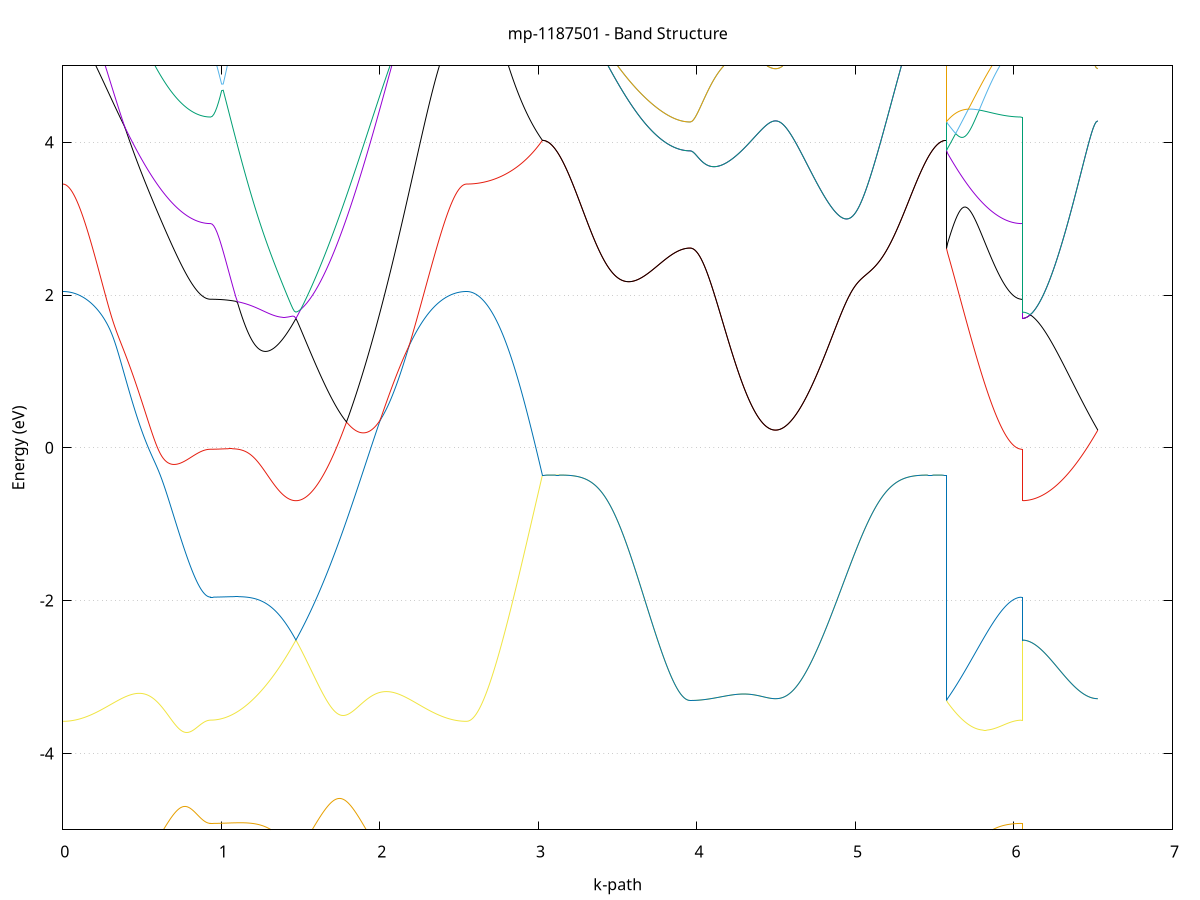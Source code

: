 set title 'mp-1187501 - Band Structure'
set xlabel 'k-path'
set ylabel 'Energy (eV)'
set grid y
set yrange [-5:5]
set terminal png size 800,600
set output 'mp-1187501_bands_gnuplot.png'
plot '-' using 1:2 with lines notitle, '-' using 1:2 with lines notitle, '-' using 1:2 with lines notitle, '-' using 1:2 with lines notitle, '-' using 1:2 with lines notitle, '-' using 1:2 with lines notitle, '-' using 1:2 with lines notitle, '-' using 1:2 with lines notitle, '-' using 1:2 with lines notitle, '-' using 1:2 with lines notitle, '-' using 1:2 with lines notitle, '-' using 1:2 with lines notitle, '-' using 1:2 with lines notitle, '-' using 1:2 with lines notitle, '-' using 1:2 with lines notitle, '-' using 1:2 with lines notitle, '-' using 1:2 with lines notitle, '-' using 1:2 with lines notitle, '-' using 1:2 with lines notitle, '-' using 1:2 with lines notitle, '-' using 1:2 with lines notitle, '-' using 1:2 with lines notitle, '-' using 1:2 with lines notitle, '-' using 1:2 with lines notitle, '-' using 1:2 with lines notitle, '-' using 1:2 with lines notitle, '-' using 1:2 with lines notitle, '-' using 1:2 with lines notitle, '-' using 1:2 with lines notitle, '-' using 1:2 with lines notitle, '-' using 1:2 with lines notitle, '-' using 1:2 with lines notitle, '-' using 1:2 with lines notitle, '-' using 1:2 with lines notitle, '-' using 1:2 with lines notitle, '-' using 1:2 with lines notitle, '-' using 1:2 with lines notitle, '-' using 1:2 with lines notitle, '-' using 1:2 with lines notitle, '-' using 1:2 with lines notitle, '-' using 1:2 with lines notitle, '-' using 1:2 with lines notitle, '-' using 1:2 with lines notitle, '-' using 1:2 with lines notitle, '-' using 1:2 with lines notitle, '-' using 1:2 with lines notitle, '-' using 1:2 with lines notitle, '-' using 1:2 with lines notitle, '-' using 1:2 with lines notitle, '-' using 1:2 with lines notitle, '-' using 1:2 with lines notitle, '-' using 1:2 with lines notitle, '-' using 1:2 with lines notitle, '-' using 1:2 with lines notitle, '-' using 1:2 with lines notitle, '-' using 1:2 with lines notitle, '-' using 1:2 with lines notitle, '-' using 1:2 with lines notitle, '-' using 1:2 with lines notitle, '-' using 1:2 with lines notitle, '-' using 1:2 with lines notitle, '-' using 1:2 with lines notitle, '-' using 1:2 with lines notitle, '-' using 1:2 with lines notitle
0.000000 -11.493315
0.009918 -11.493315
0.019836 -11.493215
0.029754 -11.493115
0.039672 -11.492914
0.049590 -11.492714
0.059507 -11.492415
0.069425 -11.492114
0.079343 -11.491815
0.089261 -11.491414
0.099179 -11.491015
0.109097 -11.490614
0.119015 -11.490115
0.128933 -11.489615
0.138851 -11.489114
0.148769 -11.488715
0.158686 -11.488214
0.168604 -11.487715
0.178522 -11.487315
0.188440 -11.486915
0.198358 -11.486515
0.208276 -11.486215
0.218194 -11.485914
0.228112 -11.485715
0.238030 -11.485615
0.247948 -11.485615
0.257865 -11.485615
0.267783 -11.485815
0.277701 -11.486014
0.287619 -11.486315
0.297537 -11.486814
0.307455 -11.487315
0.317373 -11.488015
0.327291 -11.488715
0.337209 -11.489615
0.347127 -11.490514
0.357045 -11.491615
0.366962 -11.492714
0.376880 -11.493915
0.386798 -11.495214
0.396716 -11.496614
0.406634 -11.498015
0.416552 -11.499515
0.426470 -11.501114
0.436388 -11.502714
0.446306 -11.504414
0.456224 -11.506115
0.466141 -11.507815
0.476059 -11.509614
0.485977 -11.511415
0.495895 -11.513215
0.505813 -11.515014
0.515731 -11.516915
0.525649 -11.518714
0.535567 -11.520615
0.545485 -11.522415
0.555403 -11.524315
0.565320 -11.526115
0.575238 -11.528014
0.585156 -11.529815
0.595074 -11.531614
0.604992 -11.533314
0.614910 -11.535115
0.624828 -11.536815
0.634746 -11.538514
0.644664 -11.540214
0.654582 -11.541815
0.664500 -11.543415
0.674417 -11.545015
0.684335 -11.546515
0.694253 -11.548015
0.704171 -11.549415
0.714089 -11.550814
0.724007 -11.552115
0.733925 -11.553415
0.743843 -11.554614
0.753761 -11.555815
0.763679 -11.556914
0.773596 -11.558015
0.783514 -11.559014
0.793432 -11.559914
0.803350 -11.560814
0.813268 -11.561615
0.823186 -11.562415
0.833104 -11.563114
0.843022 -11.563714
0.852940 -11.564315
0.862858 -11.564815
0.872776 -11.565214
0.882693 -11.565615
0.892611 -11.565914
0.902529 -11.566215
0.912447 -11.566315
0.922365 -11.566415
0.932283 -11.566515
0.932283 -11.566515
0.942251 -11.566415
0.952218 -11.566215
0.962186 -11.565815
0.972154 -11.565214
0.982121 -11.564614
0.992089 -11.563714
1.002057 -11.562715
1.012024 -11.561615
1.021992 -11.560315
1.031960 -11.558915
1.041927 -11.557415
1.051895 -11.555715
1.061863 -11.553914
1.071830 -11.551915
1.081798 -11.549914
1.091766 -11.547714
1.101733 -11.545314
1.111701 -11.542915
1.121668 -11.540415
1.131636 -11.537714
1.141604 -11.535015
1.151571 -11.532215
1.161539 -11.529215
1.171507 -11.526215
1.181474 -11.523214
1.191442 -11.520115
1.201410 -11.516915
1.211377 -11.513715
1.221345 -11.510414
1.231313 -11.507115
1.241280 -11.503815
1.251248 -11.500414
1.261216 -11.497115
1.271183 -11.493815
1.281151 -11.490514
1.291119 -11.487215
1.301086 -11.483915
1.311054 -11.480815
1.321022 -11.477614
1.330989 -11.474614
1.340957 -11.471715
1.350925 -11.468815
1.360892 -11.466114
1.370860 -11.463515
1.380828 -11.461015
1.390795 -11.458715
1.400763 -11.456615
1.410731 -11.454614
1.420698 -11.452815
1.430666 -11.451215
1.440634 -11.449815
1.450601 -11.448514
1.460569 -11.447415
1.470537 -11.446515
1.470537 -11.446515
1.480504 -11.447415
1.490472 -11.448415
1.500440 -11.449514
1.510407 -11.450715
1.520375 -11.452015
1.530343 -11.453214
1.540310 -11.454614
1.550278 -11.455915
1.560246 -11.457215
1.570213 -11.458514
1.580181 -11.459815
1.590149 -11.461215
1.600116 -11.462414
1.610084 -11.463715
1.620052 -11.465015
1.630019 -11.466214
1.639987 -11.467415
1.649955 -11.468514
1.659922 -11.469715
1.669890 -11.470714
1.679858 -11.471815
1.689825 -11.472815
1.699793 -11.473814
1.709761 -11.474715
1.719728 -11.475615
1.729696 -11.476515
1.739664 -11.477315
1.749631 -11.478115
1.759599 -11.478815
1.769567 -11.479515
1.779534 -11.480215
1.789502 -11.480815
1.799470 -11.481314
1.809437 -11.481815
1.819405 -11.482314
1.829373 -11.482715
1.839340 -11.483115
1.849308 -11.483515
1.859276 -11.483814
1.869243 -11.484015
1.879211 -11.484215
1.889179 -11.484414
1.899146 -11.484615
1.909114 -11.484715
1.919082 -11.484815
1.929049 -11.484815
1.939017 -11.484815
1.948984 -11.484815
1.958952 -11.484815
1.968920 -11.484715
1.978887 -11.484615
1.988855 -11.484514
1.998823 -11.484414
2.008790 -11.484314
2.018758 -11.484115
2.028726 -11.483915
2.038693 -11.483814
2.048661 -11.483614
2.058629 -11.483415
2.068596 -11.483215
2.078564 -11.483014
2.088532 -11.482814
2.098499 -11.482715
2.108467 -11.482515
2.118435 -11.482314
2.128402 -11.482214
2.138370 -11.482114
2.148338 -11.481915
2.158305 -11.481915
2.168273 -11.481815
2.178241 -11.481815
2.188208 -11.481715
2.198176 -11.481815
2.208144 -11.481815
2.218111 -11.481915
2.228079 -11.482015
2.238047 -11.482214
2.248014 -11.482314
2.257982 -11.482615
2.267950 -11.482814
2.277917 -11.483115
2.287885 -11.483415
2.297853 -11.483814
2.307820 -11.484215
2.317788 -11.484615
2.327756 -11.485015
2.337723 -11.485515
2.347691 -11.486014
2.357659 -11.486515
2.367626 -11.487015
2.377594 -11.487514
2.387562 -11.488015
2.397529 -11.488515
2.407497 -11.489014
2.417465 -11.489615
2.427432 -11.490015
2.437400 -11.490514
2.447368 -11.491015
2.457335 -11.491414
2.467303 -11.491815
2.477271 -11.492114
2.487238 -11.492415
2.497206 -11.492714
2.507174 -11.492914
2.517141 -11.493115
2.527109 -11.493215
2.537077 -11.493315
2.547044 -11.493315
2.547044 -11.493315
2.557009 -11.493315
2.566973 -11.493215
2.576937 -11.493115
2.586902 -11.492914
2.596866 -11.492615
2.606830 -11.492214
2.616795 -11.491915
2.626759 -11.491414
2.636724 -11.490915
2.646688 -11.490414
2.656652 -11.489814
2.666617 -11.489114
2.676581 -11.488414
2.686545 -11.487715
2.696510 -11.486915
2.706474 -11.486014
2.716439 -11.485114
2.726403 -11.484115
2.736367 -11.483115
2.746332 -11.482114
2.756296 -11.481015
2.766260 -11.479914
2.776225 -11.478715
2.786189 -11.477514
2.796153 -11.476315
2.806118 -11.475015
2.816082 -11.473714
2.826047 -11.472414
2.836011 -11.471015
2.845975 -11.469615
2.855940 -11.468215
2.865904 -11.466814
2.875868 -11.465314
2.885833 -11.463814
2.895797 -11.462314
2.905761 -11.460814
2.915726 -11.459314
2.925690 -11.457814
2.935655 -11.456314
2.945619 -11.454714
2.955583 -11.453214
2.965548 -11.451714
2.975512 -11.450114
2.985476 -11.448614
2.995441 -11.447114
3.005405 -11.445614
3.015370 -11.444014
3.025334 -11.442514
3.025334 -11.442514
3.035252 -11.442514
3.045170 -11.442514
3.055088 -11.442414
3.065006 -11.442414
3.074923 -11.442315
3.084841 -11.442215
3.094759 -11.442015
3.104677 -11.441914
3.114595 -11.441814
3.124513 -11.441615
3.134431 -11.441515
3.144349 -11.441415
3.154267 -11.441315
3.164185 -11.441215
3.174102 -11.441215
3.184020 -11.441215
3.193938 -11.441315
3.203856 -11.441415
3.213774 -11.441515
3.223692 -11.441714
3.233610 -11.442015
3.243528 -11.442315
3.253446 -11.442715
3.263364 -11.443214
3.273281 -11.443815
3.283199 -11.444415
3.293117 -11.445115
3.303035 -11.445915
3.312953 -11.446715
3.322871 -11.447615
3.332789 -11.448614
3.342707 -11.449715
3.352625 -11.450814
3.362543 -11.451915
3.372460 -11.453214
3.382378 -11.454515
3.392296 -11.455815
3.402214 -11.457215
3.412132 -11.458614
3.422050 -11.460114
3.431968 -11.461614
3.441886 -11.463114
3.451804 -11.464714
3.461722 -11.466314
3.471640 -11.467915
3.481557 -11.469515
3.491475 -11.471215
3.501393 -11.472914
3.511311 -11.474614
3.521229 -11.476315
3.531147 -11.478015
3.541065 -11.479715
3.550983 -11.481414
3.560901 -11.483115
3.570819 -11.484815
3.580736 -11.486515
3.590654 -11.488214
3.600572 -11.489914
3.610490 -11.491615
3.620408 -11.493215
3.630326 -11.494815
3.640244 -11.496415
3.650162 -11.498015
3.660080 -11.499614
3.669998 -11.501114
3.679916 -11.502614
3.689833 -11.504115
3.699751 -11.505515
3.709669 -11.506915
3.719587 -11.508315
3.729505 -11.509614
3.739423 -11.510915
3.749341 -11.512115
3.759259 -11.513314
3.769177 -11.514415
3.779095 -11.515515
3.789012 -11.516614
3.798930 -11.517615
3.808848 -11.518515
3.818766 -11.519414
3.828684 -11.520214
3.838602 -11.521014
3.848520 -11.521714
3.858438 -11.522315
3.868356 -11.522915
3.878274 -11.523515
3.888191 -11.523915
3.898109 -11.524315
3.908027 -11.524714
3.917945 -11.525015
3.927863 -11.525215
3.937781 -11.525415
3.947699 -11.525415
3.957617 -11.525514
3.957617 -11.525514
3.967584 -11.525415
3.977552 -11.525315
3.987520 -11.525015
3.997487 -11.524615
4.007455 -11.524114
4.017423 -11.523515
4.027390 -11.522815
4.037358 -11.522015
4.047326 -11.521014
4.057293 -11.520015
4.067261 -11.518915
4.077229 -11.517815
4.087196 -11.516514
4.097164 -11.515215
4.107132 -11.513815
4.117099 -11.512315
4.127067 -11.510815
4.137035 -11.509215
4.147002 -11.507615
4.156970 -11.506015
4.166938 -11.504314
4.176905 -11.502714
4.186873 -11.501015
4.196841 -11.499315
4.206808 -11.497615
4.216776 -11.496014
4.226744 -11.494314
4.236711 -11.492714
4.246679 -11.491115
4.256647 -11.489615
4.266614 -11.488115
4.276582 -11.486614
4.286550 -11.485214
4.296517 -11.483915
4.306485 -11.482615
4.316453 -11.481414
4.326420 -11.480315
4.336388 -11.479214
4.346356 -11.478214
4.356323 -11.477215
4.366291 -11.476415
4.376259 -11.475615
4.386226 -11.474915
4.396194 -11.474215
4.406162 -11.473615
4.416129 -11.473114
4.426097 -11.472715
4.436065 -11.472314
4.446032 -11.472015
4.456000 -11.471815
4.465968 -11.471614
4.475935 -11.471414
4.485903 -11.471414
4.495871 -11.471315
4.495871 -11.471315
4.505838 -11.471414
4.515806 -11.471414
4.525774 -11.471614
4.535741 -11.471715
4.545709 -11.471915
4.555677 -11.472114
4.565644 -11.472314
4.575612 -11.472615
4.585579 -11.472914
4.595547 -11.473215
4.605515 -11.473515
4.615482 -11.473814
4.625450 -11.474115
4.635418 -11.474414
4.645385 -11.474715
4.655353 -11.475015
4.665321 -11.475314
4.675288 -11.475615
4.685256 -11.475915
4.695224 -11.476214
4.705191 -11.476415
4.715159 -11.476615
4.725127 -11.476814
4.735094 -11.476914
4.745062 -11.477115
4.755030 -11.477215
4.764997 -11.477215
4.774965 -11.477315
4.784933 -11.477215
4.794900 -11.477215
4.804868 -11.477115
4.814836 -11.477015
4.824803 -11.476814
4.834771 -11.476615
4.844739 -11.476415
4.854706 -11.476114
4.864674 -11.475815
4.874642 -11.475515
4.884609 -11.475115
4.894577 -11.474614
4.904545 -11.474215
4.914512 -11.473615
4.924480 -11.473114
4.934448 -11.472515
4.944415 -11.471915
4.954383 -11.471215
4.964351 -11.470614
4.974318 -11.469815
4.984286 -11.469114
4.994254 -11.468314
5.004221 -11.467515
5.014189 -11.466715
5.024157 -11.465915
5.034124 -11.465015
5.044092 -11.464115
5.054060 -11.463214
5.064027 -11.462314
5.073995 -11.461415
5.083963 -11.460515
5.093930 -11.459615
5.103898 -11.458614
5.113866 -11.457714
5.123833 -11.456715
5.133801 -11.455815
5.143769 -11.454915
5.153736 -11.454014
5.163704 -11.453114
5.173672 -11.452215
5.183639 -11.451315
5.193607 -11.450515
5.203575 -11.449615
5.213542 -11.448815
5.223510 -11.448115
5.233478 -11.447315
5.243445 -11.446615
5.253413 -11.445915
5.263381 -11.445315
5.273348 -11.444714
5.283316 -11.444114
5.293284 -11.443615
5.303251 -11.443214
5.313219 -11.442815
5.323187 -11.442414
5.333154 -11.442115
5.343122 -11.441814
5.353090 -11.441615
5.363057 -11.441415
5.373025 -11.441215
5.382993 -11.441114
5.392960 -11.441114
5.402928 -11.441014
5.412896 -11.441114
5.422863 -11.441114
5.432831 -11.441215
5.442799 -11.441315
5.452766 -11.441415
5.462734 -11.441515
5.472702 -11.441615
5.482669 -11.441814
5.492637 -11.441914
5.502605 -11.442015
5.512572 -11.442215
5.522540 -11.442315
5.532508 -11.442414
5.542475 -11.442414
5.552443 -11.442514
5.562410 -11.442514
5.572378 -11.442514
5.572378 -11.525514
5.582343 -11.526514
5.592307 -11.527515
5.602271 -11.528614
5.612236 -11.529715
5.622200 -11.530814
5.632164 -11.531915
5.642129 -11.533015
5.652093 -11.534215
5.662057 -11.535315
5.672022 -11.536515
5.681986 -11.537714
5.691951 -11.538915
5.701915 -11.540114
5.711879 -11.541315
5.721844 -11.542514
5.731808 -11.543715
5.741772 -11.544915
5.751737 -11.546015
5.761701 -11.547215
5.771665 -11.548315
5.781630 -11.549415
5.791594 -11.550615
5.801559 -11.551614
5.811523 -11.552715
5.821487 -11.553714
5.831452 -11.554714
5.841416 -11.555715
5.851380 -11.556615
5.861345 -11.557514
5.871309 -11.558414
5.881274 -11.559214
5.891238 -11.560014
5.901202 -11.560814
5.911167 -11.561514
5.921131 -11.562214
5.931095 -11.562814
5.941060 -11.563415
5.951024 -11.563915
5.960988 -11.564414
5.970953 -11.564815
5.980917 -11.565214
5.990882 -11.565515
6.000846 -11.565815
6.010810 -11.566114
6.020775 -11.566215
6.030739 -11.566415
6.040703 -11.566415
6.050668 -11.566515
6.050668 -11.446515
6.060632 -11.446515
6.070596 -11.446615
6.080561 -11.446815
6.090525 -11.447014
6.100490 -11.447214
6.110454 -11.447615
6.120418 -11.447914
6.130383 -11.448415
6.140347 -11.448815
6.150311 -11.449414
6.160276 -11.449915
6.170240 -11.450515
6.180205 -11.451215
6.190169 -11.451814
6.200133 -11.452615
6.210098 -11.453314
6.220062 -11.454014
6.230026 -11.454814
6.239991 -11.455614
6.249955 -11.456415
6.259919 -11.457215
6.269884 -11.458015
6.279848 -11.458915
6.289813 -11.459715
6.299777 -11.460515
6.309741 -11.461315
6.319706 -11.462115
6.329670 -11.462815
6.339634 -11.463615
6.349599 -11.464315
6.359563 -11.465015
6.369528 -11.465715
6.379492 -11.466314
6.389456 -11.466914
6.399421 -11.467515
6.409385 -11.468015
6.419349 -11.468615
6.429314 -11.469015
6.439278 -11.469515
6.449242 -11.469815
6.459207 -11.470215
6.469171 -11.470515
6.479136 -11.470814
6.489100 -11.471015
6.499064 -11.471115
6.509029 -11.471215
6.518993 -11.471315
6.528957 -11.471315
e
0.000000 -11.404314
0.009918 -11.404314
0.019836 -11.404314
0.029754 -11.404314
0.039672 -11.404314
0.049590 -11.404215
0.059507 -11.404115
0.069425 -11.404115
0.079343 -11.404115
0.089261 -11.404015
0.099179 -11.404015
0.109097 -11.404115
0.119015 -11.404115
0.128933 -11.404215
0.138851 -11.404414
0.148769 -11.404514
0.158686 -11.404715
0.168604 -11.405015
0.178522 -11.405314
0.188440 -11.405615
0.198358 -11.405914
0.208276 -11.406215
0.218194 -11.406614
0.228112 -11.406915
0.238030 -11.407315
0.247948 -11.407715
0.257865 -11.408114
0.267783 -11.408515
0.277701 -11.408914
0.287619 -11.409315
0.297537 -11.409814
0.307455 -11.410315
0.317373 -11.410815
0.327291 -11.411414
0.337209 -11.412114
0.347127 -11.412814
0.357045 -11.413614
0.366962 -11.414515
0.376880 -11.415515
0.386798 -11.416614
0.396716 -11.417715
0.406634 -11.419014
0.416552 -11.420314
0.426470 -11.421715
0.436388 -11.423115
0.446306 -11.424615
0.456224 -11.426215
0.466141 -11.427914
0.476059 -11.429514
0.485977 -11.431315
0.495895 -11.433015
0.505813 -11.434814
0.515731 -11.436715
0.525649 -11.438515
0.535567 -11.440415
0.545485 -11.442315
0.555403 -11.444214
0.565320 -11.446115
0.575238 -11.448014
0.585156 -11.449915
0.595074 -11.451814
0.604992 -11.453715
0.614910 -11.455614
0.624828 -11.457415
0.634746 -11.459314
0.644664 -11.461115
0.654582 -11.462815
0.664500 -11.464614
0.674417 -11.466314
0.684335 -11.468015
0.694253 -11.469615
0.704171 -11.471215
0.714089 -11.472715
0.724007 -11.474215
0.733925 -11.475715
0.743843 -11.477015
0.753761 -11.478414
0.763679 -11.479615
0.773596 -11.480815
0.783514 -11.482015
0.793432 -11.483115
0.803350 -11.484115
0.813268 -11.485015
0.823186 -11.485914
0.833104 -11.486714
0.843022 -11.487414
0.852940 -11.488115
0.862858 -11.488615
0.872776 -11.489114
0.882693 -11.489615
0.892611 -11.489914
0.902529 -11.490215
0.912447 -11.490414
0.922365 -11.490514
0.932283 -11.490614
0.932283 -11.490614
0.942251 -11.490514
0.952218 -11.490414
0.962186 -11.490115
0.972154 -11.489814
0.982121 -11.489415
0.992089 -11.488914
1.002057 -11.488314
1.012024 -11.487614
1.021992 -11.486915
1.031960 -11.486114
1.041927 -11.485214
1.051895 -11.484215
1.061863 -11.483215
1.071830 -11.482114
1.081798 -11.480915
1.091766 -11.479814
1.101733 -11.478515
1.111701 -11.477315
1.121668 -11.476014
1.131636 -11.474715
1.141604 -11.473315
1.151571 -11.472015
1.161539 -11.470614
1.171507 -11.469314
1.181474 -11.467915
1.191442 -11.466615
1.201410 -11.465215
1.211377 -11.463914
1.221345 -11.462615
1.231313 -11.461315
1.241280 -11.460114
1.251248 -11.458815
1.261216 -11.457615
1.271183 -11.456415
1.281151 -11.455315
1.291119 -11.454215
1.301086 -11.453114
1.311054 -11.452015
1.321022 -11.451014
1.330989 -11.450114
1.340957 -11.449215
1.350925 -11.448315
1.360892 -11.447515
1.370860 -11.446815
1.380828 -11.446214
1.390795 -11.445614
1.400763 -11.445215
1.410731 -11.444814
1.420698 -11.444615
1.430666 -11.444615
1.440634 -11.444814
1.450601 -11.445215
1.460569 -11.445714
1.470537 -11.446515
1.470537 -11.446515
1.480504 -11.445714
1.490472 -11.445215
1.500440 -11.444714
1.510407 -11.444415
1.520375 -11.444315
1.530343 -11.444214
1.540310 -11.444315
1.550278 -11.444515
1.560246 -11.444814
1.570213 -11.445115
1.580181 -11.445514
1.590149 -11.445915
1.600116 -11.446414
1.610084 -11.447014
1.620052 -11.447515
1.630019 -11.448115
1.639987 -11.448714
1.649955 -11.449314
1.659922 -11.449915
1.669890 -11.450515
1.679858 -11.451115
1.689825 -11.451614
1.699793 -11.452115
1.709761 -11.452615
1.719728 -11.453114
1.729696 -11.453515
1.739664 -11.453914
1.749631 -11.454315
1.759599 -11.454614
1.769567 -11.454814
1.779534 -11.455015
1.789502 -11.455215
1.799470 -11.455315
1.809437 -11.455315
1.819405 -11.455315
1.829373 -11.455315
1.839340 -11.455115
1.849308 -11.455015
1.859276 -11.454714
1.869243 -11.454515
1.879211 -11.454114
1.889179 -11.453715
1.899146 -11.453314
1.909114 -11.452815
1.919082 -11.452215
1.929049 -11.451614
1.939017 -11.450914
1.948984 -11.450214
1.958952 -11.449514
1.968920 -11.448714
1.978887 -11.447814
1.988855 -11.446915
1.998823 -11.446015
2.008790 -11.445015
2.018758 -11.444014
2.028726 -11.443015
2.038693 -11.441914
2.048661 -11.440815
2.058629 -11.439715
2.068596 -11.438515
2.078564 -11.437314
2.088532 -11.436115
2.098499 -11.434914
2.108467 -11.433615
2.118435 -11.432415
2.128402 -11.431114
2.138370 -11.429815
2.148338 -11.428615
2.158305 -11.427314
2.168273 -11.426015
2.178241 -11.424815
2.188208 -11.423514
2.198176 -11.422215
2.208144 -11.421015
2.218111 -11.419814
2.228079 -11.418615
2.238047 -11.417414
2.248014 -11.416315
2.257982 -11.415214
2.267950 -11.414115
2.277917 -11.413015
2.287885 -11.412014
2.297853 -11.411115
2.307820 -11.410215
2.317788 -11.409315
2.327756 -11.408515
2.337723 -11.407815
2.347691 -11.407115
2.357659 -11.406515
2.367626 -11.406014
2.377594 -11.405515
2.387562 -11.405114
2.397529 -11.404815
2.407497 -11.404514
2.417465 -11.404414
2.427432 -11.404215
2.437400 -11.404115
2.447368 -11.404115
2.457335 -11.404115
2.467303 -11.404115
2.477271 -11.404115
2.487238 -11.404115
2.497206 -11.404215
2.507174 -11.404215
2.517141 -11.404314
2.527109 -11.404314
2.537077 -11.404314
2.547044 -11.404314
2.547044 -11.404314
2.557009 -11.404414
2.566973 -11.404414
2.576937 -11.404514
2.586902 -11.404615
2.596866 -11.404715
2.606830 -11.404915
2.616795 -11.405114
2.626759 -11.405314
2.636724 -11.405615
2.646688 -11.405914
2.656652 -11.406215
2.666617 -11.406614
2.676581 -11.407015
2.686545 -11.407414
2.696510 -11.407915
2.706474 -11.408415
2.716439 -11.408914
2.726403 -11.409515
2.736367 -11.410115
2.746332 -11.410815
2.756296 -11.411414
2.766260 -11.412215
2.776225 -11.412914
2.786189 -11.413714
2.796153 -11.414515
2.806118 -11.415415
2.816082 -11.416315
2.826047 -11.417314
2.836011 -11.418214
2.845975 -11.419215
2.855940 -11.420314
2.865904 -11.421415
2.875868 -11.422515
2.885833 -11.423614
2.895797 -11.424815
2.905761 -11.426015
2.915726 -11.427214
2.925690 -11.428515
2.935655 -11.429815
2.945619 -11.431114
2.955583 -11.432514
2.965548 -11.433915
2.975512 -11.435315
2.985476 -11.436715
2.995441 -11.438114
3.005405 -11.439614
3.015370 -11.441114
3.025334 -11.442514
3.025334 -11.442514
3.035252 -11.442514
3.045170 -11.442514
3.055088 -11.442414
3.065006 -11.442414
3.074923 -11.442315
3.084841 -11.442215
3.094759 -11.442015
3.104677 -11.441914
3.114595 -11.441814
3.124513 -11.441615
3.134431 -11.441515
3.144349 -11.441415
3.154267 -11.441315
3.164185 -11.441215
3.174102 -11.441215
3.184020 -11.441215
3.193938 -11.441315
3.203856 -11.441315
3.213774 -11.441515
3.223692 -11.441714
3.233610 -11.442015
3.243528 -11.442315
3.253446 -11.442715
3.263364 -11.443214
3.273281 -11.443815
3.283199 -11.444415
3.293117 -11.445115
3.303035 -11.445915
3.312953 -11.446715
3.322871 -11.447615
3.332789 -11.448614
3.342707 -11.449615
3.352625 -11.450814
3.362543 -11.451915
3.372460 -11.453214
3.382378 -11.454515
3.392296 -11.455815
3.402214 -11.457215
3.412132 -11.458614
3.422050 -11.460114
3.431968 -11.461614
3.441886 -11.463114
3.451804 -11.464714
3.461722 -11.466314
3.471640 -11.467915
3.481557 -11.469515
3.491475 -11.471215
3.501393 -11.472914
3.511311 -11.474514
3.521229 -11.476214
3.531147 -11.478015
3.541065 -11.479715
3.550983 -11.481414
3.560901 -11.483115
3.570819 -11.484815
3.580736 -11.486515
3.590654 -11.488214
3.600572 -11.489914
3.610490 -11.491515
3.620408 -11.493215
3.630326 -11.494815
3.640244 -11.496415
3.650162 -11.498015
3.660080 -11.499614
3.669998 -11.501114
3.679916 -11.502614
3.689833 -11.504115
3.699751 -11.505515
3.709669 -11.506915
3.719587 -11.508315
3.729505 -11.509614
3.739423 -11.510915
3.749341 -11.512115
3.759259 -11.513314
3.769177 -11.514415
3.779095 -11.515515
3.789012 -11.516614
3.798930 -11.517515
3.808848 -11.518515
3.818766 -11.519414
3.828684 -11.520214
3.838602 -11.521014
3.848520 -11.521714
3.858438 -11.522315
3.868356 -11.522915
3.878274 -11.523414
3.888191 -11.523915
3.898109 -11.524315
3.908027 -11.524714
3.917945 -11.525015
3.927863 -11.525215
3.937781 -11.525415
3.947699 -11.525415
3.957617 -11.525514
3.957617 -11.525514
3.967584 -11.525415
3.977552 -11.525315
3.987520 -11.525015
3.997487 -11.524615
4.007455 -11.524114
4.017423 -11.523515
4.027390 -11.522815
4.037358 -11.522015
4.047326 -11.521014
4.057293 -11.520015
4.067261 -11.518915
4.077229 -11.517815
4.087196 -11.516514
4.097164 -11.515215
4.107132 -11.513815
4.117099 -11.512315
4.127067 -11.510815
4.137035 -11.509215
4.147002 -11.507615
4.156970 -11.506015
4.166938 -11.504314
4.176905 -11.502714
4.186873 -11.501015
4.196841 -11.499315
4.206808 -11.497615
4.216776 -11.496014
4.226744 -11.494314
4.236711 -11.492714
4.246679 -11.491115
4.256647 -11.489615
4.266614 -11.488115
4.276582 -11.486614
4.286550 -11.485214
4.296517 -11.483915
4.306485 -11.482615
4.316453 -11.481414
4.326420 -11.480315
4.336388 -11.479214
4.346356 -11.478214
4.356323 -11.477215
4.366291 -11.476415
4.376259 -11.475615
4.386226 -11.474915
4.396194 -11.474215
4.406162 -11.473615
4.416129 -11.473114
4.426097 -11.472715
4.436065 -11.472314
4.446032 -11.472015
4.456000 -11.471815
4.465968 -11.471614
4.475935 -11.471414
4.485903 -11.471414
4.495871 -11.471315
4.495871 -11.471315
4.505838 -11.471414
4.515806 -11.471414
4.525774 -11.471514
4.535741 -11.471715
4.545709 -11.471915
4.555677 -11.472114
4.565644 -11.472314
4.575612 -11.472615
4.585579 -11.472914
4.595547 -11.473215
4.605515 -11.473515
4.615482 -11.473814
4.625450 -11.474115
4.635418 -11.474414
4.645385 -11.474715
4.655353 -11.475015
4.665321 -11.475314
4.675288 -11.475615
4.685256 -11.475915
4.695224 -11.476214
4.705191 -11.476415
4.715159 -11.476615
4.725127 -11.476814
4.735094 -11.476914
4.745062 -11.477115
4.755030 -11.477215
4.764997 -11.477215
4.774965 -11.477315
4.784933 -11.477215
4.794900 -11.477215
4.804868 -11.477115
4.814836 -11.477015
4.824803 -11.476814
4.834771 -11.476615
4.844739 -11.476415
4.854706 -11.476114
4.864674 -11.475815
4.874642 -11.475515
4.884609 -11.475115
4.894577 -11.474614
4.904545 -11.474215
4.914512 -11.473615
4.924480 -11.473114
4.934448 -11.472515
4.944415 -11.471915
4.954383 -11.471215
4.964351 -11.470614
4.974318 -11.469815
4.984286 -11.469114
4.994254 -11.468314
5.004221 -11.467515
5.014189 -11.466715
5.024157 -11.465915
5.034124 -11.465015
5.044092 -11.464115
5.054060 -11.463214
5.064027 -11.462314
5.073995 -11.461415
5.083963 -11.460515
5.093930 -11.459615
5.103898 -11.458614
5.113866 -11.457714
5.123833 -11.456715
5.133801 -11.455815
5.143769 -11.454915
5.153736 -11.454014
5.163704 -11.453114
5.173672 -11.452215
5.183639 -11.451315
5.193607 -11.450515
5.203575 -11.449615
5.213542 -11.448815
5.223510 -11.448115
5.233478 -11.447315
5.243445 -11.446615
5.253413 -11.445915
5.263381 -11.445315
5.273348 -11.444714
5.283316 -11.444114
5.293284 -11.443615
5.303251 -11.443214
5.313219 -11.442815
5.323187 -11.442414
5.333154 -11.442115
5.343122 -11.441814
5.353090 -11.441615
5.363057 -11.441415
5.373025 -11.441215
5.382993 -11.441114
5.392960 -11.441114
5.402928 -11.441014
5.412896 -11.441114
5.422863 -11.441114
5.432831 -11.441215
5.442799 -11.441315
5.452766 -11.441415
5.462734 -11.441515
5.472702 -11.441615
5.482669 -11.441814
5.492637 -11.441914
5.502605 -11.442015
5.512572 -11.442115
5.522540 -11.442315
5.532508 -11.442414
5.542475 -11.442414
5.552443 -11.442514
5.562410 -11.442514
5.572378 -11.442514
5.572378 -11.525514
5.582343 -11.524515
5.592307 -11.523515
5.602271 -11.522614
5.612236 -11.521714
5.622200 -11.520815
5.632164 -11.519915
5.642129 -11.519115
5.652093 -11.518315
5.662057 -11.517515
5.672022 -11.516715
5.681986 -11.515915
5.691951 -11.515115
5.701915 -11.514314
5.711879 -11.513615
5.721844 -11.512815
5.731808 -11.512014
5.741772 -11.511315
5.751737 -11.510514
5.761701 -11.509714
5.771665 -11.508914
5.781630 -11.508114
5.791594 -11.507314
5.801559 -11.506414
5.811523 -11.505615
5.821487 -11.504815
5.831452 -11.503915
5.841416 -11.503015
5.851380 -11.502215
5.861345 -11.501314
5.871309 -11.500514
5.881274 -11.499614
5.891238 -11.498814
5.901202 -11.497915
5.911167 -11.497115
5.921131 -11.496315
5.931095 -11.495615
5.941060 -11.494815
5.951024 -11.494215
5.960988 -11.493514
5.970953 -11.492914
5.980917 -11.492415
5.990882 -11.491915
6.000846 -11.491515
6.010810 -11.491214
6.020775 -11.490915
6.030739 -11.490715
6.040703 -11.490614
6.050668 -11.490614
6.050668 -11.446515
6.060632 -11.446515
6.070596 -11.446615
6.080561 -11.446715
6.090525 -11.447014
6.100490 -11.447214
6.110454 -11.447515
6.120418 -11.447914
6.130383 -11.448415
6.140347 -11.448815
6.150311 -11.449414
6.160276 -11.449915
6.170240 -11.450515
6.180205 -11.451215
6.190169 -11.451814
6.200133 -11.452615
6.210098 -11.453314
6.220062 -11.454014
6.230026 -11.454814
6.239991 -11.455614
6.249955 -11.456415
6.259919 -11.457215
6.269884 -11.458015
6.279848 -11.458915
6.289813 -11.459715
6.299777 -11.460515
6.309741 -11.461315
6.319706 -11.462015
6.329670 -11.462815
6.339634 -11.463615
6.349599 -11.464315
6.359563 -11.465015
6.369528 -11.465715
6.379492 -11.466314
6.389456 -11.466914
6.399421 -11.467515
6.409385 -11.468015
6.419349 -11.468615
6.429314 -11.469015
6.439278 -11.469515
6.449242 -11.469815
6.459207 -11.470215
6.469171 -11.470515
6.479136 -11.470714
6.489100 -11.471015
6.499064 -11.471115
6.509029 -11.471215
6.518993 -11.471315
6.528957 -11.471315
e
0.000000 -11.379715
0.009918 -11.379815
0.019836 -11.379815
0.029754 -11.379815
0.039672 -11.379815
0.049590 -11.379815
0.059507 -11.379815
0.069425 -11.379815
0.079343 -11.379815
0.089261 -11.379715
0.099179 -11.379715
0.109097 -11.379515
0.119015 -11.379414
0.128933 -11.379214
0.138851 -11.379015
0.148769 -11.378715
0.158686 -11.378514
0.168604 -11.378315
0.178522 -11.378115
0.188440 -11.377915
0.198358 -11.377814
0.208276 -11.377714
0.218194 -11.377714
0.228112 -11.377714
0.238030 -11.377814
0.247948 -11.377814
0.257865 -11.377915
0.267783 -11.378015
0.277701 -11.378015
0.287619 -11.378115
0.297537 -11.378015
0.307455 -11.378015
0.317373 -11.377814
0.327291 -11.377614
0.337209 -11.377315
0.347127 -11.377014
0.357045 -11.376515
0.366962 -11.376015
0.376880 -11.375414
0.386798 -11.374714
0.396716 -11.374014
0.406634 -11.373314
0.416552 -11.372615
0.426470 -11.371915
0.436388 -11.371315
0.446306 -11.370914
0.456224 -11.370715
0.466141 -11.370715
0.476059 -11.371014
0.485977 -11.371614
0.495895 -11.372414
0.505813 -11.373415
0.515731 -11.374515
0.525649 -11.375715
0.535567 -11.377014
0.545485 -11.378315
0.555403 -11.379615
0.565320 -11.381015
0.575238 -11.382414
0.585156 -11.383814
0.595074 -11.385215
0.604992 -11.386615
0.614910 -11.387915
0.624828 -11.389314
0.634746 -11.390614
0.644664 -11.391915
0.654582 -11.393114
0.664500 -11.394414
0.674417 -11.395615
0.684335 -11.396814
0.694253 -11.397915
0.704171 -11.399014
0.714089 -11.400115
0.724007 -11.401115
0.733925 -11.402114
0.743843 -11.403115
0.753761 -11.404015
0.763679 -11.404915
0.773596 -11.405715
0.783514 -11.406515
0.793432 -11.407215
0.803350 -11.407915
0.813268 -11.408515
0.823186 -11.409114
0.833104 -11.409714
0.843022 -11.410215
0.852940 -11.410614
0.862858 -11.411015
0.872776 -11.411314
0.882693 -11.411615
0.892611 -11.411815
0.902529 -11.412014
0.912447 -11.412215
0.922365 -11.412215
0.932283 -11.412315
0.932283 -11.412315
0.942251 -11.412215
0.952218 -11.412215
0.962186 -11.412114
0.972154 -11.411914
0.982121 -11.411715
0.992089 -11.411414
1.002057 -11.411115
1.012024 -11.410815
1.021992 -11.410414
1.031960 -11.410015
1.041927 -11.409614
1.051895 -11.409215
1.061863 -11.408715
1.071830 -11.408314
1.081798 -11.407815
1.091766 -11.407315
1.101733 -11.406915
1.111701 -11.406614
1.121668 -11.406215
1.131636 -11.405914
1.141604 -11.405715
1.151571 -11.405615
1.161539 -11.405615
1.171507 -11.405615
1.181474 -11.405814
1.191442 -11.406115
1.201410 -11.406415
1.211377 -11.406915
1.221345 -11.407514
1.231313 -11.408114
1.241280 -11.408914
1.251248 -11.409714
1.261216 -11.410614
1.271183 -11.411515
1.281151 -11.412515
1.291119 -11.413614
1.301086 -11.414715
1.311054 -11.415914
1.321022 -11.417015
1.330989 -11.418315
1.340957 -11.419515
1.350925 -11.420715
1.360892 -11.422014
1.370860 -11.423215
1.380828 -11.424415
1.390795 -11.425515
1.400763 -11.426614
1.410731 -11.427615
1.420698 -11.428515
1.430666 -11.429315
1.440634 -11.429915
1.450601 -11.430314
1.460569 -11.430615
1.470537 -11.430615
1.470537 -11.430615
1.480504 -11.430615
1.490472 -11.430414
1.500440 -11.430115
1.510407 -11.429714
1.520375 -11.429315
1.530343 -11.428914
1.540310 -11.428415
1.550278 -11.427815
1.560246 -11.427314
1.570213 -11.426715
1.580181 -11.426115
1.590149 -11.425415
1.600116 -11.424715
1.610084 -11.424015
1.620052 -11.423315
1.630019 -11.422614
1.639987 -11.421814
1.649955 -11.421015
1.659922 -11.420215
1.669890 -11.419315
1.679858 -11.418415
1.689825 -11.417414
1.699793 -11.416514
1.709761 -11.415415
1.719728 -11.414414
1.729696 -11.413315
1.739664 -11.412215
1.749631 -11.411015
1.759599 -11.409814
1.769567 -11.408515
1.779534 -11.407215
1.789502 -11.405914
1.799470 -11.404514
1.809437 -11.403115
1.819405 -11.401615
1.829373 -11.400115
1.839340 -11.398615
1.849308 -11.397015
1.859276 -11.395414
1.869243 -11.393714
1.879211 -11.392015
1.889179 -11.390315
1.899146 -11.388615
1.909114 -11.386814
1.919082 -11.385015
1.929049 -11.383114
1.939017 -11.381215
1.948984 -11.379314
1.958952 -11.377415
1.968920 -11.375514
1.978887 -11.373515
1.988855 -11.371614
1.998823 -11.369615
2.008790 -11.367714
2.018758 -11.365715
2.028726 -11.363715
2.038693 -11.361814
2.048661 -11.359815
2.058629 -11.357914
2.068596 -11.356015
2.078564 -11.354114
2.088532 -11.352215
2.098499 -11.350414
2.108467 -11.350414
2.118435 -11.351114
2.128402 -11.352015
2.138370 -11.353115
2.148338 -11.354415
2.158305 -11.355614
2.168273 -11.356915
2.178241 -11.358215
2.188208 -11.359514
2.198176 -11.360815
2.208144 -11.362115
2.218111 -11.363314
2.228079 -11.364515
2.238047 -11.365715
2.248014 -11.366915
2.257982 -11.368015
2.267950 -11.369115
2.277917 -11.370114
2.287885 -11.371115
2.297853 -11.372115
2.307820 -11.373015
2.317788 -11.373814
2.327756 -11.374614
2.337723 -11.375414
2.347691 -11.376114
2.357659 -11.376715
2.367626 -11.377315
2.377594 -11.377814
2.387562 -11.378315
2.397529 -11.378715
2.407497 -11.379015
2.417465 -11.379214
2.427432 -11.379414
2.437400 -11.379615
2.447368 -11.379715
2.457335 -11.379815
2.467303 -11.379815
2.477271 -11.379914
2.487238 -11.379914
2.497206 -11.379914
2.507174 -11.379815
2.517141 -11.379815
2.527109 -11.379815
2.537077 -11.379815
2.547044 -11.379715
2.547044 -11.379715
2.557009 -11.379815
2.566973 -11.379815
2.576937 -11.379914
2.586902 -11.380014
2.596866 -11.380215
2.606830 -11.380315
2.616795 -11.380515
2.626759 -11.380814
2.636724 -11.381015
2.646688 -11.381315
2.656652 -11.381514
2.666617 -11.381815
2.676581 -11.382115
2.686545 -11.382414
2.696510 -11.382715
2.706474 -11.383014
2.716439 -11.383315
2.726403 -11.383615
2.736367 -11.383914
2.746332 -11.384215
2.756296 -11.384514
2.766260 -11.384714
2.776225 -11.385015
2.786189 -11.385215
2.796153 -11.385414
2.806118 -11.385615
2.816082 -11.385815
2.826047 -11.386014
2.836011 -11.386114
2.845975 -11.386214
2.855940 -11.386315
2.865904 -11.386415
2.875868 -11.386415
2.885833 -11.386415
2.895797 -11.386415
2.905761 -11.386415
2.915726 -11.386315
2.925690 -11.386315
2.935655 -11.386214
2.945619 -11.386014
2.955583 -11.385915
2.965548 -11.385715
2.975512 -11.385514
2.985476 -11.385314
2.995441 -11.385115
3.005405 -11.384815
3.015370 -11.384514
3.025334 -11.384215
3.025334 -11.384215
3.035252 -11.384215
3.045170 -11.384215
3.055088 -11.384215
3.065006 -11.384215
3.074923 -11.384215
3.084841 -11.384215
3.094759 -11.384215
3.104677 -11.384215
3.114595 -11.384115
3.124513 -11.384115
3.134431 -11.384015
3.144349 -11.384015
3.154267 -11.383914
3.164185 -11.383714
3.174102 -11.383615
3.184020 -11.383415
3.193938 -11.383214
3.203856 -11.382915
3.213774 -11.382615
3.223692 -11.382314
3.233610 -11.381915
3.243528 -11.381514
3.253446 -11.381115
3.263364 -11.380615
3.273281 -11.380215
3.283199 -11.379715
3.293117 -11.379115
3.303035 -11.378614
3.312953 -11.378115
3.322871 -11.377614
3.332789 -11.377215
3.342707 -11.376715
3.352625 -11.376415
3.362543 -11.376015
3.372460 -11.375815
3.382378 -11.375514
3.392296 -11.375414
3.402214 -11.375414
3.412132 -11.375414
3.422050 -11.375514
3.431968 -11.375715
3.441886 -11.376114
3.451804 -11.376515
3.461722 -11.377014
3.471640 -11.377614
3.481557 -11.378215
3.491475 -11.379015
3.501393 -11.379914
3.511311 -11.380814
3.521229 -11.381714
3.531147 -11.382815
3.541065 -11.383914
3.550983 -11.385015
3.560901 -11.386214
3.570819 -11.387415
3.580736 -11.388715
3.590654 -11.390014
3.600572 -11.391215
3.610490 -11.392615
3.620408 -11.393915
3.630326 -11.395214
3.640244 -11.396515
3.650162 -11.397815
3.660080 -11.399114
3.669998 -11.400415
3.679916 -11.401715
3.689833 -11.402914
3.699751 -11.404215
3.709669 -11.405415
3.719587 -11.406614
3.729505 -11.407715
3.739423 -11.408815
3.749341 -11.409914
3.759259 -11.411015
3.769177 -11.412014
3.779095 -11.412914
3.789012 -11.413815
3.798930 -11.414715
3.808848 -11.415515
3.818766 -11.416315
3.828684 -11.417115
3.838602 -11.417715
3.848520 -11.418415
3.858438 -11.419014
3.868356 -11.419515
3.878274 -11.419915
3.888191 -11.420414
3.898109 -11.420715
3.908027 -11.421015
3.917945 -11.421314
3.927863 -11.421515
3.937781 -11.421615
3.947699 -11.421715
3.957617 -11.421814
3.957617 -11.421814
3.967584 -11.421715
3.977552 -11.421615
3.987520 -11.421415
3.997487 -11.421214
4.007455 -11.420915
4.017423 -11.420514
4.027390 -11.420015
4.037358 -11.419515
4.047326 -11.418914
4.057293 -11.418214
4.067261 -11.417414
4.077229 -11.416614
4.087196 -11.415714
4.097164 -11.414715
4.107132 -11.413614
4.117099 -11.412415
4.127067 -11.411115
4.137035 -11.409814
4.147002 -11.408314
4.156970 -11.406814
4.166938 -11.405214
4.176905 -11.403415
4.186873 -11.401615
4.196841 -11.399714
4.206808 -11.397714
4.216776 -11.395615
4.226744 -11.393415
4.236711 -11.391115
4.246679 -11.388715
4.256647 -11.386214
4.266614 -11.383714
4.276582 -11.381015
4.286550 -11.378315
4.296517 -11.375614
4.306485 -11.372715
4.316453 -11.369815
4.326420 -11.366915
4.336388 -11.364014
4.346356 -11.361014
4.356323 -11.358115
4.366291 -11.355115
4.376259 -11.352215
4.386226 -11.349315
4.396194 -11.346614
4.406162 -11.343915
4.416129 -11.341415
4.426097 -11.339115
4.436065 -11.337015
4.446032 -11.335114
4.456000 -11.333614
4.465968 -11.332515
4.475935 -11.331815
4.485903 -11.331415
4.495871 -11.331214
4.495871 -11.331214
4.505838 -11.331415
4.515806 -11.331715
4.525774 -11.332315
4.535741 -11.333115
4.545709 -11.334214
4.555677 -11.335415
4.565644 -11.336714
4.575612 -11.338214
4.585579 -11.339815
4.595547 -11.341415
4.605515 -11.343015
4.615482 -11.344715
4.625450 -11.346414
4.635418 -11.348014
4.645385 -11.349614
4.655353 -11.351214
4.665321 -11.352815
4.675288 -11.354315
4.685256 -11.355714
4.695224 -11.357214
4.705191 -11.358515
4.715159 -11.359815
4.725127 -11.361114
4.735094 -11.362315
4.745062 -11.363515
4.755030 -11.364515
4.764997 -11.365614
4.774965 -11.366515
4.784933 -11.367415
4.794900 -11.368315
4.804868 -11.369115
4.814836 -11.369815
4.824803 -11.370515
4.834771 -11.371115
4.844739 -11.371714
4.854706 -11.372215
4.864674 -11.372715
4.874642 -11.373114
4.884609 -11.373415
4.894577 -11.373814
4.904545 -11.374014
4.914512 -11.374315
4.924480 -11.374515
4.934448 -11.374714
4.944415 -11.374814
4.954383 -11.374915
4.964351 -11.375015
4.974318 -11.375115
4.984286 -11.375215
4.994254 -11.375215
5.004221 -11.375314
5.014189 -11.375314
5.024157 -11.375414
5.034124 -11.375414
5.044092 -11.375414
5.054060 -11.375514
5.064027 -11.375614
5.073995 -11.375715
5.083963 -11.375815
5.093930 -11.375915
5.103898 -11.376015
5.113866 -11.376214
5.123833 -11.376415
5.133801 -11.376615
5.143769 -11.376815
5.153736 -11.377114
5.163704 -11.377315
5.173672 -11.377614
5.183639 -11.377915
5.193607 -11.378315
5.203575 -11.378614
5.213542 -11.378915
5.223510 -11.379314
5.233478 -11.379615
5.243445 -11.379914
5.253413 -11.380315
5.263381 -11.380615
5.273348 -11.381015
5.283316 -11.381315
5.293284 -11.381614
5.303251 -11.381915
5.313219 -11.382214
5.323187 -11.382414
5.333154 -11.382715
5.343122 -11.382915
5.353090 -11.383114
5.363057 -11.383315
5.373025 -11.383415
5.382993 -11.383615
5.392960 -11.383714
5.402928 -11.383814
5.412896 -11.383914
5.422863 -11.384015
5.432831 -11.384115
5.442799 -11.384115
5.452766 -11.384115
5.462734 -11.384215
5.472702 -11.384215
5.482669 -11.384215
5.492637 -11.384215
5.502605 -11.384215
5.512572 -11.384215
5.522540 -11.384215
5.532508 -11.384215
5.542475 -11.384215
5.552443 -11.384215
5.562410 -11.384215
5.572378 -11.384215
5.572378 -11.421814
5.582343 -11.422814
5.592307 -11.423715
5.602271 -11.424515
5.612236 -11.425114
5.622200 -11.425714
5.632164 -11.426215
5.642129 -11.426614
5.652093 -11.426915
5.662057 -11.427115
5.672022 -11.427214
5.681986 -11.427214
5.691951 -11.427115
5.701915 -11.427015
5.711879 -11.426815
5.721844 -11.426614
5.731808 -11.426215
5.741772 -11.425914
5.751737 -11.425515
5.761701 -11.425014
5.771665 -11.424515
5.781630 -11.424015
5.791594 -11.423414
5.801559 -11.422915
5.811523 -11.422315
5.821487 -11.421715
5.831452 -11.421114
5.841416 -11.420514
5.851380 -11.419915
5.861345 -11.419215
5.871309 -11.418615
5.881274 -11.418114
5.891238 -11.417514
5.901202 -11.416915
5.911167 -11.416415
5.921131 -11.415914
5.931095 -11.415415
5.941060 -11.414915
5.951024 -11.414515
5.960988 -11.414115
5.970953 -11.413714
5.980917 -11.413415
5.990882 -11.413115
6.000846 -11.412814
6.010810 -11.412615
6.020775 -11.412515
6.030739 -11.412415
6.040703 -11.412315
6.050668 -11.412315
6.050668 -11.430615
6.060632 -11.430615
6.070596 -11.430414
6.080561 -11.430214
6.090525 -11.429815
6.100490 -11.429315
6.110454 -11.428714
6.120418 -11.428114
6.130383 -11.427314
6.140347 -11.426414
6.150311 -11.425415
6.160276 -11.424314
6.170240 -11.423215
6.180205 -11.421914
6.190169 -11.420514
6.200133 -11.419014
6.210098 -11.417514
6.220062 -11.415814
6.230026 -11.414115
6.239991 -11.412315
6.249955 -11.410315
6.259919 -11.408314
6.269884 -11.406215
6.279848 -11.404115
6.289813 -11.401815
6.299777 -11.399515
6.309741 -11.397115
6.319706 -11.394614
6.329670 -11.392114
6.339634 -11.389515
6.349599 -11.386814
6.359563 -11.384015
6.369528 -11.381215
6.379492 -11.378414
6.389456 -11.375514
6.399421 -11.372514
6.409385 -11.369514
6.419349 -11.366515
6.429314 -11.363414
6.439278 -11.360314
6.449242 -11.357114
6.459207 -11.353915
6.469171 -11.350715
6.479136 -11.347515
6.489100 -11.344314
6.499064 -11.341014
6.509029 -11.337815
6.518993 -11.334515
6.528957 -11.331214
e
0.000000 -11.379715
0.009918 -11.379715
0.019836 -11.379615
0.029754 -11.379314
0.039672 -11.379015
0.049590 -11.378514
0.059507 -11.378015
0.069425 -11.377315
0.079343 -11.376615
0.089261 -11.375815
0.099179 -11.374814
0.109097 -11.373814
0.119015 -11.372715
0.128933 -11.371514
0.138851 -11.370214
0.148769 -11.368815
0.158686 -11.367315
0.168604 -11.365715
0.178522 -11.364114
0.188440 -11.363015
0.198358 -11.362115
0.208276 -11.361014
0.218194 -11.359815
0.228112 -11.358515
0.238030 -11.357015
0.247948 -11.355415
0.257865 -11.353815
0.267783 -11.352015
0.277701 -11.350115
0.287619 -11.348215
0.297537 -11.346215
0.307455 -11.344314
0.317373 -11.342515
0.327291 -11.341114
0.337209 -11.340615
0.347127 -11.341114
0.357045 -11.342014
0.366962 -11.343215
0.376880 -11.344515
0.386798 -11.345915
0.396716 -11.347214
0.406634 -11.348515
0.416552 -11.349715
0.426470 -11.350715
0.436388 -11.351714
0.446306 -11.352415
0.456224 -11.352815
0.466141 -11.353015
0.476059 -11.352815
0.485977 -11.352415
0.495895 -11.351714
0.505813 -11.350815
0.515731 -11.349715
0.525649 -11.348515
0.535567 -11.347214
0.545485 -11.345814
0.555403 -11.344615
0.565320 -11.345315
0.575238 -11.346115
0.585156 -11.346915
0.595074 -11.347715
0.604992 -11.348415
0.614910 -11.349115
0.624828 -11.349815
0.634746 -11.350615
0.644664 -11.351214
0.654582 -11.351914
0.664500 -11.352614
0.674417 -11.353214
0.684335 -11.353815
0.694253 -11.354415
0.704171 -11.355014
0.714089 -11.355514
0.724007 -11.356115
0.733925 -11.356615
0.743843 -11.357114
0.753761 -11.357515
0.763679 -11.358014
0.773596 -11.358415
0.783514 -11.358814
0.793432 -11.359215
0.803350 -11.359514
0.813268 -11.359815
0.823186 -11.360114
0.833104 -11.360415
0.843022 -11.360715
0.852940 -11.360914
0.862858 -11.361114
0.872776 -11.361315
0.882693 -11.361415
0.892611 -11.361515
0.902529 -11.361614
0.912447 -11.361714
0.922365 -11.361714
0.932283 -11.361714
0.932283 -11.361714
0.942251 -11.361814
0.952218 -11.361814
0.962186 -11.361814
0.972154 -11.361915
0.982121 -11.362015
0.992089 -11.362115
1.002057 -11.362215
1.012024 -11.362315
1.021992 -11.362514
1.031960 -11.362614
1.041927 -11.362715
1.051895 -11.362815
1.061863 -11.362915
1.071830 -11.362915
1.081798 -11.362915
1.091766 -11.362815
1.101733 -11.362715
1.111701 -11.362414
1.121668 -11.362115
1.131636 -11.361714
1.141604 -11.361215
1.151571 -11.360515
1.161539 -11.359815
1.171507 -11.358915
1.181474 -11.357914
1.191442 -11.356715
1.201410 -11.355514
1.211377 -11.354114
1.221345 -11.352714
1.231313 -11.351114
1.241280 -11.349614
1.251248 -11.348014
1.261216 -11.346414
1.271183 -11.344815
1.281151 -11.343215
1.291119 -11.341715
1.301086 -11.340215
1.311054 -11.338814
1.321022 -11.337515
1.330989 -11.336315
1.340957 -11.335214
1.350925 -11.334314
1.360892 -11.333414
1.370860 -11.332615
1.380828 -11.331815
1.390795 -11.331214
1.400763 -11.330614
1.410731 -11.330015
1.420698 -11.329515
1.430666 -11.329014
1.440634 -11.328615
1.450601 -11.328214
1.460569 -11.327715
1.470537 -11.327314
1.470537 -11.327314
1.480504 -11.327915
1.490472 -11.328615
1.500440 -11.329515
1.510407 -11.330614
1.520375 -11.331815
1.530343 -11.333015
1.540310 -11.334314
1.550278 -11.335714
1.560246 -11.337115
1.570213 -11.338415
1.580181 -11.339815
1.590149 -11.341114
1.600116 -11.342415
1.610084 -11.343715
1.620052 -11.345014
1.630019 -11.346215
1.639987 -11.347414
1.649955 -11.348515
1.659922 -11.349614
1.669890 -11.350615
1.679858 -11.351615
1.689825 -11.352614
1.699793 -11.353515
1.709761 -11.354315
1.719728 -11.355115
1.729696 -11.355815
1.739664 -11.356514
1.749631 -11.357214
1.759599 -11.357715
1.769567 -11.358315
1.779534 -11.358714
1.789502 -11.359115
1.799470 -11.359514
1.809437 -11.359815
1.819405 -11.360114
1.829373 -11.360314
1.839340 -11.360415
1.849308 -11.360515
1.859276 -11.360515
1.869243 -11.360515
1.879211 -11.360415
1.889179 -11.360314
1.899146 -11.360214
1.909114 -11.359915
1.919082 -11.359715
1.929049 -11.359314
1.939017 -11.359015
1.948984 -11.358614
1.958952 -11.358115
1.968920 -11.357615
1.978887 -11.357114
1.988855 -11.356514
1.998823 -11.355915
2.008790 -11.355315
2.018758 -11.354615
2.028726 -11.353915
2.038693 -11.353214
2.048661 -11.352514
2.058629 -11.351814
2.068596 -11.351214
2.078564 -11.350615
2.088532 -11.350214
2.098499 -11.350115
2.108467 -11.348615
2.118435 -11.349514
2.128402 -11.350515
2.138370 -11.351415
2.148338 -11.352415
2.158305 -11.353314
2.168273 -11.354114
2.178241 -11.355014
2.188208 -11.355815
2.198176 -11.356615
2.208144 -11.357314
2.218111 -11.358014
2.228079 -11.358714
2.238047 -11.359414
2.248014 -11.360015
2.257982 -11.360615
2.267950 -11.361215
2.277917 -11.361714
2.287885 -11.362215
2.297853 -11.362715
2.307820 -11.363115
2.317788 -11.363515
2.327756 -11.363914
2.337723 -11.364215
2.347691 -11.364615
2.357659 -11.364914
2.367626 -11.365215
2.377594 -11.365514
2.387562 -11.366615
2.397529 -11.368215
2.407497 -11.369715
2.417465 -11.371115
2.427432 -11.372414
2.437400 -11.373615
2.447368 -11.374714
2.457335 -11.375715
2.467303 -11.376515
2.477271 -11.377315
2.487238 -11.378015
2.497206 -11.378514
2.507174 -11.379015
2.517141 -11.379314
2.527109 -11.379615
2.537077 -11.379715
2.547044 -11.379715
2.547044 -11.379715
2.557009 -11.379815
2.566973 -11.379815
2.576937 -11.379914
2.586902 -11.380014
2.596866 -11.380215
2.606830 -11.380315
2.616795 -11.380515
2.626759 -11.380814
2.636724 -11.381015
2.646688 -11.381315
2.656652 -11.381514
2.666617 -11.381815
2.676581 -11.382115
2.686545 -11.382414
2.696510 -11.382715
2.706474 -11.383014
2.716439 -11.383315
2.726403 -11.383615
2.736367 -11.383914
2.746332 -11.384215
2.756296 -11.384514
2.766260 -11.384714
2.776225 -11.385015
2.786189 -11.385215
2.796153 -11.385414
2.806118 -11.385615
2.816082 -11.385815
2.826047 -11.386014
2.836011 -11.386114
2.845975 -11.386214
2.855940 -11.386315
2.865904 -11.386415
2.875868 -11.386415
2.885833 -11.386415
2.895797 -11.386415
2.905761 -11.386415
2.915726 -11.386315
2.925690 -11.386315
2.935655 -11.386214
2.945619 -11.386014
2.955583 -11.385915
2.965548 -11.385715
2.975512 -11.385514
2.985476 -11.385314
2.995441 -11.385115
3.005405 -11.384815
3.015370 -11.384514
3.025334 -11.384215
3.025334 -11.384215
3.035252 -11.384215
3.045170 -11.384215
3.055088 -11.384215
3.065006 -11.384215
3.074923 -11.384215
3.084841 -11.384215
3.094759 -11.384215
3.104677 -11.384215
3.114595 -11.384115
3.124513 -11.384115
3.134431 -11.384015
3.144349 -11.384015
3.154267 -11.383914
3.164185 -11.383714
3.174102 -11.383615
3.184020 -11.383415
3.193938 -11.383214
3.203856 -11.382915
3.213774 -11.382615
3.223692 -11.382314
3.233610 -11.381915
3.243528 -11.381514
3.253446 -11.381115
3.263364 -11.380615
3.273281 -11.380215
3.283199 -11.379715
3.293117 -11.379115
3.303035 -11.378614
3.312953 -11.378115
3.322871 -11.377614
3.332789 -11.377215
3.342707 -11.376715
3.352625 -11.376415
3.362543 -11.376015
3.372460 -11.375715
3.382378 -11.375514
3.392296 -11.375414
3.402214 -11.375414
3.412132 -11.375414
3.422050 -11.375514
3.431968 -11.375715
3.441886 -11.376114
3.451804 -11.376515
3.461722 -11.377014
3.471640 -11.377614
3.481557 -11.378215
3.491475 -11.379015
3.501393 -11.379914
3.511311 -11.380814
3.521229 -11.381714
3.531147 -11.382815
3.541065 -11.383914
3.550983 -11.385015
3.560901 -11.386214
3.570819 -11.387415
3.580736 -11.388715
3.590654 -11.389914
3.600572 -11.391215
3.610490 -11.392615
3.620408 -11.393915
3.630326 -11.395214
3.640244 -11.396515
3.650162 -11.397815
3.660080 -11.399114
3.669998 -11.400415
3.679916 -11.401715
3.689833 -11.402914
3.699751 -11.404215
3.709669 -11.405415
3.719587 -11.406614
3.729505 -11.407715
3.739423 -11.408815
3.749341 -11.409914
3.759259 -11.410915
3.769177 -11.412014
3.779095 -11.412914
3.789012 -11.413815
3.798930 -11.414715
3.808848 -11.415515
3.818766 -11.416315
3.828684 -11.417115
3.838602 -11.417715
3.848520 -11.418415
3.858438 -11.418914
3.868356 -11.419515
3.878274 -11.419915
3.888191 -11.420414
3.898109 -11.420715
3.908027 -11.421015
3.917945 -11.421314
3.927863 -11.421515
3.937781 -11.421615
3.947699 -11.421715
3.957617 -11.421715
3.957617 -11.421715
3.967584 -11.421715
3.977552 -11.421615
3.987520 -11.421415
3.997487 -11.421214
4.007455 -11.420915
4.017423 -11.420514
4.027390 -11.420015
4.037358 -11.419515
4.047326 -11.418914
4.057293 -11.418214
4.067261 -11.417414
4.077229 -11.416614
4.087196 -11.415714
4.097164 -11.414615
4.107132 -11.413614
4.117099 -11.412415
4.127067 -11.411115
4.137035 -11.409814
4.147002 -11.408314
4.156970 -11.406814
4.166938 -11.405214
4.176905 -11.403415
4.186873 -11.401615
4.196841 -11.399714
4.206808 -11.397714
4.216776 -11.395615
4.226744 -11.393415
4.236711 -11.391115
4.246679 -11.388715
4.256647 -11.386214
4.266614 -11.383714
4.276582 -11.381015
4.286550 -11.378315
4.296517 -11.375614
4.306485 -11.372715
4.316453 -11.369815
4.326420 -11.366915
4.336388 -11.364014
4.346356 -11.361014
4.356323 -11.358115
4.366291 -11.355115
4.376259 -11.352215
4.386226 -11.349315
4.396194 -11.346614
4.406162 -11.343915
4.416129 -11.341415
4.426097 -11.339115
4.436065 -11.337015
4.446032 -11.335114
4.456000 -11.333614
4.465968 -11.332515
4.475935 -11.331815
4.485903 -11.331415
4.495871 -11.331214
4.495871 -11.331214
4.505838 -11.331314
4.515806 -11.331715
4.525774 -11.332315
4.535741 -11.333115
4.545709 -11.334214
4.555677 -11.335415
4.565644 -11.336714
4.575612 -11.338214
4.585579 -11.339815
4.595547 -11.341415
4.605515 -11.343015
4.615482 -11.344715
4.625450 -11.346414
4.635418 -11.348014
4.645385 -11.349614
4.655353 -11.351214
4.665321 -11.352815
4.675288 -11.354315
4.685256 -11.355714
4.695224 -11.357214
4.705191 -11.358515
4.715159 -11.359815
4.725127 -11.361114
4.735094 -11.362315
4.745062 -11.363515
4.755030 -11.364515
4.764997 -11.365614
4.774965 -11.366515
4.784933 -11.367415
4.794900 -11.368315
4.804868 -11.369115
4.814836 -11.369815
4.824803 -11.370515
4.834771 -11.371115
4.844739 -11.371714
4.854706 -11.372215
4.864674 -11.372615
4.874642 -11.373114
4.884609 -11.373415
4.894577 -11.373814
4.904545 -11.374014
4.914512 -11.374315
4.924480 -11.374515
4.934448 -11.374714
4.944415 -11.374814
4.954383 -11.374915
4.964351 -11.375015
4.974318 -11.375115
4.984286 -11.375215
4.994254 -11.375215
5.004221 -11.375314
5.014189 -11.375314
5.024157 -11.375314
5.034124 -11.375414
5.044092 -11.375414
5.054060 -11.375514
5.064027 -11.375614
5.073995 -11.375715
5.083963 -11.375815
5.093930 -11.375915
5.103898 -11.376015
5.113866 -11.376214
5.123833 -11.376415
5.133801 -11.376615
5.143769 -11.376815
5.153736 -11.377114
5.163704 -11.377315
5.173672 -11.377614
5.183639 -11.377915
5.193607 -11.378315
5.203575 -11.378614
5.213542 -11.378915
5.223510 -11.379314
5.233478 -11.379615
5.243445 -11.379914
5.253413 -11.380315
5.263381 -11.380615
5.273348 -11.380914
5.283316 -11.381315
5.293284 -11.381614
5.303251 -11.381915
5.313219 -11.382115
5.323187 -11.382414
5.333154 -11.382715
5.343122 -11.382915
5.353090 -11.383114
5.363057 -11.383315
5.373025 -11.383415
5.382993 -11.383615
5.392960 -11.383714
5.402928 -11.383814
5.412896 -11.383914
5.422863 -11.384015
5.432831 -11.384115
5.442799 -11.384115
5.452766 -11.384115
5.462734 -11.384215
5.472702 -11.384215
5.482669 -11.384215
5.492637 -11.384215
5.502605 -11.384215
5.512572 -11.384215
5.522540 -11.384215
5.532508 -11.384215
5.542475 -11.384215
5.552443 -11.384215
5.562410 -11.384215
5.572378 -11.384215
5.572378 -11.421715
5.582343 -11.420615
5.592307 -11.419415
5.602271 -11.418114
5.612236 -11.416614
5.622200 -11.415114
5.632164 -11.413415
5.642129 -11.411715
5.652093 -11.409814
5.662057 -11.407915
5.672022 -11.405914
5.681986 -11.403714
5.691951 -11.401615
5.701915 -11.399315
5.711879 -11.396914
5.721844 -11.394514
5.731808 -11.392015
5.741772 -11.389515
5.751737 -11.386914
5.761701 -11.384315
5.771665 -11.381614
5.781630 -11.378915
5.791594 -11.376114
5.801559 -11.373415
5.811523 -11.370615
5.821487 -11.367814
5.831452 -11.365015
5.841416 -11.362215
5.851380 -11.359514
5.861345 -11.356715
5.871309 -11.354014
5.881274 -11.351415
5.891238 -11.351615
5.901202 -11.352815
5.911167 -11.354014
5.921131 -11.355014
5.931095 -11.356015
5.941060 -11.356915
5.951024 -11.357814
5.960988 -11.358515
5.970953 -11.359215
5.980917 -11.359815
5.990882 -11.360314
6.000846 -11.360715
6.010810 -11.361114
6.020775 -11.361415
6.030739 -11.361614
6.040703 -11.361714
6.050668 -11.361714
6.050668 -11.327314
6.060632 -11.327314
6.070596 -11.327314
6.080561 -11.327314
6.090525 -11.327314
6.100490 -11.327314
6.110454 -11.327215
6.120418 -11.327215
6.130383 -11.327115
6.140347 -11.327115
6.150311 -11.327015
6.160276 -11.327015
6.170240 -11.326915
6.180205 -11.326814
6.190169 -11.326814
6.200133 -11.326714
6.210098 -11.326614
6.220062 -11.326614
6.230026 -11.326515
6.239991 -11.326415
6.249955 -11.326315
6.259919 -11.326315
6.269884 -11.326215
6.279848 -11.326115
6.289813 -11.326115
6.299777 -11.326014
6.309741 -11.325914
6.319706 -11.325914
6.329670 -11.325814
6.339634 -11.325715
6.349599 -11.325715
6.359563 -11.325615
6.369528 -11.325615
6.379492 -11.325515
6.389456 -11.325515
6.399421 -11.325415
6.409385 -11.325415
6.419349 -11.325315
6.429314 -11.325315
6.439278 -11.325315
6.449242 -11.325214
6.459207 -11.325214
6.469171 -11.325214
6.479136 -11.325214
6.489100 -11.325214
6.499064 -11.325214
6.509029 -11.325214
6.518993 -11.328015
6.528957 -11.331214
e
0.000000 -11.367114
0.009918 -11.367114
0.019836 -11.367114
0.029754 -11.367014
0.039672 -11.367014
0.049590 -11.367014
0.059507 -11.366915
0.069425 -11.366815
0.079343 -11.366815
0.089261 -11.366715
0.099179 -11.366515
0.109097 -11.366414
0.119015 -11.366214
0.128933 -11.366015
0.138851 -11.365715
0.148769 -11.365414
0.158686 -11.365015
0.168604 -11.364415
0.178522 -11.363815
0.188440 -11.362414
0.198358 -11.360615
0.208276 -11.358714
0.218194 -11.356715
0.228112 -11.354715
0.238030 -11.352614
0.247948 -11.350515
0.257865 -11.348315
0.267783 -11.346115
0.277701 -11.343915
0.287619 -11.341615
0.297537 -11.339415
0.307455 -11.337314
0.317373 -11.335315
0.327291 -11.333815
0.337209 -11.333414
0.347127 -11.332014
0.357045 -11.330815
0.366962 -11.330715
0.376880 -11.331015
0.386798 -11.331415
0.396716 -11.331914
0.406634 -11.332615
0.416552 -11.333315
0.426470 -11.334015
0.436388 -11.334815
0.446306 -11.335615
0.456224 -11.336415
0.466141 -11.337214
0.476059 -11.338014
0.485977 -11.338814
0.495895 -11.339714
0.505813 -11.340514
0.515731 -11.341314
0.525649 -11.342115
0.535567 -11.342915
0.545485 -11.343815
0.555403 -11.344415
0.565320 -11.343015
0.575238 -11.341515
0.585156 -11.340015
0.595074 -11.338615
0.604992 -11.337115
0.614910 -11.335714
0.624828 -11.334314
0.634746 -11.332914
0.644664 -11.331515
0.654582 -11.330215
0.664500 -11.329014
0.674417 -11.327815
0.684335 -11.326614
0.694253 -11.325515
0.704171 -11.324514
0.714089 -11.323714
0.724007 -11.322914
0.733925 -11.322214
0.743843 -11.321715
0.753761 -11.321414
0.763679 -11.321214
0.773596 -11.321214
0.783514 -11.321214
0.793432 -11.321414
0.803350 -11.321615
0.813268 -11.321915
0.823186 -11.322214
0.833104 -11.322515
0.843022 -11.322715
0.852940 -11.323014
0.862858 -11.323215
0.872776 -11.323514
0.882693 -11.323714
0.892611 -11.323815
0.902529 -11.323915
0.912447 -11.324015
0.922365 -11.324115
0.932283 -11.324115
0.932283 -11.324115
0.942251 -11.324115
0.952218 -11.324115
0.962186 -11.324115
0.972154 -11.324215
0.982121 -11.324215
0.992089 -11.324215
1.002057 -11.324314
1.012024 -11.324314
1.021992 -11.324414
1.031960 -11.324514
1.041927 -11.324514
1.051895 -11.324615
1.061863 -11.324715
1.071830 -11.324815
1.081798 -11.325014
1.091766 -11.325114
1.101733 -11.325214
1.111701 -11.325415
1.121668 -11.325515
1.131636 -11.325715
1.141604 -11.325914
1.151571 -11.326014
1.161539 -11.326215
1.171507 -11.326415
1.181474 -11.326714
1.191442 -11.326915
1.201410 -11.327115
1.211377 -11.327314
1.221345 -11.327615
1.231313 -11.327815
1.241280 -11.328015
1.251248 -11.328214
1.261216 -11.328415
1.271183 -11.328615
1.281151 -11.328815
1.291119 -11.329014
1.301086 -11.329114
1.311054 -11.329215
1.321022 -11.329315
1.330989 -11.329315
1.340957 -11.329315
1.350925 -11.329215
1.360892 -11.329114
1.370860 -11.328914
1.380828 -11.328715
1.390795 -11.328415
1.400763 -11.328114
1.410731 -11.327815
1.420698 -11.327514
1.430666 -11.327215
1.440634 -11.327015
1.450601 -11.326915
1.460569 -11.327015
1.470537 -11.327314
1.470537 -11.327314
1.480504 -11.326915
1.490472 -11.326515
1.500440 -11.326115
1.510407 -11.325615
1.520375 -11.325214
1.530343 -11.324715
1.540310 -11.324314
1.550278 -11.323815
1.560246 -11.323215
1.570213 -11.322715
1.580181 -11.322114
1.590149 -11.321515
1.600116 -11.320915
1.610084 -11.320315
1.620052 -11.319714
1.630019 -11.319014
1.639987 -11.318314
1.649955 -11.317614
1.659922 -11.316914
1.669890 -11.316215
1.679858 -11.315515
1.689825 -11.314815
1.699793 -11.314115
1.709761 -11.313415
1.719728 -11.312715
1.729696 -11.312114
1.739664 -11.311715
1.749631 -11.311314
1.759599 -11.311115
1.769567 -11.311115
1.779534 -11.311314
1.789502 -11.311815
1.799470 -11.312415
1.809437 -11.313315
1.819405 -11.314215
1.829373 -11.315314
1.839340 -11.316415
1.849308 -11.317514
1.859276 -11.318715
1.869243 -11.319914
1.879211 -11.321214
1.889179 -11.322415
1.899146 -11.323714
1.909114 -11.324915
1.919082 -11.326215
1.929049 -11.327414
1.939017 -11.328715
1.948984 -11.330015
1.958952 -11.331214
1.968920 -11.332515
1.978887 -11.333715
1.988855 -11.334915
1.998823 -11.336215
2.008790 -11.337414
2.018758 -11.338615
2.028726 -11.339714
2.038693 -11.340915
2.048661 -11.342115
2.058629 -11.343215
2.068596 -11.344314
2.078564 -11.345415
2.088532 -11.346514
2.098499 -11.347515
2.108467 -11.348515
2.118435 -11.346815
2.128402 -11.345014
2.138370 -11.343414
2.148338 -11.341715
2.158305 -11.340215
2.168273 -11.338715
2.178241 -11.337314
2.188208 -11.336115
2.198176 -11.335014
2.208144 -11.334115
2.218111 -11.333614
2.228079 -11.333715
2.238047 -11.334314
2.248014 -11.335714
2.257982 -11.337615
2.267950 -11.339815
2.277917 -11.342215
2.287885 -11.344715
2.297853 -11.347214
2.307820 -11.349715
2.317788 -11.352115
2.327756 -11.354415
2.337723 -11.356715
2.347691 -11.358814
2.357659 -11.360914
2.367626 -11.362815
2.377594 -11.364615
2.387562 -11.365514
2.397529 -11.365715
2.407497 -11.366015
2.417465 -11.366115
2.427432 -11.366314
2.437400 -11.366414
2.447368 -11.366615
2.457335 -11.366715
2.467303 -11.366815
2.477271 -11.366815
2.487238 -11.366915
2.497206 -11.367014
2.507174 -11.367014
2.517141 -11.367014
2.527109 -11.367114
2.537077 -11.367114
2.547044 -11.367114
2.547044 -11.367114
2.557009 -11.367114
2.566973 -11.367114
2.576937 -11.367214
2.586902 -11.367315
2.596866 -11.367415
2.606830 -11.367515
2.616795 -11.367714
2.626759 -11.367914
2.636724 -11.368115
2.646688 -11.368315
2.656652 -11.368614
2.666617 -11.368915
2.676581 -11.369215
2.686545 -11.369514
2.696510 -11.369815
2.706474 -11.370214
2.716439 -11.370515
2.726403 -11.370914
2.736367 -11.371315
2.746332 -11.371714
2.756296 -11.372215
2.766260 -11.372615
2.776225 -11.373015
2.786189 -11.373515
2.796153 -11.374014
2.806118 -11.374415
2.816082 -11.374915
2.826047 -11.375414
2.836011 -11.375915
2.845975 -11.376415
2.855940 -11.376914
2.865904 -11.377415
2.875868 -11.377915
2.885833 -11.378315
2.895797 -11.378815
2.905761 -11.379314
2.915726 -11.379815
2.925690 -11.380215
2.935655 -11.380714
2.945619 -11.381115
2.955583 -11.381614
2.965548 -11.382015
2.975512 -11.382414
2.985476 -11.382815
2.995441 -11.383214
3.005405 -11.383515
3.015370 -11.383914
3.025334 -11.384215
3.025334 -11.384215
3.035252 -11.384215
3.045170 -11.384015
3.055088 -11.383814
3.065006 -11.383415
3.074923 -11.383014
3.084841 -11.382515
3.094759 -11.381915
3.104677 -11.381215
3.114595 -11.380415
3.124513 -11.379515
3.134431 -11.378514
3.144349 -11.377515
3.154267 -11.376314
3.164185 -11.375115
3.174102 -11.373814
3.184020 -11.372414
3.193938 -11.371014
3.203856 -11.369414
3.213774 -11.367814
3.223692 -11.366115
3.233610 -11.364315
3.243528 -11.362514
3.253446 -11.360615
3.263364 -11.358714
3.273281 -11.356715
3.283199 -11.354615
3.293117 -11.352514
3.303035 -11.350314
3.312953 -11.348114
3.322871 -11.345814
3.332789 -11.343514
3.342707 -11.341214
3.352625 -11.338814
3.362543 -11.336514
3.372460 -11.334115
3.382378 -11.331715
3.392296 -11.329315
3.402214 -11.326915
3.412132 -11.324514
3.422050 -11.322114
3.431968 -11.319714
3.441886 -11.317414
3.451804 -11.315114
3.461722 -11.312914
3.471640 -11.310714
3.481557 -11.308514
3.491475 -11.306515
3.501393 -11.304514
3.511311 -11.302715
3.521229 -11.300914
3.531147 -11.299214
3.541065 -11.297614
3.550983 -11.296214
3.560901 -11.294814
3.570819 -11.293615
3.580736 -11.292514
3.590654 -11.291514
3.600572 -11.290615
3.610490 -11.289815
3.620408 -11.289115
3.630326 -11.288415
3.640244 -11.287914
3.650162 -11.287415
3.660080 -11.287014
3.669998 -11.286615
3.679916 -11.286314
3.689833 -11.286015
3.699751 -11.285815
3.709669 -11.285614
3.719587 -11.285514
3.729505 -11.285315
3.739423 -11.285215
3.749341 -11.285215
3.759259 -11.285115
3.769177 -11.285115
3.779095 -11.285015
3.789012 -11.285015
3.798930 -11.285015
3.808848 -11.285015
3.818766 -11.285015
3.828684 -11.285015
3.838602 -11.285015
3.848520 -11.285115
3.858438 -11.285115
3.868356 -11.285115
3.878274 -11.285115
3.888191 -11.285115
3.898109 -11.285115
3.908027 -11.285215
3.917945 -11.285215
3.927863 -11.285215
3.937781 -11.285215
3.947699 -11.285215
3.957617 -11.285215
3.957617 -11.285215
3.967584 -11.285215
3.977552 -11.285315
3.987520 -11.285514
3.997487 -11.285815
4.007455 -11.286115
4.017423 -11.286515
4.027390 -11.286914
4.037358 -11.287415
4.047326 -11.288015
4.057293 -11.288714
4.067261 -11.289414
4.077229 -11.290114
4.087196 -11.290914
4.097164 -11.291815
4.107132 -11.292715
4.117099 -11.293615
4.127067 -11.294614
4.137035 -11.295715
4.147002 -11.296715
4.156970 -11.297814
4.166938 -11.298915
4.176905 -11.300114
4.186873 -11.301215
4.196841 -11.302414
4.206808 -11.303615
4.216776 -11.304815
4.226744 -11.306014
4.236711 -11.307215
4.246679 -11.308414
4.256647 -11.309615
4.266614 -11.310714
4.276582 -11.311915
4.286550 -11.313014
4.296517 -11.314115
4.306485 -11.315214
4.316453 -11.316215
4.326420 -11.317315
4.336388 -11.318214
4.346356 -11.319214
4.356323 -11.320015
4.366291 -11.320915
4.376259 -11.321715
4.386226 -11.322415
4.396194 -11.323014
4.406162 -11.323614
4.416129 -11.324215
4.426097 -11.324615
4.436065 -11.324915
4.446032 -11.325214
4.456000 -11.325315
4.465968 -11.325315
4.475935 -11.325214
4.485903 -11.325214
4.495871 -11.325114
4.495871 -11.325114
4.505838 -11.325214
4.515806 -11.325315
4.525774 -11.325315
4.535741 -11.325415
4.545709 -11.325315
4.555677 -11.325214
4.565644 -11.325014
4.575612 -11.324715
4.585579 -11.324414
4.595547 -11.324015
4.605515 -11.323514
4.615482 -11.322914
4.625450 -11.322415
4.635418 -11.321715
4.645385 -11.321115
4.655353 -11.320415
4.665321 -11.319615
4.675288 -11.318914
4.685256 -11.318115
4.695224 -11.317215
4.705191 -11.316415
4.715159 -11.315515
4.725127 -11.314715
4.735094 -11.313814
4.745062 -11.312914
4.755030 -11.312015
4.764997 -11.311115
4.774965 -11.310215
4.784933 -11.309315
4.794900 -11.308414
4.804868 -11.307514
4.814836 -11.306615
4.824803 -11.305815
4.834771 -11.305015
4.844739 -11.304215
4.854706 -11.303515
4.864674 -11.303014
4.874642 -11.302515
4.884609 -11.302214
4.894577 -11.302115
4.904545 -11.302214
4.914512 -11.302414
4.924480 -11.302914
4.934448 -11.303515
4.944415 -11.304215
4.954383 -11.304915
4.964351 -11.305815
4.974318 -11.306615
4.984286 -11.307514
4.994254 -11.308414
5.004221 -11.309315
5.014189 -11.310215
5.024157 -11.311115
5.034124 -11.312015
5.044092 -11.312914
5.054060 -11.313814
5.064027 -11.314715
5.073995 -11.315715
5.083963 -11.316615
5.093930 -11.317614
5.103898 -11.318515
5.113866 -11.319615
5.123833 -11.320614
5.133801 -11.321815
5.143769 -11.322914
5.153736 -11.324215
5.163704 -11.325515
5.173672 -11.326915
5.183639 -11.328415
5.193607 -11.330015
5.203575 -11.331615
5.213542 -11.333315
5.223510 -11.335114
5.233478 -11.337015
5.243445 -11.338914
5.253413 -11.340915
5.263381 -11.342915
5.273348 -11.345014
5.283316 -11.347114
5.293284 -11.349215
5.303251 -11.351315
5.313219 -11.353414
5.323187 -11.355514
5.333154 -11.357515
5.343122 -11.359514
5.353090 -11.361515
5.363057 -11.363414
5.373025 -11.365215
5.382993 -11.367014
5.392960 -11.368714
5.402928 -11.370415
5.412896 -11.371915
5.422863 -11.373415
5.432831 -11.374814
5.442799 -11.376114
5.452766 -11.377315
5.462734 -11.378414
5.472702 -11.379414
5.482669 -11.380315
5.492637 -11.381115
5.502605 -11.381915
5.512572 -11.382515
5.522540 -11.383014
5.532508 -11.383415
5.542475 -11.383814
5.552443 -11.384015
5.562410 -11.384215
5.572378 -11.384215
5.572378 -11.285215
5.582343 -11.287714
5.592307 -11.290315
5.602271 -11.292815
5.612236 -11.295314
5.622200 -11.297915
5.632164 -11.300415
5.642129 -11.302815
5.652093 -11.305314
5.662057 -11.307714
5.672022 -11.310115
5.681986 -11.312515
5.691951 -11.314815
5.701915 -11.317115
5.711879 -11.319415
5.721844 -11.321615
5.731808 -11.323815
5.741772 -11.326014
5.751737 -11.328114
5.761701 -11.330115
5.771665 -11.332114
5.781630 -11.334115
5.791594 -11.336015
5.801559 -11.337815
5.811523 -11.339614
5.821487 -11.341314
5.831452 -11.343015
5.841416 -11.344615
5.851380 -11.346115
5.861345 -11.347615
5.871309 -11.349015
5.881274 -11.350414
5.891238 -11.348714
5.901202 -11.346215
5.911167 -11.343715
5.921131 -11.341415
5.931095 -11.339115
5.941060 -11.336915
5.951024 -11.334915
5.960988 -11.333015
5.970953 -11.331214
5.980917 -11.329614
5.990882 -11.328214
6.000846 -11.327015
6.010810 -11.326014
6.020775 -11.325214
6.030739 -11.324615
6.040703 -11.324215
6.050668 -11.324115
6.050668 -11.327314
6.060632 -11.327314
6.070596 -11.327314
6.080561 -11.327314
6.090525 -11.327314
6.100490 -11.327215
6.110454 -11.327215
6.120418 -11.327215
6.130383 -11.327115
6.140347 -11.327115
6.150311 -11.327015
6.160276 -11.327015
6.170240 -11.326915
6.180205 -11.326814
6.190169 -11.326814
6.200133 -11.326714
6.210098 -11.326614
6.220062 -11.326614
6.230026 -11.326515
6.239991 -11.326415
6.249955 -11.326315
6.259919 -11.326315
6.269884 -11.326215
6.279848 -11.326115
6.289813 -11.326115
6.299777 -11.326014
6.309741 -11.325914
6.319706 -11.325914
6.329670 -11.325814
6.339634 -11.325715
6.349599 -11.325715
6.359563 -11.325615
6.369528 -11.325615
6.379492 -11.325515
6.389456 -11.325515
6.399421 -11.325415
6.409385 -11.325415
6.419349 -11.325315
6.429314 -11.325315
6.439278 -11.325315
6.449242 -11.325214
6.459207 -11.325214
6.469171 -11.325214
6.479136 -11.325214
6.489100 -11.325214
6.499064 -11.325214
6.509029 -11.325114
6.518993 -11.325114
6.528957 -11.325114
e
0.000000 -11.367114
0.009918 -11.367014
0.019836 -11.366915
0.029754 -11.366715
0.039672 -11.366314
0.049590 -11.365915
0.059507 -11.365315
0.069425 -11.364714
0.079343 -11.364014
0.089261 -11.363214
0.099179 -11.362215
0.109097 -11.361215
0.119015 -11.360114
0.128933 -11.358915
0.138851 -11.357715
0.148769 -11.356314
0.158686 -11.354814
0.168604 -11.353314
0.178522 -11.351714
0.188440 -11.350015
0.198358 -11.348215
0.208276 -11.346315
0.218194 -11.344415
0.228112 -11.342415
0.238030 -11.340314
0.247948 -11.338114
0.257865 -11.335914
0.267783 -11.333614
0.277701 -11.331314
0.287619 -11.329814
0.297537 -11.331114
0.307455 -11.332315
0.317373 -11.333315
0.327291 -11.333514
0.337209 -11.332114
0.347127 -11.331214
0.357045 -11.330015
0.366962 -11.327715
0.376880 -11.325315
0.386798 -11.322715
0.396716 -11.320115
0.406634 -11.317514
0.416552 -11.314915
0.426470 -11.312214
0.436388 -11.309515
0.446306 -11.306814
0.456224 -11.304215
0.466141 -11.301614
0.476059 -11.299114
0.485977 -11.296814
0.495895 -11.294714
0.505813 -11.292915
0.515731 -11.291614
0.525649 -11.290914
0.535567 -11.290814
0.545485 -11.291215
0.555403 -11.291915
0.565320 -11.292915
0.575238 -11.293914
0.585156 -11.295115
0.595074 -11.296314
0.604992 -11.297515
0.614910 -11.298715
0.624828 -11.299914
0.634746 -11.301115
0.644664 -11.302214
0.654582 -11.303315
0.664500 -11.304415
0.674417 -11.305414
0.684335 -11.306315
0.694253 -11.307215
0.704171 -11.308015
0.714089 -11.308715
0.724007 -11.309315
0.733925 -11.309715
0.743843 -11.310014
0.753761 -11.310215
0.763679 -11.310215
0.773596 -11.310115
0.783514 -11.309914
0.793432 -11.309615
0.803350 -11.309214
0.813268 -11.308815
0.823186 -11.308414
0.833104 -11.308015
0.843022 -11.307614
0.852940 -11.307215
0.862858 -11.306914
0.872776 -11.306615
0.882693 -11.306315
0.892611 -11.306114
0.902529 -11.306014
0.912447 -11.305915
0.922365 -11.305815
0.932283 -11.305815
0.932283 -11.305815
0.942251 -11.305815
0.952218 -11.305815
0.962186 -11.305715
0.972154 -11.305715
0.982121 -11.305715
0.992089 -11.305715
1.002057 -11.305715
1.012024 -11.305615
1.021992 -11.305615
1.031960 -11.305615
1.041927 -11.305615
1.051895 -11.305515
1.061863 -11.305515
1.071830 -11.305414
1.081798 -11.305314
1.091766 -11.305314
1.101733 -11.305214
1.111701 -11.305115
1.121668 -11.305015
1.131636 -11.304915
1.141604 -11.304815
1.151571 -11.304614
1.161539 -11.304415
1.171507 -11.304215
1.181474 -11.304015
1.191442 -11.303714
1.201410 -11.303415
1.211377 -11.303014
1.221345 -11.302515
1.231313 -11.302015
1.241280 -11.301414
1.251248 -11.300714
1.261216 -11.300014
1.271183 -11.299114
1.281151 -11.298015
1.291119 -11.296914
1.301086 -11.295615
1.311054 -11.294215
1.321022 -11.292615
1.330989 -11.290914
1.340957 -11.289214
1.350925 -11.287315
1.360892 -11.287615
1.370860 -11.289815
1.380828 -11.291915
1.390795 -11.293914
1.400763 -11.295815
1.410731 -11.297614
1.420698 -11.299214
1.430666 -11.300615
1.440634 -11.301815
1.450601 -11.302715
1.460569 -11.303215
1.470537 -11.303415
1.470537 -11.303415
1.480504 -11.303215
1.490472 -11.302715
1.500440 -11.301815
1.510407 -11.300714
1.520375 -11.299314
1.530343 -11.297714
1.540310 -11.296015
1.550278 -11.294215
1.560246 -11.292314
1.570213 -11.290315
1.580181 -11.288315
1.590149 -11.286214
1.600116 -11.284215
1.610084 -11.283114
1.620052 -11.284315
1.630019 -11.285514
1.639987 -11.286715
1.649955 -11.287914
1.659922 -11.289115
1.669890 -11.290315
1.679858 -11.291514
1.689825 -11.292715
1.699793 -11.293814
1.709761 -11.294915
1.719728 -11.296015
1.729696 -11.296914
1.739664 -11.297814
1.749631 -11.298514
1.759599 -11.299114
1.769567 -11.299415
1.779534 -11.299515
1.789502 -11.299415
1.799470 -11.299015
1.809437 -11.298514
1.819405 -11.297814
1.829373 -11.297014
1.839340 -11.298514
1.849308 -11.300415
1.859276 -11.302314
1.869243 -11.304215
1.879211 -11.306114
1.889179 -11.308015
1.899146 -11.309914
1.909114 -11.311715
1.919082 -11.313614
1.929049 -11.315415
1.939017 -11.317315
1.948984 -11.319114
1.958952 -11.320915
1.968920 -11.322715
1.978887 -11.324514
1.988855 -11.326215
1.998823 -11.328015
2.008790 -11.329714
2.018758 -11.331415
2.028726 -11.333015
2.038693 -11.334615
2.048661 -11.336215
2.058629 -11.337715
2.068596 -11.339115
2.078564 -11.340414
2.088532 -11.341415
2.098499 -11.342115
2.108467 -11.342415
2.118435 -11.342215
2.128402 -11.341715
2.138370 -11.341014
2.148338 -11.340215
2.158305 -11.339215
2.168273 -11.338214
2.178241 -11.337214
2.188208 -11.336115
2.198176 -11.335014
2.208144 -11.333915
2.218111 -11.332814
2.228079 -11.331615
2.238047 -11.330614
2.248014 -11.329714
2.257982 -11.329714
2.267950 -11.331415
2.277917 -11.333614
2.287885 -11.335814
2.297853 -11.338014
2.307820 -11.340115
2.317788 -11.342215
2.327756 -11.344214
2.337723 -11.346215
2.347691 -11.348114
2.357659 -11.349915
2.367626 -11.351615
2.377594 -11.353214
2.387562 -11.354814
2.397529 -11.356314
2.407497 -11.357615
2.417465 -11.358915
2.427432 -11.360114
2.437400 -11.361215
2.447368 -11.362215
2.457335 -11.363115
2.467303 -11.364014
2.477271 -11.364714
2.487238 -11.365315
2.497206 -11.365915
2.507174 -11.366314
2.517141 -11.366615
2.527109 -11.366915
2.537077 -11.367014
2.547044 -11.367114
2.547044 -11.367114
2.557009 -11.367114
2.566973 -11.367114
2.576937 -11.367214
2.586902 -11.367315
2.596866 -11.367415
2.606830 -11.367515
2.616795 -11.367714
2.626759 -11.367914
2.636724 -11.368115
2.646688 -11.368315
2.656652 -11.368614
2.666617 -11.368915
2.676581 -11.369215
2.686545 -11.369514
2.696510 -11.369815
2.706474 -11.370214
2.716439 -11.370515
2.726403 -11.370914
2.736367 -11.371315
2.746332 -11.371714
2.756296 -11.372215
2.766260 -11.372615
2.776225 -11.373015
2.786189 -11.373515
2.796153 -11.374014
2.806118 -11.374415
2.816082 -11.374915
2.826047 -11.375414
2.836011 -11.375915
2.845975 -11.376415
2.855940 -11.376914
2.865904 -11.377415
2.875868 -11.377915
2.885833 -11.378315
2.895797 -11.378815
2.905761 -11.379314
2.915726 -11.379815
2.925690 -11.380215
2.935655 -11.380714
2.945619 -11.381115
2.955583 -11.381614
2.965548 -11.382015
2.975512 -11.382414
2.985476 -11.382815
2.995441 -11.383214
3.005405 -11.383515
3.015370 -11.383914
3.025334 -11.384215
3.025334 -11.384215
3.035252 -11.384215
3.045170 -11.384015
3.055088 -11.383814
3.065006 -11.383415
3.074923 -11.383014
3.084841 -11.382515
3.094759 -11.381915
3.104677 -11.381215
3.114595 -11.380415
3.124513 -11.379515
3.134431 -11.378514
3.144349 -11.377515
3.154267 -11.376314
3.164185 -11.375115
3.174102 -11.373814
3.184020 -11.372414
3.193938 -11.370914
3.203856 -11.369414
3.213774 -11.367814
3.223692 -11.366115
3.233610 -11.364315
3.243528 -11.362514
3.253446 -11.360615
3.263364 -11.358714
3.273281 -11.356715
3.283199 -11.354615
3.293117 -11.352514
3.303035 -11.350314
3.312953 -11.348114
3.322871 -11.345814
3.332789 -11.343514
3.342707 -11.341214
3.352625 -11.338814
3.362543 -11.336514
3.372460 -11.334115
3.382378 -11.331715
3.392296 -11.329315
3.402214 -11.326915
3.412132 -11.324514
3.422050 -11.322114
3.431968 -11.319714
3.441886 -11.317414
3.451804 -11.315114
3.461722 -11.312814
3.471640 -11.310714
3.481557 -11.308514
3.491475 -11.306515
3.501393 -11.304514
3.511311 -11.302715
3.521229 -11.300914
3.531147 -11.299214
3.541065 -11.297614
3.550983 -11.296214
3.560901 -11.294814
3.570819 -11.293615
3.580736 -11.292514
3.590654 -11.291514
3.600572 -11.290615
3.610490 -11.289815
3.620408 -11.289115
3.630326 -11.288415
3.640244 -11.287914
3.650162 -11.287415
3.660080 -11.287014
3.669998 -11.286615
3.679916 -11.286314
3.689833 -11.286015
3.699751 -11.285815
3.709669 -11.285614
3.719587 -11.285514
3.729505 -11.285315
3.739423 -11.285215
3.749341 -11.285215
3.759259 -11.285115
3.769177 -11.285115
3.779095 -11.285015
3.789012 -11.285015
3.798930 -11.285015
3.808848 -11.285015
3.818766 -11.285015
3.828684 -11.285015
3.838602 -11.285015
3.848520 -11.285015
3.858438 -11.285115
3.868356 -11.285115
3.878274 -11.285115
3.888191 -11.285115
3.898109 -11.285115
3.908027 -11.285215
3.917945 -11.285215
3.927863 -11.285215
3.937781 -11.285215
3.947699 -11.285215
3.957617 -11.285215
3.957617 -11.285215
3.967584 -11.285215
3.977552 -11.285315
3.987520 -11.285514
3.997487 -11.285815
4.007455 -11.286115
4.017423 -11.286515
4.027390 -11.286914
4.037358 -11.287415
4.047326 -11.288015
4.057293 -11.288714
4.067261 -11.289414
4.077229 -11.290114
4.087196 -11.290914
4.097164 -11.291815
4.107132 -11.292715
4.117099 -11.293615
4.127067 -11.294614
4.137035 -11.295715
4.147002 -11.296715
4.156970 -11.297814
4.166938 -11.298915
4.176905 -11.300114
4.186873 -11.301215
4.196841 -11.302414
4.206808 -11.303615
4.216776 -11.304815
4.226744 -11.306014
4.236711 -11.307215
4.246679 -11.308414
4.256647 -11.309515
4.266614 -11.310714
4.276582 -11.311915
4.286550 -11.313014
4.296517 -11.314115
4.306485 -11.315214
4.316453 -11.316215
4.326420 -11.317215
4.336388 -11.318214
4.346356 -11.319214
4.356323 -11.320015
4.366291 -11.320915
4.376259 -11.321715
4.386226 -11.322415
4.396194 -11.323014
4.406162 -11.323614
4.416129 -11.324115
4.426097 -11.324615
4.436065 -11.324915
4.446032 -11.325214
4.456000 -11.325315
4.465968 -11.325315
4.475935 -11.325214
4.485903 -11.325214
4.495871 -11.325114
4.495871 -11.325114
4.505838 -11.325214
4.515806 -11.325315
4.525774 -11.325315
4.535741 -11.325415
4.545709 -11.325315
4.555677 -11.325214
4.565644 -11.325014
4.575612 -11.324715
4.585579 -11.324414
4.595547 -11.323915
4.605515 -11.323514
4.615482 -11.322914
4.625450 -11.322315
4.635418 -11.321715
4.645385 -11.321115
4.655353 -11.320415
4.665321 -11.319615
4.675288 -11.318914
4.685256 -11.318115
4.695224 -11.317215
4.705191 -11.316415
4.715159 -11.315515
4.725127 -11.314715
4.735094 -11.313814
4.745062 -11.312914
4.755030 -11.312015
4.764997 -11.311115
4.774965 -11.310215
4.784933 -11.309214
4.794900 -11.308314
4.804868 -11.307514
4.814836 -11.306615
4.824803 -11.305815
4.834771 -11.305015
4.844739 -11.304215
4.854706 -11.303515
4.864674 -11.303014
4.874642 -11.302515
4.884609 -11.302214
4.894577 -11.302115
4.904545 -11.302214
4.914512 -11.302414
4.924480 -11.302914
4.934448 -11.303515
4.944415 -11.304215
4.954383 -11.304915
4.964351 -11.305815
4.974318 -11.306615
4.984286 -11.307514
4.994254 -11.308414
5.004221 -11.309315
5.014189 -11.310215
5.024157 -11.311115
5.034124 -11.312015
5.044092 -11.312914
5.054060 -11.313814
5.064027 -11.314715
5.073995 -11.315715
5.083963 -11.316615
5.093930 -11.317614
5.103898 -11.318515
5.113866 -11.319615
5.123833 -11.320614
5.133801 -11.321815
5.143769 -11.322914
5.153736 -11.324215
5.163704 -11.325515
5.173672 -11.326915
5.183639 -11.328415
5.193607 -11.330015
5.203575 -11.331615
5.213542 -11.333315
5.223510 -11.335114
5.233478 -11.337015
5.243445 -11.338914
5.253413 -11.340915
5.263381 -11.342915
5.273348 -11.345014
5.283316 -11.347114
5.293284 -11.349215
5.303251 -11.351315
5.313219 -11.353414
5.323187 -11.355514
5.333154 -11.357515
5.343122 -11.359514
5.353090 -11.361515
5.363057 -11.363414
5.373025 -11.365215
5.382993 -11.367014
5.392960 -11.368714
5.402928 -11.370415
5.412896 -11.371915
5.422863 -11.373415
5.432831 -11.374814
5.442799 -11.376114
5.452766 -11.377315
5.462734 -11.378414
5.472702 -11.379414
5.482669 -11.380315
5.492637 -11.381115
5.502605 -11.381815
5.512572 -11.382515
5.522540 -11.383014
5.532508 -11.383415
5.542475 -11.383814
5.552443 -11.384015
5.562410 -11.384115
5.572378 -11.384215
5.572378 -11.285215
5.582343 -11.282614
5.592307 -11.280114
5.602271 -11.277515
5.612236 -11.275015
5.622200 -11.272415
5.632164 -11.269915
5.642129 -11.267415
5.652093 -11.264914
5.662057 -11.262415
5.672022 -11.259915
5.681986 -11.257515
5.691951 -11.255114
5.701915 -11.252714
5.711879 -11.250314
5.721844 -11.248015
5.731808 -11.245715
5.741772 -11.243614
5.751737 -11.246415
5.761701 -11.249215
5.771665 -11.252014
5.781630 -11.254815
5.791594 -11.257615
5.801559 -11.260414
5.811523 -11.263215
5.821487 -11.266015
5.831452 -11.268714
5.841416 -11.271415
5.851380 -11.274114
5.861345 -11.276715
5.871309 -11.279314
5.881274 -11.281814
5.891238 -11.284215
5.901202 -11.286615
5.911167 -11.288815
5.921131 -11.291015
5.931095 -11.293014
5.941060 -11.295015
5.951024 -11.296715
5.960988 -11.298414
5.970953 -11.299914
5.980917 -11.301215
5.990882 -11.302414
6.000846 -11.303415
6.010810 -11.304315
6.020775 -11.304915
6.030739 -11.305414
6.040703 -11.305715
6.050668 -11.305815
6.050668 -11.303415
6.060632 -11.303415
6.070596 -11.303415
6.080561 -11.303315
6.090525 -11.303315
6.100490 -11.303215
6.110454 -11.303114
6.120418 -11.303014
6.130383 -11.302914
6.140347 -11.302815
6.150311 -11.302615
6.160276 -11.302515
6.170240 -11.302314
6.180205 -11.302115
6.190169 -11.301915
6.200133 -11.301715
6.210098 -11.301514
6.220062 -11.301315
6.230026 -11.301015
6.239991 -11.300814
6.249955 -11.300515
6.259919 -11.300315
6.269884 -11.300014
6.279848 -11.299715
6.289813 -11.299515
6.299777 -11.299214
6.309741 -11.298915
6.319706 -11.298715
6.329670 -11.298414
6.339634 -11.298215
6.349599 -11.298115
6.359563 -11.297915
6.369528 -11.297915
6.379492 -11.298015
6.389456 -11.298215
6.399421 -11.298715
6.409385 -11.299515
6.419349 -11.300814
6.429314 -11.302515
6.439278 -11.304514
6.449242 -11.306914
6.459207 -11.309615
6.469171 -11.312415
6.479136 -11.315415
6.489100 -11.318515
6.499064 -11.321615
6.509029 -11.324815
6.518993 -11.325114
6.528957 -11.325114
e
0.000000 -11.307014
0.009918 -11.307014
0.019836 -11.307115
0.029754 -11.307215
0.039672 -11.307514
0.049590 -11.307714
0.059507 -11.308115
0.069425 -11.308514
0.079343 -11.308915
0.089261 -11.309415
0.099179 -11.310014
0.109097 -11.310614
0.119015 -11.311314
0.128933 -11.312015
0.138851 -11.312814
0.148769 -11.313714
0.158686 -11.314514
0.168604 -11.315515
0.178522 -11.316515
0.188440 -11.317514
0.198358 -11.318615
0.208276 -11.319714
0.218194 -11.320915
0.228112 -11.322114
0.238030 -11.323315
0.247948 -11.324615
0.257865 -11.325914
0.267783 -11.327215
0.277701 -11.328515
0.287619 -11.328914
0.297537 -11.326515
0.307455 -11.324115
0.317373 -11.321815
0.327291 -11.320315
0.337209 -11.319415
0.347127 -11.318314
0.357045 -11.316714
0.366962 -11.314715
0.376880 -11.312415
0.386798 -11.309914
0.396716 -11.307315
0.406634 -11.304514
0.416552 -11.301715
0.426470 -11.298815
0.436388 -11.295915
0.446306 -11.292915
0.456224 -11.290014
0.466141 -11.287014
0.476059 -11.283914
0.485977 -11.280914
0.495895 -11.277914
0.505813 -11.274914
0.515731 -11.274814
0.525649 -11.274415
0.535567 -11.273314
0.545485 -11.271714
0.555403 -11.269715
0.565320 -11.267615
0.575238 -11.265315
0.585156 -11.262915
0.595074 -11.260414
0.604992 -11.258014
0.614910 -11.255615
0.624828 -11.253215
0.634746 -11.250815
0.644664 -11.248415
0.654582 -11.246115
0.664500 -11.243815
0.674417 -11.241615
0.684335 -11.239515
0.694253 -11.237414
0.704171 -11.235314
0.714089 -11.233415
0.724007 -11.231514
0.733925 -11.229715
0.743843 -11.228015
0.753761 -11.226315
0.763679 -11.224715
0.773596 -11.223215
0.783514 -11.221815
0.793432 -11.220415
0.803350 -11.219214
0.813268 -11.218015
0.823186 -11.216914
0.833104 -11.215915
0.843022 -11.215015
0.852940 -11.214215
0.862858 -11.213515
0.872776 -11.212915
0.882693 -11.212414
0.892611 -11.211915
0.902529 -11.211614
0.912447 -11.211415
0.922365 -11.211215
0.932283 -11.211215
0.932283 -11.211215
0.942251 -11.211315
0.952218 -11.211514
0.962186 -11.211815
0.972154 -11.212314
0.982121 -11.213014
0.992089 -11.213715
1.002057 -11.214614
1.012024 -11.215615
1.021992 -11.216715
1.031960 -11.217915
1.041927 -11.219214
1.051895 -11.220515
1.061863 -11.222015
1.071830 -11.223515
1.081798 -11.225214
1.091766 -11.226814
1.101733 -11.228615
1.111701 -11.230514
1.121668 -11.232415
1.131636 -11.234314
1.141604 -11.236415
1.151571 -11.238414
1.161539 -11.240614
1.171507 -11.242814
1.181474 -11.245014
1.191442 -11.247215
1.201410 -11.249515
1.211377 -11.251914
1.221345 -11.254214
1.231313 -11.256614
1.241280 -11.259015
1.251248 -11.261515
1.261216 -11.263915
1.271183 -11.266315
1.281151 -11.268814
1.291119 -11.271215
1.301086 -11.273615
1.311054 -11.276015
1.321022 -11.278415
1.330989 -11.280814
1.340957 -11.283114
1.350925 -11.285414
1.360892 -11.285414
1.370860 -11.283415
1.380828 -11.281415
1.390795 -11.279514
1.400763 -11.277715
1.410731 -11.276015
1.420698 -11.274515
1.430666 -11.273314
1.440634 -11.272315
1.450601 -11.271615
1.460569 -11.271215
1.470537 -11.271114
1.470537 -11.271114
1.480504 -11.271215
1.490472 -11.271515
1.500440 -11.272015
1.510407 -11.272714
1.520375 -11.273515
1.530343 -11.274315
1.540310 -11.275315
1.550278 -11.276314
1.560246 -11.277415
1.570213 -11.278415
1.580181 -11.279615
1.590149 -11.280715
1.600116 -11.281915
1.610084 -11.282115
1.620052 -11.280114
1.630019 -11.278115
1.639987 -11.276115
1.649955 -11.274214
1.659922 -11.272315
1.669890 -11.270615
1.679858 -11.269015
1.689825 -11.270314
1.699793 -11.272115
1.709761 -11.274014
1.719728 -11.275915
1.729696 -11.277715
1.739664 -11.279615
1.749631 -11.281515
1.759599 -11.283415
1.769567 -11.285315
1.779534 -11.287215
1.789502 -11.289015
1.799470 -11.290914
1.809437 -11.292815
1.819405 -11.294714
1.829373 -11.296615
1.839340 -11.296214
1.849308 -11.295215
1.859276 -11.294315
1.869243 -11.293315
1.879211 -11.292215
1.889179 -11.291215
1.899146 -11.290114
1.909114 -11.289015
1.919082 -11.287814
1.929049 -11.286715
1.939017 -11.285514
1.948984 -11.284315
1.958952 -11.283114
1.968920 -11.281915
1.978887 -11.280715
1.988855 -11.279514
1.998823 -11.278315
2.008790 -11.277014
2.018758 -11.275815
2.028726 -11.274714
2.038693 -11.275915
2.048661 -11.277914
2.058629 -11.280015
2.068596 -11.282215
2.078564 -11.284415
2.088532 -11.286615
2.098499 -11.289015
2.108467 -11.291315
2.118435 -11.293715
2.128402 -11.296114
2.138370 -11.298614
2.148338 -11.301115
2.158305 -11.303615
2.168273 -11.306114
2.178241 -11.308615
2.188208 -11.311115
2.198176 -11.313714
2.208144 -11.316215
2.218111 -11.318715
2.228079 -11.321115
2.238047 -11.323514
2.248014 -11.325715
2.257982 -11.326915
2.267950 -11.326515
2.277917 -11.325515
2.287885 -11.324414
2.297853 -11.323315
2.307820 -11.322214
2.317788 -11.321214
2.327756 -11.320115
2.337723 -11.319114
2.347691 -11.318115
2.357659 -11.317115
2.367626 -11.316114
2.377594 -11.315214
2.387562 -11.314315
2.397529 -11.313515
2.407497 -11.312715
2.417465 -11.311915
2.427432 -11.311215
2.437400 -11.310614
2.447368 -11.310014
2.457335 -11.309415
2.467303 -11.308915
2.477271 -11.308514
2.487238 -11.308115
2.497206 -11.307714
2.507174 -11.307514
2.517141 -11.307315
2.527109 -11.307115
2.537077 -11.307014
2.547044 -11.307014
2.547044 -11.307014
2.557009 -11.306914
2.566973 -11.306814
2.576937 -11.306615
2.586902 -11.306214
2.596866 -11.305815
2.606830 -11.305314
2.616795 -11.304815
2.626759 -11.304115
2.636724 -11.303415
2.646688 -11.302615
2.656652 -11.301715
2.666617 -11.300714
2.676581 -11.299715
2.686545 -11.298614
2.696510 -11.297515
2.706474 -11.296314
2.716439 -11.295115
2.726403 -11.293814
2.736367 -11.292514
2.746332 -11.291115
2.756296 -11.289715
2.766260 -11.288315
2.776225 -11.286815
2.786189 -11.285315
2.796153 -11.283815
2.806118 -11.282315
2.816082 -11.280715
2.826047 -11.279215
2.836011 -11.277615
2.845975 -11.276015
2.855940 -11.274415
2.865904 -11.272714
2.875868 -11.271114
2.885833 -11.269414
2.895797 -11.267815
2.905761 -11.266215
2.915726 -11.264515
2.925690 -11.262915
2.935655 -11.261315
2.945619 -11.259714
2.955583 -11.258114
2.965548 -11.256514
2.975512 -11.254914
2.985476 -11.253315
2.995441 -11.251815
3.005405 -11.250215
3.015370 -11.248715
3.025334 -11.247215
3.025334 -11.247215
3.035252 -11.247215
3.045170 -11.247314
3.055088 -11.247514
3.065006 -11.247715
3.074923 -11.247915
3.084841 -11.248314
3.094759 -11.248615
3.104677 -11.249115
3.114595 -11.249614
3.124513 -11.250115
3.134431 -11.250715
3.144349 -11.251415
3.154267 -11.252114
3.164185 -11.252814
3.174102 -11.253514
3.184020 -11.254314
3.193938 -11.255215
3.203856 -11.256015
3.213774 -11.256915
3.223692 -11.257715
3.233610 -11.258615
3.243528 -11.259514
3.253446 -11.260314
3.263364 -11.261214
3.273281 -11.262014
3.283199 -11.262815
3.293117 -11.263615
3.303035 -11.264314
3.312953 -11.265014
3.322871 -11.265614
3.332789 -11.266115
3.342707 -11.266614
3.352625 -11.267015
3.362543 -11.267214
3.372460 -11.267415
3.382378 -11.267515
3.392296 -11.267515
3.402214 -11.267415
3.412132 -11.267114
3.422050 -11.266815
3.431968 -11.266315
3.441886 -11.265714
3.451804 -11.265014
3.461722 -11.264114
3.471640 -11.263215
3.481557 -11.262215
3.491475 -11.261014
3.501393 -11.259815
3.511311 -11.258515
3.521229 -11.257115
3.531147 -11.255714
3.541065 -11.254214
3.550983 -11.252614
3.560901 -11.251015
3.570819 -11.249415
3.580736 -11.247715
3.590654 -11.246014
3.600572 -11.244314
3.610490 -11.242615
3.620408 -11.240815
3.630326 -11.239114
3.640244 -11.237414
3.650162 -11.235615
3.660080 -11.233915
3.669998 -11.232214
3.679916 -11.230614
3.689833 -11.228915
3.699751 -11.227315
3.709669 -11.225715
3.719587 -11.224215
3.729505 -11.222715
3.739423 -11.221215
3.749341 -11.219815
3.759259 -11.218514
3.769177 -11.217215
3.779095 -11.215915
3.789012 -11.214714
3.798930 -11.213615
3.808848 -11.212515
3.818766 -11.211514
3.828684 -11.210615
3.838602 -11.209715
3.848520 -11.208915
3.858438 -11.208115
3.868356 -11.207415
3.878274 -11.206815
3.888191 -11.206314
3.898109 -11.205815
3.908027 -11.205414
3.917945 -11.205115
3.927863 -11.204814
3.937781 -11.204614
3.947699 -11.204515
3.957617 -11.204515
3.957617 -11.204515
3.967584 -11.204515
3.977552 -11.204515
3.987520 -11.204515
3.997487 -11.204515
4.007455 -11.204614
4.017423 -11.204714
4.027390 -11.204714
4.037358 -11.204915
4.047326 -11.205015
4.057293 -11.205215
4.067261 -11.205514
4.077229 -11.205815
4.087196 -11.206314
4.097164 -11.206815
4.107132 -11.207515
4.117099 -11.208414
4.127067 -11.209414
4.137035 -11.210615
4.147002 -11.212115
4.156970 -11.213615
4.166938 -11.215314
4.176905 -11.217215
4.186873 -11.219214
4.196841 -11.221315
4.206808 -11.223415
4.216776 -11.225715
4.226744 -11.228115
4.236711 -11.230415
4.246679 -11.232914
4.256647 -11.235415
4.266614 -11.238015
4.276582 -11.240614
4.286550 -11.243215
4.296517 -11.245814
4.306485 -11.248515
4.316453 -11.251214
4.326420 -11.253815
4.336388 -11.256514
4.346356 -11.259115
4.356323 -11.261814
4.366291 -11.264415
4.376259 -11.266915
4.386226 -11.269414
4.396194 -11.271714
4.406162 -11.274014
4.416129 -11.276215
4.426097 -11.278215
4.436065 -11.280114
4.446032 -11.281714
4.456000 -11.283114
4.465968 -11.284215
4.475935 -11.285015
4.485903 -11.285514
4.495871 -11.285614
4.495871 -11.285614
4.505838 -11.285514
4.515806 -11.285115
4.525774 -11.284515
4.535741 -11.283715
4.545709 -11.282915
4.555677 -11.282015
4.565644 -11.281115
4.575612 -11.280214
4.585579 -11.279414
4.595547 -11.278714
4.605515 -11.278014
4.615482 -11.277515
4.625450 -11.277114
4.635418 -11.276815
4.645385 -11.276615
4.655353 -11.276514
4.665321 -11.276514
4.675288 -11.276615
4.685256 -11.276915
4.695224 -11.277214
4.705191 -11.277615
4.715159 -11.278014
4.725127 -11.278614
4.735094 -11.279215
4.745062 -11.279915
4.755030 -11.280615
4.764997 -11.281415
4.774965 -11.282215
4.784933 -11.283015
4.794900 -11.283914
4.804868 -11.284714
4.814836 -11.285614
4.824803 -11.286515
4.834771 -11.287415
4.844739 -11.288215
4.854706 -11.288915
4.864674 -11.289615
4.874642 -11.290214
4.884609 -11.290615
4.894577 -11.290914
4.904545 -11.291015
4.914512 -11.290814
4.924480 -11.290515
4.934448 -11.290114
4.944415 -11.289615
4.954383 -11.289015
4.964351 -11.288315
4.974318 -11.287714
4.984286 -11.286914
4.994254 -11.286214
5.004221 -11.285514
5.014189 -11.284814
5.024157 -11.284114
5.034124 -11.283415
5.044092 -11.282715
5.054060 -11.282015
5.064027 -11.281315
5.073995 -11.280615
5.083963 -11.280015
5.093930 -11.279414
5.103898 -11.278714
5.113866 -11.278115
5.123833 -11.277515
5.133801 -11.276915
5.143769 -11.276314
5.153736 -11.275815
5.163704 -11.275215
5.173672 -11.274615
5.183639 -11.274014
5.193607 -11.273314
5.203575 -11.272714
5.213542 -11.272015
5.223510 -11.271315
5.233478 -11.270615
5.243445 -11.269815
5.253413 -11.269015
5.263381 -11.268215
5.273348 -11.267314
5.283316 -11.266514
5.293284 -11.265614
5.303251 -11.264615
5.313219 -11.263715
5.323187 -11.262815
5.333154 -11.261814
5.343122 -11.260915
5.353090 -11.259915
5.363057 -11.259015
5.373025 -11.258014
5.382993 -11.257115
5.392960 -11.256215
5.402928 -11.255315
5.412896 -11.254515
5.422863 -11.253715
5.432831 -11.252915
5.442799 -11.252114
5.452766 -11.251415
5.462734 -11.250815
5.472702 -11.250215
5.482669 -11.249614
5.492637 -11.249115
5.502605 -11.248715
5.512572 -11.248314
5.522540 -11.247915
5.532508 -11.247715
5.542475 -11.247514
5.552443 -11.247314
5.562410 -11.247215
5.572378 -11.247215
5.572378 -11.204515
5.582343 -11.206214
5.592307 -11.208015
5.602271 -11.209915
5.612236 -11.211915
5.622200 -11.213914
5.632164 -11.216014
5.642129 -11.218314
5.652093 -11.220515
5.662057 -11.222914
5.672022 -11.225314
5.681986 -11.227815
5.691951 -11.230315
5.701915 -11.232914
5.711879 -11.235515
5.721844 -11.238214
5.731808 -11.240915
5.741772 -11.243514
5.751737 -11.241214
5.761701 -11.239114
5.771665 -11.237015
5.781630 -11.234915
5.791594 -11.232814
5.801559 -11.230915
5.811523 -11.228915
5.821487 -11.227015
5.831452 -11.225214
5.841416 -11.223415
5.851380 -11.221715
5.861345 -11.220114
5.871309 -11.218514
5.881274 -11.217014
5.891238 -11.215615
5.901202 -11.214215
5.911167 -11.212915
5.921131 -11.211614
5.931095 -11.210415
5.941060 -11.209314
5.951024 -11.208315
5.960988 -11.207315
5.970953 -11.207415
5.980917 -11.208215
5.990882 -11.209015
6.000846 -11.209615
6.010810 -11.210214
6.020775 -11.210615
6.030739 -11.210914
6.040703 -11.211115
6.050668 -11.211215
6.050668 -11.271114
6.060632 -11.271114
6.070596 -11.271114
6.080561 -11.271114
6.090525 -11.271215
6.100490 -11.271315
6.110454 -11.271315
6.120418 -11.271415
6.130383 -11.271615
6.140347 -11.271714
6.150311 -11.271914
6.160276 -11.272015
6.170240 -11.272215
6.180205 -11.272415
6.190169 -11.272614
6.200133 -11.272815
6.210098 -11.273115
6.220062 -11.273314
6.230026 -11.273615
6.239991 -11.273915
6.249955 -11.274214
6.259919 -11.274515
6.269884 -11.274814
6.279848 -11.275215
6.289813 -11.275514
6.299777 -11.275915
6.309741 -11.276314
6.319706 -11.276615
6.329670 -11.277014
6.339634 -11.277415
6.349599 -11.277814
6.359563 -11.278215
6.369528 -11.278614
6.379492 -11.279115
6.389456 -11.279615
6.399421 -11.281714
6.409385 -11.283615
6.419349 -11.285115
6.429314 -11.286115
6.439278 -11.286815
6.449242 -11.287215
6.459207 -11.287315
6.469171 -11.287315
6.479136 -11.287215
6.489100 -11.287014
6.499064 -11.286715
6.509029 -11.286414
6.518993 -11.286015
6.528957 -11.285614
e
0.000000 -11.307014
0.009918 -11.307014
0.019836 -11.307014
0.029754 -11.307115
0.039672 -11.307215
0.049590 -11.307415
0.059507 -11.307614
0.069425 -11.307815
0.079343 -11.308115
0.089261 -11.308314
0.099179 -11.308615
0.109097 -11.309014
0.119015 -11.309415
0.128933 -11.309814
0.138851 -11.310215
0.148769 -11.310714
0.158686 -11.311115
0.168604 -11.311615
0.178522 -11.312214
0.188440 -11.312715
0.198358 -11.313315
0.208276 -11.313814
0.218194 -11.314414
0.228112 -11.315015
0.238030 -11.315715
0.247948 -11.316315
0.257865 -11.316914
0.267783 -11.317514
0.277701 -11.318015
0.287619 -11.318515
0.297537 -11.318914
0.307455 -11.319214
0.317373 -11.319014
0.327291 -11.317715
0.337209 -11.315415
0.347127 -11.312814
0.357045 -11.310115
0.366962 -11.307315
0.376880 -11.304514
0.386798 -11.301614
0.396716 -11.298715
0.406634 -11.295715
0.416552 -11.292715
0.426470 -11.289715
0.436388 -11.286715
0.446306 -11.283615
0.456224 -11.280615
0.466141 -11.277515
0.476059 -11.274515
0.485977 -11.273115
0.495895 -11.274114
0.505813 -11.274714
0.515731 -11.271914
0.525649 -11.268915
0.535567 -11.265915
0.545485 -11.263015
0.555403 -11.260015
0.565320 -11.257115
0.575238 -11.254314
0.585156 -11.251415
0.595074 -11.248615
0.604992 -11.245914
0.614910 -11.243215
0.624828 -11.240514
0.634746 -11.237915
0.644664 -11.235314
0.654582 -11.232814
0.664500 -11.230415
0.674417 -11.228015
0.684335 -11.225715
0.694253 -11.223515
0.704171 -11.221414
0.714089 -11.219314
0.724007 -11.217315
0.733925 -11.215414
0.743843 -11.213615
0.753761 -11.211915
0.763679 -11.210415
0.773596 -11.208915
0.783514 -11.207615
0.793432 -11.206515
0.803350 -11.205514
0.813268 -11.204814
0.823186 -11.204215
0.833104 -11.203815
0.843022 -11.203515
0.852940 -11.203314
0.862858 -11.203214
0.872776 -11.203015
0.882693 -11.202915
0.892611 -11.202915
0.902529 -11.202815
0.912447 -11.202815
0.922365 -11.202815
0.932283 -11.202815
0.932283 -11.202815
0.942251 -11.202815
0.952218 -11.202815
0.962186 -11.202915
0.972154 -11.203015
0.982121 -11.203114
0.992089 -11.203214
1.002057 -11.203415
1.012024 -11.203615
1.021992 -11.203914
1.031960 -11.204215
1.041927 -11.204515
1.051895 -11.204915
1.061863 -11.205315
1.071830 -11.205715
1.081798 -11.206214
1.091766 -11.206715
1.101733 -11.207315
1.111701 -11.207814
1.121668 -11.208414
1.131636 -11.209015
1.141604 -11.209615
1.151571 -11.210214
1.161539 -11.210914
1.171507 -11.211514
1.181474 -11.212214
1.191442 -11.212815
1.201410 -11.213515
1.211377 -11.214115
1.221345 -11.214714
1.231313 -11.215414
1.241280 -11.216014
1.251248 -11.216814
1.261216 -11.218414
1.271183 -11.220014
1.281151 -11.221614
1.291119 -11.223215
1.301086 -11.224715
1.311054 -11.226214
1.321022 -11.227714
1.330989 -11.229114
1.340957 -11.230514
1.350925 -11.231815
1.360892 -11.233014
1.370860 -11.234015
1.380828 -11.235015
1.390795 -11.235815
1.400763 -11.236415
1.410731 -11.236814
1.420698 -11.236915
1.430666 -11.236714
1.440634 -11.236315
1.450601 -11.235515
1.460569 -11.234414
1.470537 -11.233014
1.470537 -11.233014
1.480504 -11.234514
1.490472 -11.236114
1.500440 -11.237614
1.510407 -11.239215
1.520375 -11.240815
1.530343 -11.242415
1.540310 -11.244015
1.550278 -11.245615
1.560246 -11.247314
1.570213 -11.249014
1.580181 -11.250715
1.590149 -11.252415
1.600116 -11.254115
1.610084 -11.255914
1.620052 -11.257615
1.630019 -11.259415
1.639987 -11.261214
1.649955 -11.263015
1.659922 -11.264814
1.669890 -11.266614
1.679858 -11.268315
1.689825 -11.267114
1.699793 -11.265614
1.709761 -11.264114
1.719728 -11.262815
1.729696 -11.261515
1.739664 -11.260314
1.749631 -11.259215
1.759599 -11.258315
1.769567 -11.257414
1.779534 -11.256714
1.789502 -11.256015
1.799470 -11.255515
1.809437 -11.255114
1.819405 -11.254815
1.829373 -11.254615
1.839340 -11.254615
1.849308 -11.254615
1.859276 -11.254815
1.869243 -11.255114
1.879211 -11.255515
1.889179 -11.256015
1.899146 -11.256614
1.909114 -11.257314
1.919082 -11.258214
1.929049 -11.259115
1.939017 -11.260215
1.948984 -11.261315
1.958952 -11.262614
1.968920 -11.263915
1.978887 -11.265415
1.988855 -11.266915
1.998823 -11.268614
2.008790 -11.270314
2.018758 -11.272115
2.028726 -11.274014
2.038693 -11.273515
2.048661 -11.272614
2.058629 -11.271814
2.068596 -11.271615
2.078564 -11.272415
2.088532 -11.274315
2.098499 -11.277114
2.108467 -11.280314
2.118435 -11.283715
2.128402 -11.287114
2.138370 -11.290615
2.148338 -11.294215
2.158305 -11.297714
2.168273 -11.301115
2.178241 -11.304514
2.188208 -11.307815
2.198176 -11.310915
2.208144 -11.313714
2.218111 -11.316215
2.228079 -11.318214
2.238047 -11.319515
2.248014 -11.320115
2.257982 -11.320215
2.267950 -11.319814
2.277917 -11.319214
2.287885 -11.318515
2.297853 -11.317815
2.307820 -11.317015
2.317788 -11.316215
2.327756 -11.315515
2.337723 -11.314715
2.347691 -11.314015
2.357659 -11.313315
2.367626 -11.312715
2.377594 -11.312114
2.387562 -11.311514
2.397529 -11.310915
2.407497 -11.310415
2.417465 -11.309914
2.427432 -11.309515
2.437400 -11.309114
2.447368 -11.308715
2.457335 -11.308414
2.467303 -11.308115
2.477271 -11.307815
2.487238 -11.307614
2.497206 -11.307415
2.507174 -11.307215
2.517141 -11.307115
2.527109 -11.307014
2.537077 -11.307014
2.547044 -11.307014
2.547044 -11.307014
2.557009 -11.306914
2.566973 -11.306814
2.576937 -11.306615
2.586902 -11.306214
2.596866 -11.305815
2.606830 -11.305314
2.616795 -11.304815
2.626759 -11.304115
2.636724 -11.303415
2.646688 -11.302615
2.656652 -11.301715
2.666617 -11.300714
2.676581 -11.299715
2.686545 -11.298614
2.696510 -11.297515
2.706474 -11.296314
2.716439 -11.295115
2.726403 -11.293814
2.736367 -11.292514
2.746332 -11.291115
2.756296 -11.289715
2.766260 -11.288315
2.776225 -11.286815
2.786189 -11.285315
2.796153 -11.283815
2.806118 -11.282315
2.816082 -11.280715
2.826047 -11.279215
2.836011 -11.277615
2.845975 -11.276015
2.855940 -11.274315
2.865904 -11.272714
2.875868 -11.271114
2.885833 -11.269414
2.895797 -11.267815
2.905761 -11.266215
2.915726 -11.264515
2.925690 -11.262915
2.935655 -11.261315
2.945619 -11.259714
2.955583 -11.258114
2.965548 -11.256514
2.975512 -11.254914
2.985476 -11.253315
2.995441 -11.251815
3.005405 -11.250215
3.015370 -11.248715
3.025334 -11.247215
3.025334 -11.247215
3.035252 -11.247215
3.045170 -11.247314
3.055088 -11.247414
3.065006 -11.247715
3.074923 -11.247915
3.084841 -11.248314
3.094759 -11.248615
3.104677 -11.249115
3.114595 -11.249614
3.124513 -11.250115
3.134431 -11.250715
3.144349 -11.251415
3.154267 -11.252114
3.164185 -11.252814
3.174102 -11.253514
3.184020 -11.254314
3.193938 -11.255215
3.203856 -11.256015
3.213774 -11.256915
3.223692 -11.257715
3.233610 -11.258615
3.243528 -11.259514
3.253446 -11.260314
3.263364 -11.261214
3.273281 -11.262014
3.283199 -11.262815
3.293117 -11.263615
3.303035 -11.264314
3.312953 -11.265014
3.322871 -11.265614
3.332789 -11.266115
3.342707 -11.266614
3.352625 -11.266915
3.362543 -11.267214
3.372460 -11.267415
3.382378 -11.267515
3.392296 -11.267515
3.402214 -11.267415
3.412132 -11.267114
3.422050 -11.266715
3.431968 -11.266315
3.441886 -11.265714
3.451804 -11.265014
3.461722 -11.264114
3.471640 -11.263215
3.481557 -11.262215
3.491475 -11.261014
3.501393 -11.259815
3.511311 -11.258515
3.521229 -11.257115
3.531147 -11.255714
3.541065 -11.254214
3.550983 -11.252614
3.560901 -11.251015
3.570819 -11.249415
3.580736 -11.247715
3.590654 -11.246014
3.600572 -11.244314
3.610490 -11.242615
3.620408 -11.240815
3.630326 -11.239114
3.640244 -11.237414
3.650162 -11.235615
3.660080 -11.233915
3.669998 -11.232214
3.679916 -11.230614
3.689833 -11.228915
3.699751 -11.227315
3.709669 -11.225715
3.719587 -11.224215
3.729505 -11.222715
3.739423 -11.221215
3.749341 -11.219815
3.759259 -11.218514
3.769177 -11.217215
3.779095 -11.215915
3.789012 -11.214714
3.798930 -11.213615
3.808848 -11.212515
3.818766 -11.211514
3.828684 -11.210615
3.838602 -11.209715
3.848520 -11.208815
3.858438 -11.208115
3.868356 -11.207415
3.878274 -11.206815
3.888191 -11.206214
3.898109 -11.205815
3.908027 -11.205414
3.917945 -11.205015
3.927863 -11.204814
3.937781 -11.204614
3.947699 -11.204515
3.957617 -11.204515
3.957617 -11.204515
3.967584 -11.204515
3.977552 -11.204515
3.987520 -11.204515
3.997487 -11.204515
4.007455 -11.204614
4.017423 -11.204714
4.027390 -11.204714
4.037358 -11.204915
4.047326 -11.205015
4.057293 -11.205215
4.067261 -11.205514
4.077229 -11.205815
4.087196 -11.206314
4.097164 -11.206815
4.107132 -11.207515
4.117099 -11.208414
4.127067 -11.209414
4.137035 -11.210615
4.147002 -11.212015
4.156970 -11.213615
4.166938 -11.215314
4.176905 -11.217215
4.186873 -11.219214
4.196841 -11.221315
4.206808 -11.223415
4.216776 -11.225715
4.226744 -11.228015
4.236711 -11.230415
4.246679 -11.232914
4.256647 -11.235415
4.266614 -11.238015
4.276582 -11.240614
4.286550 -11.243215
4.296517 -11.245814
4.306485 -11.248515
4.316453 -11.251214
4.326420 -11.253815
4.336388 -11.256514
4.346356 -11.259115
4.356323 -11.261814
4.366291 -11.264314
4.376259 -11.266915
4.386226 -11.269414
4.396194 -11.271714
4.406162 -11.274014
4.416129 -11.276215
4.426097 -11.278215
4.436065 -11.280114
4.446032 -11.281714
4.456000 -11.283114
4.465968 -11.284215
4.475935 -11.285015
4.485903 -11.285514
4.495871 -11.285614
4.495871 -11.285614
4.505838 -11.285514
4.515806 -11.285115
4.525774 -11.284515
4.535741 -11.283715
4.545709 -11.282915
4.555677 -11.282015
4.565644 -11.281115
4.575612 -11.280214
4.585579 -11.279414
4.595547 -11.278714
4.605515 -11.278014
4.615482 -11.277515
4.625450 -11.277114
4.635418 -11.276815
4.645385 -11.276615
4.655353 -11.276514
4.665321 -11.276514
4.675288 -11.276615
4.685256 -11.276915
4.695224 -11.277214
4.705191 -11.277615
4.715159 -11.278014
4.725127 -11.278614
4.735094 -11.279215
4.745062 -11.279915
4.755030 -11.280615
4.764997 -11.281415
4.774965 -11.282215
4.784933 -11.283015
4.794900 -11.283914
4.804868 -11.284714
4.814836 -11.285614
4.824803 -11.286515
4.834771 -11.287415
4.844739 -11.288215
4.854706 -11.288915
4.864674 -11.289615
4.874642 -11.290214
4.884609 -11.290615
4.894577 -11.290914
4.904545 -11.291015
4.914512 -11.290814
4.924480 -11.290515
4.934448 -11.290114
4.944415 -11.289615
4.954383 -11.289015
4.964351 -11.288315
4.974318 -11.287615
4.984286 -11.286914
4.994254 -11.286214
5.004221 -11.285514
5.014189 -11.284814
5.024157 -11.284114
5.034124 -11.283415
5.044092 -11.282715
5.054060 -11.282015
5.064027 -11.281315
5.073995 -11.280615
5.083963 -11.280015
5.093930 -11.279314
5.103898 -11.278714
5.113866 -11.278115
5.123833 -11.277515
5.133801 -11.276915
5.143769 -11.276314
5.153736 -11.275815
5.163704 -11.275215
5.173672 -11.274615
5.183639 -11.274014
5.193607 -11.273314
5.203575 -11.272714
5.213542 -11.272015
5.223510 -11.271315
5.233478 -11.270615
5.243445 -11.269815
5.253413 -11.269015
5.263381 -11.268215
5.273348 -11.267314
5.283316 -11.266414
5.293284 -11.265515
5.303251 -11.264615
5.313219 -11.263715
5.323187 -11.262815
5.333154 -11.261814
5.343122 -11.260915
5.353090 -11.259915
5.363057 -11.259015
5.373025 -11.258014
5.382993 -11.257115
5.392960 -11.256215
5.402928 -11.255315
5.412896 -11.254515
5.422863 -11.253715
5.432831 -11.252915
5.442799 -11.252114
5.452766 -11.251415
5.462734 -11.250815
5.472702 -11.250215
5.482669 -11.249614
5.492637 -11.249115
5.502605 -11.248715
5.512572 -11.248314
5.522540 -11.247915
5.532508 -11.247715
5.542475 -11.247514
5.552443 -11.247314
5.562410 -11.247215
5.572378 -11.247215
5.572378 -11.204515
5.582343 -11.202815
5.592307 -11.201315
5.602271 -11.199915
5.612236 -11.198514
5.622200 -11.197315
5.632164 -11.196115
5.642129 -11.195115
5.652093 -11.194214
5.662057 -11.193314
5.672022 -11.192614
5.681986 -11.191914
5.691951 -11.191415
5.701915 -11.191014
5.711879 -11.190615
5.721844 -11.190415
5.731808 -11.190314
5.741772 -11.190214
5.751737 -11.190314
5.761701 -11.190415
5.771665 -11.190715
5.781630 -11.191014
5.791594 -11.191415
5.801559 -11.191914
5.811523 -11.192514
5.821487 -11.193115
5.831452 -11.193914
5.841416 -11.194615
5.851380 -11.195514
5.861345 -11.196414
5.871309 -11.197315
5.881274 -11.198315
5.891238 -11.199314
5.901202 -11.200415
5.911167 -11.201415
5.921131 -11.202514
5.931095 -11.203515
5.941060 -11.204515
5.951024 -11.205514
5.960988 -11.206515
5.970953 -11.206515
5.980917 -11.205715
5.990882 -11.204915
6.000846 -11.204315
6.010810 -11.203815
6.020775 -11.203314
6.030739 -11.203015
6.040703 -11.202815
6.050668 -11.202815
6.050668 -11.233014
6.060632 -11.233014
6.070596 -11.232914
6.080561 -11.232814
6.090525 -11.232615
6.100490 -11.232314
6.110454 -11.232015
6.120418 -11.231615
6.130383 -11.231215
6.140347 -11.230714
6.150311 -11.230115
6.160276 -11.230514
6.170240 -11.231815
6.180205 -11.233215
6.190169 -11.234615
6.200133 -11.236215
6.210098 -11.237915
6.220062 -11.239714
6.230026 -11.241515
6.239991 -11.243514
6.249955 -11.245515
6.259919 -11.247715
6.269884 -11.249915
6.279848 -11.252114
6.289813 -11.254515
6.299777 -11.256915
6.309741 -11.259315
6.319706 -11.261814
6.329670 -11.264415
6.339634 -11.267015
6.349599 -11.269614
6.359563 -11.272215
6.369528 -11.274714
6.379492 -11.277214
6.389456 -11.279514
6.399421 -11.279915
6.409385 -11.280415
6.419349 -11.280814
6.429314 -11.281315
6.439278 -11.281714
6.449242 -11.282215
6.459207 -11.282614
6.469171 -11.283114
6.479136 -11.283515
6.489100 -11.284014
6.499064 -11.284415
6.509029 -11.284814
6.518993 -11.285215
6.528957 -11.285614
e
0.000000 -11.208715
0.009918 -11.208815
0.019836 -11.208915
0.029754 -11.209115
0.039672 -11.209414
0.049590 -11.209815
0.059507 -11.210214
0.069425 -11.210714
0.079343 -11.211315
0.089261 -11.212015
0.099179 -11.212815
0.109097 -11.213615
0.119015 -11.214514
0.128933 -11.215514
0.138851 -11.216515
0.148769 -11.217614
0.158686 -11.218815
0.168604 -11.220014
0.178522 -11.221315
0.188440 -11.222615
0.198358 -11.224015
0.208276 -11.225515
0.218194 -11.227015
0.228112 -11.228515
0.238030 -11.230115
0.247948 -11.231715
0.257865 -11.233415
0.267783 -11.235114
0.277701 -11.236814
0.287619 -11.238515
0.297537 -11.240315
0.307455 -11.242114
0.317373 -11.243915
0.327291 -11.245715
0.337209 -11.247615
0.347127 -11.249415
0.357045 -11.251314
0.366962 -11.253115
0.376880 -11.255014
0.386798 -11.256815
0.396716 -11.258615
0.406634 -11.260414
0.416552 -11.262215
0.426470 -11.264015
0.436388 -11.265714
0.446306 -11.267314
0.456224 -11.268915
0.466141 -11.270515
0.476059 -11.271914
0.485977 -11.271415
0.495895 -11.268315
0.505813 -11.265315
0.515731 -11.262215
0.525649 -11.259215
0.535567 -11.256215
0.545485 -11.253215
0.555403 -11.250215
0.565320 -11.247215
0.575238 -11.244314
0.585156 -11.241414
0.595074 -11.238515
0.604992 -11.235715
0.614910 -11.232914
0.624828 -11.230215
0.634746 -11.227514
0.644664 -11.224915
0.654582 -11.222314
0.664500 -11.219815
0.674417 -11.217415
0.684335 -11.215015
0.694253 -11.212715
0.704171 -11.210515
0.714089 -11.208414
0.724007 -11.206415
0.733925 -11.204515
0.743843 -11.203015
0.753761 -11.202115
0.763679 -11.201614
0.773596 -11.201315
0.783514 -11.200914
0.793432 -11.200615
0.803350 -11.200114
0.813268 -11.199615
0.823186 -11.198915
0.833104 -11.198315
0.843022 -11.197615
0.852940 -11.196915
0.862858 -11.196314
0.872776 -11.195714
0.882693 -11.195215
0.892611 -11.194814
0.902529 -11.194515
0.912447 -11.194315
0.922365 -11.194214
0.932283 -11.194114
0.932283 -11.194114
0.942251 -11.194114
0.952218 -11.194114
0.962186 -11.194114
0.972154 -11.194214
0.982121 -11.194214
0.992089 -11.194315
1.002057 -11.194415
1.012024 -11.194515
1.021992 -11.194615
1.031960 -11.194814
1.041927 -11.194914
1.051895 -11.195115
1.061863 -11.195415
1.071830 -11.195714
1.081798 -11.196015
1.091766 -11.196314
1.101733 -11.196715
1.111701 -11.197114
1.121668 -11.197515
1.131636 -11.198215
1.141604 -11.199615
1.151571 -11.201014
1.161539 -11.202514
1.171507 -11.204014
1.181474 -11.205614
1.191442 -11.207114
1.201410 -11.208715
1.211377 -11.210315
1.221345 -11.211915
1.231313 -11.213515
1.241280 -11.215215
1.251248 -11.216615
1.261216 -11.217215
1.271183 -11.217814
1.281151 -11.218314
1.291119 -11.218915
1.301086 -11.219415
1.311054 -11.219914
1.321022 -11.220415
1.330989 -11.220814
1.340957 -11.221215
1.350925 -11.221614
1.360892 -11.221915
1.370860 -11.222314
1.380828 -11.222615
1.390795 -11.222914
1.400763 -11.223415
1.410731 -11.224614
1.420698 -11.225915
1.430666 -11.227315
1.440634 -11.228715
1.450601 -11.230115
1.460569 -11.231615
1.470537 -11.233014
1.470537 -11.233014
1.480504 -11.231414
1.490472 -11.229615
1.500440 -11.227714
1.510407 -11.225615
1.520375 -11.223515
1.530343 -11.223215
1.540310 -11.223114
1.550278 -11.222914
1.560246 -11.222715
1.570213 -11.222515
1.580181 -11.222214
1.590149 -11.222015
1.600116 -11.221715
1.610084 -11.221414
1.620052 -11.221115
1.630019 -11.220814
1.639987 -11.220515
1.649955 -11.220215
1.659922 -11.219914
1.669890 -11.219515
1.679858 -11.219114
1.689825 -11.218815
1.699793 -11.218414
1.709761 -11.218115
1.719728 -11.217714
1.729696 -11.217315
1.739664 -11.216914
1.749631 -11.216615
1.759599 -11.216214
1.769567 -11.215815
1.779534 -11.215514
1.789502 -11.215115
1.799470 -11.214714
1.809437 -11.214415
1.819405 -11.214014
1.829373 -11.213615
1.839340 -11.213315
1.849308 -11.212915
1.859276 -11.212615
1.869243 -11.212314
1.879211 -11.211915
1.889179 -11.211614
1.899146 -11.211315
1.909114 -11.213615
1.919082 -11.216014
1.929049 -11.218514
1.939017 -11.221215
1.948984 -11.223914
1.958952 -11.226714
1.968920 -11.229615
1.978887 -11.232615
1.988855 -11.235715
1.998823 -11.238914
2.008790 -11.242114
2.018758 -11.245315
2.028726 -11.248615
2.038693 -11.251815
2.048661 -11.255014
2.058629 -11.257915
2.068596 -11.260314
2.078564 -11.261715
2.088532 -11.262014
2.098499 -11.261515
2.108467 -11.260514
2.118435 -11.259315
2.128402 -11.258014
2.138370 -11.256614
2.148338 -11.255114
2.158305 -11.253614
2.168273 -11.252114
2.178241 -11.250514
2.188208 -11.248914
2.198176 -11.247314
2.208144 -11.245715
2.218111 -11.244115
2.228079 -11.242515
2.238047 -11.240815
2.248014 -11.239215
2.257982 -11.237614
2.267950 -11.236014
2.277917 -11.234414
2.287885 -11.232814
2.297853 -11.231215
2.307820 -11.229715
2.317788 -11.228214
2.327756 -11.226714
2.337723 -11.225314
2.347691 -11.223914
2.357659 -11.222515
2.367626 -11.221215
2.377594 -11.220014
2.387562 -11.218815
2.397529 -11.217614
2.407497 -11.216515
2.417465 -11.215514
2.427432 -11.214514
2.437400 -11.213615
2.447368 -11.212815
2.457335 -11.212015
2.467303 -11.211415
2.477271 -11.210814
2.487238 -11.210214
2.497206 -11.209815
2.507174 -11.209414
2.517141 -11.209115
2.527109 -11.208915
2.537077 -11.208815
2.547044 -11.208715
2.547044 -11.208715
2.557009 -11.208815
2.566973 -11.208815
2.576937 -11.208915
2.586902 -11.209015
2.596866 -11.209214
2.606830 -11.209414
2.616795 -11.209615
2.626759 -11.209815
2.636724 -11.210114
2.646688 -11.210515
2.656652 -11.210814
2.666617 -11.211215
2.676581 -11.211614
2.686545 -11.212115
2.696510 -11.212615
2.706474 -11.213114
2.716439 -11.213715
2.726403 -11.214315
2.736367 -11.214915
2.746332 -11.215615
2.756296 -11.216314
2.766260 -11.217014
2.776225 -11.217814
2.786189 -11.218615
2.796153 -11.219515
2.806118 -11.220315
2.816082 -11.221215
2.826047 -11.222214
2.836011 -11.223114
2.845975 -11.224215
2.855940 -11.225214
2.865904 -11.226315
2.875868 -11.227315
2.885833 -11.228515
2.895797 -11.229615
2.905761 -11.230815
2.915726 -11.232015
2.925690 -11.233315
2.935655 -11.234615
2.945619 -11.235914
2.955583 -11.237215
2.965548 -11.238615
2.975512 -11.239914
2.985476 -11.241314
2.995441 -11.242814
3.005405 -11.244215
3.015370 -11.245715
3.025334 -11.247215
3.025334 -11.247215
3.035252 -11.247215
3.045170 -11.247215
3.055088 -11.247215
3.065006 -11.247215
3.074923 -11.247314
3.084841 -11.247314
3.094759 -11.247414
3.104677 -11.247414
3.114595 -11.247514
3.124513 -11.247615
3.134431 -11.247715
3.144349 -11.247815
3.154267 -11.247815
3.164185 -11.247915
3.174102 -11.248114
3.184020 -11.248214
3.193938 -11.248314
3.203856 -11.248415
3.213774 -11.248515
3.223692 -11.248715
3.233610 -11.248814
3.243528 -11.248914
3.253446 -11.249014
3.263364 -11.249215
3.273281 -11.249315
3.283199 -11.249415
3.293117 -11.249515
3.303035 -11.249614
3.312953 -11.249714
3.322871 -11.249814
3.332789 -11.249915
3.342707 -11.249915
3.352625 -11.250015
3.362543 -11.250015
3.372460 -11.250015
3.382378 -11.249915
3.392296 -11.249915
3.402214 -11.249814
3.412132 -11.249714
3.422050 -11.249515
3.431968 -11.249315
3.441886 -11.249014
3.451804 -11.248715
3.461722 -11.248314
3.471640 -11.247815
3.481557 -11.247314
3.491475 -11.246714
3.501393 -11.246014
3.511311 -11.245214
3.521229 -11.244314
3.531147 -11.243415
3.541065 -11.242315
3.550983 -11.241115
3.560901 -11.239814
3.570819 -11.238515
3.580736 -11.237015
3.590654 -11.235515
3.600572 -11.233915
3.610490 -11.232214
3.620408 -11.230415
3.630326 -11.228615
3.640244 -11.226814
3.650162 -11.224915
3.660080 -11.223014
3.669998 -11.221215
3.679916 -11.219214
3.689833 -11.217415
3.699751 -11.215514
3.709669 -11.213615
3.719587 -11.211815
3.729505 -11.210014
3.739423 -11.208215
3.749341 -11.206515
3.759259 -11.204814
3.769177 -11.203214
3.779095 -11.201614
3.789012 -11.200114
3.798930 -11.198714
3.808848 -11.197315
3.818766 -11.196015
3.828684 -11.194814
3.838602 -11.193715
3.848520 -11.192715
3.858438 -11.191714
3.868356 -11.190815
3.878274 -11.190015
3.888191 -11.189315
3.898109 -11.188714
3.908027 -11.188215
3.917945 -11.187814
3.927863 -11.187415
3.937781 -11.187214
3.947699 -11.187114
3.957617 -11.187015
3.957617 -11.187015
3.967584 -11.187114
3.977552 -11.187214
3.987520 -11.187515
3.997487 -11.187814
4.007455 -11.188215
4.017423 -11.188814
4.027390 -11.189414
4.037358 -11.190114
4.047326 -11.190815
4.057293 -11.191714
4.067261 -11.192514
4.077229 -11.193414
4.087196 -11.194315
4.097164 -11.195215
4.107132 -11.196115
4.117099 -11.196815
4.127067 -11.197515
4.137035 -11.198115
4.147002 -11.198714
4.156970 -11.199115
4.166938 -11.199514
4.176905 -11.199815
4.186873 -11.200114
4.196841 -11.200415
4.206808 -11.200615
4.216776 -11.200914
4.226744 -11.201115
4.236711 -11.201315
4.246679 -11.201614
4.256647 -11.201814
4.266614 -11.202015
4.276582 -11.202314
4.286550 -11.202514
4.296517 -11.202715
4.306485 -11.203015
4.316453 -11.203314
4.326420 -11.203515
4.336388 -11.203815
4.346356 -11.204114
4.356323 -11.204415
4.366291 -11.204714
4.376259 -11.204915
4.386226 -11.205215
4.396194 -11.205514
4.406162 -11.205715
4.416129 -11.206015
4.426097 -11.206214
4.436065 -11.206515
4.446032 -11.206715
4.456000 -11.206815
4.465968 -11.207014
4.475935 -11.207114
4.485903 -11.207114
4.495871 -11.207215
4.495871 -11.207215
4.505838 -11.207114
4.515806 -11.207114
4.525774 -11.206914
4.535741 -11.206715
4.545709 -11.206515
4.555677 -11.206114
4.565644 -11.205815
4.575612 -11.205315
4.585579 -11.204814
4.595547 -11.204215
4.605515 -11.203515
4.615482 -11.202915
4.625450 -11.202115
4.635418 -11.201415
4.645385 -11.200615
4.655353 -11.199815
4.665321 -11.199015
4.675288 -11.198215
4.685256 -11.197415
4.695224 -11.196615
4.705191 -11.195915
4.715159 -11.195315
4.725127 -11.194615
4.735094 -11.194114
4.745062 -11.193615
4.755030 -11.193214
4.764997 -11.192915
4.774965 -11.192614
4.784933 -11.192514
4.794900 -11.192414
4.804868 -11.192514
4.814836 -11.192614
4.824803 -11.192915
4.834771 -11.193214
4.844739 -11.193715
4.854706 -11.194315
4.864674 -11.194914
4.874642 -11.195714
4.884609 -11.196615
4.894577 -11.197515
4.904545 -11.198614
4.914512 -11.199815
4.924480 -11.201014
4.934448 -11.202414
4.944415 -11.203815
4.954383 -11.205315
4.964351 -11.206914
4.974318 -11.208514
4.984286 -11.210214
4.994254 -11.212015
5.004221 -11.213814
5.014189 -11.215715
5.024157 -11.217614
5.034124 -11.219515
5.044092 -11.221414
5.054060 -11.223315
5.064027 -11.225214
5.073995 -11.227115
5.083963 -11.229014
5.093930 -11.230815
5.103898 -11.232515
5.113866 -11.234215
5.123833 -11.235815
5.133801 -11.237414
5.143769 -11.238815
5.153736 -11.240215
5.163704 -11.241414
5.173672 -11.242515
5.183639 -11.243514
5.193607 -11.244414
5.203575 -11.245214
5.213542 -11.245914
5.223510 -11.246514
5.233478 -11.247015
5.243445 -11.247414
5.253413 -11.247815
5.263381 -11.248114
5.273348 -11.248314
5.283316 -11.248515
5.293284 -11.248615
5.303251 -11.248715
5.313219 -11.248715
5.323187 -11.248715
5.333154 -11.248715
5.343122 -11.248715
5.353090 -11.248615
5.363057 -11.248615
5.373025 -11.248515
5.382993 -11.248415
5.392960 -11.248314
5.402928 -11.248214
5.412896 -11.248114
5.422863 -11.248015
5.432831 -11.247915
5.442799 -11.247815
5.452766 -11.247715
5.462734 -11.247715
5.472702 -11.247615
5.482669 -11.247514
5.492637 -11.247414
5.502605 -11.247414
5.512572 -11.247314
5.522540 -11.247314
5.532508 -11.247215
5.542475 -11.247215
5.552443 -11.247215
5.562410 -11.247215
5.572378 -11.247215
5.572378 -11.187015
5.582343 -11.187114
5.592307 -11.187314
5.602271 -11.187415
5.612236 -11.187515
5.622200 -11.187715
5.632164 -11.187814
5.642129 -11.187914
5.652093 -11.188114
5.662057 -11.188215
5.672022 -11.188315
5.681986 -11.188515
5.691951 -11.188614
5.701915 -11.188714
5.711879 -11.188915
5.721844 -11.189015
5.731808 -11.189215
5.741772 -11.189315
5.751737 -11.189414
5.761701 -11.189614
5.771665 -11.189715
5.781630 -11.189915
5.791594 -11.190015
5.801559 -11.190114
5.811523 -11.190314
5.821487 -11.190415
5.831452 -11.190615
5.841416 -11.190715
5.851380 -11.190914
5.861345 -11.191014
5.871309 -11.191215
5.881274 -11.191415
5.891238 -11.191615
5.901202 -11.191714
5.911167 -11.191914
5.921131 -11.192115
5.931095 -11.192315
5.941060 -11.192514
5.951024 -11.192715
5.960988 -11.192915
5.970953 -11.193115
5.980917 -11.193314
5.990882 -11.193414
6.000846 -11.193615
6.010810 -11.193815
6.020775 -11.193914
6.030739 -11.194014
6.040703 -11.194114
6.050668 -11.194114
6.050668 -11.233014
6.060632 -11.233014
6.070596 -11.232914
6.080561 -11.232814
6.090525 -11.232615
6.100490 -11.232314
6.110454 -11.232015
6.120418 -11.231615
6.130383 -11.231215
6.140347 -11.230714
6.150311 -11.230115
6.160276 -11.229615
6.170240 -11.228915
6.180205 -11.228314
6.190169 -11.227614
6.200133 -11.226914
6.210098 -11.226114
6.220062 -11.225314
6.230026 -11.224514
6.239991 -11.223714
6.249955 -11.222914
6.259919 -11.222114
6.269884 -11.221215
6.279848 -11.220415
6.289813 -11.219515
6.299777 -11.218715
6.309741 -11.217915
6.319706 -11.217014
6.329670 -11.216214
6.339634 -11.215414
6.349599 -11.214714
6.359563 -11.213914
6.369528 -11.213214
6.379492 -11.212515
6.389456 -11.211915
6.399421 -11.211315
6.409385 -11.210714
6.419349 -11.210114
6.429314 -11.209615
6.439278 -11.209214
6.449242 -11.208815
6.459207 -11.208414
6.469171 -11.208115
6.479136 -11.207814
6.489100 -11.207615
6.499064 -11.207415
6.509029 -11.207315
6.518993 -11.207215
6.528957 -11.207215
e
0.000000 -11.208715
0.009918 -11.208715
0.019836 -11.208715
0.029754 -11.208715
0.039672 -11.208715
0.049590 -11.208614
0.059507 -11.208614
0.069425 -11.208514
0.079343 -11.208514
0.089261 -11.208414
0.099179 -11.208315
0.109097 -11.208215
0.119015 -11.208115
0.128933 -11.208015
0.138851 -11.207914
0.148769 -11.207814
0.158686 -11.207714
0.168604 -11.207615
0.178522 -11.207415
0.188440 -11.207315
0.198358 -11.207215
0.208276 -11.207014
0.218194 -11.206914
0.228112 -11.206715
0.238030 -11.206615
0.247948 -11.206515
0.257865 -11.206314
0.267783 -11.206214
0.277701 -11.206015
0.287619 -11.205915
0.297537 -11.205715
0.307455 -11.205614
0.317373 -11.205414
0.327291 -11.205315
0.337209 -11.205115
0.347127 -11.205015
0.357045 -11.204915
0.366962 -11.204714
0.376880 -11.204614
0.386798 -11.204415
0.396716 -11.204315
0.406634 -11.204215
0.416552 -11.204114
0.426470 -11.203914
0.436388 -11.203815
0.446306 -11.203715
0.456224 -11.203615
0.466141 -11.203515
0.476059 -11.203415
0.485977 -11.203314
0.495895 -11.203214
0.505813 -11.203114
0.515731 -11.203015
0.525649 -11.202915
0.535567 -11.202815
0.545485 -11.202715
0.555403 -11.202715
0.565320 -11.202615
0.575238 -11.202514
0.585156 -11.202414
0.595074 -11.202314
0.604992 -11.202314
0.614910 -11.202215
0.624828 -11.202215
0.634746 -11.202115
0.644664 -11.202015
0.654582 -11.202015
0.664500 -11.201915
0.674417 -11.201814
0.684335 -11.201714
0.694253 -11.201714
0.704171 -11.201614
0.714089 -11.201415
0.724007 -11.201315
0.733925 -11.201014
0.743843 -11.200415
0.753761 -11.199414
0.763679 -11.198014
0.773596 -11.196414
0.783514 -11.194914
0.793432 -11.193515
0.803350 -11.192115
0.813268 -11.190815
0.823186 -11.189614
0.833104 -11.188515
0.843022 -11.187515
0.852940 -11.186615
0.862858 -11.185814
0.872776 -11.185115
0.882693 -11.184615
0.892611 -11.184114
0.902529 -11.183715
0.912447 -11.183414
0.922365 -11.183314
0.932283 -11.183215
0.932283 -11.183215
0.942251 -11.183314
0.952218 -11.183414
0.962186 -11.183615
0.972154 -11.183915
0.982121 -11.184214
0.992089 -11.184715
1.002057 -11.185215
1.012024 -11.185814
1.021992 -11.186514
1.031960 -11.187214
1.041927 -11.188014
1.051895 -11.188915
1.061863 -11.189915
1.071830 -11.190914
1.081798 -11.192015
1.091766 -11.193115
1.101733 -11.194315
1.111701 -11.195614
1.121668 -11.196915
1.131636 -11.198014
1.141604 -11.198514
1.151571 -11.199015
1.161539 -11.199615
1.171507 -11.200214
1.181474 -11.200914
1.191442 -11.201614
1.201410 -11.202314
1.211377 -11.203015
1.221345 -11.203815
1.231313 -11.204614
1.241280 -11.205514
1.251248 -11.206314
1.261216 -11.207315
1.271183 -11.208215
1.281151 -11.209214
1.291119 -11.210214
1.301086 -11.211215
1.311054 -11.212314
1.321022 -11.213415
1.330989 -11.214514
1.340957 -11.215615
1.350925 -11.216814
1.360892 -11.218015
1.370860 -11.219314
1.380828 -11.220515
1.390795 -11.221715
1.400763 -11.222815
1.410731 -11.223114
1.420698 -11.223315
1.430666 -11.223515
1.440634 -11.223615
1.450601 -11.223615
1.460569 -11.223714
1.470537 -11.223714
1.470537 -11.223714
1.480504 -11.223714
1.490472 -11.223615
1.500440 -11.223615
1.510407 -11.223515
1.520375 -11.223415
1.530343 -11.221315
1.540310 -11.219214
1.550278 -11.217014
1.560246 -11.214915
1.570213 -11.212815
1.580181 -11.210814
1.590149 -11.208815
1.600116 -11.207014
1.610084 -11.205215
1.620052 -11.203515
1.630019 -11.201915
1.639987 -11.200515
1.649955 -11.199215
1.659922 -11.198014
1.669890 -11.196915
1.679858 -11.195915
1.689825 -11.195115
1.699793 -11.194415
1.709761 -11.193914
1.719728 -11.193515
1.729696 -11.193314
1.739664 -11.193214
1.749631 -11.193214
1.759599 -11.193414
1.769567 -11.193815
1.779534 -11.194315
1.789502 -11.194914
1.799470 -11.195714
1.809437 -11.196615
1.819405 -11.197715
1.829373 -11.198915
1.839340 -11.200315
1.849308 -11.201814
1.859276 -11.203415
1.869243 -11.205215
1.879211 -11.207114
1.889179 -11.209214
1.899146 -11.211315
1.909114 -11.211015
1.919082 -11.210714
1.929049 -11.210415
1.939017 -11.210114
1.948984 -11.209815
1.958952 -11.209615
1.968920 -11.209314
1.978887 -11.209115
1.988855 -11.208915
1.998823 -11.208614
2.008790 -11.208414
2.018758 -11.208215
2.028726 -11.208015
2.038693 -11.207914
2.048661 -11.207714
2.058629 -11.207515
2.068596 -11.207415
2.078564 -11.207315
2.088532 -11.207114
2.098499 -11.207014
2.108467 -11.206914
2.118435 -11.206815
2.128402 -11.206815
2.138370 -11.206715
2.148338 -11.206615
2.158305 -11.206615
2.168273 -11.206615
2.178241 -11.206515
2.188208 -11.206515
2.198176 -11.206515
2.208144 -11.206515
2.218111 -11.206515
2.228079 -11.206615
2.238047 -11.206615
2.248014 -11.206615
2.257982 -11.206715
2.267950 -11.206815
2.277917 -11.206815
2.287885 -11.206914
2.297853 -11.207014
2.307820 -11.207014
2.317788 -11.207114
2.327756 -11.207215
2.337723 -11.207315
2.347691 -11.207415
2.357659 -11.207515
2.367626 -11.207615
2.377594 -11.207714
2.387562 -11.207814
2.397529 -11.207914
2.407497 -11.208015
2.417465 -11.208115
2.427432 -11.208215
2.437400 -11.208215
2.447368 -11.208315
2.457335 -11.208414
2.467303 -11.208514
2.477271 -11.208514
2.487238 -11.208614
2.497206 -11.208614
2.507174 -11.208715
2.517141 -11.208715
2.527109 -11.208715
2.537077 -11.208715
2.547044 -11.208715
2.547044 -11.208715
2.557009 -11.208715
2.566973 -11.208815
2.576937 -11.208915
2.586902 -11.209015
2.596866 -11.209214
2.606830 -11.209414
2.616795 -11.209615
2.626759 -11.209815
2.636724 -11.210114
2.646688 -11.210515
2.656652 -11.210814
2.666617 -11.211215
2.676581 -11.211614
2.686545 -11.212115
2.696510 -11.212615
2.706474 -11.213114
2.716439 -11.213715
2.726403 -11.214315
2.736367 -11.214915
2.746332 -11.215615
2.756296 -11.216314
2.766260 -11.217014
2.776225 -11.217814
2.786189 -11.218615
2.796153 -11.219515
2.806118 -11.220315
2.816082 -11.221215
2.826047 -11.222214
2.836011 -11.223114
2.845975 -11.224115
2.855940 -11.225214
2.865904 -11.226214
2.875868 -11.227315
2.885833 -11.228515
2.895797 -11.229615
2.905761 -11.230815
2.915726 -11.232015
2.925690 -11.233315
2.935655 -11.234615
2.945619 -11.235914
2.955583 -11.237215
2.965548 -11.238615
2.975512 -11.239914
2.985476 -11.241314
2.995441 -11.242814
3.005405 -11.244215
3.015370 -11.245715
3.025334 -11.247215
3.025334 -11.247215
3.035252 -11.247215
3.045170 -11.247215
3.055088 -11.247215
3.065006 -11.247215
3.074923 -11.247314
3.084841 -11.247314
3.094759 -11.247414
3.104677 -11.247414
3.114595 -11.247514
3.124513 -11.247615
3.134431 -11.247715
3.144349 -11.247815
3.154267 -11.247815
3.164185 -11.247915
3.174102 -11.248015
3.184020 -11.248214
3.193938 -11.248314
3.203856 -11.248415
3.213774 -11.248515
3.223692 -11.248615
3.233610 -11.248814
3.243528 -11.248914
3.253446 -11.249014
3.263364 -11.249215
3.273281 -11.249315
3.283199 -11.249415
3.293117 -11.249515
3.303035 -11.249614
3.312953 -11.249714
3.322871 -11.249814
3.332789 -11.249915
3.342707 -11.249915
3.352625 -11.250015
3.362543 -11.250015
3.372460 -11.250015
3.382378 -11.249915
3.392296 -11.249915
3.402214 -11.249814
3.412132 -11.249714
3.422050 -11.249515
3.431968 -11.249315
3.441886 -11.249014
3.451804 -11.248715
3.461722 -11.248314
3.471640 -11.247815
3.481557 -11.247314
3.491475 -11.246714
3.501393 -11.246014
3.511311 -11.245214
3.521229 -11.244314
3.531147 -11.243415
3.541065 -11.242315
3.550983 -11.241115
3.560901 -11.239814
3.570819 -11.238515
3.580736 -11.237015
3.590654 -11.235515
3.600572 -11.233915
3.610490 -11.232214
3.620408 -11.230415
3.630326 -11.228615
3.640244 -11.226814
3.650162 -11.224915
3.660080 -11.223014
3.669998 -11.221115
3.679916 -11.219214
3.689833 -11.217315
3.699751 -11.215514
3.709669 -11.213615
3.719587 -11.211815
3.729505 -11.210014
3.739423 -11.208215
3.749341 -11.206515
3.759259 -11.204814
3.769177 -11.203214
3.779095 -11.201614
3.789012 -11.200114
3.798930 -11.198714
3.808848 -11.197315
3.818766 -11.196015
3.828684 -11.194814
3.838602 -11.193715
3.848520 -11.192715
3.858438 -11.191714
3.868356 -11.190815
3.878274 -11.190015
3.888191 -11.189315
3.898109 -11.188714
3.908027 -11.188215
3.917945 -11.187814
3.927863 -11.187415
3.937781 -11.187214
3.947699 -11.187114
3.957617 -11.187015
3.957617 -11.187015
3.967584 -11.187114
3.977552 -11.187214
3.987520 -11.187515
3.997487 -11.187814
4.007455 -11.188215
4.017423 -11.188814
4.027390 -11.189414
4.037358 -11.190114
4.047326 -11.190815
4.057293 -11.191714
4.067261 -11.192514
4.077229 -11.193414
4.087196 -11.194315
4.097164 -11.195215
4.107132 -11.196115
4.117099 -11.196815
4.127067 -11.197515
4.137035 -11.198115
4.147002 -11.198714
4.156970 -11.199115
4.166938 -11.199514
4.176905 -11.199815
4.186873 -11.200114
4.196841 -11.200415
4.206808 -11.200615
4.216776 -11.200914
4.226744 -11.201115
4.236711 -11.201315
4.246679 -11.201515
4.256647 -11.201814
4.266614 -11.202015
4.276582 -11.202215
4.286550 -11.202514
4.296517 -11.202715
4.306485 -11.203015
4.316453 -11.203314
4.326420 -11.203515
4.336388 -11.203815
4.346356 -11.204114
4.356323 -11.204415
4.366291 -11.204614
4.376259 -11.204915
4.386226 -11.205215
4.396194 -11.205514
4.406162 -11.205715
4.416129 -11.206015
4.426097 -11.206214
4.436065 -11.206515
4.446032 -11.206715
4.456000 -11.206815
4.465968 -11.207014
4.475935 -11.207114
4.485903 -11.207114
4.495871 -11.207215
4.495871 -11.207215
4.505838 -11.207114
4.515806 -11.207114
4.525774 -11.206914
4.535741 -11.206715
4.545709 -11.206515
4.555677 -11.206114
4.565644 -11.205815
4.575612 -11.205315
4.585579 -11.204814
4.595547 -11.204215
4.605515 -11.203515
4.615482 -11.202915
4.625450 -11.202115
4.635418 -11.201415
4.645385 -11.200615
4.655353 -11.199815
4.665321 -11.199015
4.675288 -11.198215
4.685256 -11.197415
4.695224 -11.196615
4.705191 -11.195915
4.715159 -11.195315
4.725127 -11.194615
4.735094 -11.194114
4.745062 -11.193615
4.755030 -11.193214
4.764997 -11.192915
4.774965 -11.192614
4.784933 -11.192514
4.794900 -11.192414
4.804868 -11.192514
4.814836 -11.192614
4.824803 -11.192915
4.834771 -11.193214
4.844739 -11.193715
4.854706 -11.194214
4.864674 -11.194914
4.874642 -11.195714
4.884609 -11.196615
4.894577 -11.197515
4.904545 -11.198614
4.914512 -11.199815
4.924480 -11.201014
4.934448 -11.202414
4.944415 -11.203815
4.954383 -11.205315
4.964351 -11.206914
4.974318 -11.208514
4.984286 -11.210214
4.994254 -11.212015
5.004221 -11.213814
5.014189 -11.215715
5.024157 -11.217614
5.034124 -11.219515
5.044092 -11.221414
5.054060 -11.223315
5.064027 -11.225214
5.073995 -11.227115
5.083963 -11.229014
5.093930 -11.230815
5.103898 -11.232515
5.113866 -11.234215
5.123833 -11.235815
5.133801 -11.237414
5.143769 -11.238815
5.153736 -11.240215
5.163704 -11.241414
5.173672 -11.242515
5.183639 -11.243514
5.193607 -11.244414
5.203575 -11.245214
5.213542 -11.245914
5.223510 -11.246514
5.233478 -11.247015
5.243445 -11.247414
5.253413 -11.247815
5.263381 -11.248114
5.273348 -11.248314
5.283316 -11.248515
5.293284 -11.248615
5.303251 -11.248715
5.313219 -11.248715
5.323187 -11.248715
5.333154 -11.248715
5.343122 -11.248715
5.353090 -11.248615
5.363057 -11.248615
5.373025 -11.248515
5.382993 -11.248415
5.392960 -11.248314
5.402928 -11.248214
5.412896 -11.248114
5.422863 -11.248015
5.432831 -11.247915
5.442799 -11.247815
5.452766 -11.247715
5.462734 -11.247715
5.472702 -11.247615
5.482669 -11.247514
5.492637 -11.247414
5.502605 -11.247414
5.512572 -11.247314
5.522540 -11.247314
5.532508 -11.247215
5.542475 -11.247215
5.552443 -11.247215
5.562410 -11.247215
5.572378 -11.247215
5.572378 -11.187015
5.582343 -11.186915
5.592307 -11.186715
5.602271 -11.186615
5.612236 -11.186514
5.622200 -11.186414
5.632164 -11.186215
5.642129 -11.186115
5.652093 -11.186015
5.662057 -11.185915
5.672022 -11.185814
5.681986 -11.185614
5.691951 -11.185515
5.701915 -11.185415
5.711879 -11.185315
5.721844 -11.185215
5.731808 -11.185115
5.741772 -11.185014
5.751737 -11.184914
5.761701 -11.184814
5.771665 -11.184715
5.781630 -11.184615
5.791594 -11.184515
5.801559 -11.184415
5.811523 -11.184315
5.821487 -11.184214
5.831452 -11.184114
5.841416 -11.184114
5.851380 -11.184014
5.861345 -11.183915
5.871309 -11.183815
5.881274 -11.183815
5.891238 -11.183715
5.901202 -11.183715
5.911167 -11.183615
5.921131 -11.183514
5.931095 -11.183514
5.941060 -11.183514
5.951024 -11.183414
5.960988 -11.183414
5.970953 -11.183314
5.980917 -11.183314
5.990882 -11.183314
6.000846 -11.183314
6.010810 -11.183215
6.020775 -11.183215
6.030739 -11.183215
6.040703 -11.183215
6.050668 -11.183215
6.050668 -11.223714
6.060632 -11.223714
6.070596 -11.223914
6.080561 -11.224215
6.090525 -11.224614
6.100490 -11.225115
6.110454 -11.225715
6.120418 -11.226515
6.130383 -11.227315
6.140347 -11.228314
6.150311 -11.229315
6.160276 -11.229615
6.170240 -11.228915
6.180205 -11.228314
6.190169 -11.227614
6.200133 -11.226914
6.210098 -11.226114
6.220062 -11.225314
6.230026 -11.224514
6.239991 -11.223714
6.249955 -11.222914
6.259919 -11.222114
6.269884 -11.221215
6.279848 -11.220415
6.289813 -11.219515
6.299777 -11.218715
6.309741 -11.217915
6.319706 -11.217014
6.329670 -11.216214
6.339634 -11.215414
6.349599 -11.214714
6.359563 -11.213914
6.369528 -11.213214
6.379492 -11.212515
6.389456 -11.211915
6.399421 -11.211315
6.409385 -11.210714
6.419349 -11.210114
6.429314 -11.209615
6.439278 -11.209214
6.449242 -11.208815
6.459207 -11.208414
6.469171 -11.208115
6.479136 -11.207814
6.489100 -11.207615
6.499064 -11.207415
6.509029 -11.207315
6.518993 -11.207215
6.528957 -11.207215
e
0.000000 -8.968215
0.009918 -8.967814
0.019836 -8.966715
0.029754 -8.964815
0.039672 -8.962115
0.049590 -8.958715
0.059507 -8.954515
0.069425 -8.949514
0.079343 -8.943815
0.089261 -8.937314
0.099179 -8.930015
0.109097 -8.922014
0.119015 -8.913215
0.128933 -8.903614
0.138851 -8.893315
0.148769 -8.882214
0.158686 -8.870415
0.168604 -8.857814
0.178522 -8.844415
0.188440 -8.830315
0.198358 -8.815415
0.208276 -8.799715
0.218194 -8.783314
0.228112 -8.766115
0.238030 -8.748114
0.247948 -8.729415
0.257865 -8.710014
0.267783 -8.689715
0.277701 -8.668814
0.287619 -8.647015
0.297537 -8.624515
0.307455 -8.601315
0.317373 -8.577314
0.327291 -8.552615
0.337209 -8.527114
0.347127 -8.500915
0.357045 -8.473914
0.366962 -8.446214
0.376880 -8.417815
0.386798 -8.388615
0.396716 -8.358714
0.406634 -8.328114
0.416552 -8.296814
0.426470 -8.264814
0.436388 -8.232015
0.446306 -8.198614
0.456224 -8.164515
0.466141 -8.129615
0.476059 -8.094214
0.485977 -8.058015
0.495895 -8.021215
0.505813 -7.983714
0.515731 -7.945614
0.525649 -7.906814
0.535567 -7.867515
0.545485 -7.827514
0.555403 -7.786914
0.565320 -7.745814
0.575238 -7.704114
0.585156 -7.661815
0.595074 -7.619015
0.604992 -7.575814
0.614910 -7.532015
0.624828 -7.487815
0.634746 -7.443214
0.644664 -7.398115
0.654582 -7.352715
0.664500 -7.307015
0.674417 -7.261014
0.684335 -7.214715
0.694253 -7.168215
0.704171 -7.121614
0.714089 -7.074915
0.724007 -7.028215
0.733925 -6.981615
0.743843 -6.935115
0.753761 -6.888915
0.763679 -6.843015
0.773596 -6.797614
0.783514 -6.752915
0.793432 -6.709015
0.803350 -6.666015
0.813268 -6.624315
0.823186 -6.583915
0.833104 -6.545314
0.843022 -6.508714
0.852940 -6.474414
0.862858 -6.442815
0.872776 -6.414214
0.882693 -6.389214
0.892611 -6.368015
0.902529 -6.351114
0.912447 -6.338715
0.922365 -6.331214
0.932283 -6.328615
0.932283 -6.328615
0.942251 -6.328315
0.952218 -6.327314
0.962186 -6.325615
0.972154 -6.323215
0.982121 -6.320115
0.992089 -6.316315
1.002057 -6.311815
1.012024 -6.306715
1.021992 -6.300915
1.031960 -6.294315
1.041927 -6.287115
1.051895 -6.279215
1.061863 -6.270715
1.071830 -6.261415
1.081798 -6.251515
1.091766 -6.240915
1.101733 -6.229615
1.111701 -6.217614
1.121668 -6.204915
1.131636 -6.191615
1.141604 -6.177515
1.151571 -6.162814
1.161539 -6.147514
1.171507 -6.131414
1.181474 -6.114714
1.191442 -6.097314
1.201410 -6.079214
1.211377 -6.060515
1.221345 -6.041115
1.231313 -6.021115
1.241280 -6.000414
1.251248 -5.979014
1.261216 -5.957014
1.271183 -5.934315
1.281151 -5.911015
1.291119 -5.887115
1.301086 -5.862514
1.311054 -5.837314
1.321022 -5.811515
1.330989 -5.785115
1.340957 -5.758114
1.350925 -5.730514
1.360892 -5.702314
1.370860 -5.673514
1.380828 -5.644215
1.390795 -5.614315
1.400763 -5.583915
1.410731 -5.553014
1.420698 -5.521615
1.430666 -5.489714
1.440634 -5.457415
1.450601 -5.424615
1.460569 -5.391414
1.470537 -5.357814
1.470537 -5.357814
1.480504 -5.392214
1.490472 -5.427914
1.500440 -5.464914
1.510407 -5.503115
1.520375 -5.542515
1.530343 -5.583014
1.540310 -5.624614
1.550278 -5.667215
1.560246 -5.710714
1.570213 -5.755115
1.580181 -5.800315
1.590149 -5.846414
1.600116 -5.893115
1.610084 -5.940515
1.620052 -5.988415
1.630019 -6.037014
1.639987 -6.086015
1.649955 -6.135414
1.659922 -6.185215
1.669890 -6.235315
1.679858 -6.285615
1.689825 -6.336215
1.699793 -6.386914
1.709761 -6.437814
1.719728 -6.488815
1.729696 -6.539815
1.739664 -6.590715
1.749631 -6.641714
1.759599 -6.692514
1.769567 -6.743315
1.779534 -6.793814
1.789502 -6.844214
1.799470 -6.894414
1.809437 -6.944415
1.819405 -6.994015
1.829373 -7.043415
1.839340 -7.092415
1.849308 -7.141115
1.859276 -7.189414
1.869243 -7.237315
1.879211 -7.284814
1.889179 -7.331815
1.899146 -7.378414
1.909114 -7.424515
1.919082 -7.470115
1.929049 -7.515215
1.939017 -7.559814
1.948984 -7.603815
1.958952 -7.647315
1.968920 -7.690214
1.978887 -7.732515
1.988855 -7.774214
1.998823 -7.815314
2.008790 -7.855815
2.018758 -7.895615
2.028726 -7.934814
2.038693 -7.973415
2.048661 -8.011315
2.058629 -8.048614
2.068596 -8.085114
2.078564 -8.121014
2.088532 -8.156215
2.098499 -8.190715
2.108467 -8.224514
2.118435 -8.257615
2.128402 -8.289915
2.138370 -8.321615
2.148338 -8.352514
2.158305 -8.382715
2.168273 -8.412215
2.178241 -8.440914
2.188208 -8.468915
2.198176 -8.496115
2.208144 -8.522614
2.218111 -8.548414
2.228079 -8.573315
2.238047 -8.597615
2.248014 -8.621115
2.257982 -8.643814
2.267950 -8.665714
2.277917 -8.686915
2.287885 -8.707415
2.297853 -8.727015
2.307820 -8.745914
2.317788 -8.764015
2.327756 -8.781415
2.337723 -8.798015
2.347691 -8.813814
2.357659 -8.828914
2.367626 -8.843215
2.377594 -8.856715
2.387562 -8.869414
2.397529 -8.881414
2.407497 -8.892615
2.417465 -8.903014
2.427432 -8.912615
2.437400 -8.921515
2.447368 -8.929614
2.457335 -8.937015
2.467303 -8.943515
2.477271 -8.949314
2.487238 -8.954315
2.497206 -8.958614
2.507174 -8.962015
2.517141 -8.964714
2.527109 -8.966715
2.537077 -8.967814
2.547044 -8.968215
2.547044 -8.968215
2.557009 -8.967814
2.566973 -8.966715
2.576937 -8.964714
2.586902 -8.962015
2.596866 -8.958614
2.606830 -8.954315
2.616795 -8.949314
2.626759 -8.943515
2.636724 -8.937015
2.646688 -8.929614
2.656652 -8.921515
2.666617 -8.912714
2.676581 -8.903014
2.686545 -8.892615
2.696510 -8.881414
2.706474 -8.869414
2.716439 -8.856715
2.726403 -8.843115
2.736367 -8.828815
2.746332 -8.813814
2.756296 -8.797915
2.766260 -8.781315
2.776225 -8.763915
2.786189 -8.745715
2.796153 -8.726814
2.806118 -8.707114
2.816082 -8.686615
2.826047 -8.665315
2.836011 -8.643315
2.845975 -8.620515
2.855940 -8.596915
2.865904 -8.572515
2.875868 -8.547415
2.885833 -8.521615
2.895797 -8.495014
2.905761 -8.467614
2.915726 -8.439514
2.925690 -8.410614
2.935655 -8.381015
2.945619 -8.350715
2.955583 -8.319615
2.965548 -8.287814
2.975512 -8.255315
2.985476 -8.222114
2.995441 -8.188114
3.005405 -8.153514
3.015370 -8.118115
3.025334 -8.082114
3.025334 -8.082114
3.035252 -8.081815
3.045170 -8.080614
3.055088 -8.078815
3.065006 -8.076215
3.074923 -8.072814
3.084841 -8.068715
3.094759 -8.063915
3.104677 -8.058314
3.114595 -8.052015
3.124513 -8.045015
3.134431 -8.037215
3.144349 -8.028614
3.154267 -8.019315
3.164185 -8.009315
3.174102 -7.998615
3.184020 -7.987115
3.193938 -7.974815
3.203856 -7.961815
3.213774 -7.948115
3.223692 -7.933715
3.233610 -7.918515
3.243528 -7.902615
3.253446 -7.885915
3.263364 -7.868514
3.273281 -7.850414
3.283199 -7.831515
3.293117 -7.811915
3.303035 -7.791614
3.312953 -7.770615
3.322871 -7.748814
3.332789 -7.726415
3.342707 -7.703214
3.352625 -7.679215
3.362543 -7.654615
3.372460 -7.629314
3.382378 -7.603214
3.392296 -7.576515
3.402214 -7.549114
3.412132 -7.520914
3.422050 -7.492114
3.431968 -7.462615
3.441886 -7.432415
3.451804 -7.401614
3.461722 -7.370114
3.471640 -7.337915
3.481557 -7.305115
3.491475 -7.271615
3.501393 -7.237514
3.511311 -7.202815
3.521229 -7.167515
3.531147 -7.131514
3.541065 -7.095014
3.550983 -7.057915
3.560901 -7.020314
3.570819 -6.982114
3.580736 -6.943415
3.590654 -6.904215
3.600572 -6.864515
3.610490 -6.824314
3.620408 -6.783715
3.630326 -6.742714
3.640244 -6.701315
3.650162 -6.659614
3.660080 -6.617515
3.669998 -6.575214
3.679916 -6.532714
3.689833 -6.489915
3.699751 -6.447014
3.709669 -6.404115
3.719587 -6.361115
3.729505 -6.318214
3.739423 -6.275315
3.749341 -6.232715
3.759259 -6.190415
3.769177 -6.148515
3.779095 -6.107114
3.789012 -6.066315
3.798930 -6.026314
3.808848 -5.987215
3.818766 -5.949215
3.828684 -5.912415
3.838602 -5.877014
3.848520 -5.843215
3.858438 -5.811314
3.868356 -5.781415
3.878274 -5.753915
3.888191 -5.728815
3.898109 -5.706515
3.908027 -5.687214
3.917945 -5.671015
3.927863 -5.658315
3.937781 -5.649014
3.947699 -5.643515
3.957617 -5.641615
3.957617 -5.641615
3.967584 -5.641315
3.977552 -5.640415
3.987520 -5.639015
3.997487 -5.636914
4.007455 -5.634315
4.017423 -5.631115
4.027390 -5.627315
4.037358 -5.623015
4.047326 -5.618115
4.057293 -5.612615
4.067261 -5.606615
4.077229 -5.600015
4.087196 -5.592815
4.097164 -5.585215
4.107132 -5.576914
4.117099 -5.568214
4.127067 -5.558915
4.137035 -5.549214
4.147002 -5.538915
4.156970 -5.528115
4.166938 -5.516915
4.176905 -5.505215
4.186873 -5.493015
4.196841 -5.480514
4.206808 -5.467515
4.216776 -5.454115
4.226744 -5.440415
4.236711 -5.426315
4.246679 -5.411914
4.256647 -5.397215
4.266614 -5.382314
4.276582 -5.367115
4.286550 -5.351814
4.296517 -5.336315
4.306485 -5.320815
4.316453 -5.305214
4.326420 -5.289614
4.336388 -5.274115
4.346356 -5.258714
4.356323 -5.243514
4.366291 -5.228715
4.376259 -5.214215
4.386226 -5.200215
4.396194 -5.186815
4.406162 -5.174015
4.416129 -5.162014
4.426097 -5.151015
4.436065 -5.141015
4.446032 -5.132115
4.456000 -5.124614
4.465968 -5.118514
4.475935 -5.113914
4.485903 -5.111115
4.495871 -5.110214
4.495871 -5.110214
4.505838 -5.111214
4.515806 -5.114314
4.525774 -5.119515
4.535741 -5.127015
4.545709 -5.136814
4.555677 -5.148915
4.565644 -5.163415
4.575612 -5.180214
4.585579 -5.199314
4.595547 -5.220714
4.605515 -5.244314
4.615482 -5.270115
4.625450 -5.297815
4.635418 -5.327414
4.645385 -5.358915
4.655353 -5.392015
4.665321 -5.426715
4.675288 -5.462815
4.685256 -5.500215
4.695224 -5.538915
4.705191 -5.578615
4.715159 -5.619314
4.725127 -5.660915
4.735094 -5.703315
4.745062 -5.746315
4.755030 -5.789915
4.764997 -5.834015
4.774965 -5.878514
4.784933 -5.923414
4.794900 -5.968515
4.804868 -6.013815
4.814836 -6.059315
4.824803 -6.104814
4.834771 -6.150415
4.844739 -6.196015
4.854706 -6.241515
4.864674 -6.286815
4.874642 -6.332014
4.884609 -6.377115
4.894577 -6.421814
4.904545 -6.466415
4.914512 -6.510614
4.924480 -6.554514
4.934448 -6.598014
4.944415 -6.641115
4.954383 -6.683915
4.964351 -6.726215
4.974318 -6.768014
4.984286 -6.809415
4.994254 -6.850314
5.004221 -6.890714
5.014189 -6.930515
5.024157 -6.969815
5.034124 -7.008615
5.044092 -7.046715
5.054060 -7.084314
5.064027 -7.121315
5.073995 -7.157714
5.083963 -7.193515
5.093930 -7.228615
5.103898 -7.263115
5.113866 -7.296914
5.123833 -7.330115
5.133801 -7.362715
5.143769 -7.394514
5.153736 -7.425714
5.163704 -7.456214
5.173672 -7.486115
5.183639 -7.515215
5.193607 -7.543615
5.203575 -7.571415
5.213542 -7.598415
5.223510 -7.624714
5.233478 -7.650315
5.243445 -7.675215
5.253413 -7.699314
5.263381 -7.722815
5.273348 -7.745515
5.283316 -7.767415
5.293284 -7.788714
5.303251 -7.809214
5.313219 -7.829014
5.323187 -7.848014
5.333154 -7.866314
5.343122 -7.883914
5.353090 -7.900714
5.363057 -7.916815
5.373025 -7.932215
5.382993 -7.946815
5.392960 -7.960615
5.402928 -7.973714
5.412896 -7.986114
5.422863 -7.997715
5.432831 -8.008615
5.442799 -8.018714
5.452766 -8.028115
5.462734 -8.036715
5.472702 -8.044614
5.482669 -8.051715
5.492637 -8.058115
5.502605 -8.063714
5.512572 -8.068615
5.522540 -8.072715
5.532508 -8.076115
5.542475 -8.078715
5.552443 -8.080614
5.562410 -8.081815
5.572378 -8.082114
5.572378 -5.641615
5.582343 -5.667215
5.592307 -5.692514
5.602271 -5.717614
5.612236 -5.742415
5.622200 -5.766915
5.632164 -5.791115
5.642129 -5.814815
5.652093 -5.838215
5.662057 -5.861214
5.672022 -5.883714
5.681986 -5.905814
5.691951 -5.927515
5.701915 -5.948715
5.711879 -5.969315
5.721844 -5.989515
5.731808 -6.009215
5.741772 -6.028315
5.751737 -6.047014
5.761701 -6.065015
5.771665 -6.082515
5.781630 -6.099514
5.791594 -6.115915
5.801559 -6.131715
5.811523 -6.146915
5.821487 -6.161615
5.831452 -6.175714
5.841416 -6.189115
5.851380 -6.202015
5.861345 -6.214215
5.871309 -6.225915
5.881274 -6.236915
5.891238 -6.247314
5.901202 -6.257214
5.911167 -6.266315
5.921131 -6.274915
5.931095 -6.282815
5.941060 -6.290114
5.951024 -6.296814
5.960988 -6.302914
5.970953 -6.308314
5.980917 -6.313014
5.990882 -6.317215
6.000846 -6.320715
6.010810 -6.323514
6.020775 -6.325814
6.030739 -6.327414
6.040703 -6.328315
6.050668 -6.328615
6.050668 -5.357814
6.060632 -5.357615
6.070596 -5.356915
6.080561 -5.355914
6.090525 -5.354414
6.100490 -5.352415
6.110454 -5.350115
6.120418 -5.347315
6.130383 -5.344214
6.140347 -5.340615
6.150311 -5.336715
6.160276 -5.332314
6.170240 -5.327615
6.180205 -5.322515
6.190169 -5.317115
6.200133 -5.311414
6.210098 -5.305314
6.220062 -5.298915
6.230026 -5.292314
6.239991 -5.285315
6.249955 -5.278215
6.259919 -5.270815
6.269884 -5.263215
6.279848 -5.255515
6.289813 -5.247615
6.299777 -5.239615
6.309741 -5.231515
6.319706 -5.223415
6.329670 -5.215314
6.339634 -5.207215
6.349599 -5.199115
6.359563 -5.191115
6.369528 -5.183314
6.379492 -5.175714
6.389456 -5.168315
6.399421 -5.161115
6.409385 -5.154314
6.419349 -5.147814
6.429314 -5.141714
6.439278 -5.136014
6.449242 -5.130815
6.459207 -5.126114
6.469171 -5.122015
6.479136 -5.118514
6.489100 -5.115514
6.499064 -5.113214
6.509029 -5.111515
6.518993 -5.110514
6.528957 -5.110214
e
0.000000 -6.294415
0.009918 -6.294115
0.019836 -6.293114
0.029754 -6.291514
0.039672 -6.289214
0.049590 -6.286214
0.059507 -6.282615
0.069425 -6.278315
0.079343 -6.273415
0.089261 -6.267815
0.099179 -6.261615
0.109097 -6.254615
0.119015 -6.247115
0.128933 -6.238914
0.138851 -6.230015
0.148769 -6.220415
0.158686 -6.210215
0.168604 -6.199314
0.178522 -6.187814
0.188440 -6.175615
0.198358 -6.162714
0.208276 -6.149215
0.218194 -6.135015
0.228112 -6.120215
0.238030 -6.104715
0.247948 -6.088515
0.257865 -6.071715
0.267783 -6.054215
0.277701 -6.036015
0.287619 -6.017214
0.297537 -5.997715
0.307455 -5.977614
0.317373 -5.956815
0.327291 -5.935415
0.337209 -5.913315
0.347127 -5.890515
0.357045 -5.867215
0.366962 -5.843115
0.376880 -5.818515
0.386798 -5.793215
0.396716 -5.767315
0.406634 -5.740715
0.416552 -5.713615
0.426470 -5.685815
0.436388 -5.657514
0.446306 -5.628615
0.456224 -5.599115
0.466141 -5.569014
0.476059 -5.538415
0.485977 -5.507314
0.495895 -5.475615
0.505813 -5.443515
0.515731 -5.410915
0.525649 -5.377915
0.535567 -5.344515
0.545485 -5.310715
0.555403 -5.276614
0.565320 -5.242314
0.575238 -5.207714
0.585156 -5.172915
0.595074 -5.138115
0.604992 -5.103214
0.614910 -5.068515
0.624828 -5.033914
0.634746 -4.999715
0.644664 -4.965915
0.654582 -4.932815
0.664500 -4.900614
0.674417 -4.869415
0.684335 -4.839715
0.694253 -4.811615
0.704171 -4.785514
0.714089 -4.762015
0.724007 -4.741214
0.733925 -4.723815
0.743843 -4.710115
0.753761 -4.700515
0.763679 -4.695215
0.773596 -4.694515
0.783514 -4.698114
0.793432 -4.706015
0.803350 -4.717815
0.813268 -4.732814
0.823186 -4.750414
0.833104 -4.769915
0.843022 -4.790615
0.852940 -4.811714
0.862858 -4.832515
0.872776 -4.852315
0.882693 -4.870414
0.892611 -4.886215
0.902529 -4.899115
0.912447 -4.908715
0.922365 -4.914614
0.932283 -4.916614
0.932283 -4.916614
0.942251 -4.916614
0.952218 -4.916415
0.962186 -4.916215
0.972154 -4.915915
0.982121 -4.915515
0.992089 -4.915014
1.002057 -4.914415
1.012024 -4.913814
1.021992 -4.913215
1.031960 -4.912515
1.041927 -4.911815
1.051895 -4.911115
1.061863 -4.910414
1.071830 -4.909815
1.081798 -4.909215
1.091766 -4.908815
1.101733 -4.908415
1.111701 -4.908214
1.121668 -4.908114
1.131636 -4.908315
1.141604 -4.908715
1.151571 -4.909415
1.161539 -4.910414
1.171507 -4.911715
1.181474 -4.913514
1.191442 -4.915615
1.201410 -4.918315
1.211377 -4.921615
1.221345 -4.925415
1.231313 -4.929814
1.241280 -4.935015
1.251248 -4.940914
1.261216 -4.947615
1.271183 -4.955215
1.281151 -4.963715
1.291119 -4.973215
1.301086 -4.983715
1.311054 -4.995315
1.321022 -5.008014
1.330989 -5.021915
1.340957 -5.037014
1.350925 -5.053415
1.360892 -5.071115
1.370860 -5.090115
1.380828 -5.110514
1.390795 -5.132314
1.400763 -5.155515
1.410731 -5.180115
1.420698 -5.206214
1.430666 -5.233715
1.440634 -5.262614
1.450601 -5.293014
1.460569 -5.324715
1.470537 -5.357814
1.470537 -5.357814
1.480504 -5.323914
1.490472 -5.289614
1.500440 -5.255115
1.510407 -5.220315
1.520375 -5.185315
1.530343 -5.150215
1.540310 -5.115015
1.550278 -5.079815
1.560246 -5.044614
1.570213 -5.009614
1.580181 -4.974814
1.590149 -4.940415
1.600116 -4.906315
1.610084 -4.872915
1.620052 -4.840215
1.630019 -4.808415
1.639987 -4.777715
1.649955 -4.748414
1.659922 -4.720614
1.669890 -4.694615
1.679858 -4.670714
1.689825 -4.649315
1.699793 -4.630714
1.709761 -4.615215
1.719728 -4.603115
1.729696 -4.594815
1.739664 -4.590314
1.749631 -4.589914
1.759599 -4.593714
1.769567 -4.601515
1.779534 -4.613115
1.789502 -4.628414
1.799470 -4.647115
1.809437 -4.668814
1.819405 -4.693115
1.829373 -4.719715
1.839340 -4.748315
1.849308 -4.778514
1.859276 -4.810215
1.869243 -4.842915
1.879211 -4.876615
1.889179 -4.910915
1.899146 -4.945915
1.909114 -4.981215
1.919082 -5.016714
1.929049 -5.052515
1.939017 -5.088215
1.948984 -5.124015
1.958952 -5.159614
1.968920 -5.195114
1.978887 -5.230315
1.988855 -5.265315
1.998823 -5.299914
2.008790 -5.334214
2.018758 -5.368114
2.028726 -5.401614
2.038693 -5.434615
2.048661 -5.467115
2.058629 -5.499115
2.068596 -5.530615
2.078564 -5.561515
2.088532 -5.591914
2.098499 -5.621715
2.108467 -5.651015
2.118435 -5.679614
2.128402 -5.707714
2.138370 -5.735114
2.148338 -5.761914
2.158305 -5.788115
2.168273 -5.813714
2.178241 -5.838615
2.188208 -5.862815
2.198176 -5.886515
2.208144 -5.909415
2.218111 -5.931715
2.228079 -5.953415
2.238047 -5.974414
2.248014 -5.994715
2.257982 -6.014414
2.267950 -6.033415
2.277917 -6.051815
2.287885 -6.069415
2.297853 -6.086415
2.307820 -6.102815
2.317788 -6.118415
2.327756 -6.133415
2.337723 -6.147715
2.347691 -6.161415
2.357659 -6.174415
2.367626 -6.186715
2.377594 -6.198415
2.387562 -6.209415
2.397529 -6.219715
2.407497 -6.229315
2.417465 -6.238314
2.427432 -6.246614
2.437400 -6.254214
2.447368 -6.261215
2.457335 -6.267515
2.467303 -6.273214
2.477271 -6.278215
2.487238 -6.282514
2.497206 -6.286115
2.507174 -6.289115
2.517141 -6.291415
2.527109 -6.293114
2.537077 -6.294115
2.547044 -6.294415
2.547044 -6.294415
2.557009 -6.296415
2.566973 -6.302214
2.576937 -6.311815
2.586902 -6.325114
2.596866 -6.341914
2.606830 -6.362115
2.616795 -6.385414
2.626759 -6.411715
2.636724 -6.440615
2.646688 -6.472015
2.656652 -6.505615
2.666617 -6.541215
2.676581 -6.578615
2.686545 -6.617615
2.696510 -6.658015
2.706474 -6.699515
2.716439 -6.742114
2.726403 -6.785615
2.736367 -6.829714
2.746332 -6.874515
2.756296 -6.919815
2.766260 -6.965414
2.776225 -7.011315
2.786189 -7.057415
2.796153 -7.103615
2.806118 -7.149915
2.816082 -7.196115
2.826047 -7.242215
2.836011 -7.288115
2.845975 -7.333815
2.855940 -7.379314
2.865904 -7.424415
2.875868 -7.469315
2.885833 -7.513715
2.895797 -7.557715
2.905761 -7.601315
2.915726 -7.644514
2.925690 -7.687114
2.935655 -7.729315
2.945619 -7.770914
2.955583 -7.811915
2.965548 -7.852315
2.975512 -7.892214
2.985476 -7.931515
2.995441 -7.970114
3.005405 -8.008114
3.015370 -8.045414
3.025334 -8.082114
3.025334 -8.082114
3.035252 -8.081815
3.045170 -8.080614
3.055088 -8.078815
3.065006 -8.076215
3.074923 -8.072814
3.084841 -8.068715
3.094759 -8.063915
3.104677 -8.058314
3.114595 -8.052015
3.124513 -8.045015
3.134431 -8.037215
3.144349 -8.028614
3.154267 -8.019315
3.164185 -8.009315
3.174102 -7.998615
3.184020 -7.987115
3.193938 -7.974815
3.203856 -7.961815
3.213774 -7.948115
3.223692 -7.933715
3.233610 -7.918515
3.243528 -7.902615
3.253446 -7.885915
3.263364 -7.868514
3.273281 -7.850414
3.283199 -7.831515
3.293117 -7.811915
3.303035 -7.791614
3.312953 -7.770615
3.322871 -7.748814
3.332789 -7.726415
3.342707 -7.703214
3.352625 -7.679215
3.362543 -7.654615
3.372460 -7.629314
3.382378 -7.603214
3.392296 -7.576515
3.402214 -7.549114
3.412132 -7.520914
3.422050 -7.492114
3.431968 -7.462615
3.441886 -7.432415
3.451804 -7.401614
3.461722 -7.370114
3.471640 -7.337915
3.481557 -7.305115
3.491475 -7.271615
3.501393 -7.237514
3.511311 -7.202815
3.521229 -7.167414
3.531147 -7.131514
3.541065 -7.095014
3.550983 -7.057915
3.560901 -7.020314
3.570819 -6.982114
3.580736 -6.943415
3.590654 -6.904215
3.600572 -6.864515
3.610490 -6.824314
3.620408 -6.783715
3.630326 -6.742714
3.640244 -6.701315
3.650162 -6.659614
3.660080 -6.617515
3.669998 -6.575214
3.679916 -6.532714
3.689833 -6.489915
3.699751 -6.447014
3.709669 -6.404115
3.719587 -6.361115
3.729505 -6.318115
3.739423 -6.275315
3.749341 -6.232715
3.759259 -6.190415
3.769177 -6.148515
3.779095 -6.107114
3.789012 -6.066315
3.798930 -6.026314
3.808848 -5.987215
3.818766 -5.949215
3.828684 -5.912415
3.838602 -5.877014
3.848520 -5.843215
3.858438 -5.811314
3.868356 -5.781415
3.878274 -5.753915
3.888191 -5.728815
3.898109 -5.706515
3.908027 -5.687214
3.917945 -5.671015
3.927863 -5.658315
3.937781 -5.649014
3.947699 -5.643515
3.957617 -5.641615
3.957617 -5.641615
3.967584 -5.641315
3.977552 -5.640415
3.987520 -5.639015
3.997487 -5.636914
4.007455 -5.634315
4.017423 -5.631115
4.027390 -5.627315
4.037358 -5.623015
4.047326 -5.618115
4.057293 -5.612615
4.067261 -5.606615
4.077229 -5.600015
4.087196 -5.592815
4.097164 -5.585215
4.107132 -5.576914
4.117099 -5.568214
4.127067 -5.558915
4.137035 -5.549114
4.147002 -5.538915
4.156970 -5.528115
4.166938 -5.516915
4.176905 -5.505215
4.186873 -5.493015
4.196841 -5.480514
4.206808 -5.467515
4.216776 -5.454115
4.226744 -5.440415
4.236711 -5.426315
4.246679 -5.411914
4.256647 -5.397215
4.266614 -5.382314
4.276582 -5.367115
4.286550 -5.351814
4.296517 -5.336315
4.306485 -5.320815
4.316453 -5.305214
4.326420 -5.289614
4.336388 -5.274115
4.346356 -5.258714
4.356323 -5.243514
4.366291 -5.228715
4.376259 -5.214215
4.386226 -5.200215
4.396194 -5.186714
4.406162 -5.174015
4.416129 -5.162014
4.426097 -5.151015
4.436065 -5.141015
4.446032 -5.132115
4.456000 -5.124614
4.465968 -5.118514
4.475935 -5.113914
4.485903 -5.111115
4.495871 -5.110214
4.495871 -5.110214
4.505838 -5.111214
4.515806 -5.114215
4.525774 -5.119515
4.535741 -5.127015
4.545709 -5.136814
4.555677 -5.148915
4.565644 -5.163415
4.575612 -5.180214
4.585579 -5.199314
4.595547 -5.220714
4.605515 -5.244314
4.615482 -5.270015
4.625450 -5.297815
4.635418 -5.327414
4.645385 -5.358915
4.655353 -5.392015
4.665321 -5.426715
4.675288 -5.462815
4.685256 -5.500215
4.695224 -5.538915
4.705191 -5.578615
4.715159 -5.619314
4.725127 -5.660915
4.735094 -5.703315
4.745062 -5.746315
4.755030 -5.789915
4.764997 -5.834015
4.774965 -5.878514
4.784933 -5.923414
4.794900 -5.968515
4.804868 -6.013815
4.814836 -6.059315
4.824803 -6.104814
4.834771 -6.150415
4.844739 -6.196015
4.854706 -6.241515
4.864674 -6.286815
4.874642 -6.332014
4.884609 -6.377115
4.894577 -6.421814
4.904545 -6.466315
4.914512 -6.510614
4.924480 -6.554415
4.934448 -6.598014
4.944415 -6.641115
4.954383 -6.683915
4.964351 -6.726215
4.974318 -6.768014
4.984286 -6.809415
4.994254 -6.850314
5.004221 -6.890714
5.014189 -6.930515
5.024157 -6.969815
5.034124 -7.008615
5.044092 -7.046715
5.054060 -7.084314
5.064027 -7.121315
5.073995 -7.157714
5.083963 -7.193415
5.093930 -7.228615
5.103898 -7.263115
5.113866 -7.296914
5.123833 -7.330115
5.133801 -7.362715
5.143769 -7.394514
5.153736 -7.425714
5.163704 -7.456214
5.173672 -7.486115
5.183639 -7.515215
5.193607 -7.543615
5.203575 -7.571314
5.213542 -7.598415
5.223510 -7.624714
5.233478 -7.650315
5.243445 -7.675215
5.253413 -7.699314
5.263381 -7.722715
5.273348 -7.745515
5.283316 -7.767415
5.293284 -7.788714
5.303251 -7.809214
5.313219 -7.829014
5.323187 -7.848014
5.333154 -7.866314
5.343122 -7.883914
5.353090 -7.900714
5.363057 -7.916815
5.373025 -7.932215
5.382993 -7.946815
5.392960 -7.960615
5.402928 -7.973714
5.412896 -7.986114
5.422863 -7.997715
5.432831 -8.008615
5.442799 -8.018714
5.452766 -8.028115
5.462734 -8.036715
5.472702 -8.044614
5.482669 -8.051715
5.492637 -8.058115
5.502605 -8.063714
5.512572 -8.068615
5.522540 -8.072715
5.532508 -8.076115
5.542475 -8.078715
5.552443 -8.080614
5.562410 -8.081815
5.572378 -8.082114
5.572378 -5.641615
5.582343 -5.615815
5.592307 -5.589815
5.602271 -5.563714
5.612236 -5.537515
5.622200 -5.511315
5.632164 -5.485015
5.642129 -5.458814
5.652093 -5.432614
5.662057 -5.406614
5.672022 -5.380815
5.681986 -5.355315
5.691951 -5.330014
5.701915 -5.305115
5.711879 -5.280715
5.721844 -5.256715
5.731808 -5.233315
5.741772 -5.210515
5.751737 -5.188415
5.761701 -5.167015
5.771665 -5.146415
5.781630 -5.126715
5.791594 -5.107814
5.801559 -5.089914
5.811523 -5.072915
5.821487 -5.057015
5.831452 -5.042015
5.841416 -5.028115
5.851380 -5.015115
5.861345 -5.003215
5.871309 -4.992215
5.881274 -4.982215
5.891238 -4.973215
5.901202 -4.965015
5.911167 -4.957615
5.921131 -4.951015
5.931095 -4.945114
5.941060 -4.940015
5.951024 -4.935515
5.960988 -4.931515
5.970953 -4.928215
5.980917 -4.925315
5.990882 -4.922915
6.000846 -4.920915
6.010810 -4.919315
6.020775 -4.918114
6.030739 -4.917314
6.040703 -4.916815
6.050668 -4.916614
6.050668 -5.357814
6.060632 -5.357615
6.070596 -5.356915
6.080561 -5.355815
6.090525 -5.354315
6.100490 -5.352415
6.110454 -5.350115
6.120418 -5.347315
6.130383 -5.344114
6.140347 -5.340615
6.150311 -5.336615
6.160276 -5.332314
6.170240 -5.327615
6.180205 -5.322515
6.190169 -5.317115
6.200133 -5.311314
6.210098 -5.305314
6.220062 -5.298915
6.230026 -5.292215
6.239991 -5.285315
6.249955 -5.278215
6.259919 -5.270815
6.269884 -5.263215
6.279848 -5.255515
6.289813 -5.247615
6.299777 -5.239615
6.309741 -5.231515
6.319706 -5.223415
6.329670 -5.215215
6.339634 -5.207115
6.349599 -5.199115
6.359563 -5.191115
6.369528 -5.183314
6.379492 -5.175714
6.389456 -5.168215
6.399421 -5.161115
6.409385 -5.154215
6.419349 -5.147814
6.429314 -5.141714
6.439278 -5.136014
6.449242 -5.130815
6.459207 -5.126114
6.469171 -5.122015
6.479136 -5.118415
6.489100 -5.115514
6.499064 -5.113214
6.509029 -5.111515
6.518993 -5.110514
6.528957 -5.110214
e
0.000000 -3.580315
0.009918 -3.580115
0.019836 -3.579315
0.029754 -3.577915
0.039672 -3.576015
0.049590 -3.573515
0.059507 -3.570515
0.069425 -3.566915
0.079343 -3.562814
0.089261 -3.558215
0.099179 -3.553115
0.109097 -3.547515
0.119015 -3.541315
0.128933 -3.534715
0.138851 -3.527715
0.148769 -3.520115
0.158686 -3.512115
0.168604 -3.503715
0.178522 -3.494915
0.188440 -3.485715
0.198358 -3.476114
0.208276 -3.466214
0.218194 -3.455915
0.228112 -3.445415
0.238030 -3.434515
0.247948 -3.423515
0.257865 -3.412215
0.267783 -3.400815
0.277701 -3.389215
0.287619 -3.377515
0.297537 -3.365815
0.307455 -3.354115
0.317373 -3.342415
0.327291 -3.330815
0.337209 -3.319415
0.347127 -3.308115
0.357045 -3.297214
0.366962 -3.286515
0.376880 -3.276315
0.386798 -3.266514
0.396716 -3.257315
0.406634 -3.248715
0.416552 -3.240915
0.426470 -3.233815
0.436388 -3.227715
0.446306 -3.222514
0.456224 -3.218515
0.466141 -3.215615
0.476059 -3.214114
0.485977 -3.213915
0.495895 -3.215215
0.505813 -3.218114
0.515731 -3.222715
0.525649 -3.228915
0.535567 -3.237015
0.545485 -3.246915
0.555403 -3.258714
0.565320 -3.272415
0.575238 -3.288015
0.585156 -3.305515
0.595074 -3.324815
0.604992 -3.345815
0.614910 -3.368515
0.624828 -3.392615
0.634746 -3.418115
0.644664 -3.444715
0.654582 -3.472114
0.664500 -3.500115
0.674417 -3.528315
0.684335 -3.556415
0.694253 -3.584015
0.704171 -3.610515
0.714089 -3.635515
0.724007 -3.658515
0.733925 -3.678915
0.743843 -3.696115
0.753761 -3.709815
0.763679 -3.719615
0.773596 -3.725215
0.783514 -3.726515
0.793432 -3.723815
0.803350 -3.717415
0.813268 -3.707715
0.823186 -3.695415
0.833104 -3.681015
0.843022 -3.665215
0.852940 -3.648815
0.862858 -3.632415
0.872776 -3.616615
0.882693 -3.602015
0.892611 -3.589215
0.902529 -3.578815
0.912447 -3.571014
0.922365 -3.566215
0.932283 -3.564515
0.932283 -3.564515
0.942251 -3.564215
0.952218 -3.563014
0.962186 -3.561114
0.972154 -3.558415
0.982121 -3.554915
0.992089 -3.550715
1.002057 -3.545715
1.012024 -3.540015
1.021992 -3.533515
1.031960 -3.526215
1.041927 -3.518215
1.051895 -3.509415
1.061863 -3.499915
1.071830 -3.489715
1.081798 -3.478615
1.091766 -3.466915
1.101733 -3.454415
1.111701 -3.441215
1.121668 -3.427315
1.131636 -3.412615
1.141604 -3.397215
1.151571 -3.381115
1.161539 -3.364315
1.171507 -3.346915
1.181474 -3.328715
1.191442 -3.309815
1.201410 -3.290215
1.211377 -3.270015
1.221345 -3.249115
1.231313 -3.227515
1.241280 -3.205315
1.251248 -3.182315
1.261216 -3.158815
1.271183 -3.134615
1.281151 -3.109714
1.291119 -3.084215
1.301086 -3.058115
1.311054 -3.031315
1.321022 -3.003915
1.330989 -2.975815
1.340957 -2.947215
1.350925 -2.917915
1.360892 -2.887914
1.370860 -2.857315
1.380828 -2.826115
1.390795 -2.794315
1.400763 -2.761815
1.410731 -2.728715
1.420698 -2.694915
1.430666 -2.660515
1.440634 -2.625415
1.450601 -2.589715
1.460569 -2.553314
1.470537 -2.516215
1.470537 -2.516215
1.480504 -2.554115
1.490472 -2.592915
1.500440 -2.632615
1.510407 -2.673115
1.520375 -2.714215
1.530343 -2.755815
1.540310 -2.797915
1.550278 -2.840415
1.560246 -2.883115
1.570213 -2.925815
1.580181 -2.968615
1.590149 -3.011215
1.600116 -3.053415
1.610084 -3.095214
1.620052 -3.136315
1.630019 -3.176515
1.639987 -3.215715
1.649955 -3.253515
1.659922 -3.289815
1.669890 -3.324215
1.679858 -3.356515
1.689825 -3.386415
1.699793 -3.413515
1.709761 -3.437515
1.719728 -3.458115
1.729696 -3.475115
1.739664 -3.488215
1.749631 -3.497415
1.759599 -3.502715
1.769567 -3.504115
1.779534 -3.501915
1.789502 -3.496314
1.799470 -3.487815
1.809437 -3.476715
1.819405 -3.463415
1.829373 -3.448415
1.839340 -3.432015
1.849308 -3.414715
1.859276 -3.396715
1.869243 -3.378315
1.879211 -3.360015
1.889179 -3.341815
1.899146 -3.324115
1.909114 -3.307114
1.919082 -3.290815
1.929049 -3.275515
1.939017 -3.261215
1.948984 -3.248215
1.958952 -3.236415
1.968920 -3.225915
1.978887 -3.216815
1.988855 -3.209015
1.998823 -3.202715
2.008790 -3.197715
2.018758 -3.194115
2.028726 -3.191915
2.038693 -3.191015
2.048661 -3.191415
2.058629 -3.192915
2.068596 -3.195615
2.078564 -3.199415
2.088532 -3.204214
2.098499 -3.210015
2.108467 -3.216615
2.118435 -3.224115
2.128402 -3.232214
2.138370 -3.241115
2.148338 -3.250515
2.158305 -3.260515
2.168273 -3.270914
2.178241 -3.281715
2.188208 -3.292815
2.198176 -3.304215
2.208144 -3.315815
2.218111 -3.327615
2.228079 -3.339514
2.238047 -3.351415
2.248014 -3.363415
2.257982 -3.375314
2.267950 -3.387215
2.277917 -3.398915
2.287885 -3.410515
2.297853 -3.421915
2.307820 -3.433115
2.317788 -3.444015
2.327756 -3.454715
2.337723 -3.465015
2.347691 -3.475015
2.357659 -3.484715
2.367626 -3.494015
2.377594 -3.502915
2.387562 -3.511415
2.397529 -3.519515
2.407497 -3.527115
2.417465 -3.534315
2.427432 -3.541015
2.437400 -3.547115
2.447368 -3.552815
2.457335 -3.558015
2.467303 -3.562715
2.477271 -3.566814
2.487238 -3.570415
2.497206 -3.573415
2.507174 -3.575915
2.517141 -3.577915
2.527109 -3.579315
2.537077 -3.580115
2.547044 -3.580315
2.547044 -3.580315
2.557009 -3.577715
2.566973 -3.569915
2.576937 -3.556815
2.586902 -3.538715
2.596866 -3.515615
2.606830 -3.487915
2.616795 -3.455615
2.626759 -3.419015
2.636724 -3.378415
2.646688 -3.333915
2.656652 -3.285915
2.666617 -3.234515
2.676581 -3.180015
2.686545 -3.122615
2.696510 -3.062515
2.706474 -2.999915
2.716439 -2.935015
2.726403 -2.867815
2.736367 -2.798714
2.746332 -2.727715
2.756296 -2.654915
2.766260 -2.580515
2.776225 -2.504715
2.786189 -2.427415
2.796153 -2.348815
2.806118 -2.269014
2.816082 -2.188115
2.826047 -2.106215
2.836011 -2.023315
2.845975 -1.939515
2.855940 -1.854915
2.865904 -1.769615
2.875868 -1.683615
2.885833 -1.597015
2.895797 -1.509815
2.905761 -1.422215
2.915726 -1.334115
2.925690 -1.245815
2.935655 -1.157115
2.945619 -1.068215
2.955583 -0.979215
2.965548 -0.890115
2.975512 -0.801014
2.985476 -0.711915
2.995441 -0.623015
3.005405 -0.534215
3.015370 -0.445815
3.025334 -0.357615
3.025334 -0.357615
3.035252 -0.357615
3.045170 -0.357615
3.055088 -0.357414
3.065006 -0.357315
3.074923 -0.357115
3.084841 -0.357015
3.094759 -0.356815
3.104677 -0.356715
3.114595 -0.356615
3.124513 -0.356515
3.134431 -0.356615
3.144349 -0.356715
3.154267 -0.357015
3.164185 -0.357615
3.174102 -0.358315
3.184020 -0.359314
3.193938 -0.360715
3.203856 -0.362415
3.213774 -0.364515
3.223692 -0.367115
3.233610 -0.370315
3.243528 -0.374115
3.253446 -0.378615
3.263364 -0.383815
3.273281 -0.389915
3.283199 -0.397015
3.293117 -0.405015
3.303035 -0.414215
3.312953 -0.424615
3.322871 -0.436415
3.332789 -0.449515
3.342707 -0.464215
3.352625 -0.480415
3.362543 -0.498414
3.372460 -0.518215
3.382378 -0.539915
3.392296 -0.563515
3.402214 -0.589215
3.412132 -0.617015
3.422050 -0.647015
3.431968 -0.679115
3.441886 -0.713515
3.451804 -0.750115
3.461722 -0.788915
3.471640 -0.829915
3.481557 -0.873115
3.491475 -0.918315
3.501393 -0.965615
3.511311 -1.014915
3.521229 -1.066015
3.531147 -1.119015
3.541065 -1.173515
3.550983 -1.229715
3.560901 -1.287315
3.570819 -1.346315
3.580736 -1.406415
3.590654 -1.467615
3.600572 -1.529815
3.610490 -1.592915
3.620408 -1.656715
3.630326 -1.721115
3.640244 -1.785915
3.650162 -1.851115
3.660080 -1.916615
3.669998 -1.982215
3.679916 -2.047915
3.689833 -2.113415
3.699751 -2.178714
3.709669 -2.243715
3.719587 -2.308215
3.729505 -2.372215
3.739423 -2.435415
3.749341 -2.497915
3.759259 -2.559315
3.769177 -2.619715
3.779095 -2.678815
3.789012 -2.736515
3.798930 -2.792715
3.808848 -2.847114
3.818766 -2.899515
3.828684 -2.949915
3.838602 -2.997915
3.848520 -3.043315
3.858438 -3.086015
3.868356 -3.125615
3.878274 -3.161914
3.888191 -3.194715
3.898109 -3.223815
3.908027 -3.248814
3.917945 -3.269715
3.927863 -3.286115
3.937781 -3.298015
3.947699 -3.305115
3.957617 -3.307515
3.957617 -3.307515
3.967584 -3.307315
3.977552 -3.306915
3.987520 -3.306215
3.997487 -3.305115
4.007455 -3.303815
4.017423 -3.302115
4.027390 -3.300315
4.037358 -3.298115
4.047326 -3.295715
4.057293 -3.293115
4.067261 -3.290215
4.077229 -3.287115
4.087196 -3.283915
4.097164 -3.280415
4.107132 -3.276915
4.117099 -3.273215
4.127067 -3.269415
4.137035 -3.265615
4.147002 -3.261715
4.156970 -3.257815
4.166938 -3.254015
4.176905 -3.250215
4.186873 -3.246514
4.196841 -3.242915
4.206808 -3.239515
4.216776 -3.236415
4.226744 -3.233415
4.236711 -3.230815
4.246679 -3.228415
4.256647 -3.226415
4.266614 -3.224915
4.276582 -3.223715
4.286550 -3.223015
4.296517 -3.222815
4.306485 -3.223115
4.316453 -3.223915
4.326420 -3.225215
4.336388 -3.227115
4.346356 -3.229515
4.356323 -3.232414
4.366291 -3.235815
4.376259 -3.239615
4.386226 -3.243715
4.396194 -3.248215
4.406162 -3.252915
4.416129 -3.257715
4.426097 -3.262514
4.436065 -3.267215
4.446032 -3.271715
4.456000 -3.275715
4.465968 -3.279115
4.475935 -3.281815
4.485903 -3.283515
4.495871 -3.284115
4.495871 -3.284115
4.505838 -3.283415
4.515806 -3.281315
4.525774 -3.277615
4.535741 -3.272115
4.545709 -3.264814
4.555677 -3.255415
4.565644 -3.244115
4.575612 -3.230615
4.585579 -3.214915
4.595547 -3.197115
4.605515 -3.177215
4.615482 -3.155015
4.625450 -3.130815
4.635418 -3.104515
4.645385 -3.076215
4.655353 -3.046015
4.665321 -3.013915
4.675288 -2.980015
4.685256 -2.944415
4.695224 -2.907215
4.705191 -2.868415
4.715159 -2.828215
4.725127 -2.786515
4.735094 -2.743615
4.745062 -2.699415
4.755030 -2.654015
4.764997 -2.607515
4.774965 -2.559915
4.784933 -2.511414
4.794900 -2.462015
4.804868 -2.411815
4.814836 -2.360815
4.824803 -2.309115
4.834771 -2.256814
4.844739 -2.203915
4.854706 -2.150514
4.864674 -2.096615
4.874642 -2.042315
4.884609 -1.987815
4.894577 -1.933015
4.904545 -1.878015
4.914512 -1.822915
4.924480 -1.767815
4.934448 -1.712715
4.944415 -1.657715
4.954383 -1.603015
4.964351 -1.548615
4.974318 -1.494515
4.984286 -1.440915
4.994254 -1.387815
5.004221 -1.335415
5.014189 -1.283715
5.024157 -1.232815
5.034124 -1.182915
5.044092 -1.134015
5.054060 -1.086115
5.064027 -1.039515
5.073995 -0.994215
5.083963 -0.950315
5.093930 -0.907815
5.103898 -0.866815
5.113866 -0.827515
5.123833 -0.789815
5.133801 -0.753815
5.143769 -0.719615
5.153736 -0.687215
5.163704 -0.656615
5.173672 -0.627815
5.183639 -0.600915
5.193607 -0.575715
5.203575 -0.552315
5.213542 -0.530614
5.223510 -0.510614
5.233478 -0.492314
5.243445 -0.475515
5.253413 -0.460314
5.263381 -0.446515
5.273348 -0.434014
5.283316 -0.422815
5.293284 -0.412915
5.303251 -0.404015
5.313219 -0.396315
5.323187 -0.389414
5.333154 -0.383514
5.343122 -0.378415
5.353090 -0.374015
5.363057 -0.370215
5.373025 -0.367115
5.382993 -0.364515
5.392960 -0.362415
5.402928 -0.360715
5.412896 -0.359415
5.422863 -0.358315
5.432831 -0.357615
5.442799 -0.357115
5.452766 -0.356715
5.462734 -0.356515
5.472702 -0.356515
5.482669 -0.356515
5.492637 -0.356615
5.502605 -0.356815
5.512572 -0.357015
5.522540 -0.357115
5.532508 -0.357315
5.542475 -0.357414
5.552443 -0.357615
5.562410 -0.357615
5.572378 -0.357615
5.572378 -3.307515
5.582343 -3.336015
5.592307 -3.363715
5.602271 -3.390615
5.612236 -3.416615
5.622200 -3.441615
5.632164 -3.465815
5.642129 -3.488915
5.652093 -3.511015
5.662057 -3.532015
5.672022 -3.551915
5.681986 -3.570715
5.691951 -3.588315
5.701915 -3.604715
5.711879 -3.619815
5.721844 -3.633615
5.731808 -3.646115
5.741772 -3.657215
5.751737 -3.666915
5.761701 -3.675315
5.771665 -3.682215
5.781630 -3.687715
5.791594 -3.691814
5.801559 -3.694515
5.811523 -3.695815
5.821487 -3.695815
5.831452 -3.694515
5.841416 -3.691915
5.851380 -3.688214
5.861345 -3.683515
5.871309 -3.677815
5.881274 -3.671315
5.891238 -3.664115
5.901202 -3.656315
5.911167 -3.648115
5.921131 -3.639614
5.931095 -3.630915
5.941060 -3.622215
5.951024 -3.613715
5.960988 -3.605514
5.970953 -3.597715
5.980917 -3.590515
5.990882 -3.584015
6.000846 -3.578215
6.010810 -3.573415
6.020775 -3.569615
6.030739 -3.566814
6.040703 -3.565114
6.050668 -3.564515
6.050668 -2.516215
6.060632 -2.517114
6.070596 -2.519814
6.080561 -2.524415
6.090525 -2.530715
6.100490 -2.538814
6.110454 -2.548515
6.120418 -2.559915
6.130383 -2.572815
6.140347 -2.587214
6.150311 -2.603015
6.160276 -2.620115
6.170240 -2.638415
6.180205 -2.657714
6.190169 -2.678115
6.200133 -2.699415
6.210098 -2.721515
6.220062 -2.744215
6.230026 -2.767615
6.239991 -2.791415
6.249955 -2.815615
6.259919 -2.840115
6.269884 -2.864715
6.279848 -2.889414
6.289813 -2.914115
6.299777 -2.938715
6.309741 -2.963115
6.319706 -2.987215
6.329670 -3.010915
6.339634 -3.034115
6.349599 -3.056715
6.359563 -3.078715
6.369528 -3.100015
6.379492 -3.120415
6.389456 -3.140015
6.399421 -3.158615
6.409385 -3.176215
6.419349 -3.192615
6.429314 -3.207915
6.439278 -3.221915
6.449242 -3.234615
6.459207 -3.246015
6.469171 -3.256015
6.479136 -3.264515
6.489100 -3.271515
6.499064 -3.277014
6.509029 -3.280915
6.518993 -3.283315
6.528957 -3.284115
e
0.000000 2.046585
0.009918 2.046085
0.019836 2.044786
0.029754 2.042585
0.039672 2.039585
0.049590 2.035686
0.059507 2.030885
0.069425 2.025085
0.079343 2.018486
0.089261 2.010886
0.099179 2.002285
0.109097 1.992685
0.119015 1.982085
0.128933 1.970385
0.138851 1.957685
0.148769 1.943786
0.158686 1.928685
0.168604 1.912385
0.178522 1.894785
0.188440 1.875885
0.198358 1.855485
0.208276 1.833686
0.218194 1.810285
0.228112 1.785286
0.238030 1.758485
0.247948 1.729685
0.257865 1.698685
0.267783 1.665385
0.277701 1.629285
0.287619 1.589985
0.297537 1.546785
0.307455 1.499086
0.317373 1.446285
0.327291 1.388285
0.337209 1.325385
0.347127 1.258685
0.357045 1.189186
0.366962 1.117885
0.376880 1.045586
0.386798 0.972885
0.396716 0.900386
0.406634 0.828286
0.416552 0.756885
0.426470 0.686586
0.436388 0.617485
0.446306 0.549685
0.456224 0.483486
0.466141 0.418986
0.476059 0.356186
0.485977 0.295385
0.495895 0.236585
0.505813 0.179785
0.515731 0.125185
0.525649 0.072485
0.535567 0.021885
0.545485 -0.026814
0.555403 -0.074015
0.565320 -0.120115
0.575238 -0.165515
0.585156 -0.211115
0.595074 -0.257915
0.604992 -0.306715
0.614910 -0.358415
0.624828 -0.413215
0.634746 -0.471115
0.644664 -0.531615
0.654582 -0.594215
0.664500 -0.658315
0.674417 -0.723415
0.684335 -0.789215
0.694253 -0.855314
0.704171 -0.921415
0.714089 -0.987315
0.724007 -1.052815
0.733925 -1.117815
0.743843 -1.182015
0.753761 -1.245215
0.763679 -1.307315
0.773596 -1.368115
0.783514 -1.427415
0.793432 -1.485015
0.803350 -1.540714
0.813268 -1.594215
0.823186 -1.645315
0.833104 -1.693715
0.843022 -1.739115
0.852940 -1.781115
0.862858 -1.819415
0.872776 -1.853715
0.882693 -1.883515
0.892611 -1.908515
0.902529 -1.928315
0.912447 -1.942815
0.922365 -1.951515
0.932283 -1.954415
0.932283 -1.954415
0.942251 -1.954415
0.952218 -1.954215
0.962186 -1.954015
0.972154 -1.953715
0.982121 -1.953315
0.992089 -1.952815
1.002057 -1.952315
1.012024 -1.951715
1.021992 -1.951115
1.031960 -1.950515
1.041927 -1.950015
1.051895 -1.949415
1.061863 -1.948915
1.071830 -1.948515
1.081798 -1.948315
1.091766 -1.948215
1.101733 -1.948215
1.111701 -1.948615
1.121668 -1.949115
1.131636 -1.950015
1.141604 -1.951315
1.151571 -1.953015
1.161539 -1.955115
1.171507 -1.957715
1.181474 -1.960915
1.191442 -1.964715
1.201410 -1.969115
1.211377 -1.974315
1.221345 -1.980315
1.231313 -1.987215
1.241280 -1.994915
1.251248 -2.003715
1.261216 -2.013415
1.271183 -2.024215
1.281151 -2.036215
1.291119 -2.049315
1.301086 -2.063715
1.311054 -2.079415
1.321022 -2.096414
1.330989 -2.114715
1.340957 -2.134514
1.350925 -2.155615
1.360892 -2.178115
1.370860 -2.202115
1.380828 -2.227515
1.390795 -2.254315
1.400763 -2.282515
1.410731 -2.312114
1.420698 -2.343015
1.430666 -2.375215
1.440634 -2.408715
1.450601 -2.443415
1.460569 -2.479315
1.470537 -2.516215
1.470537 -2.516215
1.480504 -2.478415
1.490472 -2.439915
1.500440 -2.400815
1.510407 -2.360915
1.520375 -2.320315
1.530343 -2.279015
1.540310 -2.237014
1.550278 -2.194314
1.560246 -2.150815
1.570213 -2.106615
1.580181 -2.061615
1.590149 -2.015915
1.600116 -1.969515
1.610084 -1.922315
1.620052 -1.874315
1.630019 -1.825715
1.639987 -1.776315
1.649955 -1.726115
1.659922 -1.675215
1.669890 -1.623615
1.679858 -1.571315
1.689825 -1.518315
1.699793 -1.464615
1.709761 -1.410315
1.719728 -1.355215
1.729696 -1.299615
1.739664 -1.243315
1.749631 -1.186415
1.759599 -1.128915
1.769567 -1.070915
1.779534 -1.012315
1.789502 -0.953215
1.799470 -0.893614
1.809437 -0.833615
1.819405 -0.773215
1.829373 -0.712315
1.839340 -0.651115
1.849308 -0.589615
1.859276 -0.527815
1.869243 -0.465815
1.879211 -0.403514
1.889179 -0.341115
1.899146 -0.278615
1.909114 -0.216014
1.919082 -0.153415
1.929049 -0.090815
1.939017 -0.028315
1.948984 0.034085
1.958952 0.096185
1.968920 0.158185
1.978887 0.219885
1.988855 0.281185
1.998823 0.342086
2.008790 0.384786
2.018758 0.419585
2.028726 0.457086
2.038693 0.497285
2.048661 0.540085
2.058629 0.585485
2.068596 0.633285
2.078564 0.683385
2.088532 0.735785
2.098499 0.790285
2.108467 0.846885
2.118435 0.905385
2.128402 0.965785
2.138370 1.027885
2.148338 1.091585
2.158305 1.156786
2.168273 1.223486
2.178241 1.291485
2.188208 1.351785
2.198176 1.393785
2.208144 1.434385
2.218111 1.473685
2.228079 1.511485
2.238047 1.547886
2.248014 1.582985
2.257982 1.616486
2.267950 1.648685
2.277917 1.679385
2.287885 1.708686
2.297853 1.736685
2.307820 1.763186
2.317788 1.788385
2.327756 1.812185
2.337723 1.834585
2.347691 1.855786
2.357659 1.875685
2.367626 1.894286
2.377594 1.911786
2.387562 1.927985
2.397529 1.943086
2.407497 1.956985
2.417465 1.969785
2.427432 1.981486
2.437400 1.992186
2.447368 2.001885
2.457335 2.010486
2.467303 2.018185
2.477271 2.024885
2.487238 2.030686
2.497206 2.035485
2.507174 2.039486
2.517141 2.042585
2.527109 2.044786
2.537077 2.046085
2.547044 2.046585
2.547044 2.046585
2.557009 2.045485
2.566973 2.042385
2.576937 2.037285
2.586902 2.029985
2.596866 2.020685
2.606830 2.009285
2.616795 1.995785
2.626759 1.980185
2.636724 1.962385
2.646688 1.942485
2.656652 1.920385
2.666617 1.896085
2.676581 1.869585
2.686545 1.840785
2.696510 1.809785
2.706474 1.776486
2.716439 1.740885
2.726403 1.702986
2.736367 1.662785
2.746332 1.620286
2.756296 1.575385
2.766260 1.528185
2.776225 1.478685
2.786189 1.426885
2.796153 1.372785
2.806118 1.316385
2.816082 1.257885
2.826047 1.197186
2.836011 1.134485
2.845975 1.069586
2.855940 1.002785
2.865904 0.934085
2.875868 0.863485
2.885833 0.791085
2.895797 0.717086
2.905761 0.641385
2.915726 0.564285
2.925690 0.485686
2.935655 0.405785
2.945619 0.324685
2.955583 0.242385
2.965548 0.159085
2.975512 0.074885
2.985476 -0.010315
2.995441 -0.096215
3.005405 -0.182815
3.015370 -0.270015
3.025334 -0.357615
3.025334 -0.357615
3.035252 -0.357615
3.045170 -0.357515
3.055088 -0.357414
3.065006 -0.357315
3.074923 -0.357115
3.084841 -0.357015
3.094759 -0.356815
3.104677 -0.356615
3.114595 -0.356515
3.124513 -0.356515
3.134431 -0.356615
3.144349 -0.356715
3.154267 -0.357015
3.164185 -0.357515
3.174102 -0.358315
3.184020 -0.359314
3.193938 -0.360615
3.203856 -0.362315
3.213774 -0.364515
3.223692 -0.367115
3.233610 -0.370315
3.243528 -0.374115
3.253446 -0.378615
3.263364 -0.383815
3.273281 -0.389915
3.283199 -0.397015
3.293117 -0.405015
3.303035 -0.414215
3.312953 -0.424615
3.322871 -0.436415
3.332789 -0.449515
3.342707 -0.464215
3.352625 -0.480415
3.362543 -0.498414
3.372460 -0.518215
3.382378 -0.539915
3.392296 -0.563515
3.402214 -0.589215
3.412132 -0.617015
3.422050 -0.647015
3.431968 -0.679115
3.441886 -0.713515
3.451804 -0.750115
3.461722 -0.788915
3.471640 -0.829915
3.481557 -0.873115
3.491475 -0.918315
3.501393 -0.965615
3.511311 -1.014915
3.521229 -1.066015
3.531147 -1.118915
3.541065 -1.173515
3.550983 -1.229715
3.560901 -1.287315
3.570819 -1.346215
3.580736 -1.406415
3.590654 -1.467615
3.600572 -1.529815
3.610490 -1.592915
3.620408 -1.656715
3.630326 -1.721015
3.640244 -1.785915
3.650162 -1.851115
3.660080 -1.916615
3.669998 -1.982215
3.679916 -2.047915
3.689833 -2.113415
3.699751 -2.178714
3.709669 -2.243715
3.719587 -2.308215
3.729505 -2.372215
3.739423 -2.435415
3.749341 -2.497915
3.759259 -2.559315
3.769177 -2.619715
3.779095 -2.678815
3.789012 -2.736515
3.798930 -2.792715
3.808848 -2.847114
3.818766 -2.899515
3.828684 -2.949915
3.838602 -2.997915
3.848520 -3.043315
3.858438 -3.086015
3.868356 -3.125615
3.878274 -3.161914
3.888191 -3.194715
3.898109 -3.223815
3.908027 -3.248814
3.917945 -3.269715
3.927863 -3.286115
3.937781 -3.297915
3.947699 -3.305115
3.957617 -3.307515
3.957617 -3.307515
3.967584 -3.307315
3.977552 -3.306915
3.987520 -3.306115
3.997487 -3.305115
4.007455 -3.303815
4.017423 -3.302115
4.027390 -3.300215
4.037358 -3.298115
4.047326 -3.295715
4.057293 -3.293014
4.067261 -3.290215
4.077229 -3.287115
4.087196 -3.283915
4.097164 -3.280415
4.107132 -3.276915
4.117099 -3.273215
4.127067 -3.269415
4.137035 -3.265615
4.147002 -3.261715
4.156970 -3.257815
4.166938 -3.254015
4.176905 -3.250215
4.186873 -3.246514
4.196841 -3.242915
4.206808 -3.239515
4.216776 -3.236315
4.226744 -3.233415
4.236711 -3.230715
4.246679 -3.228415
4.256647 -3.226415
4.266614 -3.224915
4.276582 -3.223715
4.286550 -3.223015
4.296517 -3.222815
4.306485 -3.223115
4.316453 -3.223915
4.326420 -3.225215
4.336388 -3.227115
4.346356 -3.229515
4.356323 -3.232414
4.366291 -3.235715
4.376259 -3.239515
4.386226 -3.243715
4.396194 -3.248215
4.406162 -3.252915
4.416129 -3.257715
4.426097 -3.262514
4.436065 -3.267215
4.446032 -3.271715
4.456000 -3.275715
4.465968 -3.279115
4.475935 -3.281715
4.485903 -3.283515
4.495871 -3.284115
4.495871 -3.284115
4.505838 -3.283415
4.515806 -3.281315
4.525774 -3.277615
4.535741 -3.272115
4.545709 -3.264814
4.555677 -3.255415
4.565644 -3.244115
4.575612 -3.230615
4.585579 -3.214915
4.595547 -3.197115
4.605515 -3.177215
4.615482 -3.155015
4.625450 -3.130815
4.635418 -3.104515
4.645385 -3.076215
4.655353 -3.046015
4.665321 -3.013915
4.675288 -2.980015
4.685256 -2.944415
4.695224 -2.907215
4.705191 -2.868415
4.715159 -2.828215
4.725127 -2.786515
4.735094 -2.743515
4.745062 -2.699315
4.755030 -2.654015
4.764997 -2.607414
4.774965 -2.559915
4.784933 -2.511414
4.794900 -2.462015
4.804868 -2.411815
4.814836 -2.360815
4.824803 -2.309115
4.834771 -2.256814
4.844739 -2.203915
4.854706 -2.150415
4.864674 -2.096615
4.874642 -2.042315
4.884609 -1.987815
4.894577 -1.932915
4.904545 -1.878015
4.914512 -1.822915
4.924480 -1.767715
4.934448 -1.712715
4.944415 -1.657715
4.954383 -1.603015
4.964351 -1.548615
4.974318 -1.494515
4.984286 -1.440915
4.994254 -1.387815
5.004221 -1.335415
5.014189 -1.283715
5.024157 -1.232815
5.034124 -1.182915
5.044092 -1.134015
5.054060 -1.086115
5.064027 -1.039515
5.073995 -0.994215
5.083963 -0.950315
5.093930 -0.907815
5.103898 -0.866815
5.113866 -0.827515
5.123833 -0.789815
5.133801 -0.753815
5.143769 -0.719615
5.153736 -0.687215
5.163704 -0.656615
5.173672 -0.627815
5.183639 -0.600915
5.193607 -0.575715
5.203575 -0.552315
5.213542 -0.530614
5.223510 -0.510614
5.233478 -0.492314
5.243445 -0.475515
5.253413 -0.460314
5.263381 -0.446415
5.273348 -0.434014
5.283316 -0.422815
5.293284 -0.412915
5.303251 -0.404015
5.313219 -0.396215
5.323187 -0.389414
5.333154 -0.383514
5.343122 -0.378415
5.353090 -0.374015
5.363057 -0.370215
5.373025 -0.367115
5.382993 -0.364515
5.392960 -0.362415
5.402928 -0.360715
5.412896 -0.359314
5.422863 -0.358315
5.432831 -0.357615
5.442799 -0.357115
5.452766 -0.356715
5.462734 -0.356515
5.472702 -0.356515
5.482669 -0.356515
5.492637 -0.356615
5.502605 -0.356815
5.512572 -0.357015
5.522540 -0.357115
5.532508 -0.357315
5.542475 -0.357414
5.552443 -0.357515
5.562410 -0.357615
5.572378 -0.357615
5.572378 -3.307515
5.582343 -3.278215
5.592307 -3.248215
5.602271 -3.217515
5.612236 -3.186115
5.622200 -3.154215
5.632164 -3.121615
5.642129 -3.088515
5.652093 -3.054814
5.662057 -3.020715
5.672022 -2.986214
5.681986 -2.951315
5.691951 -2.916015
5.701915 -2.880415
5.711879 -2.844615
5.721844 -2.808515
5.731808 -2.772215
5.741772 -2.735915
5.751737 -2.699515
5.761701 -2.663015
5.771665 -2.626615
5.781630 -2.590415
5.791594 -2.554215
5.801559 -2.518415
5.811523 -2.482814
5.821487 -2.447615
5.831452 -2.412915
5.841416 -2.378715
5.851380 -2.345214
5.861345 -2.312415
5.871309 -2.280315
5.881274 -2.249214
5.891238 -2.219114
5.901202 -2.190114
5.911167 -2.162215
5.921131 -2.135715
5.931095 -2.110715
5.941060 -2.087115
5.951024 -2.065114
5.960988 -2.044914
5.970953 -2.026515
5.980917 -2.010015
5.990882 -1.995515
6.000846 -1.983115
6.010810 -1.972915
6.020775 -1.964815
6.030739 -1.959115
6.040703 -1.955615
6.050668 -1.954415
6.050668 -2.516215
6.060632 -2.517114
6.070596 -2.519814
6.080561 -2.524415
6.090525 -2.530715
6.100490 -2.538814
6.110454 -2.548515
6.120418 -2.559915
6.130383 -2.572815
6.140347 -2.587214
6.150311 -2.603015
6.160276 -2.620014
6.170240 -2.638315
6.180205 -2.657714
6.190169 -2.678115
6.200133 -2.699415
6.210098 -2.721415
6.220062 -2.744215
6.230026 -2.767515
6.239991 -2.791415
6.249955 -2.815615
6.259919 -2.840015
6.269884 -2.864715
6.279848 -2.889414
6.289813 -2.914115
6.299777 -2.938715
6.309741 -2.963115
6.319706 -2.987215
6.329670 -3.010915
6.339634 -3.034115
6.349599 -3.056715
6.359563 -3.078715
6.369528 -3.099915
6.379492 -3.120415
6.389456 -3.140015
6.399421 -3.158615
6.409385 -3.176115
6.419349 -3.192615
6.429314 -3.207915
6.439278 -3.221915
6.449242 -3.234615
6.459207 -3.246015
6.469171 -3.255915
6.479136 -3.264515
6.489100 -3.271515
6.499064 -3.277014
6.509029 -3.280915
6.518993 -3.283315
6.528957 -3.284115
e
0.000000 3.453185
0.009918 3.450185
0.019836 3.441285
0.029754 3.426585
0.039672 3.406385
0.049590 3.380685
0.059507 3.349885
0.069425 3.314085
0.079343 3.273786
0.089261 3.229186
0.099179 3.180585
0.109097 3.128286
0.119015 3.072685
0.128933 3.013985
0.138851 2.952485
0.148769 2.888486
0.158686 2.822186
0.168604 2.753785
0.178522 2.683585
0.188440 2.611785
0.198358 2.538686
0.208276 2.464285
0.218194 2.388985
0.228112 2.312885
0.238030 2.236385
0.247948 2.159585
0.257865 2.082886
0.267783 2.006585
0.277701 1.931186
0.287619 1.857185
0.297537 1.785286
0.307455 1.716385
0.317373 1.650985
0.327291 1.589485
0.337209 1.531385
0.347127 1.476085
0.357045 1.422585
0.366962 1.369886
0.376880 1.317286
0.386798 1.264385
0.396716 1.210885
0.406634 1.156486
0.416552 1.101186
0.426470 1.044885
0.436388 0.987485
0.446306 0.929085
0.456224 0.869585
0.466141 0.809185
0.476059 0.747785
0.485977 0.685685
0.495895 0.622886
0.505813 0.559485
0.515731 0.495686
0.525649 0.431785
0.535567 0.367885
0.545485 0.304485
0.555403 0.241785
0.565320 0.180485
0.575238 0.121285
0.585156 0.064985
0.595074 0.012785
0.604992 -0.034515
0.614910 -0.076015
0.624828 -0.111315
0.634746 -0.140515
0.644664 -0.164115
0.654582 -0.182715
0.664500 -0.196715
0.674417 -0.206815
0.684335 -0.213515
0.694253 -0.217015
0.704171 -0.217715
0.714089 -0.216014
0.724007 -0.212115
0.733925 -0.206314
0.743843 -0.198815
0.753761 -0.189815
0.763679 -0.179615
0.773596 -0.168415
0.783514 -0.156415
0.793432 -0.143814
0.803350 -0.130915
0.813268 -0.117815
0.823186 -0.104815
0.833104 -0.092015
0.843022 -0.079715
0.852940 -0.068115
0.862858 -0.057315
0.872776 -0.047615
0.882693 -0.039015
0.892611 -0.031815
0.902529 -0.026015
0.912447 -0.021915
0.922365 -0.019315
0.932283 -0.018515
0.932283 -0.018515
0.942251 -0.018415
0.952218 -0.018115
0.962186 -0.017715
0.972154 -0.017215
0.982121 -0.016514
0.992089 -0.015715
1.002057 -0.014915
1.012024 -0.014015
1.021992 -0.013215
1.031960 -0.012514
1.041927 -0.012015
1.051895 -0.011715
1.061863 -0.011715
1.071830 -0.012215
1.081798 -0.013215
1.091766 -0.014915
1.101733 -0.017415
1.111701 -0.020815
1.121668 -0.025315
1.131636 -0.031215
1.141604 -0.038415
1.151571 -0.047215
1.161539 -0.057815
1.171507 -0.070215
1.181474 -0.084515
1.191442 -0.100915
1.201410 -0.119414
1.211377 -0.139815
1.221345 -0.162215
1.231313 -0.186515
1.241280 -0.212315
1.251248 -0.239515
1.261216 -0.267915
1.271183 -0.297215
1.281151 -0.327015
1.291119 -0.357115
1.301086 -0.387215
1.311054 -0.417015
1.321022 -0.446315
1.330989 -0.474715
1.340957 -0.502115
1.350925 -0.528315
1.360892 -0.553015
1.370860 -0.576015
1.380828 -0.597314
1.390795 -0.616715
1.400763 -0.634015
1.410731 -0.649215
1.420698 -0.662215
1.430666 -0.672915
1.440634 -0.681315
1.450601 -0.687315
1.460569 -0.690915
1.470537 -0.692115
1.470537 -0.692115
1.480504 -0.690915
1.490472 -0.687315
1.500440 -0.681315
1.510407 -0.672915
1.520375 -0.662215
1.530343 -0.649215
1.540310 -0.634015
1.550278 -0.616515
1.560246 -0.596915
1.570213 -0.575115
1.580181 -0.551315
1.590149 -0.525415
1.600116 -0.497715
1.610084 -0.468015
1.620052 -0.436415
1.630019 -0.403115
1.639987 -0.368115
1.649955 -0.331314
1.659922 -0.292915
1.669890 -0.252915
1.679858 -0.211415
1.689825 -0.168315
1.699793 -0.123815
1.709761 -0.077915
1.719728 -0.030614
1.729696 0.018085
1.739664 0.067985
1.749631 0.119285
1.759599 0.171685
1.769567 0.225486
1.779534 0.280385
1.789502 0.336386
1.799470 0.314485
1.809437 0.292185
1.819405 0.271885
1.829373 0.253785
1.839340 0.237985
1.849308 0.224585
1.859276 0.213585
1.869243 0.205086
1.879211 0.199285
1.889179 0.196185
1.899146 0.195785
1.909114 0.198185
1.919082 0.203585
1.929049 0.211785
1.939017 0.222985
1.948984 0.237185
1.958952 0.254385
1.968920 0.274585
1.978887 0.297685
1.988855 0.323885
1.998823 0.352885
2.008790 0.402585
2.018758 0.462486
2.028726 0.521886
2.038693 0.580685
2.048661 0.638685
2.058629 0.696086
2.068596 0.752685
2.078564 0.808385
2.088532 0.863185
2.098499 0.917086
2.108467 0.969985
2.118435 1.021785
2.128402 1.072586
2.138370 1.122186
2.148338 1.170586
2.158305 1.217786
2.168273 1.263785
2.178241 1.308385
2.188208 1.360686
2.198176 1.430985
2.208144 1.502285
2.218111 1.574486
2.228079 1.647385
2.238047 1.721085
2.248014 1.795285
2.257982 1.869886
2.267950 1.944885
2.277917 2.020185
2.287885 2.095486
2.297853 2.170685
2.307820 2.245785
2.317788 2.320585
2.327756 2.394885
2.337723 2.468485
2.347691 2.541386
2.357659 2.613185
2.367626 2.683886
2.377594 2.753085
2.387562 2.820785
2.397529 2.886586
2.407497 2.950286
2.417465 3.011586
2.427432 3.070286
2.437400 3.125986
2.447368 3.178485
2.457335 3.227286
2.467303 3.272185
2.477271 3.312785
2.487238 3.348886
2.497206 3.379985
2.507174 3.405885
2.517141 3.426385
2.527109 3.441186
2.537077 3.450085
2.547044 3.453185
2.547044 3.453185
2.557009 3.453385
2.566973 3.453885
2.576937 3.454886
2.586902 3.456285
2.596866 3.458085
2.606830 3.460385
2.616795 3.462985
2.626759 3.466085
2.636724 3.469585
2.646688 3.473486
2.656652 3.477785
2.666617 3.482585
2.676581 3.487685
2.686545 3.493386
2.696510 3.499386
2.706474 3.505886
2.716439 3.512885
2.726403 3.520285
2.736367 3.528185
2.746332 3.536585
2.756296 3.545485
2.766260 3.554785
2.776225 3.564685
2.786189 3.575085
2.796153 3.585986
2.806118 3.597485
2.816082 3.609485
2.826047 3.622085
2.836011 3.635185
2.845975 3.648985
2.855940 3.663385
2.865904 3.678385
2.875868 3.694085
2.885833 3.710485
2.895797 3.727485
2.905761 3.745286
2.915726 3.763785
2.925690 3.783085
2.935655 3.803186
2.945619 3.824086
2.955583 3.845886
2.965548 3.868485
2.975512 3.892085
2.985476 3.916686
2.995441 3.942185
3.005405 3.968785
3.015370 3.996485
3.025334 4.025285
3.025334 4.025285
3.035252 4.023485
3.045170 4.018185
3.055088 4.009386
3.065006 3.997186
3.074923 3.981486
3.084841 3.962585
3.094759 3.940285
3.104677 3.914985
3.114595 3.886586
3.124513 3.855386
3.134431 3.821385
3.144349 3.784785
3.154267 3.745686
3.164185 3.704385
3.174102 3.660885
3.184020 3.615385
3.193938 3.568185
3.203856 3.519385
3.213774 3.469185
3.223692 3.417685
3.233610 3.365286
3.243528 3.311886
3.253446 3.257985
3.263364 3.203585
3.273281 3.148886
3.283199 3.094185
3.293117 3.039585
3.303035 2.985386
3.312953 2.931586
3.322871 2.878586
3.332789 2.826485
3.342707 2.775485
3.352625 2.725786
3.362543 2.677485
3.372460 2.630886
3.382378 2.585986
3.392296 2.542985
3.402214 2.502086
3.412132 2.463385
3.422050 2.426986
3.431968 2.392885
3.441886 2.361285
3.451804 2.332186
3.461722 2.305585
3.471640 2.281486
3.481557 2.260086
3.491475 2.241086
3.501393 2.224686
3.511311 2.210685
3.521229 2.199186
3.531147 2.189885
3.541065 2.182885
3.550983 2.178085
3.560901 2.175385
3.570819 2.174585
3.580736 2.175685
3.590654 2.178586
3.600572 2.183086
3.610490 2.189186
3.620408 2.196685
3.630326 2.205586
3.640244 2.215685
3.650162 2.226986
3.660080 2.239186
3.669998 2.252385
3.679916 2.266485
3.689833 2.281185
3.699751 2.296585
3.709669 2.312485
3.719587 2.328885
3.729505 2.345585
3.739423 2.362485
3.749341 2.379585
3.759259 2.396685
3.769177 2.413785
3.779095 2.430685
3.789012 2.447485
3.798930 2.463885
3.808848 2.479885
3.818766 2.495385
3.828684 2.510285
3.838602 2.524485
3.848520 2.537886
3.858438 2.550585
3.868356 2.562185
3.878274 2.572885
3.888191 2.582486
3.898109 2.590985
3.908027 2.598186
3.917945 2.604186
3.927863 2.608985
3.937781 2.612385
3.947699 2.614385
3.957617 2.615085
3.957617 2.615085
3.967584 2.612085
3.977552 2.602985
3.987520 2.587985
3.997487 2.566985
4.007455 2.540385
4.017423 2.508186
4.027390 2.470685
4.037358 2.428285
4.047326 2.381385
4.057293 2.330385
4.067261 2.275686
4.077229 2.217786
4.087196 2.157085
4.097164 2.094185
4.107132 2.029285
4.117099 1.962785
4.127067 1.895085
4.137035 1.826585
4.147002 1.757385
4.156970 1.687885
4.166938 1.618286
4.176905 1.548885
4.186873 1.479785
4.196841 1.411185
4.206808 1.343385
4.216776 1.276385
4.226744 1.210485
4.236711 1.145685
4.246679 1.082385
4.256647 1.020485
4.266614 0.960186
4.276582 0.901585
4.286550 0.844885
4.296517 0.790186
4.306485 0.737485
4.316453 0.687085
4.326420 0.638886
4.336388 0.593085
4.346356 0.549786
4.356323 0.509085
4.366291 0.470985
4.376259 0.435585
4.386226 0.402886
4.396194 0.372985
4.406162 0.345985
4.416129 0.321785
4.426097 0.300485
4.436065 0.282085
4.446032 0.266585
4.456000 0.253985
4.465968 0.244185
4.475935 0.237286
4.485903 0.233185
4.495871 0.231785
4.495871 0.231785
4.505838 0.233085
4.515806 0.237085
4.525774 0.243685
4.535741 0.252885
4.545709 0.264485
4.555677 0.278485
4.565644 0.294785
4.575612 0.313285
4.585579 0.334086
4.595547 0.356885
4.605515 0.381785
4.615482 0.408686
4.625450 0.437385
4.635418 0.467985
4.645385 0.500285
4.655353 0.534285
4.665321 0.569885
4.675288 0.607085
4.685256 0.645685
4.695224 0.685786
4.705191 0.727185
4.715159 0.769885
4.725127 0.813785
4.735094 0.858985
4.745062 0.905185
4.755030 0.952385
4.764997 1.000685
4.774965 1.049786
4.784933 1.099785
4.794900 1.150585
4.804868 1.201985
4.814836 1.253986
4.824803 1.306485
4.834771 1.359385
4.844739 1.412586
4.854706 1.465886
4.864674 1.519286
4.874642 1.572485
4.884609 1.625285
4.894577 1.677585
4.904545 1.728985
4.914512 1.779385
4.924480 1.828485
4.934448 1.875785
4.944415 1.921185
4.954383 1.964185
4.964351 2.004485
4.974318 2.041885
4.984286 2.076285
4.994254 2.107686
5.004221 2.135985
5.014189 2.161485
5.024157 2.184585
5.034124 2.205586
5.044092 2.224985
5.054060 2.243386
5.064027 2.260985
5.073995 2.278485
5.083963 2.296185
5.093930 2.314485
5.103898 2.333585
5.113866 2.353785
5.123833 2.375385
5.133801 2.398585
5.143769 2.423385
5.153736 2.449985
5.163704 2.478385
5.173672 2.508785
5.183639 2.541185
5.193607 2.575485
5.203575 2.611685
5.213542 2.649785
5.223510 2.689685
5.233478 2.731385
5.243445 2.774685
5.253413 2.819485
5.263381 2.865686
5.273348 2.913185
5.283316 2.961785
5.293284 3.011385
5.303251 3.061685
5.313219 3.112685
5.323187 3.164086
5.333154 3.215785
5.343122 3.267485
5.353090 3.319085
5.363057 3.370385
5.373025 3.421185
5.382993 3.471186
5.392960 3.520285
5.402928 3.568185
5.412896 3.614685
5.422863 3.659685
5.432831 3.702885
5.442799 3.744086
5.452766 3.783185
5.462734 3.819885
5.472702 3.853985
5.482669 3.885385
5.492637 3.913985
5.502605 3.939485
5.512572 3.961985
5.522540 3.981085
5.532508 3.996885
5.542475 4.009285
5.552443 4.018085
5.562410 4.023485
5.572378 4.025285
5.572378 2.615085
5.582343 2.543986
5.592307 2.471485
5.602271 2.397885
5.612236 2.323485
5.622200 2.248385
5.632164 2.172786
5.642129 2.096986
5.652093 2.020885
5.662057 1.944785
5.672022 1.868785
5.681986 1.792886
5.691951 1.717386
5.701915 1.642085
5.711879 1.567385
5.721844 1.493286
5.731808 1.419685
5.741772 1.346986
5.751737 1.275085
5.761701 1.203985
5.771665 1.133986
5.781630 1.065085
5.791594 0.997385
5.801559 0.930985
5.811523 0.865885
5.821487 0.802285
5.831452 0.740286
5.841416 0.679885
5.851380 0.621185
5.861345 0.564485
5.871309 0.509686
5.881274 0.456885
5.891238 0.406385
5.901202 0.358085
5.911167 0.312186
5.921131 0.268885
5.931095 0.228185
5.941060 0.190185
5.951024 0.155085
5.960988 0.122985
5.970953 0.093885
5.980917 0.067985
5.990882 0.045285
6.000846 0.025985
6.010810 0.010085
6.020775 -0.002414
6.030739 -0.011315
6.040703 -0.016714
6.050668 -0.018515
6.050668 -0.692115
6.060632 -0.691715
6.070596 -0.690415
6.080561 -0.688215
6.090525 -0.685315
6.100490 -0.681415
6.110454 -0.676715
6.120418 -0.671215
6.130383 -0.664815
6.140347 -0.657615
6.150311 -0.649514
6.160276 -0.640615
6.170240 -0.630915
6.180205 -0.620315
6.190169 -0.608915
6.200133 -0.596715
6.210098 -0.583615
6.220062 -0.569715
6.230026 -0.555014
6.239991 -0.539515
6.249955 -0.523215
6.259919 -0.506115
6.269884 -0.488215
6.279848 -0.469515
6.289813 -0.450014
6.299777 -0.429715
6.309741 -0.408715
6.319706 -0.386915
6.329670 -0.364315
6.339634 -0.341014
6.349599 -0.317014
6.359563 -0.292215
6.369528 -0.266714
6.379492 -0.240414
6.389456 -0.213515
6.399421 -0.185914
6.409385 -0.157515
6.419349 -0.128515
6.429314 -0.098915
6.439278 -0.068515
6.449242 -0.037615
6.459207 -0.006015
6.469171 0.026285
6.479136 0.059085
6.489100 0.092485
6.499064 0.126485
6.509029 0.161085
6.518993 0.196185
6.528957 0.231785
e
0.000000 5.570785
0.009918 5.569085
0.019836 5.563986
0.029754 5.555485
0.039672 5.543786
0.049590 5.528885
0.059507 5.511086
0.069425 5.490386
0.079343 5.467085
0.089261 5.441286
0.099179 5.413186
0.109097 5.383085
0.119015 5.350986
0.128933 5.317186
0.138851 5.281885
0.148769 5.245185
0.158686 5.207185
0.168604 5.168086
0.178522 5.128086
0.188440 5.087186
0.198358 5.045585
0.208276 5.003286
0.218194 4.960586
0.228112 4.917286
0.238030 4.873686
0.247948 4.829785
0.257865 4.785786
0.267783 4.741485
0.277701 4.697185
0.287619 4.652786
0.297537 4.608486
0.307455 4.564186
0.317373 4.519986
0.327291 4.475986
0.337209 4.432186
0.347127 4.388685
0.357045 4.345385
0.366962 4.302385
0.376880 4.259785
0.386798 4.217486
0.396716 4.165085
0.406634 4.105085
0.416552 4.045986
0.426470 3.987685
0.436388 3.930285
0.446306 3.873686
0.456224 3.817885
0.466141 3.762885
0.476059 3.708485
0.485977 3.654886
0.495895 3.601885
0.505813 3.549585
0.515731 3.497685
0.525649 3.446385
0.535567 3.395585
0.545485 3.345285
0.555403 3.295285
0.565320 3.245686
0.575238 3.196385
0.585156 3.147485
0.595074 3.098785
0.604992 3.050486
0.614910 3.002385
0.624828 2.954585
0.634746 2.907186
0.644664 2.859986
0.654582 2.813086
0.664500 2.766586
0.674417 2.720486
0.684335 2.674786
0.694253 2.629485
0.704171 2.584885
0.714089 2.540785
0.724007 2.497385
0.733925 2.454685
0.743843 2.412886
0.753761 2.372085
0.763679 2.332285
0.773596 2.293585
0.783514 2.256185
0.793432 2.220285
0.803350 2.185885
0.813268 2.153085
0.823186 2.122285
0.833104 2.093385
0.843022 2.066585
0.852940 2.042086
0.862858 2.020085
0.872776 2.000685
0.882693 1.983885
0.892611 1.970086
0.902529 1.959185
0.912447 1.951285
0.922365 1.946585
0.932283 1.944986
0.932283 1.944986
0.942251 1.944885
0.952218 1.944685
0.962186 1.944186
0.972154 1.943485
0.982121 1.942686
0.992089 1.941685
1.002057 1.940386
1.012024 1.938886
1.021992 1.937185
1.031960 1.935185
1.041927 1.932985
1.051895 1.930486
1.061863 1.927685
1.071830 1.924585
1.081798 1.921185
1.091766 1.917486
1.101733 1.903585
1.111701 1.836185
1.121668 1.771485
1.131636 1.709585
1.141604 1.650985
1.151571 1.595886
1.161539 1.544585
1.171507 1.497186
1.181474 1.453985
1.191442 1.415085
1.201410 1.380685
1.211377 1.350786
1.221345 1.325385
1.231313 1.304385
1.241280 1.287886
1.251248 1.275485
1.261216 1.267185
1.271183 1.262685
1.281151 1.261885
1.291119 1.264485
1.301086 1.270185
1.311054 1.278885
1.321022 1.290385
1.330989 1.304385
1.340957 1.320785
1.350925 1.339485
1.360892 1.360085
1.370860 1.382786
1.380828 1.407186
1.390795 1.433285
1.400763 1.460986
1.410731 1.490185
1.420698 1.520885
1.430666 1.552885
1.440634 1.586185
1.450601 1.620686
1.460569 1.656285
1.470537 1.693086
1.470537 1.693086
1.480504 1.650686
1.490472 1.603585
1.500440 1.555086
1.510407 1.505985
1.520375 1.456786
1.530343 1.407485
1.540310 1.358285
1.550278 1.309286
1.560246 1.260486
1.570213 1.211985
1.580181 1.163785
1.590149 1.115985
1.600116 1.068685
1.610084 1.021886
1.620052 0.975585
1.630019 0.929985
1.639987 0.884985
1.649955 0.840785
1.659922 0.797385
1.669890 0.754786
1.679858 0.713286
1.689825 0.672685
1.699793 0.633186
1.709761 0.594785
1.719728 0.557685
1.729696 0.521785
1.739664 0.487385
1.749631 0.454385
1.759599 0.422985
1.769567 0.393185
1.779534 0.365085
1.789502 0.338885
1.799470 0.393685
1.809437 0.451985
1.819405 0.511485
1.829373 0.571985
1.839340 0.633586
1.849308 0.696285
1.859276 0.760086
1.869243 0.824886
1.879211 0.890685
1.889179 0.957486
1.899146 1.025285
1.909114 1.094085
1.919082 1.163985
1.929049 1.234785
1.939017 1.306586
1.948984 1.379386
1.958952 1.453085
1.968920 1.527785
1.978887 1.603486
1.988855 1.680086
1.998823 1.757585
2.008790 1.836085
2.018758 1.915485
2.028726 1.995785
2.038693 2.076985
2.048661 2.159086
2.058629 2.241985
2.068596 2.325785
2.078564 2.410385
2.088532 2.495785
2.098499 2.581985
2.108467 2.668885
2.118435 2.756585
2.128402 2.844785
2.138370 2.933785
2.148338 3.023185
2.158305 3.113285
2.168273 3.203785
2.178241 3.294685
2.188208 3.385886
2.198176 3.477485
2.208144 3.569186
2.218111 3.660986
2.228079 3.752785
2.238047 3.844386
2.248014 3.935885
2.257982 4.026886
2.267950 4.117385
2.277917 4.207185
2.287885 4.296086
2.297853 4.383885
2.307820 4.470286
2.317788 4.555186
2.327756 4.638186
2.337723 4.719086
2.347691 4.797486
2.357659 4.873285
2.367626 4.945886
2.377594 5.015185
2.387562 5.080886
2.397529 5.142686
2.407497 5.200385
2.417465 5.253886
2.427432 5.302986
2.437400 5.347686
2.447368 5.388086
2.457335 5.424086
2.467303 5.455886
2.477271 5.483486
2.487238 5.507086
2.497206 5.526886
2.507174 5.542786
2.517141 5.555086
2.527109 5.563885
2.537077 5.569085
2.547044 5.570785
2.547044 5.570785
2.557009 5.571086
2.566973 5.572086
2.576937 5.573685
2.586902 5.575886
2.596866 5.578786
2.606830 5.582286
2.616795 5.586486
2.626759 5.591285
2.636724 5.596786
2.646688 5.602785
2.656652 5.609485
2.666617 5.616786
2.676581 5.624785
2.686545 5.633285
2.696510 5.642486
2.706474 5.652185
2.716439 5.662586
2.726403 5.597485
2.736367 5.523485
2.746332 5.450185
2.756296 5.377785
2.766260 5.306486
2.776225 5.236386
2.786189 5.167686
2.796153 5.100485
2.806118 5.034785
2.816082 4.970885
2.826047 4.908686
2.836011 4.848185
2.845975 4.789585
2.855940 4.732686
2.865904 4.677786
2.875868 4.624586
2.885833 4.573286
2.895797 4.523686
2.905761 4.475986
2.915726 4.429886
2.925690 4.385585
2.935655 4.342885
2.945619 4.301785
2.955583 4.262285
2.965548 4.224286
2.975512 4.187786
2.985476 4.152686
2.995441 4.118885
3.005405 4.086386
3.015370 4.055186
3.025334 4.025285
3.025334 4.025285
3.035252 4.023485
3.045170 4.018185
3.055088 4.009386
3.065006 3.997186
3.074923 3.981486
3.084841 3.962585
3.094759 3.940386
3.104677 3.914985
3.114595 3.886586
3.124513 3.855386
3.134431 3.821385
3.144349 3.784785
3.154267 3.745686
3.164185 3.704385
3.174102 3.660885
3.184020 3.615385
3.193938 3.568185
3.203856 3.519385
3.213774 3.469185
3.223692 3.417685
3.233610 3.365286
3.243528 3.311886
3.253446 3.257985
3.263364 3.203585
3.273281 3.148886
3.283199 3.094185
3.293117 3.039585
3.303035 2.985386
3.312953 2.931586
3.322871 2.878586
3.332789 2.826485
3.342707 2.775485
3.352625 2.725786
3.362543 2.677485
3.372460 2.630886
3.382378 2.585986
3.392296 2.542985
3.402214 2.502086
3.412132 2.463385
3.422050 2.426986
3.431968 2.392885
3.441886 2.361285
3.451804 2.332186
3.461722 2.305585
3.471640 2.281585
3.481557 2.260086
3.491475 2.241086
3.501393 2.224686
3.511311 2.210685
3.521229 2.199186
3.531147 2.189885
3.541065 2.182985
3.550983 2.178085
3.560901 2.175385
3.570819 2.174585
3.580736 2.175685
3.590654 2.178586
3.600572 2.183086
3.610490 2.189186
3.620408 2.196685
3.630326 2.205586
3.640244 2.215685
3.650162 2.226986
3.660080 2.239186
3.669998 2.252385
3.679916 2.266485
3.689833 2.281185
3.699751 2.296585
3.709669 2.312485
3.719587 2.328885
3.729505 2.345585
3.739423 2.362485
3.749341 2.379585
3.759259 2.396685
3.769177 2.413785
3.779095 2.430685
3.789012 2.447485
3.798930 2.463885
3.808848 2.479885
3.818766 2.495385
3.828684 2.510285
3.838602 2.524485
3.848520 2.537886
3.858438 2.550585
3.868356 2.562185
3.878274 2.572885
3.888191 2.582486
3.898109 2.590985
3.908027 2.598186
3.917945 2.604186
3.927863 2.608985
3.937781 2.612385
3.947699 2.614385
3.957617 2.615085
3.957617 2.615085
3.967584 2.612085
3.977552 2.602985
3.987520 2.587985
3.997487 2.566985
4.007455 2.540385
4.017423 2.508186
4.027390 2.470685
4.037358 2.428285
4.047326 2.381385
4.057293 2.330385
4.067261 2.275686
4.077229 2.217786
4.087196 2.157186
4.097164 2.094185
4.107132 2.029285
4.117099 1.962785
4.127067 1.895085
4.137035 1.826585
4.147002 1.757385
4.156970 1.687885
4.166938 1.618286
4.176905 1.548885
4.186873 1.479785
4.196841 1.411185
4.206808 1.343385
4.216776 1.276385
4.226744 1.210485
4.236711 1.145786
4.246679 1.082385
4.256647 1.020485
4.266614 0.960186
4.276582 0.901585
4.286550 0.844885
4.296517 0.790186
4.306485 0.737485
4.316453 0.687085
4.326420 0.638886
4.336388 0.593085
4.346356 0.549786
4.356323 0.509085
4.366291 0.470985
4.376259 0.435585
4.386226 0.402886
4.396194 0.372985
4.406162 0.345985
4.416129 0.321785
4.426097 0.300485
4.436065 0.282085
4.446032 0.266585
4.456000 0.253985
4.465968 0.244185
4.475935 0.237286
4.485903 0.233185
4.495871 0.231785
4.495871 0.231785
4.505838 0.233085
4.515806 0.237185
4.525774 0.243685
4.535741 0.252885
4.545709 0.264485
4.555677 0.278485
4.565644 0.294785
4.575612 0.313285
4.585579 0.334086
4.595547 0.356985
4.605515 0.381785
4.615482 0.408686
4.625450 0.437385
4.635418 0.467985
4.645385 0.500285
4.655353 0.534285
4.665321 0.569885
4.675288 0.607085
4.685256 0.645685
4.695224 0.685786
4.705191 0.727185
4.715159 0.769885
4.725127 0.813886
4.735094 0.858985
4.745062 0.905185
4.755030 0.952385
4.764997 1.000685
4.774965 1.049786
4.784933 1.099785
4.794900 1.150585
4.804868 1.201985
4.814836 1.253986
4.824803 1.306485
4.834771 1.359385
4.844739 1.412586
4.854706 1.465886
4.864674 1.519286
4.874642 1.572485
4.884609 1.625285
4.894577 1.677585
4.904545 1.728985
4.914512 1.779385
4.924480 1.828485
4.934448 1.875785
4.944415 1.921185
4.954383 1.964185
4.964351 2.004485
4.974318 2.041885
4.984286 2.076285
4.994254 2.107686
5.004221 2.135985
5.014189 2.161485
5.024157 2.184585
5.034124 2.205586
5.044092 2.224985
5.054060 2.243386
5.064027 2.260985
5.073995 2.278485
5.083963 2.296185
5.093930 2.314485
5.103898 2.333585
5.113866 2.353785
5.123833 2.375385
5.133801 2.398585
5.143769 2.423385
5.153736 2.449985
5.163704 2.478385
5.173672 2.508785
5.183639 2.541185
5.193607 2.575485
5.203575 2.611685
5.213542 2.649785
5.223510 2.689685
5.233478 2.731385
5.243445 2.774685
5.253413 2.819485
5.263381 2.865686
5.273348 2.913185
5.283316 2.961785
5.293284 3.011385
5.303251 3.061785
5.313219 3.112685
5.323187 3.164086
5.333154 3.215785
5.343122 3.267485
5.353090 3.319186
5.363057 3.370385
5.373025 3.421185
5.382993 3.471186
5.392960 3.520285
5.402928 3.568185
5.412896 3.614685
5.422863 3.659685
5.432831 3.702885
5.442799 3.744086
5.452766 3.783185
5.462734 3.819885
5.472702 3.853985
5.482669 3.885385
5.492637 3.913985
5.502605 3.939586
5.512572 3.961985
5.522540 3.981085
5.532508 3.996885
5.542475 4.009285
5.552443 4.018185
5.562410 4.023485
5.572378 4.025285
5.572378 2.615085
5.582343 2.684585
5.592307 2.751985
5.602271 2.816985
5.612236 2.878785
5.622200 2.936785
5.632164 2.990185
5.642129 3.037886
5.652093 3.078785
5.662057 3.111685
5.672022 3.135385
5.681986 3.149186
5.691951 3.152785
5.701915 3.146285
5.711879 3.130685
5.721844 3.107085
5.731808 3.076786
5.741772 3.041085
5.751737 3.001085
5.761701 2.957585
5.771665 2.911685
5.781630 2.863786
5.791594 2.814685
5.801559 2.764686
5.811523 2.714185
5.821487 2.663686
5.831452 2.613285
5.841416 2.563486
5.851380 2.514286
5.861345 2.465985
5.871309 2.418885
5.881274 2.373085
5.891238 2.328785
5.901202 2.286185
5.911167 2.245485
5.921131 2.206685
5.931095 2.170085
5.941060 2.135886
5.951024 2.103985
5.960988 2.074785
5.970953 2.048186
5.980917 2.024485
5.990882 2.003686
6.000846 1.985985
6.010810 1.971286
6.020775 1.959885
6.030739 1.951585
6.040703 1.946685
6.050668 1.944986
6.050668 1.693086
6.060632 1.694885
6.070596 1.700185
6.080561 1.709086
6.090525 1.721385
6.100490 1.737185
6.110454 1.730085
6.120418 1.713586
6.130383 1.694685
6.140347 1.673685
6.150311 1.650686
6.160276 1.625685
6.170240 1.598985
6.180205 1.570585
6.190169 1.540586
6.200133 1.509185
6.210098 1.476485
6.220062 1.442585
6.230026 1.407586
6.239991 1.371585
6.249955 1.334786
6.259919 1.297185
6.269884 1.258986
6.279848 1.220086
6.289813 1.180786
6.299777 1.140985
6.309741 1.100786
6.319706 1.060386
6.329670 1.019785
6.339634 0.978985
6.349599 0.938086
6.359563 0.897085
6.369528 0.856186
6.379492 0.815285
6.389456 0.774485
6.399421 0.733786
6.409385 0.693285
6.419349 0.652986
6.429314 0.612885
6.439278 0.573085
6.449242 0.533585
6.459207 0.494486
6.469171 0.455685
6.479136 0.417285
6.489100 0.379285
6.499064 0.341685
6.509029 0.304585
6.518993 0.267885
6.528957 0.231785
e
0.000000 5.570785
0.009918 5.571585
0.019836 5.573986
0.029754 5.577886
0.039672 5.582985
0.049590 5.588885
0.059507 5.595386
0.069425 5.601885
0.079343 5.607886
0.089261 5.612786
0.099179 5.615986
0.109097 5.616786
0.119015 5.614386
0.128933 5.608185
0.138851 5.597385
0.148769 5.581285
0.158686 5.559586
0.168604 5.531885
0.178522 5.498086
0.188440 5.458486
0.198358 5.413585
0.208276 5.363986
0.218194 5.310186
0.228112 5.253186
0.238030 5.193285
0.247948 5.131386
0.257865 5.067785
0.267783 5.003086
0.277701 4.937586
0.287619 4.871586
0.297537 4.805286
0.307455 4.739085
0.317373 4.672986
0.327291 4.607285
0.337209 4.542086
0.347127 4.477386
0.357045 4.413386
0.366962 4.350086
0.376880 4.287586
0.386798 4.225986
0.396716 4.175586
0.406634 4.134085
0.416552 4.093085
0.426470 4.052485
0.436388 4.012486
0.446306 3.972885
0.456224 3.933886
0.466141 3.895386
0.476059 3.857485
0.485977 3.820185
0.495895 3.783485
0.505813 3.747385
0.515731 3.711985
0.525649 3.677185
0.535567 3.642985
0.545485 3.609586
0.555403 3.576786
0.565320 3.544786
0.575238 3.513385
0.585156 3.482785
0.595074 3.452986
0.604992 3.423885
0.614910 3.395485
0.624828 3.367986
0.634746 3.341185
0.644664 3.315185
0.654582 3.289985
0.664500 3.265585
0.674417 3.241985
0.684335 3.219286
0.694253 3.197385
0.704171 3.176286
0.714089 3.156086
0.724007 3.136686
0.733925 3.118185
0.743843 3.100486
0.753761 3.083785
0.763679 3.067885
0.773596 3.052885
0.783514 3.038686
0.793432 3.025485
0.803350 3.013085
0.813268 3.001686
0.823186 2.991185
0.833104 2.981486
0.843022 2.972786
0.852940 2.964985
0.862858 2.958085
0.872776 2.952085
0.882693 2.946985
0.892611 2.942885
0.902529 2.939586
0.912447 2.937286
0.922365 2.935885
0.932283 2.935485
0.932283 2.935485
0.942251 2.927885
0.952218 2.905585
0.962186 2.870185
0.972154 2.823786
0.982121 2.768385
0.992089 2.706285
1.002057 2.638985
1.012024 2.568086
1.021992 2.494685
1.031960 2.419786
1.041927 2.344085
1.051895 2.268285
1.061863 2.192785
1.071830 2.118185
1.081798 2.044885
1.091766 1.973285
1.101733 1.913385
1.111701 1.908885
1.121668 1.903985
1.131636 1.898685
1.141604 1.893086
1.151571 1.886986
1.161539 1.880486
1.171507 1.873485
1.181474 1.866185
1.191442 1.858386
1.201410 1.850285
1.211377 1.841785
1.221345 1.832985
1.231313 1.823885
1.241280 1.814586
1.251248 1.805086
1.261216 1.795485
1.271183 1.785986
1.281151 1.776486
1.291119 1.767185
1.301086 1.758085
1.311054 1.749486
1.321022 1.741386
1.330989 1.733885
1.340957 1.727185
1.350925 1.721286
1.360892 1.716385
1.370860 1.712585
1.380828 1.709985
1.390795 1.708585
1.400763 1.708585
1.410731 1.709885
1.420698 1.712585
1.430666 1.716385
1.440634 1.720886
1.450601 1.724286
1.460569 1.719785
1.470537 1.693185
1.470537 1.693185
1.480504 1.730985
1.490472 1.769986
1.500440 1.809885
1.510407 1.830286
1.520375 1.850885
1.530343 1.873485
1.540310 1.897885
1.550278 1.924185
1.560246 1.952285
1.570213 1.982085
1.580181 2.013685
1.590149 2.046785
1.600116 2.081585
1.610084 2.117986
1.620052 2.155885
1.630019 2.195286
1.639987 2.236185
1.649955 2.278585
1.659922 2.322286
1.669890 2.367385
1.679858 2.413785
1.689825 2.461485
1.699793 2.510486
1.709761 2.560685
1.719728 2.612085
1.729696 2.664685
1.739664 2.718385
1.749631 2.773185
1.759599 2.829086
1.769567 2.885985
1.779534 2.943985
1.789502 3.002985
1.799470 3.062885
1.809437 3.123785
1.819405 3.185685
1.829373 3.248385
1.839340 3.311986
1.849308 3.376386
1.859276 3.441585
1.869243 3.507685
1.879211 3.574486
1.889179 3.642085
1.899146 3.710385
1.909114 3.779285
1.919082 3.848985
1.929049 3.919285
1.939017 3.990185
1.948984 4.061685
1.958952 4.133686
1.968920 4.206285
1.978887 4.279286
1.988855 4.352785
1.998823 4.426685
2.008790 4.500986
2.018758 4.575586
2.028726 4.650386
2.038693 4.725485
2.048661 4.800785
2.058629 4.876186
2.068596 4.951586
2.078564 5.026986
2.088532 5.102286
2.098499 5.177285
2.108467 5.251886
2.118435 5.309886
2.128402 5.362585
2.138370 5.413886
2.148338 5.463686
2.158305 5.511885
2.168273 5.558286
2.178241 5.602886
2.188208 5.645586
2.198176 5.686286
2.208144 5.725286
2.218111 5.762386
2.228079 5.797785
2.238047 5.831786
2.248014 5.864686
2.257982 5.896686
2.267950 5.916486
2.277917 5.903386
2.287885 5.888986
2.297853 5.873686
2.307820 5.857886
2.317788 5.841686
2.327756 5.825385
2.337723 5.808986
2.347691 5.792686
2.357659 5.776485
2.367626 5.760385
2.377594 5.744485
2.387562 5.728786
2.397529 5.713386
2.407497 5.698386
2.417465 5.683786
2.427432 5.669586
2.437400 5.655985
2.447368 5.642985
2.457335 5.630686
2.467303 5.619186
2.477271 5.608586
2.487238 5.599086
2.497206 5.590786
2.507174 5.583785
2.517141 5.578186
2.527109 5.574086
2.537077 5.571585
2.547044 5.570785
2.547044 5.570785
2.557009 5.571086
2.566973 5.572086
2.576937 5.573685
2.586902 5.575886
2.596866 5.578786
2.606830 5.582386
2.616795 5.586486
2.626759 5.591285
2.636724 5.596786
2.646688 5.602785
2.656652 5.609485
2.666617 5.616886
2.676581 5.624785
2.686545 5.633285
2.696510 5.642486
2.706474 5.652285
2.716439 5.662586
2.726403 5.673485
2.736367 5.685085
2.746332 5.697185
2.756296 5.709886
2.766260 5.723085
2.776225 5.736885
2.786189 5.751285
2.796153 5.766186
2.806118 5.781586
2.816082 5.797486
2.826047 5.813885
2.836011 5.830886
2.845975 5.848286
2.855940 5.866186
2.865904 5.884486
2.875868 5.903286
2.885833 5.922486
2.895797 5.942186
2.905761 5.962186
2.915726 5.982586
2.925690 6.003386
2.935655 6.024586
2.945619 6.045986
2.955583 6.067785
2.965548 6.089885
2.975512 6.112286
2.985476 6.134886
2.995441 6.157786
3.005405 6.180886
3.015370 6.204085
3.025334 6.227486
3.025334 6.227486
3.035252 6.226386
3.045170 6.222986
3.055088 6.217286
3.065006 6.209385
3.074923 6.199286
3.084841 6.186986
3.094759 6.172586
3.104677 6.156286
3.114595 6.137986
3.124513 6.117786
3.134431 6.095785
3.144349 6.072185
3.154267 6.046985
3.164185 6.020186
3.174102 5.992085
3.184020 5.962585
3.193938 5.931885
3.203856 5.900085
3.213774 5.867285
3.223692 5.833486
3.233610 5.798786
3.243528 5.763386
3.253446 5.727286
3.263364 5.690485
3.273281 5.653186
3.283199 5.615486
3.293117 5.577286
3.303035 5.538785
3.312953 5.499986
3.322871 5.460985
3.332789 5.421786
3.342707 5.382485
3.352625 5.343086
3.362543 5.303786
3.372460 5.264385
3.382378 5.225186
3.392296 5.185986
3.402214 5.146985
3.412132 5.108185
3.422050 5.069686
3.431968 5.031386
3.441886 4.993286
3.451804 4.955685
3.461722 4.918285
3.471640 4.881386
3.481557 4.844786
3.491475 4.808686
3.501393 4.773086
3.511311 4.737886
3.521229 4.703186
3.531147 4.669085
3.541065 4.635485
3.550983 4.602386
3.560901 4.569885
3.570819 4.538086
3.580736 4.506785
3.590654 4.476185
3.600572 4.446286
3.610490 4.416886
3.620408 4.388286
3.630326 4.360385
3.640244 4.333085
3.650162 4.306586
3.660080 4.280786
3.669998 4.255785
3.679916 4.231485
3.689833 4.207885
3.699751 4.185185
3.709669 4.163185
3.719587 4.141986
3.729505 4.121586
3.739423 4.101985
3.749341 4.083185
3.759259 4.065285
3.769177 4.048186
3.779095 4.031885
3.789012 4.016485
3.798930 4.001886
3.808848 3.988085
3.818766 3.975285
3.828684 3.963286
3.838602 3.952085
3.848520 3.941886
3.858438 3.932485
3.868356 3.923986
3.878274 3.916386
3.888191 3.909685
3.898109 3.903786
3.908027 3.898886
3.917945 3.894885
3.927863 3.891685
3.937781 3.889485
3.947699 3.888085
3.957617 3.887685
3.957617 3.887685
3.967584 3.882685
3.977552 3.868985
3.987520 3.849286
3.997487 3.826386
4.007455 3.802685
4.017423 3.779785
4.027390 3.758485
4.037358 3.739486
4.047326 3.723085
4.057293 3.709485
4.067261 3.698585
4.077229 3.690386
4.087196 3.684585
4.097164 3.681285
4.107132 3.680086
4.117099 3.680985
4.127067 3.683785
4.137035 3.688285
4.147002 3.694385
4.156970 3.701985
4.166938 3.710885
4.176905 3.721186
4.186873 3.732585
4.196841 3.745185
4.206808 3.758785
4.216776 3.773285
4.226744 3.788785
4.236711 3.805185
4.246679 3.822385
4.256647 3.840385
4.266614 3.858985
4.276582 3.878385
4.286550 3.898285
4.296517 3.918785
4.306485 3.939885
4.316453 3.961286
4.326420 3.983185
4.336388 4.005385
4.346356 4.027786
4.356323 4.050385
4.366291 4.072985
4.376259 4.095486
4.386226 4.117885
4.396194 4.139886
4.406162 4.161285
4.416129 4.181985
4.426097 4.201685
4.436065 4.219985
4.446032 4.236586
4.456000 4.251186
4.465968 4.263186
4.475935 4.272286
4.485903 4.278085
4.495871 4.280086
4.495871 4.280086
4.505838 4.277985
4.515806 4.271786
4.525774 4.261285
4.535741 4.246885
4.545709 4.228585
4.555677 4.206786
4.565644 4.181885
4.575612 4.154286
4.585579 4.124185
4.595547 4.092185
4.605515 4.058286
4.615482 4.022985
4.625450 3.986385
4.635418 3.948786
4.645385 3.910385
4.655353 3.871285
4.665321 3.831685
4.675288 3.791686
4.685256 3.751485
4.695224 3.711185
4.705191 3.670886
4.715159 3.630685
4.725127 3.590685
4.735094 3.550985
4.745062 3.511686
4.755030 3.472786
4.764997 3.434585
4.774965 3.397085
4.784933 3.360386
4.794900 3.324486
4.804868 3.289685
4.814836 3.255886
4.824803 3.223385
4.834771 3.192286
4.844739 3.162685
4.854706 3.134686
4.864674 3.108585
4.874642 3.084585
4.884609 3.062785
4.894577 3.043485
4.904545 3.027085
4.914512 3.013685
4.924480 3.003785
4.934448 2.997685
4.944415 2.995785
4.954383 2.998485
4.964351 3.006085
4.974318 3.018886
4.984286 3.037085
4.994254 3.060786
5.004221 3.089985
5.014189 3.124486
5.024157 3.164086
5.034124 3.208385
5.044092 3.256885
5.054060 3.309286
5.064027 3.365085
5.073995 3.423986
5.083963 3.485485
5.093930 3.549285
5.103898 3.615185
5.113866 3.682885
5.123833 3.752185
5.133801 3.822785
5.143769 3.894586
5.153736 3.967386
5.163704 4.041085
5.173672 4.115486
5.183639 4.190585
5.193607 4.266186
5.203575 4.342085
5.213542 4.418385
5.223510 4.494886
5.233478 4.571385
5.243445 4.647886
5.253413 4.724286
5.263381 4.800486
5.273348 4.876186
5.283316 4.951486
5.293284 5.026186
5.303251 5.100186
5.313219 5.173186
5.323187 5.245185
5.333154 5.316085
5.343122 5.385485
5.353090 5.453486
5.363057 5.519685
5.373025 5.583886
5.382993 5.646085
5.392960 5.705986
5.402928 5.763286
5.412896 5.817886
5.422863 5.869585
5.432831 5.918086
5.442799 5.963386
5.452766 6.005185
5.462734 6.043385
5.472702 6.077886
5.482669 6.108685
5.492637 6.135686
5.502605 6.158986
5.512572 6.178486
5.522540 6.194486
5.532508 6.207085
5.542475 6.216385
5.552443 6.222786
5.562410 6.226386
5.572378 6.227486
5.572378 3.887685
5.582343 3.851485
5.592307 3.815685
5.602271 3.780485
5.612236 3.745785
5.622200 3.711686
5.632164 3.678085
5.642129 3.645085
5.652093 3.612685
5.662057 3.580885
5.672022 3.549685
5.681986 3.519185
5.691951 3.489385
5.701915 3.460186
5.711879 3.431685
5.721844 3.403885
5.731808 3.376785
5.741772 3.350486
5.751737 3.324785
5.761701 3.299985
5.771665 3.275786
5.781630 3.252486
5.791594 3.229885
5.801559 3.208085
5.811523 3.187085
5.821487 3.166885
5.831452 3.147485
5.841416 3.128885
5.851380 3.111086
5.861345 3.094185
5.871309 3.078085
5.881274 3.062785
5.891238 3.048385
5.901202 3.034785
5.911167 3.021985
5.921131 3.010185
5.931095 2.999185
5.941060 2.988985
5.951024 2.979785
5.960988 2.971385
5.970953 2.963785
5.980917 2.957186
5.990882 2.951485
6.000846 2.946585
6.010810 2.942585
6.020775 2.939485
6.030739 2.937286
6.040703 2.935885
6.050668 2.935485
6.050668 1.693185
6.060632 1.694885
6.070596 1.700286
6.080561 1.709086
6.090525 1.721485
6.100490 1.737286
6.110454 1.756485
6.120418 1.778985
6.130383 1.804885
6.140347 1.833885
6.150311 1.866086
6.160276 1.901285
6.170240 1.939385
6.180205 1.980386
6.190169 2.024186
6.200133 2.070585
6.210098 2.119585
6.220062 2.170986
6.230026 2.224785
6.239991 2.280885
6.249955 2.339085
6.259919 2.399385
6.269884 2.461686
6.279848 2.525885
6.289813 2.591885
6.299777 2.659585
6.309741 2.728985
6.319706 2.799885
6.329670 2.872186
6.339634 2.945885
6.349599 3.020885
6.359563 3.097085
6.369528 3.174386
6.379492 3.252685
6.389456 3.331885
6.399421 3.411786
6.409385 3.492285
6.419349 3.573185
6.429314 3.654285
6.439278 3.735286
6.449242 3.815885
6.459207 3.895386
6.469171 3.973186
6.479136 4.048085
6.489100 4.118386
6.499064 4.181285
6.509029 4.232886
6.518993 4.267585
6.528957 4.280086
e
0.000000 6.566885
0.009918 6.566386
0.019836 6.564685
0.029754 6.561986
0.039672 6.558086
0.049590 6.553085
0.059507 6.546886
0.069425 6.539585
0.079343 6.530985
0.089261 6.521085
0.099179 6.509386
0.109097 6.495386
0.119015 6.477886
0.128933 6.454885
0.138851 6.424886
0.148769 6.389686
0.158686 6.352785
0.168604 6.316885
0.178522 6.283385
0.188440 6.252785
0.198358 6.224986
0.208276 6.199686
0.218194 6.176386
0.228112 6.154686
0.238030 6.133985
0.247948 6.113986
0.257865 6.094486
0.267783 6.074986
0.277701 6.055485
0.287619 6.035786
0.297537 6.015586
0.307455 5.994986
0.317373 5.973586
0.327291 5.951486
0.337209 5.928285
0.347127 5.903685
0.357045 5.877586
0.366962 5.849486
0.376880 5.819285
0.386798 5.786986
0.396716 5.752586
0.406634 5.716385
0.416552 5.678686
0.426470 5.639786
0.436388 5.599785
0.446306 5.559185
0.456224 5.517886
0.466141 5.476285
0.476059 5.434385
0.485977 5.392486
0.495895 5.350485
0.505813 5.308686
0.515731 5.267086
0.525649 5.225786
0.535567 5.184985
0.545485 5.144585
0.555403 5.104786
0.565320 5.065686
0.575238 5.027185
0.585156 4.989486
0.595074 4.952585
0.604992 4.916586
0.614910 4.881585
0.624828 4.847385
0.634746 4.814286
0.644664 4.782186
0.654582 4.751086
0.664500 4.721086
0.674417 4.692186
0.684335 4.664385
0.694253 4.637785
0.704171 4.612186
0.714089 4.587786
0.724007 4.564485
0.733925 4.542385
0.743843 4.521386
0.753761 4.501486
0.763679 4.482686
0.773596 4.465086
0.783514 4.448586
0.793432 4.433186
0.803350 4.418886
0.813268 4.405686
0.823186 4.393586
0.833104 4.382585
0.843022 4.372585
0.852940 4.363786
0.862858 4.355885
0.872776 4.349185
0.882693 4.343485
0.892611 4.338786
0.902529 4.335185
0.912447 4.332586
0.922365 4.330986
0.932283 4.330485
0.932283 4.330485
0.942251 4.339085
0.952218 4.364285
0.962186 4.404685
0.972154 4.458186
0.982121 4.522585
0.992089 4.595785
1.002057 4.676186
1.012024 4.680986
1.021992 4.600385
1.031960 4.519685
1.041927 4.438986
1.051895 4.358285
1.061863 4.277886
1.071830 4.197786
1.081798 4.117985
1.091766 4.038785
1.101733 3.960085
1.111701 3.882185
1.121668 3.804985
1.131636 3.728585
1.141604 3.653085
1.151571 3.578585
1.161539 3.505085
1.171507 3.432685
1.181474 3.361486
1.191442 3.291386
1.201410 3.222485
1.211377 3.154886
1.221345 3.088485
1.231313 3.023285
1.241280 2.959386
1.251248 2.896685
1.261216 2.835186
1.271183 2.774885
1.281151 2.715685
1.291119 2.657485
1.301086 2.600386
1.311054 2.544185
1.321022 2.488786
1.330989 2.434286
1.340957 2.380486
1.350925 2.327285
1.360892 2.274586
1.370860 2.222485
1.380828 2.170785
1.390795 2.119486
1.400763 2.068585
1.410731 2.018086
1.420698 1.967985
1.430666 1.918485
1.440634 1.870085
1.450601 1.824585
1.460569 1.788985
1.470537 1.777286
1.470537 1.777286
1.480504 1.783285
1.490472 1.795886
1.500440 1.811886
1.510407 1.850786
1.520375 1.892686
1.530343 1.935386
1.540310 1.979085
1.550278 2.023585
1.560246 2.068885
1.570213 2.114985
1.580181 2.161985
1.590149 2.209685
1.600116 2.258085
1.610084 2.307285
1.620052 2.357185
1.630019 2.407785
1.639987 2.458985
1.649955 2.510985
1.659922 2.563486
1.669890 2.616685
1.679858 2.670586
1.689825 2.724985
1.699793 2.779985
1.709761 2.835485
1.719728 2.891586
1.729696 2.948285
1.739664 3.005385
1.749631 3.063086
1.759599 3.121185
1.769567 3.179785
1.779534 3.238885
1.789502 3.298385
1.799470 3.358285
1.809437 3.418485
1.819405 3.479186
1.829373 3.540186
1.839340 3.601485
1.849308 3.663085
1.859276 3.725086
1.869243 3.787186
1.879211 3.849585
1.889179 3.912186
1.899146 3.974885
1.909114 4.037786
1.919082 4.100786
1.929049 4.163885
1.939017 4.226985
1.948984 4.290085
1.958952 4.353186
1.968920 4.416085
1.978887 4.478986
1.988855 4.541586
1.998823 4.603986
2.008790 4.666085
2.018758 4.727886
2.028726 4.789186
2.038693 4.849986
2.048661 4.910286
2.058629 4.969985
2.068596 5.028986
2.078564 5.087086
2.088532 5.144386
2.098499 5.200686
2.108467 5.255885
2.118435 5.325985
2.128402 5.399285
2.138370 5.471585
2.148338 5.542585
2.158305 5.611785
2.168273 5.678386
2.178241 5.741385
2.188208 5.799186
2.198176 5.849685
2.208144 5.889985
2.218111 5.917886
2.228079 5.933286
2.238047 5.938085
2.248014 5.935286
2.257982 5.927586
2.267950 5.928085
2.277917 5.959385
2.287885 5.990685
2.297853 6.022386
2.307820 6.054685
2.317788 6.087886
2.327756 6.122186
2.337723 6.157685
2.347691 6.194486
2.357659 6.232686
2.367626 6.272186
2.377594 6.312686
2.387562 6.353485
2.397529 6.392985
2.407497 6.428486
2.417465 6.457085
2.427432 6.478686
2.437400 6.495386
2.447368 6.509085
2.457335 6.520686
2.467303 6.530686
2.477271 6.539385
2.487238 6.546686
2.497206 6.552886
2.507174 6.557986
2.517141 6.561886
2.527109 6.564685
2.537077 6.566386
2.547044 6.566885
2.547044 6.566885
2.557009 6.562285
2.566973 6.548485
2.576937 6.525886
2.586902 6.494986
2.596866 6.456385
2.606830 6.411086
2.616795 6.359786
2.626759 6.303185
2.636724 6.242185
2.646688 6.177586
2.656652 6.109986
2.666617 6.039986
2.676581 5.968186
2.686545 5.894986
2.696510 5.820986
2.706474 5.746486
2.716439 5.671886
2.726403 5.673585
2.736367 5.685085
2.746332 5.697185
2.756296 5.709886
2.766260 5.723085
2.776225 5.736885
2.786189 5.751285
2.796153 5.766186
2.806118 5.781586
2.816082 5.797486
2.826047 5.813986
2.836011 5.830886
2.845975 5.848286
2.855940 5.866186
2.865904 5.884486
2.875868 5.903286
2.885833 5.922486
2.895797 5.942186
2.905761 5.962186
2.915726 5.982586
2.925690 6.003386
2.935655 6.024586
2.945619 6.046086
2.955583 6.067886
2.965548 6.089885
2.975512 6.112286
2.985476 6.134886
2.995441 6.157786
3.005405 6.180886
3.015370 6.204085
3.025334 6.227585
3.025334 6.227585
3.035252 6.226386
3.045170 6.222986
3.055088 6.217286
3.065006 6.209385
3.074923 6.199286
3.084841 6.186986
3.094759 6.172586
3.104677 6.156286
3.114595 6.137986
3.124513 6.117786
3.134431 6.095785
3.144349 6.072185
3.154267 6.046985
3.164185 6.020186
3.174102 5.992085
3.184020 5.962585
3.193938 5.931885
3.203856 5.900085
3.213774 5.867285
3.223692 5.833486
3.233610 5.798786
3.243528 5.763386
3.253446 5.727286
3.263364 5.690485
3.273281 5.653186
3.283199 5.615486
3.293117 5.577286
3.303035 5.538785
3.312953 5.499986
3.322871 5.460985
3.332789 5.421786
3.342707 5.382485
3.352625 5.343086
3.362543 5.303786
3.372460 5.264385
3.382378 5.225186
3.392296 5.185986
3.402214 5.146985
3.412132 5.108185
3.422050 5.069686
3.431968 5.031386
3.441886 4.993286
3.451804 4.955685
3.461722 4.918285
3.471640 4.881386
3.481557 4.844786
3.491475 4.808686
3.501393 4.773086
3.511311 4.737886
3.521229 4.703186
3.531147 4.669085
3.541065 4.635485
3.550983 4.602386
3.560901 4.569885
3.570819 4.538086
3.580736 4.506785
3.590654 4.476185
3.600572 4.446286
3.610490 4.416886
3.620408 4.388286
3.630326 4.360385
3.640244 4.333085
3.650162 4.306586
3.660080 4.280786
3.669998 4.255785
3.679916 4.231485
3.689833 4.207885
3.699751 4.185185
3.709669 4.163185
3.719587 4.141986
3.729505 4.121586
3.739423 4.101985
3.749341 4.083185
3.759259 4.065285
3.769177 4.048186
3.779095 4.031885
3.789012 4.016485
3.798930 4.001886
3.808848 3.988085
3.818766 3.975285
3.828684 3.963286
3.838602 3.952085
3.848520 3.941886
3.858438 3.932485
3.868356 3.923986
3.878274 3.916386
3.888191 3.909685
3.898109 3.903786
3.908027 3.898886
3.917945 3.894885
3.927863 3.891685
3.937781 3.889485
3.947699 3.888085
3.957617 3.887685
3.957617 3.887685
3.967584 3.882685
3.977552 3.868985
3.987520 3.849286
3.997487 3.826386
4.007455 3.802685
4.017423 3.779785
4.027390 3.758485
4.037358 3.739486
4.047326 3.723085
4.057293 3.709485
4.067261 3.698585
4.077229 3.690386
4.087196 3.684585
4.097164 3.681285
4.107132 3.680086
4.117099 3.680985
4.127067 3.683785
4.137035 3.688285
4.147002 3.694385
4.156970 3.701985
4.166938 3.710885
4.176905 3.721186
4.186873 3.732585
4.196841 3.745185
4.206808 3.758785
4.216776 3.773285
4.226744 3.788885
4.236711 3.805185
4.246679 3.822385
4.256647 3.840385
4.266614 3.858985
4.276582 3.878385
4.286550 3.898285
4.296517 3.918785
4.306485 3.939885
4.316453 3.961286
4.326420 3.983185
4.336388 4.005385
4.346356 4.027786
4.356323 4.050385
4.366291 4.072985
4.376259 4.095586
4.386226 4.117885
4.396194 4.139886
4.406162 4.161385
4.416129 4.181985
4.426097 4.201685
4.436065 4.219985
4.446032 4.236586
4.456000 4.251186
4.465968 4.263186
4.475935 4.272386
4.485903 4.278085
4.495871 4.280086
4.495871 4.280086
4.505838 4.277985
4.515806 4.271786
4.525774 4.261285
4.535741 4.246885
4.545709 4.228585
4.555677 4.206786
4.565644 4.181885
4.575612 4.154286
4.585579 4.124285
4.595547 4.092185
4.605515 4.058286
4.615482 4.022985
4.625450 3.986385
4.635418 3.948786
4.645385 3.910385
4.655353 3.871285
4.665321 3.831685
4.675288 3.791786
4.685256 3.751585
4.695224 3.711185
4.705191 3.670886
4.715159 3.630685
4.725127 3.590685
4.735094 3.550985
4.745062 3.511686
4.755030 3.472786
4.764997 3.434585
4.774965 3.397085
4.784933 3.360386
4.794900 3.324486
4.804868 3.289685
4.814836 3.255886
4.824803 3.223385
4.834771 3.192286
4.844739 3.162685
4.854706 3.134686
4.864674 3.108585
4.874642 3.084585
4.884609 3.062785
4.894577 3.043485
4.904545 3.027085
4.914512 3.013685
4.924480 3.003785
4.934448 2.997785
4.944415 2.995885
4.954383 2.998485
4.964351 3.006085
4.974318 3.018886
4.984286 3.037085
4.994254 3.060786
5.004221 3.089985
5.014189 3.124585
5.024157 3.164086
5.034124 3.208385
5.044092 3.256885
5.054060 3.309286
5.064027 3.365085
5.073995 3.423986
5.083963 3.485485
5.093930 3.549285
5.103898 3.615185
5.113866 3.682885
5.123833 3.752185
5.133801 3.822785
5.143769 3.894586
5.153736 3.967386
5.163704 4.041085
5.173672 4.115486
5.183639 4.190585
5.193607 4.266186
5.203575 4.342085
5.213542 4.418385
5.223510 4.494886
5.233478 4.571385
5.243445 4.647886
5.253413 4.724286
5.263381 4.800486
5.273348 4.876186
5.283316 4.951486
5.293284 5.026186
5.303251 5.100186
5.313219 5.173186
5.323187 5.245285
5.333154 5.316085
5.343122 5.385485
5.353090 5.453486
5.363057 5.519685
5.373025 5.583886
5.382993 5.646085
5.392960 5.705986
5.402928 5.763286
5.412896 5.817886
5.422863 5.869585
5.432831 5.918086
5.442799 5.963386
5.452766 6.005185
5.462734 6.043385
5.472702 6.077886
5.482669 6.108685
5.492637 6.135686
5.502605 6.158986
5.512572 6.178486
5.522540 6.194486
5.532508 6.207085
5.542475 6.216385
5.552443 6.222786
5.562410 6.226386
5.572378 6.227585
5.572378 3.887685
5.582343 3.924285
5.592307 3.961485
5.602271 3.998985
5.612236 4.036886
5.622200 4.075185
5.632164 4.113786
5.642129 4.094186
5.652093 4.077885
5.662057 4.067185
5.672022 4.063085
5.681986 4.066586
5.691951 4.078285
5.701915 4.097786
5.711879 4.124586
5.721844 4.157585
5.731808 4.195585
5.741772 4.237585
5.751737 4.282286
5.761701 4.329185
5.771665 4.377285
5.781630 4.421486
5.791594 4.417485
5.801559 4.413186
5.811523 4.408686
5.821487 4.403985
5.831452 4.399185
5.841416 4.394286
5.851380 4.389385
5.861345 4.384586
5.871309 4.379685
5.881274 4.374985
5.891238 4.370385
5.901202 4.365985
5.911167 4.361686
5.921131 4.357686
5.931095 4.353785
5.941060 4.350186
5.951024 4.346885
5.960988 4.343885
5.970953 4.341086
5.980917 4.338686
5.990882 4.336486
6.000846 4.334685
6.010810 4.333185
6.020775 4.331986
6.030739 4.331186
6.040703 4.330685
6.050668 4.330485
6.050668 1.777286
6.060632 1.775985
6.070596 1.771985
6.080561 1.765285
6.090525 1.756085
6.100490 1.744385
6.110454 1.756485
6.120418 1.778985
6.130383 1.804885
6.140347 1.833885
6.150311 1.866086
6.160276 1.901285
6.170240 1.939485
6.180205 1.980485
6.190169 2.024186
6.200133 2.070585
6.210098 2.119585
6.220062 2.170986
6.230026 2.224785
6.239991 2.280885
6.249955 2.339085
6.259919 2.399385
6.269884 2.461686
6.279848 2.525885
6.289813 2.591885
6.299777 2.659585
6.309741 2.728985
6.319706 2.799885
6.329670 2.872186
6.339634 2.945985
6.349599 3.020985
6.359563 3.097185
6.369528 3.174485
6.379492 3.252785
6.389456 3.331885
6.399421 3.411786
6.409385 3.492285
6.419349 3.573185
6.429314 3.654285
6.439278 3.735386
6.449242 3.815885
6.459207 3.895386
6.469171 3.973186
6.479136 4.048085
6.489100 4.118386
6.499064 4.181285
6.509029 4.232886
6.518993 4.267686
6.528957 4.280086
e
0.000000 7.011486
0.009918 7.007186
0.019836 6.994585
0.029754 6.973885
0.039672 6.945986
0.049590 6.911686
0.059507 6.871885
0.069425 6.827886
0.079343 6.780586
0.089261 6.731286
0.099179 6.681285
0.109097 6.632186
0.119015 6.586086
0.128933 6.545986
0.138851 6.514185
0.148769 6.489586
0.158686 6.469385
0.168604 6.450985
0.178522 6.433186
0.188440 6.415486
0.198358 6.397386
0.208276 6.378685
0.218194 6.359286
0.228112 6.339085
0.238030 6.317986
0.247948 6.295786
0.257865 6.272486
0.267783 6.248185
0.277701 6.222686
0.287619 6.196186
0.297537 6.168686
0.307455 6.140185
0.317373 6.110985
0.327291 6.081186
0.337209 6.051186
0.347127 6.021185
0.357045 5.991686
0.366962 5.962986
0.376880 5.935586
0.386798 5.909386
0.396716 5.884685
0.406634 5.861085
0.416552 5.838586
0.426470 5.816885
0.436388 5.795986
0.446306 5.775685
0.456224 5.755985
0.466141 5.736686
0.476059 5.717785
0.485977 5.699286
0.495895 5.681185
0.505813 5.663486
0.515731 5.646085
0.525649 5.629086
0.535567 5.612286
0.545485 5.595985
0.555403 5.579885
0.565320 5.564186
0.575238 5.548886
0.585156 5.533786
0.595074 5.519186
0.604992 5.504886
0.614910 5.490886
0.624828 5.477286
0.634746 5.464085
0.644664 5.451186
0.654582 5.438686
0.664500 5.426585
0.674417 5.414886
0.684335 5.403586
0.694253 5.392586
0.704171 5.382086
0.714089 5.371986
0.724007 5.362286
0.733925 5.352986
0.743843 5.344086
0.753761 5.335686
0.763679 5.327685
0.773596 5.320086
0.783514 5.312985
0.793432 5.306285
0.803350 5.299986
0.813268 5.294186
0.823186 5.288886
0.833104 5.283986
0.843022 5.279485
0.852940 5.275586
0.862858 5.271985
0.872776 5.268985
0.882693 5.266386
0.892611 5.264285
0.902529 5.262586
0.912447 5.261486
0.922365 5.260786
0.932283 5.260485
0.932283 5.260485
0.942251 5.220085
0.952218 5.150685
0.962186 5.075786
0.972154 4.998686
0.982121 4.920286
0.992089 4.841086
1.002057 4.761285
1.012024 4.762386
1.021992 4.853086
1.031960 4.947586
1.041927 5.045086
1.051895 5.144886
1.061863 5.246785
1.071830 5.350086
1.081798 5.454686
1.091766 5.560186
1.101733 5.666286
1.111701 5.772886
1.121668 5.879586
1.131636 5.986386
1.141604 6.092885
1.151571 6.198986
1.161539 6.200586
1.171507 6.177385
1.181474 6.149686
1.191442 6.118486
1.201410 6.084286
1.211377 6.047885
1.221345 6.009986
1.231313 5.971086
1.241280 5.931586
1.251248 5.892086
1.261216 5.852886
1.271183 5.814286
1.281151 5.776585
1.291119 5.739985
1.301086 5.704686
1.311054 5.670986
1.321022 5.638886
1.330989 5.608486
1.340957 5.580086
1.350925 5.553586
1.360892 5.529086
1.370860 5.506685
1.380828 5.486386
1.390795 5.468286
1.400763 5.452286
1.410731 5.438486
1.420698 5.426886
1.430666 5.417485
1.440634 5.410186
1.450601 5.404986
1.460569 5.401886
1.470537 5.400886
1.470537 5.400886
1.480504 5.401886
1.490472 5.404886
1.500440 5.409785
1.510407 5.416586
1.520375 5.425286
1.530343 5.435685
1.540310 5.447885
1.550278 5.461685
1.560246 5.477186
1.570213 5.494286
1.580181 5.512885
1.590149 5.532886
1.600116 5.554386
1.610084 5.577186
1.620052 5.601285
1.630019 5.626686
1.639987 5.653186
1.649955 5.680886
1.659922 5.709686
1.669890 5.739486
1.679858 5.770186
1.689825 5.801786
1.699793 5.834186
1.709761 5.867386
1.719728 5.901186
1.729696 5.935685
1.739664 5.970586
1.749631 6.005885
1.759599 6.041586
1.769567 6.077386
1.779534 6.113186
1.789502 6.148986
1.799470 6.184486
1.809437 6.219586
1.819405 6.254086
1.829373 6.287686
1.839340 6.320286
1.849308 6.351586
1.859276 6.381286
1.869243 6.409085
1.879211 6.434886
1.889179 6.458186
1.899146 6.478886
1.909114 6.468886
1.919082 6.436886
1.929049 6.405686
1.939017 6.375485
1.948984 6.346286
1.958952 6.318186
1.968920 6.291085
1.978887 6.265185
1.988855 6.240386
1.998823 6.216786
2.008790 6.194486
2.018758 6.173485
2.028726 6.153785
2.038693 6.135585
2.048661 6.118685
2.058629 6.103385
2.068596 6.089685
2.078564 6.077485
2.088532 6.066985
2.098499 6.058286
2.108467 6.051286
2.118435 6.046185
2.128402 6.042986
2.138370 6.041685
2.148338 6.042485
2.158305 6.045386
2.168273 6.050486
2.178241 6.057685
2.188208 6.067086
2.198176 6.078786
2.208144 6.092486
2.218111 6.108185
2.228079 6.125786
2.238047 6.144886
2.248014 6.165285
2.257982 6.186786
2.267950 6.208886
2.277917 6.231485
2.287885 6.254186
2.297853 6.276786
2.307820 6.299086
2.317788 6.320986
2.327756 6.342386
2.337723 6.363285
2.347691 6.383586
2.357659 6.403386
2.367626 6.422785
2.377594 6.442186
2.387562 6.462385
2.397529 6.484685
2.407497 6.511885
2.417465 6.546586
2.427432 6.588386
2.437400 6.634886
2.447368 6.683585
2.457335 6.732786
2.467303 6.781386
2.477271 6.827986
2.487238 6.871685
2.497206 6.911285
2.507174 6.945585
2.517141 6.973586
2.527109 6.994385
2.537077 7.007186
2.547044 7.011486
2.547044 7.011486
2.557009 7.011086
2.566973 7.009685
2.576937 7.007485
2.586902 7.004285
2.596866 7.000286
2.606830 6.995386
2.616795 6.989586
2.626759 6.982985
2.636724 6.975485
2.646688 6.967085
2.656652 6.957885
2.666617 6.947885
2.676581 6.937086
2.686545 6.925386
2.696510 6.912985
2.706474 6.899786
2.716439 6.885886
2.726403 6.871286
2.736367 6.855885
2.746332 6.839885
2.756296 6.823186
2.766260 6.805786
2.776225 6.787885
2.786189 6.769386
2.796153 6.750286
2.806118 6.730685
2.816082 6.710586
2.826047 6.690086
2.836011 6.669085
2.845975 6.647685
2.855940 6.625886
2.865904 6.603786
2.875868 6.581285
2.885833 6.558585
2.895797 6.535585
2.905761 6.512386
2.915726 6.488986
2.925690 6.465485
2.935655 6.441785
2.945619 6.417986
2.955583 6.394186
2.965548 6.370285
2.975512 6.346386
2.985476 6.322486
2.995441 6.298585
3.005405 6.274786
3.015370 6.251086
3.025334 6.227585
3.025334 6.227585
3.035252 6.226586
3.045170 6.223686
3.055088 6.218886
3.065006 6.212186
3.074923 6.203586
3.084841 6.193086
3.094759 6.180686
3.104677 6.166586
3.114595 6.150685
3.124513 6.133085
3.134431 6.113886
3.144349 6.093086
3.154267 6.070785
3.164185 6.047185
3.174102 6.022186
3.184020 5.995985
3.193938 5.968585
3.203856 5.940285
3.213774 5.911086
3.223692 5.880985
3.233610 5.850286
3.243528 5.818886
3.253446 5.786986
3.263364 5.754686
3.273281 5.721986
3.283199 5.689086
3.293117 5.655985
3.303035 5.622686
3.312953 5.589386
3.322871 5.556086
3.332789 5.522785
3.342707 5.489686
3.352625 5.456586
3.362543 5.423786
3.372460 5.391086
3.382378 5.358685
3.392296 5.326586
3.402214 5.294685
3.412132 5.263186
3.422050 5.232086
3.431968 5.201286
3.441886 5.170786
3.451804 5.140785
3.461722 5.111085
3.471640 5.081886
3.481557 5.053085
3.491475 5.024686
3.501393 4.996785
3.511311 4.969285
3.521229 4.942186
3.531147 4.915586
3.541065 4.889385
3.550983 4.863686
3.560901 4.838486
3.570819 4.813686
3.580736 4.789385
3.590654 4.765586
3.600572 4.742185
3.610490 4.719285
3.620408 4.696786
3.630326 4.674886
3.640244 4.653386
3.650162 4.632286
3.660080 4.611785
3.669998 4.591686
3.679916 4.572086
3.689833 4.552986
3.699751 4.534386
3.709669 4.516186
3.719587 4.498586
3.729505 4.481485
3.739423 4.464885
3.749341 4.448785
3.759259 4.433186
3.769177 4.418285
3.779095 4.403785
3.789012 4.389985
3.798930 4.376686
3.808848 4.364085
3.818766 4.352085
3.828684 4.340785
3.838602 4.330186
3.848520 4.320286
3.858438 4.311085
3.868356 4.302685
3.878274 4.295085
3.888191 4.288286
3.898109 4.282386
3.908027 4.277285
3.917945 4.273086
3.927863 4.269885
3.937781 4.267485
3.947699 4.266085
3.957617 4.265586
3.957617 4.265586
3.967584 4.272585
3.977552 4.292086
3.987520 4.321485
3.997487 4.357786
4.007455 4.398385
4.017423 4.441785
4.027390 4.486486
4.037358 4.531785
4.047326 4.576785
4.057293 4.621085
4.067261 4.664286
4.077229 4.705986
4.087196 4.746186
4.097164 4.784386
4.107132 4.820685
4.117099 4.854985
4.127067 4.887085
4.137035 4.917086
4.147002 4.944885
4.156970 4.970686
4.166938 4.994286
4.176905 5.015885
4.186873 5.035386
4.196841 5.052986
4.206808 5.068686
4.216776 5.082386
4.226744 5.094385
4.236711 5.104486
4.246679 5.112886
4.256647 5.119585
4.266614 5.124586
4.276582 5.127985
4.286550 5.129686
4.296517 5.129986
4.306485 5.128585
4.316453 5.125886
4.326420 5.121586
4.336388 5.115986
4.346356 5.109086
4.356323 5.100886
4.366291 5.091586
4.376259 5.081285
4.386226 5.069985
4.396194 5.058086
4.406162 5.045585
4.416129 5.032786
4.426097 5.019886
4.436065 5.007385
4.446032 4.995586
4.456000 4.984886
4.465968 4.975686
4.475935 4.968585
4.485903 4.964085
4.495871 4.962485
4.495871 4.962485
4.505838 4.964085
4.515806 4.969285
4.525774 4.978086
4.535741 4.990286
4.545709 5.005785
4.555677 5.024285
4.565644 5.045485
4.575612 5.069085
4.585579 5.094686
4.595547 5.122186
4.605515 5.151186
4.615482 5.181486
4.625450 5.212886
4.635418 5.245285
4.645385 5.278386
4.655353 5.312186
4.665321 5.346486
4.675288 5.381286
4.685256 5.416386
4.695224 5.451685
4.705191 5.487086
4.715159 5.522585
4.725127 5.558086
4.735094 5.593485
4.745062 5.628685
4.755030 5.663685
4.764997 5.698286
4.774965 5.732586
4.784933 5.766485
4.794900 5.799786
4.804868 5.832486
4.814836 5.864486
4.824803 5.895786
4.834771 5.926286
4.844739 5.955986
4.854706 5.984685
4.864674 6.012386
4.874642 6.039086
4.884609 6.064585
4.894577 6.088985
4.904545 6.112086
4.914512 6.133985
4.924480 6.154485
4.934448 6.173685
4.944415 6.191486
4.954383 6.207885
4.964351 6.222886
4.974318 6.236486
4.984286 6.248586
4.994254 6.259286
5.004221 6.268586
5.014189 6.276485
5.024157 6.282986
5.034124 6.288186
5.044092 6.292186
5.054060 6.294885
5.064027 6.296385
5.073995 6.296786
5.083963 6.296185
5.093930 6.294586
5.103898 6.291986
5.113866 6.288585
5.123833 6.284486
5.133801 6.279585
5.143769 6.274085
5.153736 6.267985
5.163704 6.261486
5.173672 6.254586
5.183639 6.247286
5.193607 6.239785
5.203575 6.232086
5.213542 6.224286
5.223510 6.216486
5.233478 6.208685
5.243445 6.200985
5.253413 6.193385
5.263381 6.186086
5.273348 6.178985
5.283316 6.172286
5.293284 6.166085
5.303251 6.160186
5.313219 6.154986
5.323187 6.150186
5.333154 6.146185
5.343122 6.142786
5.353090 6.140085
5.363057 6.138186
5.373025 6.137085
5.382993 6.136786
5.392960 6.137386
5.402928 6.138786
5.412896 6.141086
5.422863 6.144286
5.432831 6.148286
5.442799 6.153085
5.452766 6.158586
5.462734 6.164786
5.472702 6.171486
5.482669 6.178586
5.492637 6.185986
5.502605 6.193485
5.512572 6.200786
5.522540 6.207785
5.532508 6.214085
5.542475 6.219586
5.552443 6.223785
5.562410 6.226586
5.572378 6.227585
5.572378 4.265586
5.582343 4.240885
5.592307 4.215286
5.602271 4.189085
5.612236 4.163085
5.622200 4.137985
5.632164 4.114586
5.642129 4.152686
5.652093 4.191885
5.662057 4.231286
5.672022 4.270886
5.681986 4.310685
5.691951 4.350585
5.701915 4.390686
5.711879 4.430686
5.721844 4.434285
5.731808 4.433886
5.741772 4.432685
5.751737 4.430786
5.761701 4.428185
5.771665 4.425085
5.781630 4.426186
5.791594 4.475485
5.801559 4.524586
5.811523 4.573386
5.821487 4.621586
5.831452 4.668985
5.841416 4.715386
5.851380 4.760686
5.861345 4.804585
5.871309 4.847186
5.881274 4.888186
5.891238 4.927586
5.901202 4.965186
5.911167 5.000986
5.921131 5.034885
5.931095 5.066785
5.941060 5.096486
5.951024 5.123985
5.960988 5.149185
5.970953 5.172085
5.980917 5.192486
5.990882 5.210285
6.000846 5.225485
6.010810 5.237986
6.020775 5.247786
6.030739 5.254886
6.040703 5.259085
6.050668 5.260485
6.050668 5.400886
6.060632 5.402886
6.070596 5.408786
6.080561 5.418586
6.090525 5.432286
6.100490 5.449786
6.110454 5.470985
6.120418 5.495786
6.130383 5.524185
6.140347 5.555986
6.150311 5.591086
6.160276 5.629485
6.170240 5.670886
6.180205 5.715186
6.190169 5.762386
6.200133 5.812285
6.210098 5.864785
6.220062 5.919685
6.230026 5.976985
6.239991 6.036586
6.249955 6.098286
6.259919 6.161986
6.269884 6.227785
6.279848 6.295386
6.289813 6.364785
6.299777 6.435885
6.309741 6.508686
6.319706 6.583086
6.329670 6.531986
6.339634 6.443986
6.349599 6.355186
6.359563 6.265586
6.369528 6.175486
6.379492 6.084886
6.389456 5.994086
6.399421 5.903186
6.409385 5.812285
6.419349 5.721786
6.429314 5.631785
6.439278 5.542585
6.449242 5.454686
6.459207 5.368685
6.469171 5.285186
6.479136 5.205485
6.489100 5.131186
6.499064 5.065186
6.509029 5.011385
6.518993 4.975286
6.528957 4.962485
e
0.000000 7.011486
0.009918 7.011885
0.019836 7.012885
0.029754 7.014486
0.039672 7.016585
0.049590 7.019086
0.059507 7.021786
0.069425 7.024486
0.079343 7.027086
0.089261 7.029286
0.099179 7.031085
0.109097 7.032086
0.119015 7.032186
0.128933 7.031286
0.138851 7.029086
0.148769 7.025685
0.158686 7.020786
0.168604 7.014486
0.178522 7.006486
0.188440 6.996986
0.198358 6.985786
0.208276 6.972986
0.218194 6.958585
0.228112 6.942585
0.238030 6.924986
0.247948 6.905985
0.257865 6.885485
0.267783 6.863586
0.277701 6.840386
0.287619 6.816085
0.297537 6.790586
0.307455 6.763986
0.317373 6.736486
0.327291 6.708086
0.337209 6.678985
0.347127 6.649085
0.357045 6.618586
0.366962 6.587485
0.376880 6.555986
0.386798 6.524085
0.396716 6.491786
0.406634 6.459286
0.416552 6.426585
0.426470 6.393785
0.436388 6.360886
0.446306 6.327986
0.456224 6.295186
0.466141 6.262386
0.476059 6.229786
0.485977 6.197285
0.495895 6.165085
0.505813 6.133085
0.515731 6.101486
0.525649 6.070186
0.535567 6.039286
0.545485 6.008786
0.555403 5.978686
0.565320 5.949086
0.575238 5.920086
0.585156 5.891485
0.595074 5.863485
0.604992 5.836086
0.614910 5.809285
0.624828 5.783186
0.634746 5.757686
0.644664 5.732786
0.654582 5.708585
0.664500 5.685186
0.674417 5.662386
0.684335 5.640386
0.694253 5.619186
0.704171 5.598686
0.714089 5.578985
0.724007 5.560085
0.733925 5.541986
0.743843 5.524686
0.753761 5.508185
0.763679 5.492586
0.773596 5.477785
0.783514 5.463885
0.793432 5.450786
0.803350 5.438586
0.813268 5.427285
0.823186 5.416785
0.833104 5.407286
0.843022 5.398586
0.852940 5.390785
0.862858 5.383985
0.872776 5.377985
0.882693 5.372986
0.892611 5.368886
0.902529 5.365585
0.912447 5.363385
0.922365 5.361985
0.932283 5.361486
0.932283 5.361486
0.942251 5.400586
0.952218 5.466086
0.962186 5.534386
0.972154 5.602186
0.982121 5.668486
0.992089 5.732886
1.002057 5.794986
1.012024 5.854386
1.021992 5.910986
1.031960 5.964286
1.041927 6.014086
1.051895 6.059985
1.061863 6.101586
1.071830 6.138386
1.081798 6.170086
1.091766 6.196186
1.101733 6.216185
1.111701 6.229885
1.121668 6.236985
1.131636 6.237386
1.141604 6.231186
1.151571 6.218786
1.161539 6.304386
1.171507 6.408986
1.181474 6.512486
1.191442 6.614686
1.201410 6.715386
1.211377 6.814186
1.221345 6.910986
1.231313 7.005386
1.241280 7.097186
1.251248 7.186186
1.261216 7.271885
1.271183 7.354086
1.281151 7.432486
1.291119 7.506785
1.301086 7.576785
1.311054 7.642086
1.321022 7.702685
1.330989 7.758285
1.340957 7.792286
1.350925 7.813486
1.360892 7.834186
1.370860 7.854285
1.380828 7.873786
1.390795 7.892686
1.400763 7.910886
1.410731 7.928285
1.420698 7.944885
1.430666 7.960586
1.440634 7.975385
1.450601 7.989286
1.460569 8.002185
1.470537 8.013986
1.470537 8.013986
1.480504 8.001186
1.490472 7.985285
1.500440 7.966786
1.510407 7.945685
1.520375 7.922286
1.530343 7.896786
1.540310 7.869385
1.550278 7.840186
1.560246 7.809285
1.570213 7.777086
1.580181 7.743486
1.590149 7.708685
1.600116 7.672885
1.610084 7.636086
1.620052 7.598486
1.630019 7.560085
1.639987 7.521085
1.649955 7.481585
1.659922 7.441486
1.669890 7.401086
1.679858 7.360385
1.689825 7.319386
1.699793 7.278286
1.709761 7.236985
1.719728 7.195685
1.729696 7.154386
1.739664 7.113086
1.749631 7.071986
1.759599 7.031085
1.769567 6.990286
1.779534 6.949886
1.789502 6.909686
1.799470 6.869986
1.809437 6.830585
1.819405 6.791685
1.829373 6.753286
1.839340 6.715386
1.849308 6.678085
1.859276 6.641386
1.869243 6.605486
1.879211 6.570186
1.889179 6.535585
1.899146 6.501786
1.909114 6.496685
1.919082 6.511486
1.929049 6.523086
1.939017 6.531686
1.948984 6.536986
1.958952 6.539286
1.968920 6.538685
1.978887 6.535386
1.988855 6.529485
1.998823 6.521386
2.008790 6.511185
2.018758 6.499286
2.028726 6.485686
2.038693 6.470885
2.048661 6.454785
2.058629 6.437886
2.068596 6.420186
2.078564 6.401886
2.088532 6.383085
2.098499 6.364085
2.108467 6.345085
2.118435 6.326085
2.128402 6.307486
2.138370 6.289385
2.148338 6.272186
2.158305 6.256286
2.168273 6.242386
2.178241 6.231585
2.188208 6.225186
2.198176 6.225385
2.208144 6.234786
2.218111 6.255686
2.228079 6.287885
2.238047 6.329486
2.248014 6.377085
2.257982 6.428185
2.267950 6.480685
2.277917 6.533285
2.287885 6.584986
2.297853 6.635086
2.307820 6.683186
2.317788 6.728786
2.327756 6.771486
2.337723 6.811186
2.347691 6.847485
2.357659 6.880285
2.367626 6.909486
2.377594 6.935085
2.387562 6.956986
2.397529 6.975286
2.407497 6.990186
2.417465 7.001985
2.427432 7.010686
2.437400 7.016786
2.447368 7.020586
2.457335 7.022486
2.467303 7.022886
2.477271 7.022086
2.487238 7.020485
2.497206 7.018486
2.507174 7.016386
2.517141 7.014385
2.527109 7.012885
2.537077 7.011885
2.547044 7.011486
2.547044 7.011486
2.557009 7.011086
2.566973 7.009685
2.576937 7.007485
2.586902 7.004385
2.596866 7.000286
2.606830 6.995386
2.616795 6.989686
2.626759 6.982985
2.636724 6.975485
2.646688 6.967085
2.656652 6.957885
2.666617 6.947885
2.676581 6.937086
2.686545 6.925386
2.696510 6.912985
2.706474 6.899786
2.716439 6.885886
2.726403 6.871286
2.736367 6.855885
2.746332 6.839885
2.756296 6.823186
2.766260 6.805786
2.776225 6.787885
2.786189 6.769386
2.796153 6.750286
2.806118 6.730685
2.816082 6.710586
2.826047 6.690086
2.836011 6.669085
2.845975 6.647685
2.855940 6.625886
2.865904 6.603786
2.875868 6.581285
2.885833 6.558585
2.895797 6.535585
2.905761 6.512386
2.915726 6.488986
2.925690 6.465485
2.935655 6.441785
2.945619 6.417986
2.955583 6.394186
2.965548 6.370285
2.975512 6.346386
2.985476 6.322486
2.995441 6.298585
3.005405 6.274786
3.015370 6.251086
3.025334 6.227585
3.025334 6.227585
3.035252 6.226586
3.045170 6.223686
3.055088 6.218886
3.065006 6.212186
3.074923 6.203586
3.084841 6.193086
3.094759 6.180686
3.104677 6.166586
3.114595 6.150685
3.124513 6.133085
3.134431 6.113886
3.144349 6.093086
3.154267 6.070785
3.164185 6.047185
3.174102 6.022186
3.184020 5.995985
3.193938 5.968585
3.203856 5.940285
3.213774 5.911086
3.223692 5.880985
3.233610 5.850286
3.243528 5.818886
3.253446 5.786986
3.263364 5.754686
3.273281 5.721986
3.283199 5.689086
3.293117 5.655985
3.303035 5.622686
3.312953 5.589386
3.322871 5.556086
3.332789 5.522785
3.342707 5.489686
3.352625 5.456586
3.362543 5.423786
3.372460 5.391086
3.382378 5.358685
3.392296 5.326586
3.402214 5.294785
3.412132 5.263186
3.422050 5.232086
3.431968 5.201286
3.441886 5.170786
3.451804 5.140785
3.461722 5.111085
3.471640 5.081886
3.481557 5.053085
3.491475 5.024686
3.501393 4.996785
3.511311 4.969285
3.521229 4.942186
3.531147 4.915586
3.541065 4.889385
3.550983 4.863686
3.560901 4.838486
3.570819 4.813686
3.580736 4.789385
3.590654 4.765586
3.600572 4.742185
3.610490 4.719285
3.620408 4.696786
3.630326 4.674886
3.640244 4.653386
3.650162 4.632286
3.660080 4.611785
3.669998 4.591686
3.679916 4.572086
3.689833 4.552986
3.699751 4.534386
3.709669 4.516186
3.719587 4.498586
3.729505 4.481485
3.739423 4.464885
3.749341 4.448785
3.759259 4.433186
3.769177 4.418285
3.779095 4.403785
3.789012 4.389985
3.798930 4.376686
3.808848 4.364085
3.818766 4.352085
3.828684 4.340785
3.838602 4.330186
3.848520 4.320286
3.858438 4.311085
3.868356 4.302685
3.878274 4.295085
3.888191 4.288286
3.898109 4.282386
3.908027 4.277285
3.917945 4.273086
3.927863 4.269885
3.937781 4.267485
3.947699 4.266085
3.957617 4.265586
3.957617 4.265586
3.967584 4.272585
3.977552 4.292086
3.987520 4.321485
3.997487 4.357786
4.007455 4.398385
4.017423 4.441785
4.027390 4.486486
4.037358 4.531785
4.047326 4.576785
4.057293 4.621085
4.067261 4.664286
4.077229 4.705986
4.087196 4.746186
4.097164 4.784386
4.107132 4.820685
4.117099 4.854985
4.127067 4.887085
4.137035 4.917086
4.147002 4.944885
4.156970 4.970686
4.166938 4.994286
4.176905 5.015885
4.186873 5.035386
4.196841 5.052986
4.206808 5.068686
4.216776 5.082386
4.226744 5.094385
4.236711 5.104486
4.246679 5.112886
4.256647 5.119585
4.266614 5.124586
4.276582 5.127985
4.286550 5.129686
4.296517 5.129986
4.306485 5.128685
4.316453 5.125886
4.326420 5.121586
4.336388 5.115986
4.346356 5.109086
4.356323 5.100886
4.366291 5.091586
4.376259 5.081285
4.386226 5.069985
4.396194 5.058086
4.406162 5.045585
4.416129 5.032786
4.426097 5.019986
4.436065 5.007385
4.446032 4.995586
4.456000 4.984886
4.465968 4.975686
4.475935 4.968585
4.485903 4.964085
4.495871 4.962485
4.495871 4.962485
4.505838 4.964186
4.515806 4.969285
4.525774 4.978086
4.535741 4.990286
4.545709 5.005785
4.555677 5.024285
4.565644 5.045485
4.575612 5.069085
4.585579 5.094686
4.595547 5.122186
4.605515 5.151186
4.615482 5.181486
4.625450 5.212886
4.635418 5.245285
4.645385 5.278386
4.655353 5.312186
4.665321 5.346486
4.675288 5.381286
4.685256 5.416386
4.695224 5.451685
4.705191 5.487086
4.715159 5.522585
4.725127 5.558086
4.735094 5.593485
4.745062 5.628685
4.755030 5.663685
4.764997 5.698286
4.774965 5.732586
4.784933 5.766485
4.794900 5.799786
4.804868 5.832486
4.814836 5.864486
4.824803 5.895786
4.834771 5.926286
4.844739 5.955986
4.854706 5.984685
4.864674 6.012386
4.874642 6.039086
4.884609 6.064585
4.894577 6.088985
4.904545 6.112086
4.914512 6.133985
4.924480 6.154485
4.934448 6.173685
4.944415 6.191486
4.954383 6.207885
4.964351 6.222886
4.974318 6.236486
4.984286 6.248586
4.994254 6.259286
5.004221 6.268586
5.014189 6.276485
5.024157 6.282986
5.034124 6.288286
5.044092 6.292186
5.054060 6.294885
5.064027 6.296385
5.073995 6.296886
5.083963 6.296185
5.093930 6.294586
5.103898 6.291986
5.113866 6.288585
5.123833 6.284486
5.133801 6.279585
5.143769 6.274085
5.153736 6.267985
5.163704 6.261486
5.173672 6.254586
5.183639 6.247286
5.193607 6.239785
5.203575 6.232086
5.213542 6.224286
5.223510 6.216486
5.233478 6.208685
5.243445 6.200985
5.253413 6.193385
5.263381 6.186086
5.273348 6.178985
5.283316 6.172286
5.293284 6.166085
5.303251 6.160186
5.313219 6.154986
5.323187 6.150186
5.333154 6.146185
5.343122 6.142786
5.353090 6.140085
5.363057 6.138186
5.373025 6.137085
5.382993 6.136786
5.392960 6.137386
5.402928 6.138786
5.412896 6.141086
5.422863 6.144286
5.432831 6.148286
5.442799 6.153085
5.452766 6.158586
5.462734 6.164786
5.472702 6.171486
5.482669 6.178586
5.492637 6.185986
5.502605 6.193485
5.512572 6.200786
5.522540 6.207785
5.532508 6.214085
5.542475 6.219586
5.552443 6.223785
5.562410 6.226586
5.572378 6.227585
5.572378 4.265586
5.582343 4.289086
5.592307 4.310885
5.602271 4.330986
5.612236 4.349286
5.622200 4.365585
5.632164 4.379986
5.642129 4.392485
5.652093 4.403185
5.662057 4.411986
5.672022 4.419186
5.681986 4.424886
5.691951 4.429086
5.701915 4.431985
5.711879 4.433686
5.721844 4.470785
5.731808 4.510786
5.741772 4.550686
5.751737 4.590485
5.761701 4.630085
5.771665 4.669486
5.781630 4.708486
5.791594 4.747086
5.801559 4.785286
5.811523 4.822985
5.821487 4.860086
5.831452 4.896586
5.841416 4.932286
5.851380 4.967186
5.861345 5.001186
5.871309 5.034185
5.881274 5.066085
5.891238 5.096886
5.901202 5.126486
5.911167 5.154686
5.921131 5.181386
5.931095 5.206686
5.941060 5.230286
5.951024 5.252185
5.960988 5.272286
5.970953 5.290586
5.980917 5.306885
5.990882 5.321186
6.000846 5.333386
6.010810 5.343386
6.020775 5.351285
6.030739 5.356986
6.040703 5.360385
6.050668 5.361486
6.050668 8.013986
6.060632 8.011686
6.070596 8.004886
6.080561 7.993386
6.090525 7.977486
6.100490 7.957085
6.110454 7.932186
6.120418 7.903085
6.130383 7.869686
6.140347 7.832185
6.150311 7.790686
6.160276 7.745285
6.170240 7.696086
6.180205 7.643386
6.190169 7.587186
6.200133 7.527686
6.210098 7.465086
6.220062 7.399486
6.230026 7.331186
6.239991 7.260286
6.249955 7.186886
6.259919 7.111185
6.269884 7.033485
6.279848 6.953786
6.289813 6.872386
6.299777 6.789286
6.309741 6.704785
6.319706 6.618986
6.329670 6.531986
6.339634 6.444085
6.349599 6.355186
6.359563 6.265586
6.369528 6.175486
6.379492 6.084886
6.389456 5.994086
6.399421 5.903186
6.409385 5.812285
6.419349 5.721786
6.429314 5.631785
6.439278 5.542585
6.449242 5.454785
6.459207 5.368685
6.469171 5.285186
6.479136 5.205485
6.489100 5.131286
6.499064 5.065186
6.509029 5.011385
6.518993 4.975286
6.528957 4.962485
e
0.000000 8.960386
0.009918 8.963285
0.019836 8.971886
0.029754 8.985586
0.039672 9.003386
0.049590 9.024285
0.059507 9.046886
0.069425 9.070086
0.079343 9.092586
0.089261 9.113285
0.099179 9.131386
0.109097 9.146285
0.119015 9.157786
0.128933 9.165885
0.138851 9.170786
0.148769 9.172686
0.158686 9.172286
0.168604 9.169986
0.178522 9.166186
0.188440 9.161485
0.198358 9.156185
0.208276 9.150486
0.218194 9.144486
0.228112 9.138386
0.238030 9.131986
0.247948 9.125086
0.257865 9.117486
0.267783 9.108685
0.277701 9.098386
0.287619 9.086086
0.297537 9.071385
0.307455 9.054186
0.317373 9.034286
0.327291 9.011786
0.337209 8.987086
0.347127 8.960386
0.357045 8.932186
0.366962 8.902985
0.376880 8.873086
0.386798 8.842986
0.396716 8.812886
0.406634 8.783186
0.416552 8.753986
0.426470 8.725586
0.436388 8.698085
0.446306 8.671586
0.456224 8.646185
0.466141 8.621986
0.476059 8.598985
0.485977 8.577186
0.495895 8.556586
0.505813 8.537185
0.515731 8.519086
0.525649 8.502085
0.535567 8.486286
0.545485 8.471585
0.555403 8.457885
0.565320 8.445286
0.575238 8.433585
0.585156 8.422785
0.595074 8.412786
0.604992 8.403685
0.614910 8.395186
0.624828 8.387486
0.634746 8.380285
0.644664 8.373686
0.654582 8.367686
0.664500 8.361985
0.674417 8.356786
0.684335 8.351985
0.694253 8.347485
0.704171 8.343386
0.714089 8.339386
0.724007 8.335786
0.733925 8.332386
0.743843 8.329185
0.753761 8.326085
0.763679 8.323286
0.773596 8.320685
0.783514 8.318186
0.793432 8.315786
0.803350 8.313686
0.813268 8.311585
0.823186 8.309786
0.833104 8.308086
0.843022 8.306486
0.852940 8.305086
0.862858 8.303885
0.872776 8.302786
0.882693 8.301886
0.892611 8.301086
0.902529 8.300486
0.912447 8.300085
0.922365 8.299786
0.932283 8.299786
0.932283 8.299786
0.942251 8.294685
0.952218 8.279986
0.962186 8.256086
0.972154 8.224086
0.982121 8.185286
0.992089 8.140785
1.002057 8.092085
1.012024 8.040185
1.021992 7.986185
1.031960 7.931285
1.041927 7.876285
1.051895 7.822086
1.061863 7.769585
1.071830 7.719486
1.081798 7.672486
1.091766 7.629485
1.101733 7.591086
1.111701 7.557886
1.121668 7.530185
1.131636 7.508486
1.141604 7.492586
1.151571 7.482586
1.161539 7.477986
1.171507 7.478385
1.181474 7.483286
1.191442 7.491886
1.201410 7.503685
1.211377 7.518185
1.221345 7.534885
1.231313 7.553185
1.241280 7.572885
1.251248 7.593585
1.261216 7.615086
1.271183 7.636985
1.281151 7.659286
1.291119 7.681786
1.301086 7.704185
1.311054 7.726586
1.321022 7.748786
1.330989 7.770786
1.340957 7.808686
1.350925 7.853786
1.360892 7.893785
1.370860 7.928386
1.380828 7.957785
1.390795 7.982086
1.400763 8.001385
1.410731 8.015885
1.420698 8.025685
1.430666 8.031185
1.440634 8.032585
1.450601 8.029986
1.460569 8.023686
1.470537 8.013986
1.470537 8.013986
1.480504 8.024786
1.490472 8.034486
1.500440 8.042986
1.510407 8.050286
1.520375 8.056386
1.530343 8.061286
1.540310 8.064886
1.550278 8.067186
1.560246 8.068285
1.570213 8.068086
1.580181 8.066486
1.590149 8.063686
1.600116 8.059686
1.610084 8.054286
1.620052 8.047785
1.630019 8.040085
1.639987 8.031286
1.649955 8.021386
1.659922 8.010385
1.669890 7.998486
1.679858 7.985686
1.689825 7.972086
1.699793 7.957686
1.709761 7.942685
1.719728 7.927186
1.729696 7.911285
1.739664 7.894986
1.749631 7.878585
1.759599 7.862086
1.769567 7.845785
1.779534 7.829785
1.789502 7.814186
1.799470 7.799186
1.809437 7.785086
1.819405 7.772186
1.829373 7.760485
1.839340 7.750485
1.849308 7.742285
1.859276 7.736386
1.869243 7.732886
1.879211 7.732285
1.889179 7.734685
1.899146 7.740585
1.909114 7.749986
1.919082 7.763286
1.929049 7.780586
1.939017 7.801886
1.948984 7.827186
1.958952 7.856386
1.968920 7.889486
1.978887 7.926286
1.988855 7.966486
1.998823 8.009986
2.008790 8.056586
2.018758 8.105986
2.028726 8.158086
2.038693 8.212585
2.048661 8.269286
2.058629 8.328086
2.068596 8.388886
2.078564 8.451486
2.088532 8.515686
2.098499 8.581586
2.108467 8.648886
2.118435 8.717486
2.128402 8.787486
2.138370 8.858685
2.148338 8.930986
2.158305 9.004385
2.168273 9.000186
2.178241 8.994385
2.188208 8.990585
2.198176 8.988686
2.208144 8.988686
2.218111 8.990585
2.228079 8.994385
2.238047 8.999885
2.248014 9.007086
2.257982 9.015785
2.267950 9.025886
2.277917 9.037285
2.287885 9.049686
2.297853 9.062886
2.307820 9.076685
2.317788 9.090786
2.327756 9.104786
2.337723 9.118486
2.347691 9.131486
2.357659 9.143386
2.367626 9.153685
2.377594 9.161986
2.387562 9.167886
2.397529 9.170886
2.407497 9.170685
2.417465 9.166986
2.427432 9.159386
2.437400 9.148086
2.447368 9.133085
2.457335 9.114785
2.467303 9.093886
2.477271 9.071086
2.487238 9.047686
2.497206 9.024885
2.507174 9.003786
2.517141 8.985786
2.527109 8.971986
2.537077 8.963386
2.547044 8.960386
2.547044 8.960386
2.557009 8.963686
2.566973 8.973185
2.576937 8.988686
2.586902 9.009586
2.596866 9.034985
2.606830 9.063986
2.616795 9.095785
2.626759 9.129385
2.636724 9.163785
2.646688 9.198286
2.656652 9.232285
2.666617 9.264985
2.676581 9.296185
2.686545 9.325486
2.696510 9.352785
2.706474 9.377885
2.716439 9.401086
2.726403 9.422286
2.736367 9.441686
2.746332 9.459686
2.756296 9.476285
2.766260 9.491786
2.776225 9.506386
2.786189 9.520285
2.796153 9.533786
2.806118 9.546886
2.816082 9.559786
2.826047 9.572686
2.836011 9.585686
2.845975 9.598785
2.855940 9.612186
2.865904 9.625886
2.875868 9.639886
2.885833 9.654485
2.895797 9.669486
2.905761 9.684985
2.915726 9.701186
2.925690 9.717885
2.935655 9.735186
2.945619 9.753186
2.955583 9.771885
2.965548 9.791186
2.975512 9.811186
2.985476 9.831886
2.995441 9.853286
3.005405 9.875485
3.015370 9.898286
3.025334 9.921886
3.025334 9.921886
3.035252 9.917585
3.045170 9.905486
3.055088 9.887186
3.065006 9.864885
3.074923 9.840585
3.084841 9.815886
3.094759 9.791886
3.104677 9.769486
3.114595 9.749386
3.124513 9.731686
3.134431 9.716886
3.144349 9.704986
3.154267 9.696086
3.164185 9.689986
3.174102 9.686786
3.184020 9.686186
3.193938 9.688085
3.203856 9.692286
3.213774 9.698386
3.223692 9.706285
3.233610 9.715485
3.243528 9.725786
3.253446 9.736686
3.263364 9.747686
3.273281 9.758586
3.283199 9.768586
3.293117 9.777385
3.303035 9.784386
3.312953 9.789086
3.322871 9.790786
3.332789 9.789186
3.342707 9.783686
3.352625 9.773886
3.362543 9.759586
3.372460 9.740486
3.382378 9.716686
3.392296 9.688085
3.402214 9.654886
3.412132 9.617386
3.422050 9.575886
3.431968 9.530786
3.441886 9.482385
3.451804 9.430986
3.461722 9.377185
3.471640 9.321186
3.481557 9.263286
3.491475 9.203886
3.501393 9.143185
3.511311 9.081586
3.521229 9.019086
3.531147 8.955986
3.541065 8.892486
3.550983 8.828786
3.560901 8.764985
3.570819 8.701186
3.580736 8.637685
3.590654 8.574385
3.600572 8.511486
3.610490 8.449186
3.620408 8.387386
3.630326 8.326386
3.640244 8.266086
3.650162 8.206686
3.660080 8.148186
3.669998 8.090786
3.679916 8.034486
3.689833 7.979285
3.699751 7.925386
3.709669 7.872686
3.719587 7.821485
3.729505 7.771686
3.739423 7.723386
3.749341 7.676685
3.759259 7.631685
3.769177 7.588386
3.779095 7.546786
3.789012 7.506986
3.798930 7.469186
3.808848 7.433286
3.818766 7.399386
3.828684 7.367586
3.838602 7.337886
3.848520 7.310286
3.858438 7.284985
3.868356 7.261985
3.878274 7.241186
3.888191 7.222786
3.898109 7.206786
3.908027 7.193186
3.917945 7.181985
3.927863 7.173286
3.937781 7.167086
3.947699 7.163286
3.957617 7.162085
3.957617 7.162085
3.967584 7.164286
3.977552 7.170786
3.987520 7.181686
3.997487 7.196886
4.007455 7.216385
4.017423 7.240286
4.027390 7.268386
4.037358 7.300785
4.047326 7.337286
4.057293 7.377885
4.067261 7.422386
4.077229 7.470785
4.087196 7.522785
4.097164 7.578285
4.107132 7.636985
4.117099 7.698685
4.127067 7.762885
4.137035 7.829386
4.147002 7.897785
4.156970 7.967486
4.166938 8.037885
4.176905 8.108586
4.186873 8.178686
4.196841 8.247286
4.206808 8.313686
4.216776 8.376586
4.226744 8.434985
4.236711 8.487786
4.246679 8.533886
4.256647 8.572386
4.266614 8.602685
4.276582 8.624686
4.286550 8.638686
4.296517 8.645285
4.306485 8.645385
4.316453 8.640185
4.326420 8.630686
4.336388 8.617985
4.346356 8.602886
4.356323 8.586286
4.366291 8.568986
4.376259 8.551286
4.386226 8.533886
4.396194 8.517086
4.406162 8.501086
4.416129 8.486386
4.426097 8.472986
4.436065 8.461186
4.446032 8.450985
4.456000 8.442486
4.465968 8.435885
4.475935 8.431086
4.485903 8.428185
4.495871 8.427285
4.495871 8.427285
4.505838 8.428185
4.515806 8.431086
4.525774 8.435785
4.535741 8.442386
4.545709 8.450786
4.555677 8.460985
4.565644 8.472986
4.575612 8.486586
4.585579 8.501786
4.595547 8.518686
4.605515 8.536986
4.615482 8.556885
4.625450 8.578086
4.635418 8.600686
4.645385 8.624586
4.655353 8.649686
4.665321 8.675885
4.675288 8.703186
4.685256 8.731485
4.695224 8.760786
4.705191 8.790885
4.715159 8.821786
4.725127 8.853385
4.735094 8.885485
4.745062 8.918185
4.755030 8.951286
4.764997 8.984585
4.774965 9.018185
4.784933 9.051786
4.794900 9.085386
4.804868 9.118785
4.814836 9.151886
4.824803 9.184486
4.834771 9.216586
4.844739 9.247986
4.854706 9.278685
4.864674 9.308485
4.874642 9.337385
4.884609 9.365286
4.894577 9.392285
4.904545 9.418285
4.914512 9.443485
4.924480 9.467785
4.934448 9.491385
4.944415 9.514385
4.954383 9.536986
4.964351 9.559086
4.974318 9.580986
4.984286 9.602585
4.994254 9.624085
5.004221 9.645385
5.014189 9.666586
5.024157 9.687385
5.034124 9.707885
5.044092 9.727785
5.054060 9.746986
5.064027 9.765085
5.073995 9.781885
5.083963 9.797085
5.093930 9.810386
5.103898 9.821585
5.113866 9.830485
5.123833 9.837086
5.133801 9.841185
5.143769 9.842986
5.153736 9.842685
5.163704 9.840286
5.173672 9.836186
5.183639 9.830585
5.193607 9.823785
5.203575 9.815886
5.213542 9.807085
5.223510 9.797686
5.233478 9.787786
5.243445 9.777586
5.253413 9.767186
5.263381 9.756785
5.273348 9.746386
5.283316 9.736185
5.293284 9.726185
5.303251 9.716586
5.313219 9.707486
5.323187 9.698986
5.333154 9.691185
5.343122 9.684086
5.353090 9.677986
5.363057 9.672885
5.373025 9.668985
5.382993 9.666386
5.392960 9.665386
5.402928 9.665885
5.412896 9.668185
5.422863 9.672586
5.432831 9.678985
5.442799 9.687686
5.452766 9.698785
5.462734 9.712385
5.472702 9.728485
5.482669 9.746986
5.492637 9.767786
5.502605 9.790686
5.512572 9.814886
5.522540 9.839885
5.532508 9.864386
5.542475 9.886885
5.552443 9.905285
5.562410 9.917585
5.572378 9.921886
5.572378 7.162085
5.582343 7.141986
5.592307 7.126786
5.602271 7.116485
5.612236 7.110985
5.622200 7.110186
5.632164 7.114085
5.642129 7.122386
5.652093 7.135086
5.662057 7.151886
5.672022 7.172686
5.681986 7.197386
5.691951 7.225586
5.701915 7.257286
5.711879 7.292186
5.721844 7.329986
5.731808 7.370586
5.741772 7.413585
5.751737 7.458886
5.761701 7.506186
5.771665 7.555086
5.781630 7.605286
5.791594 7.656586
5.801559 7.708486
5.811523 7.760585
5.821487 7.812586
5.831452 7.863886
5.841416 7.914086
5.851380 7.962585
5.861345 8.008985
5.871309 8.052686
5.881274 8.093186
5.891238 8.130185
5.901202 8.163286
5.911167 8.192386
5.921131 8.217286
5.931095 8.238086
5.941060 8.254986
5.951024 8.268386
5.960988 8.278685
5.970953 8.286186
5.980917 8.291486
5.990882 8.295086
6.000846 8.297386
6.010810 8.298685
6.020775 8.299285
6.030739 8.299586
6.040703 8.299686
6.050668 8.299786
6.050668 8.013986
6.060632 8.011686
6.070596 8.004886
6.080561 7.993486
6.090525 7.977486
6.100490 7.957085
6.110454 7.932286
6.120418 7.903085
6.130383 7.869686
6.140347 7.832185
6.150311 7.790686
6.160276 7.745285
6.170240 7.696086
6.180205 7.643386
6.190169 7.587186
6.200133 7.527686
6.210098 7.465086
6.220062 7.399586
6.230026 7.331186
6.239991 7.260286
6.249955 7.186886
6.259919 7.111286
6.269884 7.033485
6.279848 6.953886
6.289813 6.872386
6.299777 6.789385
6.309741 6.704785
6.319706 6.618986
6.329670 6.658986
6.339634 6.736286
6.349599 6.814986
6.359563 6.895086
6.369528 6.976586
6.379492 7.059185
6.389456 7.143085
6.399421 7.228186
6.409385 7.314386
6.419349 7.401686
6.429314 7.490086
6.439278 7.579586
6.449242 7.669986
6.459207 7.761486
6.469171 7.853886
6.479136 7.947185
6.489100 8.041486
6.499064 8.136686
6.509029 8.232686
6.518993 8.329586
6.528957 8.427285
e
0.000000 10.478485
0.009918 10.478986
0.019836 10.480186
0.029754 10.481386
0.039672 10.480885
0.049590 10.476285
0.059507 10.466686
0.069425 10.453186
0.079343 10.437186
0.089261 10.419586
0.099179 10.400886
0.109097 10.381386
0.119015 10.360985
0.128933 10.339685
0.138851 10.316885
0.148769 10.292286
0.158686 10.265386
0.168604 10.235686
0.178522 10.202886
0.188440 10.167086
0.198358 10.128585
0.208276 10.087986
0.218194 10.046185
0.228112 10.003886
0.238030 9.961986
0.247948 9.921385
0.257865 9.882986
0.267783 9.847385
0.277701 9.815285
0.287619 9.787386
0.297537 9.763886
0.307455 9.745086
0.317373 9.730986
0.327291 9.721186
0.337209 9.715086
0.347127 9.712186
0.357045 9.711486
0.366962 9.712186
0.376880 9.713586
0.386798 9.714685
0.396716 9.715086
0.406634 9.714186
0.416552 9.711886
0.426470 9.707885
0.436388 9.702485
0.446306 9.695785
0.456224 9.687985
0.466141 9.679386
0.476059 9.670386
0.485977 9.661086
0.495895 9.651886
0.505813 9.642985
0.515731 9.634486
0.525649 9.626586
0.535567 9.619385
0.545485 9.613086
0.555403 9.607786
0.565320 9.603585
0.575238 9.600586
0.585156 9.598686
0.595074 9.598185
0.604992 9.598985
0.614910 9.601285
0.624828 9.604885
0.634746 9.609986
0.644664 9.616586
0.654582 9.624686
0.664500 9.634386
0.674417 9.645485
0.684335 9.658186
0.694253 9.672286
0.704171 9.687886
0.714089 9.704986
0.724007 9.723486
0.733925 9.743386
0.743843 9.764486
0.753761 9.786886
0.763679 9.810486
0.773596 9.835085
0.783514 9.860686
0.793432 9.887186
0.803350 9.914286
0.813268 9.941985
0.823186 9.969985
0.833104 9.997986
0.843022 10.025886
0.852940 10.053185
0.862858 10.079586
0.872776 10.104486
0.882693 10.111386
0.892611 10.109286
0.902529 10.107686
0.912447 10.106485
0.922365 10.105885
0.932283 10.105586
0.932283 10.105586
0.942251 10.111085
0.952218 10.126686
0.962186 10.149885
0.972154 10.176386
0.982121 10.203186
0.992089 10.230586
1.002057 10.259986
1.012024 10.292186
1.021992 10.327685
1.031960 10.366786
1.041927 10.409586
1.051895 10.455986
1.061863 10.506086
1.071830 10.559886
1.081798 10.617085
1.091766 10.677886
1.101733 10.741986
1.111701 10.809385
1.121668 10.879886
1.131636 10.889486
1.141604 10.893286
1.151571 10.897785
1.161539 10.903186
1.171507 10.909586
1.181474 10.917086
1.191442 10.925885
1.201410 10.936086
1.211377 10.948085
1.221345 10.961986
1.231313 10.977986
1.241280 10.996286
1.251248 11.017285
1.261216 11.041186
1.271183 11.068285
1.281151 11.098785
1.291119 11.133085
1.301086 11.171285
1.311054 11.213786
1.321022 11.260585
1.330989 11.312086
1.340957 11.368386
1.350925 11.429486
1.360892 11.495386
1.370860 11.566286
1.380828 11.641886
1.390795 11.722285
1.400763 11.807286
1.410731 11.896586
1.420698 11.989985
1.430666 12.087286
1.440634 12.187786
1.450601 12.290885
1.460569 12.393686
1.470537 12.474786
1.470537 12.474786
1.480504 12.438386
1.490472 12.380885
1.500440 12.308686
1.510407 12.235486
1.520375 12.162085
1.530343 12.088786
1.540310 12.015686
1.550278 11.942986
1.560246 11.870586
1.570213 11.798585
1.580181 11.726985
1.590149 11.655985
1.600116 11.585486
1.610084 11.515486
1.620052 11.446086
1.630019 11.377185
1.639987 11.308986
1.649955 11.241286
1.659922 11.174285
1.669890 11.107886
1.679858 11.042186
1.689825 10.977085
1.699793 10.912686
1.709761 10.849086
1.719728 10.786086
1.729696 10.723785
1.739664 10.662285
1.749631 10.601486
1.759599 10.541486
1.769567 10.482285
1.779534 10.423886
1.789502 10.366186
1.799470 10.309385
1.809437 10.253386
1.819405 10.198286
1.829373 10.143985
1.839340 10.090585
1.849308 10.038186
1.859276 9.986586
1.869243 9.935986
1.879211 9.886285
1.889179 9.837686
1.899146 9.789986
1.909114 9.743386
1.919082 9.697885
1.929049 9.653386
1.939017 9.609986
1.948984 9.567785
1.958952 9.526686
1.968920 9.486885
1.978887 9.448186
1.988855 9.410886
1.998823 9.374785
2.008790 9.340086
2.018758 9.306786
2.028726 9.274786
2.038693 9.244385
2.048661 9.215386
2.058629 9.187985
2.068596 9.162085
2.078564 9.137885
2.088532 9.115386
2.098499 9.094586
2.108467 9.075486
2.118435 9.058286
2.128402 9.042786
2.138370 9.029286
2.148338 9.017686
2.158305 9.007986
2.168273 9.078786
2.178241 9.154086
2.188208 9.230386
2.198176 9.307386
2.208144 9.385086
2.218111 9.463486
2.228079 9.542385
2.238047 9.621785
2.248014 9.701386
2.257982 9.781185
2.267950 9.860886
2.277917 9.940285
2.287885 10.018785
2.297853 10.096086
2.307820 10.165185
2.317788 10.174186
2.327756 10.184786
2.337723 10.196886
2.347691 10.210486
2.357659 10.225485
2.367626 10.241886
2.377594 10.259386
2.387562 10.277985
2.397529 10.297386
2.407497 10.317386
2.417465 10.337886
2.427432 10.358486
2.437400 10.378986
2.447368 10.399085
2.457335 10.418385
2.467303 10.436585
2.477271 10.452886
2.487238 10.466486
2.497206 10.476185
2.507174 10.480885
2.517141 10.481485
2.527109 10.480186
2.537077 10.478986
2.547044 10.478485
2.547044 10.478485
2.557009 10.477986
2.566973 10.476686
2.576937 10.474886
2.586902 10.473386
2.596866 10.472886
2.606830 10.473985
2.616795 10.477486
2.626759 10.483785
2.636724 10.493386
2.646688 10.506785
2.656652 10.499986
2.666617 10.492085
2.676581 10.483986
2.686545 10.475986
2.696510 10.467986
2.706474 10.460185
2.716439 10.452585
2.726403 10.445386
2.736367 10.438486
2.746332 10.432186
2.756296 10.426286
2.766260 10.421086
2.776225 10.416486
2.786189 10.412586
2.796153 10.409486
2.806118 10.407086
2.816082 10.405486
2.826047 10.404786
2.836011 10.404886
2.845975 10.405886
2.855940 10.407786
2.865904 10.396486
2.875868 10.361686
2.885833 10.327485
2.895797 10.293886
2.905761 10.261086
2.915726 10.228886
2.925690 10.197386
2.935655 10.166685
2.945619 10.136586
2.955583 10.107185
2.965548 10.078586
2.975512 10.050586
2.985476 10.023385
2.995441 9.996986
3.005405 9.971186
3.015370 9.946186
3.025334 9.921886
3.025334 9.921886
3.035252 9.917585
3.045170 9.905486
3.055088 9.887186
3.065006 9.864885
3.074923 9.840585
3.084841 9.815886
3.094759 9.791886
3.104677 9.769585
3.114595 9.749386
3.124513 9.731786
3.134431 9.716886
3.144349 9.704986
3.154267 9.696086
3.164185 9.689986
3.174102 9.686786
3.184020 9.686186
3.193938 9.688085
3.203856 9.692286
3.213774 9.698386
3.223692 9.706285
3.233610 9.715485
3.243528 9.725786
3.253446 9.736686
3.263364 9.747686
3.273281 9.758586
3.283199 9.768586
3.293117 9.777385
3.303035 9.784386
3.312953 9.789086
3.322871 9.790786
3.332789 9.789186
3.342707 9.783686
3.352625 9.773886
3.362543 9.759586
3.372460 9.740585
3.382378 9.716686
3.392296 9.688085
3.402214 9.654886
3.412132 9.617386
3.422050 9.575886
3.431968 9.530786
3.441886 9.482385
3.451804 9.430986
3.461722 9.377185
3.471640 9.321186
3.481557 9.263286
3.491475 9.203886
3.501393 9.143286
3.511311 9.081586
3.521229 9.019086
3.531147 8.955986
3.541065 8.892486
3.550983 8.828786
3.560901 8.764985
3.570819 8.701186
3.580736 8.637685
3.590654 8.574385
3.600572 8.511486
3.610490 8.449186
3.620408 8.387386
3.630326 8.326386
3.640244 8.266086
3.650162 8.206686
3.660080 8.148186
3.669998 8.090786
3.679916 8.034486
3.689833 7.979285
3.699751 7.925386
3.709669 7.872686
3.719587 7.821485
3.729505 7.771686
3.739423 7.723386
3.749341 7.676685
3.759259 7.631685
3.769177 7.588386
3.779095 7.546786
3.789012 7.506986
3.798930 7.469186
3.808848 7.433286
3.818766 7.399386
3.828684 7.367586
3.838602 7.337886
3.848520 7.310286
3.858438 7.284985
3.868356 7.261985
3.878274 7.241186
3.888191 7.222786
3.898109 7.206786
3.908027 7.193186
3.917945 7.181985
3.927863 7.173286
3.937781 7.167086
3.947699 7.163286
3.957617 7.162085
3.957617 7.162085
3.967584 7.164286
3.977552 7.170786
3.987520 7.181686
3.997487 7.196886
4.007455 7.216385
4.017423 7.240286
4.027390 7.268386
4.037358 7.300785
4.047326 7.337286
4.057293 7.377885
4.067261 7.422386
4.077229 7.470785
4.087196 7.522785
4.097164 7.578285
4.107132 7.636985
4.117099 7.698685
4.127067 7.762885
4.137035 7.829486
4.147002 7.897785
4.156970 7.967486
4.166938 8.037985
4.176905 8.108586
4.186873 8.178686
4.196841 8.247286
4.206808 8.313686
4.216776 8.376586
4.226744 8.434985
4.236711 8.487786
4.246679 8.533886
4.256647 8.572386
4.266614 8.602685
4.276582 8.624686
4.286550 8.638686
4.296517 8.645285
4.306485 8.645385
4.316453 8.640185
4.326420 8.630686
4.336388 8.617985
4.346356 8.602886
4.356323 8.586286
4.366291 8.568986
4.376259 8.551286
4.386226 8.533886
4.396194 8.517086
4.406162 8.501086
4.416129 8.486386
4.426097 8.472986
4.436065 8.461186
4.446032 8.450985
4.456000 8.442486
4.465968 8.435885
4.475935 8.431086
4.485903 8.428185
4.495871 8.427285
4.495871 8.427285
4.505838 8.428185
4.515806 8.431086
4.525774 8.435785
4.535741 8.442386
4.545709 8.450786
4.555677 8.460985
4.565644 8.472986
4.575612 8.486586
4.585579 8.501786
4.595547 8.518686
4.605515 8.537085
4.615482 8.556885
4.625450 8.578086
4.635418 8.600686
4.645385 8.624586
4.655353 8.649686
4.665321 8.675885
4.675288 8.703186
4.685256 8.731485
4.695224 8.760786
4.705191 8.790885
4.715159 8.821786
4.725127 8.853385
4.735094 8.885485
4.745062 8.918185
4.755030 8.951286
4.764997 8.984585
4.774965 9.018185
4.784933 9.051786
4.794900 9.085386
4.804868 9.118785
4.814836 9.151886
4.824803 9.184486
4.834771 9.216586
4.844739 9.248086
4.854706 9.278685
4.864674 9.308485
4.874642 9.337385
4.884609 9.365386
4.894577 9.392285
4.904545 9.418385
4.914512 9.443485
4.924480 9.467785
4.934448 9.491385
4.944415 9.514385
4.954383 9.536986
4.964351 9.559086
4.974318 9.580986
4.984286 9.602585
4.994254 9.624085
5.004221 9.645385
5.014189 9.666586
5.024157 9.687385
5.034124 9.707885
5.044092 9.727785
5.054060 9.746986
5.064027 9.765085
5.073995 9.781885
5.083963 9.797085
5.093930 9.810386
5.103898 9.821585
5.113866 9.830485
5.123833 9.837086
5.133801 9.841185
5.143769 9.842986
5.153736 9.842685
5.163704 9.840286
5.173672 9.836186
5.183639 9.830685
5.193607 9.823785
5.203575 9.815886
5.213542 9.807085
5.223510 9.797686
5.233478 9.787786
5.243445 9.777586
5.253413 9.767186
5.263381 9.756785
5.273348 9.746386
5.283316 9.736185
5.293284 9.726185
5.303251 9.716586
5.313219 9.707486
5.323187 9.698986
5.333154 9.691185
5.343122 9.684086
5.353090 9.677986
5.363057 9.672885
5.373025 9.668985
5.382993 9.666486
5.392960 9.665386
5.402928 9.665885
5.412896 9.668285
5.422863 9.672586
5.432831 9.678985
5.442799 9.687686
5.452766 9.698785
5.462734 9.712385
5.472702 9.728485
5.482669 9.746986
5.492637 9.767786
5.502605 9.790686
5.512572 9.814886
5.522540 9.839885
5.532508 9.864386
5.542475 9.886885
5.552443 9.905285
5.562410 9.917585
5.572378 9.921886
5.572378 7.162085
5.582343 7.187086
5.592307 7.216886
5.602271 7.251586
5.612236 7.290985
5.622200 7.334986
5.632164 7.383486
5.642129 7.436286
5.652093 7.493286
5.662057 7.554186
5.672022 7.618785
5.681986 7.687086
5.691951 7.758686
5.701915 7.833386
5.711879 7.911186
5.721844 7.991686
5.731808 8.074786
5.741772 8.160386
5.751737 8.248185
5.761701 8.338086
5.771665 8.429886
5.781630 8.523485
5.791594 8.618685
5.801559 8.715386
5.811523 8.813386
5.821487 8.912686
5.831452 9.012986
5.841416 9.114286
5.851380 9.216285
5.861345 9.318986
5.871309 9.422185
5.881274 9.525586
5.891238 9.629086
5.901202 9.732586
5.911167 9.835686
5.921131 9.865386
5.931095 9.885286
5.941060 9.909885
5.951024 9.938586
5.960988 9.970185
5.970953 10.003786
5.980917 10.038086
5.990882 10.071686
6.000846 10.103186
6.010810 10.131486
6.020775 10.121085
6.030739 10.112486
6.040703 10.107285
6.050668 10.105586
6.050668 12.474786
6.060632 12.468185
6.070596 12.449485
6.080561 12.420985
6.090525 12.385485
6.100490 12.345586
6.110454 12.303185
6.120418 12.259586
6.130383 12.215886
6.140347 12.172785
6.150311 12.130785
6.160276 12.090186
6.170240 12.051286
6.180205 12.014285
6.190169 11.979185
6.200133 11.946086
6.210098 11.865086
6.220062 11.755885
6.230026 11.645485
6.239991 11.534386
6.249955 11.422785
6.259919 11.310885
6.269884 11.198885
6.279848 11.086785
6.289813 10.974886
6.299777 10.863086
6.309741 10.751486
6.319706 10.640185
6.329670 10.529286
6.339634 10.418786
6.349599 10.308585
6.359563 10.198986
6.369528 10.089785
6.379492 9.981186
6.389456 9.872986
6.399421 9.765486
6.409385 9.658485
6.419349 9.552186
6.429314 9.446385
6.439278 9.341285
6.449242 9.236885
6.459207 9.133185
6.469171 9.030086
6.479136 8.927786
6.489100 8.826085
6.499064 8.725286
6.509029 8.625186
6.518993 8.525785
6.528957 8.427285
e
0.000000 10.551186
0.009918 10.550185
0.019836 10.547286
0.029754 10.543985
0.039672 10.542585
0.049590 10.546486
0.059507 10.547085
0.069425 10.546686
0.079343 10.546686
0.089261 10.547386
0.099179 10.548986
0.109097 10.551685
0.119015 10.555485
0.128933 10.560586
0.138851 10.566985
0.148769 10.574786
0.158686 10.584086
0.168604 10.594686
0.178522 10.606485
0.188440 10.587986
0.198358 10.565586
0.208276 10.547085
0.218194 10.531785
0.228112 10.518885
0.238030 10.507286
0.247948 10.495885
0.257865 10.483586
0.267783 10.469486
0.277701 10.452886
0.287619 10.433786
0.297537 10.412686
0.307455 10.390386
0.317373 10.367686
0.327291 10.345586
0.337209 10.324786
0.347127 10.305686
0.357045 10.289186
0.366962 10.275486
0.376880 10.265185
0.386798 10.258586
0.396716 10.255985
0.406634 10.257385
0.416552 10.262885
0.426470 10.272186
0.436388 10.285086
0.446306 10.301186
0.456224 10.320086
0.466141 10.341285
0.476059 10.364586
0.485977 10.389486
0.495895 10.415885
0.505813 10.443385
0.515731 10.471786
0.525649 10.480486
0.535567 10.463586
0.545485 10.447086
0.555403 10.430686
0.565320 10.414686
0.575238 10.398886
0.585156 10.383486
0.595074 10.368386
0.604992 10.353585
0.614910 10.339186
0.624828 10.325185
0.634746 10.311585
0.644664 10.298386
0.654582 10.285585
0.664500 10.273086
0.674417 10.261086
0.684335 10.249586
0.694253 10.238385
0.704171 10.227685
0.714089 10.217386
0.724007 10.207486
0.733925 10.198085
0.743843 10.189186
0.753761 10.180585
0.763679 10.172586
0.773596 10.164986
0.783514 10.157786
0.793432 10.151086
0.803350 10.144786
0.813268 10.139086
0.823186 10.133686
0.833104 10.128886
0.843022 10.124386
0.852940 10.120486
0.862858 10.116986
0.872776 10.113986
0.882693 10.127386
0.892611 10.147585
0.902529 10.164286
0.912447 10.176986
0.922365 10.184886
0.932283 10.187586
0.932283 10.187586
0.942251 10.190686
0.952218 10.200786
0.962186 10.219586
0.972154 10.250485
0.982121 10.295286
0.992089 10.352585
1.002057 10.419785
1.012024 10.494986
1.021992 10.576685
1.031960 10.663785
1.041927 10.755586
1.051895 10.851486
1.061863 10.876586
1.071830 10.877486
1.081798 10.878585
1.091766 10.879986
1.101733 10.881685
1.111701 10.883786
1.121668 10.886385
1.131636 10.953486
1.141604 11.029886
1.151571 11.109086
1.161539 11.190686
1.171507 11.274786
1.181474 11.360886
1.191442 11.448885
1.201410 11.538486
1.211377 11.629285
1.221345 11.720985
1.231313 11.813085
1.241280 11.905086
1.251248 11.996386
1.261216 12.086086
1.271183 12.173286
1.281151 12.257186
1.291119 12.336585
1.301086 12.410686
1.311054 12.478885
1.321022 12.540985
1.330989 12.597186
1.340957 12.647985
1.350925 12.694086
1.360892 12.736085
1.370860 12.774185
1.380828 12.805886
1.390795 12.809585
1.400763 12.772685
1.410731 12.727986
1.420698 12.682586
1.430666 12.638086
1.440634 12.594886
1.450601 12.553185
1.460569 12.513086
1.470537 12.474786
1.470537 12.474786
1.480504 12.448385
1.490472 12.403885
1.500440 12.371386
1.510407 12.340886
1.520375 12.312486
1.530343 12.286186
1.540310 12.261985
1.550278 12.239885
1.560246 12.219786
1.570213 12.201885
1.580181 12.185986
1.590149 12.172085
1.600116 12.160186
1.610084 12.150186
1.620052 12.141986
1.630019 12.135585
1.639987 12.130885
1.649955 12.084385
1.659922 12.029686
1.669890 11.975686
1.679858 11.922185
1.689825 11.869286
1.699793 11.816985
1.709761 11.765286
1.719728 11.714186
1.729696 11.663685
1.739664 11.613886
1.749631 11.564685
1.759599 11.516186
1.769567 11.468286
1.779534 11.421086
1.789502 11.374586
1.799470 11.328786
1.809437 11.283586
1.819405 11.239185
1.829373 11.195386
1.839340 11.152385
1.849308 11.110086
1.859276 11.068586
1.869243 11.027786
1.879211 10.987685
1.889179 10.948386
1.899146 10.909885
1.909114 10.872086
1.919082 10.835085
1.929049 10.798986
1.939017 10.763585
1.948984 10.728986
1.958952 10.695286
1.968920 10.662386
1.978887 10.630386
1.988855 10.599186
1.998823 10.568886
2.008790 10.539385
2.018758 10.510886
2.028726 10.483286
2.038693 10.456586
2.048661 10.430786
2.058629 10.405985
2.068596 10.382086
2.078564 10.359286
2.088532 10.337385
2.098499 10.316586
2.108467 10.296786
2.118435 10.278085
2.128402 10.260485
2.138370 10.243986
2.148338 10.228686
2.158305 10.214486
2.168273 10.201486
2.178241 10.189786
2.188208 10.179386
2.198176 10.170186
2.208144 10.162386
2.218111 10.155886
2.228079 10.150886
2.238047 10.147286
2.248014 10.145186
2.257982 10.144585
2.267950 10.145485
2.277917 10.147986
2.287885 10.152086
2.297853 10.157886
2.307820 10.171385
2.317788 10.243586
2.327756 10.311386
2.337723 10.372686
2.347691 10.425486
2.357659 10.467486
2.367626 10.497886
2.377594 10.517385
2.387562 10.528486
2.397529 10.533986
2.407497 10.536385
2.417465 10.537285
2.427432 10.537786
2.437400 10.538386
2.447368 10.539286
2.457335 10.540586
2.467303 10.542086
2.477271 10.543786
2.487238 10.545485
2.497206 10.546886
2.507174 10.542886
2.517141 10.544085
2.527109 10.547286
2.537077 10.550085
2.547044 10.551186
2.547044 10.551186
2.557009 10.550686
2.566973 10.549186
2.576937 10.546786
2.586902 10.543385
2.596866 10.539086
2.606830 10.534085
2.616795 10.528286
2.626759 10.521885
2.636724 10.514985
2.646688 10.507686
2.656652 10.499986
2.666617 10.492085
2.676581 10.484086
2.686545 10.475986
2.696510 10.467986
2.706474 10.460185
2.716439 10.452585
2.726403 10.445386
2.736367 10.438486
2.746332 10.432186
2.756296 10.426286
2.766260 10.421086
2.776225 10.416486
2.786189 10.412586
2.796153 10.409486
2.806118 10.407086
2.816082 10.405486
2.826047 10.404786
2.836011 10.404886
2.845975 10.405886
2.855940 10.407786
2.865904 10.410585
2.875868 10.414286
2.885833 10.418886
2.895797 10.424485
2.905761 10.430986
2.915726 10.438486
2.925690 10.446886
2.935655 10.456186
2.945619 10.466486
2.955583 10.477685
2.965548 10.489885
2.975512 10.502985
2.985476 10.516986
2.995441 10.531885
3.005405 10.547686
3.015370 10.564386
3.025334 10.581986
3.025334 10.581986
3.035252 10.583685
3.045170 10.588686
3.055088 10.597086
3.065006 10.608685
3.074923 10.623586
3.084841 10.641685
3.094759 10.662885
3.104677 10.687285
3.114595 10.714586
3.124513 10.744786
3.134431 10.777886
3.144349 10.813686
3.154267 10.852085
3.164185 10.893085
3.174102 10.936485
3.184020 10.982285
3.193938 11.030285
3.203856 11.080386
3.213774 11.132586
3.223692 11.186685
3.233610 11.242686
3.243528 11.300386
3.253446 11.359786
3.263364 11.420786
3.273281 11.483185
3.283199 11.547085
3.293117 11.612186
3.303035 11.678486
3.312953 11.660186
3.322871 11.627185
3.332789 11.598185
3.342707 11.573785
3.352625 11.554286
3.362543 11.539886
3.372460 11.530886
3.382378 11.527086
3.392296 11.528386
3.402214 11.534386
3.412132 11.544885
3.422050 11.559086
3.431968 11.576586
3.441886 11.596786
3.451804 11.618986
3.461722 11.642586
3.471640 11.666986
3.481557 11.691386
3.491475 11.715485
3.501393 11.738586
3.511311 11.760186
3.521229 11.779986
3.531147 11.797686
3.541065 11.812985
3.550983 11.825786
3.560901 11.835985
3.570819 11.843786
3.580736 11.849086
3.590654 11.852186
3.600572 11.853186
3.610490 11.852286
3.620408 11.849685
3.630326 11.845686
3.640244 11.840485
3.650162 11.834186
3.660080 11.826986
3.669998 11.819085
3.679916 11.810586
3.689833 11.801685
3.699751 11.792485
3.709669 11.783086
3.719587 11.773485
3.729505 11.763886
3.739423 11.754385
3.749341 11.744886
3.759259 11.735686
3.769177 11.726586
3.779095 11.717785
3.789012 11.709286
3.798930 11.701186
3.808848 11.693385
3.818766 11.685986
3.828684 11.678985
3.838602 11.672486
3.848520 11.666386
3.858438 11.660786
3.868356 11.655686
3.878274 11.651086
3.888191 11.646985
3.898109 11.643486
3.908027 11.640486
3.917945 11.637986
3.927863 11.636086
3.937781 11.634685
3.947699 11.633786
3.957617 11.633586
3.957617 11.633586
3.967584 11.625986
3.977552 11.603786
3.987520 11.568485
3.997487 11.522386
4.007455 11.467486
4.017423 11.405985
4.027390 11.339586
4.037358 11.269486
4.047326 11.196986
4.057293 11.122886
4.067261 11.047986
4.077229 10.972786
4.087196 10.897785
4.097164 10.823386
4.107132 10.750086
4.117099 10.678185
4.127067 10.608085
4.137035 10.540085
4.147002 10.474785
4.156970 10.412386
4.166938 10.353585
4.176905 10.298786
4.186873 10.248686
4.196841 10.204085
4.206808 10.165786
4.216776 10.134785
4.226744 10.112086
4.236711 10.098686
4.246679 10.095686
4.256647 10.103686
4.266614 10.123285
4.276582 10.154485
4.286550 10.196886
4.296517 10.249686
4.306485 10.311786
4.316453 10.381986
4.326420 10.458886
4.336388 10.541386
4.346356 10.628086
4.356323 10.717885
4.366291 10.809686
4.376259 10.902385
4.386226 10.994886
4.396194 11.085885
4.406162 11.174186
4.416129 11.258486
4.426097 11.337086
4.436065 11.408485
4.446032 11.470985
4.456000 11.523186
4.465968 11.563885
4.475935 11.592586
4.485903 11.609186
4.495871 11.614486
4.495871 11.614486
4.505838 11.609585
4.515806 11.595885
4.525774 11.574686
4.535741 11.547486
4.545709 11.515386
4.555677 11.479386
4.565644 11.440385
4.575612 11.399185
4.585579 11.356186
4.595547 11.311986
4.605515 11.266986
4.615482 11.221486
4.625450 11.175885
4.635418 11.130285
4.645385 11.084986
4.655353 11.040085
4.665321 10.995885
4.675288 10.952485
4.685256 10.910086
4.695224 10.868685
4.705191 10.828486
4.715159 10.789686
4.725127 10.752386
4.735094 10.716786
4.745062 10.682785
4.755030 10.650785
4.764997 10.620686
4.774965 10.592785
4.784933 10.567186
4.794900 10.544085
4.804868 10.523385
4.814836 10.505486
4.824803 10.490286
4.834771 10.477886
4.844739 10.468585
4.854706 10.462186
4.864674 10.458685
4.874642 10.458186
4.884609 10.460386
4.894577 10.465186
4.904545 10.472285
4.914512 10.481086
4.924480 10.491286
4.934448 10.502286
4.944415 10.513286
4.954383 10.523586
4.964351 10.532585
4.974318 10.539786
4.984286 10.544885
4.994254 10.547686
5.004221 10.548386
5.014189 10.547586
5.024157 10.545585
5.034124 10.543185
5.044092 10.540885
5.054060 10.539385
5.064027 10.539286
5.073995 10.541186
5.083963 10.545585
5.093930 10.552986
5.103898 10.563586
5.113866 10.577786
5.123833 10.595686
5.133801 10.617285
5.143769 10.642586
5.153736 10.671285
5.163704 10.703285
5.173672 10.738086
5.183639 10.775386
5.193607 10.814886
5.203575 10.856186
5.213542 10.898786
5.223510 10.942286
5.233478 10.986185
5.243445 11.029886
5.253413 11.072786
5.263381 11.113986
5.273348 11.152786
5.283316 11.187886
5.293284 11.217986
5.303251 11.241786
5.313219 11.257586
5.323187 11.264285
5.333154 11.261086
5.343122 11.247886
5.353090 11.225586
5.363057 11.195585
5.373025 11.159586
5.382993 11.119286
5.392960 11.076286
5.402928 11.031986
5.412896 10.987286
5.422863 10.943086
5.432831 10.900085
5.442799 10.858785
5.452766 10.819586
5.462734 10.782786
5.472702 10.748786
5.482669 10.717586
5.492637 10.689485
5.502605 10.664485
5.512572 10.642686
5.522540 10.624185
5.532508 10.609086
5.542475 10.597186
5.552443 10.588786
5.562410 10.583685
5.572378 10.581986
5.572378 11.633586
5.582343 11.553885
5.592307 11.474486
5.602271 11.395686
5.612236 11.317386
5.622200 11.239785
5.632164 11.162885
5.642129 11.086886
5.652093 11.011786
5.662057 10.937586
5.672022 10.864586
5.681986 10.792686
5.691951 10.722086
5.701915 10.652886
5.711879 10.585185
5.721844 10.519086
5.731808 10.454686
5.741772 10.392285
5.751737 10.331886
5.761701 10.273686
5.771665 10.217986
5.781630 10.164886
5.791594 10.114686
5.801559 10.067585
5.811523 10.023986
5.821487 9.984086
5.831452 9.948286
5.841416 9.916986
5.851380 9.890586
5.861345 9.869286
5.871309 9.853585
5.881274 9.843786
5.891238 9.840086
5.901202 9.842486
5.911167 9.850986
5.921131 9.938185
5.931095 10.039686
5.941060 10.139786
5.951024 10.237986
5.960988 10.242085
5.970953 10.213885
5.980917 10.188785
5.990882 10.166986
6.000846 10.148286
6.010810 10.132986
6.020775 10.154986
6.030739 10.172785
6.040703 10.183786
6.050668 10.187586
6.050668 12.474786
6.060632 12.468185
6.070596 12.449485
6.080561 12.420985
6.090525 12.385485
6.100490 12.345586
6.110454 12.303185
6.120418 12.259586
6.130383 12.215886
6.140347 12.172785
6.150311 12.130785
6.160276 12.090186
6.170240 12.051286
6.180205 12.014285
6.190169 11.979185
6.200133 11.946086
6.210098 11.914986
6.220062 11.885886
6.230026 11.858885
6.239991 11.833685
6.249955 11.810486
6.259919 11.789086
6.269884 11.769386
6.279848 11.751385
6.289813 11.734986
6.299777 11.720085
6.309741 11.706586
6.319706 11.694486
6.329670 11.683485
6.339634 11.673786
6.349599 11.665085
6.359563 11.657386
6.369528 11.650586
6.379492 11.644585
6.389456 11.639486
6.399421 11.634986
6.409385 11.631086
6.419349 11.627785
6.429314 11.624986
6.439278 11.622585
6.449242 11.620686
6.459207 11.618986
6.469171 11.617686
6.479136 11.616686
6.489100 11.615886
6.499064 11.615286
6.509029 11.614885
6.518993 11.614586
6.528957 11.614486
e
0.000000 10.551186
0.009918 10.550985
0.019836 10.550486
0.029754 10.549786
0.039672 10.548886
0.049590 10.547885
0.059507 10.557386
0.069425 10.575385
0.079343 10.600086
0.089261 10.631186
0.099179 10.668486
0.109097 10.711386
0.119015 10.757485
0.128933 10.787686
0.138851 10.760286
0.148769 10.720286
0.158686 10.681486
0.168604 10.645986
0.178522 10.614785
0.188440 10.619485
0.198358 10.633486
0.208276 10.648186
0.218194 10.663386
0.228112 10.678686
0.238030 10.693686
0.247948 10.708186
0.257865 10.721685
0.267783 10.729586
0.277701 10.715886
0.287619 10.708886
0.297537 10.707985
0.307455 10.712585
0.317373 10.721786
0.327291 10.735086
0.337209 10.751886
0.347127 10.752686
0.357045 10.744786
0.366962 10.735186
0.376880 10.724086
0.386798 10.711585
0.396716 10.697885
0.406634 10.683286
0.416552 10.667986
0.426470 10.651986
0.436388 10.635485
0.446306 10.618685
0.456224 10.601486
0.466141 10.584186
0.476059 10.566785
0.485977 10.549385
0.495895 10.531986
0.505813 10.514686
0.515731 10.497485
0.525649 10.501086
0.535567 10.530985
0.545485 10.561485
0.555403 10.592386
0.565320 10.623786
0.575238 10.655385
0.585156 10.687385
0.595074 10.719486
0.604992 10.751786
0.614910 10.784085
0.624828 10.816486
0.634746 10.848785
0.644664 10.880885
0.654582 10.912586
0.664500 10.943986
0.674417 10.974585
0.684335 11.004385
0.694253 11.033086
0.704171 11.060186
0.714089 11.085285
0.724007 11.107886
0.733925 11.127486
0.743843 11.143185
0.753761 11.154585
0.763679 11.160986
0.773596 11.162085
0.783514 11.157685
0.793432 11.147986
0.803350 11.133486
0.813268 11.114785
0.823186 11.092785
0.833104 11.068285
0.843022 11.042186
0.852940 11.015286
0.862858 10.988385
0.872776 10.962485
0.882693 10.938286
0.892611 10.916785
0.902529 10.898786
0.912447 10.885186
0.922365 10.876686
0.932283 10.873786
0.932283 10.873786
0.942251 10.873786
0.952218 10.873786
0.962186 10.873886
0.972154 10.873886
0.982121 10.873985
0.992089 10.873985
1.002057 10.874185
1.012024 10.874286
1.021992 10.874586
1.031960 10.874885
1.041927 10.875286
1.051895 10.875886
1.061863 10.950786
1.071830 11.053085
1.081798 11.158086
1.091766 11.265486
1.101733 11.374885
1.111701 11.486185
1.121668 11.598985
1.131636 11.713086
1.141604 11.828186
1.151571 11.943986
1.161539 12.059886
1.171507 12.175085
1.181474 12.288186
1.191442 12.397086
1.201410 12.497586
1.211377 12.572486
1.221345 12.589086
1.231313 12.606286
1.241280 12.624086
1.251248 12.642586
1.261216 12.661785
1.271183 12.681585
1.281151 12.701986
1.291119 12.723086
1.301086 12.744786
1.311054 12.767085
1.321022 12.790086
1.330989 12.813586
1.340957 12.837686
1.350925 12.862386
1.360892 12.887385
1.370860 12.912686
1.380828 12.888286
1.390795 12.871885
1.400763 12.895186
1.410731 12.926186
1.420698 12.909386
1.430666 12.839086
1.440634 12.766685
1.450601 12.694286
1.460569 12.624985
1.470537 12.579986
1.470537 12.579986
1.480504 12.644885
1.490472 12.752386
1.500440 12.862086
1.510407 12.893285
1.520375 12.838585
1.530343 12.779285
1.540310 12.719385
1.550278 12.659586
1.560246 12.599986
1.570213 12.540786
1.580181 12.481985
1.590149 12.423685
1.600116 12.365886
1.610084 12.308485
1.620052 12.251686
1.630019 12.195386
1.639987 12.139586
1.649955 12.127686
1.659922 12.125886
1.669890 12.125485
1.679858 12.126086
1.689825 12.127785
1.699793 12.130185
1.709761 12.133185
1.719728 12.136586
1.729696 12.140185
1.739664 12.143686
1.749631 12.146985
1.759599 12.149686
1.769567 12.151585
1.779534 12.152486
1.789502 12.152086
1.799470 12.150286
1.809437 12.146885
1.819405 12.141685
1.829373 12.134586
1.839340 12.125485
1.849308 12.114486
1.859276 12.101386
1.869243 12.086386
1.879211 12.069586
1.889179 12.051086
1.899146 12.030886
1.909114 12.009286
1.919082 11.986386
1.929049 11.962286
1.939017 11.937285
1.948984 11.911285
1.958952 11.884685
1.968920 11.857486
1.978887 11.829785
1.988855 11.801786
1.998823 11.773485
2.008790 11.745086
2.018758 11.716586
2.028726 11.688185
2.038693 11.659785
2.048661 11.631585
2.058629 11.603585
2.068596 11.575886
2.078564 11.548386
2.088532 11.521386
2.098499 11.494786
2.108467 11.468485
2.118435 11.442785
2.128402 11.417585
2.138370 11.392886
2.148338 11.368685
2.158305 11.345185
2.168273 11.322185
2.178241 11.299886
2.188208 11.278186
2.198176 11.257186
2.208144 11.236785
2.218111 11.217085
2.228079 11.198085
2.238047 11.179585
2.248014 11.161586
2.257982 11.143985
2.267950 11.126385
2.277917 11.108386
2.287885 11.089286
2.297853 11.068186
2.307820 11.044586
2.317788 11.019786
2.327756 10.996386
2.337723 10.977886
2.347691 10.967386
2.357659 10.966586
2.367626 10.975086
2.377594 10.990286
2.387562 11.008885
2.397529 10.953686
2.407497 10.887986
2.417465 10.825686
2.427432 10.768386
2.437400 10.716985
2.447368 10.671886
2.457335 10.633486
2.467303 10.601686
2.477271 10.576586
2.487238 10.558186
2.497206 10.547085
2.507174 10.548485
2.517141 10.549586
2.527109 10.550486
2.537077 10.550985
2.547044 10.551186
2.547044 10.551186
2.557009 10.550686
2.566973 10.549186
2.576937 10.546786
2.586902 10.543385
2.596866 10.539086
2.606830 10.534085
2.616795 10.528286
2.626759 10.521885
2.636724 10.514985
2.646688 10.507686
2.656652 10.524085
2.666617 10.545585
2.676581 10.571286
2.686545 10.601185
2.696510 10.635385
2.706474 10.673485
2.716439 10.715485
2.726403 10.760986
2.736367 10.809886
2.746332 10.858386
2.756296 10.817486
2.766260 10.776786
2.776225 10.736586
2.786189 10.696686
2.796153 10.657286
2.806118 10.618386
2.816082 10.579986
2.826047 10.542086
2.836011 10.504786
2.845975 10.468086
2.855940 10.431985
2.865904 10.410585
2.875868 10.414286
2.885833 10.418886
2.895797 10.424485
2.905761 10.430986
2.915726 10.438486
2.925690 10.446886
2.935655 10.456285
2.945619 10.466486
2.955583 10.477785
2.965548 10.489885
2.975512 10.502985
2.985476 10.516986
2.995441 10.531885
3.005405 10.547686
3.015370 10.564386
3.025334 10.581986
3.025334 10.581986
3.035252 10.583685
3.045170 10.588686
3.055088 10.597086
3.065006 10.608685
3.074923 10.623586
3.084841 10.641685
3.094759 10.662885
3.104677 10.687285
3.114595 10.714586
3.124513 10.744786
3.134431 10.777886
3.144349 10.813686
3.154267 10.852085
3.164185 10.893085
3.174102 10.936485
3.184020 10.982285
3.193938 11.030285
3.203856 11.080386
3.213774 11.132586
3.223692 11.186685
3.233610 11.242686
3.243528 11.300386
3.253446 11.359786
3.263364 11.420786
3.273281 11.483185
3.283199 11.547085
3.293117 11.612186
3.303035 11.678486
3.312953 11.660186
3.322871 11.627185
3.332789 11.598185
3.342707 11.573785
3.352625 11.554286
3.362543 11.539886
3.372460 11.530886
3.382378 11.527086
3.392296 11.528386
3.402214 11.534486
3.412132 11.544885
3.422050 11.559086
3.431968 11.576586
3.441886 11.596786
3.451804 11.618986
3.461722 11.642586
3.471640 11.666986
3.481557 11.691386
3.491475 11.715485
3.501393 11.738586
3.511311 11.760186
3.521229 11.779986
3.531147 11.797686
3.541065 11.812985
3.550983 11.825786
3.560901 11.835985
3.570819 11.843786
3.580736 11.849086
3.590654 11.852186
3.600572 11.853186
3.610490 11.852286
3.620408 11.849685
3.630326 11.845686
3.640244 11.840485
3.650162 11.834186
3.660080 11.826986
3.669998 11.819085
3.679916 11.810586
3.689833 11.801685
3.699751 11.792485
3.709669 11.783086
3.719587 11.773485
3.729505 11.763886
3.739423 11.754385
3.749341 11.744886
3.759259 11.735686
3.769177 11.726586
3.779095 11.717785
3.789012 11.709286
3.798930 11.701186
3.808848 11.693385
3.818766 11.685986
3.828684 11.678985
3.838602 11.672486
3.848520 11.666386
3.858438 11.660786
3.868356 11.655686
3.878274 11.651086
3.888191 11.646985
3.898109 11.643486
3.908027 11.640486
3.917945 11.637986
3.927863 11.636086
3.937781 11.634685
3.947699 11.633786
3.957617 11.633586
3.957617 11.633586
3.967584 11.625986
3.977552 11.603786
3.987520 11.568485
3.997487 11.522386
4.007455 11.467586
4.017423 11.405985
4.027390 11.339586
4.037358 11.269486
4.047326 11.196986
4.057293 11.122986
4.067261 11.047986
4.077229 10.972786
4.087196 10.897785
4.097164 10.823386
4.107132 10.750086
4.117099 10.678185
4.127067 10.608085
4.137035 10.540085
4.147002 10.474785
4.156970 10.412386
4.166938 10.353585
4.176905 10.298786
4.186873 10.248686
4.196841 10.204085
4.206808 10.165885
4.216776 10.134785
4.226744 10.112086
4.236711 10.098686
4.246679 10.095686
4.256647 10.103686
4.266614 10.123285
4.276582 10.154485
4.286550 10.196886
4.296517 10.249686
4.306485 10.311786
4.316453 10.381986
4.326420 10.458886
4.336388 10.541386
4.346356 10.628086
4.356323 10.717885
4.366291 10.809686
4.376259 10.902385
4.386226 10.994886
4.396194 11.085885
4.406162 11.174186
4.416129 11.258486
4.426097 11.337086
4.436065 11.408485
4.446032 11.470985
4.456000 11.523186
4.465968 11.563885
4.475935 11.592586
4.485903 11.609186
4.495871 11.614486
4.495871 11.614486
4.505838 11.609685
4.515806 11.595885
4.525774 11.574686
4.535741 11.547486
4.545709 11.515386
4.555677 11.479386
4.565644 11.440385
4.575612 11.399185
4.585579 11.356186
4.595547 11.311986
4.605515 11.266986
4.615482 11.221585
4.625450 11.175885
4.635418 11.130285
4.645385 11.084986
4.655353 11.040085
4.665321 10.995885
4.675288 10.952485
4.685256 10.910086
4.695224 10.868685
4.705191 10.828486
4.715159 10.789686
4.725127 10.752386
4.735094 10.716786
4.745062 10.682785
4.755030 10.650785
4.764997 10.620686
4.774965 10.592785
4.784933 10.567186
4.794900 10.544085
4.804868 10.523385
4.814836 10.505486
4.824803 10.490286
4.834771 10.477986
4.844739 10.468585
4.854706 10.462186
4.864674 10.458685
4.874642 10.458186
4.884609 10.460486
4.894577 10.465186
4.904545 10.472285
4.914512 10.481086
4.924480 10.491385
4.934448 10.502286
4.944415 10.513286
4.954383 10.523586
4.964351 10.532585
4.974318 10.539786
4.984286 10.544885
4.994254 10.547686
5.004221 10.548386
5.014189 10.547586
5.024157 10.545585
5.034124 10.543185
5.044092 10.540885
5.054060 10.539385
5.064027 10.539286
5.073995 10.541186
5.083963 10.545585
5.093930 10.552986
5.103898 10.563586
5.113866 10.577786
5.123833 10.595686
5.133801 10.617285
5.143769 10.642586
5.153736 10.671285
5.163704 10.703285
5.173672 10.738086
5.183639 10.775386
5.193607 10.814886
5.203575 10.856186
5.213542 10.898786
5.223510 10.942286
5.233478 10.986185
5.243445 11.029886
5.253413 11.072786
5.263381 11.113986
5.273348 11.152786
5.283316 11.187886
5.293284 11.217986
5.303251 11.241786
5.313219 11.257586
5.323187 11.264285
5.333154 11.261086
5.343122 11.247886
5.353090 11.225586
5.363057 11.195585
5.373025 11.159586
5.382993 11.119286
5.392960 11.076386
5.402928 11.031986
5.412896 10.987286
5.422863 10.943086
5.432831 10.900085
5.442799 10.858785
5.452766 10.819586
5.462734 10.782786
5.472702 10.748786
5.482669 10.717586
5.492637 10.689485
5.502605 10.664485
5.512572 10.642686
5.522540 10.624185
5.532508 10.609086
5.542475 10.597186
5.552443 10.588786
5.562410 10.583685
5.572378 10.581986
5.572378 11.633586
5.582343 11.713586
5.592307 11.793786
5.602271 11.874085
5.612236 11.954386
5.622200 12.034586
5.632164 12.114486
5.642129 12.194085
5.652093 12.205685
5.662057 12.120586
5.672022 12.036385
5.681986 11.953186
5.691951 11.870885
5.701915 11.789686
5.711879 11.709586
5.721844 11.630686
5.731808 11.552886
5.741772 11.476285
5.751737 11.401086
5.761701 11.327186
5.771665 11.254686
5.781630 11.183686
5.791594 11.114185
5.801559 11.046285
5.811523 10.979985
5.821487 10.915586
5.831452 10.852886
5.841416 10.792086
5.851380 10.733286
5.861345 10.676585
5.871309 10.621986
5.881274 10.569586
5.891238 10.519585
5.901202 10.471986
5.911167 10.426786
5.921131 10.384286
5.931095 10.344486
5.941060 10.307486
5.951024 10.273286
5.960988 10.333785
5.970953 10.426286
5.980917 10.514586
5.990882 10.597485
6.000846 10.673286
6.010810 10.740186
6.020775 10.795986
6.030739 10.838285
6.040703 10.864785
6.050668 10.873786
6.050668 12.579986
6.060632 12.579786
6.070596 12.579285
6.080561 12.578186
6.090525 12.575985
6.100490 12.572086
6.110454 12.565086
6.120418 12.552586
6.130383 12.530485
6.140347 12.493486
6.150311 12.437285
6.160276 12.363186
6.170240 12.275685
6.180205 12.179585
6.190169 12.077986
6.200133 11.972686
6.210098 11.914986
6.220062 11.885986
6.230026 11.858885
6.239991 11.833685
6.249955 11.810486
6.259919 11.789086
6.269884 11.769386
6.279848 11.751385
6.289813 11.734986
6.299777 11.720085
6.309741 11.706586
6.319706 11.694486
6.329670 11.683485
6.339634 11.673786
6.349599 11.665085
6.359563 11.657386
6.369528 11.650586
6.379492 11.644585
6.389456 11.639486
6.399421 11.634986
6.409385 11.631086
6.419349 11.627785
6.429314 11.624986
6.439278 11.622585
6.449242 11.620686
6.459207 11.618986
6.469171 11.617686
6.479136 11.616686
6.489100 11.615886
6.499064 11.615286
6.509029 11.614885
6.518993 11.614586
6.528957 11.614486
e
0.000000 11.019286
0.009918 11.020586
0.019836 11.024085
0.029754 11.029485
0.039672 11.035786
0.049590 11.041286
0.059507 11.042886
0.069425 11.036686
0.079343 11.018785
0.089261 10.989085
0.099179 10.950985
0.109097 10.908485
0.119015 10.866086
0.128933 10.843485
0.138851 10.881486
0.148769 10.931985
0.158686 10.975186
0.168604 11.000485
0.178522 11.001985
0.188440 10.983386
0.198358 10.952886
0.208276 10.916785
0.218194 10.878986
0.228112 10.841786
0.238030 10.807085
0.247948 10.775986
0.257865 10.749785
0.267783 10.733785
0.277701 10.744186
0.287619 10.752586
0.297537 10.758586
0.307455 10.762286
0.317373 10.763386
0.327291 10.762085
0.337209 10.758486
0.347127 10.771885
0.357045 10.794685
0.366962 10.820186
0.376880 10.848185
0.386798 10.878486
0.396716 10.911186
0.406634 10.945986
0.416552 10.982786
0.426470 11.021586
0.436388 11.062285
0.446306 11.104586
0.456224 11.148485
0.466141 11.193686
0.476059 11.240186
0.485977 11.287486
0.495895 11.335486
0.505813 11.383885
0.515731 11.432386
0.525649 11.480685
0.535567 11.528386
0.545485 11.574986
0.555403 11.620285
0.565320 11.663585
0.575238 11.704686
0.585156 11.742985
0.595074 11.778085
0.604992 11.809586
0.614910 11.836986
0.624828 11.860086
0.634746 11.878786
0.644664 11.892786
0.654582 11.902285
0.664500 11.907386
0.674417 11.908485
0.684335 11.905985
0.694253 11.900586
0.704171 11.892886
0.714089 11.883885
0.724007 11.874386
0.733925 11.865486
0.743843 11.858286
0.753761 11.853786
0.763679 11.852986
0.773596 11.856686
0.783514 11.865286
0.793432 11.878986
0.803350 11.897585
0.813268 11.920786
0.823186 11.948085
0.833104 11.979086
0.843022 12.013086
0.852940 12.049886
0.862858 12.088786
0.872776 12.129586
0.882693 12.171886
0.892611 12.215086
0.902529 12.258386
0.912447 12.300185
0.922365 12.335786
0.932283 12.351885
0.932283 12.351885
0.942251 12.352186
0.952218 12.352986
0.962186 12.354285
0.972154 12.356186
0.982121 12.358685
0.992089 12.361686
1.002057 12.365186
1.012024 12.369286
1.021992 12.373985
1.031960 12.379186
1.041927 12.384886
1.051895 12.391286
1.061863 12.398086
1.071830 12.405586
1.081798 12.413586
1.091766 12.422285
1.101733 12.431485
1.111701 12.441186
1.121668 12.451586
1.131636 12.462586
1.141604 12.474185
1.151571 12.486385
1.161539 12.499186
1.171507 12.512586
1.181474 12.526586
1.191442 12.541285
1.201410 12.556585
1.211377 12.584386
1.221345 12.653985
1.231313 12.708585
1.241280 12.754186
1.251248 12.795685
1.261216 12.836086
1.271183 12.877186
1.281151 12.919886
1.291119 12.963685
1.301086 13.006786
1.311054 13.044285
1.321022 13.067886
1.330989 13.069885
1.340957 13.050485
1.350925 13.016585
1.360892 12.975086
1.370860 12.930486
1.380828 12.937986
1.390795 12.962185
1.400763 12.980786
1.410731 12.968185
1.420698 12.958186
1.430666 12.990286
1.440634 13.022286
1.450601 13.054386
1.460569 13.086486
1.470537 13.118785
1.470537 13.118785
1.480504 13.076586
1.490472 13.023686
1.500440 12.970686
1.510407 12.996685
1.520375 13.107985
1.530343 13.220386
1.540310 13.323285
1.550278 13.386086
1.560246 13.420985
1.570213 13.456186
1.580181 13.491686
1.590149 13.519985
1.600116 13.521285
1.610084 13.512285
1.620052 13.493685
1.630019 13.466585
1.639987 13.432785
1.649955 13.393886
1.659922 13.351386
1.669890 13.306285
1.679858 13.259385
1.689825 13.211386
1.699793 13.162586
1.709761 13.113486
1.719728 13.064085
1.729696 13.014786
1.739664 12.965586
1.749631 12.916786
1.759599 12.868186
1.769567 12.820085
1.779534 12.772386
1.789502 12.725186
1.799470 12.678585
1.809437 12.632485
1.819405 12.587085
1.829373 12.542186
1.839340 12.497886
1.849308 12.454285
1.859276 12.411285
1.869243 12.368986
1.879211 12.327286
1.889179 12.286186
1.899146 12.245786
1.909114 12.206086
1.919082 12.167086
1.929049 12.128685
1.939017 12.090886
1.948984 12.053885
1.958952 12.017486
1.968920 11.981786
1.978887 11.946686
1.988855 11.912285
1.998823 11.878585
2.008790 11.845586
2.018758 11.813185
2.028726 11.781486
2.038693 11.750386
2.048661 11.719985
2.058629 11.690285
2.068596 11.661285
2.078564 11.632886
2.088532 11.605186
2.098499 11.578186
2.108467 11.551786
2.118435 11.526086
2.128402 11.501086
2.138370 11.476786
2.148338 11.453186
2.158305 11.430186
2.168273 11.407886
2.178241 11.386285
2.188208 11.365486
2.198176 11.345286
2.208144 11.325786
2.218111 11.306985
2.228079 11.288986
2.238047 11.271586
2.248014 11.254986
2.257982 11.239085
2.267950 11.223985
2.277917 11.209485
2.287885 11.195785
2.297853 11.182785
2.307820 11.170386
2.317788 11.158686
2.327756 11.147486
2.337723 11.136586
2.347691 11.125685
2.357659 11.113686
2.367626 11.097786
2.377594 11.069386
2.387562 11.018085
2.397529 11.028785
2.407497 11.049385
2.417465 11.071286
2.427432 11.094486
2.437400 11.088285
2.447368 11.082085
2.457335 11.075486
2.467303 11.068385
2.477271 11.060785
2.487238 11.052786
2.497206 11.044685
2.507174 11.036786
2.517141 11.029786
2.527109 11.024185
2.537077 11.020586
2.547044 11.019286
2.547044 11.019286
2.557009 11.024085
2.566973 11.038286
2.576937 11.061485
2.586902 11.093086
2.596866 11.132586
2.606830 11.179386
2.616795 11.232886
2.626759 11.292786
2.636724 11.299086
2.646688 11.262785
2.656652 11.224986
2.666617 11.185986
2.676581 11.146185
2.686545 11.105685
2.696510 11.064786
2.706474 11.023586
2.716439 10.982185
2.726403 10.940786
2.736367 10.899486
2.746332 10.861785
2.756296 10.916586
2.766260 10.973985
2.776225 11.033786
2.786189 11.095686
2.796153 11.159686
2.806118 11.174485
2.816082 11.139985
2.826047 11.106086
2.836011 11.072885
2.845975 11.040285
2.855940 11.008386
2.865904 10.977186
2.875868 10.946585
2.885833 10.916785
2.895797 10.887785
2.905761 10.859485
2.915726 10.831886
2.925690 10.805086
2.935655 10.779086
2.945619 10.753886
2.955583 10.729486
2.965548 10.705886
2.975512 10.683086
2.985476 10.661186
2.995441 10.640085
3.005405 10.619886
3.015370 10.600485
3.025334 10.581986
3.025334 10.581986
3.035252 10.590186
3.045170 10.613986
3.055088 10.651585
3.065006 10.700786
3.074923 10.759586
3.084841 10.826085
3.094759 10.899085
3.104677 10.977286
3.114595 11.059985
3.124513 11.146386
3.134431 11.235886
3.144349 11.327585
3.154267 11.420886
3.164185 11.514886
3.174102 11.607985
3.184020 11.698386
3.193938 11.782786
3.203856 11.855785
3.213774 11.910086
3.223692 11.938986
3.233610 11.941785
3.243528 11.924485
3.253446 11.894685
3.263364 11.857786
3.273281 11.817486
3.283199 11.776286
3.293117 11.735486
3.303035 11.696485
3.312953 11.745885
3.322871 11.814286
3.332789 11.883486
3.342707 11.953586
3.352625 12.024285
3.362543 12.095586
3.372460 12.167286
3.382378 12.239085
3.392296 12.310986
3.402214 12.382786
3.412132 12.454085
3.422050 12.524685
3.431968 12.594086
3.441886 12.662086
3.451804 12.727986
3.461722 12.791285
3.471640 12.851186
3.481557 12.907085
3.491475 12.958086
3.501393 13.003486
3.511311 13.042785
3.521229 13.075586
3.531147 13.101885
3.541065 13.122085
3.550983 13.136686
3.560901 13.146285
3.570819 13.151686
3.580736 13.153685
3.590654 13.152786
3.600572 13.149585
3.610490 13.144685
3.620408 13.138286
3.630326 13.130785
3.640244 13.122386
3.650162 13.113486
3.660080 13.104086
3.669998 13.094385
3.679916 13.084486
3.689833 13.074485
3.699751 13.064486
3.709669 13.054585
3.719587 13.044686
3.729505 13.035085
3.739423 13.025685
3.749341 13.016485
3.759259 13.007685
3.769177 12.999086
3.779095 12.990885
3.789012 12.982985
3.798930 12.975485
3.808848 12.968386
3.818766 12.961685
3.828684 12.955386
3.838602 12.949585
3.848520 12.944186
3.858438 12.939185
3.868356 12.934685
3.878274 12.930586
3.888191 12.927085
3.898109 12.923885
3.908027 12.921286
3.917945 12.919085
3.927863 12.917385
3.937781 12.916185
3.947699 12.915486
3.957617 12.915286
3.957617 12.915286
3.967584 12.923585
3.977552 12.947985
3.987520 12.986786
3.997487 13.037985
4.007455 13.099185
4.017423 13.168486
4.027390 13.243985
4.037358 13.324286
4.047326 13.408186
4.057293 13.494586
4.067261 13.582686
4.077229 13.671686
4.087196 13.760685
4.097164 13.848885
4.107132 13.935186
4.117099 14.018485
4.127067 14.097186
4.137035 14.169586
4.147002 14.233485
4.156970 14.286086
4.166938 14.324985
4.176905 14.348086
4.186873 14.354586
4.196841 14.345286
4.206808 14.322086
4.216776 14.287586
4.226744 14.244286
4.236711 14.194286
4.246679 14.139486
4.256647 14.081085
4.266614 14.020186
4.276582 13.957686
4.286550 13.894186
4.296517 13.830086
4.306485 13.766086
4.316453 13.702386
4.326420 13.639486
4.336388 13.577685
4.346356 13.517486
4.356323 13.459186
4.366291 13.403386
4.376259 13.350685
4.386226 13.301585
4.396194 13.256986
4.406162 13.217785
4.416129 13.184986
4.426097 13.159686
4.436065 13.143185
4.446032 13.136586
4.456000 13.140485
4.465968 13.154586
4.475935 13.176486
4.485903 13.199685
4.495871 13.211086
4.495871 13.211086
4.505838 13.197086
4.515806 13.159486
4.525774 13.108686
4.535741 13.051585
4.545709 12.991486
4.555677 12.930185
4.565644 12.868286
4.575612 12.806285
4.585579 12.744486
4.595547 12.683085
4.605515 12.622185
4.615482 12.561786
4.625450 12.501986
4.635418 12.442886
4.645385 12.384586
4.655353 12.326885
4.665321 12.269986
4.675288 12.213885
4.685256 12.158686
4.695224 12.104185
4.705191 12.050586
4.715159 11.997886
4.725127 11.945986
4.735094 11.895086
4.745062 11.845185
4.755030 11.796086
4.764997 11.748086
4.774965 11.701085
4.784933 11.655185
4.794900 11.610385
4.804868 11.566686
4.814836 11.524185
4.824803 11.483085
4.834771 11.443285
4.844739 11.404886
4.854706 11.368085
4.864674 11.332985
4.874642 11.299886
4.884609 11.268785
4.894577 11.240086
4.904545 11.214085
4.914512 11.191185
4.924480 11.171786
4.934448 11.156386
4.944415 11.145586
4.954383 11.140085
4.964351 11.140286
4.974318 11.146686
4.984286 11.159486
4.994254 11.178686
5.004221 11.203985
5.014189 11.234986
5.024157 11.271185
5.034124 11.312086
5.044092 11.356986
5.054060 11.405486
5.064027 11.456986
5.073995 11.511185
5.083963 11.567785
5.093930 11.626285
5.103898 11.686485
5.113866 11.748185
5.123833 11.810986
5.133801 11.874686
5.143769 11.938986
5.153736 12.003486
5.163704 12.067986
5.173672 12.131886
5.183639 12.194486
5.193607 12.254986
5.203575 12.312086
5.213542 12.363886
5.223510 12.407686
5.233478 12.439686
5.243445 12.455785
5.253413 12.453186
5.263381 12.432785
5.273348 12.399085
5.283316 12.358386
5.293284 12.315786
5.303251 12.275785
5.313219 12.241186
5.323187 12.213985
5.333154 12.194486
5.343122 12.180585
5.353090 12.166085
5.363057 12.138986
5.373025 12.086685
5.382993 12.010385
5.392960 11.920386
5.402928 11.823986
5.412896 11.725186
5.422863 11.625886
5.432831 11.527086
5.442799 11.429585
5.452766 11.334086
5.462734 11.240785
5.472702 11.150386
5.482669 11.063286
5.492637 10.980085
5.502605 10.901385
5.512572 10.827986
5.522540 10.760986
5.532508 10.701885
5.542475 10.652185
5.552443 10.614286
5.562410 10.590286
5.572378 10.581986
5.572378 12.915286
5.582343 12.824086
5.592307 12.733586
5.602271 12.643686
5.612236 12.554585
5.622200 12.466185
5.632164 12.378486
5.642129 12.291685
5.652093 12.273086
5.662057 12.351386
5.672022 12.428886
5.681986 12.505286
5.691951 12.580386
5.701915 12.653885
5.711879 12.725685
5.721844 12.795386
5.731808 12.862685
5.741772 12.927286
5.751737 12.988586
5.761701 13.046386
5.771665 13.099986
5.781630 13.148986
5.791594 13.192686
5.801559 13.230686
5.811523 13.262285
5.821487 13.286685
5.831452 13.303585
5.841416 13.312285
5.851380 13.312385
5.861345 13.303585
5.871309 13.285886
5.881274 13.259385
5.891238 13.224385
5.901202 13.181485
5.911167 13.131285
5.921131 13.074785
5.931095 13.012886
5.941060 12.946685
5.951024 12.877286
5.960988 12.805786
5.970953 12.733686
5.980917 12.662386
5.990882 12.593386
6.000846 12.528785
6.010810 12.470686
6.020775 12.421486
6.030739 12.383786
6.040703 12.359986
6.050668 12.351885
6.050668 13.118785
6.060632 13.126385
6.070596 13.148386
6.080561 13.181986
6.090525 13.147885
6.100490 13.083286
6.110454 13.012886
6.120418 12.941286
6.130383 12.874086
6.140347 12.818086
6.150311 12.778386
6.160276 12.754785
6.170240 12.742986
6.180205 12.739085
6.190169 12.740186
6.200133 12.744586
6.210098 12.751585
6.220062 12.760385
6.230026 12.770786
6.239991 12.782586
6.249955 12.795485
6.259919 12.809485
6.269884 12.824485
6.279848 12.840386
6.289813 12.857186
6.299777 12.874885
6.309741 12.893485
6.319706 12.912885
6.329670 12.933085
6.339634 12.954085
6.349599 12.975885
6.359563 12.998485
6.369528 13.021886
6.379492 13.046086
6.389456 13.070986
6.399421 13.096686
6.409385 13.123185
6.419349 13.150386
6.429314 13.178285
6.439278 13.207085
6.449242 13.236485
6.459207 13.248685
6.469171 13.238786
6.479136 13.230385
6.489100 13.223486
6.499064 13.218085
6.509029 13.214186
6.518993 13.211885
6.528957 13.211086
e
0.000000 11.487186
0.009918 11.478886
0.019836 11.455886
0.029754 11.422785
0.039672 11.384386
0.049590 11.345486
0.059507 11.310885
0.069425 11.285886
0.079343 11.274786
0.089261 11.278386
0.099179 11.293486
0.109097 11.316286
0.119015 11.343685
0.128933 11.371785
0.138851 11.393386
0.148769 11.396786
0.158686 11.389985
0.168604 11.397186
0.178522 11.430585
0.188440 11.487585
0.198358 11.559385
0.208276 11.637986
0.218194 11.717685
0.228112 11.795186
0.238030 11.809686
0.247948 11.803185
0.257865 11.800586
0.267783 11.802186
0.277701 11.808485
0.287619 11.819586
0.297537 11.835686
0.307455 11.856986
0.317373 11.883285
0.327291 11.914686
0.337209 11.950886
0.347127 11.991586
0.357045 12.036686
0.366962 12.085786
0.376880 12.138585
0.386798 12.194885
0.396716 12.254385
0.406634 12.316686
0.416552 12.381785
0.426470 12.449286
0.436388 12.519086
0.446306 12.590986
0.456224 12.664785
0.466141 12.740386
0.476059 12.817586
0.485977 12.896385
0.495895 12.976586
0.505813 13.058085
0.515731 13.140786
0.525649 13.224686
0.535567 13.309585
0.545485 13.395486
0.555403 13.482286
0.565320 13.569985
0.575238 13.658385
0.585156 13.747486
0.595074 13.837185
0.604992 13.877885
0.614910 13.873685
0.624828 13.869486
0.634746 13.864886
0.644664 13.859186
0.654582 13.850885
0.664500 13.838285
0.674417 13.819586
0.684335 13.793586
0.694253 13.760086
0.704171 13.719685
0.714089 13.673685
0.724007 13.623185
0.733925 13.569486
0.743843 13.513485
0.753761 13.455885
0.763679 13.397186
0.773596 13.337886
0.783514 13.278286
0.793432 13.218586
0.803350 13.158886
0.813268 13.099486
0.823186 13.040386
0.833104 12.981785
0.843022 12.923785
0.852940 12.866486
0.862858 12.809886
0.872776 12.754285
0.882693 12.699785
0.892611 12.646686
0.902529 12.595785
0.912447 12.548685
0.922365 12.509986
0.932283 12.492786
0.932283 12.492786
0.942251 12.493086
0.952218 12.494085
0.962186 12.495585
0.972154 12.497686
0.982121 12.500486
0.992089 12.503886
1.002057 12.507885
1.012024 12.512586
1.021992 12.517886
1.031960 12.523886
1.041927 12.530485
1.051895 12.537885
1.061863 12.545985
1.071830 12.554785
1.081798 12.564486
1.091766 12.574985
1.101733 12.586386
1.111701 12.598785
1.121668 12.612286
1.131636 12.627086
1.141604 12.643285
1.151571 12.661186
1.161539 12.681385
1.171507 12.704585
1.181474 12.732186
1.191442 12.766386
1.201410 12.811386
1.211377 12.872486
1.221345 12.953586
1.231313 13.052186
1.241280 13.162586
1.251248 13.279486
1.261216 13.398786
1.271183 13.511486
1.281151 13.569486
1.291119 13.542186
1.301086 13.502086
1.311054 13.471986
1.321022 13.463385
1.330989 13.484386
1.340957 13.506686
1.350925 13.436185
1.360892 13.365086
1.370860 13.293486
1.380828 13.221786
1.390795 13.151185
1.400763 13.085886
1.410731 13.051885
1.420698 13.063785
1.430666 13.086585
1.440634 13.109985
1.450601 13.129585
1.460569 13.136786
1.470537 13.118785
1.470537 13.118785
1.480504 13.151185
1.490472 13.183886
1.500440 13.216785
1.510407 13.249985
1.520375 13.283485
1.530343 13.317385
1.540310 13.351586
1.550278 13.403086
1.560246 13.454686
1.570213 13.487585
1.580181 13.508786
1.590149 13.527485
1.600116 13.563386
1.610084 13.599486
1.620052 13.635485
1.630019 13.671186
1.639987 13.706386
1.649955 13.740286
1.659922 13.772086
1.669890 13.800185
1.679858 13.821685
1.689825 13.833086
1.699793 13.831386
1.709761 13.817385
1.719728 13.794586
1.729696 13.767186
1.739664 13.737685
1.749631 13.707886
1.759599 13.678786
1.769567 13.650985
1.779534 13.624785
1.789502 13.600685
1.799470 13.578586
1.809437 13.558586
1.819405 13.540786
1.829373 13.524786
1.839340 13.510485
1.849308 13.497486
1.859276 13.485486
1.869243 13.473985
1.879211 13.462386
1.889179 13.450086
1.899146 13.436686
1.909114 13.421686
1.919082 13.404686
1.929049 13.385485
1.939017 13.363786
1.948984 13.339486
1.958952 13.312785
1.968920 13.283585
1.978887 13.251986
1.988855 13.218085
1.998823 13.181886
2.008790 13.143485
2.018758 13.102686
2.028726 13.059585
2.038693 13.014086
2.048661 12.965986
2.058629 12.915286
2.068596 12.861585
2.078564 12.804985
2.088532 12.745185
2.098499 12.682286
2.108467 12.616286
2.118435 12.547085
2.128402 12.475086
2.138370 12.400286
2.148338 12.323286
2.158305 12.244286
2.168273 12.163785
2.178241 12.082386
2.188208 12.000286
2.198176 11.918285
2.208144 11.836685
2.218111 11.756186
2.228079 11.677086
2.238047 11.600186
2.248014 11.526086
2.257982 11.455386
2.267950 11.389086
2.277917 11.328285
2.287885 11.274486
2.297853 11.229486
2.307820 11.194686
2.317788 11.170485
2.327756 11.155786
2.337723 11.149285
2.347691 11.150486
2.357659 11.160086
2.367626 11.179486
2.377594 11.169685
2.387562 11.135186
2.397529 11.118586
2.407497 11.108586
2.417465 11.100986
2.427432 11.095085
2.437400 11.121386
2.447368 11.150586
2.457335 11.183086
2.467303 11.218685
2.477271 11.257286
2.487238 11.298086
2.497206 11.340386
2.507174 11.382485
2.517141 11.421985
2.527109 11.455585
2.537077 11.478786
2.547044 11.487186
2.547044 11.487186
2.557009 11.484386
2.566973 11.476085
2.576937 11.462686
2.586902 11.444386
2.596866 11.421786
2.606830 11.395485
2.616795 11.365886
2.626759 11.333685
2.636724 11.358586
2.646688 11.430086
2.656652 11.507086
2.666617 11.589186
2.676581 11.663086
2.686545 11.624286
2.696510 11.585386
2.706474 11.546486
2.716439 11.507686
2.726403 11.469186
2.736367 11.430786
2.746332 11.392786
2.756296 11.355186
2.766260 11.318086
2.776225 11.281386
2.786189 11.245185
2.796153 11.209485
2.806118 11.174485
2.816082 11.139985
2.826047 11.106086
2.836011 11.072885
2.845975 11.040285
2.855940 11.008386
2.865904 10.977186
2.875868 10.946686
2.885833 10.916886
2.895797 10.887785
2.905761 10.859485
2.915726 10.831886
2.925690 10.805086
2.935655 10.779086
2.945619 10.753886
2.955583 10.729486
2.965548 10.705886
2.975512 10.683186
2.985476 10.661186
2.995441 10.640085
3.005405 10.619886
3.015370 10.600485
3.025334 10.581986
3.025334 10.581986
3.035252 10.590186
3.045170 10.613986
3.055088 10.651585
3.065006 10.700886
3.074923 10.759586
3.084841 10.826186
3.094759 10.899085
3.104677 10.977286
3.114595 11.059985
3.124513 11.146386
3.134431 11.235886
3.144349 11.327585
3.154267 11.420886
3.164185 11.514886
3.174102 11.607985
3.184020 11.698386
3.193938 11.782786
3.203856 11.855785
3.213774 11.910086
3.223692 11.938986
3.233610 11.941785
3.243528 11.924485
3.253446 11.894685
3.263364 11.857786
3.273281 11.817486
3.283199 11.776286
3.293117 11.735486
3.303035 11.696485
3.312953 11.745885
3.322871 11.814286
3.332789 11.883486
3.342707 11.953586
3.352625 12.024285
3.362543 12.095586
3.372460 12.167286
3.382378 12.239085
3.392296 12.310986
3.402214 12.382786
3.412132 12.454085
3.422050 12.524685
3.431968 12.594086
3.441886 12.662086
3.451804 12.727986
3.461722 12.791285
3.471640 12.851186
3.481557 12.907085
3.491475 12.958086
3.501393 13.003486
3.511311 13.042785
3.521229 13.075586
3.531147 13.101885
3.541065 13.122085
3.550983 13.136686
3.560901 13.146285
3.570819 13.151686
3.580736 13.153685
3.590654 13.152786
3.600572 13.149585
3.610490 13.144685
3.620408 13.138286
3.630326 13.130785
3.640244 13.122386
3.650162 13.113486
3.660080 13.104086
3.669998 13.094385
3.679916 13.084486
3.689833 13.074485
3.699751 13.064486
3.709669 13.054585
3.719587 13.044686
3.729505 13.035085
3.739423 13.025685
3.749341 13.016485
3.759259 13.007685
3.769177 12.999086
3.779095 12.990885
3.789012 12.982985
3.798930 12.975485
3.808848 12.968386
3.818766 12.961685
3.828684 12.955386
3.838602 12.949585
3.848520 12.944186
3.858438 12.939185
3.868356 12.934685
3.878274 12.930586
3.888191 12.927085
3.898109 12.923885
3.908027 12.921286
3.917945 12.919085
3.927863 12.917385
3.937781 12.916185
3.947699 12.915486
3.957617 12.915286
3.957617 12.915286
3.967584 12.923585
3.977552 12.947985
3.987520 12.986786
3.997487 13.037985
4.007455 13.099185
4.017423 13.168486
4.027390 13.243985
4.037358 13.324286
4.047326 13.408186
4.057293 13.494586
4.067261 13.582686
4.077229 13.671686
4.087196 13.760685
4.097164 13.848885
4.107132 13.935186
4.117099 14.018485
4.127067 14.097186
4.137035 14.169586
4.147002 14.233485
4.156970 14.286086
4.166938 14.324985
4.176905 14.348086
4.186873 14.354586
4.196841 14.345286
4.206808 14.322086
4.216776 14.287586
4.226744 14.244286
4.236711 14.194286
4.246679 14.139486
4.256647 14.081085
4.266614 14.020286
4.276582 13.957686
4.286550 13.894186
4.296517 13.830086
4.306485 13.766086
4.316453 13.702386
4.326420 13.639486
4.336388 13.577685
4.346356 13.517486
4.356323 13.459186
4.366291 13.403386
4.376259 13.350685
4.386226 13.301585
4.396194 13.256986
4.406162 13.217785
4.416129 13.184986
4.426097 13.159686
4.436065 13.143185
4.446032 13.136586
4.456000 13.140485
4.465968 13.154586
4.475935 13.176486
4.485903 13.199685
4.495871 13.211086
4.495871 13.211086
4.505838 13.197086
4.515806 13.159486
4.525774 13.108686
4.535741 13.051585
4.545709 12.991586
4.555677 12.930185
4.565644 12.868286
4.575612 12.806285
4.585579 12.744486
4.595547 12.683085
4.605515 12.622185
4.615482 12.561786
4.625450 12.501986
4.635418 12.442886
4.645385 12.384586
4.655353 12.326885
4.665321 12.269986
4.675288 12.213885
4.685256 12.158686
4.695224 12.104185
4.705191 12.050586
4.715159 11.997886
4.725127 11.945986
4.735094 11.895086
4.745062 11.845185
4.755030 11.796086
4.764997 11.748086
4.774965 11.701085
4.784933 11.655185
4.794900 11.610385
4.804868 11.566686
4.814836 11.524285
4.824803 11.483085
4.834771 11.443285
4.844739 11.404886
4.854706 11.368085
4.864674 11.332985
4.874642 11.299886
4.884609 11.268785
4.894577 11.240086
4.904545 11.214085
4.914512 11.191185
4.924480 11.171786
4.934448 11.156386
4.944415 11.145686
4.954383 11.140085
4.964351 11.140286
4.974318 11.146686
4.984286 11.159486
4.994254 11.178686
5.004221 11.203985
5.014189 11.234986
5.024157 11.271185
5.034124 11.312086
5.044092 11.356986
5.054060 11.405486
5.064027 11.456986
5.073995 11.511185
5.083963 11.567785
5.093930 11.626285
5.103898 11.686485
5.113866 11.748185
5.123833 11.810986
5.133801 11.874686
5.143769 11.938986
5.153736 12.003486
5.163704 12.067986
5.173672 12.131886
5.183639 12.194486
5.193607 12.254986
5.203575 12.312086
5.213542 12.363886
5.223510 12.407686
5.233478 12.439686
5.243445 12.455785
5.253413 12.453186
5.263381 12.432785
5.273348 12.399085
5.283316 12.358386
5.293284 12.315886
5.303251 12.275785
5.313219 12.241186
5.323187 12.213985
5.333154 12.194486
5.343122 12.180585
5.353090 12.166085
5.363057 12.138986
5.373025 12.086685
5.382993 12.010385
5.392960 11.920386
5.402928 11.823986
5.412896 11.725186
5.422863 11.625886
5.432831 11.527086
5.442799 11.429585
5.452766 11.334086
5.462734 11.240785
5.472702 11.150386
5.482669 11.063286
5.492637 10.980085
5.502605 10.901385
5.512572 10.827986
5.522540 10.760986
5.532508 10.701885
5.542475 10.652285
5.552443 10.614286
5.562410 10.590286
5.572378 10.581986
5.572378 12.915286
5.582343 13.006986
5.592307 13.099285
5.602271 13.192185
5.612236 13.285586
5.622200 13.379385
5.632164 13.473686
5.642129 13.568385
5.652093 13.663385
5.662057 13.758786
5.672022 13.854486
5.681986 13.950486
5.691951 14.046686
5.701915 14.143085
5.711879 14.239585
5.721844 14.336186
5.731808 14.432885
5.741772 14.529486
5.751737 14.626086
5.761701 14.722485
5.771665 14.818785
5.781630 14.914785
5.791594 14.823485
5.801559 14.711386
5.811523 14.597385
5.821487 14.481985
5.831452 14.365585
5.841416 14.248685
5.851380 14.131686
5.861345 14.014886
5.871309 13.898686
5.881274 13.783485
5.891238 13.669586
5.901202 13.557386
5.911167 13.447386
5.921131 13.339985
5.931095 13.235686
5.941060 13.134986
5.951024 13.038486
5.960988 12.946986
5.970953 12.861185
5.980917 12.781885
5.990882 12.710185
6.000846 12.646886
6.010810 12.593185
6.020775 12.550185
6.030739 12.518585
6.040703 12.499286
6.050668 12.492786
6.050668 13.118785
6.060632 13.126485
6.070596 13.148386
6.080561 13.181986
6.090525 13.224185
6.100490 13.272186
6.110454 13.323385
6.120418 13.375686
6.130383 13.427386
6.140347 13.476786
6.150311 13.522486
6.160276 13.563286
6.170240 13.597986
6.180205 13.625986
6.190169 13.646886
6.200133 13.660686
6.210098 13.667885
6.220062 13.668985
6.230026 13.664885
6.239991 13.656286
6.249955 13.643986
6.259919 13.628686
6.269884 13.611085
6.279848 13.591585
6.289813 13.570886
6.299777 13.549186
6.309741 13.526886
6.319706 13.504285
6.329670 13.481585
6.339634 13.458985
6.349599 13.436786
6.359563 13.415086
6.369528 13.393986
6.379492 13.373585
6.389456 13.354086
6.399421 13.335585
6.409385 13.318086
6.419349 13.301685
6.429314 13.286485
6.439278 13.272486
6.449242 13.259886
6.459207 13.248685
6.469171 13.238786
6.479136 13.230385
6.489100 13.223486
6.499064 13.218085
6.509029 13.214186
6.518993 13.211885
6.528957 13.211086
e
0.000000 12.013286
0.009918 12.014686
0.019836 12.018885
0.029754 12.025486
0.039672 12.034185
0.049590 12.043985
0.059507 12.012486
0.069425 11.956586
0.079343 11.891485
0.089261 11.822586
0.099179 11.753386
0.109097 11.686186
0.119015 11.623486
0.128933 11.569386
0.138851 11.532886
0.148769 11.528885
0.158686 11.555786
0.168604 11.598185
0.178522 11.648686
0.188440 11.705485
0.198358 11.768785
0.208276 11.839885
0.218194 11.832985
0.228112 11.819786
0.238030 11.869385
0.247948 11.940786
0.257865 12.010485
0.267783 12.079286
0.277701 12.147886
0.287619 12.216686
0.297537 12.285786
0.307455 12.355486
0.317373 12.425686
0.327291 12.496586
0.337209 12.567986
0.347127 12.640085
0.357045 12.712586
0.366962 12.785586
0.376880 12.858886
0.386798 12.932386
0.396716 13.005985
0.406634 13.079585
0.416552 13.152786
0.426470 13.225485
0.436388 13.297285
0.446306 13.367986
0.456224 13.436886
0.466141 13.503586
0.476059 13.567486
0.485977 13.627686
0.495895 13.683185
0.505813 13.733185
0.515731 13.776586
0.525649 13.812685
0.535567 13.841086
0.545485 13.861585
0.555403 13.875085
0.565320 13.882485
0.575238 13.885086
0.585156 13.884385
0.595074 13.881686
0.604992 13.927486
0.614910 14.018285
0.624828 14.109485
0.634746 14.201085
0.644664 14.293086
0.654582 14.385186
0.664500 14.429386
0.674417 14.410085
0.684335 14.403386
0.694253 14.409486
0.704171 14.427186
0.714089 14.455086
0.724007 14.491286
0.733925 14.534286
0.743843 14.582485
0.753761 14.634686
0.763679 14.689886
0.773596 14.746985
0.783514 14.805185
0.793432 14.863586
0.803350 14.921386
0.813268 14.977986
0.823186 15.032586
0.833104 15.084486
0.843022 15.133086
0.852940 15.177786
0.862858 15.218085
0.872776 15.253586
0.882693 15.283986
0.892611 15.309086
0.902529 15.328586
0.912447 15.342685
0.922365 15.351086
0.932283 15.353885
0.932283 15.353885
0.942251 15.351985
0.952218 15.346386
0.962186 15.337085
0.972154 15.324286
0.982121 15.307885
0.992089 15.288185
1.002057 15.265185
1.012024 15.239285
1.021992 15.210485
1.031960 15.178986
1.041927 15.144985
1.051895 15.108786
1.061863 15.070486
1.071830 15.030185
1.081798 14.988186
1.091766 14.944586
1.101733 14.899485
1.111701 14.853086
1.121668 14.805486
1.131636 14.755985
1.141604 14.671686
1.151571 14.588285
1.161539 14.505785
1.171507 14.424186
1.181474 14.343686
1.191442 14.264286
1.201410 14.186085
1.211377 14.109286
1.221345 14.033986
1.231313 13.960485
1.241280 13.889086
1.251248 13.820586
1.261216 13.756986
1.271183 13.705985
1.281151 13.715986
1.291119 13.818585
1.301086 13.779586
1.311054 13.712886
1.321022 13.645085
1.330989 13.576285
1.340957 13.534486
1.350925 13.606286
1.360892 13.692185
1.370860 13.787386
1.380828 13.796186
1.390795 13.725385
1.400763 13.655785
1.410731 13.587486
1.420698 13.520686
1.430666 13.455785
1.440634 13.394086
1.450601 13.338285
1.460569 13.296486
1.470537 13.281486
1.470537 13.281486
1.480504 13.292086
1.490472 13.315385
1.500440 13.344186
1.510407 13.376086
1.520375 13.410886
1.530343 13.450186
1.540310 13.499586
1.550278 13.570385
1.560246 13.665286
1.570213 13.770486
1.580181 13.871486
1.590149 13.953286
1.600116 14.003986
1.610084 14.031885
1.620052 14.053285
1.630019 14.076285
1.639987 14.103385
1.649955 14.134486
1.659922 14.169285
1.669890 14.146285
1.679858 14.118186
1.689825 14.102085
1.699793 14.100986
1.709761 14.114185
1.719728 14.138186
1.729696 14.168886
1.739664 14.203686
1.749631 14.240486
1.759599 14.277986
1.769567 14.276386
1.779534 14.224185
1.789502 14.171686
1.799470 14.119386
1.809437 14.067385
1.819405 14.015786
1.829373 13.964885
1.839340 13.914485
1.849308 13.864686
1.859276 13.815585
1.869243 13.767186
1.879211 13.719485
1.889179 13.672385
1.899146 13.625986
1.909114 13.580286
1.919082 13.535285
1.929049 13.490985
1.939017 13.447286
1.948984 13.404386
1.958952 13.361986
1.968920 13.320385
1.978887 13.279386
1.988855 13.238986
1.998823 13.199186
2.008790 13.160085
2.018758 13.121486
2.028726 13.083486
2.038693 13.045985
2.048661 13.009085
2.058629 12.972585
2.068596 12.936586
2.078564 12.900885
2.088532 12.865685
2.098499 12.830685
2.108467 12.795885
2.118435 12.761186
2.128402 12.726486
2.138370 12.691686
2.148338 12.656586
2.158305 12.620986
2.168273 12.584686
2.178241 12.547285
2.188208 12.508486
2.198176 12.467785
2.208144 12.424586
2.218111 12.378386
2.228079 12.328385
2.238047 12.273986
2.248014 12.214386
2.257982 12.149386
2.267950 12.078786
2.277917 12.002885
2.287885 11.922286
2.297853 11.837786
2.307820 11.750485
2.317788 11.661285
2.327756 11.571385
2.337723 11.481886
2.347691 11.393885
2.357659 11.309185
2.367626 11.231386
2.377594 11.210486
2.387562 11.253986
2.397529 11.309385
2.407497 11.374486
2.417465 11.446786
2.427432 11.524285
2.437400 11.605186
2.447368 11.687786
2.457335 11.770686
2.467303 11.851686
2.477271 11.927786
2.487238 11.993586
2.497206 12.040885
2.507174 12.037985
2.517141 12.026786
2.527109 12.019186
2.537077 12.014686
2.547044 12.013286
2.547044 12.013286
2.557009 12.010086
2.566973 12.000585
2.576937 11.985486
2.586902 11.965186
2.596866 11.940686
2.606830 11.912486
2.616795 11.881486
2.626759 11.848286
2.636724 11.813185
2.646688 11.776886
2.656652 11.739586
2.666617 11.701586
2.676581 11.663086
2.686545 11.624286
2.696510 11.585386
2.706474 11.546586
2.716439 11.507786
2.726403 11.469186
2.736367 11.430886
2.746332 11.392886
2.756296 11.355286
2.766260 11.318086
2.776225 11.281386
2.786189 11.245185
2.796153 11.209586
2.806118 11.225586
2.816082 11.293185
2.826047 11.362486
2.836011 11.433385
2.845975 11.505785
2.855940 11.579586
2.865904 11.654786
2.875868 11.731186
2.885833 11.808986
2.895797 11.887986
2.905761 11.968186
2.915726 12.049586
2.925690 12.132086
2.935655 12.215686
2.945619 12.300386
2.955583 12.386086
2.965548 12.472885
2.975512 12.560586
2.985476 12.649285
2.995441 12.738886
3.005405 12.829285
3.015370 12.920585
3.025334 13.012586
3.025334 13.012586
3.035252 13.009886
3.045170 13.001585
3.055088 12.988085
3.065006 12.969385
3.074923 12.945786
3.084841 12.917785
3.094759 12.885685
3.104677 12.849986
3.114595 12.810985
3.124513 12.769386
3.134431 12.725685
3.144349 12.680486
3.154267 12.634686
3.164185 12.589186
3.174102 12.545386
3.184020 12.505486
3.193938 12.472685
3.203856 12.452386
3.213774 12.451986
3.223692 12.478286
3.233610 12.531785
3.243528 12.606386
3.253446 12.694486
3.263364 12.789986
3.273281 12.888585
3.283199 12.986886
3.293117 13.081386
3.303035 13.168286
3.312953 13.243386
3.322871 13.302586
3.332789 13.343486
3.342707 13.366786
3.352625 13.375586
3.362543 13.373886
3.372460 13.365286
3.382378 13.352285
3.392296 13.336985
3.402214 13.320786
3.412132 13.304585
3.422050 13.289286
3.431968 13.275486
3.441886 13.263685
3.451804 13.254485
3.461722 13.248185
3.471640 13.245185
3.481557 13.246086
3.491475 13.251086
3.501393 13.260385
3.511311 13.274585
3.521229 13.293586
3.531147 13.317686
3.541065 13.346886
3.550983 13.381185
3.560901 13.420485
3.570819 13.464785
3.580736 13.513585
3.590654 13.566885
3.600572 13.624286
3.610490 13.685386
3.620408 13.750085
3.630326 13.817986
3.640244 13.888785
3.650162 13.962286
3.660080 14.038085
3.669998 14.115985
3.679916 14.195686
3.689833 14.277086
3.699751 14.359985
3.709669 14.443986
3.719587 14.528985
3.729505 14.614786
3.739423 14.701185
3.749341 14.787985
3.759259 14.874885
3.769177 14.961785
3.779095 15.048386
3.789012 15.134285
3.798930 15.219485
3.808848 15.303485
3.818766 15.385985
3.828684 15.466585
3.838602 15.544986
3.848520 15.620585
3.858438 15.692986
3.868356 15.761586
3.878274 15.825786
3.888191 15.884886
3.898109 15.938086
3.908027 15.984885
3.917945 16.024385
3.927863 16.055985
3.937781 16.078985
3.947699 16.092985
3.957617 16.097685
3.957617 16.097685
3.967584 16.094485
3.977552 16.084985
3.987520 16.069185
3.997487 16.047485
4.007455 16.020285
4.017423 15.987885
4.027390 15.950786
4.037358 15.909486
4.047326 15.864686
4.057293 15.816885
4.067261 15.766685
4.077229 15.714685
4.087196 15.661785
4.097164 15.608686
4.107132 15.556385
4.117099 15.505785
4.127067 15.458486
4.137035 15.415786
4.147002 15.379685
4.156970 15.351985
4.166938 15.334186
4.176905 15.326385
4.186873 15.326285
4.196841 15.328686
4.206808 15.326085
4.216776 15.311185
4.226744 15.281086
4.236711 15.237286
4.246679 15.183286
4.256647 15.122185
4.266614 15.056385
4.276582 14.987386
4.286550 14.916185
4.296517 14.843586
4.306485 14.769885
4.316453 14.695586
4.326420 14.620886
4.336388 14.545885
4.346356 14.470985
4.356323 14.395986
4.366291 14.321286
4.376259 14.246885
4.386226 14.172786
4.396194 14.099185
4.406162 14.026286
4.416129 13.954085
4.426097 13.882785
4.436065 13.812685
4.446032 13.744185
4.456000 13.677986
4.465968 13.615486
4.475935 13.559485
4.485903 13.516485
4.495871 13.498785
4.495871 13.498785
4.505838 13.518686
4.515806 13.572985
4.525774 13.649986
4.535741 13.741085
4.545709 13.841785
4.555677 13.949485
4.565644 14.062186
4.575612 14.178786
4.585579 14.298386
4.595547 14.419986
4.605515 14.542985
4.615482 14.666786
4.625450 14.790786
4.635418 14.914485
4.645385 15.037286
4.655353 15.158485
4.665321 15.277385
4.675288 15.393185
4.685256 15.504986
4.695224 15.611686
4.705191 15.711885
4.715159 15.804286
4.725127 15.887085
4.735094 15.958785
4.745062 16.017885
4.755030 16.063385
4.764997 16.095185
4.774965 16.113585
4.784933 16.119885
4.794900 16.115685
4.804868 16.102486
4.814836 16.081885
4.824803 16.055286
4.834771 16.023685
4.844739 15.987985
4.854706 15.948786
4.864674 15.906686
4.874642 15.861986
4.884609 15.814986
4.894577 15.765986
4.904545 15.714985
4.914512 15.662086
4.924480 15.607386
4.934448 15.550886
4.944415 15.492385
4.954383 15.431986
4.964351 15.369586
4.974318 15.304885
4.984286 15.237985
4.994254 15.168586
5.004221 15.096586
5.014189 15.021986
5.024157 14.944686
5.034124 14.864686
5.044092 14.781985
5.054060 14.696585
5.064027 14.608686
5.073995 14.518585
5.083963 14.426286
5.093930 14.332285
5.103898 14.236786
5.113866 14.140085
5.123833 14.042585
5.133801 13.944686
5.143769 13.846786
5.153736 13.749286
5.163704 13.652685
5.173672 13.557785
5.183639 13.465085
5.193607 13.375686
5.203575 13.290786
5.213542 13.212486
5.223510 13.143185
5.233478 13.086386
5.243445 13.045685
5.253413 13.022585
5.263381 13.013685
5.273348 13.010086
5.283316 12.998886
5.293284 12.968085
5.303251 12.913385
5.313219 12.838886
5.323187 12.752486
5.333154 12.660886
5.343122 12.570385
5.353090 12.488686
5.363057 12.427986
5.373025 12.400286
5.382993 12.403186
5.392960 12.425385
5.402928 12.458585
5.412896 12.498185
5.422863 12.541385
5.432831 12.586585
5.442799 12.632685
5.452766 12.678786
5.462734 12.723985
5.472702 12.767786
5.482669 12.809485
5.492637 12.848586
5.502605 12.884586
5.512572 12.916886
5.522540 12.945185
5.532508 12.968886
5.542475 12.987785
5.552443 13.001485
5.562410 13.009786
5.572378 13.012586
5.572378 16.097685
5.582343 16.081485
5.592307 16.063785
5.602271 16.044285
5.612236 16.022585
5.622200 15.998385
5.632164 15.971185
5.642129 15.940485
5.652093 15.905785
5.662057 15.866386
5.672022 15.821885
5.681986 15.771686
5.691951 15.715386
5.701915 15.652485
5.711879 15.582986
5.721844 15.506786
5.731808 15.424286
5.741772 15.335786
5.751737 15.241886
5.761701 15.142985
5.771665 15.039885
5.781630 14.933185
5.791594 15.010485
5.801559 15.105686
5.811523 15.200386
5.821487 15.294385
5.831452 15.387686
5.841416 15.480185
5.851380 15.571485
5.861345 15.574585
5.871309 15.530485
5.881274 15.492385
5.891238 15.460185
5.901202 15.433586
5.911167 15.412086
5.921131 15.395085
5.931095 15.382086
5.941060 15.372285
5.951024 15.365186
5.960988 15.360286
5.970953 15.356985
5.980917 15.355085
5.990882 15.353985
6.000846 15.353485
6.010810 15.353385
6.020775 15.353485
6.030739 15.353685
6.040703 15.353785
6.050668 15.353885
6.050668 13.281486
6.060632 13.272286
6.070596 13.245485
6.080561 13.203086
6.090525 13.224285
6.100490 13.272186
6.110454 13.323385
6.120418 13.375686
6.130383 13.427386
6.140347 13.476786
6.150311 13.522486
6.160276 13.563286
6.170240 13.597986
6.180205 13.625986
6.190169 13.646886
6.200133 13.660686
6.210098 13.667885
6.220062 13.669085
6.230026 13.664885
6.239991 13.656286
6.249955 13.643986
6.259919 13.628686
6.269884 13.611085
6.279848 13.591685
6.289813 13.570886
6.299777 13.549186
6.309741 13.526886
6.319706 13.504285
6.329670 13.481585
6.339634 13.458985
6.349599 13.436786
6.359563 13.415086
6.369528 13.393986
6.379492 13.373585
6.389456 13.354086
6.399421 13.335585
6.409385 13.318086
6.419349 13.301685
6.429314 13.286485
6.439278 13.272486
6.449242 13.259886
6.459207 13.266685
6.469171 13.297686
6.479136 13.329385
6.489100 13.361786
6.499064 13.394885
6.509029 13.428786
6.518993 13.463385
6.528957 13.498785
e
0.000000 12.013286
0.009918 12.020285
0.019836 12.037985
0.029754 12.057386
0.039672 12.065586
0.049590 12.051186
0.059507 12.053786
0.069425 12.062385
0.079343 12.068186
0.089261 12.069486
0.099179 12.065485
0.109097 12.055786
0.119015 12.041286
0.128933 12.022785
0.138851 12.001686
0.148769 11.978986
0.158686 11.955585
0.168604 11.932085
0.178522 11.909286
0.188440 11.887486
0.198358 11.867285
0.208276 11.848985
0.218194 11.920286
0.228112 12.010986
0.238030 12.111486
0.247948 12.220286
0.257865 12.335486
0.267783 12.455785
0.277701 12.579986
0.287619 12.707385
0.297537 12.837386
0.307455 12.969585
0.317373 13.103485
0.327291 13.238886
0.337209 13.375386
0.347127 13.512786
0.357045 13.650785
0.366962 13.789086
0.376880 13.927085
0.386798 14.064386
0.396716 14.200086
0.406634 14.333186
0.416552 14.461785
0.426470 14.582686
0.436388 14.690685
0.446306 14.777685
0.456224 14.835285
0.466141 14.862486
0.476059 14.867385
0.485977 14.860686
0.495895 14.850286
0.505813 14.841086
0.515731 14.836486
0.525649 14.838485
0.535567 14.847885
0.545485 14.864085
0.555403 14.883686
0.565320 14.896686
0.575238 14.882685
0.585156 14.838485
0.595074 14.781286
0.604992 14.720686
0.614910 14.660486
0.624828 14.602686
0.634746 14.548785
0.644664 14.500686
0.654582 14.460185
0.664500 14.477486
0.674417 14.569985
0.684335 14.662386
0.694253 14.754785
0.704171 14.846986
0.714089 14.938885
0.724007 15.030585
0.733925 15.121685
0.743843 15.212286
0.753761 15.302085
0.763679 15.391086
0.773596 15.478985
0.783514 15.565685
0.793432 15.650985
0.803350 15.734685
0.813268 15.816386
0.823186 15.895986
0.833104 15.972986
0.843022 16.047185
0.852940 16.118085
0.862858 16.185185
0.872776 16.247985
0.882693 16.305585
0.892611 16.357285
0.902529 16.401485
0.912447 16.436386
0.922365 16.459286
0.932283 16.467385
0.932283 16.467385
0.942251 16.415985
0.952218 16.335285
0.962186 16.250285
0.972154 16.163585
0.982121 16.075785
0.992089 15.987486
1.002057 15.898686
1.012024 15.809585
1.021992 15.720286
1.031960 15.631085
1.041927 15.541886
1.051895 15.452885
1.061863 15.364185
1.071830 15.275785
1.081798 15.187685
1.091766 15.100186
1.101733 15.013186
1.111701 14.926785
1.121668 14.840986
1.131636 14.756686
1.141604 14.706886
1.151571 14.656086
1.161539 14.604286
1.171507 14.551585
1.181474 14.497986
1.191442 14.443485
1.201410 14.388086
1.211377 14.331786
1.221345 14.274585
1.231313 14.216385
1.241280 14.157185
1.251248 14.096986
1.261216 14.035686
1.271183 13.973286
1.281151 13.909785
1.291119 13.845286
1.301086 13.944186
1.311054 14.075186
1.321022 14.208785
1.330989 14.166586
1.340957 14.090286
1.350925 14.015085
1.360892 13.941086
1.370860 13.868086
1.380828 13.888585
1.390795 13.993885
1.400763 14.101586
1.410731 14.210385
1.420698 14.318785
1.430666 14.425385
1.440634 14.528086
1.450601 14.624386
1.460569 14.710685
1.470537 14.782686
1.470537 14.782686
1.480504 14.718686
1.490472 14.654486
1.500440 14.591185
1.510407 14.529285
1.520375 14.469485
1.530343 14.412386
1.540310 14.358986
1.550278 14.310386
1.560246 14.268886
1.570213 14.237985
1.580181 14.224786
1.590149 14.242285
1.600116 14.301885
1.610084 14.394585
1.620052 14.366686
1.630019 14.317185
1.639987 14.269486
1.649955 14.224185
1.659922 14.182586
1.669890 14.206886
1.679858 14.246586
1.689825 14.287786
1.699793 14.329485
1.709761 14.369886
1.719728 14.405086
1.729696 14.424186
1.739664 14.412086
1.749631 14.374785
1.759599 14.327386
1.769567 14.314586
1.779534 14.347585
1.789502 14.372386
1.799470 14.382485
1.809437 14.375085
1.819405 14.355485
1.829373 14.330186
1.839340 14.303085
1.849308 14.276286
1.859276 14.251086
1.869243 14.228086
1.879211 14.207786
1.889179 14.190685
1.899146 14.177085
1.909114 14.166886
1.919082 14.160185
1.929049 14.156686
1.939017 14.155785
1.948984 14.156785
1.958952 14.158785
1.968920 14.160686
1.978887 14.161186
1.988855 14.158585
1.998823 14.151586
2.008790 14.138485
2.018758 14.118086
2.028726 14.089685
2.038693 14.053285
2.048661 14.009385
2.058629 13.959286
2.068596 13.904486
2.078564 13.846586
2.088532 13.786986
2.098499 13.726985
2.108467 13.667585
2.118435 13.609685
2.128402 13.553786
2.138370 13.500285
2.148338 13.449485
2.158305 13.401386
2.168273 13.355886
2.178241 13.313086
2.188208 13.272785
2.198176 13.234785
2.208144 13.198986
2.218111 13.165186
2.228079 13.133386
2.238047 13.100385
2.248014 13.015886
2.257982 12.938686
2.267950 12.869085
2.277917 12.806886
2.287885 12.751485
2.297853 12.702186
2.307820 12.658285
2.317788 12.618785
2.327756 12.582786
2.337723 12.549686
2.347691 12.518585
2.357659 12.488686
2.367626 12.459486
2.377594 12.429985
2.387562 12.399586
2.397529 12.367686
2.407497 12.333886
2.417465 12.298186
2.427432 12.261385
2.437400 12.224186
2.447368 12.188085
2.457335 12.153986
2.467303 12.122886
2.477271 12.095486
2.487238 12.072185
2.497206 12.053085
2.507174 12.061485
2.517141 12.056386
2.527109 12.037985
2.537077 12.020285
2.547044 12.013286
2.547044 12.013286
2.557009 12.010086
2.566973 12.000685
2.576937 11.985486
2.586902 11.965286
2.596866 11.940686
2.606830 11.912586
2.616795 11.881585
2.626759 11.848286
2.636724 11.813286
2.646688 11.776886
2.656652 11.739586
2.666617 11.701586
2.676581 11.676386
2.686545 11.768386
2.696510 11.865086
2.706474 11.966185
2.716439 12.071485
2.726403 12.180886
2.736367 12.294085
2.746332 12.410986
2.756296 12.531286
2.766260 12.654886
2.776225 12.781586
2.786189 12.911086
2.796153 13.043386
2.806118 13.178185
2.816082 13.315385
2.826047 13.454686
2.836011 13.596085
2.845975 13.739385
2.855940 13.882785
2.865904 13.939686
2.875868 13.996186
2.885833 14.052186
2.895797 14.107386
2.905761 14.124686
2.915726 14.039385
2.925690 13.950186
2.935655 13.858385
2.945619 13.765085
2.955583 13.670885
2.965548 13.576285
2.975512 13.481585
2.985476 13.386985
2.995441 13.292585
3.005405 13.198686
3.015370 13.105385
3.025334 13.012586
3.025334 13.012586
3.035252 13.009886
3.045170 13.001585
3.055088 12.988085
3.065006 12.969385
3.074923 12.945786
3.084841 12.917785
3.094759 12.885685
3.104677 12.849986
3.114595 12.810985
3.124513 12.769386
3.134431 12.725685
3.144349 12.680586
3.154267 12.634686
3.164185 12.589186
3.174102 12.545386
3.184020 12.505486
3.193938 12.472685
3.203856 12.452386
3.213774 12.451986
3.223692 12.478286
3.233610 12.531785
3.243528 12.606386
3.253446 12.694486
3.263364 12.789986
3.273281 12.888585
3.283199 12.986886
3.293117 13.081386
3.303035 13.168286
3.312953 13.243386
3.322871 13.302586
3.332789 13.343486
3.342707 13.366786
3.352625 13.375586
3.362543 13.373986
3.372460 13.365286
3.382378 13.352285
3.392296 13.337085
3.402214 13.320786
3.412132 13.304585
3.422050 13.289286
3.431968 13.275486
3.441886 13.263685
3.451804 13.254485
3.461722 13.248185
3.471640 13.245285
3.481557 13.246086
3.491475 13.251086
3.501393 13.260485
3.511311 13.274585
3.521229 13.293586
3.531147 13.317686
3.541065 13.346886
3.550983 13.381185
3.560901 13.420485
3.570819 13.464785
3.580736 13.513585
3.590654 13.566885
3.600572 13.624286
3.610490 13.685386
3.620408 13.750085
3.630326 13.817986
3.640244 13.888785
3.650162 13.962286
3.660080 14.038085
3.669998 14.115985
3.679916 14.195686
3.689833 14.277086
3.699751 14.359985
3.709669 14.443986
3.719587 14.528985
3.729505 14.614786
3.739423 14.701185
3.749341 14.787985
3.759259 14.874885
3.769177 14.961785
3.779095 15.048386
3.789012 15.134285
3.798930 15.219485
3.808848 15.303485
3.818766 15.385985
3.828684 15.466585
3.838602 15.544986
3.848520 15.620585
3.858438 15.692986
3.868356 15.761586
3.878274 15.825786
3.888191 15.884886
3.898109 15.938086
3.908027 15.984885
3.917945 16.024385
3.927863 16.055985
3.937781 16.078985
3.947699 16.092985
3.957617 16.097785
3.957617 16.097785
3.967584 16.094485
3.977552 16.084985
3.987520 16.069185
3.997487 16.047585
4.007455 16.020285
4.017423 15.987885
4.027390 15.950786
4.037358 15.909486
4.047326 15.864686
4.057293 15.816885
4.067261 15.766685
4.077229 15.714685
4.087196 15.661785
4.097164 15.608686
4.107132 15.556385
4.117099 15.505785
4.127067 15.458486
4.137035 15.415786
4.147002 15.379685
4.156970 15.351985
4.166938 15.334186
4.176905 15.326385
4.186873 15.326285
4.196841 15.328686
4.206808 15.326085
4.216776 15.311185
4.226744 15.281086
4.236711 15.237286
4.246679 15.183286
4.256647 15.122185
4.266614 15.056385
4.276582 14.987386
4.286550 14.916185
4.296517 14.843586
4.306485 14.769885
4.316453 14.695586
4.326420 14.620886
4.336388 14.545885
4.346356 14.470985
4.356323 14.395986
4.366291 14.321286
4.376259 14.246885
4.386226 14.172786
4.396194 14.099285
4.406162 14.026286
4.416129 13.954085
4.426097 13.882785
4.436065 13.812685
4.446032 13.744185
4.456000 13.677986
4.465968 13.615486
4.475935 13.559485
4.485903 13.516485
4.495871 13.498785
4.495871 13.498785
4.505838 13.518686
4.515806 13.572985
4.525774 13.649986
4.535741 13.741085
4.545709 13.841785
4.555677 13.949485
4.565644 14.062186
4.575612 14.178786
4.585579 14.298386
4.595547 14.419986
4.605515 14.542985
4.615482 14.666786
4.625450 14.790786
4.635418 14.914485
4.645385 15.037286
4.655353 15.158485
4.665321 15.277385
4.675288 15.393185
4.685256 15.504986
4.695224 15.611686
4.705191 15.711885
4.715159 15.804286
4.725127 15.887085
4.735094 15.958785
4.745062 16.017885
4.755030 16.063485
4.764997 16.095185
4.774965 16.113585
4.784933 16.119885
4.794900 16.115685
4.804868 16.102486
4.814836 16.081885
4.824803 16.055286
4.834771 16.023685
4.844739 15.987985
4.854706 15.948786
4.864674 15.906686
4.874642 15.861986
4.884609 15.814986
4.894577 15.765986
4.904545 15.714985
4.914512 15.662086
4.924480 15.607386
4.934448 15.550886
4.944415 15.492385
4.954383 15.431986
4.964351 15.369586
4.974318 15.304885
4.984286 15.237985
4.994254 15.168586
5.004221 15.096586
5.014189 15.021986
5.024157 14.944686
5.034124 14.864686
5.044092 14.781985
5.054060 14.696585
5.064027 14.608686
5.073995 14.518585
5.083963 14.426286
5.093930 14.332285
5.103898 14.236786
5.113866 14.140085
5.123833 14.042585
5.133801 13.944686
5.143769 13.846786
5.153736 13.749286
5.163704 13.652786
5.173672 13.557785
5.183639 13.465085
5.193607 13.375686
5.203575 13.290786
5.213542 13.212486
5.223510 13.143185
5.233478 13.086386
5.243445 13.045685
5.253413 13.022585
5.263381 13.013685
5.273348 13.010086
5.283316 12.998886
5.293284 12.968085
5.303251 12.913385
5.313219 12.838886
5.323187 12.752486
5.333154 12.660886
5.343122 12.570385
5.353090 12.488686
5.363057 12.427986
5.373025 12.400286
5.382993 12.403186
5.392960 12.425385
5.402928 12.458585
5.412896 12.498185
5.422863 12.541385
5.432831 12.586585
5.442799 12.632685
5.452766 12.678786
5.462734 12.723985
5.472702 12.767786
5.482669 12.809485
5.492637 12.848586
5.502605 12.884586
5.512572 12.916986
5.522540 12.945185
5.532508 12.968886
5.542475 12.987785
5.552443 13.001485
5.562410 13.009786
5.572378 13.012586
5.572378 16.097785
5.582343 16.112685
5.592307 16.126685
5.602271 16.139785
5.612236 16.152185
5.622200 16.164085
5.632164 16.175485
5.642129 16.186585
5.652093 16.197385
5.662057 16.207985
5.672022 16.218386
5.681986 16.228385
5.691951 16.237885
5.701915 16.246585
5.711879 16.253885
5.721844 16.258885
5.731808 16.259685
5.741772 16.253285
5.751737 16.235186
5.761701 16.201385
5.771665 16.151385
5.781630 16.089185
5.791594 16.020085
5.801559 15.948385
5.811523 15.876886
5.821487 15.807685
5.831452 15.741886
5.841416 15.680686
5.851380 15.624785
5.861345 15.661685
5.871309 15.750486
5.881274 15.837686
5.891238 15.922986
5.901202 16.006285
5.911167 16.087085
5.921131 16.165185
5.931095 16.240285
5.941060 16.311885
5.951024 16.379485
5.960988 16.442785
5.970953 16.482485
5.980917 16.478985
5.990882 16.475885
6.000846 16.473285
6.010810 16.471185
6.020775 16.469485
6.030739 16.468285
6.040703 16.467585
6.050668 16.467385
6.050668 14.782686
6.060632 14.781885
6.070596 14.779686
6.080561 14.776386
6.090525 14.772486
6.100490 14.768585
6.110454 14.765485
6.120418 14.764286
6.130383 14.765986
6.140347 14.771886
6.150311 14.782886
6.160276 14.800385
6.170240 14.825086
6.180205 14.857786
6.190169 14.898786
6.200133 14.948085
6.210098 14.980385
6.220062 14.925585
6.230026 14.871086
6.239991 14.816885
6.249955 14.763186
6.259919 14.709886
6.269884 14.657085
6.279848 14.604686
6.289813 14.552986
6.299777 14.501685
6.309741 14.450985
6.319706 14.400885
6.329670 14.351386
6.339634 14.302486
6.349599 14.254186
6.359563 14.206586
6.369528 14.159486
6.379492 14.113085
6.389456 14.067385
6.399421 14.022286
6.409385 13.977886
6.419349 13.934185
6.429314 13.891086
6.439278 13.848785
6.449242 13.807086
6.459207 13.766086
6.469171 13.725785
6.479136 13.686185
6.489100 13.647286
6.499064 13.609086
6.509029 13.571585
6.518993 13.534785
6.528957 13.498785
e
0.000000 12.696986
0.009918 12.683286
0.019836 12.628085
0.029754 12.571685
0.039672 12.537386
0.049590 12.536086
0.059507 12.539385
0.069425 12.518585
0.079343 12.504986
0.089261 12.499985
0.099179 12.504685
0.109097 12.519186
0.119015 12.542585
0.128933 12.573986
0.138851 12.611886
0.148769 12.655185
0.158686 12.703186
0.168604 12.754986
0.178522 12.809986
0.188440 12.867886
0.198358 12.928285
0.208276 12.990985
0.218194 13.055586
0.228112 13.121985
0.238030 13.189986
0.247948 13.259486
0.257865 13.330386
0.267783 13.402585
0.277701 13.475885
0.287619 13.550285
0.297537 13.625786
0.307455 13.702186
0.317373 13.779486
0.327291 13.857586
0.337209 13.936486
0.347127 14.016086
0.357045 14.096386
0.366962 14.177386
0.376880 14.258885
0.386798 14.341086
0.396716 14.423685
0.406634 14.506886
0.416552 14.590586
0.426470 14.674586
0.436388 14.759085
0.446306 14.843986
0.456224 14.929186
0.466141 15.014786
0.476059 15.100585
0.485977 15.186686
0.495895 15.272985
0.505813 15.359386
0.515731 15.396886
0.525649 15.324985
0.535567 15.253986
0.545485 15.185685
0.555403 15.123485
0.565320 15.077186
0.575238 15.066286
0.585156 15.092985
0.595074 15.139286
0.604992 15.194786
0.614910 15.255186
0.624828 15.318485
0.634746 15.383286
0.644664 15.448586
0.654582 15.513585
0.664500 15.577485
0.674417 15.639886
0.684335 15.700286
0.694253 15.758086
0.704171 15.813086
0.714089 15.865086
0.724007 15.913986
0.733925 15.959586
0.743843 16.002285
0.753761 16.042085
0.763679 16.079385
0.773596 16.114585
0.783514 16.148085
0.793432 16.180385
0.803350 16.211985
0.813268 16.243185
0.823186 16.274485
0.833104 16.306185
0.843022 16.338285
0.852940 16.370786
0.862858 16.403485
0.872776 16.435885
0.882693 16.466985
0.892611 16.495685
0.902529 16.520485
0.912447 16.539785
0.922365 16.552186
0.932283 16.556385
0.932283 16.556385
0.942251 16.606385
0.952218 16.682985
0.962186 16.711985
0.972154 16.691085
0.982121 16.664785
0.992089 16.633485
1.002057 16.597385
1.012024 16.556985
1.021992 16.512586
1.031960 16.464485
1.041927 16.413185
1.051895 16.358785
1.061863 16.301585
1.071830 16.241685
1.081798 16.179185
1.091766 16.114085
1.101733 16.046385
1.111701 15.975885
1.121668 15.902786
1.131636 15.826886
1.141604 15.748585
1.151571 15.667885
1.161539 15.585385
1.171507 15.501385
1.181474 15.416285
1.191442 15.330485
1.201410 15.244185
1.211377 15.157786
1.221345 15.071485
1.231313 14.985386
1.241280 14.899786
1.251248 14.814786
1.261216 14.730485
1.271183 14.646986
1.281151 14.564386
1.291119 14.482786
1.301086 14.402086
1.311054 14.322486
1.321022 14.243985
1.330989 14.343886
1.340957 14.480285
1.350925 14.617585
1.360892 14.755785
1.370860 14.894785
1.380828 14.992786
1.390795 14.979286
1.400763 14.967685
1.410731 14.957786
1.420698 14.948886
1.430666 14.939386
1.440634 14.924986
1.450601 14.894785
1.460569 14.843786
1.470537 14.782686
1.470537 14.782686
1.480504 14.835685
1.490472 14.866786
1.500440 14.875986
1.510407 14.866486
1.520375 14.842685
1.530343 14.808886
1.540310 14.768185
1.550278 14.722885
1.560246 14.674586
1.570213 14.624286
1.580181 14.572885
1.590149 14.520986
1.600116 14.468986
1.610084 14.417485
1.620052 14.502885
1.630019 14.616185
1.639987 14.728585
1.649955 14.836286
1.659922 14.927986
1.669890 14.892486
1.679858 14.832986
1.689825 14.774085
1.699793 14.717086
1.709761 14.663486
1.719728 14.617285
1.729696 14.589086
1.739664 14.593986
1.749631 14.625686
1.759599 14.669285
1.769567 14.638585
1.779534 14.606386
1.789502 14.584686
1.799470 14.580186
1.809437 14.595486
1.819405 14.625386
1.829373 14.663586
1.839340 14.706186
1.849308 14.751285
1.859276 14.797786
1.869243 14.844986
1.879211 14.892586
1.889179 14.939986
1.899146 14.986886
1.909114 15.032686
1.919082 15.076786
1.929049 15.118286
1.939017 15.155886
1.948984 15.188086
1.958952 15.212986
1.968920 15.228286
1.978887 15.232786
1.988855 15.226786
1.998823 15.212786
2.008790 15.195285
2.018758 15.178786
2.028726 15.166886
2.038693 15.162086
2.048661 15.165486
2.058629 15.177186
2.068596 15.099886
2.078564 14.971786
2.088532 14.843386
2.098499 14.715185
2.108467 14.587286
2.118435 14.460185
2.128402 14.333985
2.138370 14.208885
2.148338 14.085285
2.158305 13.963385
2.168273 13.843386
2.178241 13.725885
2.188208 13.611085
2.198176 13.499686
2.208144 13.392085
2.218111 13.289286
2.228079 13.191686
2.238047 13.103286
2.248014 13.074785
2.257982 13.047886
2.267950 13.022386
2.277917 12.998185
2.287885 12.975286
2.297853 12.953486
2.307820 12.932885
2.317788 12.913385
2.327756 12.894885
2.337723 12.877386
2.347691 12.860786
2.357659 12.845086
2.367626 12.830286
2.377594 12.816286
2.387562 12.803085
2.397529 12.784286
2.407497 12.734585
2.417465 12.693585
2.427432 12.661186
2.437400 12.636686
2.447368 12.619386
2.457335 12.608485
2.467303 12.603485
2.477271 12.603785
2.487238 12.556285
2.497206 12.525386
2.507174 12.527485
2.517141 12.563486
2.527109 12.622285
2.537077 12.680286
2.547044 12.696986
2.547044 12.696986
2.557009 12.698686
2.566973 12.703786
2.576937 12.712185
2.586902 12.723885
2.596866 12.738886
2.606830 12.756986
2.616795 12.778086
2.626759 12.802286
2.636724 12.829185
2.646688 12.858886
2.656652 12.891186
2.666617 12.925986
2.676581 12.963086
2.686545 13.002286
2.696510 13.043686
2.706474 13.086985
2.716439 13.132086
2.726403 13.178886
2.736367 13.227285
2.746332 13.276986
2.756296 13.328086
2.766260 13.380386
2.776225 13.433686
2.786189 13.487885
2.796153 13.542985
2.806118 13.598686
2.816082 13.654986
2.826047 13.711685
2.836011 13.768686
2.845975 13.825786
2.855940 13.882885
2.865904 13.939686
2.875868 13.996186
2.885833 14.052186
2.895797 14.107386
2.905761 14.161685
2.915726 14.214685
2.925690 14.266286
2.935655 14.316286
2.945619 14.364185
2.955583 14.409785
2.965548 14.452785
2.975512 14.492886
2.985476 14.529686
2.995441 14.562886
3.005405 14.592086
3.015370 14.616986
3.025334 14.637385
3.025334 14.637385
3.035252 14.636586
3.045170 14.633985
3.055088 14.629785
3.065006 14.623886
3.074923 14.616486
3.084841 14.607386
3.094759 14.596786
3.104677 14.584786
3.114595 14.569885
3.124513 14.549486
3.134431 14.525885
3.144349 14.499286
3.154267 14.469886
3.164185 14.437886
3.174102 14.403785
3.184020 14.367886
3.193938 14.330685
3.203856 14.292585
3.213774 14.254086
3.223692 14.215586
3.233610 14.177686
3.243528 14.140986
3.253446 14.106186
3.263364 14.074186
3.273281 14.046186
3.283199 14.023886
3.293117 14.009486
3.303035 14.006285
3.312953 14.018185
3.322871 14.048785
3.332789 14.093185
3.342707 14.070385
3.352625 14.048286
3.362543 14.026686
3.372460 14.006085
3.382378 13.986285
3.392296 13.967785
3.402214 13.950486
3.412132 13.934785
3.422050 13.920985
3.431968 13.909386
3.441886 13.900286
3.451804 13.894386
3.461722 13.892186
3.471640 13.894386
3.481557 13.901586
3.491475 13.914685
3.501393 13.934385
3.511311 13.961086
3.521229 13.995285
3.531147 14.036885
3.541065 14.085485
3.550983 14.140586
3.560901 14.201385
3.570819 14.267286
3.580736 14.337486
3.590654 14.411186
3.600572 14.487985
3.610490 14.567185
3.620408 14.648486
3.630326 14.731585
3.640244 14.815986
3.650162 14.901586
3.660080 14.988085
3.669998 15.075286
3.679916 15.162985
3.689833 15.251186
3.699751 15.339486
3.709669 15.427786
3.719587 15.516086
3.729505 15.604086
3.739423 15.691686
3.749341 15.778785
3.759259 15.864986
3.769177 15.950386
3.779095 16.034585
3.789012 16.117485
3.798930 16.198685
3.808848 16.278085
3.818766 16.355385
3.828684 16.430185
3.838602 16.502085
3.848520 16.570885
3.858438 16.636086
3.868356 16.697185
3.878274 16.753785
3.888191 16.805286
3.898109 16.851385
3.908027 16.891385
3.917945 16.924885
3.927863 16.951485
3.937781 16.970785
3.947699 16.982485
3.957617 16.986385
3.957617 16.986385
3.967584 16.982985
3.977552 16.972785
3.987520 16.956186
3.997487 16.933286
4.007455 16.904685
4.017423 16.870585
4.027390 16.831685
4.037358 16.788385
4.047326 16.741085
4.057293 16.690185
4.067261 16.636185
4.077229 16.579485
4.087196 16.520385
4.097164 16.459385
4.107132 16.396786
4.117099 16.332985
4.127067 16.268485
4.137035 16.203785
4.147002 16.139685
4.156970 16.076985
4.166938 16.017186
4.176905 15.962185
4.186873 15.915386
4.196841 15.881285
4.206808 15.865785
4.216776 15.873385
4.226744 15.904786
4.236711 15.956286
4.246679 16.022785
4.256647 16.099685
4.266614 16.183585
4.276582 16.272185
4.286550 16.363585
4.296517 16.456685
4.306485 16.550285
4.316453 16.643385
4.326420 16.735285
4.336388 16.825086
4.346356 16.911885
4.356323 16.995085
4.366291 17.073685
4.376259 17.146985
4.386226 17.214385
4.396194 17.275185
4.406162 17.329085
4.416129 17.375985
4.426097 17.415885
4.436065 17.448985
4.446032 17.475685
4.456000 17.496485
4.465968 17.511885
4.475935 17.522385
4.485903 17.528285
4.495871 17.530185
4.495871 17.530185
4.505838 17.528385
4.515806 17.523286
4.525774 17.515185
4.535741 17.504285
4.545709 17.490985
4.555677 17.475385
4.565644 17.457785
4.575612 17.438285
4.585579 17.417285
4.595547 17.394785
4.605515 17.371185
4.615482 17.346585
4.625450 17.321285
4.635418 17.295385
4.645385 17.269385
4.655353 17.243585
4.665321 17.218285
4.675288 17.193986
4.685256 17.171185
4.695224 17.150685
4.705191 17.133085
4.715159 17.119185
4.725127 17.109985
4.735094 17.105885
4.745062 17.107285
4.755030 17.113485
4.764997 17.122885
4.774965 17.133085
4.784933 17.140586
4.794900 17.142285
4.804868 17.136086
4.814836 17.120885
4.824803 17.097385
4.834771 17.066485
4.844739 17.029685
4.854706 16.987885
4.864674 16.942085
4.874642 16.892685
4.884609 16.840185
4.894577 16.784785
4.904545 16.726685
4.914512 16.665885
4.924480 16.602486
4.934448 16.536785
4.944415 16.468685
4.954383 16.398585
4.964351 16.326586
4.974318 16.252985
4.984286 16.178085
4.994254 16.102385
5.004221 16.025985
5.014189 15.949385
5.024157 15.872786
5.034124 15.796486
5.044092 15.720486
5.054060 15.644885
5.064027 15.569486
5.073995 15.494185
5.083963 15.418586
5.093930 15.342286
5.103898 15.264786
5.113866 15.185486
5.123833 15.103685
5.133801 15.018986
5.143769 14.930786
5.153736 14.838886
5.163704 14.742986
5.173672 14.643485
5.183639 14.540486
5.193607 14.434685
5.203575 14.326686
5.213542 14.217286
5.223510 14.107486
5.233478 13.998285
5.243445 13.891186
5.253413 13.788385
5.263381 13.693385
5.273348 13.611585
5.283316 13.550986
5.293284 13.519486
5.303251 13.519186
5.313219 13.543985
5.323187 13.585685
5.333154 13.637986
5.343122 13.696785
5.353090 13.759486
5.363057 13.824385
5.373025 13.890485
5.382993 13.956786
5.392960 14.022685
5.402928 14.087586
5.412896 14.150885
5.422863 14.211985
5.432831 14.270486
5.442799 14.325786
5.452766 14.377386
5.462734 14.424886
5.472702 14.467685
5.482669 14.505686
5.492637 14.538385
5.502605 14.565986
5.512572 14.588385
5.522540 14.605886
5.532508 14.618885
5.542475 14.627885
5.552443 14.633586
5.562410 14.636486
5.572378 14.637385
5.572378 16.986385
5.582343 16.966385
5.592307 16.946785
5.602271 16.927385
5.612236 16.908285
5.622200 16.889485
5.632164 16.870985
5.642129 16.852885
5.652093 16.835085
5.662057 16.817585
5.672022 16.800485
5.681986 16.783785
5.691951 16.767385
5.701915 16.751485
5.711879 16.735885
5.721844 16.720685
5.731808 16.705885
5.741772 16.656985
5.751737 16.599385
5.761701 16.559886
5.771665 16.539585
5.781630 16.535185
5.791594 16.541985
5.801559 16.556485
5.811523 16.576685
5.821487 16.591785
5.831452 16.581285
5.841416 16.571285
5.851380 16.561685
5.861345 16.552485
5.871309 16.543885
5.881274 16.535585
5.891238 16.527886
5.901202 16.520585
5.911167 16.513685
5.921131 16.507385
5.931095 16.501485
5.941060 16.495985
5.951024 16.491085
5.960988 16.486585
5.970953 16.501285
5.980917 16.554385
5.990882 16.559886
6.000846 16.558785
6.010810 16.557985
6.020775 16.557285
6.030739 16.556786
6.040703 16.556485
6.050668 16.556385
6.050668 14.782686
6.060632 14.781885
6.070596 14.779686
6.080561 14.776386
6.090525 14.772486
6.100490 14.768585
6.110454 14.765485
6.120418 14.764286
6.130383 14.766086
6.140347 14.771886
6.150311 14.782886
6.160276 14.800385
6.170240 14.825086
6.180205 14.857886
6.190169 14.898886
6.200133 14.948085
6.210098 15.005086
6.220062 15.069186
6.230026 15.139786
6.239991 15.215786
6.249955 15.296586
6.259919 15.381285
6.269884 15.469285
6.279848 15.560086
6.289813 15.652986
6.299777 15.747586
6.309741 15.843586
6.319706 15.940585
6.329670 16.038285
6.339634 16.136285
6.349599 16.234485
6.359563 16.332485
6.369528 16.430085
6.379492 16.526985
6.389456 16.622885
6.399421 16.717585
6.409385 16.810485
6.419349 16.901385
6.429314 16.989686
6.439278 17.074885
6.449242 17.156085
6.459207 17.232685
6.469171 17.303485
6.479136 17.367285
6.489100 17.422686
6.499064 17.468185
6.509029 17.502085
6.518993 17.523085
6.528957 17.530185
e
0.000000 12.696986
0.009918 12.685985
0.019836 12.659785
0.029754 12.628185
0.039672 12.595885
0.049590 12.565785
0.059507 12.568086
0.069425 12.624985
0.079343 12.697985
0.089261 12.780685
0.099179 12.868586
0.109097 12.956886
0.119015 13.040486
0.128933 13.116886
0.138851 13.188086
0.148769 13.257385
0.158686 13.326586
0.168604 13.396585
0.178522 13.467685
0.188440 13.539986
0.198358 13.613686
0.208276 13.688686
0.218194 13.764985
0.228112 13.842586
0.238030 13.921386
0.247948 14.001285
0.257865 14.082385
0.267783 14.164585
0.277701 14.247786
0.287619 14.332085
0.297537 14.417385
0.307455 14.503686
0.317373 14.590886
0.327291 14.678986
0.337209 14.768085
0.347127 14.857985
0.357045 14.948786
0.366962 15.040386
0.376880 15.132685
0.386798 15.225585
0.396716 15.318785
0.406634 15.408485
0.416552 15.397386
0.426470 15.364385
0.436388 15.345386
0.446306 15.349185
0.456224 15.383985
0.466141 15.450586
0.476059 15.536785
0.485977 15.586286
0.495895 15.536986
0.505813 15.468486
0.515731 15.446086
0.525649 15.532786
0.535567 15.619486
0.545485 15.706286
0.555403 15.792985
0.565320 15.879585
0.575238 15.965986
0.585156 16.052085
0.595074 16.137785
0.604992 16.222986
0.614910 16.307385
0.624828 16.390985
0.634746 16.473485
0.644664 16.554385
0.654582 16.633285
0.664500 16.709385
0.674417 16.781485
0.684335 16.847885
0.694253 16.905485
0.704171 16.950485
0.714089 16.980085
0.724007 16.994685
0.733925 16.997985
0.743843 16.994185
0.753761 16.986185
0.763679 16.975785
0.773596 16.963885
0.783514 16.951185
0.793432 16.937886
0.803350 16.924285
0.813268 16.910486
0.823186 16.896285
0.833104 16.881885
0.843022 16.866985
0.852940 16.851685
0.862858 16.835786
0.872776 16.819385
0.882693 16.802385
0.892611 16.785285
0.902529 16.768585
0.912447 16.753885
0.922365 16.743185
0.932283 16.739285
0.932283 16.739285
0.942251 16.736185
0.952218 16.727085
0.962186 16.760985
0.972154 16.837685
0.982121 16.912285
0.992089 16.984085
1.002057 17.052785
1.012024 17.071885
1.021992 16.992985
1.031960 16.911685
1.041927 16.828785
1.051895 16.744585
1.061863 16.659885
1.071830 16.574885
1.081798 16.490285
1.091766 16.406485
1.101733 16.324085
1.111701 16.243485
1.121668 16.165185
1.131636 16.089385
1.141604 16.016385
1.151571 15.946186
1.161539 15.878786
1.171507 15.813985
1.181474 15.751585
1.191442 15.691686
1.201410 15.633985
1.211377 15.578486
1.221345 15.525286
1.231313 15.474285
1.241280 15.425585
1.251248 15.379186
1.261216 15.334986
1.271183 15.293286
1.281151 15.253886
1.291119 15.216886
1.301086 15.182386
1.311054 15.150286
1.321022 15.120585
1.330989 15.093386
1.340957 15.068585
1.350925 15.046186
1.360892 15.026085
1.370860 15.008286
1.380828 15.034486
1.390795 15.174786
1.400763 15.310586
1.410731 15.237585
1.420698 15.166485
1.430666 15.098885
1.440634 15.039286
1.450601 14.998385
1.460569 14.981386
1.470537 14.977686
1.470537 14.977686
1.480504 14.980085
1.490472 14.986185
1.500440 14.994886
1.510407 15.006085
1.520375 15.019386
1.530343 15.034785
1.540310 15.052186
1.550278 15.071685
1.560246 15.093285
1.570213 15.117185
1.580181 15.143285
1.590149 15.171985
1.600116 15.203486
1.610084 15.237186
1.620052 15.212986
1.630019 15.148586
1.639987 15.084486
1.649955 15.021585
1.659922 14.968686
1.669890 15.034586
1.679858 15.063885
1.689825 15.010885
1.699793 14.958885
1.709761 14.907986
1.719728 14.858385
1.729696 14.810186
1.739664 14.763485
1.749631 14.718886
1.759599 14.676785
1.769567 14.717985
1.779534 14.769585
1.789502 14.822885
1.799470 14.877586
1.809437 14.933286
1.819405 14.989986
1.829373 15.047285
1.839340 15.105385
1.849308 15.163986
1.859276 15.223186
1.869243 15.282686
1.879211 15.342486
1.889179 15.402485
1.899146 15.462486
1.909114 15.522286
1.919082 15.581486
1.929049 15.639886
1.939017 15.696585
1.948984 15.750686
1.958952 15.800485
1.968920 15.842785
1.978887 15.872085
1.988855 15.879086
1.998823 15.852986
2.008790 15.790586
2.018758 15.700086
2.028726 15.592486
2.038693 15.475286
2.048661 15.352786
2.058629 15.227185
2.068596 15.196585
2.078564 15.222885
2.088532 15.255086
2.098499 15.292286
2.108467 15.333585
2.118435 15.378486
2.128402 15.426186
2.138370 15.476286
2.148338 15.359186
2.158305 15.238686
2.168273 15.117886
2.178241 14.997285
2.188208 14.876986
2.198176 14.757086
2.208144 14.637986
2.218111 14.519785
2.228079 14.402485
2.238047 14.286485
2.248014 14.171786
2.257982 14.058686
2.267950 13.947286
2.277917 13.837686
2.287885 13.730285
2.297853 13.625085
2.307820 13.522486
2.317788 13.422786
2.327756 13.326285
2.337723 13.233285
2.347691 13.144386
2.357659 13.060086
2.367626 12.981086
2.377594 12.908285
2.387562 12.842386
2.397529 12.790586
2.407497 12.778685
2.417465 12.767286
2.427432 12.756085
2.437400 12.744586
2.447368 12.730886
2.457335 12.709486
2.467303 12.667385
2.477271 12.608986
2.487238 12.609186
2.497206 12.619185
2.507174 12.633686
2.517141 12.651686
2.527109 12.671586
2.537077 12.689285
2.547044 12.696986
2.547044 12.696986
2.557009 12.698686
2.566973 12.703786
2.576937 12.712185
2.586902 12.723885
2.596866 12.738886
2.606830 12.756986
2.616795 12.778186
2.626759 12.802286
2.636724 12.829285
2.646688 12.858886
2.656652 12.891186
2.666617 12.925986
2.676581 12.963086
2.686545 13.002386
2.696510 13.043686
2.706474 13.086985
2.716439 13.132086
2.726403 13.178886
2.736367 13.227285
2.746332 13.277086
2.756296 13.328086
2.766260 13.380386
2.776225 13.433686
2.786189 13.487985
2.796153 13.542985
2.806118 13.598686
2.816082 13.654986
2.826047 13.711685
2.836011 13.768686
2.845975 13.825786
2.855940 13.884385
2.865904 14.030986
2.875868 14.178986
2.885833 14.272486
2.895797 14.203586
2.905761 14.161685
2.915726 14.214685
2.925690 14.266386
2.935655 14.316286
2.945619 14.364185
2.955583 14.409785
2.965548 14.452785
2.975512 14.492886
2.985476 14.529686
2.995441 14.562886
3.005405 14.592086
3.015370 14.616986
3.025334 14.637385
3.025334 14.637385
3.035252 14.636586
3.045170 14.633985
3.055088 14.629785
3.065006 14.623886
3.074923 14.616486
3.084841 14.607386
3.094759 14.596786
3.104677 14.584786
3.114595 14.569885
3.124513 14.549486
3.134431 14.525885
3.144349 14.499286
3.154267 14.469886
3.164185 14.437886
3.174102 14.403785
3.184020 14.367886
3.193938 14.330685
3.203856 14.292585
3.213774 14.254086
3.223692 14.215586
3.233610 14.177686
3.243528 14.140986
3.253446 14.106186
3.263364 14.074186
3.273281 14.046186
3.283199 14.023886
3.293117 14.009586
3.303035 14.006285
3.312953 14.018185
3.322871 14.048785
3.332789 14.093185
3.342707 14.070385
3.352625 14.048286
3.362543 14.026686
3.372460 14.006085
3.382378 13.986285
3.392296 13.967785
3.402214 13.950486
3.412132 13.934785
3.422050 13.920985
3.431968 13.909386
3.441886 13.900386
3.451804 13.894386
3.461722 13.892186
3.471640 13.894386
3.481557 13.901586
3.491475 13.914685
3.501393 13.934385
3.511311 13.961086
3.521229 13.995285
3.531147 14.036885
3.541065 14.085485
3.550983 14.140586
3.560901 14.201385
3.570819 14.267286
3.580736 14.337486
3.590654 14.411186
3.600572 14.487985
3.610490 14.567185
3.620408 14.648486
3.630326 14.731585
3.640244 14.815986
3.650162 14.901586
3.660080 14.988085
3.669998 15.075286
3.679916 15.162985
3.689833 15.251186
3.699751 15.339486
3.709669 15.427786
3.719587 15.516086
3.729505 15.604086
3.739423 15.691686
3.749341 15.778785
3.759259 15.864986
3.769177 15.950386
3.779095 16.034585
3.789012 16.117485
3.798930 16.198685
3.808848 16.278085
3.818766 16.355385
3.828684 16.430185
3.838602 16.502085
3.848520 16.570885
3.858438 16.636086
3.868356 16.697185
3.878274 16.753785
3.888191 16.805286
3.898109 16.851385
3.908027 16.891385
3.917945 16.924885
3.927863 16.951485
3.937781 16.970785
3.947699 16.982485
3.957617 16.986385
3.957617 16.986385
3.967584 16.982985
3.977552 16.972785
3.987520 16.956186
3.997487 16.933286
4.007455 16.904685
4.017423 16.870585
4.027390 16.831685
4.037358 16.788385
4.047326 16.741085
4.057293 16.690185
4.067261 16.636185
4.077229 16.579485
4.087196 16.520385
4.097164 16.459385
4.107132 16.396786
4.117099 16.332985
4.127067 16.268485
4.137035 16.203785
4.147002 16.139685
4.156970 16.076985
4.166938 16.017186
4.176905 15.962185
4.186873 15.915386
4.196841 15.881285
4.206808 15.865785
4.216776 15.873385
4.226744 15.904786
4.236711 15.956286
4.246679 16.022785
4.256647 16.099685
4.266614 16.183585
4.276582 16.272185
4.286550 16.363585
4.296517 16.456685
4.306485 16.550285
4.316453 16.643385
4.326420 16.735285
4.336388 16.825086
4.346356 16.911885
4.356323 16.995085
4.366291 17.073685
4.376259 17.146985
4.386226 17.214385
4.396194 17.275185
4.406162 17.329085
4.416129 17.375985
4.426097 17.415885
4.436065 17.448985
4.446032 17.475685
4.456000 17.496485
4.465968 17.511885
4.475935 17.522385
4.485903 17.528285
4.495871 17.530185
4.495871 17.530185
4.505838 17.528385
4.515806 17.523286
4.525774 17.515185
4.535741 17.504285
4.545709 17.490985
4.555677 17.475385
4.565644 17.457785
4.575612 17.438285
4.585579 17.417285
4.595547 17.394785
4.605515 17.371185
4.615482 17.346585
4.625450 17.321285
4.635418 17.295385
4.645385 17.269385
4.655353 17.243585
4.665321 17.218285
4.675288 17.193986
4.685256 17.171185
4.695224 17.150685
4.705191 17.133085
4.715159 17.119185
4.725127 17.109985
4.735094 17.105885
4.745062 17.107285
4.755030 17.113485
4.764997 17.122885
4.774965 17.133085
4.784933 17.140586
4.794900 17.142285
4.804868 17.136086
4.814836 17.120885
4.824803 17.097385
4.834771 17.066485
4.844739 17.029685
4.854706 16.987885
4.864674 16.942085
4.874642 16.892685
4.884609 16.840185
4.894577 16.784785
4.904545 16.726685
4.914512 16.665885
4.924480 16.602486
4.934448 16.536785
4.944415 16.468685
4.954383 16.398585
4.964351 16.326586
4.974318 16.252985
4.984286 16.178085
4.994254 16.102385
5.004221 16.025985
5.014189 15.949385
5.024157 15.872786
5.034124 15.796486
5.044092 15.720486
5.054060 15.644885
5.064027 15.569486
5.073995 15.494185
5.083963 15.418586
5.093930 15.342286
5.103898 15.264786
5.113866 15.185486
5.123833 15.103685
5.133801 15.018986
5.143769 14.930786
5.153736 14.838886
5.163704 14.742986
5.173672 14.643485
5.183639 14.540486
5.193607 14.434685
5.203575 14.326686
5.213542 14.217286
5.223510 14.107486
5.233478 13.998285
5.243445 13.891186
5.253413 13.788385
5.263381 13.693385
5.273348 13.611585
5.283316 13.550986
5.293284 13.519486
5.303251 13.519186
5.313219 13.543985
5.323187 13.585685
5.333154 13.637986
5.343122 13.696785
5.353090 13.759486
5.363057 13.824385
5.373025 13.890485
5.382993 13.956786
5.392960 14.022685
5.402928 14.087586
5.412896 14.150885
5.422863 14.211985
5.432831 14.270486
5.442799 14.325786
5.452766 14.377386
5.462734 14.424886
5.472702 14.467685
5.482669 14.505686
5.492637 14.538385
5.502605 14.565986
5.512572 14.588385
5.522540 14.605886
5.532508 14.618885
5.542475 14.627885
5.552443 14.633586
5.562410 14.636486
5.572378 14.637385
5.572378 16.986385
5.582343 17.006585
5.592307 17.026985
5.602271 17.047686
5.612236 17.068485
5.622200 17.089585
5.632164 17.110785
5.642129 17.132185
5.652093 17.153685
5.662057 17.175385
5.672022 17.197086
5.681986 17.146085
5.691951 17.061285
5.701915 16.975585
5.711879 16.890085
5.721844 16.806685
5.731808 16.727685
5.741772 16.691485
5.751737 16.677585
5.761701 16.663985
5.771665 16.650885
5.781630 16.638185
5.791594 16.625985
5.801559 16.614085
5.811523 16.602685
5.821487 16.601185
5.831452 16.629285
5.841416 16.627785
5.851380 16.617885
5.861345 16.609285
5.871309 16.601785
5.881274 16.595185
5.891238 16.589385
5.901202 16.584286
5.911167 16.579785
5.921131 16.575885
5.931095 16.572485
5.941060 16.569585
5.951024 16.566985
5.960988 16.564785
5.970953 16.562886
5.980917 16.561285
5.990882 16.601685
6.000846 16.642685
6.010810 16.676885
6.020775 16.703885
6.030739 16.723485
6.040703 16.735285
6.050668 16.739285
6.050668 14.977686
6.060632 14.987985
6.070596 15.017985
6.080561 15.065986
6.090525 15.129485
6.100490 15.206085
6.110454 15.293186
6.120418 15.388785
6.130383 15.417286
6.140347 15.364485
6.150311 15.310685
6.160276 15.256085
6.170240 15.201085
6.180205 15.145886
6.190169 15.090586
6.200133 15.035385
6.210098 15.005086
6.220062 15.069186
6.230026 15.139786
6.239991 15.215786
6.249955 15.296586
6.259919 15.381285
6.269884 15.469385
6.279848 15.560086
6.289813 15.652986
6.299777 15.747586
6.309741 15.843586
6.319706 15.940585
6.329670 16.038285
6.339634 16.136285
6.349599 16.234485
6.359563 16.332485
6.369528 16.430085
6.379492 16.526985
6.389456 16.622985
6.399421 16.717585
6.409385 16.810485
6.419349 16.901385
6.429314 16.989686
6.439278 17.074885
6.449242 17.156185
6.459207 17.232685
6.469171 17.303485
6.479136 17.367285
6.489100 17.422686
6.499064 17.468185
6.509029 17.502085
6.518993 17.523085
6.528957 17.530185
e
0.000000 12.770786
0.009918 12.737785
0.019836 12.731485
0.029754 12.744486
0.039672 12.765385
0.049590 12.792685
0.059507 12.825686
0.069425 12.864185
0.079343 12.908086
0.089261 12.957686
0.099179 13.013885
0.109097 13.079185
0.119015 13.156985
0.128933 13.248986
0.138851 13.352185
0.148769 13.462686
0.158686 13.578186
0.168604 13.697386
0.178522 13.810386
0.188440 13.876086
0.198358 13.942586
0.208276 14.009986
0.218194 14.078186
0.228112 14.147086
0.238030 14.216886
0.247948 14.287386
0.257865 14.358686
0.267783 14.430686
0.277701 14.503486
0.287619 14.576986
0.297537 14.651185
0.307455 14.726086
0.317373 14.801685
0.327291 14.877985
0.337209 14.954886
0.347127 15.032486
0.357045 15.110686
0.366962 15.189486
0.376880 15.268886
0.386798 15.348885
0.396716 15.429386
0.406634 15.447386
0.416552 15.509486
0.426470 15.601286
0.436388 15.689285
0.446306 15.762285
0.456224 15.788285
0.466141 15.756185
0.476059 15.704485
0.485977 15.696485
0.495895 15.792186
0.505813 15.909486
0.515731 16.030585
0.525649 16.151585
0.535567 16.270885
0.545485 16.387285
0.555403 16.499585
0.565320 16.606885
0.575238 16.707985
0.585156 16.801385
0.595074 16.885385
0.604992 16.958385
0.614910 17.019385
0.624828 17.068585
0.634746 17.107785
0.644664 17.139685
0.654582 17.166885
0.664500 17.191685
0.674417 17.215685
0.684335 17.240385
0.694253 17.245585
0.704171 17.256985
0.714089 17.282485
0.724007 17.321285
0.733925 17.369185
0.743843 17.421785
0.753761 17.465985
0.763679 17.502985
0.773596 17.538685
0.783514 17.571785
0.793432 17.600885
0.803350 17.624485
0.813268 17.641485
0.823186 17.650885
0.833104 17.652385
0.843022 17.645885
0.852940 17.632385
0.862858 17.612985
0.872776 17.589285
0.882693 17.563385
0.892611 17.537485
0.902529 17.513885
0.912447 17.494985
0.922365 17.482685
0.932283 17.478385
0.932283 17.478385
0.942251 17.468885
0.952218 17.441685
0.962186 17.400185
0.972154 17.347685
0.982121 17.286885
0.992089 17.219785
1.002057 17.147785
1.012024 17.117786
1.021992 17.178585
1.031960 17.234685
1.041927 17.285685
1.051895 17.330985
1.061863 17.370185
1.071830 17.402786
1.081798 17.428485
1.091766 17.446986
1.101733 17.458185
1.111701 17.462085
1.121668 17.446685
1.131636 17.382085
1.141604 17.314885
1.151571 17.245585
1.161539 17.174385
1.171507 17.101485
1.181474 17.027185
1.191442 16.951685
1.201410 16.875185
1.211377 16.797785
1.221345 16.719785
1.231313 16.641185
1.241280 16.562085
1.251248 16.482785
1.261216 16.403185
1.271183 16.323485
1.281151 16.243685
1.291119 16.163985
1.301086 16.084485
1.311054 16.005085
1.321022 15.925886
1.330989 15.847086
1.340957 15.768686
1.350925 15.690685
1.360892 15.613286
1.370860 15.536385
1.380828 15.460285
1.390795 15.384886
1.400763 15.315585
1.410731 15.456886
1.420698 15.598486
1.430666 15.740286
1.440634 15.762886
1.450601 15.726286
1.460569 15.701085
1.470537 15.691686
1.470537 15.691686
1.480504 15.702485
1.490472 15.736285
1.500440 15.792785
1.510407 15.868286
1.520375 15.907285
1.530343 15.835085
1.540310 15.763485
1.550278 15.692586
1.560246 15.622285
1.570213 15.552586
1.580181 15.483686
1.590149 15.415486
1.600116 15.348086
1.610084 15.282786
1.620052 15.279986
1.630019 15.323385
1.639987 15.285185
1.649955 15.228485
1.659922 15.172786
1.669890 15.117886
1.679858 15.115785
1.689825 15.188286
1.699793 15.252885
1.709761 15.311486
1.719728 15.365585
1.729696 15.416686
1.739664 15.465686
1.749631 15.513286
1.759599 15.560086
1.769567 15.606386
1.779534 15.652485
1.789502 15.698485
1.799470 15.744586
1.809437 15.790885
1.819405 15.837286
1.829373 15.883985
1.839340 15.930786
1.849308 15.977886
1.859276 16.025185
1.869243 16.072685
1.879211 16.120185
1.889179 16.167585
1.899146 16.214885
1.909114 16.261685
1.919082 16.307885
1.929049 16.255685
1.939017 16.166685
1.948984 16.086885
1.958952 16.019085
1.968920 15.966485
1.978887 15.931385
1.988855 15.915086
1.998823 15.916085
2.008790 15.931585
2.018758 15.958086
2.028726 15.992485
2.038693 16.032185
2.048661 16.075385
2.058629 16.120385
2.068596 16.165985
2.078564 16.149885
2.088532 16.050285
2.098499 15.943186
2.108467 15.831186
2.118435 15.715786
2.128402 15.598186
2.138370 15.479186
2.148338 15.528386
2.158305 15.581986
2.168273 15.636786
2.178241 15.692385
2.188208 15.748485
2.198176 15.804685
2.208144 15.735586
2.218111 15.613085
2.228079 15.488586
2.238047 15.362885
2.248014 15.236485
2.257982 15.109885
2.267950 14.983185
2.277917 14.856785
2.287885 14.730786
2.297853 14.605385
2.307820 14.480686
2.317788 14.356785
2.327756 14.233886
2.337723 14.111986
2.347691 13.991286
2.357659 13.871885
2.367626 13.753986
2.377594 13.637786
2.387562 13.523286
2.397529 13.410886
2.407497 13.300786
2.417465 13.193485
2.427432 13.089685
2.437400 12.990386
2.447368 12.898185
2.457335 12.819786
2.467303 12.769985
2.477271 12.747786
2.487238 12.736686
2.497206 12.729786
2.507174 12.725186
2.517141 12.722585
2.527109 12.723086
2.537077 12.736986
2.547044 12.770786
2.547044 12.770786
2.557009 12.774385
2.566973 12.784985
2.576937 12.802386
2.586902 12.826185
2.596866 12.855886
2.606830 12.890886
2.616795 12.930686
2.626759 12.974786
2.636724 13.022685
2.646688 13.073886
2.656652 13.128085
2.666617 13.184986
2.676581 13.244185
2.686545 13.305586
2.696510 13.368785
2.706474 13.433686
2.716439 13.499985
2.726403 13.567686
2.736367 13.627586
2.746332 13.683786
2.756296 13.740086
2.766260 13.796486
2.776225 13.852786
2.786189 13.908785
2.796153 13.964486
2.806118 14.019685
2.816082 14.074186
2.826047 14.127785
2.836011 14.180486
2.845975 14.231785
2.855940 14.281785
2.865904 14.329986
2.875868 14.325985
2.885833 14.328286
2.895797 14.461785
2.905761 14.500386
2.915726 14.535886
2.925690 14.567886
2.935655 14.596085
2.945619 14.620086
2.955583 14.639686
2.965548 14.654486
2.975512 14.664485
2.985476 14.669385
2.995441 14.669085
3.005405 14.663586
3.015370 14.652986
3.025334 14.637385
3.025334 14.637385
3.035252 14.636885
3.045170 14.635186
3.055088 14.632186
3.065006 14.627686
3.074923 14.621286
3.084841 14.612585
3.094759 14.601286
3.104677 14.587085
3.114595 14.571485
3.124513 14.556786
3.134431 14.540885
3.144349 14.523886
3.154267 14.505785
3.164185 14.486686
3.174102 14.466785
3.184020 14.445986
3.193938 14.424486
3.203856 14.402385
3.213774 14.379785
3.223692 14.356685
3.233610 14.333186
3.243528 14.309285
3.253446 14.285285
3.263364 14.261086
3.273281 14.236686
3.283199 14.212386
3.293117 14.188086
3.303035 14.163986
3.312953 14.140085
3.322871 14.116486
3.332789 14.100485
3.342707 14.172485
3.352625 14.261586
3.362543 14.363686
3.372460 14.475286
3.382378 14.593686
3.392296 14.717086
3.402214 14.843886
3.412132 14.973286
3.422050 15.104286
3.431968 15.236385
3.441886 15.369085
3.451804 15.501585
3.461722 15.633586
3.471640 15.764286
3.481557 15.892886
3.491475 16.018686
3.501393 16.140385
3.511311 16.256785
3.521229 16.366385
3.531147 16.467985
3.541065 16.560485
3.550983 16.643585
3.560901 16.717385
3.570819 16.783085
3.580736 16.841785
3.590654 16.894885
3.600572 16.943385
3.610490 16.988385
3.620408 17.030585
3.630326 17.070585
3.640244 17.108785
3.650162 17.145485
3.660080 17.180885
3.669998 17.215286
3.679916 17.248685
3.689833 17.281185
3.699751 17.312785
3.709669 17.343585
3.719587 17.373585
3.729505 17.402786
3.739423 17.431085
3.749341 17.458485
3.759259 17.484885
3.769177 17.510285
3.779095 17.534585
3.789012 17.557685
3.798930 17.579585
3.808848 17.599985
3.818766 17.619085
3.828684 17.636585
3.838602 17.652485
3.848520 17.666685
3.858438 17.679085
3.868356 17.689785
3.878274 17.698685
3.888191 17.705985
3.898109 17.711685
3.908027 17.715885
3.917945 17.718885
3.927863 17.720885
3.937781 17.722085
3.947699 17.722785
3.957617 17.722986
3.957617 17.722986
3.967584 17.723685
3.977552 17.725785
3.987520 17.729285
3.997487 17.733785
4.007455 17.739385
4.017423 17.745685
4.027390 17.752585
4.037358 17.760085
4.047326 17.767985
4.057293 17.776286
4.067261 17.784785
4.077229 17.793685
4.087196 17.802785
4.097164 17.812285
4.107132 17.821986
4.117099 17.832085
4.127067 17.842485
4.137035 17.853185
4.147002 17.864285
4.156970 17.875685
4.166938 17.887485
4.176905 17.899685
4.186873 17.912385
4.196841 17.925485
4.206808 17.938985
4.216776 17.952985
4.226744 17.967585
4.236711 17.982685
4.246679 17.998385
4.256647 18.014885
4.266614 18.032085
4.276582 18.050185
4.286550 18.069385
4.296517 18.089685
4.306485 18.111485
4.316453 18.134885
4.326420 18.160285
4.336388 18.188085
4.346356 18.218485
4.356323 18.251985
4.366291 18.288985
4.376259 18.329885
4.386226 18.374785
4.396194 18.423785
4.406162 18.476585
4.416129 18.532386
4.426097 18.590185
4.436065 18.648185
4.446032 18.704085
4.456000 18.755085
4.465968 18.797985
4.475935 18.829785
4.485903 18.848685
4.495871 18.854785
4.495871 18.854785
4.505838 18.849285
4.515806 18.834286
4.525774 18.811785
4.535741 18.783185
4.545709 18.749685
4.555677 18.712385
4.565644 18.671785
4.575612 18.628486
4.585579 18.583085
4.595547 18.535885
4.605515 18.487185
4.615482 18.437485
4.625450 18.386985
4.635418 18.335985
4.645385 18.284685
4.655353 18.233285
4.665321 18.182085
4.675288 18.131185
4.685256 18.080885
4.695224 18.031285
4.705191 17.982685
4.715159 17.935385
4.725127 17.889585
4.735094 17.845885
4.745062 17.804685
4.755030 17.766885
4.764997 17.733185
4.774965 17.704686
4.784933 17.682285
4.794900 17.666385
4.804868 17.656485
4.814836 17.650885
4.824803 17.647185
4.834771 17.642885
4.844739 17.635985
4.854706 17.625085
4.864674 17.609785
4.874642 17.589785
4.884609 17.565185
4.894577 17.536385
4.904545 17.503785
4.914512 17.467685
4.924480 17.428585
4.934448 17.386985
4.944415 17.343386
4.954383 17.298085
4.964351 17.251485
4.974318 17.203885
4.984286 17.155285
4.994254 17.105586
5.004221 17.054285
5.014189 17.000485
5.024157 16.942285
5.034124 16.877185
5.044092 16.801885
5.054060 16.714685
5.064027 16.616785
5.073995 16.511685
5.083963 16.402786
5.093930 16.292785
5.103898 16.183685
5.113866 16.076885
5.123833 15.973686
5.133801 15.874985
5.143769 15.781486
5.153736 15.693785
5.163704 15.611886
5.173672 15.536086
5.183639 15.465886
5.193607 15.401185
5.203575 15.341385
5.213542 15.286086
5.223510 15.234885
5.233478 15.187186
5.243445 15.142686
5.253413 15.101086
5.263381 15.062186
5.273348 15.025586
5.283316 14.991185
5.293284 14.958785
5.303251 14.928285
5.313219 14.899585
5.323187 14.872486
5.333154 14.847086
5.343122 14.823185
5.353090 14.800786
5.363057 14.779786
5.373025 14.760286
5.382993 14.742185
5.392960 14.725485
5.402928 14.710085
5.412896 14.696086
5.422863 14.683486
5.432831 14.672285
5.442799 14.662486
5.452766 14.653985
5.462734 14.646986
5.472702 14.641286
5.482669 14.636885
5.492637 14.633786
5.502605 14.631986
5.512572 14.631285
5.522540 14.631586
5.532508 14.632585
5.542475 14.633985
5.552443 14.635585
5.562410 14.636885
5.572378 14.637385
5.572378 17.722986
5.582343 17.715985
5.592307 17.696185
5.602271 17.664385
5.612236 17.621785
5.622200 17.569985
5.632164 17.510885
5.642129 17.446485
5.652093 17.378685
5.662057 17.308585
5.672022 17.228785
5.681986 17.172385
5.691951 17.107385
5.701915 17.046086
5.711879 16.989285
5.721844 16.937285
5.731808 16.890385
5.741772 16.848485
5.751737 16.811285
5.761701 16.778485
5.771665 16.749685
5.781630 16.724486
5.791594 16.702485
5.801559 16.683286
5.811523 16.666485
5.821487 16.651785
5.831452 16.638985
5.841416 16.660685
5.851380 16.695085
5.861345 16.732185
5.871309 16.771885
5.881274 16.813885
5.891238 16.858185
5.901202 16.904485
5.911167 16.952485
5.921131 17.001886
5.931095 17.052186
5.941060 17.102985
5.951024 17.153685
5.960988 17.203685
5.970953 17.252185
5.980917 17.298485
5.990882 17.341485
6.000846 17.380285
6.010810 17.413885
6.020775 17.441285
6.030739 17.461685
6.040703 17.474185
6.050668 17.478385
6.050668 15.691686
6.060632 15.685586
6.070596 15.667885
6.080561 15.640285
6.090525 15.604786
6.100490 15.563286
6.110454 15.517486
6.120418 15.468486
6.130383 15.491286
6.140347 15.599285
6.150311 15.711785
6.160276 15.827985
6.170240 15.947286
6.180205 16.069085
6.190169 16.192985
6.200133 16.318685
6.210098 16.445985
6.220062 16.574385
6.230026 16.703985
6.239991 16.834385
6.249955 16.965485
6.259919 17.097085
6.269884 17.229086
6.279848 17.361385
6.289813 17.493685
6.299777 17.625885
6.309741 17.757785
6.319706 17.853985
6.329670 17.938885
6.339634 18.023585
6.349599 18.107485
6.359563 18.190385
6.369528 18.271786
6.379492 18.351185
6.389456 18.427885
6.399421 18.501185
6.409385 18.570285
6.419349 18.634285
6.429314 18.692085
6.439278 18.742485
6.449242 18.784485
6.459207 18.817085
6.469171 18.840085
6.479136 18.853985
6.489100 18.859985
6.499064 18.860585
6.509029 18.858285
6.518993 18.855785
6.528957 18.854785
e
0.000000 12.861786
0.009918 12.874686
0.019836 12.906486
0.029754 12.947786
0.039672 12.994185
0.049590 13.043586
0.059507 13.095286
0.069425 13.148586
0.079343 13.203386
0.089261 13.259486
0.099179 13.316686
0.109097 13.375085
0.119015 13.434385
0.128933 13.494786
0.138851 13.556086
0.148769 13.618286
0.158686 13.681485
0.168604 13.745485
0.178522 13.819486
0.188440 13.944086
0.198358 14.070786
0.208276 14.199385
0.218194 14.329686
0.228112 14.461386
0.238030 14.594385
0.247948 14.728485
0.257865 14.863486
0.267783 14.999186
0.277701 15.135286
0.287619 15.271485
0.297537 15.407285
0.307455 15.541686
0.317373 15.673086
0.327291 15.793186
0.337209 15.820586
0.347127 15.770386
0.357045 15.713585
0.366962 15.656086
0.376880 15.599285
0.386798 15.544185
0.396716 15.491886
0.406634 15.510485
0.416552 15.591986
0.426470 15.674085
0.436388 15.756586
0.446306 15.839586
0.456224 15.922886
0.466141 16.006685
0.476059 16.090785
0.485977 16.175085
0.495895 16.259785
0.505813 16.344685
0.515731 16.429785
0.525649 16.514985
0.535567 16.600285
0.545485 16.685585
0.555403 16.770885
0.565320 16.855985
0.575238 16.940785
0.585156 17.025085
0.595074 17.108185
0.604992 17.188985
0.614910 17.262385
0.624828 17.308785
0.634746 17.311485
0.644664 17.297785
0.654582 17.281385
0.664500 17.265885
0.674417 17.253285
0.684335 17.245585
0.694253 17.266485
0.704171 17.294586
0.714089 17.324985
0.724007 17.357785
0.733925 17.392485
0.743843 17.428885
0.753761 17.475785
0.763679 17.528885
0.773596 17.579686
0.783514 17.627085
0.793432 17.670485
0.803350 17.709286
0.813268 17.742985
0.823186 17.771585
0.833104 17.795085
0.843022 17.813485
0.852940 17.827185
0.862858 17.836785
0.872776 17.842885
0.882693 17.846085
0.892611 17.847385
0.902529 17.847385
0.912447 17.846785
0.922365 17.846185
0.932283 17.845985
0.932283 17.845985
0.942251 17.849486
0.952218 17.858785
0.962186 17.870685
0.972154 17.882085
0.982121 17.890586
0.992089 17.894785
1.002057 17.893686
1.012024 17.886685
1.021992 17.873685
1.031960 17.854585
1.041927 17.829285
1.051895 17.798285
1.061863 17.761685
1.071830 17.719785
1.081798 17.673185
1.091766 17.622185
1.101733 17.567085
1.111701 17.508485
1.121668 17.458585
1.131636 17.448085
1.141604 17.430885
1.151571 17.407386
1.161539 17.378085
1.171507 17.343386
1.181474 17.303985
1.191442 17.260285
1.201410 17.212885
1.211377 17.162185
1.221345 17.108586
1.231313 17.052585
1.241280 16.994385
1.251248 16.934385
1.261216 16.872985
1.271183 16.810285
1.281151 16.746485
1.291119 16.681985
1.301086 16.616785
1.311054 16.551185
1.321022 16.485285
1.330989 16.419285
1.340957 16.353385
1.350925 16.287785
1.360892 16.222585
1.370860 16.158185
1.380828 16.094685
1.390795 16.032386
1.400763 15.971986
1.410731 15.913786
1.420698 15.858786
1.430666 15.807985
1.440634 15.882286
1.450601 16.023385
1.460569 16.161285
1.470537 16.276985
1.470537 16.276985
1.480504 16.201885
1.490472 16.127385
1.500440 16.053485
1.510407 15.980085
1.520375 15.955086
1.530343 15.954085
1.540310 15.892085
1.550278 15.828786
1.560246 15.765686
1.570213 15.703186
1.580181 15.641386
1.590149 15.580186
1.600116 15.519685
1.610084 15.459886
1.620052 15.400885
1.630019 15.342586
1.639987 15.373685
1.649955 15.432186
1.659922 15.500386
1.669890 15.579686
1.679858 15.670485
1.689825 15.771986
1.699793 15.882186
1.709761 15.998986
1.719728 16.120385
1.729696 16.244485
1.739664 16.370085
1.749631 16.495885
1.759599 16.621085
1.769567 16.744585
1.779534 16.865585
1.789502 16.983185
1.799470 17.096585
1.809437 17.204485
1.819405 17.305685
1.829373 17.304785
1.839340 17.202085
1.849308 17.096486
1.859276 16.989085
1.869243 16.880585
1.879211 16.771786
1.889179 16.663585
1.899146 16.556786
1.909114 16.452385
1.919082 16.351485
1.929049 16.352885
1.939017 16.395685
1.948984 16.434585
1.958952 16.464885
1.968920 16.474486
1.978887 16.445885
1.988855 16.394785
1.998823 16.356485
2.008790 16.344185
2.018758 16.351385
2.028726 16.364085
2.038693 16.368585
2.048661 16.351985
2.058629 16.307485
2.068596 16.237685
2.078564 16.210786
2.088532 16.253386
2.098499 16.291985
2.108467 16.324285
2.118435 16.347085
2.128402 16.355885
2.138370 16.345585
2.148338 16.311885
2.158305 16.253486
2.168273 16.173485
2.178241 16.077285
2.188208 15.969886
2.198176 15.855185
2.208144 15.860486
2.218111 15.884586
2.228079 15.773686
2.238047 15.661785
2.248014 15.549186
2.257982 15.436185
2.267950 15.323085
2.277917 15.210085
2.287885 15.097385
2.297853 14.985186
2.307820 14.873585
2.317788 14.762786
2.327756 14.652886
2.337723 14.544085
2.347691 14.436386
2.357659 14.330086
2.367626 14.225186
2.377594 14.121985
2.387562 14.020386
2.397529 13.920785
2.407497 13.823185
2.417465 13.727886
2.427432 13.634986
2.437400 13.544686
2.447368 13.457385
2.457335 13.373185
2.467303 13.292485
2.477271 13.215586
2.487238 13.142886
2.497206 13.074885
2.507174 13.012385
2.517141 12.956486
2.527109 12.909286
2.537077 12.874985
2.547044 12.861786
2.547044 12.861786
2.557009 12.865486
2.566973 12.876485
2.576937 12.894386
2.586902 12.918386
2.596866 12.947786
2.606830 12.981785
2.616795 13.019785
2.626759 13.060985
2.636724 13.104985
2.646688 13.151286
2.656652 13.199585
2.666617 13.249486
2.676581 13.300886
2.686545 13.353385
2.696510 13.406885
2.706474 13.461186
2.716439 13.516086
2.726403 13.571585
2.736367 13.627586
2.746332 13.683786
2.756296 13.740086
2.766260 13.796486
2.776225 13.852786
2.786189 13.908785
2.796153 13.964486
2.806118 14.019685
2.816082 14.074186
2.826047 14.127885
2.836011 14.180486
2.845975 14.231885
2.855940 14.281785
2.865904 14.329986
2.875868 14.376285
2.885833 14.420286
2.895797 14.461785
2.905761 14.500486
2.915726 14.535986
2.925690 14.567886
2.935655 14.596085
2.945619 14.620086
2.955583 14.639686
2.965548 14.654586
2.975512 14.664485
2.985476 14.669385
2.995441 14.669085
3.005405 14.663586
3.015370 14.652986
3.025334 14.637385
3.025334 14.637385
3.035252 14.636885
3.045170 14.635186
3.055088 14.632286
3.065006 14.627686
3.074923 14.621286
3.084841 14.612585
3.094759 14.601286
3.104677 14.587085
3.114595 14.571485
3.124513 14.556786
3.134431 14.540885
3.144349 14.523886
3.154267 14.505785
3.164185 14.486686
3.174102 14.466785
3.184020 14.445986
3.193938 14.424486
3.203856 14.402385
3.213774 14.379785
3.223692 14.356685
3.233610 14.333186
3.243528 14.309285
3.253446 14.285285
3.263364 14.261086
3.273281 14.236686
3.283199 14.212386
3.293117 14.188086
3.303035 14.163986
3.312953 14.140085
3.322871 14.116486
3.332789 14.100485
3.342707 14.172485
3.352625 14.261586
3.362543 14.363686
3.372460 14.475286
3.382378 14.593686
3.392296 14.717086
3.402214 14.843886
3.412132 14.973286
3.422050 15.104286
3.431968 15.236385
3.441886 15.369085
3.451804 15.501585
3.461722 15.633586
3.471640 15.764286
3.481557 15.892886
3.491475 16.018686
3.501393 16.140385
3.511311 16.256785
3.521229 16.366385
3.531147 16.467985
3.541065 16.560485
3.550983 16.643585
3.560901 16.717385
3.570819 16.783085
3.580736 16.841785
3.590654 16.894885
3.600572 16.943385
3.610490 16.988385
3.620408 17.030585
3.630326 17.070585
3.640244 17.108785
3.650162 17.145485
3.660080 17.180885
3.669998 17.215286
3.679916 17.248685
3.689833 17.281185
3.699751 17.312785
3.709669 17.343585
3.719587 17.373585
3.729505 17.402786
3.739423 17.431085
3.749341 17.458485
3.759259 17.484885
3.769177 17.510285
3.779095 17.534585
3.789012 17.557685
3.798930 17.579585
3.808848 17.599985
3.818766 17.619085
3.828684 17.636585
3.838602 17.652485
3.848520 17.666685
3.858438 17.679085
3.868356 17.689785
3.878274 17.698685
3.888191 17.705985
3.898109 17.711685
3.908027 17.715885
3.917945 17.718885
3.927863 17.720885
3.937781 17.722085
3.947699 17.722785
3.957617 17.722986
3.957617 17.722986
3.967584 17.723685
3.977552 17.725785
3.987520 17.729285
3.997487 17.733785
4.007455 17.739385
4.017423 17.745685
4.027390 17.752585
4.037358 17.760085
4.047326 17.767985
4.057293 17.776286
4.067261 17.784785
4.077229 17.793685
4.087196 17.802785
4.097164 17.812285
4.107132 17.821986
4.117099 17.832085
4.127067 17.842485
4.137035 17.853185
4.147002 17.864285
4.156970 17.875685
4.166938 17.887485
4.176905 17.899786
4.186873 17.912385
4.196841 17.925485
4.206808 17.938985
4.216776 17.952985
4.226744 17.967585
4.236711 17.982685
4.246679 17.998385
4.256647 18.014885
4.266614 18.032085
4.276582 18.050185
4.286550 18.069385
4.296517 18.089685
4.306485 18.111485
4.316453 18.134885
4.326420 18.160285
4.336388 18.188085
4.346356 18.218485
4.356323 18.251985
4.366291 18.288985
4.376259 18.329885
4.386226 18.374785
4.396194 18.423785
4.406162 18.476585
4.416129 18.532386
4.426097 18.590185
4.436065 18.648185
4.446032 18.704085
4.456000 18.755085
4.465968 18.797985
4.475935 18.829785
4.485903 18.848685
4.495871 18.854785
4.495871 18.854785
4.505838 18.849285
4.515806 18.834385
4.525774 18.811785
4.535741 18.783185
4.545709 18.749785
4.555677 18.712385
4.565644 18.671785
4.575612 18.628486
4.585579 18.583085
4.595547 18.535885
4.605515 18.487185
4.615482 18.437485
4.625450 18.386985
4.635418 18.335985
4.645385 18.284685
4.655353 18.233285
4.665321 18.182085
4.675288 18.131185
4.685256 18.080885
4.695224 18.031285
4.705191 17.982685
4.715159 17.935385
4.725127 17.889585
4.735094 17.845885
4.745062 17.804685
4.755030 17.766885
4.764997 17.733185
4.774965 17.704686
4.784933 17.682285
4.794900 17.666385
4.804868 17.656585
4.814836 17.650985
4.824803 17.647185
4.834771 17.642885
4.844739 17.635985
4.854706 17.625085
4.864674 17.609785
4.874642 17.589785
4.884609 17.565185
4.894577 17.536385
4.904545 17.503785
4.914512 17.467685
4.924480 17.428585
4.934448 17.386985
4.944415 17.343386
4.954383 17.298085
4.964351 17.251485
4.974318 17.203885
4.984286 17.155285
4.994254 17.105586
5.004221 17.054285
5.014189 17.000485
5.024157 16.942285
5.034124 16.877185
5.044092 16.801885
5.054060 16.714685
5.064027 16.616785
5.073995 16.511685
5.083963 16.402786
5.093930 16.292785
5.103898 16.183685
5.113866 16.076885
5.123833 15.973686
5.133801 15.874985
5.143769 15.781486
5.153736 15.693785
5.163704 15.611886
5.173672 15.536086
5.183639 15.465886
5.193607 15.401185
5.203575 15.341385
5.213542 15.286086
5.223510 15.234885
5.233478 15.187186
5.243445 15.142686
5.253413 15.101086
5.263381 15.062186
5.273348 15.025586
5.283316 14.991185
5.293284 14.958785
5.303251 14.928285
5.313219 14.899585
5.323187 14.872486
5.333154 14.847086
5.343122 14.823185
5.353090 14.800786
5.363057 14.779786
5.373025 14.760286
5.382993 14.742185
5.392960 14.725485
5.402928 14.710085
5.412896 14.696086
5.422863 14.683486
5.432831 14.672285
5.442799 14.662486
5.452766 14.653985
5.462734 14.646986
5.472702 14.641286
5.482669 14.636885
5.492637 14.633885
5.502605 14.631986
5.512572 14.631285
5.522540 14.631586
5.532508 14.632585
5.542475 14.633985
5.552443 14.635585
5.562410 14.636885
5.572378 14.637385
5.572378 17.722986
5.582343 17.717085
5.592307 17.698685
5.602271 17.668685
5.612236 17.628185
5.622200 17.578285
5.632164 17.520285
5.642129 17.455285
5.652093 17.384385
5.662057 17.309385
5.672022 17.240085
5.681986 17.218885
5.691951 17.240785
5.701915 17.262685
5.711879 17.284585
5.721844 17.306485
5.731808 17.328285
5.741772 17.350085
5.751737 17.371785
5.761701 17.393385
5.771665 17.414885
5.781630 17.436185
5.791594 17.457185
5.801559 17.478085
5.811523 17.498785
5.821487 17.519185
5.831452 17.539285
5.841416 17.559085
5.851380 17.578585
5.861345 17.597785
5.871309 17.616585
5.881274 17.635085
5.891238 17.653085
5.901202 17.670785
5.911167 17.688085
5.921131 17.704985
5.931095 17.721386
5.941060 17.737285
5.951024 17.752685
5.960988 17.767585
5.970953 17.781685
5.980917 17.794885
5.990882 17.807185
6.000846 17.818185
6.010810 17.827685
6.020775 17.835385
6.030739 17.841185
6.040703 17.844785
6.050668 17.845985
6.050668 16.276985
6.060632 16.280285
6.070596 16.290485
6.080561 16.307085
6.090525 16.330085
6.100490 16.359085
6.110454 16.393686
6.120418 16.433485
6.130383 16.478085
6.140347 16.527085
6.150311 16.580285
6.160276 16.637085
6.170240 16.697385
6.180205 16.760685
6.190169 16.826985
6.200133 16.895785
6.210098 16.966985
6.220062 17.040385
6.230026 17.115785
6.239991 17.192985
6.249955 17.271786
6.259919 17.352085
6.269884 17.433685
6.279848 17.516385
6.289813 17.599885
6.299777 17.684185
6.309741 17.768985
6.319706 17.853985
6.329670 17.938885
6.339634 18.023585
6.349599 18.107485
6.359563 18.190385
6.369528 18.271786
6.379492 18.351185
6.389456 18.427885
6.399421 18.501185
6.409385 18.570285
6.419349 18.634285
6.429314 18.692085
6.439278 18.742485
6.449242 18.784485
6.459207 18.817085
6.469171 18.840085
6.479136 18.853985
6.489100 18.859985
6.499064 18.860585
6.509029 18.858285
6.518993 18.855785
6.528957 18.854785
e
0.000000 12.861786
0.009918 12.918286
0.019836 13.010685
0.029754 13.110786
0.039672 13.214985
0.049590 13.322186
0.059507 13.431685
0.069425 13.543086
0.079343 13.656286
0.089261 13.770986
0.099179 13.887085
0.109097 14.004385
0.119015 14.122786
0.128933 14.242185
0.138851 14.362585
0.148769 14.483686
0.158686 14.605485
0.168604 14.727786
0.178522 14.850585
0.188440 14.973586
0.198358 15.096686
0.208276 15.219485
0.218194 15.341886
0.228112 15.463285
0.238030 15.583186
0.247948 15.700386
0.257865 15.813086
0.267783 15.917385
0.277701 16.002985
0.287619 16.047785
0.297537 16.040185
0.307455 16.002685
0.317373 15.954485
0.327291 15.909586
0.337209 15.949485
0.347127 16.056385
0.357045 16.153185
0.366962 16.224785
0.376880 16.262085
0.386798 16.265385
0.396716 16.242585
0.406634 16.202685
0.416552 16.152385
0.426470 16.096885
0.436388 16.041985
0.446306 16.000185
0.456224 16.004785
0.466141 16.068585
0.476059 16.158285
0.485977 16.257085
0.495895 16.360385
0.505813 16.466485
0.515731 16.574585
0.525649 16.684085
0.535567 16.794185
0.545485 16.903785
0.555403 17.011185
0.565320 17.114085
0.575238 17.209286
0.585156 17.294586
0.595074 17.369985
0.604992 17.420885
0.614910 17.406185
0.624828 17.419485
0.634746 17.477285
0.644664 17.552885
0.654582 17.632585
0.664500 17.713385
0.674417 17.794185
0.684335 17.874785
0.694253 17.954686
0.704171 18.033986
0.714089 18.112585
0.724007 18.190185
0.733925 18.267085
0.743843 18.342985
0.753761 18.417985
0.763679 18.492285
0.773596 18.565685
0.783514 18.638385
0.793432 18.710385
0.803350 18.781785
0.813268 18.852585
0.823186 18.922885
0.833104 18.992485
0.843022 19.061285
0.852940 19.129185
0.862858 19.195585
0.872776 19.259985
0.882693 19.321685
0.892611 19.368385
0.902529 19.395985
0.912447 19.414185
0.922365 19.424485
0.932283 19.427685
0.932283 19.427685
0.942251 19.431085
0.952218 19.440785
0.962186 19.454985
0.972154 19.468386
0.982121 19.472585
0.992089 19.467085
1.002057 19.455185
1.012024 19.438485
1.021992 19.417485
1.031960 19.392186
1.041927 19.327985
1.051895 19.263985
1.061863 19.200285
1.071830 19.136885
1.081798 19.073885
1.091766 19.011185
1.101733 18.948685
1.111701 18.886385
1.121668 18.823985
1.131636 18.761385
1.141604 18.698385
1.151571 18.634985
1.161539 18.570885
1.171507 18.506085
1.181474 18.440385
1.191442 18.373785
1.201410 18.306385
1.211377 18.238085
1.221345 18.168885
1.231313 18.098985
1.241280 18.028285
1.251248 17.956985
1.261216 17.885085
1.271183 17.812685
1.281151 17.739885
1.291119 17.666785
1.301086 17.593386
1.311054 17.519885
1.321022 17.446285
1.330989 17.372585
1.340957 17.293385
1.350925 17.213085
1.360892 17.133085
1.370860 17.053285
1.380828 16.973885
1.390795 16.894785
1.400763 16.815986
1.410731 16.737685
1.420698 16.659685
1.430666 16.582185
1.440634 16.505185
1.450601 16.428585
1.460569 16.352486
1.470537 16.276985
1.470537 16.276985
1.480504 16.276385
1.490472 16.218685
1.500440 16.154785
1.510407 16.090386
1.520375 16.029585
1.530343 16.067585
1.540310 16.174485
1.550278 16.288085
1.560246 16.405085
1.570213 16.524185
1.580181 16.644085
1.590149 16.763985
1.600116 16.883085
1.610084 17.000585
1.620052 17.115785
1.630019 17.227885
1.639987 17.335786
1.649955 17.438685
1.659922 17.535185
1.669890 17.623985
1.679858 17.703685
1.689825 17.772685
1.699793 17.829285
1.709761 17.871985
1.719728 17.899585
1.729696 17.911085
1.739664 17.906285
1.749631 17.885685
1.759599 17.849985
1.769567 17.800585
1.779534 17.739085
1.789502 17.667085
1.799470 17.586285
1.809437 17.498085
1.819405 17.403885
1.829373 17.398885
1.839340 17.481985
1.849308 17.552685
1.859276 17.607086
1.869243 17.638485
1.879211 17.635885
1.889179 17.587985
1.899146 17.499985
1.909114 17.389086
1.919082 17.268185
1.929049 17.143785
1.939017 17.019885
1.948984 16.900385
1.958952 16.791885
1.968920 16.709286
1.978887 16.674885
1.988855 16.680985
1.998823 16.701285
2.008790 16.722085
2.018758 16.737085
2.028726 16.742985
2.038693 16.741185
2.048661 16.740185
2.058629 16.748585
2.068596 16.766185
2.078564 16.786585
2.088532 16.801685
2.098499 16.804485
2.108467 16.790885
2.118435 16.759586
2.128402 16.711985
2.138370 16.650085
2.148338 16.576586
2.158305 16.493585
2.168273 16.403185
2.178241 16.306786
2.188208 16.205785
2.198176 16.101185
2.208144 15.993885
2.218111 15.914685
2.228079 15.965286
2.238047 16.006385
2.248014 16.021285
2.257982 15.982686
2.267950 15.899986
2.277917 15.798985
2.287885 15.690785
2.297853 15.578985
2.307820 15.465286
2.317788 15.350585
2.327756 15.235186
2.337723 15.119386
2.347691 15.003586
2.357659 14.887686
2.367626 14.772086
2.377594 14.656686
2.387562 14.541586
2.397529 14.426885
2.407497 14.312685
2.417465 14.198986
2.427432 14.085886
2.437400 13.973486
2.447368 13.861786
2.457335 13.750886
2.467303 13.640886
2.477271 13.531885
2.487238 13.423985
2.497206 13.317486
2.507174 13.212686
2.517141 13.110085
2.527109 13.010785
2.537077 12.918586
2.547044 12.861786
2.547044 12.861786
2.557009 12.865486
2.566973 12.876485
2.576937 12.894386
2.586902 12.918386
2.596866 12.947786
2.606830 12.981785
2.616795 13.019785
2.626759 13.060985
2.636724 13.104985
2.646688 13.151386
2.656652 13.199585
2.666617 13.249586
2.676581 13.300886
2.686545 13.353385
2.696510 13.406885
2.706474 13.461186
2.716439 13.516186
2.726403 13.571685
2.736367 13.636486
2.746332 13.706186
2.756296 13.776686
2.766260 13.847585
2.776225 13.918586
2.786189 13.989385
2.796153 14.059385
2.806118 14.127586
2.816082 14.192886
2.826047 14.253085
2.836011 14.305085
2.845975 14.343886
2.855940 14.363286
2.865904 14.357686
2.875868 14.376285
2.885833 14.420286
2.895797 14.478485
2.905761 14.629685
2.915726 14.781386
2.925690 14.933386
2.935655 15.085285
2.945619 15.236385
2.955583 15.385985
2.965548 15.532586
2.975512 15.674085
2.985476 15.806585
2.995441 15.916085
3.005405 15.984985
3.015370 16.039986
3.025334 16.071085
3.025334 16.071085
3.035252 16.069585
3.045170 16.065485
3.055088 16.058985
3.065006 16.051085
3.074923 16.042485
3.084841 16.034185
3.094759 16.026885
3.104677 16.021485
3.114595 16.018485
3.124513 16.018385
3.134431 16.021285
3.144349 16.027185
3.154267 16.036185
3.164185 16.047885
3.174102 16.062185
3.184020 16.078785
3.193938 16.097185
3.203856 16.117285
3.213774 16.138685
3.223692 16.161185
3.233610 16.184585
3.243528 16.208585
3.253446 16.233085
3.263364 16.258085
3.273281 16.283385
3.283199 16.308985
3.293117 16.334785
3.303035 16.360785
3.312953 16.386985
3.322871 16.413486
3.332789 16.440185
3.342707 16.467185
3.352625 16.494385
3.362543 16.522085
3.372460 16.550185
3.382378 16.578785
3.392296 16.607985
3.402214 16.637785
3.412132 16.668485
3.422050 16.699985
3.431968 16.732685
3.441886 16.766685
3.451804 16.802285
3.461722 16.839885
3.471640 16.879885
3.481557 16.922885
3.491475 16.969685
3.501393 17.021185
3.511311 17.078685
3.521229 17.143385
3.531147 17.216485
3.541065 17.298985
3.550983 17.390985
3.560901 17.492285
3.570819 17.601585
3.580736 17.717685
3.590654 17.838885
3.600572 17.964085
3.610490 18.091985
3.620408 18.221685
3.630326 18.352385
3.640244 18.483285
3.650162 18.613685
3.660080 18.743085
3.669998 18.870685
3.679916 18.995685
3.689833 19.117385
3.699751 19.234485
3.709669 19.345885
3.719587 19.449685
3.729505 19.543885
3.739423 19.625885
3.749341 19.692985
3.759259 19.742585
3.769177 19.773286
3.779095 19.784885
3.789012 19.779185
3.798930 19.758985
3.808848 19.727585
3.818766 19.687785
3.828684 19.642385
3.838602 19.593485
3.848520 19.542685
3.858438 19.491785
3.868356 19.441785
3.878274 19.393985
3.888191 19.349385
3.898109 19.308785
3.908027 19.272985
3.917945 19.242685
3.927863 19.218585
3.937781 19.200985
3.947699 19.190285
3.957617 19.186685
3.957617 19.186685
3.967584 19.189885
3.977552 19.199185
3.987520 19.214485
3.997487 19.235585
4.007455 19.261885
4.017423 19.293185
4.027390 19.328685
4.037358 19.367985
4.047326 19.410185
4.057293 19.454785
4.067261 19.500985
4.077229 19.547985
4.087196 19.595085
4.097164 19.641385
4.107132 19.686185
4.117099 19.728785
4.127067 19.768285
4.137035 19.804185
4.147002 19.835786
4.156970 19.862785
4.166938 19.884785
4.176905 19.901685
4.186873 19.913486
4.196841 19.920385
4.206808 19.922585
4.216776 19.920485
4.226744 19.914285
4.236711 19.904585
4.246679 19.891685
4.256647 19.875985
4.266614 19.857785
4.276582 19.837485
4.286550 19.815385
4.296517 19.791685
4.306485 19.766785
4.316453 19.740785
4.326420 19.714085
4.336388 19.686785
4.346356 19.659085
4.356323 19.631285
4.366291 19.603485
4.376259 19.576085
4.386226 19.549285
4.396194 19.523485
4.406162 19.499085
4.416129 19.476585
4.426097 19.456985
4.436065 19.441085
4.446032 19.430485
4.456000 19.426685
4.465968 19.431085
4.475935 19.443485
4.485903 19.459585
4.495871 19.468285
4.495871 19.468285
4.505838 19.457085
4.515806 19.427186
4.525774 19.387485
4.535741 19.343985
4.545709 19.299385
4.555677 19.254986
4.565644 19.211585
4.575612 19.169185
4.585579 19.127985
4.595547 19.088085
4.605515 19.049285
4.615482 19.011585
4.625450 18.974785
4.635418 18.938985
4.645385 18.904085
4.655353 18.869885
4.665321 18.836585
4.675288 18.804085
4.685256 18.772385
4.695224 18.741685
4.705191 18.711885
4.715159 18.683286
4.725127 18.655886
4.735094 18.630085
4.745062 18.605885
4.755030 18.583685
4.764997 18.563685
4.774965 18.546086
4.784933 18.531185
4.794900 18.518785
4.804868 18.508685
4.814836 18.500185
4.824803 18.491885
4.834771 18.482285
4.844739 18.469185
4.854706 18.450885
4.864674 18.425686
4.874642 18.393085
4.884609 18.353185
4.894577 18.307085
4.904545 18.256085
4.914512 18.201185
4.924480 18.143385
4.934448 18.082885
4.944415 18.019485
4.954383 17.951685
4.964351 17.877585
4.974318 17.795185
4.984286 17.703585
4.994254 17.603985
5.004221 17.498785
5.014189 17.391585
5.024157 17.286085
5.034124 17.186485
5.044092 17.096985
5.054060 17.020485
5.064027 16.956285
5.073995 16.901685
5.083963 16.853985
5.093930 16.810885
5.103898 16.771285
5.113866 16.734085
5.123833 16.698885
5.133801 16.665385
5.143769 16.633285
5.153736 16.602285
5.163704 16.572485
5.173672 16.543585
5.183639 16.515586
5.193607 16.488385
5.203575 16.461985
5.213542 16.436386
5.223510 16.411385
5.233478 16.387085
5.243445 16.363385
5.253413 16.340286
5.263381 16.317785
5.273348 16.295885
5.283316 16.274485
5.293284 16.253685
5.303251 16.233385
5.313219 16.213585
5.323187 16.194285
5.333154 16.175585
5.343122 16.157485
5.353090 16.139985
5.363057 16.123085
5.373025 16.106885
5.382993 16.091585
5.392960 16.077085
5.402928 16.063685
5.412896 16.051485
5.422863 16.040585
5.432831 16.031385
5.442799 16.023985
5.452766 16.018585
5.462734 16.015385
5.472702 16.014585
5.482669 16.016185
5.492637 16.020186
5.502605 16.026085
5.512572 16.033685
5.522540 16.042185
5.532508 16.050885
5.542475 16.058885
5.552443 16.065385
5.562410 16.069585
5.572378 16.071085
5.572378 19.186685
5.582343 19.168685
5.592307 19.156685
5.602271 19.150885
5.612236 19.151485
5.622200 19.157685
5.632164 19.168885
5.642129 19.184185
5.652093 19.202885
5.662057 19.224285
5.672022 19.247685
5.681986 19.272685
5.691951 19.298885
5.701915 19.325985
5.711879 19.353785
5.721844 19.382085
5.731808 19.410785
5.741772 19.436485
5.751737 19.436585
5.761701 19.436585
5.771665 19.436685
5.781630 19.436885
5.791594 19.437285
5.801559 19.437985
5.811523 19.438985
5.821487 19.440185
5.831452 19.441685
5.841416 19.443485
5.851380 19.445486
5.861345 19.447685
5.871309 19.449985
5.881274 19.452385
5.891238 19.454785
5.901202 19.457085
5.911167 19.459186
5.921131 19.460985
5.931095 19.462385
5.941060 19.463285
5.951024 19.463485
5.960988 19.462685
5.970953 19.460985
5.980917 19.458085
5.990882 19.454085
6.000846 19.449085
6.010810 19.443285
6.020775 19.437485
6.030739 19.432385
6.040703 19.428985
6.050668 19.427685
6.050668 16.276985
6.060632 16.280285
6.070596 16.290485
6.080561 16.307085
6.090525 16.330085
6.100490 16.359085
6.110454 16.393686
6.120418 16.433485
6.130383 16.478085
6.140347 16.527085
6.150311 16.580285
6.160276 16.637085
6.170240 16.697385
6.180205 16.760685
6.190169 16.826985
6.200133 16.895785
6.210098 16.966985
6.220062 17.040385
6.230026 17.115785
6.239991 17.192985
6.249955 17.271786
6.259919 17.352085
6.269884 17.433685
6.279848 17.516385
6.289813 17.599885
6.299777 17.684185
6.309741 17.768985
6.319706 17.889086
6.329670 18.019685
6.339634 18.149285
6.349599 18.277485
6.359563 18.371285
6.369528 18.446785
6.379492 18.521985
6.389456 18.596785
6.399421 18.671086
6.409385 18.744685
6.419349 18.817486
6.429314 18.889285
6.439278 18.959885
6.449242 19.028985
6.459207 19.096185
6.469171 19.161185
6.479136 19.223485
6.489100 19.282386
6.499064 19.337286
6.509029 19.387285
6.518993 19.431385
6.528957 19.468285
e
0.000000 17.245285
0.009918 17.243685
0.019836 17.239085
0.029754 17.231385
0.039672 17.220685
0.049590 17.206985
0.059507 17.190285
0.069425 17.170785
0.079343 17.148286
0.089261 17.123185
0.099179 17.095285
0.109097 17.064785
0.119015 17.031785
0.128933 16.996385
0.138851 16.958685
0.148769 16.918685
0.158686 16.876585
0.168604 16.832585
0.178522 16.786685
0.188440 16.739085
0.198358 16.689885
0.208276 16.639385
0.218194 16.587685
0.228112 16.535185
0.238030 16.482285
0.247948 16.429785
0.257865 16.379185
0.267783 16.333985
0.277701 16.303585
0.287619 16.309185
0.297537 16.360985
0.307455 16.434985
0.317373 16.510585
0.327291 16.578385
0.337209 16.634785
0.347127 16.680485
0.357045 16.722185
0.366962 16.771985
0.376880 16.841685
0.386798 16.934485
0.396716 17.045185
0.406634 17.166785
0.416552 17.293685
0.426470 17.420985
0.436388 17.542085
0.446306 17.644985
0.456224 17.712185
0.466141 17.739185
0.476059 17.741185
0.485977 17.731685
0.495895 17.717285
0.505813 17.701586
0.515731 17.686685
0.525649 17.655585
0.535567 17.622085
0.545485 17.589485
0.555403 17.557885
0.565320 17.527285
0.575238 17.497885
0.585156 17.469785
0.595074 17.443685
0.604992 17.439485
0.614910 17.508185
0.624828 17.580485
0.634746 17.657685
0.644664 17.739686
0.654582 17.825285
0.664500 17.913185
0.674417 18.002285
0.684335 18.091485
0.694253 18.180286
0.704171 18.267785
0.714089 18.353385
0.724007 18.436485
0.733925 18.516485
0.743843 18.592685
0.753761 18.664585
0.763679 18.731585
0.773596 18.793385
0.783514 18.849885
0.793432 18.901385
0.803350 18.949185
0.813268 18.994685
0.823186 19.039585
0.833104 19.085685
0.843022 19.133785
0.852940 19.184085
0.862858 19.235485
0.872776 19.285685
0.882693 19.331085
0.892611 19.379085
0.902529 19.430385
0.912447 19.472385
0.922365 19.500785
0.932283 19.510985
0.932283 19.510985
0.942251 19.511086
0.952218 19.511685
0.962186 19.513785
0.972154 19.521385
0.982121 19.541685
0.992089 19.573985
1.002057 19.584385
1.012024 19.520585
1.021992 19.456485
1.031960 19.392385
1.041927 19.363186
1.051895 19.329785
1.061863 19.292185
1.071830 19.250386
1.081798 19.204385
1.091766 19.154386
1.101733 19.100485
1.111701 19.042985
1.121668 18.982285
1.131636 18.918485
1.141604 18.852185
1.151571 18.783385
1.161539 18.712685
1.171507 18.640085
1.181474 18.565986
1.191442 18.490485
1.201410 18.413885
1.211377 18.336385
1.221345 18.257986
1.231313 18.178985
1.241280 18.099385
1.251248 18.019385
1.261216 17.939085
1.271183 17.858485
1.281151 17.777786
1.291119 17.696986
1.301086 17.616085
1.311054 17.535285
1.321022 17.454485
1.330989 17.373785
1.340957 17.298985
1.350925 17.225485
1.360892 17.152185
1.370860 17.079085
1.380828 17.006185
1.390795 16.933685
1.400763 16.861585
1.410731 16.789885
1.420698 16.718785
1.430666 16.648385
1.440634 16.578885
1.450601 16.510985
1.460569 16.447086
1.470537 16.406385
1.470537 16.406385
1.480504 16.482685
1.490472 16.616885
1.500440 16.758185
1.510407 16.901185
1.520375 17.044785
1.530343 17.188585
1.540310 17.332385
1.550278 17.475986
1.560246 17.619286
1.570213 17.762085
1.580181 17.904285
1.590149 18.045585
1.600116 18.185885
1.610084 18.324985
1.620052 18.462685
1.630019 18.598485
1.639987 18.732285
1.649955 18.863585
1.659922 18.991985
1.669890 19.116985
1.679858 19.238186
1.689825 19.354985
1.699793 19.466886
1.709761 19.573586
1.719728 19.674985
1.729696 19.771085
1.739664 19.862185
1.749631 19.758885
1.759599 19.616185
1.769567 19.473485
1.779534 19.330785
1.789502 19.188185
1.799470 19.046086
1.809437 18.904485
1.819405 18.763785
1.829373 18.624585
1.839340 18.487385
1.849308 18.353685
1.859276 18.226085
1.869243 18.109985
1.879211 18.015586
1.889179 17.953186
1.899146 17.917385
1.909114 17.890785
1.919082 17.861585
1.929049 17.824485
1.939017 17.777786
1.948984 17.721885
1.958952 17.657485
1.968920 17.586185
1.978887 17.509685
1.988855 17.430185
1.998823 17.350585
2.008790 17.274585
2.018758 17.207285
2.028726 17.154885
2.038693 17.122085
2.048661 17.108285
2.058629 17.108885
2.068596 17.118685
2.078564 17.135085
2.088532 17.157985
2.098499 17.188885
2.108467 17.228885
2.118435 17.227985
2.128402 17.126285
2.138370 17.037985
2.148338 16.964785
2.158305 16.904785
2.168273 16.851885
2.178241 16.797885
2.188208 16.736885
2.198176 16.666285
2.208144 16.586485
2.218111 16.499785
2.228079 16.410085
2.238047 16.324485
2.248014 16.261285
2.257982 16.248485
2.267950 16.277385
2.277917 16.322585
2.287885 16.373285
2.297853 16.426085
2.307820 16.479385
2.317788 16.532585
2.327756 16.585085
2.337723 16.636685
2.347691 16.687185
2.357659 16.736285
2.367626 16.783886
2.377594 16.829785
2.387562 16.873985
2.397529 16.916185
2.407497 16.956285
2.417465 16.994286
2.427432 17.029885
2.437400 17.063185
2.447368 17.093885
2.457335 17.121985
2.467303 17.147385
2.477271 17.169985
2.487238 17.189785
2.497206 17.206585
2.507174 17.220485
2.517141 17.231285
2.527109 17.238985
2.537077 17.243685
2.547044 17.245285
2.547044 17.245285
2.557009 17.240985
2.566973 17.227785
2.576937 17.206285
2.586902 17.176585
2.596866 17.138985
2.606830 17.093985
2.616795 17.042085
2.626759 16.983785
2.636724 16.919586
2.646688 16.850185
2.656652 16.775985
2.666617 16.697485
2.676581 16.615185
2.686545 16.529685
2.696510 16.441285
2.706474 16.350385
2.716439 16.257385
2.726403 16.162785
2.736367 16.066785
2.746332 15.969785
2.756296 15.872185
2.766260 15.774385
2.776225 15.676785
2.786189 15.579986
2.796153 15.484685
2.806118 15.391685
2.816082 15.302386
2.826047 15.219086
2.836011 15.144985
2.845975 15.084886
2.855940 15.045386
2.865904 15.031885
2.875868 15.045585
2.885833 15.082085
2.895797 15.135186
2.905761 15.199385
2.915726 15.270886
2.925690 15.347385
2.935655 15.427085
2.945619 15.509085
2.955583 15.592286
2.965548 15.675786
2.975512 15.758686
2.985476 15.839486
2.995441 15.923485
3.005405 16.013885
3.015370 16.064985
3.025334 16.071085
3.025334 16.071085
3.035252 16.069585
3.045170 16.065485
3.055088 16.058985
3.065006 16.051085
3.074923 16.042485
3.084841 16.034185
3.094759 16.026885
3.104677 16.021485
3.114595 16.018485
3.124513 16.018385
3.134431 16.021285
3.144349 16.027185
3.154267 16.036185
3.164185 16.047885
3.174102 16.062185
3.184020 16.078785
3.193938 16.097185
3.203856 16.117285
3.213774 16.138685
3.223692 16.161185
3.233610 16.184585
3.243528 16.208585
3.253446 16.233185
3.263364 16.258085
3.273281 16.283385
3.283199 16.308985
3.293117 16.334785
3.303035 16.360785
3.312953 16.386985
3.322871 16.413486
3.332789 16.440185
3.342707 16.467185
3.352625 16.494385
3.362543 16.522085
3.372460 16.550185
3.382378 16.578785
3.392296 16.607985
3.402214 16.637785
3.412132 16.668485
3.422050 16.699985
3.431968 16.732685
3.441886 16.766685
3.451804 16.802285
3.461722 16.839885
3.471640 16.879885
3.481557 16.922885
3.491475 16.969685
3.501393 17.021185
3.511311 17.078685
3.521229 17.143385
3.531147 17.216485
3.541065 17.298985
3.550983 17.390985
3.560901 17.492285
3.570819 17.601585
3.580736 17.717685
3.590654 17.838885
3.600572 17.964085
3.610490 18.091985
3.620408 18.221685
3.630326 18.352385
3.640244 18.483285
3.650162 18.613685
3.660080 18.743085
3.669998 18.870685
3.679916 18.995685
3.689833 19.117385
3.699751 19.234485
3.709669 19.345885
3.719587 19.449685
3.729505 19.543885
3.739423 19.625885
3.749341 19.692985
3.759259 19.742585
3.769177 19.773286
3.779095 19.784885
3.789012 19.779185
3.798930 19.758985
3.808848 19.727585
3.818766 19.687886
3.828684 19.642385
3.838602 19.593485
3.848520 19.542685
3.858438 19.491785
3.868356 19.441785
3.878274 19.393985
3.888191 19.349385
3.898109 19.308785
3.908027 19.272985
3.917945 19.242685
3.927863 19.218585
3.937781 19.200985
3.947699 19.190285
3.957617 19.186785
3.957617 19.186785
3.967584 19.189885
3.977552 19.199185
3.987520 19.214485
3.997487 19.235585
4.007455 19.261885
4.017423 19.293185
4.027390 19.328685
4.037358 19.367985
4.047326 19.410185
4.057293 19.454785
4.067261 19.500985
4.077229 19.547985
4.087196 19.595085
4.097164 19.641385
4.107132 19.686285
4.117099 19.728785
4.127067 19.768285
4.137035 19.804185
4.147002 19.835786
4.156970 19.862785
4.166938 19.884785
4.176905 19.901685
4.186873 19.913486
4.196841 19.920385
4.206808 19.922585
4.216776 19.920485
4.226744 19.914285
4.236711 19.904585
4.246679 19.891685
4.256647 19.875985
4.266614 19.857785
4.276582 19.837485
4.286550 19.815385
4.296517 19.791685
4.306485 19.766785
4.316453 19.740785
4.326420 19.714085
4.336388 19.686785
4.346356 19.659085
4.356323 19.631285
4.366291 19.603485
4.376259 19.576085
4.386226 19.549285
4.396194 19.523485
4.406162 19.499085
4.416129 19.476585
4.426097 19.456985
4.436065 19.441085
4.446032 19.430485
4.456000 19.426685
4.465968 19.431085
4.475935 19.443485
4.485903 19.459585
4.495871 19.468285
4.495871 19.468285
4.505838 19.457085
4.515806 19.427186
4.525774 19.387485
4.535741 19.343985
4.545709 19.299385
4.555677 19.255085
4.565644 19.211585
4.575612 19.169185
4.585579 19.127985
4.595547 19.088085
4.605515 19.049285
4.615482 19.011585
4.625450 18.974785
4.635418 18.938985
4.645385 18.904085
4.655353 18.869885
4.665321 18.836585
4.675288 18.804085
4.685256 18.772385
4.695224 18.741685
4.705191 18.711885
4.715159 18.683286
4.725127 18.655886
4.735094 18.630085
4.745062 18.605885
4.755030 18.583685
4.764997 18.563685
4.774965 18.546185
4.784933 18.531185
4.794900 18.518785
4.804868 18.508685
4.814836 18.500185
4.824803 18.491885
4.834771 18.482285
4.844739 18.469185
4.854706 18.450885
4.864674 18.425686
4.874642 18.393085
4.884609 18.353185
4.894577 18.307085
4.904545 18.256085
4.914512 18.201185
4.924480 18.143385
4.934448 18.082885
4.944415 18.019485
4.954383 17.951685
4.964351 17.877585
4.974318 17.795185
4.984286 17.703585
4.994254 17.603985
5.004221 17.498785
5.014189 17.391585
5.024157 17.286085
5.034124 17.186485
5.044092 17.096985
5.054060 17.020485
5.064027 16.956285
5.073995 16.901685
5.083963 16.853985
5.093930 16.810885
5.103898 16.771285
5.113866 16.734085
5.123833 16.698885
5.133801 16.665385
5.143769 16.633285
5.153736 16.602285
5.163704 16.572485
5.173672 16.543585
5.183639 16.515586
5.193607 16.488385
5.203575 16.461985
5.213542 16.436386
5.223510 16.411385
5.233478 16.387085
5.243445 16.363385
5.253413 16.340286
5.263381 16.317785
5.273348 16.295885
5.283316 16.274485
5.293284 16.253685
5.303251 16.233385
5.313219 16.213585
5.323187 16.194285
5.333154 16.175585
5.343122 16.157485
5.353090 16.139985
5.363057 16.123085
5.373025 16.106885
5.382993 16.091585
5.392960 16.077085
5.402928 16.063685
5.412896 16.051485
5.422863 16.040585
5.432831 16.031385
5.442799 16.023985
5.452766 16.018585
5.462734 16.015385
5.472702 16.014585
5.482669 16.016185
5.492637 16.020186
5.502605 16.026085
5.512572 16.033685
5.522540 16.042185
5.532508 16.050885
5.542475 16.058885
5.552443 16.065385
5.562410 16.069585
5.572378 16.071085
5.572378 19.186785
5.582343 19.209785
5.592307 19.236285
5.602271 19.264885
5.612236 19.293585
5.622200 19.320985
5.632164 19.345985
5.642129 19.367786
5.652093 19.385985
5.662057 19.400685
5.672022 19.412085
5.681986 19.420585
5.691951 19.426685
5.701915 19.430885
5.711879 19.433585
5.721844 19.435185
5.731808 19.436085
5.741772 19.439685
5.751737 19.468885
5.761701 19.498085
5.771665 19.527485
5.781630 19.556786
5.791594 19.586085
5.801559 19.615385
5.811523 19.644585
5.821487 19.673485
5.831452 19.702285
5.841416 19.730785
5.851380 19.758985
5.861345 19.786785
5.871309 19.814085
5.881274 19.840985
5.891238 19.867085
5.901202 19.892585
5.911167 19.917285
5.921131 19.936785
5.931095 19.893585
5.941060 19.848785
5.951024 19.803485
5.960988 19.758285
5.970953 19.714185
5.980917 19.672285
5.990882 19.633285
6.000846 19.598285
6.010810 19.568185
6.020775 19.543685
6.030739 19.525685
6.040703 19.514685
6.050668 19.510985
6.050668 16.406385
6.060632 16.412985
6.070596 16.432285
6.080561 16.462585
6.090525 16.501785
6.100490 16.547985
6.110454 16.599685
6.120418 16.655585
6.130383 16.714785
6.140347 16.776485
6.150311 16.840386
6.160276 16.905985
6.170240 16.973085
6.180205 17.041385
6.190169 17.110785
6.200133 17.181085
6.210098 17.252285
6.220062 17.324085
6.230026 17.396585
6.239991 17.469685
6.249955 17.543285
6.259919 17.617285
6.269884 17.691785
6.279848 17.766585
6.289813 17.841685
6.299777 17.917085
6.309741 17.992585
6.319706 18.068285
6.329670 18.144085
6.339634 18.219886
6.349599 18.295685
6.359563 18.403985
6.369528 18.528185
6.379492 18.649685
6.389456 18.767785
6.399421 18.881585
6.409385 18.990185
6.419349 19.092485
6.429314 19.187185
6.439278 19.272685
6.449242 19.347485
6.459207 19.410085
6.469171 19.459186
6.479136 19.494185
6.489100 19.514685
6.499064 19.521185
6.509029 19.514685
6.518993 19.496485
6.528957 19.468285
e
0.000000 19.756885
0.009918 19.751886
0.019836 19.736985
0.029754 19.712485
0.039672 19.679085
0.049590 19.637586
0.059507 19.588685
0.069425 19.533285
0.079343 19.472185
0.089261 19.406185
0.099179 19.336085
0.109097 19.262385
0.119015 19.185685
0.128933 19.106485
0.138851 19.025285
0.148769 18.942486
0.158686 18.858385
0.168604 18.773385
0.178522 18.687685
0.188440 18.601585
0.198358 18.515385
0.208276 18.429485
0.218194 18.343985
0.228112 18.259385
0.238030 18.175985
0.247948 18.094285
0.257865 18.014685
0.267783 17.938185
0.277701 17.865485
0.287619 17.797985
0.297537 17.737485
0.307455 17.686085
0.317373 17.646885
0.327291 17.623085
0.337209 17.617685
0.347127 17.631785
0.357045 17.663685
0.366962 17.709085
0.376880 17.761585
0.386798 17.814085
0.396716 17.860485
0.406634 17.896285
0.416552 17.920785
0.426470 17.936885
0.436388 17.952085
0.446306 17.952485
0.456224 17.912785
0.466141 17.873685
0.476059 17.835385
0.485977 17.797885
0.495895 17.761086
0.505813 17.725085
0.515731 17.689885
0.525649 17.673985
0.535567 17.665185
0.545485 17.662085
0.555403 17.667085
0.565320 17.683385
0.575238 17.714785
0.585156 17.764985
0.595074 17.835285
0.604992 17.923285
0.614910 18.024285
0.624828 18.133385
0.634746 18.246785
0.644664 18.361686
0.654582 18.475685
0.664500 18.586885
0.674417 18.693685
0.684335 18.794285
0.694253 18.887385
0.704171 18.971486
0.714089 19.045585
0.724007 19.109085
0.733925 19.162185
0.743843 19.205385
0.753761 19.240285
0.763679 19.268686
0.773596 19.292785
0.783514 19.314485
0.793432 19.335685
0.803350 19.357385
0.813268 19.380285
0.823186 19.404185
0.833104 19.429085
0.843022 19.454686
0.852940 19.481385
0.862858 19.510185
0.872776 19.542985
0.882693 19.582185
0.892611 19.629986
0.902529 19.685785
0.912447 19.744985
0.922365 19.796785
0.932283 19.819585
0.932283 19.819585
0.942251 19.821685
0.952218 19.828385
0.962186 19.826385
0.972154 19.769185
0.982121 19.709186
0.992089 19.647385
1.002057 19.614085
1.012024 19.659585
1.021992 19.709186
1.031960 19.762085
1.041927 19.817585
1.051895 19.875285
1.061863 19.934785
1.071830 19.995885
1.081798 20.058286
1.091766 20.121885
1.101733 20.186785
1.111701 20.252785
1.121668 20.319885
1.131636 20.388085
1.141604 20.457385
1.151571 20.527786
1.161539 20.599085
1.171507 20.671285
1.181474 20.744286
1.191442 20.817985
1.201410 20.892186
1.211377 20.966886
1.221345 21.041785
1.231313 21.116885
1.241280 21.191985
1.251248 21.266985
1.261216 21.341785
1.271183 21.416085
1.281151 21.489885
1.291119 21.562886
1.301086 21.635085
1.311054 21.706186
1.321022 21.776185
1.330989 21.844886
1.340957 21.911986
1.350925 21.977486
1.360892 22.041085
1.370860 22.102486
1.380828 22.161585
1.390795 22.218085
1.400763 22.271686
1.410731 22.321986
1.420698 22.368485
1.430666 22.410885
1.440634 22.448485
1.450601 22.480586
1.460569 22.506385
1.470537 22.524786
1.470537 22.524786
1.480504 22.503386
1.490472 22.467585
1.500440 22.417885
1.510407 22.355785
1.520375 22.283185
1.530343 22.202285
1.540310 22.114885
1.550278 22.022285
1.560246 21.925985
1.570213 21.826885
1.580181 21.725986
1.590149 21.624085
1.600116 21.522185
1.610084 21.420985
1.620052 21.321385
1.630019 21.224385
1.639987 21.130985
1.649955 21.042285
1.659922 20.959585
1.669890 20.880285
1.679858 20.743485
1.689825 20.605285
1.699793 20.466085
1.709761 20.325885
1.719728 20.184886
1.729696 20.043285
1.739664 19.901286
1.749631 19.948586
1.759599 20.030585
1.769567 20.108285
1.779534 20.180785
1.789502 20.246985
1.799470 20.304585
1.809437 20.350785
1.819405 20.381785
1.829373 20.393585
1.839340 20.383385
1.849308 20.351185
1.859276 20.299585
1.869243 20.232285
1.879211 20.152385
1.889179 20.062585
1.899146 19.964785
1.909114 19.860485
1.919082 19.750785
1.929049 19.636585
1.939017 19.518585
1.948984 19.397485
1.958952 19.273685
1.968920 19.147685
1.978887 19.019885
1.988855 18.890586
1.998823 18.760185
2.008790 18.628785
2.018758 18.496785
2.028726 18.364385
2.038693 18.231985
2.048661 18.099785
2.058629 17.968185
2.068596 17.837485
2.078564 17.708385
2.088532 17.581585
2.098499 17.458085
2.108467 17.339485
2.118435 17.277485
2.128402 17.333285
2.138370 17.394385
2.148338 17.459585
2.158305 17.527685
2.168273 17.598085
2.178241 17.670085
2.188208 17.677085
2.198176 17.678985
2.208144 17.697285
2.218111 17.728885
2.228079 17.770885
2.238047 17.820885
2.248014 17.877085
2.257982 17.938085
2.267950 18.002785
2.277917 18.070486
2.287885 18.140485
2.297853 18.212585
2.307820 18.286185
2.317788 18.361085
2.327756 18.436985
2.337723 18.513685
2.347691 18.590985
2.357659 18.668585
2.367626 18.746485
2.377594 18.824285
2.387562 18.901885
2.397529 18.978985
2.407497 19.055286
2.417465 19.130585
2.427432 19.204385
2.437400 19.276385
2.447368 19.346185
2.457335 19.412985
2.467303 19.476385
2.477271 19.535486
2.487238 19.589585
2.497206 19.637685
2.507174 19.678885
2.517141 19.712286
2.527109 19.736785
2.537077 19.751886
2.547044 19.756885
2.547044 19.756885
2.557009 19.753386
2.566973 19.742685
2.576937 19.725085
2.586902 19.700885
2.596866 19.670285
2.606830 19.633885
2.616795 19.592085
2.626759 19.545385
2.636724 19.494185
2.646688 19.439085
2.656652 19.380485
2.666617 19.318785
2.676581 19.254485
2.686545 19.187886
2.696510 19.119385
2.706474 19.049285
2.716439 18.977885
2.726403 18.905485
2.736367 18.832385
2.746332 18.758785
2.756296 18.684886
2.766260 18.610985
2.776225 18.537385
2.786189 18.464085
2.796153 18.391485
2.806118 18.319685
2.816082 18.249085
2.826047 18.179685
2.836011 18.111985
2.845975 18.045985
2.855940 17.982086
2.865904 17.920685
2.875868 17.861885
2.885833 17.805985
2.895797 17.753486
2.905761 17.665385
2.915726 17.558585
2.925690 17.453485
2.935655 17.350585
2.945619 17.250386
2.955583 17.153685
2.965548 17.061685
2.975512 16.976685
2.985476 16.902385
2.995441 16.845485
3.005405 16.816785
3.015370 16.829085
3.025334 16.888085
3.025334 16.888085
3.035252 16.888785
3.045170 16.891185
3.055088 16.895385
3.065006 16.901385
3.074923 16.909485
3.084841 16.919885
3.094759 16.932585
3.104677 16.947785
3.114595 16.965485
3.124513 16.985885
3.134431 17.008885
3.144349 17.034685
3.154267 17.063185
3.164185 17.094585
3.174102 17.128785
3.184020 17.165885
3.193938 17.205785
3.203856 17.248585
3.213774 17.294185
3.223692 17.342585
3.233610 17.393686
3.243528 17.447485
3.253446 17.503885
3.263364 17.562685
3.273281 17.623985
3.283199 17.687485
3.293117 17.753185
3.303035 17.820985
3.312953 17.890785
3.322871 17.962385
3.332789 18.035685
3.342707 18.110685
3.352625 18.187185
3.362543 18.265085
3.372460 18.344285
3.382378 18.424785
3.392296 18.506385
3.402214 18.589085
3.412132 18.672686
3.422050 18.757185
3.431968 18.842385
3.441886 18.928285
3.451804 19.014785
3.461722 19.101685
3.471640 19.188985
3.481557 19.276485
3.491475 19.364185
3.501393 19.451785
3.511311 19.539185
3.521229 19.626285
3.531147 19.712785
3.541065 19.798585
3.550983 19.883385
3.560901 19.966785
3.570819 20.048685
3.580736 20.128486
3.590654 20.205885
3.600572 20.280285
3.610490 20.348285
3.620408 20.405485
3.630326 20.460885
3.640244 20.514185
3.650162 20.564885
3.660080 20.612685
3.669998 20.657185
3.679916 20.686386
3.689833 20.704185
3.699751 20.714485
3.709669 20.718685
3.719587 20.718485
3.729505 20.716585
3.739423 20.715885
3.749341 20.719485
3.759259 20.730285
3.769177 20.749785
3.779095 20.773985
3.789012 20.743285
3.798930 20.707185
3.808848 20.666485
3.818766 20.622185
3.828684 20.575285
3.838602 20.526885
3.848520 20.477885
3.858438 20.429285
3.868356 20.381885
3.878274 20.336785
3.888191 20.294586
3.898109 20.256185
3.908027 20.222185
3.917945 20.193485
3.927863 20.170485
3.937781 20.153685
3.947699 20.143385
3.957617 20.139985
3.957617 20.139985
3.967584 20.142885
3.977552 20.151585
3.987520 20.165985
3.997487 20.185885
4.007455 20.210885
4.017423 20.240785
4.027390 20.275185
4.037358 20.313585
4.047326 20.355485
4.057293 20.400485
4.067261 20.447885
4.077229 20.497185
4.087196 20.547585
4.097164 20.598385
4.107132 20.648685
4.117099 20.697485
4.127067 20.743985
4.137035 20.787285
4.147002 20.826885
4.156970 20.862685
4.166938 20.894885
4.176905 20.923485
4.186873 20.948586
4.196841 20.969585
4.206808 20.986085
4.216776 20.996885
4.226744 21.001185
4.236711 20.998085
4.246679 20.987285
4.256647 20.968485
4.266614 20.942285
4.276582 20.909185
4.286550 20.869985
4.296517 20.825685
4.306485 20.776985
4.316453 20.724685
4.326420 20.669285
4.336388 20.611485
4.346356 20.551685
4.356323 20.490385
4.366291 20.427985
4.376259 20.364585
4.386226 20.300785
4.396194 20.236585
4.406162 20.172485
4.416129 20.108586
4.426097 20.045285
4.436065 19.982885
4.446032 19.922085
4.456000 19.863385
4.465968 19.808185
4.475935 19.758985
4.485903 19.721386
4.495871 19.705885
4.495871 19.705885
4.505838 19.723085
4.515806 19.769385
4.525774 19.833585
4.535741 19.907585
4.545709 19.987185
4.555677 20.069685
4.565644 20.153485
4.575612 20.237385
4.585579 20.320585
4.595547 20.402385
4.605515 20.482285
4.615482 20.559685
4.625450 20.634486
4.635418 20.706085
4.645385 20.774185
4.655353 20.838285
4.665321 20.897585
4.675288 20.950385
4.685256 20.991785
4.695224 21.006185
4.705191 20.962985
4.715159 20.870285
4.725127 20.758985
4.735094 20.641285
4.745062 20.521285
4.755030 20.400885
4.764997 20.280985
4.774965 20.162285
4.784933 20.045485
4.794900 19.931185
4.804868 19.819785
4.814836 19.711885
4.824803 19.607585
4.834771 19.507185
4.844739 19.410285
4.854706 19.316385
4.864674 19.224185
4.874642 19.132285
4.884609 19.039085
4.894577 18.943385
4.904545 18.844585
4.914512 18.742786
4.924480 18.638385
4.934448 18.532985
4.944415 18.428285
4.954383 18.326885
4.964351 18.231785
4.974318 18.145785
4.984286 18.070685
4.994254 18.006185
5.004221 17.950585
5.014189 17.901985
5.024157 17.858785
5.034124 17.819685
5.044092 17.783685
5.054060 17.750386
5.064027 17.719185
5.073995 17.689685
5.083963 17.661785
5.093930 17.635285
5.103898 17.609885
5.113866 17.585685
5.123833 17.562285
5.133801 17.539885
5.143769 17.518285
5.153736 17.497386
5.163704 17.477185
5.173672 17.457585
5.183639 17.438685
5.193607 17.420285
5.203575 17.402385
5.213542 17.384985
5.223510 17.368085
5.233478 17.351485
5.243445 17.335385
5.253413 17.319585
5.263381 17.304085
5.273348 17.288785
5.283316 17.273785
5.293284 17.258985
5.303251 17.244286
5.313219 17.229685
5.323187 17.215185
5.333154 17.200585
5.343122 17.185985
5.353090 17.171285
5.363057 17.156385
5.373025 17.141185
5.382993 17.125685
5.392960 17.109985
5.402928 17.093785
5.412896 17.077285
5.422863 17.060385
5.432831 17.043185
5.442799 17.025885
5.452766 17.008585
5.462734 16.991485
5.472702 16.974885
5.482669 16.959085
5.492637 16.944285
5.502605 16.930985
5.512572 16.919285
5.522540 16.909385
5.532508 16.901385
5.542475 16.895385
5.552443 16.891285
5.562410 16.888785
5.572378 16.888085
5.572378 20.139985
5.582343 20.133585
5.592307 20.127285
5.602271 20.120885
5.612236 20.114585
5.622200 20.108185
5.632164 20.101885
5.642129 20.095585
5.652093 20.089285
5.662057 20.083085
5.672022 20.076885
5.681986 20.070685
5.691951 20.064685
5.701915 20.058685
5.711879 20.052685
5.721844 20.046885
5.731808 20.041085
5.741772 20.035385
5.751737 20.029785
5.761701 20.024385
5.771665 20.018985
5.781630 20.013785
5.791594 20.008585
5.801559 20.003685
5.811523 19.998785
5.821487 19.994085
5.831452 19.989485
5.841416 19.985085
5.851380 19.980885
5.861345 19.976785
5.871309 19.972885
5.881274 19.969085
5.891238 19.965585
5.901202 19.962185
5.911167 19.958985
5.921131 19.941085
5.931095 19.953285
5.941060 19.950685
5.951024 19.948285
5.960988 19.946185
5.970953 19.944185
5.980917 19.942486
5.990882 19.940986
6.000846 19.930286
6.010810 19.890185
6.020775 19.859085
6.030739 19.836985
6.040703 19.823885
6.050668 19.819585
6.050668 22.524786
6.060632 22.523785
6.070596 22.520985
6.080561 22.515985
6.090525 22.508485
6.100490 22.497885
6.110454 22.483586
6.120418 22.464685
6.130383 22.439985
6.140347 22.408285
6.150311 22.368885
6.160276 22.321185
6.170240 22.265185
6.180205 22.201586
6.190169 22.131285
6.200133 22.055385
6.210098 21.974785
6.220062 21.890385
6.230026 21.802985
6.239991 21.713185
6.249955 21.621385
6.259919 21.527985
6.269884 21.433485
6.279848 21.338085
6.289813 21.242085
6.299777 21.145685
6.309741 21.049186
6.319706 20.952885
6.329670 20.856785
6.339634 20.761385
6.349599 20.666785
6.359563 20.573385
6.369528 20.481485
6.379492 20.391485
6.389456 20.303885
6.399421 20.219285
6.409385 20.138285
6.419349 20.061785
6.429314 19.990885
6.439278 19.926385
6.449242 19.869685
6.459207 19.821685
6.469171 19.782985
6.479136 19.753585
6.489100 19.732785
6.499064 19.719285
6.509029 19.711185
6.518993 19.707085
6.528957 19.705885
e
0.000000 19.756985
0.009918 19.754685
0.019836 19.747885
0.029754 19.736686
0.039672 19.721185
0.049590 19.701685
0.059507 19.678385
0.069425 19.651585
0.079343 19.621685
0.089261 19.588786
0.099179 19.553385
0.109097 19.515586
0.119015 19.475785
0.128933 19.434285
0.138851 19.391185
0.148769 19.346885
0.158686 19.301385
0.168604 19.254885
0.178522 19.207686
0.188440 19.159885
0.198358 19.111485
0.208276 19.062785
0.218194 19.013785
0.228112 18.964685
0.238030 18.915385
0.247948 18.866085
0.257865 18.816885
0.267783 18.767785
0.277701 18.718885
0.287619 18.670185
0.297537 18.621885
0.307455 18.573785
0.317373 18.526085
0.327291 18.478785
0.337209 18.431885
0.347127 18.385485
0.357045 18.339585
0.366962 18.294185
0.376880 18.249385
0.386798 18.205085
0.396716 18.161385
0.406634 18.118285
0.416552 18.075885
0.426470 18.034085
0.436388 17.992985
0.446306 17.980285
0.456224 18.040885
0.466141 18.139985
0.476059 18.263585
0.485977 18.398985
0.495895 18.540285
0.505813 18.684585
0.515731 18.830685
0.525649 18.977585
0.535567 19.124885
0.545485 19.271985
0.555403 19.418685
0.565320 19.564585
0.575238 19.709186
0.585156 19.851885
0.595074 19.991286
0.604992 20.120685
0.614910 20.186386
0.624828 20.193585
0.634746 20.195085
0.644664 20.196986
0.654582 20.200685
0.664500 20.206985
0.674417 20.216485
0.684335 20.229785
0.694253 20.247386
0.704171 20.269385
0.714089 20.295885
0.724007 20.326385
0.733925 20.359785
0.743843 20.394885
0.753761 20.430185
0.763679 20.464585
0.773596 20.458385
0.783514 20.429585
0.793432 20.399485
0.803350 20.368085
0.813268 20.335485
0.823186 20.301585
0.833104 20.266485
0.843022 20.230185
0.852940 20.192685
0.862858 20.153985
0.872776 20.114485
0.882693 20.074585
0.892611 20.035285
0.902529 19.998485
0.912447 19.966985
0.922365 19.944885
0.932283 19.936885
0.932283 19.936885
0.942251 19.919485
0.952218 19.878285
0.962186 19.839985
0.972154 19.857285
0.982121 19.880585
0.992089 19.910285
1.002057 19.946285
1.012024 19.987985
1.021992 20.035185
1.031960 20.087085
1.041927 20.143185
1.051895 20.203086
1.061863 20.266385
1.071830 20.332885
1.081798 20.402185
1.091766 20.474285
1.101733 20.548985
1.111701 20.625285
1.121668 20.661085
1.131636 20.701285
1.141604 20.746285
1.151571 20.796185
1.161539 20.850685
1.171507 20.909885
1.181474 20.973385
1.191442 21.040885
1.201410 21.112085
1.211377 21.186585
1.221345 21.263885
1.231313 21.343585
1.241280 21.425285
1.251248 21.508385
1.261216 21.592385
1.271183 21.676585
1.281151 21.760085
1.291119 21.841785
1.301086 21.920285
1.311054 21.993685
1.321022 22.060585
1.330989 22.119985
1.340957 22.172585
1.350925 22.219685
1.360892 22.262785
1.370860 22.303085
1.380828 22.341085
1.390795 22.376985
1.400763 22.410985
1.410731 22.442685
1.420698 22.471386
1.430666 22.496285
1.440634 22.516085
1.450601 22.528885
1.460569 22.532585
1.470537 22.524786
1.470537 22.524786
1.480504 22.534585
1.490472 22.534685
1.500440 22.523585
1.510407 22.500185
1.520375 22.463885
1.530343 22.414285
1.540310 22.352085
1.550278 22.278085
1.560246 22.193485
1.570213 22.099785
1.580181 21.998285
1.590149 21.890185
1.600116 21.776385
1.610084 21.657785
1.620052 21.535285
1.630019 21.409285
1.639987 21.280385
1.649955 21.148985
1.659922 21.015586
1.669890 20.884385
1.679858 20.818085
1.689825 20.762185
1.699793 20.717985
1.709761 20.686485
1.719728 20.667985
1.729696 20.661785
1.739664 20.666385
1.749631 20.679185
1.759599 20.696785
1.769567 20.715585
1.779534 20.732285
1.789502 20.744085
1.799470 20.749385
1.809437 20.747885
1.819405 20.740485
1.829373 20.715485
1.839340 20.611485
1.849308 20.510585
1.859276 20.413085
1.869243 20.318986
1.879211 20.228285
1.889179 20.140686
1.899146 20.055585
1.909114 19.972185
1.919082 19.889485
1.929049 19.806485
1.939017 19.722285
1.948984 19.636086
1.958952 19.547686
1.968920 19.456785
1.978887 19.363685
1.988855 19.268885
1.998823 19.172885
2.008790 19.076485
2.018758 18.980685
2.028726 18.886485
2.038693 18.795185
2.048661 18.708185
2.058629 18.626985
2.068596 18.553385
2.078564 18.489285
2.088532 18.436185
2.098499 18.359585
2.108467 18.248685
2.118435 18.141585
2.128402 18.039685
2.138370 17.944985
2.148338 17.859885
2.158305 17.787685
2.168273 17.731585
2.178241 17.694285
2.188208 17.743485
2.198176 17.817885
2.208144 17.893085
2.218111 17.968885
2.228079 18.045085
2.238047 18.121585
2.248014 18.198285
2.257982 18.275085
2.267950 18.351685
2.277917 18.428085
2.287885 18.504185
2.297853 18.579785
2.307820 18.654785
2.317788 18.728985
2.327756 18.802186
2.337723 18.874285
2.347691 18.945085
2.357659 19.014385
2.367626 19.081885
2.377594 19.147485
2.387562 19.210985
2.397529 19.271985
2.407497 19.330285
2.417465 19.385785
2.427432 19.438085
2.437400 19.487085
2.447368 19.532485
2.457335 19.574085
2.467303 19.611785
2.477271 19.645385
2.487238 19.674685
2.497206 19.699685
2.507174 19.720185
2.517141 19.736285
2.527109 19.747785
2.537077 19.754685
2.547044 19.756985
2.547044 19.756985
2.557009 19.753386
2.566973 19.742685
2.576937 19.725085
2.586902 19.700885
2.596866 19.670385
2.606830 19.633985
2.616795 19.592185
2.626759 19.545385
2.636724 19.494286
2.646688 19.439085
2.656652 19.380485
2.666617 19.318885
2.676581 19.254485
2.686545 19.187886
2.696510 19.119385
2.706474 19.049285
2.716439 18.977885
2.726403 18.905585
2.736367 18.832385
2.746332 18.758785
2.756296 18.684985
2.766260 18.611085
2.776225 18.537385
2.786189 18.464085
2.796153 18.391485
2.806118 18.319785
2.816082 18.249085
2.826047 18.179785
2.836011 18.111985
2.845975 18.045985
2.855940 17.982185
2.865904 17.920685
2.875868 17.861885
2.885833 17.806085
2.895797 17.753585
2.905761 17.704686
2.915726 17.659885
2.925690 17.619485
2.935655 17.583885
2.945619 17.553285
2.955583 17.528085
2.965548 17.508685
2.975512 17.495085
2.985476 17.396285
2.995441 17.248085
3.005405 17.109185
3.015370 16.985785
3.025334 16.888085
3.025334 16.888085
3.035252 16.888785
3.045170 16.891185
3.055088 16.895385
3.065006 16.901385
3.074923 16.909485
3.084841 16.919885
3.094759 16.932585
3.104677 16.947785
3.114595 16.965485
3.124513 16.985885
3.134431 17.008885
3.144349 17.034685
3.154267 17.063185
3.164185 17.094585
3.174102 17.128785
3.184020 17.165885
3.193938 17.205785
3.203856 17.248585
3.213774 17.294185
3.223692 17.342585
3.233610 17.393686
3.243528 17.447485
3.253446 17.503885
3.263364 17.562685
3.273281 17.623985
3.283199 17.687485
3.293117 17.753185
3.303035 17.820985
3.312953 17.890785
3.322871 17.962385
3.332789 18.035685
3.342707 18.110685
3.352625 18.187185
3.362543 18.265085
3.372460 18.344285
3.382378 18.424785
3.392296 18.506385
3.402214 18.589085
3.412132 18.672686
3.422050 18.757185
3.431968 18.842385
3.441886 18.928285
3.451804 19.014785
3.461722 19.101685
3.471640 19.188985
3.481557 19.276485
3.491475 19.364185
3.501393 19.451785
3.511311 19.539185
3.521229 19.626285
3.531147 19.712785
3.541065 19.798585
3.550983 19.883385
3.560901 19.966785
3.570819 20.048685
3.580736 20.128486
3.590654 20.205885
3.600572 20.280285
3.610490 20.348285
3.620408 20.405485
3.630326 20.460885
3.640244 20.514185
3.650162 20.564885
3.660080 20.612685
3.669998 20.657185
3.679916 20.686386
3.689833 20.704185
3.699751 20.714485
3.709669 20.718685
3.719587 20.718485
3.729505 20.716585
3.739423 20.715885
3.749341 20.719485
3.759259 20.730285
3.769177 20.749785
3.779095 20.773985
3.789012 20.743285
3.798930 20.707185
3.808848 20.666485
3.818766 20.622185
3.828684 20.575285
3.838602 20.526885
3.848520 20.477885
3.858438 20.429285
3.868356 20.381885
3.878274 20.336785
3.888191 20.294586
3.898109 20.256185
3.908027 20.222185
3.917945 20.193485
3.927863 20.170485
3.937781 20.153685
3.947699 20.143385
3.957617 20.139985
3.957617 20.139985
3.967584 20.142885
3.977552 20.151585
3.987520 20.165985
3.997487 20.185885
4.007455 20.210885
4.017423 20.240785
4.027390 20.275185
4.037358 20.313585
4.047326 20.355485
4.057293 20.400485
4.067261 20.447885
4.077229 20.497185
4.087196 20.547585
4.097164 20.598385
4.107132 20.648685
4.117099 20.697485
4.127067 20.743985
4.137035 20.787285
4.147002 20.826885
4.156970 20.862785
4.166938 20.894885
4.176905 20.923485
4.186873 20.948586
4.196841 20.969585
4.206808 20.986085
4.216776 20.996885
4.226744 21.001185
4.236711 20.998085
4.246679 20.987285
4.256647 20.968485
4.266614 20.942285
4.276582 20.909185
4.286550 20.870085
4.296517 20.825685
4.306485 20.776985
4.316453 20.724685
4.326420 20.669285
4.336388 20.611485
4.346356 20.551685
4.356323 20.490485
4.366291 20.427985
4.376259 20.364686
4.386226 20.300785
4.396194 20.236585
4.406162 20.172485
4.416129 20.108586
4.426097 20.045285
4.436065 19.982885
4.446032 19.922085
4.456000 19.863385
4.465968 19.808185
4.475935 19.758985
4.485903 19.721386
4.495871 19.705885
4.495871 19.705885
4.505838 19.723085
4.515806 19.769385
4.525774 19.833585
4.535741 19.907585
4.545709 19.987185
4.555677 20.069685
4.565644 20.153485
4.575612 20.237385
4.585579 20.320585
4.595547 20.402385
4.605515 20.482285
4.615482 20.559685
4.625450 20.634486
4.635418 20.706085
4.645385 20.774185
4.655353 20.838285
4.665321 20.897585
4.675288 20.950385
4.685256 20.991785
4.695224 21.006285
4.705191 20.962985
4.715159 20.870285
4.725127 20.758985
4.735094 20.641285
4.745062 20.521285
4.755030 20.400885
4.764997 20.280985
4.774965 20.162285
4.784933 20.045485
4.794900 19.931185
4.804868 19.819785
4.814836 19.711885
4.824803 19.607585
4.834771 19.507185
4.844739 19.410285
4.854706 19.316385
4.864674 19.224185
4.874642 19.132285
4.884609 19.039085
4.894577 18.943385
4.904545 18.844585
4.914512 18.742786
4.924480 18.638485
4.934448 18.532985
4.944415 18.428285
4.954383 18.326885
4.964351 18.231785
4.974318 18.145785
4.984286 18.070685
4.994254 18.006185
5.004221 17.950585
5.014189 17.901985
5.024157 17.858785
5.034124 17.819685
5.044092 17.783685
5.054060 17.750386
5.064027 17.719185
5.073995 17.689685
5.083963 17.661785
5.093930 17.635285
5.103898 17.609885
5.113866 17.585685
5.123833 17.562285
5.133801 17.539885
5.143769 17.518285
5.153736 17.497386
5.163704 17.477185
5.173672 17.457585
5.183639 17.438685
5.193607 17.420285
5.203575 17.402385
5.213542 17.384985
5.223510 17.368085
5.233478 17.351485
5.243445 17.335385
5.253413 17.319585
5.263381 17.304085
5.273348 17.288785
5.283316 17.273785
5.293284 17.258985
5.303251 17.244286
5.313219 17.229685
5.323187 17.215185
5.333154 17.200585
5.343122 17.185985
5.353090 17.171285
5.363057 17.156385
5.373025 17.141185
5.382993 17.125785
5.392960 17.109985
5.402928 17.093785
5.412896 17.077285
5.422863 17.060385
5.432831 17.043185
5.442799 17.025885
5.452766 17.008585
5.462734 16.991485
5.472702 16.974885
5.482669 16.959085
5.492637 16.944285
5.502605 16.930985
5.512572 16.919285
5.522540 16.909385
5.532508 16.901385
5.542475 16.895385
5.552443 16.891285
5.562410 16.888785
5.572378 16.888085
5.572378 20.139985
5.582343 20.146285
5.592307 20.152585
5.602271 20.158785
5.612236 20.164885
5.622200 20.170985
5.632164 20.176985
5.642129 20.182785
5.652093 20.188385
5.662057 20.193885
5.672022 20.199185
5.681986 20.204185
5.691951 20.208885
5.701915 20.213285
5.711879 20.217185
5.721844 20.220585
5.731808 20.223485
5.741772 20.225585
5.751737 20.226985
5.761701 20.227486
5.771665 20.226785
5.781630 20.224985
5.791594 20.221585
5.801559 20.216585
5.811523 20.209585
5.821487 20.200385
5.831452 20.188685
5.841416 20.174186
5.851380 20.156585
5.861345 20.135685
5.871309 20.111285
5.881274 20.083185
5.891238 20.051485
5.901202 20.016285
5.911167 19.977885
5.921131 19.955985
5.931095 19.963786
5.941060 19.985385
5.951024 20.005685
5.960988 20.024585
5.970953 20.041985
5.980917 20.036085
5.990882 19.979185
6.000846 19.939785
6.010810 19.938685
6.020775 19.937886
6.030739 19.937385
6.040703 19.936985
6.050668 19.936885
6.050668 22.524786
6.060632 22.523785
6.070596 22.520985
6.080561 22.515985
6.090525 22.508485
6.100490 22.497885
6.110454 22.483586
6.120418 22.464685
6.130383 22.439985
6.140347 22.408385
6.150311 22.368885
6.160276 22.321185
6.170240 22.265185
6.180205 22.201586
6.190169 22.131285
6.200133 22.055385
6.210098 21.974785
6.220062 21.890385
6.230026 21.802985
6.239991 21.713185
6.249955 21.621385
6.259919 21.527985
6.269884 21.433485
6.279848 21.338085
6.289813 21.242085
6.299777 21.145785
6.309741 21.049285
6.319706 20.952885
6.329670 20.856785
6.339634 20.761385
6.349599 20.666785
6.359563 20.573385
6.369528 20.481485
6.379492 20.391485
6.389456 20.303885
6.399421 20.219285
6.409385 20.138285
6.419349 20.061885
6.429314 19.990885
6.439278 19.926385
6.449242 19.869685
6.459207 19.821685
6.469171 19.782985
6.479136 19.753585
6.489100 19.732785
6.499064 19.719285
6.509029 19.711185
6.518993 19.707085
6.528957 19.705885
e
0.000000 21.178285
0.009918 21.149585
0.019836 21.086785
0.029754 21.011885
0.039672 20.932385
0.049590 20.850685
0.059507 20.767985
0.069425 20.684785
0.079343 20.601385
0.089261 20.518085
0.099179 20.435085
0.109097 20.352385
0.119015 20.270186
0.128933 20.188585
0.138851 20.107585
0.148769 20.027285
0.158686 19.947785
0.168604 19.869085
0.178522 19.791385
0.188440 19.714685
0.198358 19.638985
0.208276 19.564485
0.218194 19.491185
0.228112 19.419085
0.238030 19.348485
0.247948 19.279285
0.257865 19.211685
0.267783 19.145785
0.277701 19.081785
0.287619 19.019785
0.297537 18.959985
0.307455 18.902786
0.317373 18.848585
0.327291 18.797785
0.337209 18.751085
0.347127 18.709485
0.357045 18.674485
0.366962 18.647985
0.376880 18.632585
0.386798 18.631685
0.396716 18.648585
0.406634 18.685985
0.416552 18.743785
0.426470 18.820085
0.436388 18.911185
0.446306 19.013585
0.456224 19.124185
0.466141 19.240685
0.476059 19.360985
0.485977 19.483885
0.495895 19.607785
0.505813 19.731285
0.515731 19.852285
0.525649 19.967185
0.535567 20.068885
0.545485 20.145485
0.555403 20.189485
0.565320 20.208685
0.575238 20.214985
0.585156 20.215985
0.595074 20.215885
0.604992 20.222685
0.614910 20.290285
0.624828 20.413385
0.634746 20.538785
0.644664 20.659385
0.654582 20.694385
0.664500 20.681085
0.674417 20.666985
0.684335 20.651985
0.694253 20.635885
0.704171 20.618585
0.714089 20.600085
0.724007 20.580185
0.733925 20.558785
0.743843 20.535985
0.753761 20.511585
0.763679 20.485685
0.773596 20.497386
0.783514 20.528385
0.793432 20.557585
0.803350 20.584585
0.813268 20.608185
0.823186 20.626285
0.833104 20.635085
0.843022 20.629885
0.852940 20.606485
0.862858 20.563885
0.872776 20.504685
0.882693 20.433585
0.892611 20.355586
0.902529 20.275585
0.912447 20.199585
0.922365 20.138085
0.932283 20.111985
0.932283 20.111985
0.942251 20.127085
0.952218 20.161085
0.962186 20.201185
0.972154 20.241785
0.982121 20.280585
0.992089 20.316785
1.002057 20.349985
1.012024 20.380085
1.021992 20.407185
1.031960 20.431685
1.041927 20.454385
1.051895 20.475685
1.061863 20.496585
1.071830 20.517985
1.081798 20.540785
1.091766 20.565785
1.101733 20.593685
1.111701 20.626085
1.121668 20.705485
1.131636 20.786885
1.141604 20.870185
1.151571 20.955185
1.161539 21.041586
1.171507 21.129385
1.181474 21.218185
1.191442 21.307885
1.201410 21.398286
1.211377 21.489085
1.221345 21.580285
1.231313 21.671485
1.241280 21.762586
1.251248 21.853385
1.261216 21.943685
1.271183 22.033185
1.281151 22.105885
1.291119 22.145785
1.301086 22.190085
1.311054 22.239985
1.321022 22.296885
1.330989 22.361085
1.340957 22.431685
1.350925 22.506585
1.360892 22.583885
1.370860 22.661685
1.380828 22.738585
1.390795 22.813285
1.400763 22.884385
1.410731 22.950685
1.420698 23.010385
1.430666 23.061885
1.440634 23.102985
1.450601 23.131585
1.460569 23.146585
1.470537 23.150185
1.470537 23.150185
1.480504 23.148985
1.490472 23.148785
1.500440 23.150785
1.510407 23.149685
1.520375 23.138385
1.530343 23.117485
1.540310 23.090985
1.550278 23.061085
1.560246 23.028985
1.570213 22.995285
1.580181 22.960285
1.590149 22.924285
1.600116 22.887485
1.610084 22.849985
1.620052 22.812085
1.630019 22.773685
1.639987 22.734885
1.649955 22.674186
1.659922 22.579985
1.669890 22.481985
1.679858 22.380685
1.689825 22.276485
1.699793 22.169685
1.709761 22.060785
1.719728 21.950185
1.729696 21.838085
1.739664 21.724785
1.749631 21.610885
1.759599 21.496485
1.769567 21.381985
1.779534 21.267885
1.789502 21.154386
1.799470 21.041985
1.809437 20.931085
1.819405 20.822086
1.829373 20.729385
1.839340 20.715985
1.849308 20.699785
1.859276 20.678185
1.869243 20.648485
1.879211 20.608785
1.889179 20.558385
1.899146 20.497585
1.909114 20.427186
1.919082 20.348185
1.929049 20.261885
1.939017 20.169185
1.948984 20.071285
1.958952 19.968785
1.968920 19.862685
1.978887 19.753486
1.988855 19.641685
1.998823 19.527886
2.008790 19.412485
2.018758 19.295885
2.028726 19.178285
2.038693 19.060185
2.048661 18.941785
2.058629 18.823586
2.068596 18.705785
2.078564 18.588786
2.088532 18.473185
2.098499 18.395485
2.108467 18.368085
2.118435 18.353985
2.128402 18.352685
2.138370 18.362885
2.148338 18.383285
2.158305 18.412385
2.168273 18.448785
2.178241 18.491286
2.188208 18.538885
2.198176 18.590885
2.208144 18.646385
2.218111 18.704985
2.228079 18.766185
2.238047 18.829585
2.248014 18.895085
2.257982 18.962286
2.267950 19.030985
2.277917 19.101185
2.287885 19.172585
2.297853 19.245085
2.307820 19.318685
2.317788 19.393285
2.327756 19.468785
2.337723 19.545085
2.347691 19.622285
2.357659 19.700185
2.367626 19.778785
2.377594 19.858185
2.387562 19.938185
2.397529 20.018785
2.407497 20.100085
2.417465 20.181885
2.427432 20.264185
2.437400 20.347085
2.447368 20.430286
2.457335 20.513885
2.467303 20.597685
2.477271 20.681585
2.487238 20.765285
2.497206 20.848585
2.507174 20.930685
2.517141 21.010685
2.527109 21.086085
2.537077 21.149385
2.547044 21.178285
2.547044 21.178285
2.557009 21.164685
2.566973 21.126285
2.576937 21.068685
2.586902 20.997585
2.596866 20.917485
2.606830 20.831285
2.616795 20.740985
2.626759 20.647985
2.636724 20.553085
2.646688 20.456885
2.656652 20.359885
2.666617 20.262485
2.676581 20.164785
2.686545 20.066985
2.696510 19.969285
2.706474 19.871785
2.716439 19.774685
2.726403 19.677985
2.736367 19.581885
2.746332 19.486385
2.756296 19.388085
2.766260 19.268885
2.776225 19.150085
2.786189 19.031685
2.796153 18.913685
2.806118 18.796185
2.816082 18.679385
2.826047 18.563185
2.836011 18.447785
2.845975 18.333085
2.855940 18.219185
2.865904 18.106285
2.875868 17.994286
2.885833 17.883385
2.895797 17.773685
2.905761 17.704686
2.915726 17.659985
2.925690 17.619485
2.935655 17.583885
2.945619 17.553285
2.955583 17.528085
2.965548 17.508685
2.975512 17.495085
2.985476 17.487685
2.995441 17.486485
3.005405 17.491585
3.015370 17.502885
3.025334 17.520385
3.025334 17.520385
3.035252 17.521786
3.045170 17.525885
3.055088 17.532885
3.065006 17.542485
3.074923 17.554885
3.084841 17.569885
3.094759 17.587485
3.104677 17.607585
3.114595 17.630185
3.124513 17.655185
3.134431 17.682485
3.144349 17.711985
3.154267 17.743685
3.164185 17.777385
3.174102 17.813085
3.184020 17.850685
3.193938 17.889985
3.203856 17.931185
3.213774 17.973885
3.223692 18.018285
3.233610 18.064085
3.243528 18.111385
3.253446 18.159985
3.263364 18.209885
3.273281 18.261086
3.283199 18.313385
3.293117 18.366785
3.303035 18.421285
3.312953 18.476785
3.322871 18.533185
3.332789 18.590585
3.342707 18.648685
3.352625 18.707686
3.362543 18.767485
3.372460 18.827885
3.382378 18.888985
3.392296 18.950685
3.402214 19.012885
3.412132 19.075685
3.422050 19.138985
3.431968 19.202685
3.441886 19.266685
3.451804 19.331085
3.461722 19.395785
3.471640 19.460585
3.481557 19.525685
3.491475 19.590785
3.501393 19.655985
3.511311 19.721085
3.521229 19.786085
3.531147 19.850885
3.541065 19.915385
3.550983 19.979485
3.560901 20.043086
3.570819 20.105985
3.580736 20.168185
3.590654 20.229385
3.600572 20.289585
3.610490 20.351085
3.620408 20.417685
3.630326 20.479285
3.640244 20.535185
3.650162 20.584485
3.660080 20.626485
3.669998 20.660486
3.679916 20.697785
3.689833 20.733985
3.699751 20.765085
3.709669 20.790685
3.719587 20.809886
3.729505 20.822385
3.739423 20.827585
3.749341 20.825385
3.759259 20.815485
3.769177 20.798185
3.779095 20.777786
3.789012 20.812285
3.798930 20.849985
3.808848 20.887385
3.818766 20.921285
3.828684 20.949885
3.838602 20.972185
3.848520 20.988085
3.858438 20.998285
3.868356 21.003785
3.878274 21.005685
3.888191 21.005085
3.898109 21.002885
3.908027 20.999785
3.917945 20.996585
3.927863 20.993585
3.937781 20.991185
3.947699 20.989686
3.957617 20.989185
3.957617 20.989185
3.967584 20.989085
3.977552 20.988985
3.987520 20.988885
3.997487 20.988685
4.007455 20.988685
4.017423 20.988885
4.027390 20.989385
4.037358 20.990385
4.047326 20.992085
4.057293 20.994885
4.067261 20.998985
4.077229 21.004785
4.087196 21.012885
4.097164 21.023785
4.107132 21.038185
4.117099 21.056885
4.127067 21.080285
4.137035 21.108885
4.147002 21.142485
4.156970 21.180385
4.166938 21.221185
4.176905 21.263385
4.186873 21.305485
4.196841 21.345885
4.206808 21.383885
4.216776 21.418885
4.226744 21.450985
4.236711 21.480685
4.246679 21.508685
4.256647 21.535385
4.266614 21.561386
4.276582 21.586585
4.286550 21.610885
4.296517 21.633985
4.306485 21.655685
4.316453 21.675686
4.326420 21.693685
4.336388 21.709385
4.346356 21.722785
4.356323 21.733685
4.366291 21.742085
4.376259 21.748185
4.386226 21.751985
4.396194 21.753785
4.406162 21.753885
4.416129 21.752385
4.426097 21.749785
4.436065 21.746385
4.446032 21.742585
4.456000 21.738785
4.465968 21.735186
4.475935 21.732285
4.485903 21.730285
4.495871 21.729585
4.495871 21.729585
4.505838 21.730385
4.515806 21.732885
4.525774 21.737385
4.535741 21.743785
4.545709 21.752285
4.555677 21.762685
4.565644 21.774786
4.575612 21.788285
4.585579 21.801985
4.595547 21.814585
4.605515 21.823085
4.615482 21.822585
4.625450 21.805585
4.635418 21.764585
4.645385 21.698586
4.655353 21.613385
4.665321 21.516385
4.675288 21.413985
4.685256 21.313585
4.695224 21.232485
4.705191 21.202085
4.715159 21.214185
4.725127 21.237285
4.735094 21.257986
4.745062 21.269885
4.755030 21.268985
4.764997 21.251685
4.774965 21.216985
4.784933 21.166085
4.794900 21.102486
4.804868 21.031085
4.814836 20.956385
4.824803 20.882685
4.834771 20.813885
4.844739 20.753685
4.854706 20.705085
4.864674 20.670785
4.874642 20.652585
4.884609 20.651185
4.894577 20.666385
4.904545 20.696785
4.914512 20.740385
4.924480 20.794785
4.934448 20.857385
4.944415 20.925785
4.954383 20.997285
4.964351 21.069385
4.974318 21.139685
4.984286 21.205385
4.994254 21.263885
5.004221 21.312285
5.014189 21.347885
5.024157 21.368185
5.034124 21.371485
5.044092 21.357185
5.054060 21.325785
5.064027 21.278985
5.073995 21.219085
5.083963 21.148286
5.093930 21.068685
5.103898 20.982185
5.113866 20.890185
5.123833 20.793785
5.133801 20.694085
5.143769 20.591585
5.153736 20.487085
5.163704 20.380985
5.173672 20.273685
5.183639 20.165485
5.193607 20.056786
5.203575 19.947885
5.213542 19.838885
5.223510 19.730085
5.233478 19.621685
5.243445 19.513985
5.253413 19.406985
5.263381 19.300985
5.273348 19.196185
5.283316 19.092785
5.293284 18.990885
5.303251 18.890785
5.313219 18.792685
5.323187 18.696785
5.333154 18.603285
5.343122 18.512385
5.353090 18.424385
5.363057 18.339585
5.373025 18.258085
5.382993 18.180385
5.392960 18.106485
5.402928 18.036785
5.412896 17.971486
5.422863 17.910685
5.432831 17.854685
5.442799 17.803485
5.452766 17.756985
5.462734 17.715386
5.472702 17.678385
5.482669 17.645985
5.492637 17.617786
5.502605 17.593685
5.512572 17.573385
5.522540 17.556685
5.532508 17.543385
5.542475 17.533185
5.552443 17.525985
5.562410 17.521786
5.572378 17.520385
5.572378 20.989185
5.582343 20.965386
5.592307 20.951985
5.602271 20.949585
5.612236 20.958785
5.622200 20.979785
5.632164 21.012385
5.642129 21.056085
5.652093 21.109985
5.662057 21.172785
5.672022 21.243185
5.681986 21.319385
5.691951 21.399485
5.701915 21.481385
5.711879 21.562285
5.721844 21.638885
5.731808 21.706186
5.741772 21.757685
5.751737 21.786185
5.761701 21.786585
5.771665 21.759885
5.781630 21.711985
5.791594 21.649385
5.801559 21.576785
5.811523 21.497485
5.821487 21.413585
5.831452 21.326285
5.841416 21.236485
5.851380 21.145085
5.861345 21.052385
5.871309 20.959085
5.881274 20.865585
5.891238 20.772285
5.901202 20.679685
5.911167 20.588385
5.921131 20.498785
5.931095 20.411485
5.941060 20.327285
5.951024 20.246785
5.960988 20.170785
5.970953 20.100285
5.980917 20.057785
5.990882 20.071685
6.000846 20.083785
6.010810 20.093785
6.020775 20.101685
6.030739 20.107385
6.040703 20.110885
6.050668 20.111985
6.050668 23.150185
6.060632 23.150485
6.070596 23.151585
6.080561 23.153285
6.090525 23.155685
6.100490 23.134685
6.110454 23.092085
6.120418 23.047785
6.130383 23.004085
6.140347 22.962885
6.150311 22.925785
6.160276 22.893785
6.170240 22.867485
6.180205 22.846486
6.190169 22.830285
6.200133 22.818185
6.210098 22.809285
6.220062 22.803085
6.230026 22.798985
6.239991 22.725385
6.249955 22.646085
6.259919 22.566585
6.269884 22.487285
6.279848 22.408185
6.289813 22.329585
6.299777 22.251585
6.309741 22.174285
6.319706 22.097986
6.329670 22.022885
6.339634 21.949285
6.349599 21.877585
6.359563 21.807885
6.369528 21.740885
6.379492 21.676985
6.389456 21.616785
6.399421 21.561185
6.409385 21.510985
6.419349 21.467385
6.429314 21.431585
6.439278 21.405085
6.449242 21.389285
6.459207 21.385585
6.469171 21.395285
6.479136 21.418985
6.489100 21.456785
6.499064 21.507986
6.509029 21.571685
6.518993 21.646085
6.528957 21.729585
e
0.000000 21.178285
0.009918 21.178085
0.019836 21.177285
0.029754 21.176085
0.039672 21.174385
0.049590 21.172185
0.059507 21.169485
0.069425 21.166285
0.079343 21.162685
0.089261 21.158685
0.099179 21.154285
0.109097 21.149385
0.119015 21.144185
0.128933 21.138685
0.138851 21.132785
0.148769 21.126585
0.158686 21.120185
0.168604 21.113485
0.178522 21.106485
0.188440 21.099285
0.198358 21.091985
0.208276 21.084485
0.218194 21.076785
0.228112 21.068986
0.238030 21.061085
0.247948 21.052985
0.257865 21.022885
0.267783 20.989485
0.277701 20.956585
0.287619 20.924385
0.297537 20.892685
0.307455 20.861686
0.317373 20.831285
0.327291 20.801585
0.337209 20.772585
0.347127 20.744185
0.357045 20.716385
0.366962 20.689386
0.376880 20.663085
0.386798 20.637485
0.396716 20.612585
0.406634 20.588385
0.416552 20.565085
0.426470 20.542485
0.436388 20.520785
0.446306 20.499985
0.456224 20.480185
0.466141 20.461485
0.476059 20.443986
0.485977 20.428085
0.495895 20.414185
0.505813 20.403185
0.515731 20.396385
0.525649 20.397185
0.535567 20.412285
0.545485 20.453086
0.555403 20.526885
0.565320 20.625585
0.575238 20.736885
0.585156 20.770385
0.595074 20.760785
0.604992 20.750885
0.614910 20.740585
0.624828 20.729885
0.634746 20.718685
0.644664 20.706785
0.654582 20.772685
0.664500 20.876385
0.674417 20.968285
0.684335 21.046385
0.694253 21.109785
0.704171 21.159185
0.714089 21.197285
0.724007 21.228785
0.733925 21.258585
0.743843 21.291485
0.753761 21.331285
0.763679 21.380085
0.773596 21.438985
0.783514 21.430985
0.793432 21.393585
0.803350 21.360985
0.813268 21.333085
0.823186 21.309585
0.833104 21.290285
0.843022 21.274685
0.852940 21.262685
0.862858 21.253585
0.872776 21.247185
0.882693 21.242885
0.892611 21.240285
0.902529 21.238785
0.912447 21.238085
0.922365 21.237785
0.932283 21.237685
0.932283 21.237685
0.942251 21.236485
0.952218 21.232885
0.962186 21.226685
0.972154 21.217985
0.982121 21.207585
0.992089 21.196485
1.002057 21.186285
1.012024 21.178585
1.021992 21.175285
1.031960 21.177685
1.041927 21.187085
1.051895 21.204085
1.061863 21.229385
1.071830 21.262885
1.081798 21.304485
1.091766 21.353585
1.101733 21.409785
1.111701 21.472085
1.121668 21.539885
1.131636 21.612385
1.141604 21.688785
1.151571 21.751785
1.161539 21.771985
1.171507 21.793185
1.181474 21.815385
1.191442 21.838685
1.201410 21.862985
1.211377 21.888485
1.221345 21.915085
1.231313 21.942985
1.241280 21.972085
1.251248 22.002685
1.261216 22.034985
1.271183 22.069185
1.281151 22.121785
1.291119 22.209186
1.301086 22.295085
1.311054 22.379385
1.321022 22.461785
1.330989 22.541885
1.340957 22.619685
1.350925 22.694685
1.360892 22.766685
1.370860 22.835285
1.380828 22.900285
1.390795 22.961185
1.400763 23.017685
1.410731 23.069385
1.420698 23.115785
1.430666 23.156385
1.440634 23.190785
1.450601 23.218585
1.460569 23.239585
1.470537 23.253585
1.470537 23.253585
1.480504 23.243685
1.490472 23.233586
1.500440 23.223585
1.510407 23.219285
1.520375 23.227585
1.530343 23.229185
1.540310 23.216985
1.550278 23.203585
1.560246 23.188085
1.570213 23.168685
1.580181 23.142285
1.590149 23.105885
1.600116 23.057285
1.610084 22.996985
1.620052 22.926685
1.630019 22.848485
1.639987 22.763985
1.649955 22.695985
1.659922 22.656885
1.669890 22.617786
1.679858 22.578785
1.689825 22.539885
1.699793 22.501485
1.709761 22.463585
1.719728 22.426585
1.729696 22.390686
1.739664 22.356385
1.749631 22.323985
1.759599 22.293785
1.769567 22.266185
1.779534 22.241185
1.789502 22.218386
1.799470 22.197285
1.809437 22.176685
1.819405 22.155585
1.829373 22.132986
1.839340 22.108385
1.849308 22.081585
1.859276 22.053185
1.869243 22.023685
1.879211 21.993585
1.889179 21.963285
1.899146 21.933085
1.909114 21.903085
1.919082 21.873485
1.929049 21.844185
1.939017 21.815285
1.948984 21.786785
1.958952 21.758685
1.968920 21.730985
1.978887 21.703785
1.988855 21.677085
1.998823 21.650785
2.008790 21.624985
2.018758 21.599785
2.028726 21.575086
2.038693 21.550885
2.048661 21.527285
2.058629 21.504285
2.068596 21.481885
2.078564 21.460185
2.088532 21.438985
2.098499 21.418485
2.108467 21.398585
2.118435 21.379385
2.128402 21.360885
2.138370 21.343085
2.148338 21.325985
2.158305 21.309585
2.168273 21.293885
2.178241 21.278885
2.188208 21.264685
2.198176 21.251285
2.208144 21.238585
2.218111 21.226685
2.228079 21.215685
2.238047 21.205285
2.248014 21.195885
2.257982 21.187185
2.267950 21.179285
2.277917 21.172185
2.287885 21.165885
2.297853 21.160486
2.307820 21.155785
2.317788 21.151985
2.327756 21.148885
2.337723 21.146485
2.347691 21.144885
2.357659 21.143885
2.367626 21.143686
2.377594 21.143985
2.387562 21.144885
2.397529 21.146285
2.407497 21.148185
2.417465 21.150385
2.427432 21.152886
2.437400 21.155685
2.447368 21.158585
2.457335 21.161585
2.467303 21.164485
2.477271 21.167385
2.487238 21.169985
2.497206 21.172385
2.507174 21.174485
2.517141 21.176085
2.527109 21.177285
2.537077 21.178085
2.547044 21.178285
2.547044 21.178285
2.557009 21.164685
2.566973 21.126285
2.576937 21.068685
2.586902 20.997585
2.596866 20.917485
2.606830 20.831285
2.616795 20.740985
2.626759 20.647985
2.636724 20.553085
2.646688 20.456885
2.656652 20.359985
2.666617 20.262485
2.676581 20.164785
2.686545 20.066985
2.696510 19.969285
2.706474 19.871785
2.716439 19.774685
2.726403 19.678085
2.736367 19.581885
2.746332 19.486385
2.756296 19.391585
2.766260 19.297485
2.776225 19.204285
2.786189 19.112085
2.796153 19.020885
2.806118 18.930785
2.816082 18.841886
2.826047 18.754185
2.836011 18.667985
2.845975 18.583285
2.855940 18.500185
2.865904 18.418885
2.875868 18.339385
2.885833 18.261985
2.895797 18.186885
2.905761 18.114085
2.915726 18.043985
2.925690 17.976685
2.935655 17.912485
2.945619 17.851585
2.955583 17.794285
2.965548 17.708585
2.975512 17.550485
2.985476 17.487685
2.995441 17.486485
3.005405 17.491585
3.015370 17.502885
3.025334 17.520385
3.025334 17.520385
3.035252 17.521786
3.045170 17.525885
3.055088 17.532885
3.065006 17.542485
3.074923 17.554885
3.084841 17.569885
3.094759 17.587485
3.104677 17.607585
3.114595 17.630185
3.124513 17.655185
3.134431 17.682485
3.144349 17.711985
3.154267 17.743685
3.164185 17.777385
3.174102 17.813085
3.184020 17.850685
3.193938 17.889985
3.203856 17.931185
3.213774 17.973885
3.223692 18.018285
3.233610 18.064085
3.243528 18.111385
3.253446 18.159985
3.263364 18.209885
3.273281 18.261086
3.283199 18.313385
3.293117 18.366785
3.303035 18.421285
3.312953 18.476785
3.322871 18.533185
3.332789 18.590585
3.342707 18.648785
3.352625 18.707686
3.362543 18.767485
3.372460 18.827885
3.382378 18.888985
3.392296 18.950685
3.402214 19.012885
3.412132 19.075685
3.422050 19.138985
3.431968 19.202685
3.441886 19.266685
3.451804 19.331085
3.461722 19.395785
3.471640 19.460585
3.481557 19.525685
3.491475 19.590785
3.501393 19.655985
3.511311 19.721085
3.521229 19.786085
3.531147 19.850885
3.541065 19.915385
3.550983 19.979485
3.560901 20.043086
3.570819 20.105985
3.580736 20.168185
3.590654 20.229385
3.600572 20.289585
3.610490 20.351085
3.620408 20.417685
3.630326 20.479285
3.640244 20.535185
3.650162 20.584485
3.660080 20.626485
3.669998 20.660585
3.679916 20.697785
3.689833 20.733985
3.699751 20.765085
3.709669 20.790685
3.719587 20.809886
3.729505 20.822385
3.739423 20.827585
3.749341 20.825385
3.759259 20.815485
3.769177 20.798185
3.779095 20.777786
3.789012 20.812285
3.798930 20.849985
3.808848 20.887385
3.818766 20.921285
3.828684 20.949885
3.838602 20.972185
3.848520 20.988085
3.858438 20.998285
3.868356 21.003785
3.878274 21.005685
3.888191 21.005085
3.898109 21.002885
3.908027 20.999785
3.917945 20.996585
3.927863 20.993585
3.937781 20.991185
3.947699 20.989686
3.957617 20.989185
3.957617 20.989185
3.967584 20.989085
3.977552 20.988985
3.987520 20.988885
3.997487 20.988685
4.007455 20.988685
4.017423 20.988885
4.027390 20.989385
4.037358 20.990385
4.047326 20.992085
4.057293 20.994885
4.067261 20.998985
4.077229 21.004785
4.087196 21.012885
4.097164 21.023785
4.107132 21.038185
4.117099 21.056885
4.127067 21.080285
4.137035 21.108885
4.147002 21.142485
4.156970 21.180385
4.166938 21.221185
4.176905 21.263385
4.186873 21.305485
4.196841 21.345885
4.206808 21.383885
4.216776 21.418885
4.226744 21.450985
4.236711 21.480685
4.246679 21.508685
4.256647 21.535385
4.266614 21.561386
4.276582 21.586585
4.286550 21.610885
4.296517 21.633985
4.306485 21.655685
4.316453 21.675686
4.326420 21.693685
4.336388 21.709385
4.346356 21.722785
4.356323 21.733685
4.366291 21.742085
4.376259 21.748185
4.386226 21.751985
4.396194 21.753785
4.406162 21.753885
4.416129 21.752385
4.426097 21.749785
4.436065 21.746385
4.446032 21.742585
4.456000 21.738785
4.465968 21.735186
4.475935 21.732285
4.485903 21.730285
4.495871 21.729585
4.495871 21.729585
4.505838 21.730385
4.515806 21.732885
4.525774 21.737385
4.535741 21.743785
4.545709 21.752285
4.555677 21.762685
4.565644 21.774786
4.575612 21.788285
4.585579 21.801985
4.595547 21.814585
4.605515 21.823085
4.615482 21.822585
4.625450 21.805585
4.635418 21.764585
4.645385 21.698586
4.655353 21.613385
4.665321 21.516385
4.675288 21.413985
4.685256 21.313685
4.695224 21.232585
4.705191 21.202085
4.715159 21.214185
4.725127 21.237285
4.735094 21.257986
4.745062 21.269885
4.755030 21.268985
4.764997 21.251685
4.774965 21.216985
4.784933 21.166085
4.794900 21.102486
4.804868 21.031085
4.814836 20.956385
4.824803 20.882685
4.834771 20.813885
4.844739 20.753685
4.854706 20.705085
4.864674 20.670785
4.874642 20.652585
4.884609 20.651185
4.894577 20.666385
4.904545 20.696785
4.914512 20.740385
4.924480 20.794785
4.934448 20.857485
4.944415 20.925785
4.954383 20.997285
4.964351 21.069385
4.974318 21.139685
4.984286 21.205385
4.994254 21.263885
5.004221 21.312285
5.014189 21.347885
5.024157 21.368185
5.034124 21.371485
5.044092 21.357185
5.054060 21.325785
5.064027 21.278985
5.073995 21.219085
5.083963 21.148286
5.093930 21.068685
5.103898 20.982185
5.113866 20.890185
5.123833 20.793785
5.133801 20.694085
5.143769 20.591585
5.153736 20.487085
5.163704 20.380985
5.173672 20.273685
5.183639 20.165485
5.193607 20.056786
5.203575 19.947885
5.213542 19.838885
5.223510 19.730085
5.233478 19.621685
5.243445 19.513985
5.253413 19.406985
5.263381 19.300985
5.273348 19.196185
5.283316 19.092785
5.293284 18.990885
5.303251 18.890785
5.313219 18.792685
5.323187 18.696785
5.333154 18.603285
5.343122 18.512385
5.353090 18.424385
5.363057 18.339585
5.373025 18.258185
5.382993 18.180385
5.392960 18.106485
5.402928 18.036785
5.412896 17.971486
5.422863 17.910685
5.432831 17.854685
5.442799 17.803485
5.452766 17.756985
5.462734 17.715386
5.472702 17.678385
5.482669 17.645985
5.492637 17.617786
5.502605 17.593685
5.512572 17.573385
5.522540 17.556685
5.532508 17.543385
5.542475 17.533185
5.552443 17.525985
5.562410 17.521786
5.572378 17.520385
5.572378 20.989185
5.582343 21.022285
5.592307 21.063885
5.602271 21.112785
5.612236 21.167985
5.622200 21.228285
5.632164 21.292485
5.642129 21.359385
5.652093 21.427485
5.662057 21.495085
5.672022 21.560485
5.681986 21.621685
5.691951 21.676585
5.701915 21.723585
5.711879 21.761285
5.721844 21.789485
5.731808 21.808585
5.741772 21.819785
5.751737 21.824485
5.761701 21.823985
5.771665 21.819385
5.781630 21.811685
5.791594 21.801685
5.801559 21.789986
5.811523 21.776985
5.821487 21.762985
5.831452 21.719085
5.841416 21.659785
5.851380 21.602985
5.861345 21.549285
5.871309 21.499385
5.881274 21.453785
5.891238 21.412685
5.901202 21.376385
5.911167 21.344985
5.921131 21.318285
5.931095 21.296285
5.941060 21.278485
5.951024 21.264585
5.960988 21.254085
5.970953 21.246685
5.980917 21.241685
5.990882 21.238585
6.000846 21.237085
6.010810 21.236686
6.020775 21.236785
6.030739 21.237185
6.040703 21.237585
6.050668 21.237685
6.050668 23.253585
6.060632 23.248085
6.070596 23.232086
6.080561 23.206685
6.090525 23.173585
6.100490 23.134685
6.110454 23.092085
6.120418 23.047885
6.130383 23.004085
6.140347 22.962885
6.150311 22.925785
6.160276 22.893885
6.170240 22.867485
6.180205 22.846486
6.190169 22.830285
6.200133 22.818185
6.210098 22.809285
6.220062 22.803085
6.230026 22.799085
6.239991 22.796585
6.249955 22.795585
6.259919 22.795585
6.269884 22.796485
6.279848 22.797985
6.289813 22.800085
6.299777 22.802485
6.309741 22.805286
6.319706 22.808185
6.329670 22.811285
6.339634 22.814285
6.349599 22.817085
6.359563 22.819785
6.369528 22.822086
6.379492 22.823785
6.389456 22.824785
6.399421 22.824685
6.409385 22.823185
6.419349 22.804585
6.429314 22.718785
6.439278 22.627185
6.449242 22.530685
6.459207 22.430585
6.469171 22.327985
6.479136 22.224085
6.489100 22.119985
6.499064 22.017085
6.509029 21.916785
6.518993 21.820385
6.528957 21.729585
e
0.000000 21.382585
0.009918 21.408585
0.019836 21.463285
0.029754 21.522785
0.039672 21.576985
0.049590 21.618885
0.059507 21.642585
0.069425 21.646985
0.079343 21.636485
0.089261 21.616286
0.099179 21.589785
0.109097 21.559385
0.119015 21.526385
0.128933 21.491585
0.138851 21.455785
0.148769 21.419185
0.158686 21.382285
0.168604 21.345185
0.178522 21.308085
0.188440 21.271185
0.198358 21.234485
0.208276 21.198085
0.218194 21.162085
0.228112 21.126585
0.238030 21.091485
0.247948 21.056885
0.257865 21.044885
0.267783 21.036785
0.277701 21.028585
0.287619 21.020285
0.297537 21.011985
0.307455 21.003685
0.317373 20.995385
0.327291 20.986985
0.337209 20.978685
0.347127 20.970385
0.357045 20.962085
0.366962 20.953785
0.376880 20.945585
0.386798 20.937385
0.396716 20.929085
0.406634 20.920985
0.416552 20.912785
0.426470 20.904685
0.436388 20.896585
0.446306 20.888485
0.456224 20.880385
0.466141 20.872285
0.476059 20.864185
0.485977 20.856085
0.495895 20.847885
0.505813 20.839685
0.515731 20.831485
0.525649 20.823185
0.535567 20.814785
0.545485 20.806185
0.555403 20.797585
0.565320 20.788685
0.575238 20.779685
0.585156 20.853485
0.595074 20.971386
0.604992 21.088585
0.614910 21.203385
0.624828 21.314685
0.634746 21.421185
0.644664 21.521485
0.654582 21.613985
0.664500 21.696885
0.674417 21.768686
0.684335 21.828485
0.694253 21.876385
0.704171 21.904885
0.714089 21.829985
0.724007 21.759185
0.733925 21.692585
0.743843 21.630485
0.753761 21.573185
0.763679 21.520785
0.773596 21.473385
0.783514 21.507285
0.793432 21.583485
0.803350 21.576785
0.813268 21.501886
0.823186 21.431985
0.833104 21.372285
0.843022 21.328485
0.852940 21.305286
0.862858 21.303685
0.872776 21.321085
0.882693 21.351985
0.892611 21.390686
0.902529 21.431285
0.912447 21.467685
0.922365 21.493485
0.932283 21.502885
0.932283 21.502885
0.942251 21.503685
0.952218 21.506085
0.962186 21.509985
0.972154 21.515485
0.982121 21.522285
0.992089 21.530385
1.002057 21.539685
1.012024 21.549785
1.021992 21.560685
1.031960 21.572185
1.041927 21.584186
1.051895 21.596585
1.061863 21.609285
1.071830 21.622485
1.081798 21.636086
1.091766 21.650285
1.101733 21.665185
1.111701 21.680785
1.121668 21.697185
1.131636 21.714385
1.141604 21.732585
1.151571 21.768585
1.161539 21.851185
1.171507 21.935885
1.181474 22.022285
1.191442 22.109985
1.201410 22.198586
1.211377 22.287785
1.221345 22.377185
1.231313 22.466385
1.241280 22.555185
1.251248 22.643285
1.261216 22.730085
1.271183 22.815385
1.281151 22.898585
1.291119 22.979285
1.301086 23.056885
1.311054 23.130885
1.321022 23.200885
1.330989 23.266585
1.340957 23.327885
1.350925 23.384985
1.360892 23.437985
1.370860 23.462685
1.380828 23.450885
1.390795 23.434886
1.400763 23.414986
1.410731 23.391585
1.420698 23.365385
1.430666 23.337485
1.440634 23.309886
1.450601 23.285185
1.460569 23.266285
1.470537 23.253585
1.470537 23.253585
1.480504 23.260885
1.490472 23.262085
1.500440 23.258185
1.510407 23.250585
1.520375 23.240585
1.530343 23.247185
1.540310 23.273485
1.550278 23.303685
1.560246 23.336185
1.570213 23.369985
1.580181 23.370485
1.590149 23.331785
1.600116 23.300585
1.610084 23.276485
1.620052 23.257585
1.630019 23.241685
1.639987 23.227585
1.649955 23.214285
1.659922 23.201085
1.669890 23.187886
1.679858 23.174085
1.689825 23.159785
1.699793 23.144585
1.709761 23.128386
1.719728 23.110885
1.729696 23.091485
1.739664 23.069785
1.749631 23.044485
1.759599 23.013985
1.769567 22.975685
1.779534 22.926785
1.789502 22.865485
1.799470 22.792985
1.809437 22.712885
1.819405 22.628486
1.829373 22.542785
1.839340 22.458285
1.849308 22.376985
1.859276 22.300585
1.869243 22.230985
1.879211 22.169885
1.889179 22.119085
1.899146 22.080085
1.909114 22.054285
1.919082 22.042885
1.929049 22.046485
1.939017 22.065285
1.948984 22.098985
1.958952 22.146985
1.968920 22.208185
1.978887 22.281185
1.988855 22.364285
1.998823 22.446585
2.008790 22.431285
2.018758 22.395485
2.028726 22.359085
2.038693 22.322785
2.048661 22.286986
2.058629 22.251685
2.068596 22.216985
2.078564 22.182885
2.088532 22.149585
2.098499 22.116985
2.108467 22.085185
2.118435 22.054285
2.128402 22.024085
2.138370 21.994885
2.148338 21.966585
2.158305 21.939185
2.168273 21.912785
2.178241 21.887385
2.188208 21.862985
2.198176 21.839585
2.208144 21.817285
2.218111 21.796086
2.228079 21.776085
2.238047 21.757185
2.248014 21.739485
2.257982 21.723085
2.267950 21.707885
2.277917 21.694085
2.287885 21.681585
2.297853 21.670485
2.307820 21.660885
2.317788 21.652786
2.327756 21.646185
2.337723 21.641185
2.347691 21.637885
2.357659 21.636086
2.367626 21.635985
2.377594 21.637586
2.387562 21.640686
2.397529 21.645186
2.407497 21.651085
2.417465 21.657985
2.427432 21.665485
2.437400 21.672885
2.447368 21.679285
2.457335 21.683286
2.467303 21.682685
2.477271 21.674585
2.487238 21.655886
2.497206 21.623886
2.507174 21.578885
2.517141 21.523785
2.527109 21.463885
2.537077 21.408886
2.547044 21.382585
2.547044 21.382585
2.557009 21.372785
2.566973 21.344185
2.576937 21.298285
2.586902 21.237385
2.596866 21.163785
2.606830 21.079885
2.616795 20.987685
2.626759 20.888985
2.636724 20.785185
2.646688 20.677285
2.656652 20.566285
2.666617 20.452885
2.676581 20.337585
2.686545 20.220885
2.696510 20.103185
2.706474 19.984685
2.716439 19.865685
2.726403 19.746385
2.736367 19.626886
2.746332 19.507385
2.756296 19.391585
2.766260 19.297585
2.776225 19.204385
2.786189 19.112085
2.796153 19.020885
2.806118 18.930785
2.816082 18.841886
2.826047 18.754285
2.836011 18.667985
2.845975 18.583285
2.855940 18.500185
2.865904 18.418885
2.875868 18.339385
2.885833 18.261985
2.895797 18.186885
2.905761 18.114085
2.915726 18.043985
2.925690 17.976685
2.935655 17.912485
2.945619 17.851585
2.955583 17.794285
2.965548 17.740885
2.975512 17.691785
2.985476 17.647185
2.995441 17.607385
3.005405 17.572885
3.015370 17.543785
3.025334 17.520385
3.025334 17.520385
3.035252 17.526385
3.045170 17.544085
3.055088 17.573185
3.065006 17.612585
3.074923 17.661585
3.084841 17.718985
3.094759 17.783886
3.104677 17.855485
3.114595 17.932785
3.124513 18.015385
3.134431 18.102385
3.144349 18.193485
3.154267 18.288185
3.164185 18.385985
3.174102 18.486785
3.184020 18.590085
3.193938 18.695685
3.203856 18.803485
3.213774 18.913185
3.223692 19.024585
3.233610 19.137485
3.243528 19.251886
3.253446 19.367585
3.263364 19.484385
3.273281 19.602185
3.283199 19.720885
3.293117 19.840386
3.303035 19.960485
3.312953 20.081085
3.322871 20.202085
3.332789 20.323385
3.342707 20.444685
3.352625 20.565986
3.362543 20.687085
3.372460 20.807685
3.382378 20.927585
3.392296 21.046585
3.402214 21.164385
3.412132 21.280685
3.422050 21.394885
3.431968 21.506585
3.441886 21.615285
3.451804 21.720085
3.461722 21.820185
3.471640 21.914485
3.481557 22.001785
3.491475 22.080685
3.501393 22.149585
3.511311 22.207085
3.521229 22.251985
3.531147 22.283485
3.541065 22.301885
3.550983 22.307785
3.560901 22.302785
3.570819 22.288585
3.580736 22.266985
3.590654 22.239885
3.600572 22.208885
3.610490 22.175385
3.620408 22.140785
3.630326 22.106185
3.640244 22.072685
3.650162 22.041285
3.660080 22.012685
3.669998 21.987485
3.679916 21.966185
3.689833 21.948685
3.699751 21.934685
3.709669 21.923585
3.719587 21.914785
3.729505 21.907585
3.739423 21.901685
3.749341 21.896885
3.759259 21.893686
3.769177 21.892785
3.779095 21.895485
3.789012 21.903185
3.798930 21.917285
3.808848 21.939285
3.818766 21.969985
3.828684 22.009685
3.838602 22.057985
3.848520 22.113485
3.858438 22.174585
3.868356 22.239185
3.878274 22.305185
3.888191 22.370485
3.898109 22.432985
3.908027 22.490485
3.917945 22.541085
3.927863 22.582785
3.937781 22.614085
3.947699 22.633485
3.957617 22.639985
3.957617 22.639985
3.967584 22.640285
3.977552 22.641085
3.987520 22.642186
3.997487 22.643185
4.007455 22.643686
4.017423 22.642685
4.027390 22.639185
4.037358 22.631885
4.047326 22.620185
4.057293 22.604285
4.067261 22.584585
4.077229 22.562185
4.087196 22.537685
4.097164 22.511885
4.107132 22.485186
4.117099 22.458285
4.127067 22.431685
4.137035 22.405886
4.147002 22.381685
4.156970 22.359785
4.166938 22.341085
4.176905 22.326485
4.186873 22.317185
4.196841 22.314085
4.206808 22.317685
4.216776 22.328285
4.226744 22.345285
4.236711 22.367385
4.246679 22.392685
4.256647 22.418785
4.266614 22.443885
4.276582 22.466685
4.286550 22.486585
4.296517 22.503985
4.306485 22.519385
4.316453 22.533285
4.326420 22.546285
4.336388 22.558785
4.346356 22.570685
4.356323 22.582285
4.366291 22.593085
4.376259 22.603085
4.386226 22.611885
4.396194 22.619085
4.406162 22.624785
4.416129 22.628985
4.426097 22.631885
4.436065 22.633785
4.446032 22.635085
4.456000 22.636185
4.465968 22.637085
4.475935 22.637985
4.485903 22.638685
4.495871 22.638985
4.495871 22.638985
4.505838 22.638485
4.515806 22.636385
4.525774 22.631585
4.535741 22.622386
4.545709 22.606985
4.555677 22.582885
4.565644 22.548585
4.575612 22.503285
4.585579 22.448185
4.595547 22.385785
4.605515 22.320085
4.615482 22.257285
4.625450 22.205985
4.635418 22.174186
4.645385 22.163486
4.655353 22.168285
4.665321 22.181385
4.675288 22.197086
4.685256 22.211085
4.695224 22.219385
4.705191 22.218585
4.715159 22.205985
4.725127 22.180985
4.735094 22.145685
4.745062 22.105485
4.755030 22.067185
4.764997 22.037485
4.774965 22.020685
4.784933 22.018185
4.794900 22.028685
4.804868 22.049685
4.814836 22.078485
4.824803 22.112885
4.834771 22.151385
4.844739 22.192486
4.854706 22.235285
4.864674 22.278885
4.874642 22.322585
4.884609 22.365485
4.894577 22.406685
4.904545 22.445085
4.914512 22.479385
4.924480 22.507885
4.934448 22.528585
4.944415 22.539485
4.954383 22.539085
4.964351 22.526885
4.974318 22.503386
4.984286 22.470385
4.994254 22.430085
5.004221 22.384985
5.014189 22.336985
5.024157 22.287785
5.034124 22.237885
5.044092 22.187185
5.054060 22.134685
5.064027 22.078785
5.073995 22.018285
5.083963 21.952085
5.093930 21.879885
5.103898 21.801885
5.113866 21.718386
5.123833 21.630085
5.133801 21.537585
5.143769 21.441385
5.153736 21.342285
5.163704 21.240685
5.173672 21.136985
5.183639 21.031585
5.193607 20.924785
5.203575 20.816885
5.213542 20.708085
5.223510 20.598585
5.233478 20.488585
5.243445 20.378285
5.253413 20.267785
5.263381 20.157085
5.273348 20.046485
5.283316 19.936085
5.293284 19.825785
5.303251 19.715885
5.313219 19.606385
5.323187 19.497386
5.333154 19.388985
5.343122 19.281285
5.353090 19.174385
5.363057 19.068385
5.373025 18.963385
5.382993 18.859585
5.392960 18.757085
5.402928 18.656085
5.412896 18.556585
5.422863 18.458985
5.432831 18.363485
5.442799 18.270285
5.452766 18.179785
5.462734 18.092285
5.472702 18.008285
5.482669 17.928185
5.492637 17.852785
5.502605 17.782585
5.512572 17.718585
5.522540 17.661785
5.532508 17.612985
5.542475 17.573485
5.552443 17.544285
5.562410 17.526385
5.572378 17.520385
5.572378 22.639985
5.582343 22.618085
5.592307 22.596585
5.602271 22.575885
5.612236 22.556385
5.622200 22.538585
5.632164 22.523085
5.642129 22.510585
5.652093 22.501886
5.662057 22.498085
5.672022 22.500386
5.681986 22.510385
5.691951 22.491185
5.701915 22.449685
5.711879 22.405785
5.721844 22.359285
5.731808 22.310185
5.741772 22.258585
5.751737 22.204485
5.761701 22.147985
5.771665 22.089485
5.781630 22.029185
5.791594 21.967585
5.801559 21.905185
5.811523 21.842485
5.821487 21.780285
5.831452 21.748285
5.841416 21.733185
5.851380 21.717685
5.861345 21.702085
5.871309 21.686485
5.881274 21.670885
5.891238 21.655485
5.901202 21.640285
5.911167 21.625386
5.921131 21.610985
5.931095 21.596985
5.941060 21.583685
5.951024 21.570985
5.960988 21.559085
5.970953 21.548085
5.980917 21.537985
5.990882 21.529085
6.000846 21.521285
6.010810 21.514785
6.020775 21.509586
6.030739 21.505885
6.040703 21.503585
6.050668 21.502885
6.050668 23.253585
6.060632 23.248085
6.070596 23.232086
6.080561 23.206685
6.090525 23.173585
6.100490 23.158685
6.110454 23.162285
6.120418 23.166586
6.130383 23.171385
6.140347 23.176785
6.150311 23.182685
6.160276 23.188985
6.170240 23.195785
6.180205 23.189885
6.190169 23.114985
6.200133 23.038685
6.210098 22.961385
6.220062 22.883285
6.230026 22.804585
6.239991 22.796685
6.249955 22.795585
6.259919 22.795585
6.269884 22.796485
6.279848 22.797985
6.289813 22.800085
6.299777 22.802485
6.309741 22.805286
6.319706 22.808185
6.329670 22.811285
6.339634 22.814285
6.349599 22.817085
6.359563 22.819785
6.369528 22.822086
6.379492 22.823785
6.389456 22.824785
6.399421 22.824685
6.409385 22.823185
6.419349 22.819685
6.429314 22.813485
6.439278 22.803585
6.449242 22.788985
6.459207 22.769385
6.469171 22.745385
6.479136 22.719285
6.489100 22.693585
6.499064 22.671086
6.509029 22.653685
6.518993 22.642785
6.528957 22.638985
e
0.000000 21.754785
0.009918 21.757885
0.019836 21.766985
0.029754 21.780685
0.039672 21.798085
0.049590 21.819985
0.059507 21.850085
0.069425 21.890185
0.079343 21.938285
0.089261 21.991685
0.099179 22.048685
0.109097 22.108285
0.119015 22.169985
0.128933 22.233285
0.138851 22.298085
0.148769 22.363785
0.158686 22.429185
0.168604 22.485785
0.178522 22.510685
0.188440 22.523085
0.198358 22.533385
0.208276 22.543285
0.218194 22.553385
0.228112 22.563885
0.238030 22.575086
0.247948 22.587085
0.257865 22.599785
0.267783 22.613385
0.277701 22.627985
0.287619 22.643385
0.297537 22.659785
0.307455 22.677186
0.317373 22.695486
0.327291 22.714685
0.337209 22.734885
0.347127 22.755985
0.357045 22.777985
0.366962 22.800785
0.376880 22.824585
0.386798 22.849185
0.396716 22.874685
0.406634 22.900885
0.416552 22.927985
0.426470 22.955785
0.436388 22.984285
0.446306 23.013485
0.456224 23.043285
0.466141 23.073685
0.476059 23.104585
0.485977 23.135885
0.495895 23.167385
0.505813 23.198885
0.515731 23.229785
0.525649 23.259385
0.535567 23.285785
0.545485 23.304385
0.555403 23.267385
0.565320 23.183785
0.575238 23.093185
0.585156 22.998685
0.595074 22.902085
0.604992 22.804785
0.614910 22.707485
0.624828 22.610785
0.634746 22.515185
0.644664 22.421086
0.654582 22.328685
0.664500 22.238385
0.674417 22.150585
0.684335 22.065585
0.694253 21.983586
0.704171 21.913185
0.714089 21.938685
0.724007 21.951685
0.733925 21.949985
0.743843 21.932685
0.753761 21.899885
0.763679 21.852985
0.773596 21.794385
0.783514 21.726985
0.793432 21.653985
0.803350 21.667685
0.813268 21.754785
0.823186 21.844385
0.833104 21.934285
0.843022 21.975585
0.852940 21.930685
0.862858 21.890385
0.872776 21.854885
0.882693 21.824685
0.892611 21.799685
0.902529 21.780185
0.912447 21.766185
0.922365 21.757785
0.932283 21.754986
0.932283 21.754986
0.942251 21.753185
0.952218 21.749285
0.962186 21.746785
0.972154 21.749085
0.982121 21.758285
0.992089 21.775385
1.002057 21.800185
1.012024 21.831985
1.021992 21.870085
1.031960 21.913285
1.041927 21.960885
1.051895 22.011985
1.061863 22.065886
1.071830 22.122085
1.081798 22.180085
1.091766 22.239485
1.101733 22.299785
1.111701 22.360885
1.121668 22.422385
1.131636 22.484185
1.141604 22.546086
1.151571 22.607785
1.161539 22.669385
1.171507 22.730785
1.181474 22.791785
1.191442 22.852486
1.201410 22.912885
1.211377 22.972885
1.221345 23.032785
1.231313 23.092485
1.241280 23.152185
1.251248 23.212185
1.261216 23.272585
1.271183 23.333885
1.281151 23.378985
1.291119 23.404785
1.301086 23.426685
1.311054 23.444485
1.321022 23.458185
1.330989 23.467685
1.340957 23.472885
1.350925 23.473785
1.360892 23.470385
1.370860 23.487285
1.380828 23.533185
1.390795 23.576085
1.400763 23.616185
1.410731 23.653785
1.420698 23.689085
1.430666 23.721885
1.440634 23.751886
1.450601 23.777886
1.460569 23.797285
1.470537 23.805085
1.470537 23.805085
1.480504 23.795985
1.490472 23.770385
1.500440 23.734485
1.510407 23.693485
1.520375 23.649885
1.530343 23.604785
1.540310 23.558286
1.550278 23.510585
1.560246 23.462385
1.570213 23.414986
1.580181 23.404185
1.590149 23.438185
1.600116 23.471285
1.610084 23.502785
1.620052 23.531785
1.630019 23.557185
1.639987 23.577585
1.649955 23.590885
1.659922 23.593585
1.669890 23.581585
1.679858 23.553385
1.689825 23.512485
1.699793 23.464885
1.709761 23.414285
1.719728 23.363186
1.729696 23.312886
1.739664 23.264485
1.749631 23.218785
1.759599 23.176485
1.769567 23.137785
1.779534 23.101785
1.789502 23.065685
1.799470 23.026385
1.809437 22.986985
1.819405 22.953285
1.829373 22.929685
1.839340 22.918285
1.849308 22.920385
1.859276 22.932385
1.869243 22.905985
1.879211 22.878785
1.889179 22.850685
1.899146 22.821285
1.909114 22.790685
1.919082 22.758785
1.929049 22.725685
1.939017 22.691485
1.948984 22.656285
1.958952 22.620385
1.968920 22.583885
1.978887 22.547085
1.988855 22.510785
1.998823 22.484285
2.008790 22.562985
2.018758 22.667685
2.028726 22.743885
2.038693 22.708985
2.048661 22.674885
2.058629 22.641585
2.068596 22.609185
2.078564 22.577485
2.088532 22.546585
2.098499 22.516485
2.108467 22.487185
2.118435 22.458685
2.128402 22.430885
2.138370 22.403785
2.148338 22.377485
2.158305 22.351885
2.168273 22.327085
2.178241 22.302885
2.188208 22.279485
2.198176 22.256685
2.208144 22.234585
2.218111 22.213185
2.228079 22.192486
2.238047 22.172485
2.248014 22.153085
2.257982 22.134285
2.267950 22.116185
2.277917 22.098685
2.287885 22.081885
2.297853 22.065685
2.307820 22.049985
2.317788 22.034985
2.327756 22.020485
2.337723 22.006685
2.347691 21.993285
2.357659 21.980485
2.367626 21.968285
2.377594 21.956485
2.387562 21.945085
2.397529 21.934185
2.407497 21.923485
2.417465 21.913185
2.427432 21.902886
2.437400 21.892585
2.447368 21.882085
2.457335 21.871085
2.467303 21.859085
2.477271 21.845885
2.487238 21.830985
2.497206 21.814585
2.507174 21.797385
2.517141 21.780886
2.527109 21.767085
2.537077 21.757986
2.547044 21.754785
2.547044 21.754785
2.557009 21.757885
2.566973 21.766985
2.576937 21.781785
2.586902 21.801285
2.596866 21.824285
2.606830 21.849385
2.616795 21.874485
2.626759 21.896985
2.636724 21.913985
2.646688 21.922185
2.656652 21.918285
2.666617 21.899485
2.676581 21.863685
2.686545 21.810385
2.696510 21.740085
2.706474 21.654386
2.716439 21.555286
2.726403 21.444685
2.736367 21.324485
2.746332 21.196385
2.756296 21.061585
2.766260 20.921185
2.776225 20.776185
2.786189 20.627285
2.796153 20.475185
2.806118 20.320285
2.816082 20.162985
2.826047 20.003785
2.836011 19.842985
2.845975 19.680785
2.855940 19.517385
2.865904 19.353185
2.875868 19.188285
2.885833 19.022985
2.895797 18.857285
2.905761 18.691585
2.915726 18.525885
2.925690 18.360585
2.935655 18.195785
2.945619 18.031985
2.955583 17.869385
2.965548 17.740885
2.975512 17.691785
2.985476 17.647185
2.995441 17.607385
3.005405 17.572885
3.015370 17.543785
3.025334 17.520385
3.025334 17.520385
3.035252 17.526385
3.045170 17.544085
3.055088 17.573185
3.065006 17.612585
3.074923 17.661585
3.084841 17.718985
3.094759 17.783886
3.104677 17.855485
3.114595 17.932785
3.124513 18.015385
3.134431 18.102385
3.144349 18.193485
3.154267 18.288185
3.164185 18.385985
3.174102 18.486785
3.184020 18.590085
3.193938 18.695685
3.203856 18.803485
3.213774 18.913185
3.223692 19.024585
3.233610 19.137485
3.243528 19.251886
3.253446 19.367585
3.263364 19.484385
3.273281 19.602185
3.283199 19.720885
3.293117 19.840386
3.303035 19.960485
3.312953 20.081085
3.322871 20.202085
3.332789 20.323385
3.342707 20.444685
3.352625 20.565986
3.362543 20.687085
3.372460 20.807685
3.382378 20.927585
3.392296 21.046585
3.402214 21.164385
3.412132 21.280685
3.422050 21.394885
3.431968 21.506585
3.441886 21.615285
3.451804 21.720085
3.461722 21.820185
3.471640 21.914485
3.481557 22.001886
3.491475 22.080685
3.501393 22.149585
3.511311 22.207085
3.521229 22.251985
3.531147 22.283485
3.541065 22.301885
3.550983 22.307885
3.560901 22.302785
3.570819 22.288585
3.580736 22.266985
3.590654 22.239885
3.600572 22.208885
3.610490 22.175385
3.620408 22.140785
3.630326 22.106185
3.640244 22.072685
3.650162 22.041285
3.660080 22.012685
3.669998 21.987585
3.679916 21.966185
3.689833 21.948685
3.699751 21.934685
3.709669 21.923585
3.719587 21.914785
3.729505 21.907585
3.739423 21.901685
3.749341 21.896885
3.759259 21.893686
3.769177 21.892785
3.779095 21.895485
3.789012 21.903185
3.798930 21.917285
3.808848 21.939285
3.818766 21.969985
3.828684 22.009685
3.838602 22.057985
3.848520 22.113485
3.858438 22.174585
3.868356 22.239185
3.878274 22.305185
3.888191 22.370485
3.898109 22.432985
3.908027 22.490485
3.917945 22.541085
3.927863 22.582785
3.937781 22.614085
3.947699 22.633485
3.957617 22.639985
3.957617 22.639985
3.967584 22.640285
3.977552 22.641085
3.987520 22.642186
3.997487 22.643185
4.007455 22.643686
4.017423 22.642685
4.027390 22.639185
4.037358 22.631885
4.047326 22.620185
4.057293 22.604285
4.067261 22.584585
4.077229 22.562185
4.087196 22.537685
4.097164 22.511885
4.107132 22.485186
4.117099 22.458285
4.127067 22.431685
4.137035 22.405886
4.147002 22.381685
4.156970 22.359785
4.166938 22.341085
4.176905 22.326485
4.186873 22.317185
4.196841 22.314085
4.206808 22.317685
4.216776 22.328285
4.226744 22.345285
4.236711 22.367385
4.246679 22.392685
4.256647 22.418785
4.266614 22.443885
4.276582 22.466685
4.286550 22.486585
4.296517 22.503985
4.306485 22.519385
4.316453 22.533285
4.326420 22.546285
4.336388 22.558785
4.346356 22.570685
4.356323 22.582285
4.366291 22.593085
4.376259 22.603085
4.386226 22.611885
4.396194 22.619085
4.406162 22.624785
4.416129 22.628985
4.426097 22.631885
4.436065 22.633785
4.446032 22.635085
4.456000 22.636185
4.465968 22.637085
4.475935 22.637985
4.485903 22.638685
4.495871 22.638985
4.495871 22.638985
4.505838 22.638485
4.515806 22.636385
4.525774 22.631585
4.535741 22.622386
4.545709 22.606985
4.555677 22.582885
4.565644 22.548585
4.575612 22.503285
4.585579 22.448185
4.595547 22.385785
4.605515 22.320085
4.615482 22.257285
4.625450 22.205985
4.635418 22.174186
4.645385 22.163486
4.655353 22.168285
4.665321 22.181385
4.675288 22.197086
4.685256 22.211085
4.695224 22.219385
4.705191 22.218585
4.715159 22.205985
4.725127 22.180985
4.735094 22.145685
4.745062 22.105485
4.755030 22.067185
4.764997 22.037485
4.774965 22.020685
4.784933 22.018185
4.794900 22.028685
4.804868 22.049685
4.814836 22.078485
4.824803 22.112985
4.834771 22.151385
4.844739 22.192486
4.854706 22.235285
4.864674 22.278885
4.874642 22.322585
4.884609 22.365485
4.894577 22.406685
4.904545 22.445085
4.914512 22.479385
4.924480 22.507885
4.934448 22.528585
4.944415 22.539485
4.954383 22.539085
4.964351 22.526885
4.974318 22.503386
4.984286 22.470385
4.994254 22.430085
5.004221 22.384985
5.014189 22.336985
5.024157 22.287785
5.034124 22.237885
5.044092 22.187185
5.054060 22.134685
5.064027 22.078785
5.073995 22.018285
5.083963 21.952085
5.093930 21.879885
5.103898 21.801885
5.113866 21.718386
5.123833 21.630085
5.133801 21.537585
5.143769 21.441485
5.153736 21.342285
5.163704 21.240685
5.173672 21.136985
5.183639 21.031585
5.193607 20.924785
5.203575 20.816885
5.213542 20.708085
5.223510 20.598585
5.233478 20.488585
5.243445 20.378285
5.253413 20.267785
5.263381 20.157085
5.273348 20.046485
5.283316 19.936085
5.293284 19.825785
5.303251 19.715885
5.313219 19.606385
5.323187 19.497386
5.333154 19.388985
5.343122 19.281285
5.353090 19.174385
5.363057 19.068385
5.373025 18.963385
5.382993 18.859585
5.392960 18.757085
5.402928 18.656085
5.412896 18.556585
5.422863 18.458985
5.432831 18.363485
5.442799 18.270285
5.452766 18.179785
5.462734 18.092285
5.472702 18.008285
5.482669 17.928185
5.492637 17.852785
5.502605 17.782585
5.512572 17.718685
5.522540 17.661785
5.532508 17.612985
5.542475 17.573485
5.552443 17.544385
5.562410 17.526385
5.572378 17.520385
5.572378 22.639985
5.582343 22.661785
5.592307 22.682985
5.602271 22.702885
5.612236 22.720885
5.622200 22.715585
5.632164 22.690185
5.642129 22.662585
5.652093 22.632885
5.662057 22.600885
5.672022 22.566685
5.681986 22.530085
5.691951 22.529485
5.701915 22.558985
5.711879 22.552186
5.721844 22.503185
5.731808 22.459485
5.741772 22.427085
5.751737 22.412785
5.761701 22.420685
5.771665 22.448285
5.781630 22.488085
5.791594 22.531885
5.801559 22.572985
5.811523 22.602085
5.821487 22.540185
5.831452 22.481085
5.841416 22.424585
5.851380 22.370485
5.861345 22.318585
5.871309 22.268785
5.881274 22.220985
5.891238 22.175085
5.901202 22.131085
5.911167 22.088885
5.921131 22.048685
5.931095 22.010285
5.941060 21.973885
5.951024 21.939685
5.960988 21.907685
5.970953 21.877985
5.980917 21.850986
5.990882 21.826785
6.000846 21.805685
6.010810 21.787885
6.020775 21.773785
6.030739 21.763385
6.040703 21.757085
6.050668 21.754986
6.050668 23.805085
6.060632 23.800185
6.070596 23.785486
6.080561 23.761485
6.090525 23.728985
6.100490 23.688785
6.110454 23.641785
6.120418 23.588885
6.130383 23.530985
6.140347 23.468785
6.150311 23.403085
6.160276 23.334286
6.170240 23.263085
6.180205 23.202785
6.190169 23.210085
6.200133 23.217485
6.210098 23.224985
6.220062 23.232285
6.230026 23.239385
6.239991 23.245985
6.249955 23.251985
6.259919 23.256985
6.269884 23.260785
6.279848 23.262985
6.289813 23.263185
6.299777 23.260885
6.309741 23.255585
6.319706 23.246585
6.329670 23.233085
6.339634 23.214485
6.349599 23.189985
6.359563 23.158685
6.369528 23.119985
6.379492 23.073285
6.389456 23.018285
6.399421 22.954985
6.409385 22.883485
6.419349 22.819685
6.429314 22.813485
6.439278 22.803585
6.449242 22.788985
6.459207 22.769385
6.469171 22.745385
6.479136 22.719285
6.489100 22.693585
6.499064 22.671086
6.509029 22.653685
6.518993 22.642785
6.528957 22.638985
e
0.000000 21.991785
0.009918 21.992485
0.019836 21.995485
0.029754 22.003285
0.039672 22.019585
0.049590 22.047585
0.059507 22.086785
0.069425 22.119485
0.079343 22.156285
0.089261 22.196785
0.099179 22.240885
0.109097 22.287985
0.119015 22.338085
0.128933 22.390785
0.138851 22.445785
0.148769 22.482385
0.158686 22.499585
0.168604 22.523885
0.178522 22.579385
0.188440 22.647585
0.198358 22.718485
0.208276 22.790585
0.218194 22.863685
0.228112 22.937485
0.238030 23.010285
0.247948 23.034085
0.257865 23.057485
0.267783 23.081085
0.277701 23.104785
0.287619 23.128585
0.297537 23.152485
0.307455 23.176385
0.317373 23.200285
0.327291 23.224085
0.337209 23.247685
0.347127 23.270985
0.357045 23.293985
0.366962 23.316385
0.376880 23.338185
0.386798 23.359285
0.396716 23.379485
0.406634 23.398685
0.416552 23.416685
0.426470 23.433185
0.436388 23.448185
0.446306 23.461285
0.456224 23.472285
0.466141 23.480785
0.476059 23.486285
0.485977 23.488285
0.495895 23.485885
0.505813 23.477885
0.515731 23.462286
0.525649 23.436386
0.535567 23.396285
0.545485 23.339585
0.555403 23.304285
0.565320 23.267285
0.575238 23.192985
0.585156 23.099885
0.595074 23.001085
0.604992 22.902085
0.614910 22.806285
0.624828 22.715885
0.634746 22.632986
0.644664 22.560085
0.654582 22.500085
0.664500 22.455885
0.674417 22.430685
0.684335 22.426585
0.694253 22.443385
0.704171 22.479185
0.714089 22.530485
0.724007 22.594085
0.733925 22.661485
0.743843 22.592485
0.753761 22.523585
0.763679 22.455085
0.773596 22.387485
0.783514 22.321185
0.793432 22.256685
0.803350 22.194285
0.813268 22.134586
0.823186 22.077985
0.833104 22.024786
0.843022 22.022185
0.852940 22.105685
0.862858 22.181185
0.872776 22.241985
0.882693 22.272685
0.892611 22.257986
0.902529 22.217785
0.912447 22.176485
0.922365 22.146686
0.932283 22.135885
0.932283 22.135885
0.942251 22.145485
0.952218 22.173085
0.962186 22.215085
0.972154 22.267985
0.982121 22.328885
0.992089 22.376085
1.002057 22.357086
1.012024 22.344985
1.021992 22.339985
1.031960 22.342485
1.041927 22.352085
1.051895 22.368785
1.061863 22.391985
1.071830 22.421185
1.081798 22.455785
1.091766 22.495085
1.101733 22.538285
1.111701 22.584785
1.121668 22.633985
1.131636 22.685085
1.141604 22.737585
1.151571 22.791085
1.161539 22.844886
1.171507 22.898685
1.181474 22.951885
1.191442 23.004285
1.201410 23.055385
1.211377 23.104785
1.221345 23.152285
1.231313 23.197485
1.241280 23.239985
1.251248 23.279685
1.261216 23.316285
1.271183 23.349385
1.281151 23.396285
1.291119 23.460385
1.301086 23.526485
1.311054 23.595185
1.321022 23.666586
1.330989 23.740985
1.340957 23.818185
1.350925 23.897585
1.360892 23.978285
1.370860 24.058286
1.380828 24.133785
1.390795 24.140085
1.400763 24.101885
1.410731 24.067285
1.420698 24.037885
1.430666 24.015185
1.440634 24.000685
1.450601 23.995585
1.460569 24.000585
1.470537 24.015285
1.470537 24.015285
1.480504 24.005285
1.490472 24.012385
1.500440 24.030785
1.510407 24.055085
1.520375 24.082185
1.530343 24.110285
1.540310 24.138285
1.550278 24.164885
1.560246 24.189185
1.570213 24.209885
1.580181 24.182185
1.590149 24.139885
1.600116 24.091685
1.610084 24.039986
1.620052 23.986185
1.630019 23.931786
1.639987 23.877985
1.649955 23.826385
1.659922 23.779585
1.669890 23.740685
1.679858 23.710185
1.689825 23.683286
1.699793 23.653585
1.709761 23.616785
1.719728 23.571485
1.729696 23.517985
1.739664 23.457885
1.749631 23.393385
1.759599 23.327185
1.769567 23.262285
1.779534 23.199085
1.789502 23.146485
1.799470 23.103885
1.809437 23.068685
1.819405 23.038285
1.829373 23.010485
1.839340 22.984085
1.849308 22.958285
1.859276 22.936386
1.869243 22.965485
1.879211 23.006486
1.889179 23.056885
1.899146 23.112385
1.909114 23.157885
1.919082 23.155285
1.929049 23.124285
1.939017 23.087085
1.948984 23.047985
1.958952 23.008485
1.968920 22.968885
1.978887 22.929785
1.988855 22.891185
1.998823 22.853185
2.008790 22.815986
2.018758 22.779585
2.028726 22.773785
2.038693 22.860186
2.048661 22.888385
2.058629 22.885985
2.068596 22.876985
2.078564 22.866286
2.088532 22.855185
2.098499 22.844085
2.108467 22.833085
2.118435 22.822285
2.128402 22.811785
2.138370 22.801585
2.148338 22.791586
2.158305 22.781885
2.168273 22.772385
2.178241 22.763085
2.188208 22.754085
2.198176 22.745185
2.208144 22.736585
2.218111 22.728085
2.228079 22.719685
2.238047 22.711485
2.248014 22.703385
2.257982 22.695285
2.267950 22.687185
2.277917 22.679185
2.287885 22.670985
2.297853 22.662685
2.307820 22.654185
2.317788 22.645285
2.327756 22.635885
2.337723 22.625685
2.347691 22.614585
2.357659 22.601985
2.367626 22.587385
2.377594 22.570185
2.387562 22.549285
2.397529 22.523385
2.407497 22.491185
2.417465 22.451685
2.427432 22.404485
2.437400 22.350385
2.447368 22.291586
2.457335 22.230586
2.467303 22.170885
2.477271 22.116185
2.487238 22.070385
2.497206 22.036185
2.507174 22.013985
2.517141 22.001385
2.527109 21.995085
2.537077 21.992485
2.547044 21.991785
2.547044 21.991785
2.557009 22.005485
2.566973 22.044085
2.576937 22.102085
2.586902 22.173685
2.596866 22.254485
2.606830 22.341485
2.616795 22.432685
2.626759 22.526685
2.636724 22.622585
2.646688 22.719886
2.656652 22.817985
2.666617 22.916586
2.676581 23.015485
2.686545 23.114285
2.696510 23.212985
2.706474 23.311285
2.716439 23.408986
2.726403 23.506085
2.736367 23.602385
2.746332 23.697785
2.756296 23.792085
2.766260 23.885085
2.776225 23.976885
2.786189 24.067085
2.796153 24.146786
2.806118 24.224085
2.816082 24.300385
2.826047 24.375685
2.836011 24.449685
2.845975 24.522085
2.855940 24.592785
2.865904 24.661585
2.875868 24.728085
2.885833 24.792285
2.895797 24.853785
2.905761 24.912385
2.915726 24.967785
2.925690 25.019885
2.935655 25.068285
2.945619 25.112885
2.955583 25.153385
2.965548 25.189485
2.975512 25.221085
2.985476 25.247885
2.995441 25.269785
3.005405 25.286585
3.015370 25.298185
3.025334 25.304385
3.025334 25.304385
3.035252 25.303285
3.045170 25.299885
3.055088 25.294285
3.065006 25.286385
3.074923 25.276185
3.084841 25.263885
3.094759 25.249385
3.104677 25.232685
3.114595 25.213885
3.124513 25.192985
3.134431 25.170085
3.144349 25.145085
3.154267 25.118185
3.164185 25.089385
3.174102 25.058685
3.184020 25.026185
3.193938 24.991885
3.203856 24.955885
3.213774 24.918185
3.223692 24.878885
3.233610 24.837985
3.243528 24.795685
3.253446 24.751785
3.263364 24.706585
3.273281 24.660085
3.283199 24.612285
3.293117 24.563385
3.303035 24.513385
3.312953 24.462385
3.322871 24.410385
3.332789 24.357685
3.342707 24.304285
3.352625 24.250386
3.362543 24.195985
3.372460 24.141385
3.382378 24.086785
3.392296 24.032285
3.402214 23.978085
3.412132 23.924685
3.422050 23.872185
3.431968 23.821185
3.441886 23.772085
3.451804 23.725385
3.461722 23.681985
3.471640 23.642585
3.481557 23.608185
3.491475 23.579885
3.501393 23.558885
3.511311 23.545885
3.521229 23.541586
3.531147 23.545785
3.541065 23.557285
3.550983 23.574285
3.560901 23.593685
3.570819 23.612185
3.580736 23.626585
3.590654 23.633885
3.600572 23.632185
3.610490 23.607086
3.620408 23.519385
3.630326 23.432585
3.640244 23.346985
3.650162 23.263285
3.660080 23.181885
3.669998 23.103285
3.679916 23.028185
3.689833 22.957185
3.699751 22.890985
3.709669 22.830185
3.719587 22.775485
3.729505 22.727585
3.739423 22.686885
3.749341 22.653785
3.759259 22.628386
3.769177 22.610585
3.779095 22.599985
3.789012 22.596085
3.798930 22.598085
3.808848 22.605285
3.818766 22.616585
3.828684 22.631185
3.838602 22.648286
3.848520 22.666985
3.858438 22.686585
3.868356 22.706485
3.878274 22.725885
3.888191 22.744286
3.898109 22.761285
3.908027 22.776485
3.917945 22.789285
3.927863 22.799685
3.937781 22.807185
3.947699 22.811785
3.957617 22.813385
3.957617 22.813385
3.967584 22.812185
3.977552 22.808585
3.987520 22.802885
3.997487 22.795485
4.007455 22.787285
4.017423 22.778985
4.027390 22.772085
4.037358 22.767885
4.047326 22.767186
4.057293 22.769885
4.067261 22.775585
4.077229 22.783285
4.087196 22.792285
4.097164 22.801885
4.107132 22.811285
4.117099 22.819885
4.127067 22.826985
4.137035 22.832085
4.147002 22.834885
4.156970 22.835385
4.166938 22.833785
4.176905 22.830585
4.186873 22.826685
4.196841 22.822985
4.206808 22.820685
4.216776 22.821085
4.226744 22.825585
4.236711 22.835385
4.246679 22.852085
4.256647 22.876685
4.266614 22.909785
4.276582 22.950285
4.286550 22.994985
4.296517 23.036785
4.306485 23.062685
4.316453 23.063485
4.326420 23.046685
4.336388 23.022885
4.346356 22.997885
4.356323 22.974385
4.366291 22.953785
4.376259 22.936885
4.386226 22.924186
4.396194 22.915985
4.406162 22.912185
4.416129 22.912285
4.426097 22.915785
4.436065 22.921785
4.446032 22.929185
4.456000 22.937185
4.465968 22.944785
4.475935 22.951085
4.485903 22.955285
4.495871 22.956885
4.495871 22.956885
4.505838 22.955185
4.515806 22.950086
4.525774 22.941885
4.535741 22.931385
4.545709 22.920085
4.555677 22.910085
4.565644 22.903385
4.575612 22.901185
4.585579 22.903985
4.595547 22.911185
4.605515 22.922485
4.615482 22.937085
4.625450 22.954585
4.635418 22.974486
4.645385 22.996185
4.655353 23.018985
4.665321 23.041185
4.675288 23.059085
4.685256 23.062085
4.695224 23.035685
4.705191 22.988085
4.715159 22.940785
4.725127 22.904685
4.735094 22.882885
4.745062 22.874385
4.755030 22.876485
4.764997 22.886285
4.774965 22.901185
4.784933 22.919586
4.794900 22.940085
4.804868 22.961685
4.814836 22.983885
4.824803 23.006085
4.834771 23.027886
4.844739 23.048885
4.854706 23.068585
4.864674 23.086585
4.874642 23.102285
4.884609 23.115385
4.894577 23.125386
4.904545 23.132285
4.914512 23.136285
4.924480 23.138485
4.934448 23.140686
4.944415 23.145285
4.954383 23.154485
4.964351 23.169785
4.974318 23.191485
4.984286 23.219185
4.994254 23.251485
5.004221 23.287285
5.014189 23.325385
5.024157 23.364985
5.034124 23.405685
5.044092 23.447485
5.054060 23.490485
5.064027 23.535285
5.073995 23.582085
5.083963 23.630885
5.093930 23.681285
5.103898 23.732885
5.113866 23.784885
5.123833 23.836785
5.133801 23.888185
5.143769 23.938785
5.153736 23.988485
5.163704 24.037185
5.173672 24.084885
5.183639 24.131785
5.193607 24.177885
5.203575 24.223185
5.213542 24.267885
5.223510 24.311985
5.233478 24.355586
5.243445 24.398585
5.253413 24.441085
5.263381 24.483185
5.273348 24.524685
5.283316 24.565785
5.293284 24.606385
5.303251 24.646385
5.313219 24.685785
5.323187 24.724685
5.333154 24.762885
5.343122 24.800485
5.353090 24.837286
5.363057 24.873185
5.373025 24.908385
5.382993 24.942486
5.392960 24.975685
5.402928 25.007785
5.412896 25.038685
5.422863 25.068285
5.432831 25.096585
5.442799 25.123385
5.452766 25.148785
5.462734 25.172485
5.472702 25.194485
5.482669 25.214685
5.492637 25.233085
5.502605 25.249485
5.512572 25.263785
5.522540 25.276085
5.532508 25.286185
5.542475 25.294185
5.552443 25.299885
5.562410 25.303285
5.572378 25.304385
5.572378 22.813385
5.582343 22.797585
5.592307 22.779985
5.602271 22.760485
5.612236 22.739085
5.622200 22.735885
5.632164 22.746785
5.642129 22.751985
5.652093 22.749885
5.662057 22.738885
5.672022 22.717985
5.681986 22.687185
5.691951 22.647585
5.701915 22.601585
5.711879 22.599486
5.721844 22.650785
5.731808 22.711485
5.741772 22.779585
5.751737 22.852085
5.761701 22.865885
5.771665 22.860885
5.781630 22.806185
5.791594 22.734885
5.801559 22.666885
5.811523 22.606585
5.821487 22.629585
5.831452 22.640586
5.841416 22.639585
5.851380 22.627985
5.861345 22.607485
5.871309 22.580185
5.881274 22.548085
5.891238 22.512885
5.901202 22.476085
5.911167 22.438785
5.921131 22.401785
5.931095 22.365885
5.941060 22.331685
5.951024 22.299485
5.960988 22.269585
5.970953 22.242285
5.980917 22.217885
5.990882 22.196485
6.000846 22.178185
6.010810 22.162985
6.020775 22.151185
6.030739 22.142685
6.040703 22.137586
6.050668 22.135885
6.050668 24.015285
6.060632 24.017685
6.070596 24.024485
6.080561 24.034985
6.090525 24.047985
6.100490 24.062485
6.110454 24.077385
6.120418 24.091886
6.130383 24.105586
6.140347 24.117885
6.150311 24.128585
6.160276 24.137586
6.170240 24.144585
6.180205 24.149685
6.190169 24.152685
6.200133 24.153485
6.210098 24.151885
6.220062 24.147885
6.230026 24.140985
6.239991 24.131085
6.249955 24.117685
6.259919 24.100485
6.269884 24.078885
6.279848 24.052585
6.289813 24.021085
6.299777 23.984185
6.309741 23.941585
6.319706 23.893485
6.329670 23.839985
6.339634 23.781685
6.349599 23.719085
6.359563 23.652886
6.369528 23.584186
6.379492 23.513685
6.389456 23.442585
6.399421 23.371785
6.409385 23.302585
6.419349 23.236385
6.429314 23.174785
6.439278 23.119485
6.449242 23.072485
6.459207 23.034885
6.469171 23.006985
6.479136 22.987485
6.489100 22.974285
6.499064 22.965785
6.509029 22.960585
6.518993 22.957785
6.528957 22.956885
e
0.000000 21.991885
0.009918 21.994585
0.019836 22.002685
0.029754 22.016185
0.039672 22.034885
0.049590 22.058485
0.059507 22.088085
0.069425 22.138685
0.079343 22.195486
0.089261 22.254185
0.099179 22.310585
0.109097 22.361185
0.119015 22.403485
0.128933 22.436885
0.138851 22.462485
0.148769 22.502985
0.158686 22.561985
0.168604 22.622685
0.178522 22.684886
0.188440 22.748285
0.198358 22.812685
0.208276 22.877385
0.218194 22.939785
0.228112 22.983985
0.238030 23.011985
0.247948 23.087085
0.257865 23.162785
0.267783 23.238785
0.277701 23.315185
0.287619 23.391885
0.297537 23.468685
0.307455 23.545485
0.317373 23.622185
0.327291 23.698586
0.337209 23.774385
0.347127 23.844485
0.357045 23.911085
0.366962 23.976585
0.376880 24.040685
0.386798 24.103085
0.396716 24.163285
0.406634 24.220885
0.416552 24.274786
0.426470 24.323285
0.436388 24.362685
0.446306 24.383385
0.456224 24.372185
0.466141 24.317785
0.476059 24.237285
0.485977 24.146085
0.495895 24.051385
0.505813 23.956985
0.515731 23.865985
0.525649 23.781585
0.535567 23.707686
0.545485 23.647085
0.555403 23.577585
0.565320 23.537085
0.575238 23.521485
0.585156 23.485685
0.595074 23.448785
0.604992 23.409785
0.614910 23.368185
0.624828 23.323586
0.634746 23.275885
0.644664 23.225085
0.654582 23.171385
0.664500 23.114785
0.674417 23.055485
0.684335 22.993985
0.694253 22.930286
0.704171 22.864885
0.714089 22.797985
0.724007 22.730085
0.733925 22.666885
0.743843 22.745185
0.753761 22.824385
0.763679 22.896885
0.773596 22.950185
0.783514 22.970685
0.793432 22.957885
0.803350 22.922485
0.813268 22.873785
0.823186 22.816685
0.833104 22.753985
0.843022 22.687785
0.852940 22.620285
0.862858 22.554485
0.872776 22.496885
0.882693 22.463085
0.892611 22.468785
0.902529 22.495786
0.912447 22.522485
0.922365 22.540385
0.932283 22.546585
0.932283 22.546585
0.942251 22.533085
0.952218 22.502185
0.962186 22.466485
0.972154 22.431885
0.982121 22.401286
0.992089 22.395885
1.002057 22.467485
1.012024 22.542585
1.021992 22.620485
1.031960 22.700685
1.041927 22.782685
1.051895 22.866185
1.061863 22.950785
1.071830 23.036185
1.081798 23.122386
1.091766 23.208885
1.101733 23.295685
1.111701 23.382485
1.121668 23.469085
1.131636 23.555185
1.141604 23.640686
1.151571 23.725285
1.161539 23.808685
1.171507 23.890385
1.181474 23.970085
1.191442 24.047285
1.201410 24.121285
1.211377 24.191585
1.221345 24.257185
1.231313 24.317385
1.241280 24.371285
1.251248 24.418086
1.261216 24.457485
1.271183 24.489085
1.281151 24.512885
1.291119 24.525485
1.301086 24.494286
1.311054 24.460585
1.321022 24.424585
1.330989 24.386585
1.340957 24.346985
1.350925 24.306085
1.360892 24.264285
1.370860 24.222185
1.380828 24.180485
1.390795 24.195385
1.400763 24.227085
1.410731 24.223185
1.420698 24.197185
1.430666 24.160885
1.440634 24.120285
1.450601 24.079185
1.460569 24.042085
1.470537 24.015285
1.470537 24.015285
1.480504 24.038385
1.490472 24.067985
1.500440 24.101685
1.510407 24.136985
1.520375 24.171485
1.530343 24.202085
1.540310 24.225385
1.550278 24.237285
1.560246 24.234185
1.570213 24.214885
1.580181 24.225585
1.590149 24.234585
1.600116 24.235585
1.610084 24.227285
1.620052 24.209085
1.630019 24.181385
1.639987 24.144785
1.649955 24.100285
1.659922 24.049085
1.669890 23.992085
1.679858 23.930085
1.689825 23.863985
1.699793 23.794185
1.709761 23.721185
1.719728 23.645585
1.729696 23.567985
1.739664 23.489085
1.749631 23.410486
1.759599 23.333885
1.769567 23.262285
1.779534 23.203186
1.789502 23.156085
1.799470 23.127385
1.809437 23.117185
1.819405 23.121985
1.829373 23.138985
1.839340 23.165585
1.849308 23.198285
1.859276 23.232185
1.869243 23.259885
1.879211 23.273085
1.889179 23.268686
1.899146 23.252285
1.909114 23.242185
1.919082 23.210985
1.929049 23.176785
1.939017 23.145385
1.948984 23.116585
1.958952 23.090185
1.968920 23.065886
1.978887 23.043685
1.988855 23.023286
1.998823 23.004785
2.008790 22.988285
2.018758 22.974885
2.028726 22.968085
2.038693 22.987185
2.048661 23.069585
2.058629 23.186885
2.068596 23.314085
2.078564 23.438385
2.088532 23.409085
2.098499 23.378885
2.108467 23.348085
2.118435 23.316885
2.128402 23.285486
2.138370 23.253985
2.148338 23.222685
2.158305 23.191585
2.168273 23.160785
2.178241 23.130485
2.188208 23.100685
2.198176 23.071485
2.208144 23.042885
2.218111 23.015085
2.228079 22.987985
2.238047 22.961685
2.248014 22.936185
2.257982 22.911485
2.267950 22.887785
2.277917 22.864885
2.287885 22.842885
2.297853 22.821785
2.307820 22.801585
2.317788 22.782185
2.327756 22.763485
2.337723 22.745485
2.347691 22.727785
2.357659 22.710285
2.367626 22.692385
2.377594 22.673085
2.387562 22.651185
2.397529 22.624085
2.407497 22.588485
2.417465 22.541586
2.427432 22.483885
2.437400 22.418985
2.447368 22.351385
2.457335 22.284585
2.467303 22.221585
2.477271 22.164285
2.487238 22.114485
2.497206 22.073385
2.507174 22.041586
2.517141 22.018485
2.527109 22.003285
2.537077 21.994585
2.547044 21.991885
2.547044 21.991885
2.557009 22.005585
2.566973 22.044185
2.576937 22.102185
2.586902 22.173785
2.596866 22.254585
2.606830 22.341585
2.616795 22.432685
2.626759 22.526685
2.636724 22.622685
2.646688 22.719886
2.656652 22.817985
2.666617 22.916685
2.676581 23.015485
2.686545 23.114285
2.696510 23.212985
2.706474 23.311285
2.716439 23.409085
2.726403 23.506185
2.736367 23.602486
2.746332 23.697785
2.756296 23.792085
2.766260 23.885185
2.776225 23.976885
2.786189 24.067085
2.796153 24.146786
2.806118 24.224085
2.816082 24.300385
2.826047 24.375685
2.836011 24.449685
2.845975 24.522085
2.855940 24.592785
2.865904 24.661585
2.875868 24.728085
2.885833 24.792285
2.895797 24.853785
2.905761 24.912385
2.915726 24.967785
2.925690 25.019885
2.935655 25.068285
2.945619 25.112885
2.955583 25.153385
2.965548 25.189485
2.975512 25.221085
2.985476 25.247885
2.995441 25.269785
3.005405 25.286585
3.015370 25.298185
3.025334 25.304385
3.025334 25.304385
3.035252 25.303285
3.045170 25.299885
3.055088 25.294285
3.065006 25.286385
3.074923 25.276185
3.084841 25.263885
3.094759 25.249385
3.104677 25.232685
3.114595 25.213885
3.124513 25.192985
3.134431 25.170085
3.144349 25.145085
3.154267 25.118285
3.164185 25.089385
3.174102 25.058785
3.184020 25.026185
3.193938 24.991885
3.203856 24.955885
3.213774 24.918185
3.223692 24.878885
3.233610 24.838085
3.243528 24.795685
3.253446 24.751785
3.263364 24.706585
3.273281 24.660085
3.283199 24.612285
3.293117 24.563385
3.303035 24.513385
3.312953 24.462385
3.322871 24.410385
3.332789 24.357685
3.342707 24.304285
3.352625 24.250386
3.362543 24.195985
3.372460 24.141385
3.382378 24.086785
3.392296 24.032285
3.402214 23.978085
3.412132 23.924685
3.422050 23.872185
3.431968 23.821185
3.441886 23.772085
3.451804 23.725385
3.461722 23.681985
3.471640 23.642585
3.481557 23.608185
3.491475 23.579985
3.501393 23.558885
3.511311 23.545885
3.521229 23.541586
3.531147 23.545785
3.541065 23.557385
3.550983 23.574285
3.560901 23.593685
3.570819 23.612185
3.580736 23.626585
3.590654 23.633885
3.600572 23.632185
3.610490 23.607086
3.620408 23.519385
3.630326 23.432585
3.640244 23.346985
3.650162 23.263285
3.660080 23.181885
3.669998 23.103285
3.679916 23.028185
3.689833 22.957185
3.699751 22.890985
3.709669 22.830185
3.719587 22.775485
3.729505 22.727585
3.739423 22.686885
3.749341 22.653785
3.759259 22.628386
3.769177 22.610585
3.779095 22.599985
3.789012 22.596085
3.798930 22.598085
3.808848 22.605285
3.818766 22.616585
3.828684 22.631185
3.838602 22.648286
3.848520 22.666985
3.858438 22.686585
3.868356 22.706485
3.878274 22.725885
3.888191 22.744286
3.898109 22.761285
3.908027 22.776485
3.917945 22.789285
3.927863 22.799685
3.937781 22.807185
3.947699 22.811785
3.957617 22.813385
3.957617 22.813385
3.967584 22.812185
3.977552 22.808585
3.987520 22.802885
3.997487 22.795585
4.007455 22.787285
4.017423 22.778985
4.027390 22.772085
4.037358 22.767885
4.047326 22.767186
4.057293 22.769885
4.067261 22.775585
4.077229 22.783285
4.087196 22.792285
4.097164 22.801885
4.107132 22.811285
4.117099 22.819885
4.127067 22.826985
4.137035 22.832085
4.147002 22.834985
4.156970 22.835385
4.166938 22.833785
4.176905 22.830585
4.186873 22.826685
4.196841 22.822985
4.206808 22.820685
4.216776 22.821085
4.226744 22.825585
4.236711 22.835385
4.246679 22.852085
4.256647 22.876785
4.266614 22.909785
4.276582 22.950285
4.286550 22.994985
4.296517 23.036785
4.306485 23.062685
4.316453 23.063485
4.326420 23.046685
4.336388 23.022885
4.346356 22.997885
4.356323 22.974385
4.366291 22.953785
4.376259 22.936885
4.386226 22.924186
4.396194 22.915985
4.406162 22.912185
4.416129 22.912285
4.426097 22.915785
4.436065 22.921785
4.446032 22.929185
4.456000 22.937185
4.465968 22.944785
4.475935 22.951085
4.485903 22.955285
4.495871 22.956885
4.495871 22.956885
4.505838 22.955185
4.515806 22.950086
4.525774 22.941885
4.535741 22.931385
4.545709 22.920085
4.555677 22.910085
4.565644 22.903385
4.575612 22.901185
4.585579 22.903985
4.595547 22.911185
4.605515 22.922485
4.615482 22.937085
4.625450 22.954585
4.635418 22.974486
4.645385 22.996185
4.655353 23.018985
4.665321 23.041285
4.675288 23.059085
4.685256 23.062085
4.695224 23.035685
4.705191 22.988085
4.715159 22.940785
4.725127 22.904685
4.735094 22.882885
4.745062 22.874385
4.755030 22.876585
4.764997 22.886285
4.774965 22.901286
4.784933 22.919586
4.794900 22.940085
4.804868 22.961685
4.814836 22.983885
4.824803 23.006085
4.834771 23.027886
4.844739 23.048885
4.854706 23.068585
4.864674 23.086585
4.874642 23.102285
4.884609 23.115385
4.894577 23.125386
4.904545 23.132285
4.914512 23.136285
4.924480 23.138485
4.934448 23.140785
4.944415 23.145285
4.954383 23.154485
4.964351 23.169785
4.974318 23.191485
4.984286 23.219185
4.994254 23.251485
5.004221 23.287285
5.014189 23.325385
5.024157 23.364985
5.034124 23.405685
5.044092 23.447485
5.054060 23.490585
5.064027 23.535285
5.073995 23.582085
5.083963 23.630885
5.093930 23.681285
5.103898 23.732885
5.113866 23.784885
5.123833 23.836785
5.133801 23.888185
5.143769 23.938785
5.153736 23.988485
5.163704 24.037185
5.173672 24.084885
5.183639 24.131785
5.193607 24.177885
5.203575 24.223185
5.213542 24.267985
5.223510 24.312085
5.233478 24.355586
5.243445 24.398585
5.253413 24.441085
5.263381 24.483185
5.273348 24.524685
5.283316 24.565785
5.293284 24.606385
5.303251 24.646385
5.313219 24.685885
5.323187 24.724685
5.333154 24.762885
5.343122 24.800485
5.353090 24.837286
5.363057 24.873285
5.373025 24.908385
5.382993 24.942486
5.392960 24.975685
5.402928 25.007785
5.412896 25.038685
5.422863 25.068285
5.432831 25.096585
5.442799 25.123385
5.452766 25.148785
5.462734 25.172485
5.472702 25.194485
5.482669 25.214685
5.492637 25.233085
5.502605 25.249485
5.512572 25.263785
5.522540 25.276085
5.532508 25.286185
5.542475 25.294185
5.552443 25.299885
5.562410 25.303285
5.572378 25.304385
5.572378 22.813385
5.582343 22.827385
5.592307 22.839785
5.602271 22.850585
5.612236 22.859785
5.622200 22.867585
5.632164 22.873886
5.642129 22.878985
5.652093 22.882785
5.662057 22.885485
5.672022 22.887085
5.681986 22.887685
5.691951 22.887385
5.701915 22.886185
5.711879 22.884285
5.721844 22.881685
5.731808 22.878486
5.741772 22.874785
5.751737 22.870585
5.761701 22.925185
5.771665 22.880885
5.781630 22.855685
5.791594 22.850085
5.801559 22.844385
5.811523 22.838585
5.821487 22.832686
5.831452 22.826785
5.841416 22.820785
5.851380 22.814885
5.861345 22.809085
5.871309 22.803385
5.881274 22.797785
5.891238 22.792385
5.901202 22.787185
5.911167 22.770785
5.921131 22.741485
5.931095 22.713885
5.941060 22.688085
5.951024 22.664185
5.960988 22.642385
5.970953 22.622585
5.980917 22.604985
5.990882 22.589685
6.000846 22.576586
6.010810 22.565886
6.020775 22.557485
6.030739 22.551385
6.040703 22.547785
6.050668 22.546585
6.050668 24.015285
6.060632 24.017685
6.070596 24.024485
6.080561 24.034985
6.090525 24.047985
6.100490 24.062485
6.110454 24.077385
6.120418 24.091985
6.130383 24.105586
6.140347 24.117885
6.150311 24.128585
6.160276 24.137586
6.170240 24.144585
6.180205 24.149685
6.190169 24.152685
6.200133 24.153485
6.210098 24.151985
6.220062 24.147885
6.230026 24.140985
6.239991 24.131085
6.249955 24.117685
6.259919 24.100485
6.269884 24.078885
6.279848 24.052585
6.289813 24.021185
6.299777 23.984185
6.309741 23.941585
6.319706 23.893485
6.329670 23.839985
6.339634 23.781685
6.349599 23.719085
6.359563 23.652985
6.369528 23.584186
6.379492 23.513685
6.389456 23.442585
6.399421 23.371785
6.409385 23.302585
6.419349 23.236385
6.429314 23.174785
6.439278 23.119485
6.449242 23.072485
6.459207 23.034885
6.469171 23.006985
6.479136 22.987485
6.489100 22.974285
6.499064 22.965785
6.509029 22.960585
6.518993 22.957785
6.528957 22.956885
e
0.000000 22.706685
0.009918 22.706685
0.019836 22.706785
0.029754 22.707185
0.039672 22.708085
0.049590 22.709985
0.059507 22.713585
0.069425 22.719785
0.079343 22.729985
0.089261 22.745985
0.099179 22.766385
0.109097 22.778485
0.119015 22.791685
0.128933 22.805885
0.138851 22.820985
0.148769 22.837085
0.158686 22.853985
0.168604 22.871785
0.178522 22.890385
0.188440 22.909885
0.198358 22.930286
0.208276 22.951985
0.218194 22.977585
0.228112 23.022685
0.238030 23.086785
0.247948 23.154386
0.257865 23.223085
0.267783 23.292285
0.277701 23.361885
0.287619 23.431585
0.297537 23.501185
0.307455 23.570685
0.317373 23.639985
0.327291 23.708785
0.337209 23.776985
0.347127 23.849385
0.357045 23.923185
0.366962 23.995485
0.376880 24.065485
0.386798 24.132485
0.396716 24.195585
0.406634 24.253185
0.416552 24.303485
0.426470 24.344085
0.436388 24.371785
0.446306 24.384586
0.456224 24.375685
0.466141 24.346985
0.476059 24.297785
0.485977 24.230485
0.495895 24.148985
0.505813 24.056786
0.515731 23.957585
0.525649 23.854785
0.535567 23.752185
0.545485 23.655585
0.555403 23.598585
0.565320 23.558185
0.575238 23.535685
0.585156 23.555385
0.595074 23.584385
0.604992 23.617685
0.614910 23.653285
0.624828 23.689885
0.634746 23.726485
0.644664 23.761785
0.654582 23.793086
0.664500 23.814185
0.674417 23.812685
0.684335 23.776385
0.694253 23.712485
0.704171 23.638185
0.714089 23.563885
0.724007 23.494585
0.733925 23.432685
0.743843 23.379585
0.753761 23.336985
0.763679 23.308685
0.773596 23.303485
0.783514 23.331585
0.793432 23.341685
0.803350 23.273385
0.813268 23.207185
0.823186 23.143385
0.833104 23.082485
0.843022 23.024885
0.852940 22.971285
0.862858 22.921985
0.872776 22.877685
0.882693 22.838985
0.892611 22.806285
0.902529 22.780285
0.912447 22.761385
0.922365 22.749785
0.932283 22.745985
0.932283 22.745985
0.942251 22.763585
0.952218 22.806786
0.962186 22.863285
0.972154 22.927085
0.982121 22.995485
0.992089 23.067285
1.002057 23.141685
1.012024 23.218085
1.021992 23.296185
1.031960 23.375485
1.041927 23.455785
1.051895 23.536885
1.061863 23.618285
1.071830 23.699885
1.081798 23.781485
1.091766 23.862585
1.101733 23.943085
1.111701 24.022585
1.121668 24.100585
1.131636 24.176685
1.141604 24.250285
1.151571 24.320685
1.161539 24.386785
1.171507 24.447485
1.181474 24.501485
1.191442 24.547085
1.201410 24.583185
1.211377 24.608685
1.221345 24.623785
1.231313 24.629185
1.241280 24.625985
1.251248 24.615785
1.261216 24.599685
1.271183 24.578685
1.281151 24.553786
1.291119 24.529285
1.301086 24.538685
1.311054 24.541685
1.321022 24.538885
1.330989 24.530985
1.340957 24.518585
1.350925 24.502385
1.360892 24.483385
1.370860 24.463385
1.380828 24.446085
1.390795 24.440285
1.400763 24.461885
1.410731 24.516085
1.420698 24.588885
1.430666 24.668285
1.440634 24.748085
1.450601 24.824185
1.460569 24.893185
1.470537 24.951185
1.470537 24.951185
1.480504 24.899685
1.490472 24.847986
1.500440 24.796585
1.510407 24.746085
1.520375 24.697485
1.530343 24.652285
1.540310 24.612585
1.550278 24.581685
1.560246 24.562285
1.570213 24.554485
1.580181 24.554985
1.590149 24.558885
1.600116 24.562185
1.610084 24.561685
1.620052 24.555585
1.630019 24.542685
1.639987 24.522385
1.649955 24.494885
1.659922 24.460786
1.669890 24.421585
1.679858 24.378985
1.689825 24.334785
1.699793 24.290785
1.709761 24.248185
1.719728 24.207385
1.729696 24.168086
1.739664 24.129385
1.749631 24.090386
1.759599 24.050085
1.769567 24.008085
1.779534 23.964285
1.789502 23.918785
1.799470 23.872085
1.809437 23.801985
1.819405 23.730985
1.829373 23.663685
1.839340 23.599885
1.849308 23.539585
1.859276 23.482585
1.869243 23.429085
1.879211 23.378885
1.889179 23.331985
1.899146 23.288486
1.909114 23.248185
1.919082 23.277685
1.929049 23.338085
1.939017 23.399385
1.948984 23.454785
1.958952 23.501085
1.968920 23.536685
1.978887 23.561386
1.988855 23.575885
1.998823 23.581285
2.008790 23.579085
2.018758 23.570486
2.028726 23.556685
2.038693 23.538585
2.048661 23.516985
2.058629 23.492786
2.068596 23.466385
2.078564 23.445486
2.088532 23.579185
2.098499 23.713786
2.108467 23.848485
2.118435 23.982086
2.128402 24.113385
2.138370 24.240285
2.148338 24.360085
2.158305 24.468085
2.168273 24.557085
2.178241 24.616885
2.188208 24.639685
2.198176 24.626485
2.208144 24.586385
2.218111 24.528785
2.228079 24.460285
2.238047 24.384685
2.248014 24.304385
2.257982 24.220785
2.267950 24.134885
2.277917 24.047285
2.287885 23.958585
2.297853 23.869185
2.307820 23.779285
2.317788 23.689386
2.327756 23.597385
2.337723 23.493885
2.347691 23.391985
2.357659 23.292085
2.367626 23.194885
2.377594 23.101685
2.387562 23.014086
2.397529 22.934785
2.407497 22.867585
2.417465 22.815485
2.427432 22.778685
2.437400 22.753985
2.447368 22.737485
2.457335 22.726485
2.467303 22.718985
2.477271 22.713985
2.487238 22.710786
2.497206 22.708785
2.507174 22.707585
2.517141 22.706985
2.527109 22.706785
2.537077 22.706685
2.547044 22.706685
2.547044 22.706685
2.557009 22.710385
2.566973 22.721386
2.576937 22.739686
2.586902 22.764885
2.596866 22.796585
2.606830 22.834485
2.616795 22.877985
2.626759 22.926785
2.636724 22.980185
2.646688 23.037785
2.656652 23.099085
2.666617 23.163685
2.676581 23.231185
2.686545 23.301185
2.696510 23.373285
2.706474 23.447086
2.716439 23.522485
2.726403 23.598985
2.736367 23.676485
2.746332 23.754585
2.756296 23.833085
2.766260 23.911785
2.776225 23.990385
2.786189 24.068885
2.796153 24.155585
2.806118 24.242285
2.816082 24.327085
2.826047 24.409585
2.836011 24.489885
2.845975 24.567585
2.855940 24.642585
2.865904 24.714685
2.875868 24.783685
2.885833 24.849285
2.895797 24.911385
2.905761 24.969685
2.915726 25.023985
2.925690 25.074085
2.935655 25.119685
2.945619 25.160785
2.955583 25.196986
2.965548 25.228185
2.975512 25.254285
2.985476 25.275085
2.995441 25.290585
3.005405 25.300686
3.015370 25.305286
3.025334 25.304385
3.025334 25.304385
3.035252 25.304185
3.045170 25.303585
3.055088 25.302585
3.065006 25.301185
3.074923 25.299285
3.084841 25.297085
3.094759 25.294385
3.104677 25.291285
3.114595 25.287885
3.124513 25.283986
3.134431 25.279585
3.144349 25.274885
3.154267 25.269785
3.164185 25.264185
3.174102 25.258185
3.184020 25.251785
3.193938 25.244985
3.203856 25.237685
3.213774 25.229985
3.223692 25.221785
3.233610 25.213085
3.243528 25.203885
3.253446 25.194185
3.263364 25.183985
3.273281 25.173185
3.283199 25.161785
3.293117 25.149685
3.303035 25.136885
3.312953 25.123385
3.322871 25.109085
3.332789 25.093785
3.342707 25.077485
3.352625 25.060085
3.362543 25.041285
3.372460 25.021185
3.382378 24.999285
3.392296 24.975585
3.402214 24.949685
3.412132 24.921385
3.422050 24.890285
3.431968 24.856085
3.441886 24.818285
3.451804 24.776785
3.461722 24.730985
3.471640 24.680785
3.481557 24.626085
3.491475 24.566785
3.501393 24.502885
3.511311 24.434785
3.521229 24.362685
3.531147 24.287085
3.541065 24.208285
3.550983 24.126785
3.560901 24.043086
3.570819 23.957585
3.580736 23.870885
3.590654 23.783185
3.600572 23.695185
3.610490 23.620585
3.620408 23.599486
3.630326 23.570486
3.640244 23.535285
3.650162 23.496385
3.660080 23.455985
3.669998 23.416085
3.679916 23.378685
3.689833 23.345585
3.699751 23.318185
3.709669 23.297686
3.719587 23.285185
3.729505 23.281185
3.739423 23.285785
3.749341 23.299085
3.759259 23.320486
3.769177 23.349085
3.779095 23.384085
3.789012 23.424385
3.798930 23.468885
3.808848 23.516385
3.818766 23.565986
3.828684 23.616785
3.838602 23.667685
3.848520 23.718085
3.858438 23.767186
3.868356 23.814386
3.878274 23.858985
3.888191 23.900585
3.898109 23.938685
3.908027 23.972685
3.917945 24.002285
3.927863 24.026685
3.937781 24.045085
3.947699 24.056685
3.957617 24.060685
3.957617 24.060685
3.967584 24.057085
3.977552 24.046285
3.987520 24.028785
3.997487 24.005085
4.007455 23.976085
4.017423 23.942585
4.027390 23.905485
4.037358 23.865785
4.047326 23.824385
4.057293 23.782085
4.067261 23.739885
4.077229 23.698685
4.087196 23.659185
4.097164 23.622386
4.107132 23.589285
4.117099 23.560785
4.127067 23.537685
4.137035 23.520885
4.147002 23.510985
4.156970 23.508285
4.166938 23.512485
4.176905 23.522985
4.186873 23.538285
4.196841 23.555785
4.206808 23.570385
4.216776 23.572885
4.226744 23.555385
4.236711 23.520985
4.246679 23.478085
4.256647 23.432385
4.266614 23.387085
4.276582 23.344886
4.286550 23.309285
4.296517 23.286685
4.306485 23.289385
4.316453 23.325185
4.326420 23.385985
4.336388 23.460185
4.346356 23.541385
4.356323 23.626685
4.366291 23.714185
4.376259 23.802685
4.386226 23.891585
4.396194 23.979885
4.406162 24.067185
4.416129 24.152886
4.426097 24.236185
4.436065 24.316585
4.446032 24.392885
4.456000 24.463885
4.465968 24.527285
4.475935 24.579686
4.485903 24.615685
4.495871 24.628785
4.495871 24.628785
4.505838 24.615685
4.515806 24.579686
4.525774 24.528185
4.535741 24.467485
4.545709 24.401985
4.555677 24.333585
4.565644 24.263285
4.575612 24.190986
4.585579 24.116286
4.595547 24.038285
4.605515 23.956485
4.615482 23.870685
4.625450 23.780886
4.635418 23.687785
4.645385 23.592585
4.655353 23.497285
4.665321 23.404785
4.675288 23.321185
4.685256 23.259085
4.695224 23.236185
4.705191 23.247485
4.715159 23.274786
4.725127 23.308785
4.735094 23.345885
4.745062 23.384285
4.755030 23.422686
4.764997 23.460185
4.774965 23.495985
4.784933 23.529185
4.794900 23.559285
4.804868 23.585485
4.814836 23.607585
4.824803 23.625185
4.834771 23.638185
4.844739 23.646686
4.854706 23.651185
4.864674 23.652285
4.874642 23.650785
4.884609 23.647885
4.894577 23.644885
4.904545 23.643185
4.914512 23.644085
4.924480 23.648286
4.934448 23.656585
4.944415 23.668885
4.954383 23.684886
4.964351 23.703985
4.974318 23.725485
4.984286 23.748485
4.994254 23.771686
5.004221 23.794085
5.014189 23.814185
5.024157 23.831785
5.034124 23.847685
5.044092 23.864385
5.054060 23.884486
5.064027 23.909785
5.073995 23.941085
5.083963 23.977985
5.093930 24.019985
5.103898 24.065986
5.113866 24.115185
5.123833 24.166785
5.133801 24.219985
5.143769 24.274185
5.153736 24.328885
5.163704 24.383585
5.173672 24.437886
5.183639 24.491385
5.193607 24.543885
5.203575 24.595185
5.213542 24.645085
5.223510 24.693385
5.233478 24.739985
5.243445 24.784685
5.253413 24.827485
5.263381 24.868185
5.273348 24.906885
5.283316 24.943385
5.293284 24.977685
5.303251 25.009885
5.313219 25.039885
5.323187 25.067685
5.333154 25.093386
5.343122 25.117085
5.353090 25.138785
5.363057 25.158585
5.373025 25.176685
5.382993 25.192985
5.392960 25.207785
5.402928 25.221085
5.412896 25.232985
5.422863 25.243585
5.432831 25.253085
5.442799 25.261385
5.452766 25.268785
5.462734 25.275285
5.472702 25.280985
5.482669 25.285785
5.492637 25.290085
5.502605 25.293585
5.512572 25.296585
5.522540 25.299085
5.532508 25.301085
5.542475 25.302585
5.552443 25.303585
5.562410 25.304185
5.572378 25.304385
5.572378 24.060685
5.582343 23.985485
5.592307 23.907685
5.602271 23.830085
5.612236 23.754485
5.622200 23.682385
5.632164 23.615285
5.642129 23.554985
5.652093 23.503285
5.662057 23.461885
5.672022 23.432185
5.681986 23.414485
5.691951 23.407985
5.701915 23.411385
5.711879 23.399585
5.721844 23.305485
5.731808 23.214085
5.741772 23.125885
5.751737 23.040785
5.761701 22.959186
5.771665 22.993785
5.781630 23.050185
5.791594 23.086085
5.801559 23.097585
5.811523 23.088985
5.821487 23.067385
5.831452 23.038585
5.841416 23.006085
5.851380 22.971685
5.861345 22.936685
5.871309 22.901685
5.881274 22.867285
5.891238 22.833885
5.901202 22.801585
5.911167 22.782185
5.921131 22.777485
5.931095 22.773085
5.941060 22.768885
5.951024 22.764985
5.960988 22.761485
5.970953 22.758285
5.980917 22.755485
5.990882 22.752985
6.000846 22.750785
6.010810 22.749085
6.020775 22.747685
6.030739 22.746685
6.040703 22.746185
6.050668 22.745985
6.050668 24.951185
6.060632 24.952485
6.070596 24.956385
6.080561 24.962485
6.090525 24.970685
6.100490 24.980586
6.110454 24.991485
6.120418 25.002985
6.130383 25.014285
6.140347 25.024885
6.150311 25.034085
6.160276 25.041185
6.170240 25.045685
6.180205 25.047085
6.190169 25.044885
6.200133 25.038885
6.210098 25.028985
6.220062 25.015185
6.230026 24.997485
6.239991 24.976485
6.249955 24.952385
6.259919 24.926085
6.269884 24.898286
6.279848 24.869685
6.289813 24.841185
6.299777 24.813685
6.309741 24.787685
6.319706 24.763885
6.329670 24.742385
6.339634 24.723385
6.349599 24.706885
6.359563 24.692685
6.369528 24.680785
6.379492 24.670685
6.389456 24.662285
6.399421 24.655285
6.409385 24.649585
6.419349 24.644985
6.429314 24.641185
6.439278 24.638085
6.449242 24.635685
6.459207 24.633785
6.469171 24.632285
6.479136 24.631085
6.489100 24.630185
6.499064 24.629585
6.509029 24.629185
6.518993 24.628885
6.528957 24.628785
e
0.000000 22.706685
0.009918 22.707285
0.019836 22.709085
0.029754 22.712185
0.039672 22.716385
0.049590 22.721885
0.059507 22.728485
0.069425 22.736285
0.079343 22.745185
0.089261 22.755185
0.099179 22.769985
0.109097 22.804185
0.119015 22.850385
0.128933 22.908485
0.138851 22.977185
0.148769 23.054285
0.158686 23.137586
0.168604 23.225585
0.178522 23.316885
0.188440 23.410585
0.198358 23.506185
0.208276 23.603085
0.218194 23.700985
0.228112 23.799585
0.238030 23.898685
0.247948 23.998085
0.257865 24.097585
0.267783 24.197185
0.277701 24.296685
0.287619 24.395885
0.297537 24.494785
0.307455 24.593085
0.317373 24.690785
0.327291 24.787585
0.337209 24.883185
0.347127 24.977385
0.357045 25.069585
0.366962 25.159185
0.376880 25.245085
0.386798 25.245985
0.396716 25.145685
0.406634 25.045485
0.416552 24.946285
0.426470 24.849585
0.436388 24.759085
0.446306 24.682985
0.456224 24.637885
0.466141 24.631285
0.476059 24.647385
0.485977 24.670585
0.495895 24.693986
0.505813 24.714385
0.515731 24.730285
0.525649 24.740585
0.535567 24.744685
0.545485 24.742285
0.555403 24.733085
0.565320 24.717185
0.575238 24.694685
0.585156 24.665985
0.595074 24.631385
0.604992 24.591385
0.614910 24.546485
0.624828 24.496985
0.634746 24.443585
0.644664 24.383485
0.654582 24.276685
0.664500 24.185385
0.674417 24.122985
0.684335 24.102985
0.694253 24.061785
0.704171 23.991286
0.714089 23.919685
0.724007 23.847285
0.733925 23.774285
0.743843 23.701085
0.753761 23.627885
0.763679 23.555085
0.773596 23.482885
0.783514 23.411685
0.793432 23.390985
0.803350 23.468485
0.813268 23.553585
0.823186 23.640185
0.833104 23.724885
0.843022 23.805585
0.852940 23.880485
0.862858 23.948385
0.872776 24.008285
0.882693 24.059285
0.892611 24.101085
0.902529 24.133285
0.912447 24.155985
0.922365 24.169485
0.932283 24.173985
0.932283 24.173985
0.942251 24.175185
0.952218 24.178685
0.962186 24.184385
0.972154 24.192585
0.982121 24.202985
0.992089 24.215685
1.002057 24.230785
1.012024 24.248185
1.021992 24.267885
1.031960 24.289885
1.041927 24.314085
1.051895 24.340685
1.061863 24.369385
1.071830 24.400285
1.081798 24.433286
1.091766 24.468386
1.101733 24.505285
1.111701 24.544085
1.121668 24.584485
1.131636 24.626285
1.141604 24.669485
1.151571 24.713685
1.161539 24.758685
1.171507 24.804485
1.181474 24.850685
1.191442 24.897485
1.201410 24.944785
1.211377 24.992885
1.221345 25.042185
1.231313 25.093285
1.241280 25.146585
1.251248 25.202885
1.261216 25.262685
1.271183 25.325985
1.281151 25.392985
1.291119 25.462985
1.301086 25.535486
1.311054 25.609385
1.321022 25.603485
1.330989 25.580485
1.340957 25.549585
1.350925 25.513385
1.360892 25.473585
1.370860 25.431385
1.380828 25.387586
1.390795 25.342385
1.400763 25.296185
1.410731 25.249185
1.420698 25.201285
1.430666 25.152685
1.440634 25.103285
1.450601 25.053185
1.460569 25.002485
1.470537 24.951285
1.470537 24.951285
1.480504 24.995085
1.490472 25.022885
1.500440 25.035385
1.510407 25.035185
1.520375 25.025885
1.530343 25.010585
1.540310 24.991785
1.550278 24.971285
1.560246 24.950585
1.570213 24.931185
1.580181 24.914585
1.590149 24.902185
1.600116 24.895585
1.610084 24.895885
1.620052 24.903585
1.630019 24.918585
1.639987 24.940185
1.649955 24.967385
1.659922 24.998985
1.669890 25.033685
1.679858 25.030685
1.689825 24.924785
1.699793 24.817085
1.709761 24.710585
1.719728 24.605685
1.729696 24.503085
1.739664 24.403185
1.749631 24.306385
1.759599 24.212985
1.769567 24.123185
1.779534 24.037185
1.789502 23.954985
1.799470 23.876585
1.809437 23.824785
1.819405 23.777685
1.829373 23.731785
1.839340 23.688485
1.849308 23.649985
1.859276 23.620085
1.869243 23.604485
1.879211 23.609985
1.889179 23.638785
1.899146 23.686386
1.909114 23.746285
1.919082 23.813985
1.929049 23.887385
1.939017 23.966485
1.948984 24.051585
1.958952 24.143485
1.968920 24.242485
1.978887 24.348085
1.988855 24.459186
1.998823 24.574785
2.008790 24.693285
2.018758 24.813485
2.028726 24.933685
2.038693 25.052285
2.048661 25.167285
2.058629 25.275885
2.068596 25.374185
2.078564 25.456885
2.088532 25.517285
2.098499 25.549485
2.108467 25.552385
2.118435 25.529585
2.128402 25.473785
2.138370 25.416885
2.148338 25.363085
2.158305 25.287985
2.168273 25.206885
2.178241 25.120885
2.188208 25.030985
2.198176 24.937886
2.208144 24.841985
2.218111 24.743685
2.228079 24.643585
2.238047 24.541785
2.248014 24.438685
2.257982 24.334585
2.267950 24.229685
2.277917 24.124285
2.287885 24.018485
2.297853 23.912685
2.307820 23.807085
2.317788 23.701785
2.327756 23.599685
2.337723 23.510585
2.347691 23.422585
2.357659 23.336185
2.367626 23.251985
2.377594 23.170985
2.387562 23.094185
2.397529 23.023185
2.407497 22.959485
2.417465 22.904485
2.427432 22.858885
2.437400 22.822485
2.447368 22.793885
2.457335 22.771885
2.467303 22.754785
2.477271 22.741485
2.487238 22.731185
2.497206 22.723085
2.507174 22.716886
2.517141 22.712385
2.527109 22.709186
2.537077 22.707285
2.547044 22.706685
2.547044 22.706685
2.557009 22.710385
2.566973 22.721386
2.576937 22.739686
2.586902 22.764885
2.596866 22.796585
2.606830 22.834485
2.616795 22.878085
2.626759 22.926785
2.636724 22.980185
2.646688 23.037785
2.656652 23.099085
2.666617 23.163685
2.676581 23.231185
2.686545 23.301185
2.696510 23.373285
2.706474 23.447185
2.716439 23.522485
2.726403 23.598985
2.736367 23.676485
2.746332 23.754585
2.756296 23.833085
2.766260 23.911785
2.776225 23.990485
2.786189 24.068885
2.796153 24.155585
2.806118 24.242285
2.816082 24.327085
2.826047 24.409685
2.836011 24.489885
2.845975 24.567685
2.855940 24.642685
2.865904 24.714785
2.875868 24.783685
2.885833 24.849385
2.895797 24.911385
2.905761 24.969685
2.915726 25.023985
2.925690 25.074085
2.935655 25.119785
2.945619 25.160785
2.955583 25.196986
2.965548 25.228185
2.975512 25.254285
2.985476 25.275085
2.995441 25.290585
3.005405 25.300686
3.015370 25.305286
3.025334 25.304485
3.025334 25.304485
3.035252 25.304185
3.045170 25.303585
3.055088 25.302585
3.065006 25.301185
3.074923 25.299285
3.084841 25.297085
3.094759 25.294385
3.104677 25.291285
3.114595 25.287885
3.124513 25.283986
3.134431 25.279585
3.144349 25.274885
3.154267 25.269785
3.164185 25.264185
3.174102 25.258185
3.184020 25.251785
3.193938 25.244985
3.203856 25.237685
3.213774 25.229985
3.223692 25.221785
3.233610 25.213085
3.243528 25.203885
3.253446 25.194185
3.263364 25.183985
3.273281 25.173185
3.283199 25.161785
3.293117 25.149685
3.303035 25.136985
3.312953 25.123385
3.322871 25.109085
3.332789 25.093785
3.342707 25.077485
3.352625 25.060085
3.362543 25.041285
3.372460 25.021185
3.382378 24.999285
3.392296 24.975585
3.402214 24.949685
3.412132 24.921385
3.422050 24.890285
3.431968 24.856085
3.441886 24.818285
3.451804 24.776785
3.461722 24.730985
3.471640 24.680785
3.481557 24.626085
3.491475 24.566785
3.501393 24.502885
3.511311 24.434785
3.521229 24.362785
3.531147 24.287085
3.541065 24.208285
3.550983 24.126785
3.560901 24.043086
3.570819 23.957585
3.580736 23.870885
3.590654 23.783185
3.600572 23.695185
3.610490 23.620585
3.620408 23.599486
3.630326 23.570486
3.640244 23.535285
3.650162 23.496385
3.660080 23.455985
3.669998 23.416085
3.679916 23.378785
3.689833 23.345585
3.699751 23.318185
3.709669 23.297686
3.719587 23.285185
3.729505 23.281185
3.739423 23.285885
3.749341 23.299085
3.759259 23.320486
3.769177 23.349085
3.779095 23.384085
3.789012 23.424385
3.798930 23.468885
3.808848 23.516385
3.818766 23.565986
3.828684 23.616785
3.838602 23.667785
3.848520 23.718085
3.858438 23.767186
3.868356 23.814386
3.878274 23.858985
3.888191 23.900585
3.898109 23.938685
3.908027 23.972685
3.917945 24.002285
3.927863 24.026685
3.937781 24.045085
3.947699 24.056685
3.957617 24.060685
3.957617 24.060685
3.967584 24.057085
3.977552 24.046285
3.987520 24.028785
3.997487 24.005085
4.007455 23.976085
4.017423 23.942585
4.027390 23.905485
4.037358 23.865785
4.047326 23.824385
4.057293 23.782085
4.067261 23.739885
4.077229 23.698685
4.087196 23.659185
4.097164 23.622386
4.107132 23.589285
4.117099 23.560785
4.127067 23.537685
4.137035 23.520885
4.147002 23.510985
4.156970 23.508285
4.166938 23.512485
4.176905 23.522985
4.186873 23.538285
4.196841 23.555785
4.206808 23.570385
4.216776 23.572885
4.226744 23.555385
4.236711 23.520985
4.246679 23.478085
4.256647 23.432385
4.266614 23.387085
4.276582 23.344886
4.286550 23.309285
4.296517 23.286685
4.306485 23.289385
4.316453 23.325185
4.326420 23.385985
4.336388 23.460185
4.346356 23.541385
4.356323 23.626685
4.366291 23.714185
4.376259 23.802785
4.386226 23.891585
4.396194 23.979885
4.406162 24.067185
4.416129 24.152886
4.426097 24.236185
4.436065 24.316585
4.446032 24.392885
4.456000 24.463885
4.465968 24.527285
4.475935 24.579686
4.485903 24.615685
4.495871 24.628785
4.495871 24.628785
4.505838 24.615685
4.515806 24.579686
4.525774 24.528185
4.535741 24.467585
4.545709 24.401985
4.555677 24.333585
4.565644 24.263285
4.575612 24.190986
4.585579 24.116286
4.595547 24.038285
4.605515 23.956485
4.615482 23.870685
4.625450 23.780886
4.635418 23.687785
4.645385 23.592585
4.655353 23.497285
4.665321 23.404785
4.675288 23.321185
4.685256 23.259085
4.695224 23.236185
4.705191 23.247485
4.715159 23.274786
4.725127 23.308785
4.735094 23.345885
4.745062 23.384285
4.755030 23.422686
4.764997 23.460185
4.774965 23.495985
4.784933 23.529185
4.794900 23.559285
4.804868 23.585485
4.814836 23.607585
4.824803 23.625185
4.834771 23.638185
4.844739 23.646786
4.854706 23.651286
4.864674 23.652285
4.874642 23.650785
4.884609 23.647885
4.894577 23.644885
4.904545 23.643185
4.914512 23.644085
4.924480 23.648286
4.934448 23.656585
4.944415 23.668885
4.954383 23.684886
4.964351 23.703985
4.974318 23.725485
4.984286 23.748485
4.994254 23.771686
5.004221 23.794085
5.014189 23.814285
5.024157 23.831785
5.034124 23.847685
5.044092 23.864385
5.054060 23.884486
5.064027 23.909785
5.073995 23.941085
5.083963 23.977985
5.093930 24.019985
5.103898 24.065986
5.113866 24.115185
5.123833 24.166785
5.133801 24.219985
5.143769 24.274185
5.153736 24.328885
5.163704 24.383585
5.173672 24.437886
5.183639 24.491385
5.193607 24.543885
5.203575 24.595185
5.213542 24.645085
5.223510 24.693385
5.233478 24.739985
5.243445 24.784685
5.253413 24.827485
5.263381 24.868185
5.273348 24.906885
5.283316 24.943385
5.293284 24.977685
5.303251 25.009885
5.313219 25.039885
5.323187 25.067685
5.333154 25.093386
5.343122 25.117085
5.353090 25.138785
5.363057 25.158685
5.373025 25.176685
5.382993 25.193085
5.392960 25.207785
5.402928 25.221085
5.412896 25.232985
5.422863 25.243585
5.432831 25.253085
5.442799 25.261385
5.452766 25.268785
5.462734 25.275285
5.472702 25.280985
5.482669 25.285885
5.492637 25.290085
5.502605 25.293585
5.512572 25.296585
5.522540 25.299085
5.532508 25.301085
5.542475 25.302585
5.552443 25.303585
5.562410 25.304185
5.572378 25.304485
5.572378 24.060685
5.582343 24.128486
5.592307 24.179685
5.602271 24.202985
5.612236 24.196285
5.622200 24.169085
5.632164 24.130685
5.642129 24.086685
5.652093 24.010385
5.662057 23.904285
5.672022 23.799685
5.681986 23.696585
5.691951 23.595385
5.701915 23.496385
5.711879 23.422885
5.721844 23.440685
5.731808 23.463585
5.741772 23.490485
5.751737 23.520385
5.761701 23.530685
5.771665 23.507585
5.781630 23.500885
5.791594 23.518185
5.801559 23.562685
5.811523 23.629585
5.821487 23.710985
5.831452 23.771285
5.841416 23.793385
5.851380 23.815785
5.861345 23.839385
5.871309 23.864285
5.881274 23.890185
5.891238 23.916586
5.901202 23.942985
5.911167 23.968985
5.921131 23.994286
5.931095 24.018585
5.941060 24.041586
5.951024 24.063285
5.960988 24.083385
5.970953 24.101685
5.980917 24.118185
5.990882 24.132685
6.000846 24.145186
6.010810 24.155485
6.020775 24.163486
6.030739 24.169285
6.040703 24.172885
6.050668 24.173985
6.050668 24.951285
6.060632 24.952585
6.070596 24.956385
6.080561 24.962585
6.090525 24.970785
6.100490 24.980586
6.110454 24.991485
6.120418 25.002985
6.130383 25.014285
6.140347 25.024885
6.150311 25.034085
6.160276 25.041185
6.170240 25.045685
6.180205 25.047085
6.190169 25.044885
6.200133 25.038885
6.210098 25.028985
6.220062 25.015185
6.230026 24.997485
6.239991 24.976485
6.249955 24.952385
6.259919 24.926085
6.269884 24.898286
6.279848 24.869685
6.289813 24.841185
6.299777 24.813685
6.309741 24.787685
6.319706 24.763885
6.329670 24.742385
6.339634 24.723385
6.349599 24.706885
6.359563 24.692685
6.369528 24.680785
6.379492 24.670685
6.389456 24.662285
6.399421 24.655385
6.409385 24.649585
6.419349 24.644985
6.429314 24.641185
6.439278 24.638085
6.449242 24.635685
6.459207 24.633785
6.469171 24.632285
6.479136 24.631085
6.489100 24.630185
6.499064 24.629585
6.509029 24.629185
6.518993 24.628885
6.528957 24.628785
e
0.000000 23.399685
0.009918 23.404785
0.019836 23.419785
0.029754 23.444485
0.039672 23.478185
0.049590 23.520385
0.059507 23.570085
0.069425 23.626685
0.079343 23.689085
0.089261 23.756585
0.099179 23.828385
0.109097 23.903485
0.119015 23.981085
0.128933 24.060385
0.138851 24.140485
0.148769 24.220685
0.158686 24.300686
0.168604 24.380185
0.178522 24.459485
0.188440 24.538585
0.198358 24.617885
0.208276 24.697585
0.218194 24.777786
0.228112 24.858685
0.238030 24.940285
0.247948 25.022685
0.257865 25.105685
0.267783 25.189386
0.277701 25.273585
0.287619 25.358485
0.297537 25.443685
0.307455 25.529285
0.317373 25.615085
0.327291 25.700985
0.337209 25.735985
0.347127 25.640385
0.357045 25.543385
0.366962 25.445185
0.376880 25.345985
0.386798 25.325685
0.396716 25.397885
0.406634 25.457185
0.416552 25.496585
0.426470 25.510385
0.436388 25.500585
0.446306 25.478785
0.456224 25.457585
0.466141 25.445785
0.476059 25.446785
0.485977 25.460185
0.495895 25.483586
0.505813 25.513485
0.515731 25.545785
0.525649 25.575285
0.535567 25.591185
0.545485 25.567785
0.555403 25.487385
0.565320 25.375585
0.575238 25.252885
0.585156 25.126185
0.595074 24.998185
0.604992 24.870485
0.614910 24.743985
0.624828 24.619685
0.634746 24.498886
0.644664 24.386485
0.654582 24.326385
0.664500 24.263485
0.674417 24.198185
0.684335 24.130785
0.694253 24.119385
0.704171 24.156185
0.714089 24.204385
0.724007 24.259885
0.733925 24.321085
0.743843 24.387085
0.753761 24.457285
0.763679 24.531185
0.773596 24.608185
0.783514 24.687685
0.793432 24.768686
0.803350 24.850485
0.813268 24.931985
0.823186 25.011585
0.833104 25.086785
0.843022 25.151585
0.852940 25.194585
0.862858 25.219685
0.872776 25.240585
0.882693 25.262085
0.892611 25.285185
0.902529 25.309085
0.912447 25.331885
0.922365 25.349486
0.932283 25.356285
0.932283 25.356285
0.942251 25.355985
0.952218 25.355085
0.962186 25.353585
0.972154 25.351385
0.982121 25.348485
0.992089 25.344886
1.002057 25.340585
1.012024 25.335485
1.021992 25.329585
1.031960 25.322985
1.041927 25.315485
1.051895 25.307285
1.061863 25.298285
1.071830 25.288585
1.081798 25.278285
1.091766 25.267485
1.101733 25.256385
1.111701 25.245185
1.121668 25.234185
1.131636 25.223685
1.141604 25.214285
1.151571 25.206585
1.161539 25.201485
1.171507 25.200086
1.181474 25.203585
1.191442 25.213485
1.201410 25.230885
1.211377 25.256486
1.221345 25.290085
1.231313 25.330585
1.241280 25.376285
1.251248 25.424985
1.261216 25.474285
1.271183 25.521385
1.281151 25.562685
1.291119 25.594385
1.301086 25.612485
1.311054 25.615185
1.321022 25.683286
1.330989 25.755085
1.340957 25.821785
1.350925 25.879185
1.360892 25.921685
1.370860 25.943785
1.380828 25.943685
1.390795 25.924585
1.400763 25.892385
1.410731 25.852985
1.420698 25.810785
1.430666 25.769285
1.440634 25.731485
1.450601 25.700385
1.460569 25.679185
1.470537 25.671385
1.470537 25.671385
1.480504 25.680085
1.490472 25.706685
1.500440 25.750085
1.510407 25.806985
1.520375 25.872885
1.530343 25.943485
1.540310 26.014086
1.550278 26.077585
1.560246 26.118285
1.570213 26.108985
1.580181 26.049985
1.590149 25.967385
1.600116 25.874885
1.610084 25.777185
1.620052 25.676185
1.630019 25.572685
1.639987 25.467285
1.649955 25.360485
1.659922 25.252585
1.669890 25.144685
1.679858 25.076885
1.689825 25.114485
1.699793 25.155985
1.709761 25.198885
1.719728 25.242685
1.729696 25.286885
1.739664 25.331385
1.749631 25.375885
1.759599 25.420185
1.769567 25.464185
1.779534 25.468785
1.789502 25.462185
1.799470 25.456785
1.809437 25.450985
1.819405 25.443885
1.829373 25.434985
1.839340 25.424385
1.849308 25.412885
1.859276 25.401685
1.869243 25.391785
1.879211 25.384885
1.889179 25.382185
1.899146 25.385085
1.909114 25.394985
1.919082 25.412885
1.929049 25.439585
1.939017 25.475885
1.948984 25.521686
1.958952 25.576985
1.968920 25.640885
1.978887 25.712585
1.988855 25.790785
1.998823 25.873886
2.008790 25.960185
2.018758 25.972185
2.028726 25.946685
2.038693 25.916485
2.048661 25.881486
2.058629 25.842185
2.068596 25.798485
2.078564 25.750985
2.088532 25.700086
2.098499 25.646085
2.108467 25.589785
2.118435 25.531985
2.128402 25.487085
2.138370 25.430286
2.148338 25.364185
2.158305 25.319985
2.168273 25.291586
2.178241 25.288885
2.188208 25.319685
2.198176 25.382485
2.208144 25.468085
2.218111 25.566385
2.228079 25.669685
2.238047 25.746685
2.248014 25.655685
2.257982 25.564685
2.267950 25.473785
2.277917 25.383385
2.287885 25.293585
2.297853 25.204686
2.307820 25.116785
2.317788 25.030185
2.327756 24.944885
2.337723 24.853085
2.347691 24.750785
2.357659 24.649786
2.367626 24.550285
2.377594 24.452385
2.387562 24.356385
2.397529 24.262586
2.407497 24.171086
2.417465 24.082385
2.427432 23.996685
2.437400 23.914385
2.447368 23.835985
2.457335 23.761985
2.467303 23.692885
2.477271 23.629285
2.487238 23.571986
2.497206 23.521585
2.507174 23.478985
2.517141 23.444885
2.527109 23.419985
2.537077 23.404785
2.547044 23.399685
2.547044 23.399685
2.557009 23.410085
2.566973 23.440585
2.576937 23.489686
2.586902 23.555085
2.596866 23.634486
2.606830 23.659285
2.616795 23.616785
2.626759 23.575185
2.636724 23.537685
2.646688 23.507785
2.656652 23.489185
2.666617 23.484985
2.676581 23.497285
2.686545 23.526785
2.696510 23.573185
2.706474 23.634885
2.716439 23.710085
2.726403 23.796985
2.736367 23.893585
2.746332 23.998485
2.756296 24.110285
2.766260 24.227885
2.776225 24.350485
2.786189 24.477285
2.796153 24.607685
2.806118 24.741185
2.816082 24.877185
2.826047 25.015385
2.836011 25.155385
2.845975 25.296885
2.855940 25.439585
2.865904 25.583085
2.875868 25.727185
2.885833 25.871585
2.895797 26.015985
2.905761 26.160085
2.915726 26.303385
2.925690 26.445785
2.935655 26.586785
2.945619 26.725785
2.955583 26.862585
2.965548 26.996385
2.975512 27.126485
2.985476 27.252385
2.995441 27.372885
3.005405 27.487085
3.015370 27.593585
3.025334 27.690986
3.025334 27.690986
3.035252 27.689685
3.045170 27.685585
3.055088 27.678786
3.065006 27.669185
3.074923 27.656885
3.084841 27.641785
3.094759 27.623886
3.104677 27.603185
3.114595 27.579885
3.124513 27.553786
3.134431 27.525085
3.144349 27.493885
3.154267 27.460185
3.164185 27.424085
3.174102 27.385685
3.184020 27.345285
3.193938 27.302885
3.203856 27.258685
3.213774 27.212885
3.223692 27.165585
3.233610 27.116985
3.243528 27.067085
3.253446 27.016185
3.263364 26.964285
3.273281 26.911485
3.283199 26.857985
3.293117 26.803786
3.303035 26.748886
3.312953 26.693385
3.322871 26.637285
3.332789 26.580485
3.342707 26.523085
3.352625 26.465085
3.362543 26.406185
3.372460 26.346386
3.382378 26.274885
3.392296 26.203285
3.402214 26.132185
3.412132 26.061685
3.422050 25.992385
3.431968 25.924685
3.441886 25.859085
3.451804 25.796086
3.461722 25.736085
3.471640 25.679385
3.481557 25.610285
3.491475 25.536185
3.501393 25.461885
3.511311 25.388085
3.521229 25.315585
3.531147 25.245585
3.541065 25.179285
3.550983 25.118185
3.560901 25.064285
3.570819 25.019285
3.580736 24.985186
3.590654 24.963485
3.600572 24.954885
3.610490 24.959385
3.620408 24.975685
3.630326 25.001685
3.640244 25.034985
3.650162 25.072985
3.660080 25.113085
3.669998 25.131585
3.679916 25.118485
3.689833 25.105885
3.699751 25.093685
3.709669 25.081885
3.719587 25.070385
3.729505 25.059085
3.739423 25.048085
3.749341 25.037285
3.759259 25.026785
3.769177 25.016385
3.779095 25.006185
3.789012 24.996185
3.798930 24.986385
3.808848 24.976785
3.818766 24.967485
3.828684 24.958285
3.838602 24.949485
3.848520 24.940986
3.858438 24.932785
3.868356 24.909885
3.878274 24.854685
3.888191 24.799785
3.898109 24.746585
3.908027 24.696585
3.917945 24.651485
3.927863 24.613085
3.937781 24.583485
3.947699 24.564785
3.957617 24.558385
3.957617 24.558385
3.967584 24.558585
3.977552 24.559085
3.987520 24.559985
3.997487 24.560685
4.007455 24.560885
4.017423 24.559585
4.027390 24.555785
4.037358 24.548185
4.047326 24.535585
4.057293 24.517285
4.067261 24.492786
4.077229 24.462185
4.087196 24.425686
4.097164 24.384185
4.107132 24.338185
4.117099 24.288585
4.127067 24.236085
4.137035 24.181385
4.147002 24.125185
4.156970 24.067985
4.166938 24.010685
4.176905 23.954185
4.186873 23.899885
4.196841 23.850085
4.206808 23.809685
4.216776 23.787585
4.226744 23.791385
4.236711 23.817985
4.246679 23.858785
4.256647 23.908285
4.266614 23.963786
4.276582 24.023685
4.286550 24.087085
4.296517 24.153485
4.306485 24.222285
4.316453 24.293086
4.326420 24.365585
4.336388 24.439185
4.346356 24.513685
4.356323 24.588385
4.366291 24.662785
4.376259 24.736085
4.386226 24.807385
4.396194 24.875285
4.406162 24.938285
4.416129 24.994385
4.426097 25.040985
4.436065 25.075485
4.446032 25.095585
4.456000 25.100485
4.465968 25.092085
4.475935 25.075285
4.485903 25.058385
4.495871 25.050985
4.495871 25.050985
4.505838 25.059285
4.515806 25.081885
4.525774 25.112885
4.535741 25.146085
4.545709 25.176985
4.555677 25.201985
4.565644 25.218885
4.575612 25.226685
4.585579 25.226385
4.595547 25.220485
4.605515 25.212385
4.615482 25.205185
4.625450 25.201085
4.635418 25.201385
4.645385 25.206485
4.655353 25.216385
4.665321 25.230685
4.675288 25.248886
4.685256 25.270186
4.695224 25.293985
4.705191 25.319485
4.715159 25.345885
4.725127 25.372386
4.735094 25.398185
4.745062 25.422485
4.755030 25.444385
4.764997 25.462985
4.774965 25.477285
4.784933 25.486185
4.794900 25.488885
4.804868 25.484185
4.814836 25.471285
4.824803 25.449485
4.834771 25.418385
4.844739 25.377885
4.854706 25.328485
4.864674 25.270685
4.874642 25.205485
4.884609 25.133885
4.894577 25.057185
4.904545 24.976385
4.914512 24.892885
4.924480 24.807785
4.934448 24.722185
4.944415 24.637285
4.954383 24.554485
4.964351 24.475285
4.974318 24.401185
4.984286 24.334385
4.994254 24.277185
5.004221 24.232285
5.014189 24.202585
5.024157 24.190085
5.034124 24.195185
5.044092 24.216285
5.054060 24.250785
5.064027 24.295985
5.073995 24.350185
5.083963 24.412085
5.093930 24.480785
5.103898 24.555785
5.113866 24.636585
5.123833 24.722485
5.133801 24.813085
5.143769 24.907885
5.153736 25.005985
5.163704 25.106885
5.173672 25.209985
5.183639 25.314386
5.193607 25.419785
5.203575 25.525385
5.213542 25.630885
5.223510 25.735585
5.233478 25.839285
5.243445 25.941485
5.253413 26.041885
5.263381 26.140385
5.273348 26.236585
5.283316 26.330385
5.293284 26.421685
5.303251 26.510285
5.313219 26.596085
5.323187 26.679085
5.333154 26.759185
5.343122 26.836285
5.353090 26.910486
5.363057 26.981585
5.373025 27.049685
5.382993 27.114686
5.392960 27.176485
5.402928 27.234885
5.412896 27.290085
5.422863 27.341785
5.432831 27.389885
5.442799 27.434385
5.452766 27.475085
5.462734 27.511985
5.472702 27.545085
5.482669 27.574385
5.492637 27.599985
5.502605 27.621985
5.512572 27.640785
5.522540 27.656285
5.532508 27.668885
5.542475 27.678585
5.552443 27.685485
5.562410 27.689685
5.572378 27.690986
5.572378 24.558385
5.582343 24.531185
5.592307 24.521485
5.602271 24.540585
5.612236 24.445185
5.622200 24.335285
5.632164 24.226085
5.642129 24.117786
5.652093 24.039385
5.662057 23.990385
5.672022 23.940485
5.681986 23.890285
5.691951 23.839985
5.701915 23.790185
5.711879 23.741085
5.721844 23.693185
5.731808 23.647085
5.741772 23.603585
5.751737 23.564085
5.761701 23.552685
5.771665 23.586785
5.781630 23.621785
5.791594 23.656685
5.801559 23.690285
5.811523 23.720885
5.821487 23.747685
5.831452 23.800985
5.841416 23.895585
5.851380 23.992685
5.861345 24.090685
5.871309 24.188685
5.881274 24.285985
5.891238 24.381785
5.901202 24.475785
5.911167 24.567486
5.921131 24.656385
5.931095 24.742185
5.941060 24.824585
5.951024 24.902985
5.960988 24.977085
5.970953 25.046585
5.980917 25.110885
5.990882 25.169586
6.000846 25.221985
6.010810 25.267385
6.020775 25.304685
6.030739 25.332785
6.040703 25.350285
6.050668 25.356285
6.050668 25.671385
6.060632 25.676385
6.070596 25.691285
6.080561 25.715485
6.090525 25.748285
6.100490 25.788685
6.110454 25.835786
6.120418 25.888385
6.130383 25.945486
6.140347 26.005985
6.150311 26.068885
6.160276 26.132986
6.170240 26.197086
6.180205 26.259785
6.190169 26.319285
6.200133 26.373585
6.210098 26.420085
6.220062 26.456186
6.230026 26.479385
6.239991 26.487985
6.249955 26.481985
6.259919 26.419785
6.269884 26.288685
6.279848 26.158886
6.289813 26.031085
6.299777 25.906085
6.309741 25.784585
6.319706 25.667485
6.329670 25.555785
6.339634 25.450185
6.349599 25.351885
6.359563 25.261685
6.369528 25.180485
6.379492 25.108985
6.389456 25.047585
6.399421 24.996585
6.409385 24.955785
6.419349 24.924985
6.429314 24.903585
6.439278 24.890885
6.449242 24.886086
6.459207 24.888485
6.469171 24.897285
6.479136 24.911885
6.489100 24.931485
6.499064 24.955685
6.509029 24.983885
6.518993 25.015785
6.528957 25.050985
e
0.000000 23.807485
0.009918 23.810485
0.019836 23.819585
0.029754 23.834685
0.039672 23.855586
0.049590 23.882085
0.059507 23.914085
0.069425 23.951185
0.079343 23.993385
0.089261 24.040585
0.099179 24.092585
0.109097 24.149585
0.119015 24.211585
0.128933 24.278885
0.138851 24.351585
0.148769 24.429985
0.158686 24.513785
0.168604 24.602885
0.178522 24.696585
0.188440 24.794385
0.198358 24.895485
0.208276 24.999485
0.218194 25.105586
0.228112 25.213585
0.238030 25.322785
0.247948 25.432985
0.257865 25.543385
0.267783 25.653785
0.277701 25.763285
0.287619 25.871285
0.297537 25.976385
0.307455 26.012285
0.317373 25.922085
0.327291 25.829885
0.337209 25.786885
0.347127 25.872485
0.357045 25.957785
0.366962 26.042385
0.376880 26.126085
0.386798 26.208485
0.396716 26.158886
0.406634 26.096486
0.416552 26.053385
0.426470 26.039585
0.436388 26.056685
0.446306 26.096885
0.456224 26.149585
0.466141 26.205785
0.476059 26.255085
0.485977 26.278485
0.495895 26.249485
0.505813 26.172085
0.515731 26.071385
0.525649 25.963786
0.535567 25.863885
0.545485 25.798385
0.555403 25.784985
0.565320 25.797885
0.575238 25.816385
0.585156 25.833185
0.595074 25.845185
0.604992 25.850986
0.614910 25.849685
0.624828 25.840985
0.634746 25.824785
0.644664 25.801385
0.654582 25.771285
0.664500 25.735186
0.674417 25.694085
0.684335 25.649185
0.694253 25.601685
0.704171 25.552785
0.714089 25.503785
0.724007 25.456085
0.733925 25.410685
0.743843 25.368785
0.753761 25.330985
0.763679 25.298085
0.773596 25.270485
0.783514 25.248385
0.793432 25.231885
0.803350 25.220885
0.813268 25.215286
0.823186 25.215185
0.833104 25.221885
0.843022 25.240185
0.852940 25.280085
0.862858 25.335885
0.872776 25.392485
0.882693 25.442685
0.892611 25.482585
0.902529 25.509185
0.912447 25.521585
0.922365 25.523385
0.932283 25.522485
0.932283 25.522485
0.942251 25.523085
0.952218 25.524885
0.962186 25.527886
0.972154 25.531985
0.982121 25.537385
0.992089 25.543785
1.002057 25.551285
1.012024 25.559886
1.021992 25.569485
1.031960 25.580085
1.041927 25.591585
1.051895 25.603885
1.061863 25.617085
1.071830 25.631085
1.081798 25.645885
1.091766 25.661585
1.101733 25.677985
1.111701 25.695385
1.121668 25.713685
1.131636 25.733285
1.141604 25.754085
1.151571 25.776585
1.161539 25.800885
1.171507 25.827385
1.181474 25.856285
1.191442 25.888085
1.201410 25.922885
1.211377 25.960885
1.221345 26.002285
1.231313 26.046785
1.241280 26.094185
1.251248 26.144085
1.261216 26.172185
1.271183 26.142785
1.281151 26.120385
1.291119 26.108985
1.301086 26.112385
1.311054 26.132285
1.321022 26.167585
1.330989 26.214885
1.340957 26.270785
1.350925 26.332385
1.360892 26.397585
1.370860 26.464885
1.380828 26.524385
1.390795 26.575885
1.400763 26.639086
1.410731 26.708685
1.420698 26.780185
1.430666 26.849285
1.440634 26.899285
1.450601 26.940886
1.460569 26.972185
1.470537 26.991185
1.470537 26.991185
1.480504 26.965585
1.490472 26.916885
1.500440 26.852085
1.510407 26.776985
1.520375 26.695885
1.530343 26.612085
1.540310 26.529085
1.550278 26.452585
1.560246 26.397485
1.570213 26.389885
1.580181 26.428786
1.590149 26.351385
1.600116 26.274285
1.610084 26.200185
1.620052 26.130085
1.630019 26.064285
1.639987 26.002785
1.649955 25.945085
1.659922 25.890185
1.669890 25.837085
1.679858 25.785185
1.689825 25.734485
1.699793 25.685785
1.709761 25.640285
1.719728 25.598985
1.729696 25.563085
1.739664 25.533085
1.749631 25.509085
1.759599 25.490985
1.769567 25.477885
1.779534 25.507585
1.789502 25.550385
1.799470 25.592285
1.809437 25.633285
1.819405 25.673185
1.829373 25.711885
1.839340 25.749185
1.849308 25.784885
1.859276 25.818986
1.869243 25.851185
1.879211 25.881385
1.889179 25.909385
1.899146 25.934985
1.909114 25.957985
1.919082 25.978085
1.929049 25.995185
1.939017 26.008985
1.948984 26.019185
1.958952 26.025585
1.968920 26.027886
1.978887 26.025985
1.988855 26.019585
1.998823 26.008585
2.008790 25.992786
2.018758 26.046985
2.028726 26.129986
2.038693 26.198586
2.048661 26.234285
2.058629 26.237585
2.068596 26.229785
2.078564 26.225485
2.088532 26.234085
2.098499 26.262285
2.108467 26.311185
2.118435 26.375485
2.128402 26.443485
2.138370 26.484185
2.148338 26.463285
2.158305 26.408986
2.168273 26.341385
2.178241 26.266185
2.188208 26.185885
2.198176 26.101985
2.208144 26.015485
2.218111 25.926985
2.228079 25.837286
2.238047 25.766785
2.248014 25.781685
2.257982 25.691885
2.267950 25.588786
2.277917 25.483385
2.287885 25.377385
2.297853 25.271485
2.307820 25.165885
2.317788 25.060785
2.327756 24.956485
2.337723 24.861185
2.347691 24.779085
2.357659 24.698985
2.367626 24.620786
2.377594 24.544885
2.387562 24.471386
2.397529 24.400385
2.407497 24.332185
2.417465 24.266985
2.427432 24.204985
2.437400 24.146485
2.447368 24.091685
2.457335 24.040785
2.467303 23.994185
2.477271 23.952085
2.487238 23.914885
2.497206 23.882785
2.507174 23.856085
2.517141 23.834985
2.527109 23.819785
2.537077 23.810585
2.547044 23.807485
2.547044 23.807485
2.557009 23.802785
2.566973 23.788785
2.576937 23.766285
2.586902 23.736185
2.596866 23.699885
2.606830 23.725385
2.616795 23.825785
2.626759 23.933985
2.636724 24.048585
2.646688 24.168385
2.656652 24.292385
2.666617 24.420085
2.676581 24.550686
2.686545 24.683785
2.696510 24.818986
2.706474 24.955985
2.716439 25.094385
2.726403 25.233985
2.736367 25.374485
2.746332 25.515785
2.756296 25.657585
2.766260 25.799685
2.776225 25.941785
2.786189 26.083785
2.796153 26.225485
2.806118 26.366385
2.816082 26.506385
2.826047 26.644985
2.836011 26.781885
2.845975 26.916586
2.855940 27.048385
2.865904 27.176785
2.875868 27.300785
2.885833 27.419385
2.895797 27.531385
2.905761 27.597986
2.915726 27.609485
2.925690 27.621085
2.935655 27.632986
2.945619 27.644985
2.955583 27.657185
2.965548 27.669485
2.975512 27.681985
2.985476 27.694685
2.995441 27.707385
3.005405 27.720285
3.015370 27.733285
3.025334 27.690986
3.025334 27.690986
3.035252 27.689685
3.045170 27.685585
3.055088 27.678786
3.065006 27.669185
3.074923 27.656885
3.084841 27.641785
3.094759 27.623886
3.104677 27.603185
3.114595 27.579885
3.124513 27.553786
3.134431 27.525085
3.144349 27.493885
3.154267 27.460185
3.164185 27.424085
3.174102 27.385685
3.184020 27.345285
3.193938 27.302885
3.203856 27.258685
3.213774 27.212885
3.223692 27.165585
3.233610 27.116985
3.243528 27.067085
3.253446 27.016185
3.263364 26.964285
3.273281 26.911485
3.283199 26.857985
3.293117 26.803786
3.303035 26.748886
3.312953 26.693385
3.322871 26.637285
3.332789 26.580485
3.342707 26.523085
3.352625 26.465085
3.362543 26.406185
3.372460 26.346386
3.382378 26.274885
3.392296 26.203285
3.402214 26.132185
3.412132 26.061685
3.422050 25.992385
3.431968 25.924685
3.441886 25.859085
3.451804 25.796086
3.461722 25.736085
3.471640 25.679385
3.481557 25.610285
3.491475 25.536185
3.501393 25.461885
3.511311 25.388085
3.521229 25.315585
3.531147 25.245585
3.541065 25.179285
3.550983 25.118185
3.560901 25.064285
3.570819 25.019285
3.580736 24.985186
3.590654 24.963485
3.600572 24.954885
3.610490 24.959385
3.620408 24.975685
3.630326 25.001685
3.640244 25.034985
3.650162 25.072985
3.660080 25.113085
3.669998 25.131585
3.679916 25.118485
3.689833 25.105885
3.699751 25.093685
3.709669 25.081885
3.719587 25.070385
3.729505 25.059085
3.739423 25.048085
3.749341 25.037285
3.759259 25.026785
3.769177 25.016385
3.779095 25.006185
3.789012 24.996185
3.798930 24.986385
3.808848 24.976785
3.818766 24.967485
3.828684 24.958285
3.838602 24.949485
3.848520 24.940986
3.858438 24.932785
3.868356 24.909885
3.878274 24.854685
3.888191 24.799785
3.898109 24.746585
3.908027 24.696585
3.917945 24.651485
3.927863 24.613085
3.937781 24.583585
3.947699 24.564785
3.957617 24.558385
3.957617 24.558385
3.967584 24.558585
3.977552 24.559085
3.987520 24.559985
3.997487 24.560685
4.007455 24.560885
4.017423 24.559585
4.027390 24.555785
4.037358 24.548185
4.047326 24.535685
4.057293 24.517285
4.067261 24.492786
4.077229 24.462185
4.087196 24.425686
4.097164 24.384185
4.107132 24.338185
4.117099 24.288585
4.127067 24.236085
4.137035 24.181385
4.147002 24.125185
4.156970 24.067985
4.166938 24.010685
4.176905 23.954185
4.186873 23.899885
4.196841 23.850085
4.206808 23.809685
4.216776 23.787585
4.226744 23.791385
4.236711 23.817985
4.246679 23.858785
4.256647 23.908285
4.266614 23.963786
4.276582 24.023685
4.286550 24.087085
4.296517 24.153485
4.306485 24.222285
4.316453 24.293086
4.326420 24.365585
4.336388 24.439185
4.346356 24.513685
4.356323 24.588385
4.366291 24.662785
4.376259 24.736085
4.386226 24.807385
4.396194 24.875285
4.406162 24.938285
4.416129 24.994385
4.426097 25.040985
4.436065 25.075485
4.446032 25.095585
4.456000 25.100485
4.465968 25.092085
4.475935 25.075285
4.485903 25.058385
4.495871 25.050985
4.495871 25.050985
4.505838 25.059285
4.515806 25.081885
4.525774 25.112885
4.535741 25.146085
4.545709 25.176985
4.555677 25.201985
4.565644 25.218885
4.575612 25.226685
4.585579 25.226385
4.595547 25.220485
4.605515 25.212385
4.615482 25.205185
4.625450 25.201085
4.635418 25.201385
4.645385 25.206485
4.655353 25.216385
4.665321 25.230685
4.675288 25.248886
4.685256 25.270186
4.695224 25.293985
4.705191 25.319485
4.715159 25.345885
4.725127 25.372386
4.735094 25.398185
4.745062 25.422485
4.755030 25.444385
4.764997 25.462985
4.774965 25.477285
4.784933 25.486185
4.794900 25.488885
4.804868 25.484185
4.814836 25.471285
4.824803 25.449485
4.834771 25.418385
4.844739 25.377885
4.854706 25.328485
4.864674 25.270685
4.874642 25.205485
4.884609 25.133885
4.894577 25.057185
4.904545 24.976385
4.914512 24.892885
4.924480 24.807785
4.934448 24.722185
4.944415 24.637285
4.954383 24.554485
4.964351 24.475285
4.974318 24.401185
4.984286 24.334385
4.994254 24.277185
5.004221 24.232285
5.014189 24.202585
5.024157 24.190085
5.034124 24.195185
5.044092 24.216285
5.054060 24.250785
5.064027 24.295985
5.073995 24.350185
5.083963 24.412085
5.093930 24.480785
5.103898 24.555785
5.113866 24.636585
5.123833 24.722485
5.133801 24.813085
5.143769 24.907885
5.153736 25.005985
5.163704 25.106885
5.173672 25.209985
5.183639 25.314485
5.193607 25.419785
5.203575 25.525385
5.213542 25.630885
5.223510 25.735585
5.233478 25.839285
5.243445 25.941485
5.253413 26.041885
5.263381 26.140385
5.273348 26.236585
5.283316 26.330385
5.293284 26.421685
5.303251 26.510285
5.313219 26.596085
5.323187 26.679085
5.333154 26.759185
5.343122 26.836285
5.353090 26.910486
5.363057 26.981685
5.373025 27.049685
5.382993 27.114686
5.392960 27.176485
5.402928 27.234985
5.412896 27.290085
5.422863 27.341785
5.432831 27.389885
5.442799 27.434385
5.452766 27.475085
5.462734 27.511985
5.472702 27.545085
5.482669 27.574385
5.492637 27.599985
5.502605 27.621985
5.512572 27.640785
5.522540 27.656385
5.532508 27.668885
5.542475 27.678585
5.552443 27.685485
5.562410 27.689685
5.572378 27.690986
5.572378 24.558385
5.582343 24.593885
5.592307 24.632885
5.602271 24.555485
5.612236 24.590685
5.622200 24.662285
5.632164 24.745885
5.642129 24.808885
5.652093 24.828785
5.662057 24.838585
5.672022 24.835385
5.681986 24.816585
5.691951 24.781285
5.701915 24.730285
5.711879 24.666685
5.721844 24.594185
5.731808 24.516785
5.741772 24.437785
5.751737 24.360186
5.761701 24.286685
5.771665 24.219886
5.781630 24.162385
5.791594 24.117385
5.801559 24.088285
5.811523 24.078086
5.821487 24.088786
5.831452 24.119785
5.841416 24.168285
5.851380 24.230586
5.861345 24.303085
5.871309 24.383085
5.881274 24.468285
5.891238 24.556885
5.901202 24.647385
5.911167 24.738285
5.921131 24.828485
5.931095 24.916785
5.941060 25.002285
5.951024 25.083985
5.960988 25.160885
5.970953 25.232285
5.980917 25.297185
5.990882 25.355085
6.000846 25.405085
6.010810 25.446785
6.020775 25.479585
6.030739 25.503386
6.040703 25.517685
6.050668 25.522485
6.050668 26.991185
6.060632 26.988985
6.070596 26.982685
6.080561 26.972285
6.090525 26.957885
6.100490 26.939985
6.110454 26.918885
6.120418 26.894885
6.130383 26.868485
6.140347 26.840185
6.150311 26.810485
6.160276 26.779785
6.170240 26.748585
6.180205 26.717285
6.190169 26.686185
6.200133 26.655785
6.210098 26.626085
6.220062 26.597585
6.230026 26.570085
6.239991 26.543885
6.249955 26.518686
6.259919 26.462585
6.269884 26.432185
6.279848 26.392985
6.289813 26.347085
6.299777 26.296285
6.309741 26.241985
6.319706 26.185085
6.329670 26.126385
6.339634 26.066485
6.349599 26.005885
6.359563 25.944985
6.369528 25.884085
6.379492 25.823385
6.389456 25.763185
6.399421 25.703585
6.409385 25.644685
6.419349 25.586785
6.429314 25.529885
6.439278 25.474285
6.449242 25.419985
6.459207 25.367185
6.469171 25.315886
6.479136 25.266385
6.489100 25.218785
6.499064 25.173285
6.509029 25.129986
6.518993 25.089085
6.528957 25.050985
e
0.000000 27.376886
0.009918 27.375685
0.019836 27.372085
0.029754 27.366085
0.039672 27.357685
0.049590 27.346685
0.059507 27.333185
0.069425 27.317085
0.079343 27.298385
0.089261 27.276785
0.099179 27.252385
0.109097 27.225085
0.119015 27.194785
0.128933 27.161385
0.138851 27.124785
0.148769 27.084985
0.158686 27.041885
0.168604 26.995485
0.178522 26.945685
0.188440 26.892485
0.198358 26.835985
0.208276 26.776085
0.218194 26.712985
0.228112 26.646585
0.238030 26.577085
0.247948 26.504585
0.257865 26.429085
0.267783 26.350785
0.277701 26.269885
0.287619 26.186386
0.297537 26.100485
0.307455 26.077085
0.317373 26.170885
0.327291 26.253885
0.337209 26.319985
0.347127 26.361285
0.357045 26.370485
0.366962 26.345985
0.376880 26.294985
0.386798 26.228785
0.396716 26.289085
0.406634 26.366985
0.416552 26.441085
0.426470 26.509385
0.436388 26.568685
0.446306 26.613385
0.456224 26.635385
0.466141 26.627585
0.476059 26.594385
0.485977 26.560485
0.495895 26.561185
0.505813 26.599585
0.515731 26.597185
0.525649 26.576285
0.535567 26.560685
0.545485 26.550585
0.555403 26.545985
0.565320 26.546985
0.575238 26.553185
0.585156 26.564185
0.595074 26.579686
0.604992 26.599185
0.614910 26.621985
0.624828 26.647685
0.634746 26.675785
0.644664 26.705685
0.654582 26.737085
0.664500 26.769585
0.674417 26.802685
0.684335 26.836285
0.694253 26.869885
0.704171 26.903285
0.714089 26.880485
0.724007 26.829285
0.733925 26.777685
0.743843 26.725685
0.753761 26.672885
0.763679 26.619185
0.773596 26.564285
0.783514 26.508085
0.793432 26.450485
0.803350 26.391385
0.813268 26.330885
0.823186 26.269085
0.833104 26.206285
0.843022 26.143185
0.852940 26.080385
0.862858 26.018885
0.872776 25.960285
0.882693 25.906285
0.892611 25.859485
0.902529 25.822985
0.912447 25.798885
0.922365 25.786585
0.932283 25.783085
0.932283 25.783085
0.942251 25.783585
0.952218 25.784985
0.962186 25.787485
0.972154 25.790985
0.982121 25.795485
0.992089 25.801185
1.002057 25.808185
1.012024 25.816285
1.021992 25.825885
1.031960 25.836785
1.041927 25.849285
1.051895 25.863285
1.061863 25.878885
1.071830 25.896285
1.081798 25.915385
1.091766 25.936285
1.101733 25.958985
1.111701 25.983485
1.121668 26.009885
1.131636 26.038185
1.141604 26.068185
1.151571 26.099785
1.161539 26.132785
1.171507 26.166785
1.181474 26.200885
1.191442 26.233586
1.201410 26.261585
1.211377 26.279585
1.221345 26.280985
1.231313 26.264985
1.241280 26.237385
1.251248 26.204985
1.261216 26.195785
1.271183 26.248285
1.281151 26.300285
1.291119 26.349985
1.301086 26.395085
1.311054 26.432385
1.321022 26.458385
1.330989 26.471085
1.340957 26.472685
1.350925 26.469985
1.360892 26.472685
1.370860 26.489385
1.380828 26.532985
1.390795 26.600885
1.400763 26.667585
1.410731 26.732086
1.420698 26.793185
1.430666 26.849385
1.440634 26.911385
1.450601 26.960385
1.460569 26.989085
1.470537 26.991185
1.470537 26.991185
1.480504 26.995985
1.490472 26.985785
1.500440 26.960685
1.510407 26.921685
1.520375 26.870786
1.530343 26.810085
1.540310 26.741785
1.550278 26.667885
1.560246 26.590386
1.570213 26.510785
1.580181 26.430685
1.590149 26.487485
1.600116 26.551485
1.610084 26.555785
1.620052 26.475385
1.630019 26.397585
1.639987 26.323885
1.649955 26.255485
1.659922 26.193885
1.669890 26.140385
1.679858 26.095385
1.689825 26.058685
1.699793 26.029085
1.709761 26.005085
1.719728 25.985186
1.729696 25.967985
1.739664 25.952485
1.749631 25.938085
1.759599 25.924485
1.769567 25.911986
1.779534 25.901185
1.789502 25.892885
1.799470 25.888385
1.809437 25.888685
1.819405 25.894785
1.829373 25.906985
1.839340 25.925285
1.849308 25.949185
1.859276 25.977785
1.869243 26.010185
1.879211 26.045385
1.889179 26.082686
1.899146 26.121185
1.909114 26.159885
1.919082 26.198185
1.929049 26.235085
1.939017 26.269685
1.948984 26.301285
1.958952 26.328685
1.968920 26.351085
1.978887 26.367786
1.988855 26.378386
1.998823 26.382685
2.008790 26.381285
2.018758 26.375985
2.028726 26.370285
2.038693 26.374285
2.048661 26.406085
2.058629 26.465085
2.068596 26.530185
2.078564 26.587785
2.088532 26.630485
2.098499 26.654386
2.108467 26.658986
2.118435 26.647485
2.128402 26.628386
2.138370 26.630085
2.148338 26.685785
2.158305 26.728085
2.168273 26.634285
2.178241 26.537585
2.188208 26.438485
2.198176 26.337585
2.208144 26.235385
2.218111 26.132585
2.228079 26.030485
2.238047 25.936585
2.248014 25.924485
2.257982 26.015285
2.267950 26.116685
2.277917 26.216985
2.287885 26.314085
2.297853 26.407185
2.307820 26.495786
2.317788 26.579585
2.327756 26.658485
2.337723 26.732485
2.347691 26.801485
2.357659 26.865585
2.367626 26.924885
2.377594 26.979685
2.387562 27.030085
2.397529 27.076185
2.407497 27.118285
2.417465 27.156685
2.427432 27.191385
2.437400 27.222585
2.447368 27.250585
2.457335 27.275485
2.467303 27.297385
2.477271 27.316385
2.487238 27.332785
2.497206 27.346386
2.507174 27.357485
2.517141 27.365985
2.527109 27.372085
2.537077 27.375685
2.547044 27.376886
2.547044 27.376886
2.557009 27.377085
2.566973 27.377685
2.576937 27.378585
2.586902 27.379885
2.596866 27.381486
2.606830 27.383485
2.616795 27.385885
2.626759 27.388585
2.636724 27.391685
2.646688 27.395085
2.656652 27.398885
2.666617 27.403085
2.676581 27.407585
2.686545 27.412485
2.696510 27.417685
2.706474 27.423185
2.716439 27.429085
2.726403 27.435285
2.736367 27.441785
2.746332 27.448685
2.756296 27.455785
2.766260 27.463285
2.776225 27.471085
2.786189 27.479285
2.796153 27.487685
2.806118 27.496385
2.816082 27.505385
2.826047 27.514585
2.836011 27.524185
2.845975 27.533986
2.855940 27.544085
2.865904 27.554385
2.875868 27.564885
2.885833 27.575685
2.895797 27.586785
2.905761 27.635185
2.915726 27.729285
2.925690 27.811485
2.935655 27.865685
2.945619 27.852385
2.955583 27.839085
2.965548 27.825785
2.975512 27.812485
2.985476 27.799186
2.995441 27.785885
3.005405 27.772685
3.015370 27.759486
3.025334 27.746285
3.025334 27.746285
3.035252 27.745085
3.045170 27.741485
3.055088 27.735385
3.065006 27.726785
3.074923 27.715885
3.084841 27.702485
3.094759 27.686685
3.104677 27.668485
3.114595 27.647885
3.124513 27.624985
3.134431 27.599685
3.144349 27.571986
3.154267 27.542085
3.164185 27.509685
3.174102 27.475085
3.184020 27.438185
3.193938 27.398885
3.203856 27.357385
3.213774 27.313685
3.223692 27.267685
3.233610 27.219485
3.243528 27.168985
3.253446 27.116485
3.263364 27.061785
3.273281 27.005085
3.283199 26.946385
3.293117 26.885785
3.303035 26.823285
3.312953 26.759085
3.322871 26.693385
3.332789 26.626085
3.342707 26.557585
3.352625 26.487985
3.362543 26.417485
3.372460 26.346486
3.382378 26.285985
3.392296 26.224285
3.402214 26.161585
3.412132 26.097585
3.422050 26.032185
3.431968 25.965386
3.441886 25.897085
3.451804 25.827385
3.461722 25.756185
3.471640 25.683785
3.481557 25.626385
3.491475 25.577085
3.501393 25.531685
3.511311 25.489985
3.521229 25.451885
3.531147 25.416985
3.541065 25.385185
3.550983 25.356085
3.560901 25.329485
3.570819 25.304885
3.580736 25.282185
3.590654 25.261185
3.600572 25.241485
3.610490 25.223085
3.620408 25.205885
3.630326 25.189485
3.640244 25.173985
3.650162 25.159285
3.660080 25.145085
3.669998 25.153285
3.679916 25.191485
3.689833 25.226285
3.699751 25.256486
3.709669 25.281285
3.719587 25.300085
3.729505 25.312585
3.739423 25.318785
3.749341 25.318585
3.759259 25.312285
3.769177 25.299985
3.779095 25.281985
3.789012 25.258385
3.798930 25.229485
3.808848 25.195585
3.818766 25.156885
3.828684 25.113985
3.838602 25.067085
3.848520 25.016985
3.858438 24.964285
3.868356 24.925085
3.878274 24.917985
3.888191 24.911385
3.898109 24.905485
3.908027 24.900285
3.917945 24.895885
3.927863 24.892385
3.937781 24.889885
3.947699 24.888385
3.957617 24.887885
3.957617 24.887885
3.967584 24.888885
3.977552 24.891685
3.987520 24.895985
3.997487 24.901286
4.007455 24.907386
4.017423 24.914085
4.027390 24.921585
4.037358 24.930685
4.047326 24.941885
4.057293 24.955885
4.067261 24.973185
4.077229 24.993685
4.087196 25.017385
4.097164 25.043785
4.107132 25.072785
4.117099 25.103685
4.127067 25.136285
4.137035 25.170185
4.147002 25.205185
4.156970 25.240985
4.166938 25.277385
4.176905 25.314285
4.186873 25.351485
4.196841 25.388785
4.206808 25.426285
4.216776 25.463786
4.226744 25.501085
4.236711 25.538285
4.246679 25.575185
4.256647 25.611785
4.266614 25.647885
4.276582 25.683485
4.286550 25.718485
4.296517 25.752585
4.306485 25.785785
4.316453 25.817685
4.326420 25.848085
4.336388 25.876785
4.346356 25.903185
4.356323 25.926885
4.366291 25.947285
4.376259 25.963786
4.386226 25.975885
4.396194 25.983185
4.406162 25.985685
4.416129 25.984285
4.426097 25.980586
4.436065 25.977486
4.446032 25.977685
4.456000 25.983485
4.465968 25.994785
4.475935 26.009085
4.485903 26.021686
4.495871 26.026985
4.495871 26.026985
4.505838 26.020585
4.515806 26.001085
4.525774 25.970485
4.535741 25.933385
4.545709 25.894885
4.555677 25.860485
4.565644 25.834685
4.575612 25.820486
4.585579 25.818885
4.595547 25.828785
4.605515 25.847785
4.615482 25.873485
4.625450 25.903485
4.635418 25.936285
4.645385 25.970685
4.655353 26.005785
4.665321 26.040985
4.675288 26.075985
4.685256 26.110385
4.695224 26.143985
4.705191 26.176685
4.715159 26.208385
4.725127 26.239185
4.735094 26.268885
4.745062 26.297686
4.755030 26.325485
4.764997 26.352486
4.774965 26.378486
4.784933 26.403585
4.794900 26.427785
4.804868 26.450785
4.814836 26.472785
4.824803 26.493685
4.834771 26.513885
4.844739 26.533986
4.854706 26.554685
4.864674 26.576485
4.874642 26.600085
4.884609 26.625585
4.894577 26.653085
4.904545 26.682485
4.914512 26.713485
4.924480 26.745585
4.934448 26.778385
4.944415 26.811386
4.954383 26.844285
4.964351 26.876485
4.974318 26.907785
4.984286 26.937585
4.994254 26.965685
5.004221 26.991885
5.014189 27.015686
5.024157 27.037185
5.034124 27.056085
5.044092 27.072385
5.054060 27.086185
5.064027 27.097485
5.073995 27.106485
5.083963 27.113285
5.093930 27.118285
5.103898 27.121685
5.113866 27.123886
5.123833 27.125085
5.133801 27.125485
5.143769 27.125685
5.153736 27.125685
5.163704 27.125785
5.173672 27.126385
5.183639 27.127685
5.193607 27.129685
5.203575 27.132785
5.213542 27.136985
5.223510 27.142585
5.233478 27.149485
5.243445 27.157885
5.253413 27.167885
5.263381 27.179485
5.273348 27.192685
5.283316 27.207385
5.293284 27.223685
5.303251 27.241385
5.313219 27.260385
5.323187 27.280685
5.333154 27.302186
5.343122 27.324485
5.353090 27.347685
5.363057 27.371585
5.373025 27.395885
5.382993 27.420485
5.392960 27.445285
5.402928 27.469985
5.412896 27.494585
5.422863 27.518885
5.432831 27.542785
5.442799 27.566185
5.452766 27.588885
5.462734 27.610785
5.472702 27.631785
5.482669 27.651685
5.492637 27.670285
5.502605 27.687285
5.512572 27.702585
5.522540 27.715685
5.532508 27.726685
5.542475 27.735285
5.552443 27.741385
5.562410 27.745085
5.572378 27.746285
5.572378 24.887885
5.582343 24.776985
5.592307 24.666185
5.602271 24.672785
5.612236 24.711785
5.622200 24.748385
5.632164 24.781385
5.642129 24.836285
5.652093 24.930885
5.662057 25.028385
5.672022 25.127885
5.681986 25.229086
5.691951 25.331585
5.701915 25.435085
5.711879 25.539285
5.721844 25.644085
5.731808 25.673585
5.741772 25.697885
5.751737 25.726685
5.761701 25.758585
5.771665 25.792485
5.781630 25.827785
5.791594 25.863785
5.801559 25.900185
5.811523 25.936685
5.821487 25.972986
5.831452 26.008885
5.841416 26.044285
5.851380 26.079085
5.861345 26.113186
5.871309 26.146385
5.881274 26.127585
5.891238 26.100085
5.901202 26.073185
5.911167 26.046885
5.921131 26.021285
5.931095 25.996385
5.941060 25.972185
5.951024 25.948485
5.960988 25.925485
5.970953 25.903085
5.980917 25.881385
5.990882 25.860485
6.000846 25.840785
6.010810 25.822585
6.020775 25.806786
6.030739 25.794185
6.040703 25.785985
6.050668 25.783085
6.050668 26.991185
6.060632 26.988985
6.070596 26.982685
6.080561 26.972285
6.090525 26.957885
6.100490 26.939985
6.110454 26.918885
6.120418 26.894885
6.130383 26.868485
6.140347 26.840185
6.150311 26.810485
6.160276 26.779785
6.170240 26.748585
6.180205 26.717285
6.190169 26.686185
6.200133 26.655785
6.210098 26.626085
6.220062 26.597585
6.230026 26.570085
6.239991 26.543885
6.249955 26.518686
6.259919 26.494585
6.269884 26.471386
6.279848 26.448785
6.289813 26.426685
6.299777 26.404785
6.309741 26.383085
6.319706 26.361185
6.329670 26.339085
6.339634 26.316685
6.349599 26.294185
6.359563 26.271485
6.369528 26.248785
6.379492 26.226285
6.389456 26.204085
6.399421 26.182485
6.409385 26.161685
6.419349 26.141785
6.429314 26.123085
6.439278 26.105785
6.449242 26.089885
6.459207 26.075485
6.469171 26.062886
6.479136 26.052085
6.489100 26.043185
6.499064 26.036085
6.509029 26.031085
6.518993 26.027985
6.528957 26.026985
e
0.000000 28.187985
0.009918 28.187385
0.019836 28.185485
0.029754 28.182385
0.039672 28.177985
0.049590 28.172385
0.059507 28.165485
0.069425 28.157285
0.079343 28.147685
0.089261 28.136785
0.099179 28.124585
0.109097 28.110985
0.119015 28.095885
0.128933 28.079485
0.138851 28.061485
0.148769 28.042185
0.158686 28.021385
0.168604 27.999085
0.178522 27.975285
0.188440 27.950086
0.198358 27.923285
0.208276 27.895085
0.218194 27.865385
0.228112 27.834186
0.238030 27.801485
0.247948 27.767285
0.257865 27.731685
0.267783 27.694585
0.277701 27.656085
0.287619 27.616185
0.297537 27.574985
0.307455 27.532386
0.317373 27.450685
0.327291 27.354785
0.337209 27.275385
0.347127 27.220485
0.357045 27.198085
0.366962 27.209785
0.376880 27.203685
0.386798 27.153685
0.396716 27.103385
0.406634 27.053085
0.416552 27.003085
0.426470 26.953485
0.436388 26.904785
0.446306 26.857385
0.456224 26.811485
0.466141 26.767685
0.476059 26.726385
0.485977 26.688285
0.495895 26.653685
0.505813 26.623085
0.515731 26.655785
0.525649 26.718386
0.535567 26.783185
0.545485 26.847986
0.555403 26.911885
0.565320 26.974085
0.575238 27.033986
0.585156 27.090685
0.595074 27.142685
0.604992 27.187785
0.614910 27.222485
0.624828 27.241185
0.634746 27.238885
0.644664 27.215885
0.654582 27.178485
0.664500 27.133285
0.674417 27.084286
0.684335 27.033785
0.694253 26.982785
0.704171 26.931585
0.714089 26.936386
0.724007 26.968785
0.733925 27.000585
0.743843 27.031385
0.753761 27.061285
0.763679 27.089985
0.773596 27.117585
0.783514 27.143785
0.793432 27.122785
0.803350 27.060985
0.813268 26.999185
0.823186 26.938285
0.833104 26.879185
0.843022 26.822785
0.852940 26.769585
0.862858 26.720285
0.872776 26.675285
0.882693 26.635285
0.892611 26.600785
0.902529 26.572685
0.912447 26.551685
0.922365 26.538585
0.932283 26.534185
0.932283 26.534185
0.942251 26.534485
0.952218 26.535285
0.962186 26.536785
0.972154 26.538785
0.982121 26.541385
0.992089 26.544685
1.002057 26.548585
1.012024 26.553185
1.021992 26.558485
1.031960 26.564485
1.041927 26.571385
1.051895 26.579085
1.061863 26.587785
1.071830 26.597385
1.081798 26.608085
1.091766 26.619785
1.101733 26.632785
1.111701 26.646985
1.121668 26.662585
1.131636 26.679485
1.141604 26.697785
1.151571 26.717485
1.161539 26.701485
1.171507 26.657885
1.181474 26.615885
1.191442 26.577285
1.201410 26.545385
1.211377 26.525985
1.221345 26.525885
1.231313 26.546285
1.241280 26.581885
1.251248 26.626886
1.261216 26.677785
1.271183 26.732785
1.281151 26.790685
1.291119 26.850986
1.301086 26.899485
1.311054 26.884385
1.321022 26.878885
1.330989 26.886985
1.340957 26.909585
1.350925 26.944185
1.360892 26.987285
1.370860 27.035985
1.380828 27.088085
1.390795 27.142186
1.400763 27.197485
1.410731 27.253185
1.420698 27.308785
1.430666 27.363485
1.440634 27.416685
1.450601 27.467585
1.460569 27.516185
1.470537 27.563485
1.470537 27.563485
1.480504 27.514285
1.490472 27.460685
1.500440 27.402585
1.510407 27.339785
1.520375 27.272485
1.530343 27.200985
1.540310 27.125985
1.550278 27.048285
1.560246 26.968386
1.570213 26.886885
1.580181 26.804185
1.590149 26.721085
1.600116 26.637985
1.610084 26.615885
1.620052 26.678285
1.630019 26.737885
1.639987 26.794185
1.649955 26.846985
1.659922 26.896085
1.669890 26.941485
1.679858 26.983485
1.689825 27.021985
1.699793 27.057385
1.709761 27.089785
1.719728 27.089785
1.729696 27.051085
1.739664 27.016485
1.749631 26.986385
1.759599 26.960786
1.769567 26.939785
1.779534 26.923085
1.789502 26.910585
1.799470 26.901685
1.809437 26.895985
1.819405 26.893085
1.829373 26.892485
1.839340 26.893686
1.849308 26.896185
1.859276 26.899786
1.869243 26.904085
1.879211 26.908785
1.889179 26.913685
1.899146 26.918685
1.909114 26.923785
1.919082 26.929085
1.929049 26.934585
1.939017 26.940685
1.948984 26.947585
1.958952 26.955885
1.968920 26.966085
1.978887 26.978385
1.988855 26.993085
1.998823 27.010185
2.008790 27.029585
2.018758 27.050785
2.028726 27.073285
2.038693 27.096785
2.048661 27.121485
2.058629 27.148185
2.068596 27.178585
2.078564 27.215485
2.088532 27.238885
2.098499 27.187385
2.108467 27.127485
2.118435 27.059785
2.128402 26.985085
2.138370 26.904285
2.148338 26.818385
2.158305 26.766885
2.168273 26.853385
2.178241 26.939885
2.188208 27.024285
2.198176 27.105785
2.208144 27.183785
2.218111 27.258085
2.228079 27.328585
2.238047 27.395186
2.248014 27.458085
2.257982 27.517285
2.267950 27.572985
2.277917 27.625185
2.287885 27.674186
2.297853 27.720085
2.307820 27.762985
2.317788 27.802985
2.327756 27.840386
2.337723 27.875285
2.347691 27.907785
2.357659 27.937985
2.367626 27.965985
2.377594 27.991985
2.387562 28.015985
2.397529 28.038185
2.407497 28.058585
2.417465 28.077185
2.427432 28.094285
2.437400 28.109685
2.447368 28.123685
2.457335 28.136185
2.467303 28.147185
2.477271 28.156885
2.487238 28.165185
2.497206 28.172185
2.507174 28.177885
2.517141 28.182285
2.527109 28.185485
2.537077 28.187285
2.547044 28.187985
2.547044 28.187985
2.557009 28.187685
2.566973 28.186885
2.576937 28.185585
2.586902 28.183785
2.596866 28.181385
2.606830 28.178585
2.616795 28.175185
2.626759 28.171285
2.636724 28.166985
2.646688 28.162085
2.656652 28.156785
2.666617 28.150985
2.676581 28.144685
2.686545 28.137985
2.696510 28.130885
2.706474 28.123285
2.716439 28.115285
2.726403 28.106885
2.736367 28.098185
2.746332 28.088985
2.756296 28.079485
2.766260 28.069685
2.776225 28.059485
2.786189 28.049085
2.796153 28.038285
2.806118 28.027285
2.816082 28.015885
2.826047 28.004385
2.836011 27.992585
2.845975 27.980586
2.855940 27.968386
2.865904 27.955985
2.875868 27.943485
2.885833 27.930785
2.895797 27.917985
2.905761 27.904985
2.915726 27.891985
2.925690 27.878885
2.935655 27.879885
2.945619 27.932185
2.955583 27.966585
2.965548 27.981785
2.975512 27.977185
2.985476 27.953086
2.995441 27.910685
3.005405 27.851485
3.015370 27.777585
3.025334 27.746285
3.025334 27.746285
3.035252 27.745085
3.045170 27.741485
3.055088 27.735385
3.065006 27.726785
3.074923 27.715885
3.084841 27.702485
3.094759 27.686685
3.104677 27.668485
3.114595 27.647885
3.124513 27.624985
3.134431 27.599685
3.144349 27.572086
3.154267 27.542085
3.164185 27.509685
3.174102 27.475085
3.184020 27.438185
3.193938 27.398885
3.203856 27.357385
3.213774 27.313685
3.223692 27.267685
3.233610 27.219485
3.243528 27.168985
3.253446 27.116485
3.263364 27.061785
3.273281 27.005085
3.283199 26.946385
3.293117 26.885785
3.303035 26.823285
3.312953 26.759085
3.322871 26.693385
3.332789 26.626085
3.342707 26.557585
3.352625 26.487985
3.362543 26.417485
3.372460 26.346585
3.382378 26.285985
3.392296 26.224285
3.402214 26.161585
3.412132 26.097585
3.422050 26.032185
3.431968 25.965386
3.441886 25.897085
3.451804 25.827385
3.461722 25.756185
3.471640 25.683785
3.481557 25.626385
3.491475 25.577085
3.501393 25.531685
3.511311 25.489985
3.521229 25.451885
3.531147 25.416985
3.541065 25.385185
3.550983 25.356085
3.560901 25.329485
3.570819 25.304885
3.580736 25.282185
3.590654 25.261185
3.600572 25.241485
3.610490 25.223085
3.620408 25.205885
3.630326 25.189485
3.640244 25.173985
3.650162 25.159285
3.660080 25.145085
3.669998 25.153285
3.679916 25.191485
3.689833 25.226285
3.699751 25.256486
3.709669 25.281285
3.719587 25.300085
3.729505 25.312585
3.739423 25.318785
3.749341 25.318585
3.759259 25.312285
3.769177 25.299985
3.779095 25.281985
3.789012 25.258385
3.798930 25.229485
3.808848 25.195585
3.818766 25.156885
3.828684 25.113985
3.838602 25.067085
3.848520 25.016985
3.858438 24.964285
3.868356 24.925085
3.878274 24.917985
3.888191 24.911385
3.898109 24.905485
3.908027 24.900285
3.917945 24.895885
3.927863 24.892385
3.937781 24.889885
3.947699 24.888385
3.957617 24.887885
3.957617 24.887885
3.967584 24.888885
3.977552 24.891685
3.987520 24.895985
3.997487 24.901286
4.007455 24.907386
4.017423 24.914085
4.027390 24.921585
4.037358 24.930685
4.047326 24.941885
4.057293 24.955885
4.067261 24.973185
4.077229 24.993685
4.087196 25.017385
4.097164 25.043785
4.107132 25.072785
4.117099 25.103685
4.127067 25.136285
4.137035 25.170185
4.147002 25.205185
4.156970 25.240985
4.166938 25.277385
4.176905 25.314285
4.186873 25.351485
4.196841 25.388785
4.206808 25.426285
4.216776 25.463786
4.226744 25.501085
4.236711 25.538285
4.246679 25.575185
4.256647 25.611785
4.266614 25.647885
4.276582 25.683485
4.286550 25.718485
4.296517 25.752585
4.306485 25.785785
4.316453 25.817685
4.326420 25.848085
4.336388 25.876785
4.346356 25.903185
4.356323 25.926885
4.366291 25.947285
4.376259 25.963786
4.386226 25.975885
4.396194 25.983185
4.406162 25.985685
4.416129 25.984285
4.426097 25.980586
4.436065 25.977486
4.446032 25.977685
4.456000 25.983485
4.465968 25.994785
4.475935 26.009085
4.485903 26.021686
4.495871 26.026985
4.495871 26.026985
4.505838 26.020585
4.515806 26.001085
4.525774 25.970485
4.535741 25.933385
4.545709 25.894885
4.555677 25.860485
4.565644 25.834685
4.575612 25.820486
4.585579 25.818885
4.595547 25.828785
4.605515 25.847885
4.615482 25.873485
4.625450 25.903485
4.635418 25.936285
4.645385 25.970685
4.655353 26.005785
4.665321 26.040985
4.675288 26.075985
4.685256 26.110385
4.695224 26.143985
4.705191 26.176685
4.715159 26.208485
4.725127 26.239185
4.735094 26.268885
4.745062 26.297686
4.755030 26.325485
4.764997 26.352486
4.774965 26.378486
4.784933 26.403585
4.794900 26.427785
4.804868 26.450785
4.814836 26.472785
4.824803 26.493685
4.834771 26.513885
4.844739 26.533986
4.854706 26.554685
4.864674 26.576485
4.874642 26.600085
4.884609 26.625585
4.894577 26.653085
4.904545 26.682485
4.914512 26.713485
4.924480 26.745585
4.934448 26.778385
4.944415 26.811386
4.954383 26.844285
4.964351 26.876485
4.974318 26.907785
4.984286 26.937585
4.994254 26.965785
5.004221 26.991885
5.014189 27.015686
5.024157 27.037185
5.034124 27.056085
5.044092 27.072385
5.054060 27.086185
5.064027 27.097485
5.073995 27.106485
5.083963 27.113285
5.093930 27.118285
5.103898 27.121685
5.113866 27.123886
5.123833 27.125085
5.133801 27.125585
5.143769 27.125685
5.153736 27.125685
5.163704 27.125885
5.173672 27.126385
5.183639 27.127685
5.193607 27.129685
5.203575 27.132785
5.213542 27.136985
5.223510 27.142585
5.233478 27.149485
5.243445 27.157885
5.253413 27.167885
5.263381 27.179485
5.273348 27.192685
5.283316 27.207385
5.293284 27.223685
5.303251 27.241385
5.313219 27.260385
5.323187 27.280685
5.333154 27.302186
5.343122 27.324485
5.353090 27.347685
5.363057 27.371585
5.373025 27.395885
5.382993 27.420485
5.392960 27.445285
5.402928 27.469985
5.412896 27.494585
5.422863 27.518885
5.432831 27.542785
5.442799 27.566185
5.452766 27.588885
5.462734 27.610785
5.472702 27.631785
5.482669 27.651685
5.492637 27.670285
5.502605 27.687285
5.512572 27.702585
5.522540 27.715685
5.532508 27.726685
5.542475 27.735285
5.552443 27.741385
5.562410 27.745085
5.572378 27.746285
5.572378 24.887885
5.582343 24.998485
5.592307 25.108785
5.602271 25.218386
5.612236 25.327185
5.622200 25.434985
5.632164 25.541385
5.642129 25.646185
5.652093 25.749085
5.662057 25.830085
5.672022 25.759185
5.681986 25.704885
5.691951 25.668685
5.701915 25.650085
5.711879 25.646885
5.721844 25.655785
5.731808 25.748985
5.741772 25.853585
5.751737 25.957085
5.761701 26.057785
5.771665 26.152786
5.781630 26.234985
5.791594 26.291985
5.801559 26.314285
5.811523 26.309886
5.821487 26.291785
5.831452 26.267585
5.841416 26.240585
5.851380 26.212385
5.861345 26.183985
5.871309 26.155585
5.881274 26.178885
5.891238 26.210485
5.901202 26.241085
5.911167 26.270785
5.921131 26.299585
5.931095 26.327385
5.941060 26.354285
5.951024 26.379986
5.960988 26.404685
5.970953 26.427985
5.980917 26.449885
5.990882 26.470085
6.000846 26.488285
6.010810 26.503985
6.020775 26.516785
6.030739 26.526286
6.040703 26.532185
6.050668 26.534185
6.050668 27.563485
6.060632 27.563785
6.070596 27.564585
6.080561 27.565886
6.090525 27.567385
6.100490 27.565685
6.110454 27.557285
6.120418 27.546485
6.130383 27.533085
6.140347 27.516885
6.150311 27.497585
6.160276 27.475385
6.170240 27.450985
6.180205 27.404885
6.190169 27.299285
6.200133 27.185485
6.210098 27.065385
6.220062 26.940685
6.230026 26.812685
6.239991 26.682585
6.249955 26.551285
6.259919 26.494585
6.269884 26.471386
6.279848 26.448785
6.289813 26.426685
6.299777 26.404785
6.309741 26.383085
6.319706 26.361185
6.329670 26.339085
6.339634 26.316685
6.349599 26.294185
6.359563 26.271485
6.369528 26.248785
6.379492 26.226285
6.389456 26.204085
6.399421 26.182485
6.409385 26.161685
6.419349 26.141785
6.429314 26.123085
6.439278 26.105785
6.449242 26.089885
6.459207 26.075485
6.469171 26.062886
6.479136 26.052085
6.489100 26.043185
6.499064 26.036085
6.509029 26.031085
6.518993 26.027985
6.528957 26.026985
e
0.000000 28.466985
0.009918 28.466885
0.019836 28.466586
0.029754 28.466186
0.039672 28.465485
0.049590 28.464686
0.059507 28.463586
0.069425 28.462385
0.079343 28.460885
0.089261 28.459185
0.099179 28.457186
0.109097 28.454985
0.119015 28.452486
0.128933 28.449585
0.138851 28.446385
0.148769 28.442685
0.158686 28.438385
0.168604 28.433585
0.178522 28.427885
0.188440 28.421085
0.198358 28.412585
0.208276 28.401385
0.218194 28.385085
0.228112 28.357985
0.238030 28.308286
0.247948 28.228085
0.257865 28.126886
0.267783 28.015785
0.277701 27.900685
0.287619 27.784385
0.297537 27.669085
0.307455 27.556885
0.317373 27.488585
0.327291 27.443485
0.337209 27.397385
0.347127 27.350185
0.357045 27.302085
0.366962 27.253185
0.376880 27.248785
0.386798 27.304185
0.396716 27.364085
0.406634 27.414285
0.416552 27.434685
0.426470 27.410085
0.436388 27.352985
0.446306 27.288385
0.456224 27.236185
0.466141 27.210786
0.476059 27.216385
0.485977 27.246585
0.495895 27.291685
0.505813 27.344285
0.515731 27.399786
0.525649 27.454885
0.535567 27.506985
0.545485 27.553685
0.555403 27.592185
0.565320 27.619585
0.575238 27.633285
0.585156 27.631685
0.595074 27.590785
0.604992 27.539585
0.614910 27.493785
0.624828 27.453485
0.634746 27.418385
0.644664 27.388585
0.654582 27.363885
0.664500 27.344185
0.674417 27.329085
0.684335 27.318585
0.694253 27.312185
0.704171 27.309785
0.714089 27.310985
0.724007 27.315485
0.733925 27.322985
0.743843 27.333085
0.753761 27.345585
0.763679 27.297985
0.773596 27.242285
0.783514 27.183585
0.793432 27.168585
0.803350 27.192085
0.813268 27.213985
0.823186 27.234385
0.833104 27.253085
0.843022 27.270186
0.852940 27.285585
0.862858 27.299285
0.872776 27.311185
0.882693 27.321385
0.892611 27.329686
0.902529 27.336185
0.912447 27.340785
0.922365 27.343585
0.932283 27.344485
0.932283 27.344485
0.942251 27.342985
0.952218 27.338385
0.962186 27.330785
0.972154 27.320285
0.982121 27.306786
0.992089 27.290585
1.002057 27.271686
1.012024 27.250085
1.021992 27.226085
1.031960 27.199685
1.041927 27.170985
1.051895 27.140285
1.061863 27.107485
1.071830 27.072885
1.081798 27.036485
1.091766 26.998485
1.101733 26.958985
1.111701 26.918285
1.121668 26.876285
1.131636 26.833385
1.141604 26.789685
1.151571 26.745585
1.161539 26.738685
1.171507 26.761285
1.181474 26.785285
1.191442 26.810485
1.201410 26.836785
1.211377 26.863785
1.221345 26.891085
1.231313 26.917285
1.241280 26.940285
1.251248 26.956285
1.261216 26.961085
1.271183 26.953985
1.281151 26.938585
1.291119 26.918985
1.301086 26.912985
1.311054 26.976385
1.321022 27.040785
1.330989 27.105785
1.340957 27.170985
1.350925 27.236085
1.360892 27.300585
1.370860 27.363885
1.380828 27.425585
1.390795 27.484585
1.400763 27.540085
1.410731 27.590185
1.420698 27.631785
1.430666 27.658986
1.440634 27.634486
1.450601 27.608685
1.460569 27.589585
1.470537 27.563485
1.470537 27.563485
1.480504 27.585085
1.490472 27.591886
1.500440 27.596585
1.510407 27.597285
1.520375 27.593785
1.530343 27.586785
1.540310 27.577285
1.550278 27.565886
1.560246 27.553285
1.570213 27.540385
1.580181 27.527886
1.590149 27.516585
1.600116 27.507385
1.610084 27.500985
1.620052 27.498185
1.630019 27.499485
1.639987 27.478185
1.649955 27.429185
1.659922 27.378585
1.669890 27.327185
1.679858 27.276085
1.689825 27.226085
1.699793 27.177885
1.709761 27.132185
1.719728 27.119685
1.729696 27.147285
1.739664 27.172785
1.749631 27.196585
1.759599 27.218785
1.769567 27.239686
1.779534 27.259285
1.789502 27.277685
1.799470 27.295085
1.809437 27.311386
1.819405 27.326586
1.829373 27.340885
1.839340 27.354086
1.849308 27.366185
1.859276 27.377285
1.869243 27.387185
1.879211 27.395985
1.889179 27.403685
1.899146 27.410185
1.909114 27.415585
1.919082 27.419885
1.929049 27.423085
1.939017 27.425185
1.948984 27.426185
1.958952 27.426285
1.968920 27.425385
1.978887 27.423585
1.988855 27.420685
1.998823 27.416586
2.008790 27.411185
2.018758 27.404085
2.028726 27.394585
2.038693 27.382185
2.048661 27.365785
2.058629 27.344385
2.068596 27.316785
2.078564 27.281885
2.088532 27.261785
2.098499 27.319785
2.108467 27.389385
2.118435 27.468585
2.128402 27.554385
2.138370 27.643686
2.148338 27.733685
2.158305 27.821585
2.168273 27.904985
2.178241 27.981685
2.188208 28.050085
2.198176 28.109485
2.208144 28.159985
2.218111 28.202485
2.228079 28.237985
2.238047 28.267885
2.248014 28.293086
2.257982 28.314585
2.267950 28.332985
2.277917 28.348985
2.287885 28.362885
2.297853 28.375085
2.307820 28.385885
2.317788 28.395385
2.327756 28.403885
2.337723 28.411485
2.347691 28.418185
2.357659 28.424285
2.367626 28.429685
2.377594 28.434585
2.387562 28.438986
2.397529 28.442885
2.407497 28.446385
2.417465 28.449585
2.427432 28.452385
2.437400 28.454885
2.447368 28.457186
2.457335 28.459086
2.467303 28.460885
2.477271 28.462286
2.487238 28.463586
2.497206 28.464686
2.507174 28.465485
2.517141 28.466186
2.527109 28.466586
2.537077 28.466885
2.547044 28.466985
2.547044 28.466985
2.557009 28.472386
2.566973 28.488385
2.576937 28.514685
2.586902 28.550885
2.596866 28.596185
2.606830 28.649885
2.616795 28.711085
2.626759 28.778985
2.636724 28.852585
2.646688 28.931086
2.656652 29.013585
2.666617 29.099385
2.676581 29.187585
2.686545 29.277685
2.696510 29.368885
2.706474 29.460786
2.716439 29.552885
2.726403 29.644686
2.736367 29.735886
2.746332 29.826085
2.756296 29.915085
2.766260 30.002485
2.776225 30.088285
2.786189 30.113785
2.796153 30.115885
2.806118 30.117585
2.816082 30.118885
2.826047 30.119885
2.836011 30.120385
2.845975 30.120686
2.855940 30.120785
2.865904 30.120785
2.875868 30.120885
2.885833 30.121185
2.895797 30.121786
2.905761 30.123086
2.915726 30.125186
2.925690 30.128285
2.935655 30.132785
2.945619 30.138985
2.955583 30.146885
2.965548 30.156985
2.975512 30.169486
2.985476 30.184585
2.995441 30.202486
3.005405 30.223485
3.015370 30.247585
3.025334 30.274985
3.025334 30.274985
3.035252 30.267485
3.045170 30.247085
3.055088 30.218185
3.065006 30.184585
3.074923 30.149186
3.084841 30.113585
3.094759 30.078685
3.104677 30.045285
3.114595 30.013686
3.124513 29.984085
3.134431 29.956485
3.144349 29.930785
3.154267 29.906785
3.164185 29.884285
3.174102 29.862685
3.184020 29.841386
3.193938 29.819685
3.203856 29.796785
3.213774 29.771386
3.223692 29.742385
3.233610 29.708285
3.243528 29.667586
3.253446 29.618986
3.263364 29.561386
3.273281 29.494285
3.283199 29.417586
3.293117 29.332186
3.303035 29.238785
3.312953 29.138886
3.322871 29.033586
3.332789 28.924186
3.342707 28.811685
3.352625 28.697185
3.362543 28.581585
3.372460 28.465485
3.382378 28.349685
3.392296 28.234885
3.402214 28.121485
3.412132 28.010185
3.422050 27.901286
3.431968 27.795385
3.441886 27.692785
3.451804 27.593885
3.461722 27.499085
3.471640 27.408485
3.481557 27.322485
3.491475 27.241085
3.501393 27.164385
3.511311 27.092585
3.521229 27.025485
3.531147 26.963185
3.541065 26.905485
3.550983 26.852385
3.560901 26.803786
3.570819 26.759486
3.580736 26.719585
3.590654 26.683885
3.600572 26.652385
3.610490 26.625085
3.620408 26.602085
3.630326 26.583385
3.640244 26.569085
3.650162 26.559185
3.660080 26.553786
3.669998 26.552885
3.679916 26.556185
3.689833 26.563485
3.699751 26.574185
3.709669 26.587585
3.719587 26.602885
3.729505 26.618885
3.739423 26.634586
3.749341 26.648885
3.759259 26.661185
3.769177 26.670685
3.779095 26.677186
3.789012 26.680885
3.798930 26.681985
3.808848 26.681285
3.818766 26.679385
3.828684 26.676985
3.838602 26.674685
3.848520 26.673085
3.858438 26.672485
3.868356 26.673185
3.878274 26.675085
3.888191 26.678185
3.898109 26.682185
3.908027 26.686685
3.917945 26.691285
3.927863 26.695385
3.937781 26.698785
3.947699 26.700985
3.957617 26.701685
3.957617 26.701685
3.967584 26.693085
3.977552 26.672285
3.987520 26.647385
3.997487 26.623985
4.007455 26.605185
4.017423 26.592385
4.027390 26.586485
4.037358 26.587985
4.047326 26.596885
4.057293 26.612985
4.067261 26.635785
4.077229 26.664885
4.087196 26.699585
4.097164 26.739285
4.107132 26.783385
4.117099 26.831385
4.127067 26.882585
4.137035 26.936585
4.147002 26.992786
4.156970 27.050985
4.166938 27.110485
4.176905 27.170985
4.186873 27.232185
4.196841 27.293485
4.206808 27.354485
4.216776 27.414585
4.226744 27.473285
4.236711 27.529585
4.246679 27.582686
4.256647 27.631085
4.266614 27.673285
4.276582 27.706885
4.286550 27.729086
4.296517 27.736785
4.306485 27.726885
4.316453 27.697785
4.326420 27.650085
4.336388 27.586685
4.346356 27.511585
4.356323 27.428885
4.366291 27.342385
4.376259 27.255285
4.386226 27.170285
4.396194 27.089685
4.406162 27.015285
4.416129 26.948485
4.426097 26.889685
4.436065 26.838786
4.446032 26.794685
4.456000 26.756585
4.465968 26.723985
4.475935 26.697485
4.485903 26.679185
4.495871 26.672385
4.495871 26.672385
4.505838 26.679985
4.515806 26.702985
4.525774 26.739885
4.535741 26.787585
4.545709 26.842885
4.555677 26.902685
4.565644 26.964885
4.575612 27.027585
4.585579 27.089585
4.595547 27.149786
4.605515 27.207385
4.615482 27.261485
4.625450 27.311585
4.635418 27.357285
4.645385 27.397985
4.655353 27.433385
4.665321 27.462985
4.675288 27.486485
4.685256 27.503185
4.695224 27.512285
4.705191 27.512985
4.715159 27.503985
4.725127 27.484585
4.735094 27.455185
4.745062 27.417185
4.755030 27.373185
4.764997 27.325985
4.774965 27.278185
4.784933 27.232485
4.794900 27.191185
4.804868 27.156385
4.814836 27.129986
4.824803 27.113285
4.834771 27.106885
4.844739 27.110985
4.854706 27.124885
4.864674 27.147485
4.874642 27.177485
4.884609 27.213685
4.894577 27.254885
4.904545 27.299985
4.914512 27.348085
4.924480 27.398286
4.934448 27.449985
4.944415 27.502485
4.954383 27.555185
4.964351 27.607585
4.974318 27.659185
4.984286 27.709585
4.994254 27.758585
5.004221 27.805985
5.014189 27.851785
5.024157 27.896185
5.034124 27.939386
5.044092 27.981885
5.054060 28.023885
5.064027 28.066085
5.073995 28.108685
5.083963 28.152285
5.093930 28.196986
5.103898 28.243085
5.113866 28.290885
5.123833 28.340386
5.133801 28.391785
5.143769 28.444986
5.153736 28.500285
5.163704 28.557385
5.173672 28.616485
5.183639 28.677385
5.193607 28.739985
5.203575 28.804285
5.213542 28.869885
5.223510 28.936685
5.233478 29.004286
5.243445 29.072185
5.253413 29.139986
5.263381 29.207085
5.273348 29.272785
5.283316 29.336185
5.293284 29.396685
5.303251 29.453585
5.313219 29.506186
5.323187 29.554185
5.333154 29.597586
5.343122 29.636485
5.353090 29.671185
5.363057 29.702385
5.373025 29.730585
5.382993 29.756585
5.392960 29.780885
5.402928 29.804285
5.412896 29.827185
5.422863 29.850085
5.432831 29.873585
5.442799 29.898086
5.452766 29.923685
5.462734 29.950885
5.472702 29.979685
5.482669 30.010286
5.492637 30.042685
5.502605 30.076785
5.512572 30.112085
5.522540 30.148086
5.532508 30.183785
5.542475 30.217585
5.552443 30.246786
5.562410 30.267385
5.572378 30.274985
5.572378 26.701685
5.582343 26.616385
5.592307 26.522485
5.602271 26.422385
5.612236 26.318485
5.622200 26.213185
5.632164 26.108985
5.642129 26.008285
5.652093 25.914285
5.662057 25.849685
5.672022 25.947585
5.681986 26.042585
5.691951 26.134085
5.701915 26.221885
5.711879 26.305685
5.721844 26.385185
5.731808 26.460285
5.741772 26.530785
5.751737 26.596985
5.761701 26.605385
5.771665 26.583285
5.781630 26.574985
5.791594 26.592885
5.801559 26.646385
5.811523 26.727685
5.821487 26.823685
5.831452 26.926785
5.841416 27.022185
5.851380 27.054785
5.861345 27.085285
5.871309 27.113585
5.881274 27.139985
5.891238 27.164485
5.901202 27.187185
5.911167 27.208185
5.921131 27.227486
5.931095 27.245285
5.941060 27.261385
5.951024 27.276085
5.960988 27.289285
5.970953 27.300985
5.980917 27.311285
5.990882 27.320085
6.000846 27.327585
6.010810 27.333685
6.020775 27.338385
6.030739 27.341785
6.040703 27.343785
6.050668 27.344485
6.050668 27.563485
6.060632 27.563785
6.070596 27.564585
6.080561 27.565886
6.090525 27.567385
6.100490 27.568986
6.110454 27.570085
6.120418 27.570285
6.130383 27.568685
6.140347 27.564386
6.150311 27.556485
6.160276 27.544085
6.170240 27.500285
6.180205 27.425585
6.190169 27.400785
6.200133 27.379085
6.210098 27.363285
6.220062 27.356685
6.230026 27.317085
6.239991 27.271185
6.249955 27.224385
6.259919 27.177585
6.269884 27.131385
6.279848 27.086285
6.289813 27.043086
6.299777 27.001886
6.309741 26.963285
6.319706 26.927485
6.329670 26.894485
6.339634 26.864485
6.349599 26.837485
6.359563 26.813385
6.369528 26.791985
6.379492 26.773085
6.389456 26.756585
6.399421 26.742185
6.409385 26.729785
6.419349 26.718985
6.429314 26.709685
6.439278 26.701685
6.449242 26.694985
6.459207 26.689285
6.469171 26.684585
6.479136 26.680685
6.489100 26.677585
6.499064 26.675285
6.509029 26.673685
6.518993 26.672686
6.528957 26.672385
e
0.000000 30.039285
0.009918 30.036085
0.019836 30.026585
0.029754 30.010785
0.039672 29.988685
0.049590 29.960386
0.059507 29.925885
0.069425 29.885286
0.079343 29.838586
0.089261 29.786085
0.099179 29.727785
0.109097 29.663885
0.119015 29.594586
0.128933 29.519985
0.138851 29.440385
0.148769 29.356085
0.158686 29.267285
0.168604 29.174385
0.178522 29.077785
0.188440 28.977985
0.198358 28.875885
0.208276 28.772785
0.218194 28.671185
0.228112 28.577285
0.238030 28.502986
0.247948 28.456585
0.257865 28.428985
0.267783 28.409185
0.277701 28.391985
0.287619 28.375185
0.297537 28.357185
0.307455 28.337185
0.317373 28.313985
0.327291 28.286685
0.337209 28.253885
0.347127 28.214285
0.357045 28.166586
0.366962 28.110085
0.376880 28.045085
0.386798 27.973685
0.396716 27.900885
0.406634 27.837185
0.416552 27.801485
0.426470 27.809585
0.436388 27.851285
0.446306 27.906585
0.456224 27.963585
0.466141 28.016485
0.476059 28.062485
0.485977 28.100185
0.495895 28.129785
0.505813 28.151785
0.515731 28.167085
0.525649 28.093285
0.535567 28.006985
0.545485 27.925285
0.555403 27.848285
0.565320 27.776185
0.575238 27.709186
0.585156 27.647285
0.595074 27.615985
0.604992 27.590386
0.614910 27.561386
0.624828 27.537485
0.634746 27.525585
0.644664 27.526585
0.654582 27.534885
0.664500 27.543885
0.674417 27.549285
0.684335 27.548685
0.694253 27.541085
0.704171 27.526185
0.714089 27.503885
0.724007 27.474685
0.733925 27.438885
0.743843 27.397085
0.753761 27.349885
0.763679 27.359985
0.773596 27.375985
0.783514 27.393285
0.793432 27.411585
0.803350 27.430485
0.813268 27.449585
0.823186 27.468785
0.833104 27.487485
0.843022 27.505685
0.852940 27.522885
0.862858 27.538785
0.872776 27.553185
0.882693 27.565886
0.892611 27.576586
0.902529 27.585185
0.912447 27.591385
0.922365 27.595185
0.932283 27.596486
0.932283 27.596486
0.942251 27.593685
0.952218 27.585786
0.962186 27.573085
0.972154 27.556585
0.982121 27.536986
0.992089 27.515085
1.002057 27.491585
1.012024 27.467185
1.021992 27.442285
1.031960 27.417285
1.041927 27.392685
1.051895 27.368485
1.061863 27.345085
1.071830 27.322685
1.081798 27.301385
1.091766 27.281185
1.101733 27.262385
1.111701 27.244885
1.121668 27.228685
1.131636 27.213786
1.141604 27.200185
1.151571 27.187785
1.161539 27.176385
1.171507 27.165785
1.181474 27.155886
1.191442 27.146485
1.201410 27.137285
1.211377 27.128285
1.221345 27.119585
1.231313 27.111985
1.241280 27.107285
1.251248 27.108985
1.261216 27.121185
1.271183 27.144685
1.281151 27.176785
1.291119 27.214585
1.301086 27.256285
1.311054 27.300785
1.321022 27.347285
1.330989 27.394985
1.340957 27.443185
1.350925 27.490885
1.360892 27.536986
1.370860 27.580085
1.380828 27.618285
1.390795 27.649385
1.400763 27.670785
1.410731 27.679985
1.420698 27.675686
1.430666 27.659085
1.440634 27.663285
1.450601 27.643385
1.460569 27.607585
1.470537 27.582686
1.470537 27.582686
1.480504 27.613985
1.490472 27.668385
1.500440 27.727585
1.510407 27.788785
1.520375 27.793485
1.530343 27.776885
1.540310 27.761785
1.550278 27.746985
1.560246 27.731285
1.570213 27.713685
1.580181 27.693185
1.590149 27.668685
1.600116 27.639685
1.610084 27.605885
1.620052 27.567385
1.630019 27.524585
1.639987 27.505285
1.649955 27.515885
1.659922 27.531585
1.669890 27.552285
1.679858 27.578086
1.689825 27.608785
1.699793 27.644185
1.709761 27.683985
1.719728 27.727785
1.729696 27.775185
1.739664 27.825685
1.749631 27.878885
1.759599 27.934285
1.769567 27.991585
1.779534 28.050285
1.789502 28.109985
1.799470 28.170185
1.809437 28.230385
1.819405 28.290185
1.829373 28.348885
1.839340 28.405985
1.849308 28.460586
1.859276 28.512085
1.869243 28.559486
1.879211 28.601785
1.889179 28.638185
1.899146 28.667485
1.909114 28.688986
1.919082 28.701985
1.929049 28.705985
1.939017 28.700986
1.948984 28.687286
1.958952 28.665285
1.968920 28.635785
1.978887 28.599585
1.988855 28.557885
1.998823 28.511685
2.008790 28.461985
2.018758 28.409886
2.028726 28.356785
2.038693 28.303885
2.048661 28.252685
2.058629 28.204686
2.068596 28.161385
2.078564 28.124385
2.088532 28.094485
2.098499 28.072585
2.108467 28.058585
2.118435 28.052285
2.128402 28.052985
2.138370 28.059985
2.148338 28.072485
2.158305 28.089985
2.168273 28.111885
2.178241 28.137785
2.188208 28.167385
2.198176 28.200385
2.208144 28.236585
2.218111 28.276085
2.228079 28.318585
2.238047 28.364185
2.248014 28.412785
2.257982 28.464485
2.267950 28.519085
2.277917 28.576685
2.287885 28.637085
2.297853 28.700285
2.307820 28.765885
2.317788 28.833886
2.327756 28.903985
2.337723 28.975586
2.347691 29.048586
2.357659 29.122285
2.367626 29.196385
2.377594 29.270285
2.387562 29.343585
2.397529 29.415585
2.407497 29.485785
2.417465 29.553785
2.427432 29.618885
2.437400 29.680885
2.447368 29.739086
2.457335 29.793185
2.467303 29.842686
2.477271 29.887285
2.487238 29.926685
2.497206 29.960485
2.507174 29.988585
2.517141 30.010585
2.527109 30.026485
2.537077 30.036085
2.547044 30.039285
2.547044 30.039285
2.557009 30.039485
2.566973 30.040185
2.576937 30.041185
2.586902 30.042786
2.596866 30.044685
2.606830 30.046985
2.616795 30.049685
2.626759 30.052685
2.636724 30.056086
2.646688 30.059686
2.656652 30.063585
2.666617 30.067585
2.676581 30.071785
2.686545 30.076186
2.696510 30.080486
2.706474 30.084885
2.716439 30.089285
2.726403 30.093485
2.736367 30.097586
2.746332 30.101385
2.756296 30.104985
2.766260 30.108286
2.776225 30.111185
2.786189 30.113785
2.796153 30.115885
2.806118 30.117686
2.816082 30.118986
2.826047 30.119885
2.836011 30.120486
2.845975 30.120785
2.855940 30.120885
2.865904 30.120885
2.875868 30.120885
2.885833 30.121185
2.895797 30.121786
2.905761 30.123086
2.915726 30.125186
2.925690 30.128386
2.935655 30.132886
2.945619 30.138985
2.955583 30.146885
2.965548 30.156985
2.975512 30.169486
2.985476 30.184585
2.995441 30.202486
3.005405 30.223485
3.015370 30.247585
3.025334 30.274985
3.025334 30.274985
3.035252 30.267485
3.045170 30.247085
3.055088 30.218185
3.065006 30.184585
3.074923 30.149186
3.084841 30.113585
3.094759 30.078685
3.104677 30.045285
3.114595 30.013686
3.124513 29.984085
3.134431 29.956485
3.144349 29.930785
3.154267 29.906785
3.164185 29.884285
3.174102 29.862685
3.184020 29.841386
3.193938 29.819685
3.203856 29.796785
3.213774 29.771386
3.223692 29.742385
3.233610 29.708285
3.243528 29.667586
3.253446 29.618986
3.263364 29.561386
3.273281 29.494285
3.283199 29.417586
3.293117 29.332186
3.303035 29.238785
3.312953 29.138886
3.322871 29.033586
3.332789 28.924186
3.342707 28.811685
3.352625 28.697185
3.362543 28.581585
3.372460 28.465485
3.382378 28.349685
3.392296 28.234885
3.402214 28.121485
3.412132 28.010185
3.422050 27.901286
3.431968 27.795385
3.441886 27.692785
3.451804 27.593885
3.461722 27.499085
3.471640 27.408485
3.481557 27.322485
3.491475 27.241085
3.501393 27.164385
3.511311 27.092585
3.521229 27.025485
3.531147 26.963185
3.541065 26.905485
3.550983 26.852385
3.560901 26.803786
3.570819 26.759486
3.580736 26.719585
3.590654 26.683885
3.600572 26.652385
3.610490 26.625085
3.620408 26.602085
3.630326 26.583385
3.640244 26.569085
3.650162 26.559185
3.660080 26.553786
3.669998 26.552885
3.679916 26.556185
3.689833 26.563485
3.699751 26.574185
3.709669 26.587585
3.719587 26.602885
3.729505 26.618885
3.739423 26.634586
3.749341 26.648985
3.759259 26.661185
3.769177 26.670685
3.779095 26.677186
3.789012 26.680885
3.798930 26.682085
3.808848 26.681285
3.818766 26.679385
3.828684 26.676985
3.838602 26.674685
3.848520 26.673085
3.858438 26.672485
3.868356 26.673185
3.878274 26.675085
3.888191 26.678185
3.898109 26.682185
3.908027 26.686685
3.917945 26.691285
3.927863 26.695385
3.937781 26.698785
3.947699 26.700985
3.957617 26.701685
3.957617 26.701685
3.967584 26.693085
3.977552 26.672285
3.987520 26.647385
3.997487 26.623985
4.007455 26.605185
4.017423 26.592385
4.027390 26.586485
4.037358 26.587985
4.047326 26.596885
4.057293 26.612985
4.067261 26.635785
4.077229 26.664885
4.087196 26.699585
4.097164 26.739285
4.107132 26.783385
4.117099 26.831385
4.127067 26.882585
4.137035 26.936585
4.147002 26.992786
4.156970 27.050985
4.166938 27.110485
4.176905 27.170985
4.186873 27.232185
4.196841 27.293485
4.206808 27.354485
4.216776 27.414585
4.226744 27.473285
4.236711 27.529585
4.246679 27.582686
4.256647 27.631085
4.266614 27.673285
4.276582 27.706885
4.286550 27.729086
4.296517 27.736785
4.306485 27.726885
4.316453 27.697785
4.326420 27.650085
4.336388 27.586685
4.346356 27.511585
4.356323 27.428885
4.366291 27.342385
4.376259 27.255285
4.386226 27.170285
4.396194 27.089685
4.406162 27.015285
4.416129 26.948485
4.426097 26.889685
4.436065 26.838786
4.446032 26.794685
4.456000 26.756585
4.465968 26.723985
4.475935 26.697485
4.485903 26.679185
4.495871 26.672385
4.495871 26.672385
4.505838 26.679985
4.515806 26.702985
4.525774 26.739885
4.535741 26.787685
4.545709 26.842885
4.555677 26.902685
4.565644 26.964885
4.575612 27.027585
4.585579 27.089685
4.595547 27.149786
4.605515 27.207385
4.615482 27.261485
4.625450 27.311585
4.635418 27.357285
4.645385 27.397985
4.655353 27.433385
4.665321 27.462985
4.675288 27.486485
4.685256 27.503185
4.695224 27.512285
4.705191 27.512985
4.715159 27.503985
4.725127 27.484585
4.735094 27.455185
4.745062 27.417185
4.755030 27.373185
4.764997 27.325985
4.774965 27.278185
4.784933 27.232485
4.794900 27.191185
4.804868 27.156385
4.814836 27.129986
4.824803 27.113285
4.834771 27.106885
4.844739 27.110985
4.854706 27.124885
4.864674 27.147485
4.874642 27.177485
4.884609 27.213786
4.894577 27.254885
4.904545 27.299985
4.914512 27.348085
4.924480 27.398286
4.934448 27.449985
4.944415 27.502485
4.954383 27.555185
4.964351 27.607585
4.974318 27.659185
4.984286 27.709585
4.994254 27.758585
5.004221 27.805985
5.014189 27.851785
5.024157 27.896185
5.034124 27.939386
5.044092 27.981885
5.054060 28.023885
5.064027 28.066085
5.073995 28.108685
5.083963 28.152285
5.093930 28.196986
5.103898 28.243085
5.113866 28.290885
5.123833 28.340386
5.133801 28.391785
5.143769 28.444986
5.153736 28.500285
5.163704 28.557385
5.173672 28.616485
5.183639 28.677385
5.193607 28.739985
5.203575 28.804285
5.213542 28.869885
5.223510 28.936685
5.233478 29.004286
5.243445 29.072185
5.253413 29.139986
5.263381 29.207085
5.273348 29.272785
5.283316 29.336185
5.293284 29.396685
5.303251 29.453585
5.313219 29.506186
5.323187 29.554185
5.333154 29.597586
5.343122 29.636485
5.353090 29.671185
5.363057 29.702385
5.373025 29.730585
5.382993 29.756585
5.392960 29.780885
5.402928 29.804285
5.412896 29.827185
5.422863 29.850085
5.432831 29.873585
5.442799 29.898086
5.452766 29.923685
5.462734 29.950885
5.472702 29.979685
5.482669 30.010286
5.492637 30.042685
5.502605 30.076785
5.512572 30.112085
5.522540 30.148086
5.532508 30.183785
5.542475 30.217585
5.552443 30.246786
5.562410 30.267385
5.572378 30.274985
5.572378 26.701685
5.582343 26.776085
5.592307 26.837685
5.602271 26.885385
5.612236 26.891185
5.622200 26.883385
5.632164 26.877985
5.642129 26.874985
5.652093 26.874285
5.662057 26.875885
5.672022 26.879685
5.681986 26.865585
5.691951 26.835385
5.701915 26.802985
5.711879 26.769185
5.721844 26.734585
5.731808 26.700086
5.741772 26.666185
5.751737 26.634085
5.761701 26.658685
5.771665 26.716185
5.781630 26.769785
5.791594 26.819685
5.801559 26.866085
5.811523 26.909385
5.821487 26.949685
5.831452 26.987185
5.841416 27.033485
5.851380 27.142186
5.861345 27.251886
5.871309 27.284685
5.881274 27.312185
5.891238 27.339285
5.901202 27.365885
5.911167 27.391785
5.921131 27.416785
5.931095 27.440785
5.941060 27.463585
5.951024 27.485085
5.960988 27.504986
5.970953 27.523385
5.980917 27.539885
5.990882 27.554485
6.000846 27.567085
6.010810 27.577485
6.020775 27.585786
6.030739 27.591685
6.040703 27.595285
6.050668 27.596486
6.050668 27.582686
6.060632 27.582085
6.070596 27.580185
6.080561 27.576985
6.090525 27.572185
6.100490 27.568986
6.110454 27.570085
6.120418 27.570285
6.130383 27.568685
6.140347 27.564386
6.150311 27.556485
6.160276 27.544185
6.170240 27.526485
6.180205 27.503386
6.190169 27.474785
6.200133 27.440986
6.210098 27.402886
6.220062 27.361285
6.230026 27.317085
6.239991 27.271185
6.249955 27.224385
6.259919 27.177585
6.269884 27.131385
6.279848 27.086385
6.289813 27.043086
6.299777 27.001985
6.309741 26.963285
6.319706 26.927485
6.329670 26.894485
6.339634 26.864485
6.349599 26.837485
6.359563 26.813385
6.369528 26.791985
6.379492 26.773085
6.389456 26.756585
6.399421 26.742185
6.409385 26.729785
6.419349 26.718985
6.429314 26.709685
6.439278 26.701785
6.449242 26.694985
6.459207 26.689285
6.469171 26.684585
6.479136 26.680685
6.489100 26.677585
6.499064 26.675285
6.509029 26.673685
6.518993 26.672686
6.528957 26.672385
e
0.000000 30.039285
0.009918 30.037985
0.019836 30.034285
0.029754 30.028085
0.039672 30.019585
0.049590 30.008986
0.059507 29.996385
0.069425 29.982085
0.079343 29.966285
0.089261 29.949286
0.099179 29.931385
0.109097 29.912785
0.119015 29.893885
0.128933 29.874885
0.138851 29.856085
0.148769 29.837685
0.158686 29.820085
0.168604 29.803286
0.178522 29.787686
0.188440 29.773286
0.198358 29.760286
0.208276 29.748785
0.218194 29.738885
0.228112 29.730585
0.238030 29.723985
0.247948 29.719085
0.257865 29.715985
0.267783 29.714385
0.277701 29.714585
0.287619 29.716386
0.297537 29.695285
0.307455 29.573885
0.317373 29.455886
0.327291 29.342585
0.337209 29.235385
0.347127 29.136285
0.357045 29.046985
0.366962 28.969186
0.376880 28.903886
0.386798 28.851385
0.396716 28.811186
0.406634 28.782385
0.416552 28.764086
0.426470 28.755685
0.436388 28.756685
0.446306 28.767385
0.456224 28.787886
0.466141 28.694085
0.476059 28.585085
0.485977 28.479385
0.495895 28.377085
0.505813 28.278485
0.515731 28.183785
0.525649 28.176585
0.535567 28.181085
0.545485 28.181585
0.555403 28.179185
0.565320 28.175985
0.575238 28.174285
0.585156 28.176785
0.595074 28.184585
0.604992 28.197585
0.614910 28.214485
0.624828 28.234085
0.634746 28.255485
0.644664 28.278485
0.654582 28.303085
0.664500 28.328985
0.674417 28.355885
0.684335 28.383185
0.694253 28.409886
0.704171 28.434686
0.714089 28.456086
0.724007 28.472786
0.733925 28.483486
0.743843 28.487085
0.753761 28.482785
0.763679 28.470686
0.773596 28.451485
0.783514 28.426986
0.793432 28.398785
0.803350 28.368885
0.813268 28.338786
0.823186 28.309685
0.833104 28.282585
0.843022 28.257986
0.852940 28.236385
0.862858 28.218085
0.872776 28.203186
0.882693 28.191585
0.892611 28.183085
0.902529 28.177285
0.912447 28.173585
0.922365 28.171685
0.932283 28.171086
0.932283 28.171086
0.942251 28.174385
0.952218 28.183985
0.962186 28.199485
0.972154 28.219985
0.982121 28.244685
0.992089 28.272885
1.002057 28.303786
1.012024 28.336885
1.021992 28.371485
1.031960 28.407485
1.041927 28.444285
1.051895 28.481685
1.061863 28.519486
1.071830 28.557385
1.081798 28.595285
1.091766 28.632985
1.101733 28.670185
1.111701 28.706885
1.121668 28.742785
1.131636 28.777685
1.141604 28.796385
1.151571 28.776785
1.161539 28.755085
1.171507 28.731685
1.181474 28.706785
1.191442 28.680785
1.201410 28.653785
1.211377 28.626085
1.221345 28.597786
1.231313 28.569085
1.241280 28.539885
1.251248 28.510385
1.261216 28.480385
1.271183 28.450086
1.281151 28.412285
1.291119 28.371785
1.301086 28.336185
1.311054 28.304785
1.321022 28.276885
1.330989 28.251785
1.340957 28.217185
1.350925 28.179385
1.360892 28.140185
1.370860 28.099685
1.380828 28.057885
1.390795 28.015285
1.400763 27.972685
1.410731 27.931185
1.420698 27.893686
1.430666 27.865485
1.440634 27.853985
1.450601 27.859285
1.460569 27.869985
1.470537 27.875185
1.470537 27.875185
1.480504 27.869286
1.490472 27.853385
1.500440 27.832885
1.510407 27.812185
1.520375 27.848385
1.530343 27.902685
1.540310 27.948586
1.550278 27.985685
1.560246 28.016285
1.570213 28.044185
1.580181 28.072585
1.590149 28.103685
1.600116 28.138785
1.610084 28.178385
1.620052 28.198385
1.630019 28.193285
1.639987 28.192085
1.649955 28.194485
1.659922 28.200185
1.669890 28.208885
1.679858 28.219985
1.689825 28.233385
1.699793 28.248585
1.709761 28.265385
1.719728 28.283585
1.729696 28.302985
1.739664 28.323385
1.749631 28.344585
1.759599 28.366485
1.769567 28.388885
1.779534 28.411786
1.789502 28.434985
1.799470 28.458385
1.809437 28.481885
1.819405 28.505485
1.829373 28.528985
1.839340 28.552285
1.849308 28.575485
1.859276 28.598285
1.869243 28.620686
1.879211 28.642685
1.889179 28.664085
1.899146 28.684886
1.909114 28.704985
1.919082 28.724385
1.929049 28.742885
1.939017 28.760486
1.948984 28.777186
1.958952 28.792986
1.968920 28.807685
1.978887 28.821286
1.988855 28.833985
1.998823 28.845686
2.008790 28.856386
2.018758 28.865986
2.028726 28.873686
2.038693 28.870385
2.048661 28.820585
2.058629 28.759285
2.068596 28.703285
2.078564 28.655085
2.088532 28.615786
2.098499 28.586085
2.108467 28.566185
2.118435 28.556286
2.128402 28.555985
2.138370 28.565286
2.148338 28.584086
2.158305 28.612285
2.168273 28.650085
2.178241 28.697285
2.188208 28.753285
2.198176 28.816285
2.208144 28.883485
2.218111 28.951586
2.228079 29.017585
2.238047 29.079685
2.248014 29.137485
2.257982 29.191385
2.267950 29.242185
2.277917 29.290685
2.287885 29.337286
2.297853 29.382486
2.307820 29.426485
2.317788 29.469485
2.327756 29.511485
2.337723 29.552385
2.347691 29.592385
2.357659 29.631186
2.367626 29.668886
2.377594 29.705285
2.387562 29.740285
2.397529 29.773885
2.407497 29.805985
2.417465 29.836285
2.427432 29.864885
2.437400 29.891585
2.447368 29.916385
2.457335 29.939085
2.467303 29.959685
2.477271 29.977985
2.487238 29.994085
2.497206 30.007785
2.507174 30.019085
2.517141 30.027885
2.527109 30.034185
2.537077 30.037985
2.547044 30.039285
2.547044 30.039285
2.557009 30.039485
2.566973 30.040185
2.576937 30.041286
2.586902 30.042786
2.596866 30.044685
2.606830 30.046985
2.616795 30.049685
2.626759 30.052785
2.636724 30.056086
2.646688 30.059686
2.656652 30.063585
2.666617 30.067685
2.676581 30.071886
2.686545 30.076186
2.696510 30.080585
2.706474 30.084986
2.716439 30.089285
2.726403 30.093485
2.736367 30.097586
2.746332 30.101385
2.756296 30.104985
2.766260 30.108286
2.776225 30.111286
2.786189 30.172286
2.796153 30.254286
2.806118 30.334185
2.816082 30.411786
2.826047 30.487085
2.836011 30.559985
2.845975 30.630285
2.855940 30.697786
2.865904 30.722586
2.875868 30.656385
2.885833 30.591885
2.895797 30.529985
2.905761 30.472285
2.915726 30.420285
2.925690 30.376085
2.935655 30.341485
2.945619 30.318686
2.955583 30.309486
2.965548 30.314985
2.975512 30.335685
2.985476 30.371085
2.995441 30.377786
3.005405 30.340086
3.015370 30.305785
3.025334 30.274985
3.025334 30.274985
3.035252 30.275785
3.045170 30.278185
3.055088 30.282086
3.065006 30.287485
3.074923 30.294486
3.084841 30.302785
3.094759 30.312486
3.104677 30.323386
3.114595 30.335485
3.124513 30.348585
3.134431 30.362685
3.144349 30.377585
3.154267 30.393085
3.164185 30.408986
3.174102 30.425286
3.184020 30.441685
3.193938 30.457885
3.203856 30.473886
3.213774 30.489286
3.223692 30.503885
3.233610 30.517285
3.243528 30.529385
3.253446 30.539685
3.263364 30.548085
3.273281 30.554085
3.283199 30.550686
3.293117 30.522185
3.303035 30.500085
3.312953 30.483385
3.322871 30.470985
3.332789 30.461785
3.342707 30.454586
3.352625 30.448485
3.362543 30.442785
3.372460 30.425585
3.382378 30.391085
3.392296 30.352785
3.402214 30.310885
3.412132 30.265485
3.422050 30.216985
3.431968 30.165485
3.441886 30.111185
3.451804 30.054185
3.461722 29.994685
3.471640 29.932986
3.481557 29.868986
3.491475 29.803086
3.501393 29.735285
3.511311 29.665685
3.521229 29.594586
3.531147 29.521985
3.541065 29.447986
3.550983 29.372785
3.560901 29.296485
3.570819 29.219285
3.580736 29.141185
3.590654 29.062385
3.600572 28.983086
3.610490 28.903285
3.620408 28.823186
3.630326 28.742885
3.640244 28.662485
3.650162 28.582186
3.660080 28.502085
3.669998 28.422286
3.679916 28.342985
3.689833 28.264385
3.699751 28.186386
3.709669 28.109385
3.719587 28.033385
3.729505 27.958485
3.739423 27.884985
3.749341 27.812985
3.759259 27.742685
3.769177 27.674186
3.779095 27.607585
3.789012 27.543185
3.798930 27.481185
3.808848 27.421685
3.818766 27.364785
3.828684 27.310885
3.838602 27.259985
3.848520 27.212385
3.858438 27.168185
3.868356 27.127485
3.878274 27.090685
3.888191 27.057785
3.898109 27.028985
3.908027 27.004285
3.917945 26.983985
3.927863 26.968085
3.937781 26.956685
3.947699 26.949785
3.957617 26.947485
3.957617 26.947485
3.967584 26.961085
3.977552 26.997085
3.987520 27.047185
3.997487 27.105985
4.007455 27.170585
4.017423 27.239185
4.027390 27.310685
4.037358 27.384385
4.047326 27.459785
4.057293 27.536385
4.067261 27.613685
4.077229 27.691485
4.087196 27.769285
4.097164 27.846985
4.107132 27.924186
4.117099 28.000585
4.127067 28.075785
4.137035 28.149585
4.147002 28.221585
4.156970 28.291385
4.166938 28.358485
4.176905 28.422385
4.186873 28.482485
4.196841 28.537985
4.206808 28.587785
4.216776 28.630786
4.226744 28.664986
4.236711 28.688485
4.246679 28.698586
4.256647 28.693085
4.266614 28.671785
4.276582 28.636986
4.286550 28.594085
4.296517 28.549485
4.306485 28.508685
4.316453 28.475386
4.326420 28.449886
4.336388 28.429786
4.346356 28.411285
4.356323 28.390385
4.366291 28.364385
4.376259 28.331485
4.386226 28.291285
4.396194 28.244585
4.406162 28.192885
4.416129 28.138085
4.426097 28.082485
4.436065 28.028585
4.446032 27.978685
4.456000 27.935185
4.465968 27.899985
4.475935 27.874285
4.485903 27.858885
4.495871 27.853885
4.495871 27.853885
4.505838 27.858586
4.515806 27.872085
4.525774 27.892785
4.535741 27.919385
4.545709 27.950185
4.555677 27.983485
4.565644 28.017685
4.575612 28.050885
4.585579 28.081485
4.595547 28.107685
4.605515 28.128085
4.615482 28.141185
4.625450 28.146185
4.635418 28.142585
4.645385 28.130685
4.655353 28.110885
4.665321 28.084485
4.675288 28.052885
4.685256 28.017985
4.695224 27.981885
4.705191 27.947185
4.715159 27.916485
4.725127 27.892285
4.735094 27.875885
4.745062 27.867585
4.755030 27.866685
4.764997 27.872285
4.774965 27.883585
4.784933 27.900085
4.794900 27.921385
4.804868 27.947185
4.814836 27.977385
4.824803 28.011785
4.834771 28.050485
4.844739 28.093085
4.854706 28.139485
4.864674 28.189386
4.874642 28.242585
4.884609 28.298585
4.894577 28.356885
4.904545 28.416785
4.914512 28.477185
4.924480 28.536786
4.934448 28.593885
4.944415 28.646386
4.954383 28.692485
4.964351 28.731685
4.974318 28.765186
4.984286 28.795485
4.994254 28.825485
5.004221 28.857285
5.014189 28.892385
5.024157 28.931785
5.034124 28.975685
5.044092 29.024285
5.054060 29.077085
5.064027 29.133786
5.073995 29.193686
5.083963 29.256085
5.093930 29.320386
5.103898 29.385785
5.113866 29.451586
5.123833 29.516886
5.133801 29.580985
5.143769 29.643186
5.153736 29.702686
5.163704 29.758885
5.173672 29.811386
5.183639 29.860085
5.193607 29.904785
5.203575 29.945985
5.213542 29.983885
5.223510 30.019285
5.233478 30.052685
5.243445 30.084986
5.253413 30.116985
5.263381 30.149285
5.273348 30.182685
5.283316 30.217785
5.293284 30.254985
5.303251 30.294286
5.313219 30.335285
5.323187 30.376585
5.333154 30.416286
5.343122 30.451085
5.353090 30.477585
5.363057 30.493485
5.373025 30.498686
5.382993 30.495086
5.392960 30.485285
5.402928 30.471486
5.412896 30.455185
5.422863 30.437785
5.432831 30.419785
5.442799 30.401985
5.452766 30.384685
5.462734 30.368185
5.472702 30.352685
5.482669 30.338386
5.492637 30.325385
5.502605 30.313685
5.512572 30.303585
5.522540 30.294885
5.532508 30.287785
5.542475 30.282185
5.552443 30.278185
5.562410 30.275785
5.572378 30.274985
5.572378 26.947485
5.582343 26.929585
5.592307 26.914285
5.602271 26.901485
5.612236 26.918985
5.622200 26.939085
5.632164 26.947086
5.642129 26.944685
5.652093 26.933785
5.662057 26.915985
5.672022 26.892785
5.681986 26.885585
5.691951 26.893686
5.701915 26.903785
5.711879 26.915785
5.721844 26.929685
5.731808 26.945385
5.741772 26.962685
5.751737 26.981485
5.761701 27.001785
5.771665 27.023485
5.781630 27.046285
5.791594 27.070185
5.801559 27.095085
5.811523 27.120885
5.821487 27.147285
5.831452 27.174285
5.841416 27.201586
5.851380 27.229285
5.861345 27.256985
5.871309 27.361985
5.881274 27.472085
5.891238 27.581785
5.901202 27.690685
5.911167 27.798485
5.921131 27.904885
5.931095 28.009385
5.941060 28.111485
5.951024 28.210685
5.960988 28.306285
5.970953 28.321185
5.980917 28.289285
5.990882 28.260185
6.000846 28.234485
6.010810 28.212485
6.020775 28.194685
6.030739 28.181685
6.040703 28.173685
6.050668 28.171086
6.050668 27.875185
6.060632 27.873886
6.070596 27.869685
6.080561 27.862585
6.090525 27.851885
6.100490 27.837085
6.110454 27.817085
6.120418 27.790585
6.130383 27.755785
6.140347 27.710885
6.150311 27.653885
6.160276 27.583685
6.170240 27.526585
6.180205 27.503386
6.190169 27.474785
6.200133 27.440986
6.210098 27.402886
6.220062 27.361285
6.230026 27.361985
6.239991 27.381085
6.249955 27.414485
6.259919 27.460985
6.269884 27.518285
6.279848 27.583785
6.289813 27.653885
6.299777 27.719785
6.309741 27.757785
6.319706 27.769985
6.329670 27.775185
6.339634 27.778685
6.349599 27.781685
6.359563 27.784485
6.369528 27.787485
6.379492 27.790485
6.389456 27.793685
6.399421 27.796985
6.409385 27.800485
6.419349 27.804085
6.429314 27.807885
6.439278 27.811885
6.449242 27.815986
6.459207 27.820185
6.469171 27.824585
6.479136 27.829185
6.489100 27.833785
6.499064 27.838685
6.509029 27.843585
6.518993 27.848685
6.528957 27.853885
e
0.000000 31.942485
0.009918 31.940886
0.019836 31.936085
0.029754 31.928086
0.039672 31.916985
0.049590 31.902885
0.059507 31.885785
0.069425 31.865685
0.079343 31.842585
0.089261 31.816285
0.099179 31.786386
0.109097 31.751886
0.119015 31.710386
0.128933 31.657385
0.138851 31.587485
0.148769 31.500186
0.158686 31.400485
0.168604 31.293185
0.178522 31.180785
0.188440 31.064685
0.198358 30.945785
0.208276 30.824585
0.218194 30.701485
0.228112 30.576885
0.238030 30.451285
0.247948 30.324785
0.257865 30.197986
0.267783 30.071085
0.277701 29.944685
0.287619 29.819185
0.297537 29.719685
0.307455 29.724486
0.317373 29.730785
0.327291 29.738385
0.337209 29.747285
0.347127 29.757085
0.357045 29.767185
0.366962 29.775285
0.376880 29.757785
0.386798 29.655586
0.396716 29.531085
0.406634 29.405586
0.416552 29.281285
0.426470 29.158986
0.436388 29.038885
0.446306 28.921185
0.456224 28.806185
0.466141 28.818585
0.476059 28.859386
0.485977 28.909485
0.495895 28.967886
0.505813 29.032985
0.515731 29.102985
0.525649 29.120486
0.535567 29.023385
0.545485 28.936885
0.555403 28.863285
0.565320 28.804485
0.575238 28.761385
0.585156 28.734185
0.595074 28.721885
0.604992 28.722885
0.614910 28.735385
0.624828 28.757585
0.634746 28.787785
0.644664 28.824385
0.654582 28.866186
0.664500 28.911786
0.674417 28.960285
0.684335 29.009785
0.694253 29.057485
0.704171 29.097285
0.714089 29.118185
0.724007 29.111185
0.733925 29.083085
0.743843 29.047185
0.753761 29.012485
0.763679 28.982985
0.773596 28.959885
0.783514 28.942785
0.793432 28.930485
0.803350 28.921585
0.813268 28.914685
0.823186 28.908586
0.833104 28.902586
0.843022 28.895986
0.852940 28.888185
0.862858 28.879185
0.872776 28.868786
0.882693 28.857385
0.892611 28.845686
0.902529 28.834785
0.912447 28.825785
0.922365 28.819786
0.932283 28.817685
0.932283 28.817685
0.942251 28.818185
0.952218 28.819685
0.962186 28.822185
0.972154 28.825485
0.982121 28.829485
0.992089 28.834086
1.002057 28.838985
1.012024 28.844085
1.021992 28.849185
1.031960 28.853885
1.041927 28.857886
1.051895 28.860985
1.061863 28.862685
1.071830 28.862786
1.081798 28.860886
1.091766 28.856685
1.101733 28.849985
1.111701 28.840585
1.121668 28.828485
1.131636 28.813786
1.141604 28.811285
1.151571 28.843485
1.161539 28.873686
1.171507 28.901185
1.181474 28.923885
1.191442 28.933385
1.201410 28.902085
1.211377 28.836085
1.221345 28.764185
1.231313 28.693886
1.241280 28.627485
1.251248 28.565686
1.261216 28.509085
1.271183 28.457985
1.281151 28.419286
1.291119 28.387785
1.301086 28.355685
1.311054 28.322685
1.321022 28.288685
1.330989 28.253585
1.340957 28.228785
1.350925 28.207185
1.360892 28.186685
1.370860 28.167285
1.380828 28.149285
1.390795 28.133685
1.400763 28.121885
1.410731 28.115485
1.420698 28.115485
1.430666 28.121785
1.440634 28.132485
1.450601 28.143785
1.460569 28.146385
1.470537 28.144385
1.470537 28.144385
1.480504 28.147085
1.490472 28.153985
1.500440 28.163486
1.510407 28.175686
1.520375 28.192785
1.530343 28.218085
1.540310 28.254986
1.550278 28.277685
1.560246 28.272885
1.570213 28.262485
1.580181 28.248585
1.590149 28.233485
1.600116 28.219185
1.610084 28.207085
1.620052 28.222785
1.630019 28.271686
1.639987 28.324785
1.649955 28.381486
1.659922 28.441085
1.669890 28.502986
1.679858 28.566585
1.689825 28.631285
1.699793 28.696486
1.709761 28.761685
1.719728 28.826586
1.729696 28.890885
1.739664 28.954285
1.749631 29.016785
1.759599 29.078285
1.769567 29.138686
1.779534 29.198186
1.789502 29.256785
1.799470 29.314485
1.809437 29.371586
1.819405 29.428086
1.829373 29.484285
1.839340 29.540285
1.849308 29.596185
1.859276 29.652386
1.869243 29.708985
1.879211 29.766185
1.889179 29.824486
1.899146 29.836886
1.909114 29.803486
1.919082 29.762985
1.929049 29.714785
1.939017 29.659285
1.948984 29.596785
1.958952 29.528185
1.968920 29.454485
1.978887 29.376985
1.988855 29.296685
1.998823 29.215185
2.008790 29.133485
2.018758 29.053385
2.028726 28.976785
2.038693 28.914485
2.048661 28.903385
2.058629 28.910086
2.068596 28.919086
2.078564 28.929385
2.088532 28.940785
2.098499 28.953585
2.108467 28.968086
2.118435 28.984586
2.128402 29.003285
2.138370 29.024586
2.148338 29.048986
2.158305 29.076885
2.168273 29.108985
2.178241 29.145986
2.188208 29.188986
2.198176 29.239486
2.208144 29.299285
2.218111 29.369885
2.228079 29.452486
2.238047 29.546985
2.248014 29.652186
2.257982 29.766085
2.267950 29.886685
2.277917 30.012285
2.287885 30.141285
2.297853 30.272486
2.307820 30.404885
2.317788 30.537686
2.327756 30.670085
2.337723 30.801586
2.347691 30.931585
2.357659 31.059585
2.367626 31.185285
2.377594 31.308085
2.387562 31.427785
2.397529 31.543886
2.407497 31.656285
2.417465 31.694585
2.427432 31.728185
2.437400 31.759985
2.447368 31.789786
2.457335 31.817386
2.467303 31.842686
2.477271 31.865385
2.487238 31.885385
2.497206 31.902586
2.507174 31.916785
2.517141 31.927985
2.527109 31.935986
2.537077 31.940886
2.547044 31.942485
2.547044 31.942485
2.557009 31.941185
2.566973 31.937385
2.576937 31.930985
2.586902 31.922086
2.596866 31.910685
2.606830 31.896786
2.616795 31.880285
2.626759 31.861385
2.636724 31.839985
2.646688 31.816085
2.656652 31.789786
2.666617 31.761086
2.676581 31.729985
2.686545 31.696385
2.696510 31.660486
2.706474 31.622285
2.716439 31.581685
2.726403 31.538685
2.736367 31.493385
2.746332 31.445785
2.756296 31.395986
2.766260 31.343785
2.776225 31.289485
2.786189 31.233086
2.796153 31.174585
2.806118 31.113985
2.816082 31.051786
2.826047 30.987885
2.836011 30.922686
2.845975 30.856386
2.855940 30.789485
2.865904 30.762085
2.875868 30.822885
2.885833 30.879585
2.895797 30.931286
2.905761 30.864885
2.915726 30.798885
2.925690 30.735585
2.935655 30.675086
2.945619 30.617486
2.955583 30.562985
2.965548 30.511685
2.975512 30.463685
2.985476 30.418985
2.995441 30.377786
3.005405 30.340086
3.015370 30.305785
3.025334 30.274985
3.025334 30.274985
3.035252 30.275785
3.045170 30.278185
3.055088 30.282086
3.065006 30.287485
3.074923 30.294486
3.084841 30.302785
3.094759 30.312486
3.104677 30.323386
3.114595 30.335485
3.124513 30.348585
3.134431 30.362685
3.144349 30.377585
3.154267 30.393085
3.164185 30.408986
3.174102 30.425286
3.184020 30.441685
3.193938 30.457885
3.203856 30.473886
3.213774 30.489286
3.223692 30.503885
3.233610 30.517285
3.243528 30.529385
3.253446 30.539685
3.263364 30.548085
3.273281 30.554085
3.283199 30.550686
3.293117 30.522185
3.303035 30.500085
3.312953 30.483385
3.322871 30.470985
3.332789 30.461785
3.342707 30.454586
3.352625 30.448586
3.362543 30.442785
3.372460 30.425585
3.382378 30.391085
3.392296 30.352785
3.402214 30.310885
3.412132 30.265485
3.422050 30.216985
3.431968 30.165485
3.441886 30.111185
3.451804 30.054185
3.461722 29.994685
3.471640 29.932986
3.481557 29.868986
3.491475 29.803086
3.501393 29.735285
3.511311 29.665685
3.521229 29.594586
3.531147 29.521985
3.541065 29.447986
3.550983 29.372785
3.560901 29.296485
3.570819 29.219285
3.580736 29.141185
3.590654 29.062385
3.600572 28.983086
3.610490 28.903285
3.620408 28.823186
3.630326 28.742885
3.640244 28.662485
3.650162 28.582186
3.660080 28.502085
3.669998 28.422286
3.679916 28.342985
3.689833 28.264385
3.699751 28.186386
3.709669 28.109385
3.719587 28.033385
3.729505 27.958485
3.739423 27.884985
3.749341 27.812985
3.759259 27.742685
3.769177 27.674186
3.779095 27.607585
3.789012 27.543185
3.798930 27.481185
3.808848 27.421685
3.818766 27.364785
3.828684 27.310885
3.838602 27.259985
3.848520 27.212385
3.858438 27.168185
3.868356 27.127485
3.878274 27.090685
3.888191 27.057785
3.898109 27.028985
3.908027 27.004285
3.917945 26.983985
3.927863 26.968085
3.937781 26.956685
3.947699 26.949785
3.957617 26.947485
3.957617 26.947485
3.967584 26.961085
3.977552 26.997085
3.987520 27.047185
3.997487 27.105985
4.007455 27.170585
4.017423 27.239185
4.027390 27.310685
4.037358 27.384385
4.047326 27.459785
4.057293 27.536385
4.067261 27.613685
4.077229 27.691485
4.087196 27.769285
4.097164 27.846985
4.107132 27.924186
4.117099 28.000585
4.127067 28.075785
4.137035 28.149585
4.147002 28.221585
4.156970 28.291385
4.166938 28.358485
4.176905 28.422385
4.186873 28.482485
4.196841 28.537985
4.206808 28.587785
4.216776 28.630786
4.226744 28.664986
4.236711 28.688485
4.246679 28.698586
4.256647 28.693185
4.266614 28.671785
4.276582 28.636986
4.286550 28.594085
4.296517 28.549485
4.306485 28.508685
4.316453 28.475386
4.326420 28.449886
4.336388 28.429786
4.346356 28.411285
4.356323 28.390385
4.366291 28.364385
4.376259 28.331485
4.386226 28.291285
4.396194 28.244585
4.406162 28.192885
4.416129 28.138085
4.426097 28.082485
4.436065 28.028585
4.446032 27.978685
4.456000 27.935185
4.465968 27.899985
4.475935 27.874285
4.485903 27.858885
4.495871 27.853885
4.495871 27.853885
4.505838 27.858586
4.515806 27.872085
4.525774 27.892785
4.535741 27.919385
4.545709 27.950185
4.555677 27.983485
4.565644 28.017685
4.575612 28.050885
4.585579 28.081485
4.595547 28.107685
4.605515 28.128085
4.615482 28.141185
4.625450 28.146185
4.635418 28.142585
4.645385 28.130685
4.655353 28.110885
4.665321 28.084485
4.675288 28.052885
4.685256 28.017985
4.695224 27.981885
4.705191 27.947185
4.715159 27.916485
4.725127 27.892285
4.735094 27.875885
4.745062 27.867585
4.755030 27.866685
4.764997 27.872285
4.774965 27.883685
4.784933 27.900085
4.794900 27.921385
4.804868 27.947185
4.814836 27.977385
4.824803 28.011785
4.834771 28.050485
4.844739 28.093085
4.854706 28.139485
4.864674 28.189386
4.874642 28.242585
4.884609 28.298585
4.894577 28.356885
4.904545 28.416785
4.914512 28.477185
4.924480 28.536786
4.934448 28.593885
4.944415 28.646386
4.954383 28.692485
4.964351 28.731685
4.974318 28.765186
4.984286 28.795485
4.994254 28.825485
5.004221 28.857285
5.014189 28.892385
5.024157 28.931785
5.034124 28.975685
5.044092 29.024285
5.054060 29.077085
5.064027 29.133786
5.073995 29.193686
5.083963 29.256085
5.093930 29.320386
5.103898 29.385785
5.113866 29.451586
5.123833 29.516886
5.133801 29.580985
5.143769 29.643186
5.153736 29.702686
5.163704 29.758885
5.173672 29.811386
5.183639 29.860085
5.193607 29.904885
5.203575 29.945985
5.213542 29.983885
5.223510 30.019285
5.233478 30.052685
5.243445 30.085085
5.253413 30.116985
5.263381 30.149285
5.273348 30.182685
5.283316 30.217785
5.293284 30.254985
5.303251 30.294286
5.313219 30.335285
5.323187 30.376686
5.333154 30.416286
5.343122 30.451085
5.353090 30.477585
5.363057 30.493485
5.373025 30.498686
5.382993 30.495086
5.392960 30.485285
5.402928 30.471486
5.412896 30.455285
5.422863 30.437785
5.432831 30.419785
5.442799 30.401985
5.452766 30.384685
5.462734 30.368185
5.472702 30.352685
5.482669 30.338386
5.492637 30.325385
5.502605 30.313685
5.512572 30.303585
5.522540 30.294885
5.532508 30.287785
5.542475 30.282185
5.552443 30.278185
5.562410 30.275785
5.572378 30.274985
5.572378 26.947485
5.582343 26.967985
5.592307 26.991185
5.602271 27.017085
5.612236 27.045785
5.622200 27.077385
5.632164 27.112085
5.642129 27.149985
5.652093 27.191185
5.662057 27.235885
5.672022 27.284485
5.681986 27.336885
5.691951 27.393585
5.701915 27.454686
5.711879 27.520285
5.721844 27.590585
5.731808 27.665485
5.741772 27.744985
5.751737 27.828985
5.761701 27.917085
5.771665 28.009085
5.781630 28.104585
5.791594 28.203285
5.801559 28.304685
5.811523 28.408386
5.821487 28.514086
5.831452 28.621285
5.841416 28.729886
5.851380 28.785885
5.861345 28.749586
5.871309 28.711486
5.881274 28.671985
5.891238 28.631585
5.901202 28.590685
5.911167 28.549685
5.921131 28.508986
5.931095 28.468885
5.941060 28.429685
5.951024 28.391785
5.960988 28.355586
5.970953 28.397585
5.980917 28.483486
5.990882 28.562886
6.000846 28.634485
6.010810 28.696686
6.020775 28.747785
6.030739 28.785985
6.040703 28.809686
6.050668 28.817685
6.050668 28.144385
6.060632 28.141285
6.070596 28.131985
6.080561 28.116885
6.090525 28.096685
6.100490 28.072285
6.110454 28.044685
6.120418 28.014885
6.130383 27.984385
6.140347 27.954185
6.150311 27.925485
6.160276 27.899285
6.170240 27.875985
6.180205 27.856085
6.190169 27.839385
6.200133 27.825785
6.210098 27.814885
6.220062 27.806285
6.230026 27.799585
6.239991 27.794586
6.249955 27.791085
6.259919 27.788885
6.269884 27.787985
6.279848 27.788885
6.289813 27.792985
6.299777 27.807385
6.309741 27.854385
6.319706 27.931085
6.329670 27.981085
6.339634 27.973585
6.349599 27.966185
6.359563 27.958985
6.369528 27.951985
6.379492 27.945085
6.389456 27.938285
6.399421 27.931585
6.409385 27.924985
6.419349 27.918485
6.429314 27.912085
6.439278 27.905785
6.449242 27.899585
6.459207 27.893485
6.469171 27.887485
6.479136 27.881685
6.489100 27.875885
6.499064 27.870185
6.509029 27.864686
6.518993 27.859185
6.528957 27.853885
e
0.000000 32.600786
0.009918 32.593985
0.019836 32.574085
0.029754 32.541885
0.039672 32.498686
0.049590 32.445585
0.059507 32.384085
0.069425 32.315286
0.079343 32.240285
0.089261 32.160185
0.099179 32.076285
0.109097 31.990285
0.119015 31.905085
0.128933 31.825986
0.138851 31.758786
0.148769 31.704485
0.158686 31.658586
0.168604 31.616685
0.178522 31.576785
0.188440 31.537886
0.198358 31.499285
0.208276 31.461085
0.218194 31.422985
0.228112 31.385085
0.238030 31.347285
0.247948 31.309585
0.257865 31.272085
0.267783 31.234685
0.277701 31.187385
0.287619 31.043985
0.297537 30.901286
0.307455 30.759586
0.317373 30.618885
0.327291 30.479285
0.337209 30.341085
0.347127 30.204586
0.357045 30.070386
0.366962 29.941085
0.376880 29.840086
0.386798 29.826685
0.396716 29.838386
0.406634 29.854285
0.416552 29.871986
0.426470 29.890985
0.436388 29.911085
0.446306 29.932085
0.456224 29.954085
0.466141 29.834885
0.476059 29.707485
0.485977 29.581785
0.495895 29.458985
0.505813 29.340286
0.515731 29.227185
0.525649 29.177285
0.535567 29.252885
0.545485 29.329785
0.555403 29.406886
0.565320 29.483585
0.575238 29.558985
0.585156 29.632385
0.595074 29.702985
0.604992 29.768885
0.614910 29.826386
0.624828 29.866585
0.634746 29.872985
0.644664 29.838985
0.654582 29.779985
0.664500 29.710285
0.674417 29.637586
0.684335 29.566385
0.694253 29.501686
0.704171 29.451386
0.714089 29.427685
0.724007 29.440985
0.733925 29.485685
0.743843 29.549085
0.753761 29.622785
0.763679 29.702085
0.773596 29.784285
0.783514 29.866885
0.793432 29.947485
0.803350 30.022385
0.813268 30.084885
0.823186 30.075385
0.833104 30.007985
0.843022 29.940785
0.852940 29.875485
0.862858 29.813986
0.872776 29.757985
0.882693 29.709086
0.892611 29.668285
0.902529 29.636285
0.912447 29.613385
0.922365 29.599685
0.932283 29.595185
0.932283 29.595185
0.942251 29.595285
0.952218 29.595686
0.962186 29.596286
0.972154 29.597186
0.982121 29.598285
0.992089 29.599685
1.002057 29.601385
1.012024 29.603185
1.021992 29.605286
1.031960 29.607685
1.041927 29.610186
1.051895 29.612986
1.061863 29.615786
1.071830 29.618685
1.081798 29.607685
1.091766 29.587086
1.101733 29.568686
1.111701 29.552785
1.121668 29.539485
1.131636 29.528686
1.141604 29.468985
1.151571 29.379486
1.161539 29.288985
1.171507 29.200385
1.181474 29.116285
1.191442 29.045485
1.201410 29.015885
1.211377 29.021586
1.221345 29.033986
1.231313 29.045285
1.241280 29.053585
1.251248 29.057786
1.261216 29.057285
1.271183 29.051285
1.281151 29.039386
1.291119 29.020885
1.301086 28.995385
1.311054 28.962485
1.321022 28.922185
1.330989 28.874485
1.340957 28.819986
1.350925 28.759285
1.360892 28.693686
1.370860 28.624485
1.380828 28.553385
1.390795 28.482285
1.400763 28.413286
1.410731 28.348885
1.420698 28.291385
1.430666 28.242786
1.440634 28.205285
1.450601 28.181985
1.460569 28.181786
1.470537 28.200385
1.470537 28.200385
1.480504 28.186685
1.490472 28.190785
1.500440 28.206685
1.510407 28.227785
1.520375 28.248685
1.530343 28.265385
1.540310 28.275385
1.550278 28.304985
1.560246 28.366585
1.570213 28.436785
1.580181 28.513185
1.590149 28.593785
1.600116 28.677485
1.610084 28.763585
1.620052 28.851585
1.630019 28.941085
1.639987 29.032086
1.649955 29.124385
1.659922 29.217785
1.669890 29.312286
1.679858 29.407785
1.689825 29.504085
1.699793 29.601085
1.709761 29.698485
1.719728 29.796085
1.729696 29.893485
1.739664 29.939386
1.749631 29.937286
1.759599 29.935786
1.769567 29.934785
1.779534 29.934286
1.789502 29.933985
1.799470 29.933585
1.809437 29.932986
1.819405 29.931686
1.829373 29.929485
1.839340 29.925785
1.849308 29.920085
1.859276 29.911786
1.869243 29.900085
1.879211 29.884285
1.889179 29.863485
1.899146 29.883986
1.909114 29.945186
1.919082 30.008385
1.929049 30.073785
1.939017 30.141785
1.948984 30.212286
1.958952 30.285185
1.968920 30.315985
1.978887 30.298586
1.988855 30.285286
1.998823 30.276585
2.008790 30.272585
2.018758 30.273685
2.028726 30.279985
2.038693 30.291585
2.048661 30.308785
2.058629 30.331485
2.068596 30.359786
2.078564 30.393586
2.088532 30.432885
2.098499 30.477585
2.108467 30.527485
2.118435 30.582485
2.128402 30.642385
2.138370 30.706986
2.148338 30.776086
2.158305 30.821185
2.168273 30.841085
2.178241 30.862586
2.188208 30.885686
2.198176 30.910385
2.208144 30.936685
2.218111 30.964485
2.228079 30.993885
2.238047 31.024586
2.248014 31.056785
2.257982 31.090086
2.267950 31.124685
2.277917 31.160286
2.287885 31.196886
2.297853 31.234285
2.307820 31.272486
2.317788 31.311285
2.327756 31.350485
2.337723 31.389986
2.347691 31.429586
2.357659 31.469186
2.367626 31.508585
2.377594 31.547486
2.387562 31.585786
2.397529 31.623286
2.407497 31.659585
2.417465 31.764585
2.427432 31.868485
2.437400 31.967686
2.447368 32.061985
2.457335 32.150985
2.467303 32.234285
2.477271 32.311386
2.487238 32.381485
2.497206 32.443985
2.507174 32.497585
2.517141 32.541286
2.527109 32.573785
2.537077 32.593885
2.547044 32.600786
2.547044 32.600786
2.557009 32.601886
2.566973 32.605086
2.576937 32.610585
2.586902 32.618285
2.596866 32.628186
2.606830 32.640085
2.616795 32.653985
2.626759 32.669785
2.636724 32.687385
2.646688 32.706685
2.656652 32.727385
2.666617 32.749485
2.676581 32.772486
2.686545 32.717385
2.696510 32.626385
2.706474 32.535086
2.716439 32.443686
2.726403 32.352286
2.736367 32.261185
2.746332 32.170386
2.756296 32.080085
2.766260 31.990285
2.776225 31.901385
2.786189 31.813185
2.796153 31.726085
2.806118 31.639986
2.816082 31.554986
2.826047 31.471385
2.836011 31.389285
2.845975 31.308585
2.855940 31.229685
2.865904 31.152586
2.875868 31.077385
2.885833 31.004286
2.895797 30.933385
2.905761 30.864885
2.915726 30.798885
2.925690 30.735585
2.935655 30.675086
2.945619 30.617486
2.955583 30.562985
2.965548 30.511685
2.975512 30.463685
2.985476 30.418985
2.995441 30.419785
3.005405 30.479685
3.015370 30.548386
3.025334 30.622985
3.025334 30.622985
3.035252 30.631785
3.045170 30.655985
3.055088 30.691085
3.065006 30.732985
3.074923 30.778585
3.084841 30.825785
3.094759 30.872985
3.104677 30.918685
3.114595 30.961486
3.124513 30.999986
3.134431 31.032385
3.144349 31.056885
3.154267 31.071785
3.164185 31.075185
3.174102 31.065886
3.184020 31.043485
3.193938 31.008885
3.203856 30.963885
3.213774 30.910885
3.223692 30.852985
3.233610 30.793185
3.243528 30.734386
3.253446 30.679085
3.263364 30.629286
3.273281 30.586285
3.283199 30.557385
3.293117 30.557685
3.303035 30.554786
3.312953 30.548185
3.322871 30.537886
3.332789 30.523585
3.342707 30.505285
3.352625 30.482785
3.362543 30.456185
3.372460 30.436485
3.382378 30.428985
3.392296 30.419585
3.402214 30.407885
3.412132 30.393386
3.422050 30.375585
3.431968 30.354185
3.441886 30.328885
3.451804 30.299585
3.461722 30.266185
3.471640 30.228485
3.481557 30.186685
3.491475 30.140685
3.501393 30.090685
3.511311 30.036885
3.521229 29.979485
3.531147 29.918585
3.541065 29.854585
3.550983 29.787785
3.560901 29.718385
3.570819 29.646685
3.580736 29.573186
3.590654 29.498086
3.600572 29.421886
3.610490 29.344885
3.620408 29.267485
3.630326 29.190286
3.640244 29.113585
3.650162 29.037886
3.660080 28.963985
3.669998 28.892285
3.679916 28.823485
3.689833 28.758285
3.699751 28.697485
3.709669 28.641785
3.719587 28.592085
3.729505 28.548986
3.739423 28.513185
3.749341 28.484986
3.759259 28.464686
3.769177 28.452085
3.779095 28.446686
3.789012 28.447585
3.798930 28.453385
3.808848 28.462785
3.818766 28.474086
3.828684 28.485485
3.838602 28.495486
3.848520 28.502685
3.858438 28.506285
3.868356 28.505685
3.878274 28.500885
3.888191 28.492486
3.898109 28.481386
3.908027 28.468785
3.917945 28.456185
3.927863 28.444585
3.937781 28.435485
3.947699 28.429586
3.957617 28.427585
3.957617 28.427585
3.967584 28.429485
3.977552 28.435085
3.987520 28.444385
3.997487 28.457386
4.007455 28.474086
4.017423 28.494385
4.027390 28.518285
4.037358 28.545586
4.047326 28.576285
4.057293 28.610186
4.067261 28.647385
4.077229 28.687385
4.087196 28.730286
4.097164 28.775785
4.107132 28.823586
4.117099 28.873286
4.127067 28.924685
4.137035 28.977185
4.147002 29.030186
4.156970 29.082985
4.166938 29.134386
4.176905 29.183085
4.186873 29.226785
4.196841 29.262885
4.206808 29.288086
4.216776 29.299085
4.226744 29.294785
4.236711 29.277586
4.246679 29.253186
4.256647 29.228386
4.266614 29.208486
4.276582 29.195585
4.286550 29.188986
4.296517 29.186685
4.306485 29.186785
4.316453 29.187985
4.326420 29.189985
4.336388 29.192885
4.346356 29.197485
4.356323 29.204685
4.366291 29.215185
4.376259 29.229385
4.386226 29.247186
4.396194 29.267986
4.406162 29.290886
4.416129 29.314685
4.426097 29.338485
4.436065 29.361185
4.446032 29.381785
4.456000 29.399586
4.465968 29.413885
4.475935 29.424285
4.485903 29.430485
4.495871 29.432586
4.495871 29.432586
4.505838 29.430585
4.515806 29.424886
4.525774 29.415985
4.535741 29.404385
4.545709 29.390885
4.555677 29.376185
4.565644 29.361086
4.575612 29.346685
4.585579 29.333985
4.595547 29.323785
4.605515 29.317085
4.615482 29.314685
4.625450 29.316786
4.635418 29.323485
4.645385 29.334385
4.655353 29.348985
4.665321 29.366186
4.675288 29.385286
4.685256 29.405285
4.695224 29.425086
4.705191 29.443985
4.715159 29.460985
4.725127 29.475285
4.735094 29.485886
4.745062 29.492185
4.755030 29.493485
4.764997 29.489286
4.774965 29.479385
4.784933 29.463885
4.794900 29.443085
4.804868 29.417685
4.814836 29.388486
4.824803 29.356386
4.834771 29.322185
4.844739 29.286986
4.854706 29.251486
4.864674 29.216586
4.874642 29.183085
4.884609 29.151985
4.894577 29.124085
4.904545 29.100586
4.914512 29.082586
4.924480 29.071886
4.934448 29.070386
4.944415 29.080486
4.954383 29.104185
4.964351 29.142185
4.974318 29.193385
4.984286 29.255285
4.994254 29.325086
5.004221 29.400285
5.014189 29.478786
5.024157 29.559185
5.034124 29.640085
5.044092 29.720485
5.054060 29.799385
5.064027 29.875885
5.073995 29.949286
5.083963 30.018885
5.093930 30.084385
5.103898 30.145685
5.113866 30.203086
5.123833 30.257185
5.133801 30.308785
5.143769 30.358885
5.153736 30.408386
5.163704 30.458085
5.173672 30.508185
5.183639 30.558785
5.193607 30.609386
5.203575 30.658885
5.213542 30.705886
5.223510 30.748585
5.233478 30.785385
5.243445 30.814985
5.253413 30.836886
5.263381 30.851085
5.273348 30.858585
5.283316 30.860485
5.293284 30.857985
5.303251 30.852685
5.313219 30.846385
5.323187 30.840985
5.333154 30.838985
5.343122 30.843286
5.353090 30.856685
5.363057 30.880485
5.373025 30.913086
5.382993 30.951085
5.392960 30.989686
5.402928 31.024685
5.412896 31.052585
5.422863 31.070685
5.432831 31.077686
5.442799 31.073285
5.452766 31.058085
5.462734 31.033586
5.472702 31.001286
5.482669 30.962985
5.492637 30.920185
5.502605 30.874485
5.512572 30.827185
5.522540 30.779685
5.532508 30.733785
5.542475 30.691685
5.552443 30.656285
5.562410 30.631785
5.572378 30.622985
5.572378 28.427585
5.582343 28.419885
5.592307 28.423986
5.602271 28.437785
5.612236 28.459585
5.622200 28.487485
5.632164 28.519985
5.642129 28.555985
5.652093 28.594386
5.662057 28.634085
5.672022 28.674285
5.681986 28.714185
5.691951 28.752986
5.701915 28.789986
5.711879 28.824385
5.721844 28.855486
5.731808 28.882585
5.741772 28.904985
5.751737 28.922185
5.761701 28.933585
5.771665 28.939085
5.781630 28.938285
5.791594 28.931486
5.801559 28.918886
5.811523 28.900785
5.821487 28.877885
5.831452 28.850685
5.841416 28.819786
5.851380 28.839285
5.861345 28.949286
5.871309 29.059585
5.881274 29.169885
5.891238 29.279685
5.901202 29.388785
5.911167 29.496786
5.921131 29.603185
5.931095 29.707586
5.941060 29.802285
5.951024 29.773885
5.960988 29.745885
5.970953 29.718685
5.980917 29.692985
5.990882 29.669086
6.000846 29.647886
6.010810 29.629585
6.020775 29.614885
6.030739 29.603986
6.040703 29.597386
6.050668 29.595185
6.050668 28.200385
6.060632 28.200185
6.070596 28.199585
6.080561 28.198586
6.090525 28.196986
6.100490 28.194885
6.110454 28.192585
6.120418 28.190185
6.130383 28.188385
6.140347 28.188085
6.150311 28.190185
6.160276 28.195685
6.170240 28.205685
6.180205 28.192585
6.190169 28.160885
6.200133 28.134885
6.210098 28.113285
6.220062 28.095085
6.230026 28.079485
6.239991 28.065785
6.249955 28.053485
6.259919 28.042385
6.269884 28.032185
6.279848 28.022585
6.289813 28.013585
6.299777 28.004986
6.309741 27.996785
6.319706 27.988785
6.329670 28.017585
6.339634 28.108285
6.349599 28.201285
6.359563 28.295985
6.369528 28.391785
6.379492 28.488485
6.389456 28.585685
6.399421 28.683186
6.409385 28.780885
6.419349 28.878585
6.429314 28.976085
6.439278 29.073186
6.449242 29.169785
6.459207 29.265685
6.469171 29.360785
6.479136 29.400585
6.489100 29.412185
6.499064 29.421185
6.509029 29.427485
6.518993 29.431286
6.528957 29.432586
e
0.000000 33.642585
0.009918 33.643485
0.019836 33.645986
0.029754 33.649685
0.039672 33.654086
0.049590 33.658085
0.059507 33.659985
0.069425 33.657086
0.079343 33.644985
0.089261 33.617286
0.099179 33.567785
0.109097 33.493885
0.119015 33.398785
0.128933 33.288185
0.138851 33.166985
0.148769 33.038685
0.158686 32.905285
0.168604 32.768285
0.178522 32.628685
0.188440 32.487185
0.198358 32.344285
0.208276 32.200385
0.218194 32.055885
0.228112 31.910985
0.238030 31.765885
0.247948 31.620785
0.257865 31.475885
0.267783 31.331385
0.277701 31.197485
0.287619 31.160286
0.297537 31.123086
0.307455 31.085685
0.317373 31.047885
0.327291 31.009386
0.337209 30.969685
0.347127 30.927985
0.357045 30.883185
0.366962 30.833985
0.376880 30.778085
0.386798 30.713085
0.396716 30.636485
0.406634 30.547185
0.416552 30.445485
0.426470 30.333585
0.436388 30.214085
0.446306 30.089785
0.456224 29.962785
0.466141 29.976785
0.476059 30.000386
0.485977 30.024685
0.495895 30.049685
0.505813 30.075485
0.515731 30.101886
0.525649 30.128885
0.535567 30.156585
0.545485 30.184886
0.555403 30.213786
0.565320 30.243285
0.575238 30.273485
0.585156 30.304185
0.595074 30.313585
0.604992 30.255786
0.614910 30.200086
0.624828 30.156285
0.634746 30.141486
0.644664 30.163086
0.654582 30.206485
0.664500 30.257985
0.674417 30.310385
0.684335 30.359386
0.694253 30.400886
0.704171 30.432185
0.714089 30.453086
0.724007 30.464385
0.733925 30.466186
0.743843 30.457885
0.753761 30.438885
0.763679 30.409185
0.773596 30.369485
0.783514 30.321286
0.793432 30.266285
0.803350 30.206086
0.813268 30.142185
0.823186 30.124085
0.833104 30.127085
0.843022 30.098985
0.852940 30.056286
0.862858 30.010585
0.872776 29.967185
0.882693 29.928686
0.892611 29.896186
0.902529 29.870286
0.912447 29.851485
0.922365 29.840185
0.932283 29.836385
0.932283 29.836385
0.942251 29.835285
0.952218 29.831986
0.962186 29.826586
0.972154 29.818886
0.982121 29.808785
0.992089 29.796285
1.002057 29.781285
1.012024 29.763985
1.021992 29.744585
1.031960 29.723185
1.041927 29.700485
1.051895 29.676986
1.061863 29.653185
1.071830 29.629886
1.081798 29.621485
1.091766 29.623785
1.101733 29.624685
1.111701 29.621385
1.121668 29.603685
1.131636 29.550486
1.141604 29.520385
1.151571 29.514185
1.161539 29.509586
1.171507 29.506186
1.181474 29.503186
1.191442 29.500085
1.201410 29.496085
1.211377 29.490586
1.221345 29.482785
1.231313 29.472186
1.241280 29.458085
1.251248 29.440085
1.261216 29.417885
1.271183 29.391085
1.281151 29.359485
1.291119 29.322786
1.301086 29.280985
1.311054 29.233685
1.321022 29.180885
1.330989 29.122585
1.340957 29.059286
1.350925 28.991785
1.360892 28.921085
1.370860 28.848385
1.380828 28.774485
1.390795 28.700285
1.400763 28.626085
1.410731 28.552285
1.420698 28.479685
1.430666 28.409285
1.440634 28.342685
1.450601 28.282785
1.460569 28.233586
1.470537 28.200385
1.470537 28.200385
1.480504 28.228585
1.490472 28.266785
1.500440 28.316385
1.510407 28.377185
1.520375 28.447786
1.530343 28.526485
1.540310 28.611585
1.550278 28.701885
1.560246 28.796285
1.570213 28.893885
1.580181 28.994186
1.590149 29.096486
1.600116 29.200585
1.610084 29.305885
1.620052 29.412285
1.630019 29.519285
1.639987 29.626585
1.649955 29.733585
1.659922 29.839385
1.669890 29.942585
1.679858 29.958785
1.689825 29.957586
1.699793 29.953986
1.709761 29.949686
1.719728 29.945685
1.729696 29.942186
1.739664 29.990285
1.749631 30.085786
1.759599 30.179285
1.769567 30.268885
1.779534 30.349685
1.789502 30.405285
1.799470 30.426685
1.809437 30.431486
1.819405 30.429085
1.829373 30.421985
1.839340 30.411586
1.849308 30.399085
1.859276 30.385486
1.869243 30.371885
1.879211 30.359485
1.889179 30.349385
1.899146 30.342686
1.909114 30.340185
1.919082 30.342686
1.929049 30.350485
1.939017 30.363585
1.948984 30.362285
1.958952 30.337385
1.968920 30.359185
1.978887 30.427385
1.988855 30.474286
1.998823 30.509085
2.008790 30.540886
2.018758 30.570885
2.028726 30.598686
2.038693 30.623985
2.048661 30.646685
2.058629 30.666685
2.068596 30.684286
2.078564 30.700086
2.088532 30.714485
2.098499 30.728285
2.108467 30.741785
2.118435 30.755685
2.128402 30.770285
2.138370 30.785885
2.148338 30.802885
2.158305 30.849486
2.168273 30.926885
2.178241 31.007985
2.188208 31.092585
2.198176 31.180385
2.208144 31.271085
2.218111 31.364486
2.228079 31.460285
2.238047 31.558186
2.248014 31.658085
2.257982 31.759586
2.267950 31.862685
2.277917 31.967085
2.287885 32.072786
2.297853 32.179685
2.307820 32.287585
2.317788 32.396586
2.327756 32.506585
2.337723 32.617585
2.347691 32.729485
2.357659 32.842385
2.367626 32.955985
2.377594 33.070386
2.387562 33.185285
2.397529 33.300286
2.407497 33.414986
2.417465 33.528385
2.427432 33.638285
2.437400 33.665085
2.447368 33.672785
2.457335 33.675885
2.467303 33.675185
2.477271 33.671785
2.487238 33.666785
2.497206 33.660985
2.507174 33.655186
2.517141 33.649985
2.527109 33.645986
2.537077 33.643485
2.547044 33.642585
2.547044 33.642585
2.557009 33.634285
2.566973 33.609986
2.576937 33.571286
2.586902 33.520685
2.596866 33.460285
2.606830 33.392285
2.616795 33.318286
2.626759 33.239686
2.636724 33.157585
2.646688 33.072786
2.656652 32.985886
2.666617 32.897486
2.676581 32.807885
2.686545 32.717385
2.696510 32.626486
2.706474 32.535185
2.716439 32.443686
2.726403 32.352385
2.736367 32.261185
2.746332 32.170386
2.756296 32.080085
2.766260 31.990385
2.776225 31.901385
2.786189 31.813285
2.796153 31.726085
2.806118 31.639986
2.816082 31.555085
2.826047 31.471486
2.836011 31.389285
2.845975 31.308685
2.855940 31.229685
2.865904 31.152586
2.875868 31.077385
2.885833 31.004286
2.895797 30.933385
2.905761 30.976985
2.915726 31.015186
2.925690 31.043886
2.935655 31.060986
2.945619 31.064186
2.955583 31.051586
2.965548 31.022686
2.975512 30.978185
2.985476 30.920485
2.995441 30.852785
3.005405 30.778285
3.015370 30.700685
3.025334 30.622985
3.025334 30.622985
3.035252 30.631785
3.045170 30.655985
3.055088 30.691085
3.065006 30.732985
3.074923 30.778585
3.084841 30.825785
3.094759 30.872985
3.104677 30.918685
3.114595 30.961486
3.124513 30.999986
3.134431 31.032385
3.144349 31.056885
3.154267 31.071785
3.164185 31.075185
3.174102 31.065886
3.184020 31.043585
3.193938 31.008986
3.203856 30.963885
3.213774 30.910885
3.223692 30.852985
3.233610 30.793185
3.243528 30.734386
3.253446 30.679085
3.263364 30.629286
3.273281 30.586285
3.283199 30.557385
3.293117 30.557685
3.303035 30.554786
3.312953 30.548185
3.322871 30.537886
3.332789 30.523585
3.342707 30.505285
3.352625 30.482785
3.362543 30.456185
3.372460 30.436485
3.382378 30.428985
3.392296 30.419585
3.402214 30.407885
3.412132 30.393386
3.422050 30.375585
3.431968 30.354185
3.441886 30.328885
3.451804 30.299585
3.461722 30.266185
3.471640 30.228485
3.481557 30.186685
3.491475 30.140685
3.501393 30.090685
3.511311 30.036885
3.521229 29.979485
3.531147 29.918585
3.541065 29.854585
3.550983 29.787785
3.560901 29.718385
3.570819 29.646786
3.580736 29.573186
3.590654 29.498185
3.600572 29.421886
3.610490 29.344885
3.620408 29.267485
3.630326 29.190286
3.640244 29.113585
3.650162 29.037886
3.660080 28.963985
3.669998 28.892285
3.679916 28.823485
3.689833 28.758285
3.699751 28.697485
3.709669 28.641785
3.719587 28.592085
3.729505 28.548986
3.739423 28.513185
3.749341 28.484986
3.759259 28.464686
3.769177 28.452085
3.779095 28.446686
3.789012 28.447585
3.798930 28.453385
3.808848 28.462785
3.818766 28.474086
3.828684 28.485485
3.838602 28.495486
3.848520 28.502685
3.858438 28.506285
3.868356 28.505685
3.878274 28.500885
3.888191 28.492486
3.898109 28.481386
3.908027 28.468785
3.917945 28.456185
3.927863 28.444585
3.937781 28.435485
3.947699 28.429586
3.957617 28.427585
3.957617 28.427585
3.967584 28.429485
3.977552 28.435085
3.987520 28.444385
3.997487 28.457386
4.007455 28.474086
4.017423 28.494385
4.027390 28.518285
4.037358 28.545586
4.047326 28.576285
4.057293 28.610186
4.067261 28.647385
4.077229 28.687385
4.087196 28.730286
4.097164 28.775785
4.107132 28.823586
4.117099 28.873286
4.127067 28.924685
4.137035 28.977185
4.147002 29.030186
4.156970 29.082985
4.166938 29.134386
4.176905 29.183085
4.186873 29.226785
4.196841 29.262885
4.206808 29.288086
4.216776 29.299085
4.226744 29.294785
4.236711 29.277586
4.246679 29.253186
4.256647 29.228386
4.266614 29.208486
4.276582 29.195585
4.286550 29.188986
4.296517 29.186685
4.306485 29.186785
4.316453 29.187985
4.326420 29.189985
4.336388 29.192885
4.346356 29.197485
4.356323 29.204685
4.366291 29.215185
4.376259 29.229385
4.386226 29.247186
4.396194 29.267986
4.406162 29.290886
4.416129 29.314685
4.426097 29.338485
4.436065 29.361185
4.446032 29.381785
4.456000 29.399586
4.465968 29.413885
4.475935 29.424285
4.485903 29.430485
4.495871 29.432586
4.495871 29.432586
4.505838 29.430585
4.515806 29.424886
4.525774 29.415985
4.535741 29.404385
4.545709 29.390885
4.555677 29.376185
4.565644 29.361086
4.575612 29.346785
4.585579 29.333985
4.595547 29.323785
4.605515 29.317085
4.615482 29.314685
4.625450 29.316786
4.635418 29.323485
4.645385 29.334385
4.655353 29.348985
4.665321 29.366186
4.675288 29.385286
4.685256 29.405285
4.695224 29.425086
4.705191 29.443985
4.715159 29.460985
4.725127 29.475285
4.735094 29.485886
4.745062 29.492185
4.755030 29.493485
4.764997 29.489286
4.774965 29.479385
4.784933 29.463885
4.794900 29.443085
4.804868 29.417685
4.814836 29.388486
4.824803 29.356386
4.834771 29.322185
4.844739 29.286986
4.854706 29.251486
4.864674 29.216586
4.874642 29.183085
4.884609 29.151985
4.894577 29.124085
4.904545 29.100586
4.914512 29.082586
4.924480 29.071886
4.934448 29.070386
4.944415 29.080486
4.954383 29.104185
4.964351 29.142185
4.974318 29.193385
4.984286 29.255285
4.994254 29.325086
5.004221 29.400285
5.014189 29.478786
5.024157 29.559185
5.034124 29.640085
5.044092 29.720485
5.054060 29.799385
5.064027 29.875885
5.073995 29.949286
5.083963 30.018885
5.093930 30.084385
5.103898 30.145685
5.113866 30.203086
5.123833 30.257185
5.133801 30.308785
5.143769 30.358885
5.153736 30.408386
5.163704 30.458085
5.173672 30.508185
5.183639 30.558785
5.193607 30.609386
5.203575 30.658885
5.213542 30.705886
5.223510 30.748585
5.233478 30.785385
5.243445 30.814985
5.253413 30.836886
5.263381 30.851085
5.273348 30.858585
5.283316 30.860485
5.293284 30.857985
5.303251 30.852685
5.313219 30.846385
5.323187 30.840985
5.333154 30.838985
5.343122 30.843286
5.353090 30.856685
5.363057 30.880485
5.373025 30.913086
5.382993 30.951085
5.392960 30.989686
5.402928 31.024685
5.412896 31.052585
5.422863 31.070685
5.432831 31.077686
5.442799 31.073285
5.452766 31.058085
5.462734 31.033586
5.472702 31.001286
5.482669 30.962985
5.492637 30.920185
5.502605 30.874485
5.512572 30.827185
5.522540 30.779685
5.532508 30.733785
5.542475 30.691685
5.552443 30.656285
5.562410 30.631885
5.572378 30.622985
5.572378 28.427585
5.582343 28.449185
5.592307 28.486185
5.602271 28.539685
5.612236 28.609685
5.622200 28.695585
5.632164 28.795685
5.642129 28.908186
5.652093 29.031085
5.662057 29.162585
5.672022 29.300785
5.681986 29.443985
5.691951 29.590286
5.701915 29.737386
5.711879 29.881585
5.721844 30.016185
5.731808 30.129185
5.741772 30.207085
5.751737 30.211486
5.761701 30.189085
5.771665 30.167586
5.781630 30.147185
5.791594 30.127885
5.801559 30.109485
5.811523 30.091685
5.821487 30.074385
5.831452 30.056985
5.841416 30.039185
5.851380 30.020785
5.861345 30.001385
5.871309 29.980785
5.881274 29.958886
5.891238 29.935586
5.901202 29.910985
5.911167 29.885185
5.921131 29.858286
5.931095 29.830486
5.941060 29.809385
5.951024 29.908085
5.960988 29.981986
5.970953 29.958686
5.980917 29.935885
5.990882 29.913985
6.000846 29.893386
6.010810 29.874786
6.020775 29.858985
6.030739 29.846785
6.040703 29.838985
6.050668 29.836385
6.050668 28.200385
6.060632 28.200185
6.070596 28.199585
6.080561 28.198586
6.090525 28.196986
6.100490 28.194985
6.110454 28.192585
6.120418 28.190185
6.130383 28.188485
6.140347 28.188085
6.150311 28.190185
6.160276 28.195685
6.170240 28.205685
6.180205 28.220885
6.190169 28.241485
6.200133 28.267585
6.210098 28.298985
6.220062 28.335285
6.230026 28.375785
6.239991 28.419985
6.249955 28.467185
6.259919 28.517086
6.269884 28.568785
6.279848 28.621986
6.289813 28.676085
6.299777 28.730585
6.309741 28.784985
6.319706 28.838885
6.329670 28.891785
6.339634 28.943286
6.349599 28.993185
6.359563 29.040886
6.369528 29.086385
6.379492 29.129286
6.389456 29.169585
6.399421 29.206885
6.409385 29.241385
6.419349 29.272785
6.429314 29.301385
6.439278 29.326885
6.449242 29.349585
6.459207 29.369385
6.469171 29.386385
6.479136 29.400585
6.489100 29.412185
6.499064 29.421185
6.509029 29.427485
6.518993 29.431286
6.528957 29.432586
e
0.000000 33.642685
0.009918 33.646685
0.019836 33.658586
0.029754 33.677585
0.039672 33.702285
0.049590 33.731586
0.059507 33.764086
0.069425 33.798685
0.079343 33.834485
0.089261 33.870486
0.099179 33.905885
0.109097 33.939685
0.119015 33.970686
0.128933 33.995885
0.138851 33.999185
0.148769 33.924285
0.158686 33.824886
0.168604 33.721185
0.178522 33.616585
0.188440 33.512085
0.198358 33.408085
0.208276 33.304786
0.218194 33.202385
0.228112 33.100586
0.238030 32.999485
0.247948 32.898685
0.257865 32.797885
0.267783 32.696686
0.277701 32.594386
0.287619 32.490285
0.297537 32.383185
0.307455 32.272185
0.317373 32.156385
0.327291 32.035985
0.337209 31.911885
0.347127 31.785985
0.357045 31.660286
0.366962 31.537485
0.376880 31.420485
0.386798 31.312286
0.396716 31.215985
0.406634 31.133185
0.416552 31.063786
0.426470 31.005786
0.436388 30.956785
0.446306 30.914185
0.456224 30.875885
0.466141 30.840385
0.476059 30.806286
0.485977 30.772686
0.495895 30.738885
0.505813 30.704285
0.515731 30.668685
0.525649 30.631685
0.535567 30.593485
0.545485 30.553785
0.555403 30.512285
0.565320 30.468286
0.575238 30.420786
0.585156 30.369186
0.595074 30.335485
0.604992 30.367486
0.614910 30.399985
0.624828 30.433085
0.634746 30.455886
0.644664 30.454785
0.654582 30.458985
0.664500 30.468485
0.674417 30.483685
0.684335 30.505285
0.694253 30.534985
0.704171 30.572986
0.714089 30.617086
0.724007 30.663286
0.733925 30.707685
0.743843 30.745985
0.753761 30.772486
0.763679 30.778686
0.773596 30.757085
0.783514 30.708785
0.793432 30.643785
0.803350 30.574486
0.813268 30.513185
0.823186 30.474985
0.833104 30.473585
0.843022 30.505085
0.852940 30.552885
0.862858 30.604886
0.872776 30.586785
0.882693 30.559286
0.892611 30.536386
0.902529 30.518485
0.912447 30.505585
0.922365 30.497785
0.932283 30.495185
0.932283 30.495185
0.942251 30.487386
0.952218 30.466085
0.962186 30.435986
0.972154 30.401385
0.982121 30.364885
0.992089 30.328485
1.002057 30.293285
1.012024 30.260085
1.021992 30.229185
1.031960 30.201085
1.041927 30.175486
1.051895 30.152485
1.061863 30.131785
1.071830 30.113085
1.081798 30.096185
1.091766 30.003285
1.101733 29.904585
1.111701 29.811285
1.121668 29.733885
1.131636 29.693886
1.141604 29.684086
1.151571 29.684785
1.161539 29.689386
1.171507 29.695985
1.181474 29.703986
1.191442 29.713085
1.201410 29.723385
1.211377 29.734786
1.221345 29.747285
1.231313 29.760985
1.241280 29.775785
1.251248 29.791985
1.261216 29.809286
1.271183 29.827886
1.281151 29.813185
1.291119 29.744285
1.301086 29.664285
1.311054 29.579885
1.321022 29.495585
1.330989 29.414185
1.340957 29.337286
1.350925 29.265485
1.360892 29.198785
1.370860 29.137085
1.380828 29.080185
1.390795 29.028485
1.400763 28.982185
1.410731 28.941685
1.420698 28.907485
1.430666 28.879886
1.440634 28.858885
1.450601 28.844285
1.460569 28.835885
1.470537 28.833185
1.470537 28.833185
1.480504 28.835786
1.490472 28.843385
1.500440 28.856185
1.510407 28.874786
1.520375 28.900585
1.530343 28.934886
1.540310 28.978986
1.550278 29.033386
1.560246 29.097685
1.570213 29.170885
1.580181 29.251686
1.590149 29.338485
1.600116 29.430085
1.610084 29.524985
1.620052 29.621485
1.630019 29.717085
1.639987 29.807285
1.649955 29.883185
1.659922 29.932285
1.669890 29.953485
1.679858 30.040685
1.689825 30.129486
1.699793 30.204386
1.709761 30.263285
1.719728 30.308785
1.729696 30.344885
1.739664 30.374485
1.749631 30.399285
1.759599 30.420485
1.769567 30.439485
1.779534 30.461285
1.789502 30.501486
1.799470 30.553086
1.809437 30.557986
1.819405 30.562486
1.829373 30.566285
1.839340 30.568785
1.849308 30.569285
1.859276 30.566786
1.869243 30.560185
1.879211 30.548485
1.889179 30.531085
1.899146 30.508185
1.909114 30.480785
1.919082 30.450785
1.929049 30.419985
1.939017 30.390085
1.948984 30.381985
1.958952 30.405186
1.968920 30.433985
1.978887 30.473985
1.988855 30.539986
1.998823 30.621385
2.008790 30.707985
2.018758 30.797686
2.028726 30.889585
2.038693 30.983286
2.048661 31.078285
2.058629 31.174285
2.068596 31.270585
2.078564 31.366585
2.088532 31.460985
2.098499 31.551586
2.108467 31.635185
2.118435 31.710386
2.128402 31.780186
2.138370 31.848285
2.148338 31.916585
2.158305 31.985886
2.168273 32.056385
2.178241 32.128085
2.188208 32.200986
2.198176 32.274885
2.208144 32.349785
2.218111 32.425385
2.228079 32.501585
2.238047 32.578285
2.248014 32.655285
2.257982 32.732185
2.267950 32.808785
2.277917 32.884785
2.287885 32.959585
2.297853 33.032685
2.307820 33.103386
2.317788 33.171085
2.327756 33.235485
2.337723 33.296185
2.347691 33.353085
2.357659 33.406185
2.367626 33.455385
2.377594 33.500585
2.387562 33.541286
2.397529 33.577185
2.407497 33.607886
2.417465 33.632785
2.427432 33.651885
2.437400 33.739185
2.447368 33.812886
2.457335 33.833185
2.467303 33.817885
2.477271 33.790985
2.487238 33.760686
2.497206 33.730286
2.507174 33.701985
2.517141 33.677585
2.527109 33.658786
2.537077 33.646786
2.547044 33.642685
2.547044 33.642685
2.557009 33.634386
2.566973 33.609986
2.576937 33.571385
2.586902 33.520685
2.596866 33.460386
2.606830 33.392285
2.616795 33.318385
2.626759 33.239785
2.636724 33.157685
2.646688 33.072786
2.656652 32.985985
2.666617 32.897486
2.676581 32.807885
2.686545 32.796285
2.696510 32.820485
2.706474 32.844685
2.716439 32.868285
2.726403 32.890985
2.736367 32.911986
2.746332 32.930685
2.756296 32.946486
2.766260 32.958486
2.776225 32.965885
2.786189 32.967985
2.796153 32.964085
2.806118 32.953385
2.816082 32.935485
2.826047 32.909886
2.836011 32.876585
2.845975 32.835586
2.855940 32.787385
2.865904 32.732485
2.875868 32.671985
2.885833 32.607085
2.895797 32.539485
2.905761 32.471286
2.915726 32.404785
2.925690 32.342985
2.935655 32.289085
2.945619 32.246485
2.955583 32.217985
2.965548 32.205486
2.975512 32.208985
2.985476 32.227685
2.995441 32.259586
3.005405 32.302685
3.015370 32.355185
3.025334 32.415485
3.025334 32.415485
3.035252 32.413685
3.045170 32.408285
3.055088 32.399186
3.065006 32.386385
3.074923 32.369785
3.084841 32.349585
3.094759 32.325785
3.104677 32.298685
3.114595 32.268785
3.124513 32.236985
3.134431 32.204485
3.144349 32.172985
3.154267 32.144285
3.164185 32.120385
3.174102 32.103085
3.184020 32.093385
3.193938 32.091285
3.203856 32.096086
3.213774 32.106386
3.223692 32.120585
3.233610 32.137186
3.243528 32.154785
3.253446 32.172286
3.263364 32.188986
3.273281 32.204085
3.283199 32.217485
3.293117 32.228786
3.303035 32.237986
3.312953 32.245286
3.322871 32.208886
3.332789 32.174685
3.342707 32.144686
3.352625 32.118685
3.362543 32.096385
3.372460 32.077686
3.382378 32.062086
3.392296 32.049285
3.402214 32.039085
3.412132 32.030885
3.422050 32.024586
3.431968 32.019886
3.441886 32.016385
3.451804 32.013985
3.461722 32.012386
3.471640 32.011585
3.481557 32.011485
3.491475 32.011885
3.501393 32.012885
3.511311 32.014385
3.521229 32.016385
3.531147 32.018885
3.541065 32.021885
3.550983 32.025485
3.560901 32.029685
3.570819 32.034385
3.580736 32.039685
3.590654 32.045586
3.600572 32.051986
3.610490 32.059086
3.620408 32.066685
3.630326 32.074886
3.640244 32.031485
3.650162 31.974785
3.660080 31.912385
3.669998 31.844485
3.679916 31.771586
3.689833 31.693886
3.699751 31.612085
3.709669 31.526585
3.719587 31.438185
3.729505 31.347586
3.739423 31.255685
3.749341 31.163185
3.759259 31.071085
3.769177 30.980486
3.779095 30.892185
3.789012 30.807485
3.798930 30.727286
3.808848 30.652985
3.818766 30.585485
3.828684 30.526086
3.838602 30.475586
3.848520 30.434886
3.858438 30.404185
3.868356 30.383485
3.878274 30.372186
3.888191 30.369186
3.898109 30.372985
3.908027 30.381685
3.917945 30.393085
3.927863 30.404985
3.937781 30.415285
3.947699 30.422286
3.957617 30.424685
3.957617 30.424685
3.967584 30.424385
3.977552 30.423485
3.987520 30.421886
3.997487 30.419685
4.007455 30.416785
4.017423 30.413086
4.027390 30.408485
4.037358 30.402985
4.047326 30.396386
4.057293 30.388486
4.067261 30.379185
4.077229 30.368185
4.087196 30.355286
4.097164 30.340086
4.107132 30.322185
4.117099 30.301185
4.127067 30.276685
4.137035 30.248286
4.147002 30.215885
4.156970 30.179385
4.166938 30.139285
4.176905 30.096985
4.186873 30.054385
4.196841 30.014986
4.206808 29.982985
4.216776 29.962985
4.226744 29.958285
4.236711 29.968785
4.246679 29.991685
4.256647 30.022585
4.266614 30.056686
4.276582 30.089686
4.286550 30.117885
4.296517 30.137885
4.306485 30.148086
4.316453 30.147985
4.326420 30.138785
4.336388 30.122885
4.346356 30.102486
4.356323 30.079985
4.366291 30.056785
4.376259 30.034285
4.386226 30.012985
4.396194 29.993586
4.406162 29.975986
4.416129 29.960386
4.426097 29.946686
4.436065 29.934985
4.446032 29.925185
4.456000 29.917285
4.465968 29.911285
4.475935 29.907086
4.485903 29.904585
4.495871 29.903785
4.495871 29.903785
4.505838 29.904585
4.515806 29.906785
4.525774 29.910286
4.535741 29.915285
4.545709 29.921685
4.555677 29.929885
4.565644 29.939985
4.575612 29.952585
4.585579 29.968185
4.595547 29.987185
4.605515 30.010286
4.615482 30.038086
4.625450 30.070885
4.635418 30.109285
4.645385 30.153185
4.655353 30.202585
4.665321 30.257085
4.675288 30.315686
4.685256 30.377085
4.695224 30.439186
4.705191 30.498385
4.715159 30.548386
4.725127 30.578585
4.735094 30.581585
4.745062 30.563885
4.755030 30.537385
4.764997 30.509386
4.774965 30.483486
4.784933 30.461085
4.794900 30.442685
4.804868 30.428385
4.814836 30.417586
4.824803 30.410086
4.834771 30.405085
4.844739 30.402285
4.854706 30.401185
4.864674 30.401585
4.874642 30.402985
4.884609 30.405386
4.894577 30.408586
4.904545 30.412385
4.914512 30.416885
4.924480 30.421985
4.934448 30.427785
4.944415 30.434086
4.954383 30.441085
4.964351 30.448885
4.974318 30.457485
4.984286 30.466985
4.994254 30.477585
5.004221 30.489486
5.014189 30.502885
5.024157 30.517885
5.034124 30.534886
5.044092 30.554285
5.054060 30.576386
5.064027 30.601485
5.073995 30.630085
5.083963 30.662285
5.093930 30.698285
5.103898 30.737786
5.113866 30.780485
5.123833 30.825485
5.133801 30.872186
5.143769 30.919385
5.153736 30.966386
5.163704 31.012586
5.173672 31.057586
5.183639 31.101485
5.193607 31.144585
5.203575 31.187785
5.213542 31.232285
5.223510 31.279685
5.233478 31.331385
5.243445 31.388486
5.253413 31.451685
5.263381 31.520785
5.273348 31.595085
5.283316 31.673685
5.293284 31.755385
5.303251 31.838985
5.313219 31.922585
5.323187 32.003085
5.333154 32.074385
5.343122 32.125785
5.353090 32.148585
5.363057 32.149285
5.373025 32.139885
5.382993 32.127585
5.392960 32.116785
5.402928 32.110085
5.412896 32.109386
5.422863 32.115986
5.432831 32.129985
5.442799 32.150785
5.452766 32.176885
5.462734 32.206485
5.472702 32.237685
5.482669 32.268685
5.492637 32.298185
5.502605 32.325185
5.512572 32.349086
5.522540 32.369385
5.532508 32.386086
5.542475 32.398986
5.552443 32.408186
5.562410 32.413685
5.572378 32.415485
5.572378 30.424685
5.582343 30.422385
5.592307 30.419585
5.602271 30.416086
5.612236 30.411986
5.622200 30.406985
5.632164 30.401185
5.642129 30.394185
5.652093 30.385886
5.662057 30.376185
5.672022 30.364785
5.681986 30.351585
5.691951 30.336285
5.701915 30.318985
5.711879 30.299785
5.721844 30.278985
5.731808 30.256885
5.741772 30.234285
5.751737 30.249885
5.761701 30.269886
5.771665 30.277586
5.781630 30.278285
5.791594 30.274786
5.801559 30.268386
5.811523 30.259785
5.821487 30.249385
5.831452 30.237285
5.841416 30.223886
5.851380 30.209185
5.861345 30.193185
5.871309 30.175985
5.881274 30.157685
5.891238 30.138285
5.901202 30.117885
5.911167 30.096685
5.921131 30.074686
5.931095 30.051986
5.941060 30.028886
5.951024 30.005485
5.960988 30.002786
5.970953 30.092686
5.980917 30.176786
5.990882 30.253985
6.000846 30.322885
6.010810 30.382185
6.020775 30.430285
6.030739 30.465885
6.040703 30.487786
6.050668 30.495185
6.050668 28.833185
6.060632 28.825885
6.070596 28.804285
6.080561 28.769285
6.090525 28.722485
6.100490 28.665886
6.110454 28.601886
6.120418 28.533485
6.130383 28.463685
6.140347 28.395985
6.150311 28.333385
6.160276 28.278185
6.170240 28.231285
6.180205 28.220885
6.190169 28.241485
6.200133 28.267585
6.210098 28.298985
6.220062 28.335285
6.230026 28.375785
6.239991 28.419985
6.249955 28.467185
6.259919 28.517086
6.269884 28.568785
6.279848 28.621986
6.289813 28.676085
6.299777 28.730585
6.309741 28.784985
6.319706 28.838885
6.329670 28.891785
6.339634 28.943385
6.349599 28.993185
6.359563 29.040886
6.369528 29.086385
6.379492 29.129286
6.389456 29.169585
6.399421 29.206885
6.409385 29.241385
6.419349 29.272886
6.429314 29.301385
6.439278 29.326885
6.449242 29.349585
6.459207 29.369385
6.469171 29.386385
6.479136 29.454785
6.489100 29.547686
6.499064 29.639185
6.509029 29.729185
6.518993 29.817485
6.528957 29.903785
e
0.000000 34.735685
0.009918 34.708486
0.019836 34.655786
0.029754 34.591285
0.039672 34.517685
0.049590 34.437185
0.059507 34.352286
0.069425 34.266385
0.079343 34.184686
0.089261 34.113685
0.099179 34.060285
0.109097 34.026885
0.119015 34.010085
0.128933 34.003585
0.138851 34.001286
0.148769 33.998385
0.158686 33.964285
0.168604 33.905485
0.178522 33.840885
0.188440 33.771386
0.198358 33.696585
0.208276 33.615885
0.218194 33.528886
0.228112 33.435285
0.238030 33.335285
0.247948 33.229085
0.257865 33.117686
0.267783 33.002085
0.277701 32.883685
0.287619 32.764185
0.297537 32.645385
0.307455 32.529385
0.317373 32.417586
0.327291 32.311085
0.337209 32.209785
0.347127 32.113186
0.357045 32.020685
0.366962 31.931486
0.376880 31.845185
0.386798 31.761385
0.396716 31.679885
0.406634 31.600485
0.416552 31.523286
0.426470 31.448186
0.436388 31.375085
0.446306 31.304285
0.456224 31.235685
0.466141 31.169486
0.476059 31.105585
0.485977 31.044286
0.495895 30.985285
0.505813 30.928585
0.515731 30.874085
0.525649 30.821286
0.535567 30.769985
0.545485 30.720185
0.555403 30.671985
0.565320 30.626286
0.575238 30.584485
0.585156 30.547785
0.595074 30.517086
0.604992 30.492785
0.614910 30.474585
0.624828 30.462385
0.634746 30.466885
0.644664 30.501286
0.654582 30.536186
0.664500 30.571785
0.674417 30.607985
0.684335 30.644785
0.694253 30.682185
0.704171 30.720185
0.714089 30.758685
0.724007 30.797785
0.733925 30.837286
0.743843 30.877285
0.753761 30.917586
0.763679 30.958085
0.773596 30.998886
0.783514 31.011786
0.793432 30.951485
0.803350 30.893985
0.813268 30.839485
0.823186 30.788086
0.833104 30.740085
0.843022 30.695685
0.852940 30.655285
0.862858 30.618885
0.872776 30.655085
0.882693 30.700185
0.892611 30.738685
0.902529 30.769285
0.912447 30.791585
0.922365 30.805085
0.932283 30.809686
0.932283 30.809686
0.942251 30.817785
0.952218 30.839785
0.962186 30.871085
0.972154 30.907485
0.982121 30.945985
0.992089 30.984885
1.002057 30.932485
1.012024 30.830486
1.021992 30.727286
1.031960 30.623385
1.041927 30.519085
1.051895 30.414885
1.061863 30.310786
1.071830 30.207285
1.081798 30.104585
1.091766 30.080585
1.101733 30.066185
1.111701 30.052685
1.121668 30.039986
1.131636 30.027985
1.141604 30.016486
1.151571 30.005485
1.161539 29.995086
1.171507 29.985186
1.181474 29.975986
1.191442 29.967385
1.201410 29.959485
1.211377 29.952285
1.221345 29.945485
1.231313 29.938585
1.241280 29.930186
1.251248 29.918185
1.261216 29.898286
1.271183 29.864785
1.281151 29.847786
1.291119 29.868685
1.301086 29.890785
1.311054 29.913685
1.321022 29.937486
1.330989 29.961785
1.340957 29.986385
1.350925 30.010886
1.360892 30.034785
1.370860 30.057385
1.380828 30.078585
1.390795 30.099286
1.400763 30.120385
1.410731 30.142185
1.420698 30.164586
1.430666 30.186685
1.440634 30.207586
1.450601 30.226285
1.460569 30.240885
1.470537 30.248886
1.470537 30.248886
1.480504 30.245785
1.490472 30.235886
1.500440 30.216285
1.510407 30.193085
1.520375 30.170285
1.530343 30.150085
1.540310 30.133885
1.550278 30.122485
1.560246 30.115786
1.570213 30.113885
1.580181 30.116585
1.590149 30.123585
1.600116 30.134586
1.610084 30.149085
1.620052 30.137085
1.630019 30.124586
1.639987 30.120985
1.649955 30.134485
1.659922 30.176385
1.669890 30.245985
1.679858 30.327686
1.689825 30.400985
1.699793 30.461686
1.709761 30.494085
1.719728 30.510585
1.729696 30.519686
1.739664 30.525686
1.749631 30.530386
1.759599 30.534785
1.769567 30.539085
1.779534 30.543585
1.789502 30.548285
1.799470 30.569085
1.809437 30.645986
1.819405 30.723285
1.829373 30.798485
1.839340 30.870686
1.849308 30.939685
1.859276 31.005385
1.869243 31.067785
1.879211 31.109386
1.889179 31.078285
1.899146 31.057986
1.909114 31.047885
1.919082 31.046886
1.929049 31.053686
1.939017 31.066685
1.948984 31.084685
1.958952 31.106685
1.968920 31.131785
1.978887 31.159485
1.988855 31.189386
1.998823 31.221185
2.008790 31.254785
2.018758 31.290085
2.028726 31.327285
2.038693 31.366285
2.048661 31.407185
2.058629 31.450086
2.068596 31.494985
2.078564 31.542085
2.088532 31.591285
2.098499 31.642585
2.108467 31.696185
2.118435 31.751886
2.128402 31.809785
2.138370 31.869785
2.148338 31.932085
2.158305 31.996485
2.168273 32.063085
2.178241 32.131885
2.188208 32.202886
2.198176 32.275985
2.208144 32.351385
2.218111 32.428885
2.228079 32.508485
2.238047 32.590286
2.248014 32.674285
2.257982 32.760286
2.267950 32.848385
2.277917 32.938385
2.287885 33.030285
2.297853 33.124085
2.307820 33.219485
2.317788 33.316585
2.327756 33.414986
2.337723 33.514785
2.347691 33.603786
2.357659 33.686485
2.367626 33.770885
2.377594 33.856185
2.387562 33.941585
2.397529 34.025585
2.407497 34.026086
2.417465 34.011885
2.427432 33.995486
2.437400 33.982985
2.447368 33.992885
2.457335 34.051586
2.467303 34.141285
2.477271 34.238285
2.487238 34.334185
2.497206 34.425585
2.507174 34.510385
2.517141 34.587086
2.527109 34.653886
2.537077 34.708085
2.547044 34.735685
2.547044 34.735685
2.557009 34.735385
2.566973 34.734285
2.576937 34.732485
2.586902 34.729886
2.596866 34.726285
2.606830 34.721685
2.616795 34.715785
2.626759 34.708486
2.636724 34.699486
2.646688 34.688485
2.656652 34.675286
2.666617 34.659285
2.676581 34.640386
2.686545 34.618085
2.696510 34.592385
2.706474 34.562886
2.716439 34.529785
2.726403 34.493285
2.736367 34.453685
2.746332 34.411586
2.756296 34.367585
2.766260 34.322185
2.776225 34.276385
2.786189 34.230585
2.796153 34.185485
2.806118 34.141686
2.816082 34.099685
2.826047 34.059886
2.836011 34.022785
2.845975 33.988685
2.855940 33.957885
2.865904 33.930585
2.875868 33.906985
2.885833 33.792386
2.895797 33.666685
2.905761 33.544785
2.915726 33.426685
2.925690 33.312686
2.935655 33.202886
2.945619 33.097186
2.955583 32.995686
2.965548 32.898585
2.975512 32.805885
2.985476 32.717785
2.995441 32.634285
3.005405 32.555785
3.015370 32.482685
3.025334 32.415485
3.025334 32.415485
3.035252 32.413685
3.045170 32.408285
3.055088 32.399186
3.065006 32.386385
3.074923 32.369785
3.084841 32.349585
3.094759 32.325785
3.104677 32.298685
3.114595 32.268785
3.124513 32.236985
3.134431 32.204485
3.144349 32.172985
3.154267 32.144285
3.164185 32.120385
3.174102 32.103085
3.184020 32.093385
3.193938 32.091285
3.203856 32.096086
3.213774 32.106386
3.223692 32.120585
3.233610 32.137186
3.243528 32.154785
3.253446 32.172286
3.263364 32.188986
3.273281 32.204085
3.283199 32.217485
3.293117 32.228786
3.303035 32.237986
3.312953 32.245385
3.322871 32.208886
3.332789 32.174685
3.342707 32.144686
3.352625 32.118685
3.362543 32.096385
3.372460 32.077686
3.382378 32.062086
3.392296 32.049285
3.402214 32.039085
3.412132 32.030885
3.422050 32.024586
3.431968 32.019886
3.441886 32.016385
3.451804 32.013985
3.461722 32.012386
3.471640 32.011585
3.481557 32.011485
3.491475 32.011885
3.501393 32.012885
3.511311 32.014385
3.521229 32.016385
3.531147 32.018885
3.541065 32.021885
3.550983 32.025485
3.560901 32.029685
3.570819 32.034385
3.580736 32.039685
3.590654 32.045586
3.600572 32.052085
3.610490 32.059086
3.620408 32.066685
3.630326 32.074886
3.640244 32.031485
3.650162 31.974785
3.660080 31.912385
3.669998 31.844485
3.679916 31.771586
3.689833 31.693886
3.699751 31.612085
3.709669 31.526585
3.719587 31.438185
3.729505 31.347586
3.739423 31.255685
3.749341 31.163185
3.759259 31.071185
3.769177 30.980486
3.779095 30.892185
3.789012 30.807485
3.798930 30.727286
3.808848 30.652985
3.818766 30.585485
3.828684 30.526086
3.838602 30.475586
3.848520 30.434886
3.858438 30.404185
3.868356 30.383485
3.878274 30.372186
3.888191 30.369186
3.898109 30.372985
3.908027 30.381685
3.917945 30.393085
3.927863 30.404985
3.937781 30.415285
3.947699 30.422286
3.957617 30.424685
3.957617 30.424685
3.967584 30.424385
3.977552 30.423485
3.987520 30.421886
3.997487 30.419685
4.007455 30.416785
4.017423 30.413086
4.027390 30.408485
4.037358 30.402985
4.047326 30.396386
4.057293 30.388486
4.067261 30.379185
4.077229 30.368185
4.087196 30.355286
4.097164 30.340086
4.107132 30.322185
4.117099 30.301185
4.127067 30.276685
4.137035 30.248286
4.147002 30.215885
4.156970 30.179385
4.166938 30.139285
4.176905 30.096985
4.186873 30.054385
4.196841 30.014986
4.206808 29.982985
4.216776 29.962985
4.226744 29.958285
4.236711 29.968785
4.246679 29.991685
4.256647 30.022585
4.266614 30.056686
4.276582 30.089686
4.286550 30.117885
4.296517 30.137885
4.306485 30.148086
4.316453 30.147985
4.326420 30.138785
4.336388 30.122885
4.346356 30.102486
4.356323 30.079985
4.366291 30.056785
4.376259 30.034285
4.386226 30.012985
4.396194 29.993586
4.406162 29.975986
4.416129 29.960386
4.426097 29.946686
4.436065 29.934985
4.446032 29.925185
4.456000 29.917285
4.465968 29.911285
4.475935 29.907086
4.485903 29.904585
4.495871 29.903785
4.495871 29.903785
4.505838 29.904585
4.515806 29.906785
4.525774 29.910385
4.535741 29.915285
4.545709 29.921685
4.555677 29.929885
4.565644 29.939985
4.575612 29.952585
4.585579 29.968185
4.595547 29.987185
4.605515 30.010286
4.615482 30.038086
4.625450 30.070885
4.635418 30.109285
4.645385 30.153185
4.655353 30.202585
4.665321 30.257085
4.675288 30.315686
4.685256 30.377085
4.695224 30.439186
4.705191 30.498385
4.715159 30.548386
4.725127 30.578585
4.735094 30.581585
4.745062 30.563885
4.755030 30.537385
4.764997 30.509386
4.774965 30.483486
4.784933 30.461085
4.794900 30.442785
4.804868 30.428385
4.814836 30.417586
4.824803 30.410086
4.834771 30.405085
4.844739 30.402285
4.854706 30.401185
4.864674 30.401585
4.874642 30.402985
4.884609 30.405386
4.894577 30.408586
4.904545 30.412385
4.914512 30.416885
4.924480 30.421985
4.934448 30.427785
4.944415 30.434086
4.954383 30.441085
4.964351 30.448885
4.974318 30.457485
4.984286 30.466985
4.994254 30.477685
5.004221 30.489486
5.014189 30.502885
5.024157 30.517885
5.034124 30.534886
5.044092 30.554285
5.054060 30.576386
5.064027 30.601485
5.073995 30.630085
5.083963 30.662285
5.093930 30.698285
5.103898 30.737786
5.113866 30.780485
5.123833 30.825585
5.133801 30.872186
5.143769 30.919385
5.153736 30.966386
5.163704 31.012586
5.173672 31.057586
5.183639 31.101485
5.193607 31.144585
5.203575 31.187785
5.213542 31.232285
5.223510 31.279685
5.233478 31.331385
5.243445 31.388585
5.253413 31.451685
5.263381 31.520785
5.273348 31.595085
5.283316 31.673685
5.293284 31.755385
5.303251 31.838985
5.313219 31.922585
5.323187 32.003085
5.333154 32.074385
5.343122 32.125785
5.353090 32.148585
5.363057 32.149285
5.373025 32.139885
5.382993 32.127585
5.392960 32.116785
5.402928 32.110085
5.412896 32.109386
5.422863 32.115986
5.432831 32.129985
5.442799 32.150785
5.452766 32.176885
5.462734 32.206485
5.472702 32.237685
5.482669 32.268685
5.492637 32.298185
5.502605 32.325185
5.512572 32.349086
5.522540 32.369385
5.532508 32.386086
5.542475 32.398986
5.552443 32.408186
5.562410 32.413685
5.572378 32.415485
5.572378 30.424685
5.582343 30.426586
5.592307 30.427985
5.602271 30.428985
5.612236 30.429786
5.622200 30.430186
5.632164 30.430485
5.642129 30.430685
5.652093 30.430885
5.662057 30.431286
5.672022 30.432185
5.681986 30.433885
5.691951 30.437385
5.701915 30.444085
5.711879 30.456785
5.721844 30.481786
5.731808 30.530586
5.741772 30.616085
5.751737 30.738085
5.761701 30.816685
5.771665 30.823985
5.781630 30.836585
5.791594 30.854085
5.801559 30.876286
5.811523 30.902786
5.821487 30.933285
5.831452 30.967185
5.841416 31.004185
5.851380 31.043585
5.861345 31.084885
5.871309 31.127385
5.881274 31.170485
5.891238 31.213386
5.901202 31.255285
5.911167 31.295586
5.921131 31.333285
5.931095 31.367486
5.941060 31.351886
5.951024 31.274285
5.960988 31.199385
5.970953 31.128186
5.980917 31.061386
5.990882 31.000186
6.000846 30.945585
6.010810 30.898685
6.020775 30.860685
6.030739 30.832685
6.040703 30.815486
6.050668 30.809686
6.050668 30.248886
6.060632 30.248585
6.070596 30.247386
6.080561 30.245486
6.090525 30.242985
6.100490 30.239885
6.110454 30.236486
6.120418 30.233185
6.130383 30.230385
6.140347 30.228786
6.150311 30.228885
6.160276 30.230985
6.170240 30.235285
6.180205 30.242185
6.190169 30.251486
6.200133 30.263085
6.210098 30.277085
6.220062 30.293185
6.230026 30.311285
6.239991 30.331485
6.249955 30.353685
6.259919 30.377786
6.269884 30.403985
6.279848 30.432285
6.289813 30.462785
6.299777 30.495686
6.309741 30.531085
6.319706 30.569085
6.329670 30.609786
6.339634 30.653285
6.349599 30.699686
6.359563 30.748985
6.369528 30.801085
6.379492 30.847386
6.389456 30.809185
6.399421 30.767285
6.409385 30.721685
6.419349 30.672385
6.429314 30.619285
6.439278 30.562385
6.449242 30.501985
6.459207 30.437886
6.469171 30.370486
6.479136 30.299785
6.489100 30.226085
6.499064 30.149386
6.509029 30.069986
6.518993 29.988085
6.528957 29.903785
e
0.000000 34.735685
0.009918 34.713885
0.019836 34.673986
0.029754 34.629286
0.039672 34.582285
0.049590 34.533986
0.059507 34.484786
0.069425 34.434886
0.079343 34.384386
0.089261 34.333285
0.099179 34.281085
0.109097 34.227286
0.119015 34.170185
0.128933 34.106485
0.138851 34.040485
0.148769 34.010686
0.158686 33.990685
0.168604 33.975085
0.178522 33.949985
0.188440 33.915886
0.198358 33.874485
0.208276 33.827886
0.218194 33.778085
0.228112 33.726685
0.238030 33.674685
0.247948 33.622885
0.257865 33.571785
0.267783 33.521786
0.277701 33.473185
0.287619 33.426185
0.297537 33.380786
0.307455 33.337286
0.317373 33.295586
0.327291 33.255786
0.337209 33.217886
0.347127 33.181785
0.357045 33.147585
0.366962 33.115185
0.376880 33.084485
0.386798 33.055485
0.396716 33.027985
0.406634 33.001985
0.416552 32.977185
0.426470 32.953685
0.436388 32.931086
0.446306 32.909385
0.456224 32.888185
0.466141 32.867185
0.476059 32.846185
0.485977 32.824686
0.495895 32.783186
0.505813 32.737586
0.515731 32.693585
0.525649 32.650985
0.535567 32.609485
0.545485 32.568686
0.555403 32.527885
0.565320 32.485985
0.575238 32.442285
0.585156 32.395485
0.595074 32.344985
0.604992 32.290085
0.614910 32.230585
0.624828 32.166785
0.634746 32.098985
0.644664 32.024485
0.654582 31.948285
0.664500 31.871586
0.674417 31.794785
0.684335 31.718185
0.694253 31.641985
0.704171 31.566485
0.714089 31.491885
0.724007 31.418385
0.733925 31.346286
0.743843 31.275585
0.753761 31.206585
0.763679 31.139485
0.773596 31.074486
0.783514 31.039685
0.793432 31.080385
0.803350 31.120785
0.813268 31.160685
0.823186 31.199886
0.833104 31.238085
0.843022 31.274885
0.852940 31.309886
0.862858 31.342686
0.872776 31.372785
0.882693 31.399685
0.892611 31.422686
0.902529 31.441285
0.912447 31.454785
0.922365 31.457586
0.932283 31.458486
0.932283 31.458486
0.942251 31.435786
0.952218 31.382585
0.962186 31.308985
0.972154 31.223185
0.982121 31.130185
0.992089 31.032685
1.002057 31.022686
1.012024 31.058485
1.021992 31.091485
1.031960 31.121085
1.041927 31.146786
1.051895 31.168385
1.061863 31.185485
1.071830 31.198186
1.081798 31.206485
1.091766 31.210586
1.101733 31.210685
1.111701 31.207085
1.121668 31.199886
1.131636 31.189186
1.141604 31.175086
1.151571 31.157086
1.161539 31.134186
1.171507 31.104285
1.181474 31.063786
1.191442 31.007286
1.201410 30.931286
1.211377 30.838186
1.221345 30.734485
1.231313 30.626286
1.241280 30.518785
1.251248 30.416585
1.261216 30.325385
1.271183 30.251785
1.281151 30.201386
1.291119 30.173386
1.301086 30.162385
1.311054 30.162085
1.321022 30.168385
1.330989 30.178385
1.340957 30.190585
1.350925 30.178686
1.360892 30.166985
1.370860 30.168185
1.380828 30.181686
1.390795 30.205985
1.400763 30.238885
1.410731 30.260585
1.420698 30.262785
1.430666 30.262685
1.440634 30.260585
1.450601 30.257185
1.460569 30.252986
1.470537 30.248886
1.470537 30.248886
1.480504 30.247585
1.490472 30.244385
1.500440 30.245286
1.510407 30.248585
1.520375 30.253485
1.530343 30.258585
1.540310 30.261185
1.550278 30.258885
1.560246 30.250285
1.570213 30.235685
1.580181 30.216885
1.590149 30.195885
1.600116 30.174585
1.610084 30.154385
1.620052 30.167085
1.630019 30.188185
1.639987 30.212385
1.649955 30.239785
1.659922 30.270685
1.669890 30.306185
1.679858 30.348385
1.689825 30.404685
1.699793 30.468385
1.709761 30.551986
1.719728 30.648785
1.729696 30.754286
1.739664 30.865085
1.749631 30.978885
1.759599 31.093885
1.769567 31.208486
1.779534 31.320485
1.789502 31.427085
1.799470 31.524685
1.809437 31.501286
1.819405 31.445386
1.829373 31.382286
1.839340 31.318486
1.849308 31.256985
1.859276 31.200385
1.869243 31.150585
1.879211 31.126985
1.889179 31.182986
1.899146 31.235685
1.909114 31.284886
1.919082 31.330185
1.929049 31.370686
1.939017 31.405485
1.948984 31.432885
1.958952 31.451785
1.968920 31.461486
1.978887 31.463186
1.988855 31.459385
1.998823 31.453086
2.008790 31.447385
2.018758 31.444786
2.028726 31.446985
2.038693 31.455486
2.048661 31.471185
2.058629 31.494285
2.068596 31.525085
2.078564 31.563685
2.088532 31.610385
2.098499 31.666286
2.108467 31.733685
2.118435 31.812886
2.128402 31.899985
2.138370 31.990586
2.148338 32.081685
2.158305 32.171886
2.168273 32.260286
2.178241 32.346585
2.188208 32.430285
2.198176 32.511385
2.208144 32.589785
2.218111 32.665886
2.228079 32.739686
2.238047 32.811585
2.248014 32.881885
2.257982 32.950986
2.267950 33.019285
2.277917 33.087385
2.287885 33.155885
2.297853 33.225186
2.307820 33.296185
2.317788 33.369285
2.327756 33.444885
2.337723 33.523086
2.347691 33.615485
2.357659 33.717085
2.367626 33.819085
2.377594 33.921185
2.387562 34.019985
2.397529 34.035086
2.407497 34.106085
2.417465 34.179986
2.427432 34.244085
2.437400 34.296985
2.447368 34.341586
2.457335 34.382185
2.467303 34.421785
2.477271 34.462086
2.487238 34.503485
2.497206 34.546085
2.507174 34.589385
2.517141 34.632686
2.527109 34.675086
2.537077 34.713985
2.547044 34.735685
2.547044 34.735685
2.557009 34.735385
2.566973 34.734285
2.576937 34.732485
2.586902 34.729886
2.596866 34.726385
2.606830 34.721685
2.616795 34.715885
2.626759 34.708486
2.636724 34.699486
2.646688 34.688585
2.656652 34.675286
2.666617 34.659285
2.676581 34.640386
2.686545 34.618185
2.696510 34.592385
2.706474 34.562886
2.716439 34.529785
2.726403 34.493285
2.736367 34.453785
2.746332 34.411586
2.756296 34.367585
2.766260 34.322285
2.776225 34.276385
2.786189 34.230585
2.796153 34.185485
2.806118 34.141686
2.816082 34.099685
2.826047 34.059886
2.836011 34.022886
2.845975 33.988685
2.855940 33.957885
2.865904 33.930585
2.875868 33.906985
2.885833 33.887285
2.895797 33.871685
2.905761 33.860085
2.915726 33.852585
2.925690 33.849185
2.935655 33.849985
2.945619 33.854785
2.955583 33.863685
2.965548 33.876385
2.975512 33.892885
2.985476 33.913086
2.995441 33.936785
3.005405 33.963885
3.015370 33.994085
3.025334 34.027386
3.025334 34.027386
3.035252 34.021186
3.045170 34.002986
3.055088 33.973385
3.065006 33.933485
3.074923 33.884685
3.084841 33.828086
3.094759 33.765285
3.104677 33.697185
3.114595 33.625085
3.124513 33.549886
3.134431 33.472386
3.144349 33.393285
3.154267 33.313285
3.164185 33.232886
3.174102 33.152685
3.184020 33.073085
3.193938 32.994385
3.203856 32.917185
3.213774 32.841685
3.223692 32.768186
3.233610 32.697185
3.243528 32.628785
3.253446 32.563385
3.263364 32.501286
3.273281 32.442585
3.283199 32.387785
3.293117 32.336785
3.303035 32.289986
3.312953 32.247285
3.322871 32.250885
3.332789 32.254785
3.342707 32.257486
3.352625 32.259085
3.362543 32.259985
3.372460 32.260585
3.382378 32.260985
3.392296 32.261485
3.402214 32.262386
3.412132 32.263785
3.422050 32.265885
3.431968 32.268685
3.441886 32.272285
3.451804 32.276585
3.461722 32.281385
3.471640 32.286485
3.481557 32.291785
3.491475 32.296685
3.501393 32.300985
3.511311 32.304185
3.521229 32.305685
3.531147 32.305186
3.541065 32.301986
3.550983 32.295685
3.560901 32.285785
3.570819 32.271786
3.580736 32.253285
3.590654 32.229886
3.600572 32.201386
3.610490 32.167386
3.620408 32.127885
3.630326 32.082586
3.640244 32.083686
3.650162 32.092886
3.660080 32.102585
3.669998 32.112685
3.679916 32.123286
3.689833 32.134085
3.699751 32.145285
3.709669 32.156686
3.719587 32.168385
3.729505 32.180085
3.739423 32.191885
3.749341 32.203785
3.759259 32.215585
3.769177 32.227385
3.779095 32.238885
3.789012 32.250285
3.798930 32.261385
3.808848 32.272085
3.818766 32.223785
3.828684 32.163685
3.838602 32.103586
3.848520 32.043685
3.858438 31.984386
3.868356 31.926185
3.878274 31.869685
3.888191 31.815585
3.898109 31.764785
3.908027 31.718385
3.917945 31.677585
3.927863 31.643885
3.937781 31.618586
3.947699 31.602785
3.957617 31.597386
3.957617 31.597386
3.967584 31.597685
3.977552 31.598585
3.987520 31.599985
3.997487 31.601886
4.007455 31.604285
4.017423 31.607285
4.027390 31.610585
4.037358 31.614286
4.047326 31.618185
4.057293 31.621986
4.067261 31.625186
4.077229 31.626585
4.087196 31.623785
4.097164 31.610285
4.107132 31.577085
4.117099 31.523685
4.127067 31.459685
4.137035 31.392585
4.147002 31.325986
4.156970 31.262186
4.166938 31.202285
4.176905 31.147285
4.186873 31.097386
4.196841 31.052585
4.206808 31.012685
4.216776 30.976985
4.226744 30.944986
4.236711 30.916385
4.246679 30.890885
4.256647 30.868685
4.266614 30.850586
4.276582 30.838085
4.286550 30.832885
4.296517 30.837185
4.306485 30.852185
4.316453 30.878285
4.326420 30.914285
4.336388 30.958385
4.346356 31.008185
4.356323 31.061785
4.366291 31.117286
4.376259 31.173485
4.386226 31.229085
4.396194 31.283285
4.406162 31.335386
4.416129 31.384685
4.426097 31.430685
4.436065 31.472685
4.446032 31.510185
4.456000 31.542386
4.465968 31.568486
4.475935 31.587685
4.485903 31.599385
4.495871 31.603185
4.495871 31.603185
4.505838 31.599486
4.515806 31.588885
4.525774 31.572285
4.535741 31.550885
4.545709 31.525686
4.555677 31.497585
4.565644 31.467085
4.575612 31.434785
4.585579 31.400886
4.595547 31.365685
4.605515 31.329085
4.615482 31.291086
4.625450 31.251486
4.635418 31.210085
4.645385 31.166685
4.655353 31.121285
4.665321 31.073885
4.675288 31.025085
4.685256 30.975885
4.695224 30.928086
4.705191 30.885286
4.715159 30.853586
4.725127 30.843385
4.735094 30.862386
4.745062 30.904086
4.755030 30.956685
4.764997 31.013385
4.774965 31.071085
4.784933 31.128685
4.794900 31.185986
4.804868 31.243285
4.814836 31.300585
4.824803 31.358185
4.834771 31.416185
4.844739 31.474585
4.854706 31.533186
4.864674 31.591685
4.874642 31.649786
4.884609 31.706885
4.894577 31.762586
4.904545 31.816085
4.914512 31.866885
4.924480 31.914386
4.934448 31.958185
4.944415 31.998086
4.954383 32.034285
4.964351 32.067085
4.974318 32.096985
4.984286 32.124586
4.994254 32.150385
5.004221 32.174886
5.014189 32.198485
5.024157 32.221585
5.034124 32.244585
5.044092 32.267485
5.054060 32.290785
5.064027 32.314485
5.073995 32.338786
5.083963 32.363785
5.093930 32.389385
5.103898 32.415785
5.113866 32.442585
5.123833 32.469685
5.133801 32.496285
5.143769 32.521685
5.153736 32.544585
5.163704 32.563585
5.173672 32.577085
5.183639 32.584185
5.193607 32.584585
5.203575 32.578885
5.213542 32.568185
5.223510 32.553686
5.233478 32.536485
5.243445 32.517485
5.253413 32.497186
5.263381 32.476185
5.273348 32.454685
5.283316 32.433085
5.293284 32.411786
5.303251 32.391285
5.313219 32.372785
5.323187 32.359085
5.333154 32.355785
5.343122 32.373686
5.353090 32.421485
5.363057 32.493085
5.373025 32.577285
5.382993 32.667485
5.392960 32.760686
5.402928 32.855286
5.412896 32.950285
5.422863 33.045285
5.432831 33.139685
5.442799 33.232985
5.452766 33.324985
5.462734 33.414986
5.472702 33.502485
5.482669 33.586886
5.492637 33.667386
5.502605 33.742985
5.512572 33.812585
5.522540 33.874685
5.532508 33.927885
5.542475 33.970785
5.552443 34.002085
5.562410 34.021085
5.572378 34.027386
5.572378 31.597386
5.582343 31.533885
5.592307 31.470485
5.602271 31.407485
5.612236 31.345285
5.622200 31.284185
5.632164 31.224585
5.642129 31.167085
5.652093 31.111985
5.662057 31.060085
5.672022 31.011685
5.681986 30.967585
5.691951 30.928385
5.701915 30.894585
5.711879 30.866485
5.721844 30.844485
5.731808 30.828585
5.741772 30.818686
5.751737 30.814885
5.761701 30.883685
5.771665 31.042185
5.781630 31.207586
5.791594 31.376686
5.801559 31.547185
5.811523 31.716186
5.821487 31.877585
5.831452 31.868685
5.841416 31.843985
5.851380 31.818985
5.861345 31.793685
5.871309 31.768186
5.881274 31.742686
5.891238 31.717385
5.901202 31.675585
5.911167 31.594186
5.921131 31.512586
5.931095 31.431585
5.941060 31.397385
5.951024 31.422086
5.960988 31.441285
5.970953 31.454685
5.980917 31.462785
5.990882 31.466485
6.000846 31.466985
6.010810 31.465385
6.020775 31.463085
6.030739 31.460685
6.040703 31.459086
6.050668 31.458486
6.050668 30.248886
6.060632 30.248585
6.070596 30.247386
6.080561 30.245486
6.090525 30.242985
6.100490 30.239885
6.110454 30.236486
6.120418 30.233185
6.130383 30.230486
6.140347 30.228885
6.150311 30.228885
6.160276 30.230985
6.170240 30.235385
6.180205 30.242185
6.190169 30.251486
6.200133 30.263085
6.210098 30.277085
6.220062 30.293185
6.230026 30.311285
6.239991 30.331485
6.249955 30.353685
6.259919 30.377786
6.269884 30.403985
6.279848 30.432285
6.289813 30.462885
6.299777 30.495785
6.309741 30.531085
6.319706 30.569085
6.329670 30.609786
6.339634 30.653285
6.349599 30.699686
6.359563 30.748985
6.369528 30.801085
6.379492 30.855885
6.389456 30.913185
6.399421 30.972885
6.409385 31.034385
6.419349 31.097386
6.429314 31.161186
6.439278 31.225085
6.449242 31.288286
6.459207 31.349685
6.469171 31.407885
6.479136 31.461686
6.489100 31.509085
6.499064 31.548586
6.509029 31.578385
6.518993 31.596885
6.528957 31.603185
e
0.000000 34.793585
0.009918 34.811085
0.019836 34.834885
0.029754 34.852286
0.039672 34.861486
0.049590 34.860785
0.059507 34.830985
0.069425 34.777386
0.079343 34.702985
0.089261 34.613985
0.099179 34.516185
0.109097 34.414685
0.119015 34.313986
0.128933 34.221086
0.138851 34.148086
0.148769 34.111885
0.158686 34.111086
0.168604 34.119685
0.178522 34.126686
0.188440 34.128685
0.198358 34.124285
0.208276 34.112685
0.218194 34.094085
0.228112 34.068686
0.238030 34.037485
0.247948 34.001486
0.257865 33.961785
0.267783 33.919486
0.277701 33.875186
0.287619 33.829685
0.297537 33.783186
0.307455 33.735886
0.317373 33.688085
0.327291 33.639785
0.337209 33.590985
0.347127 33.541785
0.357045 33.492086
0.366962 33.441986
0.376880 33.391385
0.386798 33.340385
0.396716 33.289085
0.406634 33.237386
0.416552 33.185485
0.426470 33.133585
0.436388 33.081685
0.446306 33.029985
0.456224 32.978786
0.466141 32.928286
0.476059 32.878685
0.485977 32.830285
0.495895 32.802186
0.505813 32.778085
0.515731 32.751686
0.525649 32.722285
0.535567 32.689085
0.545485 32.651286
0.555403 32.608286
0.565320 32.559886
0.575238 32.506085
0.585156 32.447185
0.595074 32.383885
0.604992 32.316786
0.614910 32.246685
0.624828 32.174285
0.634746 32.099985
0.644664 32.027885
0.654582 31.954386
0.664500 31.879385
0.674417 31.803885
0.684335 31.728986
0.694253 31.655885
0.704171 31.585885
0.714089 31.520485
0.724007 31.461185
0.733925 31.408685
0.743843 31.361686
0.753761 31.312985
0.763679 31.265685
0.773596 31.238885
0.783514 31.238385
0.793432 31.256585
0.803350 31.283186
0.813268 31.310586
0.823186 31.335685
0.833104 31.357886
0.843022 31.377585
0.852940 31.395086
0.862858 31.410385
0.872776 31.423485
0.882693 31.434385
0.892611 31.443286
0.902529 31.449985
0.912447 31.455085
0.922365 31.463485
0.932283 31.466386
0.932283 31.466386
0.942251 31.469586
0.952218 31.470585
0.962186 31.470785
0.972154 31.470686
0.982121 31.470385
0.992089 31.469885
1.002057 31.469285
1.012024 31.468286
1.021992 31.466885
1.031960 31.465086
1.041927 31.462785
1.051895 31.459685
1.061863 31.455886
1.071830 31.450986
1.081798 31.444986
1.091766 31.437585
1.101733 31.428486
1.111701 31.417586
1.121668 31.404385
1.131636 31.388785
1.141604 31.370185
1.151571 31.348285
1.161539 31.322585
1.171507 31.292586
1.181474 31.257585
1.191442 31.216885
1.201410 31.169585
1.211377 31.114985
1.221345 31.052485
1.231313 30.981885
1.241280 30.904185
1.251248 30.821185
1.261216 30.735186
1.271183 30.648685
1.281151 30.564285
1.291119 30.483985
1.301086 30.409785
1.311054 30.343286
1.321022 30.285885
1.330989 30.238785
1.340957 30.202785
1.350925 30.203685
1.360892 30.216685
1.370860 30.228986
1.380828 30.239985
1.390795 30.249085
1.400763 30.256085
1.410731 30.278385
1.420698 30.322685
1.430666 30.368586
1.440634 30.411485
1.450601 30.444585
1.460569 30.462485
1.470537 30.466586
1.470537 30.466586
1.480504 30.465985
1.490472 30.469485
1.500440 30.480185
1.510407 30.497386
1.520375 30.519185
1.530343 30.544286
1.540310 30.571686
1.550278 30.600986
1.560246 30.631785
1.570213 30.663985
1.580181 30.697485
1.590149 30.697285
1.600116 30.678185
1.610084 30.661386
1.620052 30.646885
1.630019 30.634586
1.639987 30.624685
1.649955 30.617486
1.659922 30.613385
1.669890 30.613885
1.679858 30.622085
1.689825 30.644886
1.699793 30.692585
1.709761 30.767885
1.719728 30.860285
1.729696 30.960386
1.739664 31.062785
1.749631 31.164685
1.759599 31.263785
1.769567 31.357785
1.779534 31.442585
1.789502 31.508385
1.799470 31.531485
1.809437 31.610685
1.819405 31.684686
1.829373 31.748086
1.839340 31.802186
1.849308 31.847885
1.859276 31.860685
1.869243 31.838985
1.879211 31.807986
1.889179 31.771485
1.899146 31.732886
1.909114 31.694986
1.919082 31.660086
1.929049 31.629886
1.939017 31.605685
1.948984 31.588386
1.958952 31.578485
1.968920 31.576485
1.978887 31.582285
1.988855 31.595686
1.998823 31.616485
2.008790 31.644185
2.018758 31.678185
2.028726 31.717985
2.038693 31.763085
2.048661 31.812886
2.058629 31.866985
2.068596 31.924985
2.078564 31.986486
2.088532 32.051085
2.098499 32.118586
2.108467 32.188685
2.118435 32.261285
2.128402 32.335985
2.138370 32.412686
2.148338 32.491186
2.158305 32.571286
2.168273 32.652685
2.178241 32.735385
2.188208 32.818985
2.198176 32.903185
2.208144 32.987986
2.218111 33.072786
2.228079 33.157485
2.238047 33.241585
2.248014 33.324686
2.257982 33.406285
2.267950 33.485985
2.277917 33.563085
2.287885 33.637085
2.297853 33.707085
2.307820 33.772486
2.317788 33.832386
2.327756 33.885886
2.337723 33.932285
2.347691 33.970785
2.357659 34.000985
2.367626 34.022385
2.377594 34.035385
2.387562 34.043085
2.397529 34.126286
2.407497 34.225986
2.417465 34.323586
2.427432 34.417986
2.437400 34.507385
2.447368 34.589985
2.457335 34.663385
2.467303 34.725786
2.477271 34.775085
2.487238 34.811186
2.497206 34.834086
2.507174 34.844485
2.517141 34.843286
2.527109 34.831086
2.537077 34.810185
2.547044 34.793585
2.547044 34.793685
2.557009 34.800686
2.566973 34.821185
2.576937 34.853386
2.586902 34.894785
2.596866 34.942885
2.606830 34.995185
2.616795 35.049585
2.626759 35.103986
2.636724 35.156886
2.646688 35.206285
2.656652 35.250785
2.666617 35.288685
2.676581 35.318886
2.686545 35.340385
2.696510 35.353085
2.706474 35.357185
2.716439 35.353386
2.726403 35.342686
2.736367 35.325885
2.746332 35.303885
2.756296 35.277386
2.766260 35.246885
2.776225 35.212885
2.786189 35.175785
2.796153 35.047286
2.806118 34.902186
2.816082 34.757085
2.826047 34.612885
2.836011 34.469786
2.845975 34.328785
2.855940 34.190185
2.865904 34.054385
2.875868 33.921685
2.885833 33.887386
2.895797 33.871685
2.905761 33.860085
2.915726 33.852585
2.925690 33.849286
2.935655 33.849985
2.945619 33.854886
2.955583 33.863685
2.965548 33.876385
2.975512 33.892986
2.985476 33.913086
2.995441 33.936785
3.005405 33.963885
3.015370 33.994085
3.025334 34.027386
3.025334 34.027386
3.035252 34.021285
3.045170 34.002986
3.055088 33.973385
3.065006 33.933485
3.074923 33.884685
3.084841 33.828185
3.094759 33.765285
3.104677 33.697185
3.114595 33.625085
3.124513 33.549886
3.134431 33.472386
3.144349 33.393285
3.154267 33.313285
3.164185 33.232886
3.174102 33.152685
3.184020 33.073085
3.193938 32.994385
3.203856 32.917185
3.213774 32.841685
3.223692 32.768186
3.233610 32.697185
3.243528 32.628785
3.253446 32.563385
3.263364 32.501286
3.273281 32.442585
3.283199 32.387785
3.293117 32.336785
3.303035 32.289986
3.312953 32.247285
3.322871 32.250885
3.332789 32.254785
3.342707 32.257486
3.352625 32.259085
3.362543 32.259985
3.372460 32.260585
3.382378 32.260985
3.392296 32.261485
3.402214 32.262386
3.412132 32.263785
3.422050 32.265885
3.431968 32.268685
3.441886 32.272285
3.451804 32.276585
3.461722 32.281385
3.471640 32.286485
3.481557 32.291785
3.491475 32.296685
3.501393 32.300985
3.511311 32.304185
3.521229 32.305685
3.531147 32.305186
3.541065 32.301986
3.550983 32.295685
3.560901 32.285785
3.570819 32.271786
3.580736 32.253285
3.590654 32.229886
3.600572 32.201386
3.610490 32.167386
3.620408 32.127885
3.630326 32.082586
3.640244 32.083686
3.650162 32.092886
3.660080 32.102585
3.669998 32.112685
3.679916 32.123286
3.689833 32.134186
3.699751 32.145285
3.709669 32.156686
3.719587 32.168385
3.729505 32.180085
3.739423 32.191885
3.749341 32.203785
3.759259 32.215585
3.769177 32.227385
3.779095 32.238885
3.789012 32.250285
3.798930 32.261385
3.808848 32.272085
3.818766 32.223785
3.828684 32.163685
3.838602 32.103586
3.848520 32.043685
3.858438 31.984386
3.868356 31.926185
3.878274 31.869685
3.888191 31.815585
3.898109 31.764785
3.908027 31.718385
3.917945 31.677585
3.927863 31.643885
3.937781 31.618586
3.947699 31.602785
3.957617 31.597386
3.957617 31.597386
3.967584 31.597685
3.977552 31.598585
3.987520 31.599985
3.997487 31.601886
4.007455 31.604285
4.017423 31.607285
4.027390 31.610585
4.037358 31.614286
4.047326 31.618185
4.057293 31.621986
4.067261 31.625186
4.077229 31.626686
4.087196 31.623785
4.097164 31.610285
4.107132 31.577085
4.117099 31.523685
4.127067 31.459685
4.137035 31.392585
4.147002 31.325986
4.156970 31.262186
4.166938 31.202285
4.176905 31.147285
4.186873 31.097386
4.196841 31.052585
4.206808 31.012685
4.216776 30.976985
4.226744 30.944986
4.236711 30.916385
4.246679 30.890885
4.256647 30.868685
4.266614 30.850586
4.276582 30.838085
4.286550 30.832885
4.296517 30.837185
4.306485 30.852185
4.316453 30.878285
4.326420 30.914285
4.336388 30.958385
4.346356 31.008185
4.356323 31.061785
4.366291 31.117286
4.376259 31.173485
4.386226 31.229085
4.396194 31.283386
4.406162 31.335386
4.416129 31.384685
4.426097 31.430685
4.436065 31.472685
4.446032 31.510185
4.456000 31.542485
4.465968 31.568486
4.475935 31.587785
4.485903 31.599385
4.495871 31.603285
4.495871 31.603185
4.505838 31.599486
4.515806 31.588885
4.525774 31.572285
4.535741 31.550885
4.545709 31.525785
4.555677 31.497585
4.565644 31.467085
4.575612 31.434785
4.585579 31.400985
4.595547 31.365685
4.605515 31.329085
4.615482 31.291086
4.625450 31.251486
4.635418 31.210085
4.645385 31.166685
4.655353 31.121285
4.665321 31.073885
4.675288 31.025085
4.685256 30.975885
4.695224 30.928185
4.705191 30.885286
4.715159 30.853586
4.725127 30.843385
4.735094 30.862386
4.745062 30.904086
4.755030 30.956685
4.764997 31.013385
4.774965 31.071085
4.784933 31.128685
4.794900 31.186085
4.804868 31.243285
4.814836 31.300585
4.824803 31.358185
4.834771 31.416185
4.844739 31.474585
4.854706 31.533186
4.864674 31.591685
4.874642 31.649786
4.884609 31.706885
4.894577 31.762586
4.904545 31.816085
4.914512 31.866885
4.924480 31.914386
4.934448 31.958185
4.944415 31.998086
4.954383 32.034285
4.964351 32.067085
4.974318 32.096985
4.984286 32.124586
4.994254 32.150385
5.004221 32.174886
5.014189 32.198485
5.024157 32.221585
5.034124 32.244585
5.044092 32.267485
5.054060 32.290785
5.064027 32.314485
5.073995 32.338786
5.083963 32.363785
5.093930 32.389385
5.103898 32.415785
5.113866 32.442585
5.123833 32.469685
5.133801 32.496285
5.143769 32.521685
5.153736 32.544585
5.163704 32.563585
5.173672 32.577085
5.183639 32.584185
5.193607 32.584585
5.203575 32.578885
5.213542 32.568185
5.223510 32.553686
5.233478 32.536485
5.243445 32.517485
5.253413 32.497186
5.263381 32.476185
5.273348 32.454785
5.283316 32.433085
5.293284 32.411786
5.303251 32.391285
5.313219 32.372785
5.323187 32.359085
5.333154 32.355785
5.343122 32.373686
5.353090 32.421485
5.363057 32.493085
5.373025 32.577285
5.382993 32.667485
5.392960 32.760686
5.402928 32.855286
5.412896 32.950285
5.422863 33.045285
5.432831 33.139685
5.442799 33.232985
5.452766 33.324985
5.462734 33.414986
5.472702 33.502485
5.482669 33.586886
5.492637 33.667386
5.502605 33.742985
5.512572 33.812585
5.522540 33.874685
5.532508 33.927885
5.542475 33.970886
5.552443 34.002185
5.562410 34.021085
5.572378 34.027386
5.572378 31.597386
5.582343 31.660785
5.592307 31.723686
5.602271 31.785885
5.612236 31.847186
5.622200 31.907185
5.632164 31.965785
5.642129 32.022585
5.652093 32.077385
5.662057 32.129985
5.672022 32.179786
5.681986 32.170085
5.691951 32.153385
5.701915 32.136385
5.711879 32.119186
5.721844 32.101485
5.731808 32.083285
5.741772 32.064685
5.751737 32.045386
5.761701 32.025585
5.771665 32.005085
5.781630 31.983985
5.791594 31.962086
5.801559 31.939685
5.811523 31.916585
5.821487 31.892885
5.831452 32.010686
5.841416 32.062585
5.851380 32.035486
5.861345 31.978285
5.871309 31.909385
5.881274 31.834485
5.891238 31.756085
5.901202 31.692285
5.911167 31.667685
5.921131 31.643685
5.931095 31.620486
5.941060 31.598385
5.951024 31.577285
5.960988 31.557685
5.970953 31.539586
5.980917 31.523086
5.990882 31.508485
6.000846 31.495885
6.010810 31.485385
6.020775 31.477185
6.030739 31.471185
6.040703 31.467585
6.050668 31.466386
6.050668 30.466586
6.060632 30.471385
6.070596 30.485485
6.080561 30.508685
6.090525 30.540485
6.100490 30.580385
6.110454 30.627685
6.120418 30.681686
6.130383 30.741785
6.140347 30.758385
6.150311 30.762885
6.160276 30.774885
6.170240 30.793985
6.180205 30.819685
6.190169 30.851685
6.200133 30.889385
6.210098 30.932586
6.220062 30.980885
6.230026 31.033885
6.239991 31.091085
6.249955 31.085085
6.259919 31.078185
6.269884 31.070186
6.279848 31.060986
6.289813 31.050286
6.299777 31.037886
6.309741 31.023385
6.319706 31.006685
6.329670 30.987586
6.339634 30.965685
6.349599 30.940985
6.359563 30.913086
6.369528 30.881985
6.379492 30.855885
6.389456 30.913185
6.399421 30.972885
6.409385 31.034385
6.419349 31.097386
6.429314 31.161186
6.439278 31.225085
6.449242 31.288385
6.459207 31.349685
6.469171 31.407985
6.479136 31.461686
6.489100 31.509085
6.499064 31.548685
6.509029 31.578385
6.518993 31.596885
6.528957 31.603185
e
0.000000 34.793685
0.009918 34.811285
0.019836 34.838186
0.029754 34.859085
0.039672 34.868485
0.049590 34.862685
0.059507 34.855286
0.069425 34.839285
0.079343 34.814485
0.089261 34.780786
0.099179 34.739585
0.109097 34.692386
0.119015 34.641585
0.128933 34.589886
0.138851 34.539885
0.148769 34.494685
0.158686 34.456986
0.168604 34.429385
0.178522 34.412785
0.188440 34.406485
0.198358 34.408485
0.208276 34.416286
0.218194 34.427785
0.228112 34.441185
0.238030 34.455185
0.247948 34.468985
0.257865 34.481885
0.267783 34.493485
0.277701 34.503285
0.287619 34.511185
0.297537 34.516886
0.307455 34.519985
0.317373 34.520185
0.327291 34.516486
0.337209 34.504886
0.347127 34.435685
0.357045 34.366385
0.366962 34.297486
0.376880 34.228786
0.386798 34.160585
0.396716 34.092686
0.406634 34.025185
0.416552 33.958185
0.426470 33.891686
0.436388 33.825585
0.446306 33.759885
0.456224 33.694585
0.466141 33.629585
0.476059 33.564785
0.485977 33.500186
0.495895 33.435586
0.505813 33.370885
0.515731 33.305985
0.525649 33.240786
0.535567 33.175286
0.545485 33.109285
0.555403 33.042885
0.565320 32.975986
0.575238 32.908386
0.585156 32.840185
0.595074 32.770885
0.604992 32.700185
0.614910 32.627685
0.624828 32.552685
0.634746 32.474785
0.644664 32.393485
0.654582 32.308385
0.664500 32.219386
0.674417 32.126486
0.684335 32.030085
0.694253 31.930785
0.704171 31.829186
0.714089 31.726685
0.724007 31.625186
0.733925 31.527885
0.743843 31.441786
0.753761 31.380885
0.763679 31.351285
0.773596 31.341586
0.783514 31.345085
0.793432 31.359685
0.803350 31.385185
0.813268 31.421585
0.823186 31.467585
0.833104 31.520885
0.843022 31.578986
0.852940 31.640186
0.862858 31.703185
0.872776 31.766385
0.882693 31.827985
0.892611 31.885486
0.902529 31.935986
0.912447 31.975885
0.922365 32.001686
0.932283 32.010686
0.932283 32.010686
0.942251 32.029086
0.952218 32.077785
0.962186 32.145385
0.972154 32.222885
0.982121 32.304885
0.992089 32.388385
1.002057 32.471385
1.012024 32.513085
1.021992 32.495985
1.031960 32.479085
1.041927 32.461785
1.051895 32.442585
1.061863 32.419685
1.071830 32.389986
1.081798 32.350786
1.091766 32.299385
1.101733 32.234285
1.111701 32.155685
1.121668 32.065185
1.131636 31.965185
1.141604 31.858486
1.151571 31.747885
1.161539 31.636385
1.171507 31.527786
1.181474 31.427186
1.191442 31.341186
1.201410 31.274485
1.211377 31.225885
1.221345 31.190085
1.231313 31.162385
1.241280 31.139785
1.251248 31.120486
1.261216 31.103586
1.271183 31.088685
1.281151 31.075385
1.291119 31.063685
1.301086 31.033586
1.311054 30.996586
1.321022 30.965185
1.330989 30.939485
1.340957 30.919985
1.350925 30.906485
1.360892 30.899386
1.370860 30.898286
1.380828 30.903285
1.390795 30.913885
1.400763 30.929385
1.410731 30.948285
1.420698 30.966685
1.430666 30.973585
1.440634 30.959485
1.450601 30.946085
1.460569 30.956885
1.470537 30.998385
1.470537 30.998385
1.480504 30.941185
1.490472 30.884386
1.500440 30.830886
1.510407 30.782885
1.520375 30.742486
1.530343 30.712086
1.540310 30.694585
1.550278 30.692485
1.560246 30.706485
1.570213 30.729485
1.580181 30.718185
1.590149 30.732085
1.600116 30.767986
1.610084 30.805085
1.620052 30.843385
1.630019 30.882985
1.639987 30.923685
1.649955 30.965785
1.659922 31.009186
1.669890 31.053885
1.679858 31.099885
1.689825 31.147285
1.699793 31.196085
1.709761 31.246185
1.719728 31.297785
1.729696 31.350986
1.739664 31.405885
1.749631 31.462685
1.759599 31.522185
1.769567 31.585085
1.779534 31.653185
1.789502 31.728786
1.799470 31.731986
1.809437 31.761086
1.819405 31.803585
1.829373 31.839886
1.839340 31.862685
1.849308 31.869485
1.859276 31.885085
1.869243 31.913286
1.879211 31.932285
1.889179 31.941786
1.899146 31.942585
1.909114 31.935885
1.919082 31.923685
1.929049 31.908786
1.939017 31.894285
1.948984 31.883786
1.958952 31.880585
1.968920 31.886786
1.978887 31.903185
1.988855 31.928785
1.998823 31.961686
2.008790 32.000285
2.018758 32.043085
2.028726 32.089185
2.038693 32.138085
2.048661 32.189186
2.058629 32.242286
2.068596 32.297385
2.078564 32.354385
2.088532 32.413385
2.098499 32.474486
2.108467 32.537785
2.118435 32.603586
2.128402 32.671886
2.138370 32.743185
2.148338 32.817485
2.158305 32.895185
2.168273 32.976285
2.178241 33.060885
2.188208 33.148885
2.198176 33.240085
2.208144 33.334286
2.218111 33.430785
2.228079 33.529185
2.238047 33.628585
2.248014 33.728185
2.257982 33.826985
2.267950 33.923586
2.277917 34.016486
2.287885 34.104085
2.297853 34.184185
2.307820 34.254585
2.317788 34.313685
2.327756 34.359885
2.337723 34.393386
2.347691 34.415285
2.357659 34.427785
2.367626 34.433485
2.377594 34.435786
2.387562 34.437785
2.397529 34.442885
2.407497 34.454885
2.417465 34.478185
2.427432 34.516486
2.437400 34.570585
2.447368 34.636385
2.457335 34.706585
2.467303 34.773685
2.477271 34.829386
2.487238 34.867486
2.497206 34.884885
2.507174 34.883385
2.517141 34.867385
2.527109 34.842085
2.537077 34.812486
2.547044 34.793585
2.547044 34.793685
2.557009 34.800686
2.566973 34.821185
2.576937 34.853485
2.586902 34.894785
2.596866 34.943785
2.606830 34.995185
2.616795 35.049585
2.626759 35.103986
2.636724 35.156886
2.646688 35.206285
2.656652 35.250785
2.666617 35.288685
2.676581 35.318886
2.686545 35.340385
2.696510 35.353085
2.706474 35.357185
2.716439 35.353586
2.726403 35.342785
2.736367 35.326085
2.746332 35.303885
2.756296 35.277386
2.766260 35.246986
2.776225 35.212985
2.786189 35.176986
2.796153 35.135985
2.806118 35.093585
2.816082 35.048986
2.826047 35.002485
2.836011 34.954186
2.845975 34.904385
2.855940 34.853386
2.865904 34.801385
2.875868 34.748686
2.885833 34.695485
2.895797 34.641785
2.905761 34.588186
2.915726 34.534886
2.925690 34.481885
2.935655 34.429685
2.945619 34.378285
2.955583 34.328086
2.965548 34.279286
2.975512 34.232085
2.985476 34.186685
2.995441 34.143285
3.005405 34.102185
3.015370 34.063385
3.025334 34.027386
3.025334 34.027386
3.035252 34.021386
3.045170 34.003885
3.055088 33.975885
3.065006 33.938685
3.074923 33.894385
3.084841 33.844685
3.094759 33.791885
3.104677 33.737586
3.114595 33.683685
3.124513 33.631585
3.134431 33.582485
3.144349 33.537285
3.154267 33.496685
3.164185 33.461085
3.174102 33.430685
3.184020 33.405485
3.193938 33.385486
3.203856 33.370585
3.213774 33.360385
3.223692 33.354985
3.233610 33.353885
3.243528 33.356786
3.253446 33.363585
3.263364 33.373686
3.273281 33.386786
3.283199 33.402285
3.293117 33.419785
3.303035 33.438685
3.312953 33.458486
3.322871 33.478485
3.332789 33.498185
3.342707 33.517185
3.352625 33.534886
3.362543 33.550985
3.372460 33.565085
3.382378 33.576885
3.392296 33.586285
3.402214 33.593086
3.412132 33.597386
3.422050 33.598985
3.431968 33.598085
3.441886 33.594885
3.451804 33.589385
3.461722 33.581986
3.471640 33.572786
3.481557 33.562086
3.491475 33.550185
3.501393 33.537085
3.511311 33.523185
3.521229 33.508485
3.531147 33.493085
3.541065 33.476985
3.550983 33.460085
3.560901 33.442085
3.570819 33.422785
3.580736 33.401785
3.590654 33.378585
3.600572 33.352785
3.610490 33.323685
3.620408 33.291185
3.630326 33.255085
3.640244 33.215286
3.650162 33.172086
3.660080 33.125785
3.669998 33.076685
3.679916 33.025385
3.689833 32.972386
3.699751 32.917986
3.709669 32.862685
3.719587 32.806686
3.729505 32.750085
3.739423 32.693185
3.749341 32.635785
3.759259 32.578086
3.769177 32.519985
3.779095 32.461585
3.789012 32.402685
3.798930 32.343385
3.808848 32.283786
3.818766 32.282485
3.828684 32.292386
3.838602 32.301885
3.848520 32.310786
3.858438 32.318985
3.868356 32.326685
3.878274 32.333585
3.888191 32.339886
3.898109 32.345285
3.908027 32.349985
3.917945 32.353885
3.927863 32.356885
3.937781 32.359085
3.947699 32.360385
3.957617 32.360886
3.957617 32.360886
3.967584 32.357085
3.977552 32.345686
3.987520 32.326985
3.997487 32.300985
4.007455 32.267986
4.017423 32.228485
4.027390 32.182786
4.037358 32.131585
4.047326 32.075385
4.057293 32.014986
4.067261 31.951785
4.077229 31.887386
4.087196 31.825185
4.097164 31.772285
4.107132 31.738785
4.117099 31.725986
4.127067 31.725386
4.137035 31.730486
4.147002 31.738685
4.156970 31.748785
4.166938 31.760085
4.176905 31.772385
4.186873 31.785286
4.196841 31.798685
4.206808 31.812486
4.216776 31.826386
4.226744 31.840185
4.236711 31.853986
4.246679 31.867486
4.256647 31.880885
4.266614 31.894285
4.276582 31.907885
4.286550 31.922185
4.296517 31.937686
4.306485 31.954885
4.316453 31.974185
4.326420 31.995885
4.336388 32.020086
4.346356 32.046585
4.356323 32.075086
4.366291 32.104985
4.376259 32.135486
4.386226 32.165085
4.396194 32.192585
4.406162 32.216085
4.416129 32.234085
4.426097 32.245286
4.436065 32.249485
4.446032 32.247685
4.456000 32.241685
4.465968 32.233785
4.475935 32.226285
4.485903 32.220985
4.495871 32.219285
4.495871 32.219085
4.505838 32.220886
4.515806 32.225786
4.525774 32.232685
4.535741 32.240085
4.545709 32.246586
4.555677 32.250386
4.565644 32.250285
4.575612 32.244485
4.585579 32.231185
4.595547 32.207586
4.605515 32.170786
4.615482 32.120486
4.625450 32.060085
4.635418 31.995385
4.645385 31.931385
4.655353 31.871786
4.665321 31.819085
4.675288 31.774885
4.685256 31.740485
4.695224 31.716485
4.705191 31.703185
4.715159 31.700885
4.725127 31.709385
4.735094 31.728685
4.745062 31.757985
4.755030 31.796285
4.764997 31.841885
4.774965 31.892086
4.784933 31.943785
4.794900 31.993185
4.804868 32.037485
4.814836 32.075185
4.824803 32.106586
4.834771 32.133085
4.844739 32.156285
4.854706 32.177585
4.864674 32.198285
4.874642 32.219285
4.884609 32.241385
4.894577 32.265285
4.904545 32.291685
4.914512 32.321185
4.924480 32.354185
4.934448 32.390985
4.944415 32.431486
4.954383 32.475485
4.964351 32.522185
4.974318 32.570985
4.984286 32.620885
4.994254 32.670986
5.004221 32.720285
5.014189 32.767986
5.024157 32.813185
5.034124 32.855086
5.044092 32.892885
5.054060 32.925785
5.064027 32.953385
5.073995 32.975186
5.083963 32.991285
5.093930 33.001785
5.103898 33.007185
5.113866 33.008285
5.123833 33.006386
5.133801 33.002885
5.143769 32.999485
5.153736 32.998086
5.163704 33.000885
5.173672 33.009885
5.183639 33.026385
5.193607 33.050585
5.203575 33.081885
5.213542 33.118786
5.223510 33.159485
5.233478 33.202085
5.243445 33.244985
5.253413 33.286586
5.263381 33.325485
5.273348 33.360485
5.283316 33.390685
5.293284 33.415485
5.303251 33.434886
5.313219 33.448985
5.323187 33.458486
5.333154 33.464185
5.343122 33.467385
5.353090 33.468985
5.363057 33.470085
5.373025 33.471885
5.382993 33.475285
5.392960 33.480985
5.402928 33.489885
5.412896 33.502485
5.422863 33.519385
5.432831 33.540785
5.442799 33.567085
5.452766 33.598185
5.462734 33.633986
5.472702 33.673986
5.482669 33.717485
5.492637 33.763385
5.502605 33.810586
5.512572 33.857285
5.522540 33.901985
5.532508 33.942685
5.542475 33.977385
5.552443 34.004286
5.562410 34.021386
5.572378 34.027386
5.572378 32.360886
5.582343 32.341485
5.592307 32.322786
5.602271 32.304586
5.612236 32.286885
5.622200 32.269686
5.632164 32.252685
5.642129 32.235985
5.652093 32.219485
5.662057 32.203086
5.672022 32.186585
5.681986 32.226785
5.691951 32.270285
5.701915 32.310085
5.711879 32.345585
5.721844 32.376286
5.731808 32.401585
5.741772 32.420885
5.751737 32.433385
5.761701 32.438585
5.771665 32.435986
5.781630 32.425086
5.791594 32.406085
5.801559 32.379686
5.811523 32.347786
5.821487 32.316685
5.831452 32.307185
5.841416 32.372685
5.851380 32.511485
5.861345 32.624485
5.871309 32.540985
5.881274 32.461385
5.891238 32.386385
5.901202 32.316385
5.911167 32.252185
5.921131 32.194385
5.931095 32.143586
5.941060 32.100485
5.951024 32.065385
5.960988 32.038585
5.970953 32.019785
5.980917 32.008285
5.990882 32.002585
6.000846 32.001286
6.010810 32.002685
6.020775 32.005285
6.030739 32.007985
6.040703 32.009985
6.050668 32.010686
6.050668 30.998385
6.060632 30.981185
6.070596 30.942485
6.080561 30.898585
6.090525 30.857085
6.100490 30.821486
6.110454 30.793385
6.120418 30.773385
6.130383 30.761685
6.140347 30.758385
6.150311 30.762885
6.160276 30.774985
6.170240 30.793985
6.180205 30.819685
6.190169 30.851685
6.200133 30.889385
6.210098 30.932586
6.220062 30.980885
6.230026 31.033885
6.239991 31.091085
6.249955 31.152285
6.259919 31.216885
6.269884 31.284385
6.279848 31.354485
6.289813 31.426485
6.299777 31.499885
6.309741 31.573985
6.319706 31.648185
6.329670 31.721385
6.339634 31.792685
6.349599 31.860985
6.359563 31.924785
6.369528 31.982886
6.379492 32.033885
6.389456 32.077085
6.399421 32.112185
6.409385 32.139585
6.419349 32.160385
6.429314 32.175686
6.439278 32.186785
6.449242 32.194885
6.459207 32.200785
6.469171 32.205285
6.479136 32.208985
6.489100 32.212086
6.499064 32.214886
6.509029 32.217085
6.518993 32.218585
6.528957 32.219085
e
0.000000 35.885785
0.009918 35.850685
0.019836 35.770585
0.029754 35.676786
0.039672 35.585085
0.049590 35.505786
0.059507 35.445386
0.069425 35.406686
0.079343 35.352486
0.089261 35.302785
0.099179 35.261485
0.109097 35.227585
0.119015 35.199886
0.128933 35.176685
0.138851 35.156686
0.148769 35.138985
0.158686 35.122585
0.168604 35.106786
0.178522 35.091285
0.188440 35.075485
0.198358 35.059086
0.208276 35.041985
0.218194 35.023785
0.228112 35.004286
0.238030 34.983286
0.247948 34.960786
0.257865 34.936386
0.267783 34.910185
0.277701 34.882085
0.287619 34.844985
0.297537 34.779485
0.307455 34.711886
0.317373 34.643285
0.327291 34.574185
0.337209 34.507385
0.347127 34.490685
0.357045 34.464285
0.366962 34.427885
0.376880 34.382985
0.386798 34.331685
0.396716 34.275785
0.406634 34.216085
0.416552 34.153585
0.426470 34.088685
0.436388 34.021985
0.446306 33.953785
0.456224 33.884485
0.466141 33.814585
0.476059 33.744585
0.485977 33.675086
0.495895 33.606485
0.505813 33.539586
0.515731 33.475186
0.525649 33.414085
0.535567 33.357185
0.545485 33.305285
0.555403 33.258885
0.565320 33.218485
0.575238 33.183985
0.585156 33.155186
0.595074 33.131186
0.604992 33.111585
0.614910 33.095585
0.624828 33.082386
0.634746 33.071486
0.644664 33.062286
0.654582 33.054185
0.664500 33.046985
0.674417 33.040085
0.684335 33.033285
0.694253 33.026086
0.704171 33.018386
0.714089 33.009885
0.724007 33.000186
0.733925 32.989286
0.743843 32.976985
0.753761 32.963085
0.763679 32.947385
0.773596 32.929986
0.783514 32.910885
0.793432 32.890186
0.803350 32.867885
0.813268 32.844386
0.823186 32.819786
0.833104 32.794486
0.843022 32.768885
0.852940 32.743586
0.862858 32.718985
0.872776 32.695685
0.882693 32.674485
0.892611 32.655885
0.902529 32.640586
0.912447 32.629185
0.922365 32.622186
0.932283 32.619785
0.932283 32.619785
0.942251 32.617185
0.952218 32.609586
0.962186 32.597986
0.972154 32.583185
0.982121 32.566385
0.992089 32.548685
1.002057 32.530685
1.012024 32.552485
1.021992 32.630385
1.031960 32.703885
1.041927 32.771985
1.051895 32.832885
1.061863 32.885085
1.071830 32.925486
1.081798 32.950285
1.091766 32.951586
1.101733 32.920685
1.111701 32.852885
1.121668 32.755285
1.131636 32.639885
1.141604 32.515285
1.151571 32.386685
1.161539 32.256985
1.171507 32.128186
1.181474 32.001886
1.191442 31.879585
1.201410 31.762785
1.211377 31.652985
1.221345 31.551485
1.231313 31.459286
1.241280 31.376486
1.251248 31.302685
1.261216 31.236585
1.271183 31.177285
1.281151 31.123985
1.291119 31.076085
1.301086 31.053486
1.311054 31.044785
1.321022 31.037785
1.330989 31.032485
1.340957 31.029086
1.350925 31.027786
1.360892 31.028785
1.370860 31.032185
1.380828 31.038385
1.390795 31.047185
1.400763 31.058485
1.410731 31.071785
1.420698 31.085885
1.430666 31.097685
1.440634 31.101385
1.450601 31.087185
1.460569 31.050286
1.470537 30.998385
1.470537 30.998385
1.480504 31.065985
1.490472 31.112085
1.500440 31.048386
1.510407 30.989585
1.520375 30.936485
1.530343 30.889086
1.540310 30.846985
1.550278 30.810085
1.560246 30.778185
1.570213 30.757486
1.580181 30.788286
1.590149 30.843086
1.600116 30.907685
1.610084 30.979385
1.620052 31.056385
1.630019 31.137485
1.639987 31.221385
1.649955 31.307085
1.659922 31.393685
1.669890 31.480185
1.679858 31.565486
1.689825 31.648185
1.699793 31.726785
1.709761 31.798586
1.719728 31.859885
1.729696 31.904685
1.739664 31.925785
1.749631 31.918886
1.759599 31.888085
1.769567 31.841985
1.779534 31.790085
1.789502 31.745185
1.799470 31.814885
1.809437 31.913585
1.819405 32.024685
1.829373 32.145785
1.839340 32.274386
1.849308 32.408485
1.859276 32.546785
1.869243 32.688385
1.879211 32.832485
1.889179 32.887885
1.899146 32.944585
1.909114 33.003685
1.919082 33.064285
1.929049 33.125785
1.939017 33.187686
1.948984 33.249885
1.958952 33.311985
1.968920 33.373886
1.978887 33.435586
1.988855 33.496885
1.998823 33.557885
2.008790 33.618586
2.018758 33.678585
2.028726 33.738085
2.038693 33.797185
2.048661 33.855685
2.058629 33.913585
2.068596 33.970985
2.078564 34.027485
2.088532 34.083385
2.098499 34.138486
2.108467 34.192785
2.118435 34.246085
2.128402 34.298386
2.138370 34.349685
2.148338 34.399685
2.158305 34.448485
2.168273 34.495785
2.178241 34.541585
2.188208 34.585285
2.198176 34.626985
2.208144 34.666685
2.218111 34.703785
2.228079 34.738186
2.238047 34.769785
2.248014 34.798185
2.257982 34.823586
2.267950 34.844985
2.277917 34.863385
2.287885 34.878785
2.297853 34.891085
2.307820 34.901286
2.317788 34.909886
2.327756 34.917586
2.337723 34.925385
2.347691 34.934486
2.357659 34.945085
2.367626 34.958385
2.377594 34.974685
2.387562 34.994085
2.397529 35.016785
2.407497 35.042685
2.417465 35.071886
2.427432 35.104785
2.437400 35.141985
2.447368 35.184585
2.457335 35.234085
2.467303 35.291685
2.477271 35.358086
2.487238 35.432986
2.497206 35.514785
2.507174 35.601685
2.517141 35.688385
2.527109 35.776985
2.537077 35.851485
2.547044 35.885686
2.547044 35.885785
2.557009 35.885385
2.566973 35.884485
2.576937 35.882985
2.586902 35.880885
2.596866 35.878585
2.606830 35.876085
2.616795 35.873985
2.626759 35.872386
2.636724 35.844985
2.646688 35.790685
2.656652 35.736286
2.666617 35.682786
2.676581 35.631386
2.686545 35.582785
2.696510 35.537886
2.706474 35.497386
2.716439 35.461486
2.726403 35.430585
2.736367 35.404485
2.746332 35.383185
2.756296 35.366385
2.766260 35.353685
2.776225 35.333085
2.786189 35.193486
2.796153 35.135985
2.806118 35.093585
2.816082 35.049186
2.826047 35.003085
2.836011 34.954386
2.845975 34.904385
2.855940 34.853386
2.865904 34.801885
2.875868 34.748686
2.885833 34.696286
2.895797 34.641785
2.905761 34.589585
2.915726 34.534886
2.925690 34.481885
2.935655 34.429685
2.945619 34.378285
2.955583 34.328086
2.965548 34.279286
2.975512 34.232085
2.985476 34.186685
2.995441 34.143285
3.005405 34.102185
3.015370 34.063485
3.025334 34.027386
3.025334 34.027485
3.035252 34.021485
3.045170 34.003885
3.055088 33.975885
3.065006 33.938685
3.074923 33.894385
3.084841 33.844786
3.094759 33.791885
3.104677 33.737586
3.114595 33.683685
3.124513 33.631585
3.134431 33.582485
3.144349 33.537285
3.154267 33.496685
3.164185 33.461085
3.174102 33.430685
3.184020 33.405485
3.193938 33.385486
3.203856 33.370585
3.213774 33.360385
3.223692 33.354985
3.233610 33.353885
3.243528 33.356786
3.253446 33.363585
3.263364 33.373686
3.273281 33.386786
3.283199 33.402285
3.293117 33.419785
3.303035 33.438685
3.312953 33.458486
3.322871 33.478485
3.332789 33.498185
3.342707 33.517185
3.352625 33.534886
3.362543 33.550985
3.372460 33.565085
3.382378 33.576885
3.392296 33.586285
3.402214 33.593086
3.412132 33.597386
3.422050 33.598985
3.431968 33.598085
3.441886 33.594885
3.451804 33.589485
3.461722 33.581986
3.471640 33.572786
3.481557 33.562185
3.491475 33.550185
3.501393 33.537085
3.511311 33.523185
3.521229 33.508485
3.531147 33.493085
3.541065 33.476985
3.550983 33.460085
3.560901 33.442085
3.570819 33.422785
3.580736 33.401785
3.590654 33.378585
3.600572 33.352785
3.610490 33.323685
3.620408 33.291286
3.630326 33.255185
3.640244 33.215385
3.650162 33.172086
3.660080 33.125785
3.669998 33.076685
3.679916 33.025385
3.689833 32.972386
3.699751 32.917986
3.709669 32.862685
3.719587 32.806686
3.729505 32.750186
3.739423 32.693185
3.749341 32.635785
3.759259 32.578086
3.769177 32.519985
3.779095 32.461585
3.789012 32.402685
3.798930 32.343385
3.808848 32.283786
3.818766 32.282485
3.828684 32.292386
3.838602 32.301885
3.848520 32.310786
3.858438 32.318985
3.868356 32.326685
3.878274 32.333585
3.888191 32.339886
3.898109 32.345285
3.908027 32.349985
3.917945 32.353885
3.927863 32.356885
3.937781 32.359085
3.947699 32.360385
3.957617 32.360886
3.957617 32.360886
3.967584 32.357085
3.977552 32.345686
3.987520 32.326985
3.997487 32.300985
4.007455 32.267986
4.017423 32.228485
4.027390 32.182786
4.037358 32.131585
4.047326 32.075385
4.057293 32.014986
4.067261 31.951785
4.077229 31.887386
4.087196 31.825185
4.097164 31.772285
4.107132 31.738785
4.117099 31.725986
4.127067 31.725386
4.137035 31.730486
4.147002 31.738685
4.156970 31.748785
4.166938 31.760085
4.176905 31.772385
4.186873 31.785286
4.196841 31.798685
4.206808 31.812486
4.216776 31.826386
4.226744 31.840185
4.236711 31.853986
4.246679 31.867486
4.256647 31.880885
4.266614 31.894285
4.276582 31.907885
4.286550 31.922185
4.296517 31.937686
4.306485 31.954885
4.316453 31.974185
4.326420 31.995885
4.336388 32.020086
4.346356 32.046685
4.356323 32.075086
4.366291 32.104985
4.376259 32.135486
4.386226 32.165085
4.396194 32.192685
4.406162 32.216085
4.416129 32.234085
4.426097 32.245585
4.436065 32.249485
4.446032 32.247685
4.456000 32.242086
4.465968 32.234185
4.475935 32.226385
4.485903 32.220985
4.495871 32.219386
4.495871 32.219085
4.505838 32.220886
4.515806 32.225885
4.525774 32.232785
4.535741 32.240085
4.545709 32.246885
4.555677 32.250386
4.565644 32.250285
4.575612 32.244485
4.585579 32.231185
4.595547 32.207586
4.605515 32.170786
4.615482 32.120486
4.625450 32.060085
4.635418 31.995385
4.645385 31.931385
4.655353 31.871786
4.665321 31.819085
4.675288 31.774985
4.685256 31.740485
4.695224 31.716485
4.705191 31.703185
4.715159 31.700885
4.725127 31.709385
4.735094 31.728685
4.745062 31.757985
4.755030 31.796385
4.764997 31.841885
4.774965 31.892086
4.784933 31.943785
4.794900 31.993185
4.804868 32.037485
4.814836 32.075185
4.824803 32.106586
4.834771 32.133085
4.844739 32.156285
4.854706 32.177585
4.864674 32.198285
4.874642 32.219285
4.884609 32.241385
4.894577 32.265285
4.904545 32.291785
4.914512 32.321286
4.924480 32.354185
4.934448 32.390985
4.944415 32.431486
4.954383 32.475485
4.964351 32.522285
4.974318 32.570985
4.984286 32.620885
4.994254 32.670986
5.004221 32.720285
5.014189 32.767986
5.024157 32.813285
5.034124 32.855086
5.044092 32.892885
5.054060 32.925785
5.064027 32.953385
5.073995 32.975186
5.083963 32.991285
5.093930 33.001785
5.103898 33.007185
5.113866 33.008285
5.123833 33.006386
5.133801 33.002885
5.143769 32.999485
5.153736 32.998086
5.163704 33.000885
5.173672 33.009885
5.183639 33.026385
5.193607 33.050585
5.203575 33.081885
5.213542 33.118786
5.223510 33.159485
5.233478 33.202085
5.243445 33.244985
5.253413 33.286586
5.263381 33.325485
5.273348 33.360485
5.283316 33.390685
5.293284 33.415485
5.303251 33.434886
5.313219 33.448985
5.323187 33.458486
5.333154 33.464185
5.343122 33.467385
5.353090 33.468985
5.363057 33.470085
5.373025 33.471885
5.382993 33.475285
5.392960 33.480985
5.402928 33.489885
5.412896 33.502485
5.422863 33.519385
5.432831 33.540785
5.442799 33.567085
5.452766 33.598185
5.462734 33.633986
5.472702 33.673986
5.482669 33.717485
5.492637 33.763385
5.502605 33.810586
5.512572 33.857285
5.522540 33.901985
5.532508 33.942685
5.542475 33.977585
5.552443 34.004286
5.562410 34.021386
5.572378 34.027586
5.572378 32.360886
5.582343 32.380885
5.592307 32.401785
5.602271 32.423386
5.612236 32.445985
5.622200 32.469386
5.632164 32.493786
5.642129 32.519185
5.652093 32.545586
5.662057 32.572986
5.672022 32.601385
5.681986 32.630786
5.691951 32.661085
5.701915 32.692386
5.711879 32.724486
5.721844 32.757286
5.731808 32.790785
5.741772 32.824785
5.751737 32.859085
5.761701 32.893485
5.771665 32.927785
5.781630 32.961585
5.791594 32.994585
5.801559 33.026485
5.811523 33.056686
5.821487 32.987085
5.831452 32.893186
5.841416 32.801085
5.851380 32.711285
5.861345 32.674985
5.871309 32.844885
5.881274 33.014885
5.891238 33.163885
5.901202 33.150886
5.911167 33.130885
5.921131 33.103885
5.931095 33.070085
5.941060 33.030586
5.951024 32.986486
5.960988 32.938685
5.970953 32.888886
5.980917 32.838586
5.990882 32.789386
6.000846 32.743385
6.010810 32.702085
6.020775 32.667586
6.030739 32.641585
6.040703 32.625285
6.050668 32.619785
6.050668 30.998385
6.060632 30.981185
6.070596 30.942485
6.080561 30.898585
6.090525 30.857085
6.100490 30.821486
6.110454 30.793385
6.120418 30.773385
6.130383 30.761685
6.140347 30.807285
6.150311 30.877485
6.160276 30.951885
6.170240 31.029985
6.180205 31.111385
6.190169 31.118485
6.200133 31.112586
6.210098 31.107185
6.220062 31.101985
6.230026 31.096685
6.239991 31.091186
6.249955 31.152285
6.259919 31.216885
6.269884 31.284385
6.279848 31.354485
6.289813 31.426485
6.299777 31.499885
6.309741 31.574085
6.319706 31.648185
6.329670 31.721385
6.339634 31.792786
6.349599 31.860985
6.359563 31.924785
6.369528 31.982886
6.379492 32.033885
6.389456 32.077085
6.399421 32.112185
6.409385 32.139585
6.419349 32.160385
6.429314 32.175686
6.439278 32.186785
6.449242 32.195785
6.459207 32.200785
6.469171 32.205385
6.479136 32.208985
6.489100 32.212086
6.499064 32.215086
6.509029 32.217085
6.518993 32.218585
6.528957 32.219085
e
0.000000 35.886885
0.009918 35.854185
0.019836 35.785785
0.029754 35.706785
0.039672 35.626686
0.049590 35.549285
0.059507 35.476685
0.069425 35.410685
0.079343 35.386585
0.089261 35.379385
0.099179 35.378985
0.109097 35.381285
0.119015 35.382886
0.128933 35.381285
0.138851 35.374786
0.148769 35.361686
0.158686 35.341386
0.168604 35.313685
0.178522 35.279585
0.188440 35.241186
0.198358 35.200685
0.208276 35.160885
0.218194 35.123486
0.228112 35.089686
0.238030 35.059086
0.247948 35.029985
0.257865 34.998385
0.267783 34.958085
0.277701 34.905885
0.287619 34.851985
0.297537 34.819986
0.307455 34.786485
0.317373 34.751886
0.327291 34.717085
0.337209 34.683985
0.347127 34.654785
0.357045 34.631985
0.366962 34.616285
0.376880 34.606386
0.386798 34.600386
0.396716 34.597285
0.406634 34.550985
0.416552 34.494485
0.426470 34.436386
0.436388 34.376886
0.446306 34.316585
0.456224 34.255585
0.466141 34.194285
0.476059 34.133085
0.485977 34.072385
0.495895 34.012685
0.505813 33.954386
0.515731 33.898185
0.525649 33.844786
0.535567 33.794885
0.545485 33.749385
0.555403 33.709086
0.565320 33.674685
0.575238 33.647385
0.585156 33.627885
0.595074 33.616485
0.604992 33.613585
0.614910 33.619186
0.624828 33.632585
0.634746 33.653085
0.644664 33.679586
0.654582 33.710885
0.664500 33.745585
0.674417 33.781985
0.684335 33.818085
0.694253 33.850885
0.704171 33.875885
0.714089 33.885286
0.724007 33.876585
0.733925 33.857785
0.743843 33.837485
0.753761 33.819885
0.763679 33.806286
0.773596 33.797486
0.783514 33.793285
0.793432 33.793585
0.803350 33.797885
0.813268 33.804986
0.823186 33.813485
0.833104 33.819185
0.843022 33.812886
0.852940 33.779585
0.862858 33.720085
0.872776 33.647985
0.882693 33.573485
0.892611 33.502786
0.902529 33.440686
0.912447 33.391785
0.922365 33.360485
0.932283 33.349685
0.932283 33.349785
0.942251 33.354785
0.952218 33.370286
0.962186 33.395086
0.972154 33.428486
0.982121 33.468785
0.992089 33.515285
1.002057 33.566786
1.012024 33.621786
1.021992 33.652186
1.031960 33.581986
1.041927 33.505485
1.051895 33.429085
1.061863 33.356085
1.071830 33.289285
1.081798 33.232985
1.091766 33.189585
1.101733 33.160785
1.111701 33.146786
1.121668 33.145585
1.131636 33.154785
1.141604 33.170485
1.151571 33.189485
1.161539 33.193486
1.171507 33.165385
1.181474 33.132985
1.191442 33.096286
1.201410 33.057185
1.211377 32.980585
1.221345 32.885686
1.231313 32.788785
1.241280 32.692285
1.251248 32.597386
1.261216 32.505085
1.271183 32.415085
1.281151 32.328685
1.291119 32.245985
1.301086 32.167285
1.311054 32.092785
1.321022 32.022686
1.330989 31.956986
1.340957 31.895785
1.350925 31.838786
1.360892 31.732585
1.370860 31.624885
1.380828 31.519385
1.390795 31.417386
1.400763 31.320685
1.410731 31.232485
1.420698 31.159085
1.430666 31.114785
1.440634 31.114785
1.450601 31.145086
1.460569 31.189085
1.470537 31.241285
1.470537 31.241285
1.480504 31.178686
1.490472 31.151985
1.500440 31.249986
1.510407 31.354285
1.520375 31.459585
1.530343 31.560685
1.540310 31.655685
1.550278 31.736286
1.560246 31.788486
1.570213 31.837185
1.580181 31.881885
1.590149 31.924485
1.600116 31.966885
1.610084 32.010486
1.620052 32.055885
1.630019 32.103485
1.639987 32.153385
1.649955 32.205785
1.659922 32.260686
1.669890 32.317785
1.679858 32.375485
1.689825 32.424685
1.699793 32.440585
1.709761 32.426885
1.719728 32.402485
1.729696 32.380685
1.739664 32.372685
1.749631 32.385185
1.759599 32.416086
1.769567 32.457985
1.779534 32.503785
1.789502 32.548185
1.799470 32.587185
1.809437 32.618885
1.819405 32.643485
1.829373 32.663985
1.839340 32.685185
1.849308 32.711486
1.859276 32.745185
1.869243 32.786685
1.879211 32.834785
1.889179 32.978586
1.899146 33.125585
1.909114 33.268085
1.919082 33.358286
1.929049 33.422185
1.939017 33.487786
1.948984 33.556086
1.958952 33.626785
1.968920 33.699385
1.978887 33.772985
1.988855 33.847285
1.998823 33.921685
2.008790 33.995585
2.018758 34.068686
2.028726 34.140186
2.038693 34.210386
2.048661 34.278886
2.058629 34.345785
2.068596 34.410885
2.078564 34.474185
2.088532 34.535885
2.098499 34.595886
2.108467 34.654086
2.118435 34.710586
2.128402 34.764685
2.138370 34.816986
2.148338 34.867185
2.158305 34.915485
2.168273 34.961185
2.178241 35.006285
2.188208 35.046585
2.198176 35.085485
2.208144 35.122386
2.218111 35.156886
2.228079 35.189685
2.238047 35.218985
2.248014 35.247685
2.257982 35.271985
2.267950 35.293785
2.277917 35.315385
2.287885 35.337086
2.297853 35.360985
2.307820 35.388886
2.317788 35.425985
2.327756 35.471486
2.337723 35.525485
2.347691 35.569385
2.357659 35.574385
2.367626 35.569185
2.377594 35.560385
2.387562 35.548586
2.397529 35.533986
2.407497 35.517185
2.417465 35.498686
2.427432 35.479185
2.437400 35.460085
2.447368 35.443286
2.457335 35.431585
2.467303 35.429485
2.477271 35.441885
2.487238 35.474486
2.497206 35.529185
2.507174 35.602685
2.517141 35.690585
2.527109 35.776985
2.537077 35.852785
2.547044 35.885985
2.547044 35.886086
2.557009 35.885886
2.566973 35.884685
2.576937 35.883085
2.586902 35.880986
2.596866 35.881785
2.606830 35.876185
2.616795 35.874586
2.626759 35.872585
2.636724 35.845085
2.646688 35.790785
2.656652 35.736385
2.666617 35.682885
2.676581 35.631386
2.686545 35.582885
2.696510 35.537985
2.706474 35.497386
2.716439 35.461486
2.726403 35.430585
2.736367 35.404685
2.746332 35.383285
2.756296 35.366385
2.766260 35.353885
2.776225 35.344685
2.786189 35.339185
2.796153 35.336285
2.806118 35.336085
2.816082 35.338285
2.826047 35.342385
2.836011 35.348485
2.845975 35.355985
2.855940 35.365085
2.865904 35.375585
2.875868 35.386986
2.885833 35.400886
2.895797 35.413286
2.905761 35.427985
2.915726 35.443385
2.925690 35.459585
2.935655 35.476585
2.945619 35.494285
2.955583 35.512685
2.965548 35.531686
2.975512 35.551285
2.985476 35.571385
2.995441 35.591985
3.005405 35.613186
3.015370 35.634685
3.025334 35.656686
3.025334 35.656686
3.035252 35.656886
3.045170 35.656985
3.055088 35.657185
3.065006 35.657286
3.074923 35.656985
3.084841 35.656385
3.094759 35.655186
3.104677 35.653185
3.114595 35.650686
3.124513 35.647585
3.134431 35.643785
3.144349 35.639285
3.154267 35.634186
3.164185 35.628186
3.174102 35.621485
3.184020 35.614185
3.193938 35.605685
3.203856 35.596585
3.213774 35.586585
3.223692 35.567785
3.233610 35.514685
3.243528 35.459286
3.253446 35.402285
3.263364 35.343885
3.273281 35.285185
3.283199 35.226886
3.293117 35.168785
3.303035 35.112085
3.312953 35.056885
3.322871 35.003885
3.332789 34.953285
3.342707 34.905586
3.352625 34.860985
3.362543 34.820085
3.372460 34.782885
3.382378 34.749885
3.392296 34.721385
3.402214 34.697285
3.412132 34.677985
3.422050 34.663685
3.431968 34.654286
3.441886 34.649885
3.451804 34.650585
3.461722 34.656385
3.471640 34.667085
3.481557 34.682685
3.491475 34.703086
3.501393 34.727985
3.511311 34.757486
3.521229 34.791185
3.531147 34.828986
3.541065 34.870686
3.550983 34.908085
3.560901 34.880085
3.570819 34.851385
3.580736 34.823085
3.590654 34.795986
3.600572 34.769985
3.610490 34.746185
3.620408 34.725786
3.630326 34.709086
3.640244 34.696585
3.650162 34.688485
3.660080 34.684886
3.669998 34.685185
3.679916 34.689186
3.689833 34.695685
3.699751 34.704386
3.709669 34.714185
3.719587 34.724486
3.729505 34.734885
3.739423 34.743685
3.749341 34.751785
3.759259 34.757385
3.769177 34.761585
3.779095 34.763985
3.789012 34.764485
3.798930 34.763585
3.808848 34.761285
3.818766 34.757785
3.828684 34.753485
3.838602 34.748585
3.848520 34.743185
3.858438 34.737386
3.868356 34.731685
3.878274 34.725986
3.888191 34.720686
3.898109 34.715785
3.908027 34.711185
3.917945 34.707386
3.927863 34.704386
3.937781 34.702085
3.947699 34.700785
3.957617 34.700285
3.957617 34.700285
3.967584 34.697786
3.977552 34.689985
3.987520 34.677085
3.997487 34.658485
4.007455 34.634186
4.017423 34.603786
4.027390 34.566986
4.037358 34.523485
4.047326 34.473085
4.057293 34.415585
4.067261 34.351385
4.077229 34.280485
4.087196 34.203485
4.097164 34.120985
4.107132 34.033685
4.117099 33.942585
4.127067 33.848285
4.137035 33.751785
4.147002 33.653985
4.156970 33.555885
4.166938 33.458385
4.176905 33.362485
4.186873 33.269285
4.196841 33.179685
4.206808 33.094985
4.216776 33.016385
4.226744 32.945085
4.236711 32.882185
4.246679 32.828885
4.256647 32.785985
4.266614 32.754185
4.276582 32.733685
4.286550 32.724385
4.296517 32.725786
4.306485 32.737085
4.316453 32.757486
4.326420 32.785885
4.336388 32.821286
4.346356 32.862386
4.356323 32.907985
4.366291 32.956285
4.376259 33.003685
4.386226 33.039885
4.396194 33.046785
4.406162 33.032485
4.416129 33.018085
4.426097 33.011885
4.436065 33.013385
4.446032 33.023785
4.456000 33.039986
4.465968 33.057885
4.475935 33.074686
4.485903 33.086785
4.495871 33.091985
4.495871 33.091386
4.505838 33.085985
4.515806 33.068085
4.525774 33.035585
4.535741 32.987285
4.545709 32.924385
4.555677 32.849685
4.565644 32.767885
4.575612 32.683485
4.585579 32.601585
4.595547 32.527085
4.605515 32.465086
4.615482 32.418085
4.625450 32.384285
4.635418 32.359885
4.645385 32.341386
4.655353 32.326885
4.665321 32.315185
4.675288 32.305585
4.685256 32.297885
4.695224 32.291985
4.705191 32.287985
4.715159 32.285885
4.725127 32.285985
4.735094 32.288685
4.745062 32.294486
4.755030 32.303985
4.764997 32.318585
4.774965 32.339686
4.784933 32.369485
4.794900 32.410086
4.804868 32.463285
4.814836 32.529086
4.824803 32.606185
4.834771 32.691986
4.844739 32.783885
4.854706 32.879785
4.864674 32.977785
4.874642 33.076186
4.884609 33.173786
4.894577 33.269385
4.904545 33.361885
4.914512 33.450385
4.924480 33.533885
4.934448 33.611785
4.944415 33.683385
4.954383 33.748286
4.964351 33.806086
4.974318 33.856885
4.984286 33.900985
4.994254 33.938685
5.004221 33.970886
5.014189 33.998486
5.024157 34.022686
5.034124 34.044486
5.044092 34.065385
5.054060 34.086486
5.064027 34.108885
5.073995 34.133585
5.083963 34.161285
5.093930 34.192285
5.103898 34.226685
5.113866 34.264285
5.123833 34.304586
5.133801 34.347186
5.143769 34.391085
5.153736 34.435586
5.163704 34.479685
5.173672 34.522385
5.183639 34.562486
5.193607 34.598985
5.203575 34.630986
5.213542 34.657685
5.223510 34.678885
5.233478 34.694986
5.243445 34.707085
5.253413 34.716685
5.263381 34.725786
5.273348 34.736286
5.283316 34.749786
5.293284 34.767785
5.303251 34.791185
5.313219 34.820186
5.323187 34.854785
5.333154 34.894486
5.343122 34.938385
5.353090 34.985886
5.363057 35.035885
5.373025 35.087685
5.382993 35.139986
5.392960 35.192386
5.402928 35.244085
5.412896 35.294486
5.422863 35.343086
5.432831 35.389285
5.442799 35.432685
5.452766 35.472986
5.462734 35.509785
5.472702 35.542685
5.482669 35.571585
5.492637 35.596286
5.502605 35.616985
5.512572 35.632286
5.522540 35.643685
5.532508 35.651086
5.542475 35.655586
5.552443 35.656686
5.562410 35.656785
5.572378 35.656686
5.572378 34.700385
5.582343 34.683985
5.592307 34.660985
5.602271 34.634085
5.612236 34.602086
5.622200 34.565185
5.632164 34.523385
5.642129 34.476485
5.652093 34.424485
5.662057 34.367385
5.672022 34.305186
5.681986 34.238186
5.691951 34.166385
5.701915 34.090286
5.711879 34.009985
5.721844 33.926185
5.731808 33.839185
5.741772 33.749485
5.751737 33.657385
5.761701 33.563485
5.771665 33.468286
5.781630 33.372085
5.791594 33.275285
5.801559 33.178686
5.811523 33.082386
5.821487 33.084685
5.831452 33.109786
5.841416 33.131485
5.851380 33.149085
5.861345 33.161786
5.871309 33.168886
5.881274 33.169985
5.891238 33.179885
5.901202 33.333486
5.911167 33.461486
5.921131 33.542986
5.931095 33.570885
5.941060 33.568286
5.951024 33.550785
5.960988 33.524485
5.970953 33.495585
5.980917 33.466186
5.990882 33.438085
6.000846 33.412686
6.010810 33.390785
6.020775 33.372985
6.030739 33.360085
6.040703 33.352286
6.050668 33.349585
6.050668 31.241285
6.060632 31.263686
6.070596 31.318286
6.080561 31.316585
6.090525 31.282685
6.100490 31.251985
6.110454 31.225085
6.120418 31.202185
6.130383 31.182885
6.140347 31.166785
6.150311 31.153385
6.160276 31.142285
6.170240 31.132985
6.180205 31.125186
6.190169 31.195585
6.200133 31.282286
6.210098 31.370985
6.220062 31.461585
6.230026 31.553785
6.239991 31.647385
6.249955 31.742086
6.259919 31.837685
6.269884 31.933985
6.279848 32.030985
6.289813 32.128285
6.299777 32.225786
6.309741 32.323386
6.319706 32.420986
6.329670 32.518186
6.339634 32.615085
6.349599 32.673586
6.359563 32.690585
6.369528 32.713186
6.379492 32.742486
6.389456 32.778886
6.399421 32.822385
6.409385 32.871786
6.419349 32.925385
6.429314 32.980486
6.439278 33.034085
6.449242 33.083585
6.459207 33.120286
6.469171 33.143885
6.479136 33.150485
6.489100 33.142585
6.499064 33.127885
6.509029 33.108985
6.518993 33.096086
6.528957 33.091485
e
0.000000 36.145685
0.009918 36.146285
0.019836 36.143386
0.029754 36.138886
0.039672 36.122785
0.049590 36.105685
0.059507 36.085586
0.069425 36.062785
0.079343 36.037686
0.089261 36.009285
0.099179 35.979085
0.109097 35.948285
0.119015 35.917285
0.128933 35.886485
0.138851 35.856986
0.148769 35.829586
0.158686 35.803585
0.168604 35.773885
0.178522 35.719586
0.188440 35.639185
0.198358 35.555186
0.208276 35.473886
0.218194 35.396186
0.228112 35.321686
0.238030 35.250485
0.247948 35.183785
0.257865 35.123686
0.267783 35.075185
0.277701 35.039685
0.287619 35.012685
0.297537 34.988785
0.307455 34.964585
0.317373 34.938285
0.327291 34.908885
0.337209 34.875885
0.347127 34.839285
0.357045 34.798885
0.366962 34.754985
0.376880 34.707985
0.386798 34.658085
0.396716 34.605885
0.406634 34.596185
0.416552 34.596885
0.426470 34.599185
0.436388 34.602985
0.446306 34.608385
0.456224 34.615285
0.466141 34.623886
0.476059 34.634186
0.485977 34.646186
0.495895 34.660286
0.505813 34.675286
0.515731 34.692485
0.525649 34.711285
0.535567 34.731786
0.545485 34.753985
0.555403 34.778185
0.565320 34.802685
0.575238 34.829386
0.585156 34.858086
0.595074 34.884685
0.604992 34.876785
0.614910 34.770685
0.624828 34.665886
0.634746 34.566485
0.644664 34.472186
0.654582 34.383986
0.664500 34.302385
0.674417 34.228386
0.684335 34.163785
0.694253 34.107985
0.704171 34.067485
0.714089 34.047286
0.724007 34.049585
0.733925 34.065486
0.743843 34.085186
0.753761 34.103885
0.763679 34.118786
0.773596 34.128585
0.783514 34.131785
0.793432 34.127285
0.803350 34.112685
0.813268 34.087485
0.823186 34.052186
0.833104 34.008986
0.843022 33.969085
0.852940 33.949085
0.862858 33.951085
0.872776 33.963186
0.882693 33.978786
0.892611 33.994085
0.902529 34.007385
0.912447 34.017385
0.922365 34.023885
0.932283 34.026086
0.932283 34.026785
0.942251 34.020885
0.952218 34.006085
0.962186 33.981786
0.972154 33.948285
0.982121 33.905586
0.992089 33.853986
1.002057 33.795485
1.012024 33.730486
1.021992 33.688485
1.031960 33.746285
1.041927 33.810786
1.051895 33.875985
1.061863 33.788585
1.071830 33.663785
1.081798 33.546085
1.091766 33.442186
1.101733 33.361486
1.111701 33.309086
1.121668 33.277885
1.131636 33.257185
1.141604 33.238085
1.151571 33.217585
1.161539 33.206285
1.171507 33.212385
1.181474 33.194986
1.191442 33.145285
1.201410 33.069986
1.211377 33.010286
1.221345 32.960786
1.231313 32.906485
1.241280 32.846885
1.251248 32.781686
1.261216 32.710586
1.271183 32.633085
1.281151 32.549385
1.291119 32.459986
1.301086 32.365285
1.311054 32.265985
1.321022 32.163086
1.330989 32.057385
1.340957 31.949785
1.350925 31.841186
1.360892 31.785585
1.370860 31.735485
1.380828 31.687286
1.390795 31.638985
1.400763 31.587885
1.410731 31.531385
1.420698 31.469386
1.430666 31.406085
1.440634 31.349685
1.450601 31.309985
1.460569 31.283386
1.470537 31.241285
1.470537 31.241285
1.480504 31.299785
1.490472 31.364185
1.500440 31.434985
1.510407 31.513486
1.520375 31.577385
1.530343 31.629385
1.540310 31.682685
1.550278 31.746485
1.560246 31.835786
1.570213 31.902386
1.580181 31.952686
1.590149 32.007985
1.600116 32.065886
1.610084 32.124786
1.620052 32.183685
1.630019 32.241485
1.639987 32.297086
1.649955 32.349385
1.659922 32.396485
1.669890 32.436085
1.679858 32.466685
1.689825 32.493685
1.699793 32.540886
1.709761 32.608086
1.719728 32.683885
1.729696 32.765285
1.739664 32.851185
1.749631 32.940886
1.759599 33.030085
1.769567 33.076685
1.779534 33.091285
1.789502 33.068185
1.799470 33.051885
1.809437 33.042786
1.819405 33.041286
1.829373 33.045986
1.839340 33.058085
1.849308 33.076586
1.859276 33.101285
1.869243 33.131985
1.879211 33.168285
1.889179 33.210186
1.899146 33.258085
1.909114 33.316385
1.919082 33.430685
1.929049 33.564485
1.939017 33.653285
1.948984 33.711185
1.958952 33.766486
1.968920 33.823685
1.978887 33.882886
1.988855 33.944385
1.998823 34.007686
2.008790 34.072786
2.018758 34.139086
2.028726 34.206885
2.038693 34.275485
2.048661 34.344885
2.058629 34.415685
2.068596 34.484786
2.078564 34.554485
2.088532 34.623686
2.098499 34.692386
2.108467 34.760185
2.118435 34.827486
2.128402 34.893285
2.138370 34.958486
2.148338 35.022185
2.158305 35.085386
2.168273 35.146085
2.178241 35.206785
2.188208 35.264285
2.198176 35.320386
2.208144 35.375186
2.218111 35.427285
2.228079 35.477185
2.238047 35.523685
2.248014 35.567585
2.257982 35.605086
2.267950 35.631285
2.277917 35.635785
2.287885 35.627385
2.297853 35.615586
2.307820 35.607985
2.317788 35.602785
2.327756 35.597586
2.337723 35.597986
2.347691 35.621285
2.357659 35.693585
2.367626 35.782286
2.377594 35.879985
2.387562 35.973385
2.397529 35.999285
2.407497 36.016686
2.417465 36.033786
2.427432 36.048685
2.437400 36.063685
2.447368 36.077486
2.457335 36.090685
2.467303 36.103786
2.477271 36.113985
2.487238 36.124185
2.497206 36.131485
2.507174 36.138686
2.517141 36.143386
2.527109 36.146085
2.537077 36.147285
2.547044 36.145685
2.547044 36.145785
2.557009 36.141285
2.566973 36.127585
2.576937 36.105486
2.586902 36.075585
2.596866 36.039285
2.606830 35.996285
2.616795 35.948985
2.626759 35.898185
2.636724 35.872085
2.646688 35.873585
2.656652 35.877585
2.666617 35.884985
2.676581 35.896186
2.686545 35.911386
2.696510 35.930186
2.706474 35.952085
2.716439 35.975386
2.726403 35.943886
2.736367 35.841885
2.746332 35.727486
2.756296 35.603185
2.766260 35.470886
2.776225 35.344885
2.786189 35.341085
2.796153 35.336385
2.806118 35.336085
2.816082 35.338485
2.826047 35.344386
2.836011 35.348985
2.845975 35.355985
2.855940 35.365185
2.865904 35.378085
2.875868 35.388185
2.885833 35.401885
2.895797 35.413286
2.905761 35.434086
2.915726 35.443486
2.925690 35.460285
2.935655 35.477086
2.945619 35.494385
2.955583 35.512785
2.965548 35.531985
2.975512 35.552085
2.985476 35.571486
2.995441 35.592285
3.005405 35.613985
3.015370 35.635385
3.025334 35.656686
3.025334 35.656785
3.035252 35.657885
3.045170 35.657785
3.055088 35.658885
3.065006 35.657585
3.074923 35.657185
3.084841 35.658986
3.094759 35.655386
3.104677 35.653185
3.114595 35.651185
3.124513 35.647686
3.134431 35.643885
3.144349 35.639285
3.154267 35.634485
3.164185 35.628186
3.174102 35.621586
3.184020 35.614585
3.193938 35.605685
3.203856 35.596585
3.213774 35.586686
3.223692 35.568085
3.233610 35.514785
3.243528 35.459286
3.253446 35.403285
3.263364 35.343985
3.273281 35.285185
3.283199 35.228085
3.293117 35.169985
3.303035 35.112085
3.312953 35.057085
3.322871 35.003885
3.332789 34.953385
3.342707 34.905685
3.352625 34.861086
3.362543 34.820186
3.372460 34.782885
3.382378 34.749986
3.392296 34.721585
3.402214 34.697285
3.412132 34.678086
3.422050 34.663685
3.431968 34.654286
3.441886 34.649885
3.451804 34.650686
3.461722 34.656385
3.471640 34.667085
3.481557 34.682786
3.491475 34.703086
3.501393 34.728185
3.511311 34.757486
3.521229 34.791385
3.531147 34.829085
3.541065 34.870985
3.550983 34.908485
3.560901 34.880585
3.570819 34.851886
3.580736 34.823885
3.590654 34.796485
3.600572 34.774485
3.610490 34.746485
3.620408 34.726485
3.630326 34.709286
3.640244 34.696785
3.650162 34.689585
3.660080 34.685685
3.669998 34.685786
3.679916 34.689985
3.689833 34.700785
3.699751 34.705085
3.709669 34.714686
3.719587 34.724585
3.729505 34.735485
3.739423 34.743685
3.749341 34.753186
3.759259 34.757385
3.769177 34.761786
3.779095 34.764086
3.789012 34.764585
3.798930 34.763585
3.808848 34.761285
3.818766 34.757886
3.828684 34.753485
3.838602 34.749586
3.848520 34.743285
3.858438 34.737485
3.868356 34.731786
3.878274 34.726485
3.888191 34.720785
3.898109 34.716285
3.908027 34.711285
3.917945 34.707485
3.927863 34.704485
3.937781 34.702385
3.947699 34.701085
3.957617 34.700385
3.957617 34.700385
3.967584 34.697786
3.977552 34.690085
3.987520 34.678086
3.997487 34.658786
4.007455 34.634285
4.017423 34.603885
4.027390 34.566986
4.037358 34.523585
4.047326 34.473686
4.057293 34.415685
4.067261 34.351485
4.077229 34.281085
4.087196 34.203485
4.097164 34.121185
4.107132 34.033685
4.117099 33.942885
4.127067 33.848285
4.137035 33.751785
4.147002 33.653985
4.156970 33.555885
4.166938 33.458385
4.176905 33.362586
4.186873 33.269785
4.196841 33.179685
4.206808 33.094985
4.216776 33.016385
4.226744 32.945085
4.236711 32.882185
4.246679 32.828885
4.256647 32.785985
4.266614 32.754185
4.276582 32.733685
4.286550 32.724385
4.296517 32.725786
4.306485 32.737185
4.316453 32.757585
4.326420 32.785885
4.336388 32.821286
4.346356 32.862485
4.356323 32.907985
4.366291 32.956285
4.376259 33.003685
4.386226 33.039885
4.396194 33.047885
4.406162 33.032485
4.416129 33.018085
4.426097 33.015885
4.436065 33.013385
4.446032 33.023785
4.456000 33.042885
4.465968 33.062785
4.475935 33.079586
4.485903 33.086785
4.495871 33.093885
4.495871 33.091586
4.505838 33.085985
4.515806 33.068085
4.525774 33.037185
4.535741 32.987285
4.545709 32.924886
4.555677 32.849685
4.565644 32.768085
4.575612 32.683485
4.585579 32.601585
4.595547 32.527186
4.605515 32.465086
4.615482 32.418085
4.625450 32.384285
4.635418 32.359885
4.645385 32.341386
4.655353 32.326885
4.665321 32.315185
4.675288 32.305585
4.685256 32.297885
4.695224 32.291985
4.705191 32.287985
4.715159 32.285885
4.725127 32.285985
4.735094 32.288685
4.745062 32.294486
4.755030 32.304085
4.764997 32.318585
4.774965 32.339686
4.784933 32.369485
4.794900 32.410086
4.804868 32.463285
4.814836 32.529086
4.824803 32.606185
4.834771 32.691986
4.844739 32.783885
4.854706 32.879785
4.864674 32.977785
4.874642 33.076186
4.884609 33.173786
4.894577 33.269385
4.904545 33.361885
4.914512 33.450785
4.924480 33.533885
4.934448 33.611885
4.944415 33.683385
4.954383 33.748286
4.964351 33.806286
4.974318 33.856986
4.984286 33.900985
4.994254 33.938786
5.004221 33.970886
5.014189 33.998585
5.024157 34.022686
5.034124 34.044585
5.044092 34.065385
5.054060 34.086486
5.064027 34.108885
5.073995 34.133685
5.083963 34.161386
5.093930 34.192285
5.103898 34.226785
5.113866 34.264285
5.123833 34.304685
5.133801 34.347186
5.143769 34.391085
5.153736 34.435685
5.163704 34.479785
5.173672 34.522385
5.183639 34.562486
5.193607 34.598985
5.203575 34.631085
5.213542 34.657685
5.223510 34.678885
5.233478 34.694986
5.243445 34.707085
5.253413 34.716685
5.263381 34.725885
5.273348 34.736385
5.283316 34.749786
5.293284 34.767885
5.303251 34.791286
5.313219 34.820186
5.323187 34.854785
5.333154 34.894486
5.343122 34.938385
5.353090 34.985886
5.363057 35.035885
5.373025 35.088285
5.382993 35.139986
5.392960 35.192386
5.402928 35.244085
5.412896 35.294486
5.422863 35.343185
5.432831 35.389685
5.442799 35.432786
5.452766 35.472986
5.462734 35.509785
5.472702 35.542786
5.482669 35.571785
5.492637 35.596385
5.502605 35.618685
5.512572 35.632785
5.522540 35.643685
5.532508 35.651086
5.542475 35.659085
5.552443 35.657185
5.562410 35.656886
5.572378 35.656785
5.572378 34.700785
5.582343 34.712385
5.592307 34.718785
5.602271 34.719985
5.612236 34.714285
5.622200 34.702686
5.632164 34.684686
5.642129 34.660185
5.652093 34.628885
5.662057 34.591386
5.672022 34.547985
5.681986 34.499586
5.691951 34.445785
5.701915 34.388785
5.711879 34.328885
5.721844 34.267385
5.731808 34.205486
5.741772 34.144285
5.751737 34.085386
5.761701 34.028985
5.771665 33.977385
5.781630 33.930885
5.791594 33.889885
5.801559 33.855585
5.811523 33.827486
5.821487 33.805785
5.831452 33.789185
5.841416 33.777485
5.851380 33.770485
5.861345 33.765485
5.871309 33.764086
5.881274 33.764385
5.891238 33.767585
5.901202 33.777386
5.911167 33.802785
5.921131 33.856786
5.931095 33.927585
5.941060 33.978986
5.951024 34.002685
5.960988 34.011685
5.970953 34.014885
5.980917 34.017585
5.990882 34.019085
6.000846 34.021685
6.010810 34.023485
6.020775 34.023785
6.030739 34.025185
6.040703 34.025686
6.050668 34.026485
6.050668 31.241285
6.060632 31.263785
6.070596 31.318385
6.080561 31.388686
6.090525 31.466985
6.100490 31.549785
6.110454 31.634885
6.120418 31.720985
6.130383 31.806985
6.140347 31.891886
6.150311 31.974885
6.160276 32.054885
6.170240 32.131285
6.180205 32.203285
6.190169 32.270185
6.200133 32.331485
6.210098 32.386485
6.220062 32.435285
6.230026 32.477585
6.239991 32.513686
6.249955 32.543886
6.259919 32.568585
6.269884 32.588485
6.279848 32.604085
6.289813 32.616485
6.299777 32.626486
6.309741 32.634885
6.319706 32.642685
6.329670 32.650886
6.339634 32.660785
6.349599 32.673586
6.359563 32.690585
6.369528 32.713186
6.379492 32.742486
6.389456 32.778886
6.399421 32.822485
6.409385 32.871885
6.419349 32.925486
6.429314 32.980785
6.439278 33.034085
6.449242 33.092686
6.459207 33.120385
6.469171 33.145185
6.479136 33.150585
6.489100 33.142685
6.499064 33.130585
6.509029 33.108985
6.518993 33.096086
6.528957 33.091485
e
0.000000 36.147985
0.009918 36.179485
0.019836 36.254785
0.029754 36.376886
0.039672 36.444485
0.049590 36.546985
0.059507 36.645086
0.069425 36.745086
0.079343 36.782086
0.089261 36.715286
0.099179 36.627385
0.109097 36.519585
0.119015 36.407985
0.128933 36.293585
0.138851 36.180085
0.148769 36.068286
0.158686 35.961886
0.168604 35.868485
0.178522 35.809385
0.188440 35.785086
0.198358 35.772785
0.208276 35.764285
0.218194 35.757686
0.228112 35.751785
0.238030 35.745686
0.247948 35.739185
0.257865 35.732285
0.267783 35.725285
0.277701 35.717886
0.287619 35.711185
0.297537 35.705585
0.307455 35.701586
0.317373 35.699785
0.327291 35.700685
0.337209 35.703885
0.347127 35.711686
0.357045 35.718585
0.366962 35.729785
0.376880 35.743185
0.386798 35.758786
0.396716 35.778485
0.406634 35.793985
0.416552 35.814386
0.426470 35.833585
0.436388 35.853986
0.446306 35.873785
0.456224 35.891585
0.466141 35.910286
0.476059 35.921085
0.485977 35.917685
0.495895 35.943286
0.505813 35.865285
0.515731 35.812286
0.525649 35.723785
0.535567 35.633085
0.545485 35.534385
0.555403 35.432485
0.565320 35.320585
0.575238 35.210285
0.585156 35.098785
0.595074 34.986686
0.604992 34.913885
0.614910 34.944085
0.624828 34.973985
0.634746 35.004385
0.644664 35.032286
0.654582 35.060485
0.664500 35.087086
0.674417 35.110785
0.684335 35.141886
0.694253 35.156485
0.704171 35.203485
0.714089 35.191885
0.724007 35.166885
0.733925 35.162285
0.743843 35.153285
0.753761 35.135486
0.763679 35.061585
0.773596 34.991186
0.783514 34.919385
0.793432 34.849185
0.803350 34.784785
0.813268 34.725685
0.823186 34.681585
0.833104 34.640386
0.843022 34.613085
0.852940 34.594685
0.862858 34.585386
0.872776 34.579685
0.882693 34.580686
0.892611 34.585085
0.902529 34.588386
0.912447 34.591586
0.922365 34.595485
0.932283 34.598285
0.932283 34.598085
0.942251 34.596486
0.952218 34.597885
0.962186 34.600085
0.972154 34.604485
0.982121 34.608185
0.992089 34.605785
1.002057 34.517685
1.012024 34.404685
1.021992 34.288685
1.031960 34.167285
1.041927 34.043185
1.051895 33.915485
1.061863 33.944085
1.071830 34.009085
1.081798 34.085386
1.091766 34.136086
1.101733 34.174385
1.111701 34.166885
1.121668 34.087086
1.131636 33.993885
1.141604 33.880085
1.151571 33.776185
1.161539 33.679285
1.171507 33.596985
1.181474 33.541286
1.191442 33.519686
1.201410 33.526086
1.211377 33.541785
1.221345 33.560586
1.231313 33.571686
1.241280 33.563085
1.251248 33.521685
1.261216 33.446185
1.271183 33.345585
1.281151 33.233286
1.291119 33.116285
1.301086 32.996085
1.311054 32.874385
1.321022 32.752285
1.330989 32.630685
1.340957 32.510085
1.350925 32.391486
1.360892 32.275886
1.370860 32.164285
1.380828 32.058385
1.390795 31.960386
1.400763 31.872985
1.410731 31.797385
1.420698 31.728386
1.430666 31.651385
1.440634 31.564885
1.450601 31.481386
1.460569 31.415785
1.470537 31.392185
1.470537 31.392185
1.480504 31.407385
1.490472 31.440185
1.500440 31.481485
1.510407 31.527685
1.520375 31.602585
1.530343 31.705686
1.540310 31.793185
1.550278 31.823586
1.560246 31.859485
1.570213 31.924985
1.580181 32.015085
1.590149 32.106185
1.600116 32.198586
1.610084 32.292285
1.620052 32.387085
1.630019 32.482785
1.639987 32.579285
1.649955 32.676285
1.659922 32.773485
1.669890 32.870185
1.679858 32.965985
1.689825 32.966985
1.699793 32.957985
1.709761 32.964185
1.719728 32.981285
1.729696 33.003485
1.739664 33.027485
1.749631 33.050486
1.759599 33.074785
1.769567 33.120785
1.779534 33.092385
1.789502 33.105685
1.799470 33.122485
1.809437 33.146885
1.819405 33.185586
1.829373 33.229185
1.839340 33.286586
1.849308 33.352685
1.859276 33.425486
1.869243 33.503186
1.879211 33.548786
1.889179 33.546886
1.899146 33.556086
1.909114 33.576285
1.919082 33.608486
1.929049 33.660985
1.939017 33.768285
1.948984 33.913385
1.958952 34.066285
1.968920 34.221585
1.978887 34.377685
1.988855 34.520585
1.998823 34.601185
2.008790 34.681585
2.018758 34.760686
2.028726 34.835386
2.038693 34.909985
2.048661 34.983286
2.058629 35.055985
2.068596 35.130485
2.078564 35.195285
2.088532 35.262685
2.098499 35.328986
2.108467 35.393586
2.118435 35.458886
2.128402 35.518285
2.138370 35.579485
2.148338 35.636685
2.158305 35.700585
2.168273 35.748385
2.178241 35.806185
2.188208 35.852885
2.198176 35.900185
2.208144 35.942985
2.218111 35.896285
2.228079 35.854785
2.238047 35.809886
2.248014 35.772185
2.257982 35.740986
2.267950 35.722285
2.277917 35.728685
2.287885 35.753285
2.297853 35.780885
2.307820 35.810385
2.317788 35.840885
2.327756 35.863186
2.337723 35.884785
2.347691 35.907185
2.357659 35.933186
2.367626 35.947585
2.377594 35.966786
2.387562 35.995785
2.397529 36.095785
2.407497 36.206685
2.417465 36.318985
2.427432 36.429586
2.437400 36.538486
2.447368 36.642385
2.457335 36.653686
2.467303 36.685485
2.477271 36.614785
2.487238 36.563385
2.497206 36.498086
2.507174 36.419486
2.517141 36.337385
2.527109 36.252385
2.537077 36.179385
2.547044 36.148086
2.547044 36.146386
2.557009 36.142785
2.566973 36.127986
2.576937 36.106085
2.586902 36.077085
2.596866 36.045786
2.606830 35.996285
2.616795 35.949686
2.626759 35.898286
2.636724 35.872186
2.646688 35.873686
2.656652 35.878085
2.666617 35.885486
2.676581 35.896285
2.686545 35.911586
2.696510 35.930885
2.706474 35.952486
2.716439 35.976385
2.726403 35.999385
2.736367 36.022285
2.746332 36.042485
2.756296 36.060185
2.766260 36.075086
2.776225 36.084885
2.786189 36.092785
2.796153 36.093785
2.806118 36.092285
2.816082 36.087385
2.826047 36.079586
2.836011 36.068686
2.845975 36.054085
2.855940 36.038185
2.865904 36.020986
2.875868 36.001185
2.885833 35.981085
2.895797 35.958886
2.905761 35.936985
2.915726 35.914085
2.925690 35.890386
2.935655 35.866885
2.945619 35.843185
2.955583 35.819185
2.965548 35.795386
2.975512 35.771685
2.985476 35.748185
2.995441 35.724885
3.005405 35.701985
3.015370 35.679285
3.025334 35.657086
3.025334 35.658485
3.035252 35.660985
3.045170 35.669885
3.055088 35.684985
3.065006 35.704186
3.074923 35.726085
3.084841 35.748886
3.094759 35.770885
3.104677 35.790485
3.114595 35.806385
3.124513 35.816885
3.134431 35.821585
3.144349 35.819585
3.154267 35.810586
3.164185 35.794185
3.174102 35.770885
3.184020 35.740986
3.193938 35.704985
3.203856 35.663585
3.213774 35.617585
3.223692 35.575785
3.233610 35.564085
3.243528 35.551485
3.253446 35.538185
3.263364 35.523585
3.273281 35.508385
3.283199 35.492286
3.293117 35.475885
3.303035 35.457785
3.312953 35.439585
3.322871 35.420685
3.332789 35.401286
3.342707 35.381485
3.352625 35.361185
3.362543 35.340785
3.372460 35.320085
3.382378 35.299186
3.392296 35.279086
3.402214 35.257385
3.412132 35.236486
3.422050 35.215385
3.431968 35.194285
3.441886 35.172985
3.451804 35.151485
3.461722 35.129785
3.471640 35.107685
3.481557 35.085186
3.491475 35.062086
3.501393 35.038486
3.511311 35.013985
3.521229 34.988685
3.531147 34.962685
3.541065 34.935786
3.550983 34.916086
3.560901 34.964886
3.570819 35.016886
3.580736 35.072385
3.590654 35.130085
3.600572 35.195085
3.610490 35.254185
3.620408 35.323386
3.630326 35.391285
3.640244 35.397285
3.650162 35.366186
3.660080 35.337286
3.669998 35.316786
3.679916 35.300185
3.689833 35.288785
3.699751 35.279185
3.709669 35.272185
3.719587 35.270385
3.729505 35.273185
3.739423 35.278185
3.749341 35.288286
3.759259 35.299585
3.769177 35.314285
3.779095 35.331185
3.789012 35.349385
3.798930 35.368485
3.808848 35.387885
3.818766 35.406886
3.828684 35.425086
3.838602 35.442485
3.848520 35.458385
3.858438 35.471685
3.868356 35.483885
3.878274 35.494785
3.888191 35.502986
3.898109 35.510085
3.908027 35.515785
3.917945 35.520086
3.927863 35.523286
3.937781 35.525785
3.947699 35.526985
3.957617 35.527786
3.957617 35.527186
3.967584 35.523785
3.977552 35.513886
3.987520 35.498185
3.997487 35.475085
4.007455 35.446985
4.017423 35.414386
4.027390 35.376486
4.037358 35.335285
4.047326 35.292285
4.057293 35.244285
4.067261 35.195485
4.077229 35.145585
4.087196 35.093385
4.097164 35.040585
4.107132 34.985585
4.117099 34.929786
4.127067 34.872085
4.137035 34.813085
4.147002 34.752385
4.156970 34.690185
4.166938 34.626486
4.176905 34.561186
4.186873 34.495385
4.196841 34.427085
4.206808 34.357886
4.216776 34.288086
4.226744 34.217285
4.236711 34.145685
4.246679 34.073485
4.256647 34.000785
4.266614 33.927785
4.276582 33.854685
4.286550 33.781686
4.296517 33.708985
4.306485 33.636986
4.316453 33.565985
4.326420 33.496285
4.336388 33.428686
4.346356 33.364486
4.356323 33.302885
4.366291 33.247685
4.376259 33.201985
4.386226 33.176685
4.396194 33.191585
4.406162 33.236385
4.416129 33.293385
4.426097 33.354785
4.436065 33.416086
4.446032 33.477685
4.456000 33.539285
4.465968 33.597986
4.475935 33.666785
4.485903 33.705285
4.495871 33.730385
4.495871 33.728685
4.505838 33.703885
4.515806 33.654585
4.525774 33.608486
4.535741 33.567186
4.545709 33.544785
4.555677 33.535885
4.565644 33.543285
4.575612 33.560586
4.585579 33.589686
4.595547 33.628085
4.605515 33.673885
4.615482 33.726485
4.625450 33.784785
4.635418 33.848785
4.645385 33.914685
4.655353 33.984586
4.665321 34.057786
4.675288 34.131885
4.685256 34.206885
4.695224 34.284085
4.705191 34.359786
4.715159 34.436386
4.725127 34.512285
4.735094 34.587785
4.745062 34.662785
4.755030 34.753285
4.764997 34.804986
4.774965 34.873086
4.784933 34.939585
4.794900 35.004085
4.804868 35.065985
4.814836 35.125885
4.824803 35.182485
4.834771 35.237485
4.844739 35.290185
4.854706 35.338786
4.864674 35.385686
4.874642 35.430585
4.884609 35.475085
4.894577 35.516285
4.904545 35.556385
4.914512 35.596785
4.924480 35.636086
4.934448 35.679786
4.944415 35.717185
4.954383 35.764885
4.964351 35.828986
4.974318 35.853786
4.984286 35.885886
4.994254 35.928585
5.004221 35.962985
5.014189 35.995686
5.024157 36.029286
5.034124 36.038985
5.044092 36.050086
5.054060 36.055085
5.064027 36.052285
5.073995 36.041785
5.083963 36.025886
5.093930 36.005185
5.103898 35.976985
5.113866 35.944185
5.123833 35.908986
5.133801 35.871586
5.143769 35.832985
5.153736 35.794286
5.163704 35.756885
5.173672 35.722186
5.183639 35.691786
5.193607 35.667085
5.203575 35.649685
5.213542 35.640685
5.223510 35.641185
5.233478 35.651286
5.243445 35.670885
5.253413 35.698785
5.263381 35.734285
5.273348 35.775185
5.283316 35.820585
5.293284 35.869285
5.303251 35.919385
5.313219 35.969685
5.323187 36.018386
5.333154 36.065085
5.343122 36.107285
5.353090 36.144085
5.363057 36.174985
5.373025 36.195085
5.382993 36.203585
5.392960 36.202585
5.402928 36.192585
5.412896 36.173885
5.422863 36.147385
5.432831 36.114785
5.442799 36.077085
5.452766 36.035885
5.462734 35.992185
5.472702 35.947185
5.482669 35.901885
5.492637 35.857485
5.502605 35.815486
5.512572 35.775985
5.522540 35.740885
5.532508 35.710985
5.542475 35.689985
5.552443 35.670285
5.562410 35.660185
5.572378 35.659385
5.572378 35.527786
5.582343 35.492985
5.592307 35.447285
5.602271 35.406585
5.612236 35.364486
5.622200 35.322585
5.632164 35.282086
5.642129 35.241285
5.652093 35.200185
5.662057 35.161685
5.672022 35.124986
5.681986 35.089785
5.691951 35.055685
5.701915 35.024085
5.711879 34.994285
5.721844 34.966186
5.731808 34.938986
5.741772 34.917986
5.751737 34.896885
5.761701 34.867185
5.771665 34.847586
5.781630 34.825785
5.791594 34.805885
5.801559 34.788385
5.811523 34.770086
5.821487 34.755485
5.831452 34.738385
5.841416 34.712485
5.851380 34.636285
5.861345 34.574785
5.871309 34.490185
5.881274 34.453185
5.891238 34.364086
5.901202 34.314285
5.911167 34.286085
5.921131 34.265785
5.931095 34.287886
5.941060 34.366485
5.951024 34.490285
5.960988 34.612986
5.970953 34.606885
5.980917 34.604385
5.990882 34.601785
6.000846 34.601785
6.010810 34.602885
6.020775 34.597186
6.030739 34.596885
6.040703 34.596185
6.050668 34.597685
6.050668 31.392185
6.060632 31.380085
6.070596 31.351185
6.080561 31.388686
6.090525 31.467085
6.100490 31.549785
6.110454 31.634885
6.120418 31.720985
6.130383 31.806985
6.140347 31.891886
6.150311 31.974885
6.160276 32.054885
6.170240 32.131285
6.180205 32.203285
6.190169 32.270185
6.200133 32.331685
6.210098 32.386485
6.220062 32.435285
6.230026 32.477585
6.239991 32.513686
6.249955 32.543886
6.259919 32.568686
6.269884 32.588786
6.279848 32.604185
6.289813 32.616485
6.299777 32.626585
6.309741 32.635085
6.319706 32.642785
6.329670 32.650886
6.339634 32.660885
6.349599 32.711285
6.359563 32.806585
6.369528 32.900886
6.379492 32.993786
6.389456 33.085085
6.399421 33.175385
6.409385 33.261385
6.419349 33.345285
6.429314 33.428086
6.439278 33.502385
6.449242 33.580085
6.459207 33.639585
6.469171 33.704186
6.479136 33.695685
6.489100 33.694185
6.499064 33.708585
6.509029 33.714985
6.518993 33.725285
6.528957 33.729685
e
0.000000 36.318085
0.009918 36.351886
0.019836 36.438385
0.029754 36.544685
0.039672 36.649885
0.049590 36.722885
0.059507 36.762285
0.069425 36.812385
0.079343 36.844885
0.089261 36.823085
0.099179 36.767485
0.109097 36.742486
0.119015 36.717985
0.128933 36.688685
0.138851 36.661685
0.148769 36.628585
0.158686 36.594186
0.168604 36.561386
0.178522 36.527885
0.188440 36.494685
0.198358 36.465185
0.208276 36.431686
0.218194 36.404885
0.228112 36.377385
0.238030 36.353685
0.247948 36.334086
0.257865 36.318085
0.267783 36.316585
0.277701 36.297286
0.287619 36.292185
0.297537 36.290385
0.307455 36.291985
0.317373 36.296785
0.327291 36.320685
0.337209 36.308785
0.347127 36.317785
0.357045 36.326985
0.366962 36.334086
0.376880 36.342886
0.386798 36.350685
0.396716 36.492985
0.406634 36.360585
0.416552 36.428885
0.426470 36.362285
0.436388 36.372285
0.446306 36.335985
0.456224 36.333085
0.466141 36.379785
0.476059 36.316485
0.485977 36.229485
0.495895 36.305585
0.505813 36.191285
0.515731 36.238785
0.525649 36.190185
0.535567 36.199385
0.545485 36.213786
0.555403 36.272585
0.565320 36.246685
0.575238 36.254385
0.585156 36.313885
0.595074 36.138585
0.604992 36.085885
0.614910 36.028085
0.624828 35.984986
0.634746 35.907685
0.644664 35.843286
0.654582 35.789085
0.664500 35.716586
0.674417 35.653886
0.684335 35.694986
0.694253 35.546685
0.704171 35.467985
0.714089 35.416385
0.724007 35.336585
0.733925 35.270986
0.743843 35.202285
0.753761 35.161986
0.763679 35.121685
0.773596 35.104185
0.783514 35.092985
0.793432 35.072685
0.803350 35.067485
0.813268 35.032785
0.823186 35.031485
0.833104 35.000485
0.843022 34.996685
0.852940 34.988285
0.862858 34.982085
0.872776 34.962885
0.882693 34.962185
0.892611 34.956385
0.902529 34.958686
0.912447 34.948785
0.922365 34.961886
0.932283 34.954085
0.932283 34.980486
0.942251 34.935685
0.952218 34.904185
0.962186 34.854685
0.972154 34.794185
0.982121 34.743685
0.992089 34.629486
1.002057 34.621185
1.012024 34.625386
1.021992 34.631885
1.031960 34.641486
1.041927 34.652485
1.051895 34.655685
1.061863 34.665985
1.071830 34.672885
1.081798 34.626985
1.091766 34.559686
1.101733 34.407985
1.111701 34.391185
1.121668 34.372685
1.131636 34.421685
1.141604 34.422985
1.151571 34.432786
1.161539 34.416885
1.171507 34.383685
1.181474 34.333785
1.191442 34.258285
1.201410 34.199286
1.211377 34.096585
1.221345 34.023785
1.231313 33.905586
1.241280 33.816085
1.251248 33.738985
1.261216 33.679485
1.271183 33.587185
1.281151 33.487885
1.291119 33.378186
1.301086 33.259586
1.311054 33.136285
1.321022 33.009985
1.330989 32.882585
1.340957 32.754686
1.350925 32.627285
1.360892 32.501185
1.370860 32.376785
1.380828 32.254785
1.390795 32.136086
1.400763 32.021786
1.410731 31.914685
1.420698 31.821985
1.430666 31.757985
1.440634 31.722085
1.450601 31.702385
1.460569 31.692386
1.470537 31.689485
1.470537 31.689485
1.480504 31.692085
1.490472 31.699286
1.500440 31.710786
1.510407 31.725986
1.520375 31.744785
1.530343 31.767086
1.540310 31.823586
1.550278 31.953086
1.560246 32.090885
1.570213 32.234586
1.580181 32.382886
1.590149 32.534686
1.600116 32.689186
1.610084 32.845785
1.620052 33.003285
1.630019 33.160286
1.639987 33.211886
1.649955 33.147085
1.659922 33.086585
1.669890 33.034385
1.679858 32.993285
1.689825 33.059385
1.699793 33.148185
1.709761 33.226185
1.719728 33.274285
1.729696 33.271386
1.739664 33.235886
1.749631 33.195285
1.759599 33.156385
1.769567 33.141585
1.779534 33.239985
1.789502 33.343385
1.799470 33.450285
1.809437 33.557685
1.819405 33.702486
1.829373 33.690486
1.839340 33.647585
1.849308 33.612986
1.859276 33.583486
1.869243 33.561386
1.879211 33.584485
1.889179 33.668185
1.899146 33.753585
1.909114 33.839886
1.919082 33.926786
1.929049 34.013585
1.939017 34.100285
1.948984 34.186485
1.958952 34.271386
1.968920 34.355785
1.978887 34.438786
1.988855 34.533786
1.998823 34.689885
2.008790 34.845886
2.018758 34.999786
2.028726 35.149186
2.038693 35.297785
2.048661 35.440686
2.058629 35.586285
2.068596 35.709986
2.078564 35.828885
2.088532 35.932485
2.098499 36.020785
2.108467 36.093086
2.118435 36.161986
2.128402 36.164786
2.138370 36.213685
2.148338 36.160585
2.158305 36.149586
2.168273 36.118185
2.178241 36.080985
2.188208 36.029185
2.198176 35.986585
2.208144 35.944285
2.218111 35.984786
2.228079 36.041685
2.238047 36.055485
2.248014 36.184086
2.257982 36.175885
2.267950 36.139785
2.277917 36.159985
2.287885 36.182485
2.297853 36.204885
2.307820 36.469485
2.317788 36.269886
2.327756 36.294685
2.337723 36.330285
2.347691 36.385085
2.357659 36.466786
2.367626 36.445485
2.377594 36.484786
2.387562 36.515186
2.397529 36.547185
2.407497 36.577886
2.417465 36.617585
2.427432 36.627385
2.437400 36.647585
2.447368 36.653385
2.457335 36.735485
2.467303 36.863885
2.477271 36.902985
2.487238 36.857485
2.497206 36.777386
2.507174 36.653785
2.517141 36.562185
2.527109 36.437185
2.537077 36.352785
2.547044 36.317585
2.547044 36.317085
2.557009 36.322485
2.566973 36.318886
2.576937 36.317985
2.586902 36.316385
2.596866 36.414986
2.606830 36.310485
2.616795 36.308685
2.626759 36.301786
2.636724 36.295885
2.646688 36.285385
2.656652 36.273185
2.666617 36.256285
2.676581 36.231485
2.686545 36.198285
2.696510 36.155685
2.706474 36.100485
2.716439 36.029585
2.726403 35.999986
2.736367 36.024085
2.746332 36.043285
2.756296 36.060786
2.766260 36.076386
2.776225 36.088786
2.786189 36.180985
2.796153 36.096585
2.806118 36.092985
2.816082 36.094786
2.826047 36.131085
2.836011 36.096486
2.845975 36.055485
2.855940 36.046785
2.865904 36.072086
2.875868 36.002685
2.885833 36.015885
2.895797 35.959785
2.905761 36.054685
2.915726 35.915485
2.925690 35.893485
2.935655 35.867086
2.945619 35.843185
2.955583 35.819385
2.965548 35.796085
2.975512 35.772486
2.985476 35.748385
2.995441 35.725085
3.005405 35.703785
3.015370 35.680186
3.025334 35.658085
3.025334 35.671485
3.035252 35.679385
3.045170 35.670185
3.055088 35.686085
3.065006 35.704285
3.074923 35.727385
3.084841 35.752786
3.094759 35.772385
3.104677 35.790886
3.114595 35.807586
3.124513 35.817085
3.134431 35.822185
3.144349 35.819585
3.154267 35.811386
3.164185 35.794286
3.174102 35.770986
3.184020 35.741085
3.193938 35.705085
3.203856 35.663685
3.213774 35.617686
3.223692 35.576785
3.233610 35.564585
3.243528 35.551485
3.253446 35.539185
3.263364 35.524186
3.273281 35.508385
3.283199 35.493786
3.293117 35.476985
3.303035 35.457985
3.312953 35.440185
3.322871 35.420986
3.332789 35.401585
3.342707 35.381585
3.352625 35.362586
3.362543 35.341186
3.372460 35.320285
3.382378 35.299685
3.392296 35.281585
3.402214 35.257686
3.412132 35.236585
3.422050 35.215785
3.431968 35.194685
3.441886 35.173085
3.451804 35.151585
3.461722 35.129886
3.471640 35.108185
3.481557 35.085386
3.491475 35.062286
3.501393 35.038585
3.511311 35.014185
3.521229 34.988985
3.531147 34.962985
3.541065 34.935986
3.550983 34.916486
3.560901 34.966586
3.570819 35.019785
3.580736 35.075885
3.590654 35.132385
3.600572 35.211385
3.610490 35.257785
3.620408 35.411186
3.630326 35.422385
3.640244 35.418185
3.650162 35.373686
3.660080 35.343485
3.669998 35.321385
3.679916 35.318585
3.689833 35.312185
3.699751 35.303585
3.709669 35.274786
3.719587 35.270986
3.729505 35.275085
3.739423 35.279485
3.749341 35.292386
3.759259 35.299886
3.769177 35.314585
3.779095 35.331485
3.789012 35.349885
3.798930 35.368885
3.808848 35.388285
3.818766 35.406985
3.828684 35.425486
3.838602 35.456585
3.848520 35.463985
3.858438 35.472085
3.868356 35.484986
3.878274 35.496586
3.888191 35.503585
3.898109 35.511685
3.908027 35.515885
3.917945 35.520285
3.927863 35.523385
3.937781 35.526685
3.947699 35.534385
3.957617 35.529985
3.957617 35.527985
3.967584 35.525185
3.977552 35.513985
3.987520 35.501385
3.997487 35.475285
4.007455 35.447385
4.017423 35.415485
4.027390 35.377085
4.037358 35.337286
4.047326 35.308785
4.057293 35.246885
4.067261 35.196486
4.077229 35.148385
4.087196 35.094786
4.097164 35.052285
4.107132 34.986185
4.117099 34.936585
4.127067 34.872285
4.137035 34.813585
4.147002 34.753485
4.156970 34.690286
4.166938 34.626585
4.176905 34.569485
4.186873 34.541985
4.196841 34.427685
4.206808 34.358086
4.216776 34.288185
4.226744 34.217385
4.236711 34.145785
4.246679 34.073586
4.256647 34.001286
4.266614 33.927985
4.276582 33.854785
4.286550 33.781886
4.296517 33.709086
4.306485 33.636986
4.316453 33.566085
4.326420 33.496385
4.336388 33.428686
4.346356 33.365685
4.356323 33.302985
4.366291 33.247685
4.376259 33.201985
4.386226 33.176786
4.396194 33.194385
4.406162 33.236385
4.416129 33.293485
4.426097 33.386385
4.436065 33.416086
4.446032 33.478185
4.456000 33.558085
4.465968 33.701885
4.475935 33.682485
4.485903 33.715885
4.495871 33.785385
4.495871 33.751585
4.505838 33.705585
4.515806 33.655285
4.525774 33.631386
4.535741 33.567386
4.545709 33.560986
4.555677 33.536085
4.565644 33.545085
4.575612 33.560685
4.585579 33.589886
4.595547 33.629886
4.605515 33.673885
4.615482 33.726685
4.625450 33.784886
4.635418 33.851485
4.645385 33.915285
4.655353 33.984685
4.665321 34.069085
4.675288 34.172185
4.685256 34.207386
4.695224 34.290585
4.705191 34.360485
4.715159 34.436785
4.725127 34.513085
4.735094 34.592185
4.745062 34.681985
4.755030 34.797585
4.764997 34.806086
4.774965 34.875085
4.784933 34.940286
4.794900 35.007286
4.804868 35.067085
4.814836 35.128785
4.824803 35.191585
4.834771 35.244685
4.844739 35.293685
4.854706 35.341485
4.864674 35.391886
4.874642 35.433485
4.884609 35.482385
4.894577 35.520185
4.904545 35.559585
4.914512 35.650585
4.924480 35.640885
4.934448 35.744985
4.944415 35.741785
4.954383 35.814085
4.964351 35.855785
4.974318 35.892285
4.984286 35.957785
4.994254 35.962585
5.004221 35.966485
5.014189 36.025886
5.024157 36.127986
5.034124 36.075585
5.044092 36.053585
5.054060 36.055485
5.064027 36.054786
5.073995 36.044985
5.083963 36.032785
5.093930 36.015386
5.103898 35.988285
5.113866 35.944485
5.123833 35.911186
5.133801 35.871885
5.143769 35.833185
5.153736 35.795685
5.163704 35.758285
5.173672 35.722586
5.183639 35.692485
5.193607 35.667285
5.203575 35.650385
5.213542 35.640985
5.223510 35.641486
5.233478 35.651385
5.243445 35.670786
5.253413 35.699486
5.263381 35.738186
5.273348 35.798786
5.283316 35.820885
5.293284 35.870585
5.303251 35.921185
5.313219 35.970985
5.323187 36.018785
5.333154 36.066685
5.343122 36.108086
5.353090 36.148885
5.363057 36.182685
5.373025 36.213186
5.382993 36.207186
5.392960 36.202985
5.402928 36.192685
5.412896 36.174385
5.422863 36.147686
5.432831 36.115986
5.442799 36.077285
5.452766 36.036186
5.462734 35.992885
5.472702 35.947385
5.482669 35.901885
5.492637 35.857585
5.502605 35.816385
5.512572 35.776785
5.522540 35.740986
5.532508 35.711085
5.542475 35.703785
5.552443 35.670386
5.562410 35.661685
5.572378 35.676185
5.572378 35.530885
5.582343 35.570785
5.592307 35.603185
5.602271 35.644785
5.612236 35.673885
5.622200 35.706685
5.632164 35.744685
5.642129 35.787385
5.652093 35.787185
5.662057 35.801185
5.672022 35.802985
5.681986 35.789085
5.691951 35.761485
5.701915 35.720385
5.711879 35.675185
5.721844 35.615786
5.731808 35.542485
5.741772 35.478485
5.751737 35.442885
5.761701 35.336886
5.771665 35.265586
5.781630 35.195285
5.791594 35.108785
5.801559 35.035985
5.811523 34.950986
5.821487 34.895685
5.831452 34.790985
5.841416 34.724086
5.851380 34.713685
5.861345 34.695785
5.871309 34.687286
5.881274 34.710985
5.891238 34.660985
5.901202 34.651086
5.911167 34.649386
5.921131 34.645185
5.931095 34.628985
5.941060 34.625186
5.951024 34.615885
5.960988 34.636385
5.970953 34.792685
5.980917 34.986185
5.990882 35.102286
6.000846 34.979485
6.010810 35.043385
6.020775 34.952886
6.030739 34.951085
6.040703 34.954685
6.050668 34.995486
6.050668 31.689485
6.060632 31.709685
6.070596 31.762586
6.080561 31.836285
6.090525 31.923485
6.100490 32.019985
6.110454 32.123585
6.120418 32.232685
6.130383 32.345686
6.140347 32.461585
6.150311 32.579186
6.160276 32.697685
6.170240 32.815985
6.180205 32.933285
6.190169 33.048786
6.200133 33.161986
6.210098 33.270285
6.220062 33.374786
6.230026 33.473886
6.239991 33.566685
6.249955 33.652985
6.259919 33.733685
6.269884 33.833486
6.279848 33.861985
6.289813 33.913585
6.299777 33.962585
6.309741 34.023986
6.319706 34.019585
6.329670 34.032086
6.339634 34.049285
6.349599 34.046485
6.359563 34.044685
6.369528 34.039586
6.379492 34.031985
6.389456 34.021186
6.399421 34.109586
6.409385 34.001385
6.419349 34.006085
6.429314 33.970285
6.439278 33.889185
6.449242 33.847485
6.459207 33.753585
6.469171 33.714985
6.479136 33.719186
6.489100 33.702285
6.499064 33.783685
6.509029 33.718785
6.518993 33.729185
6.528957 33.729585
e

